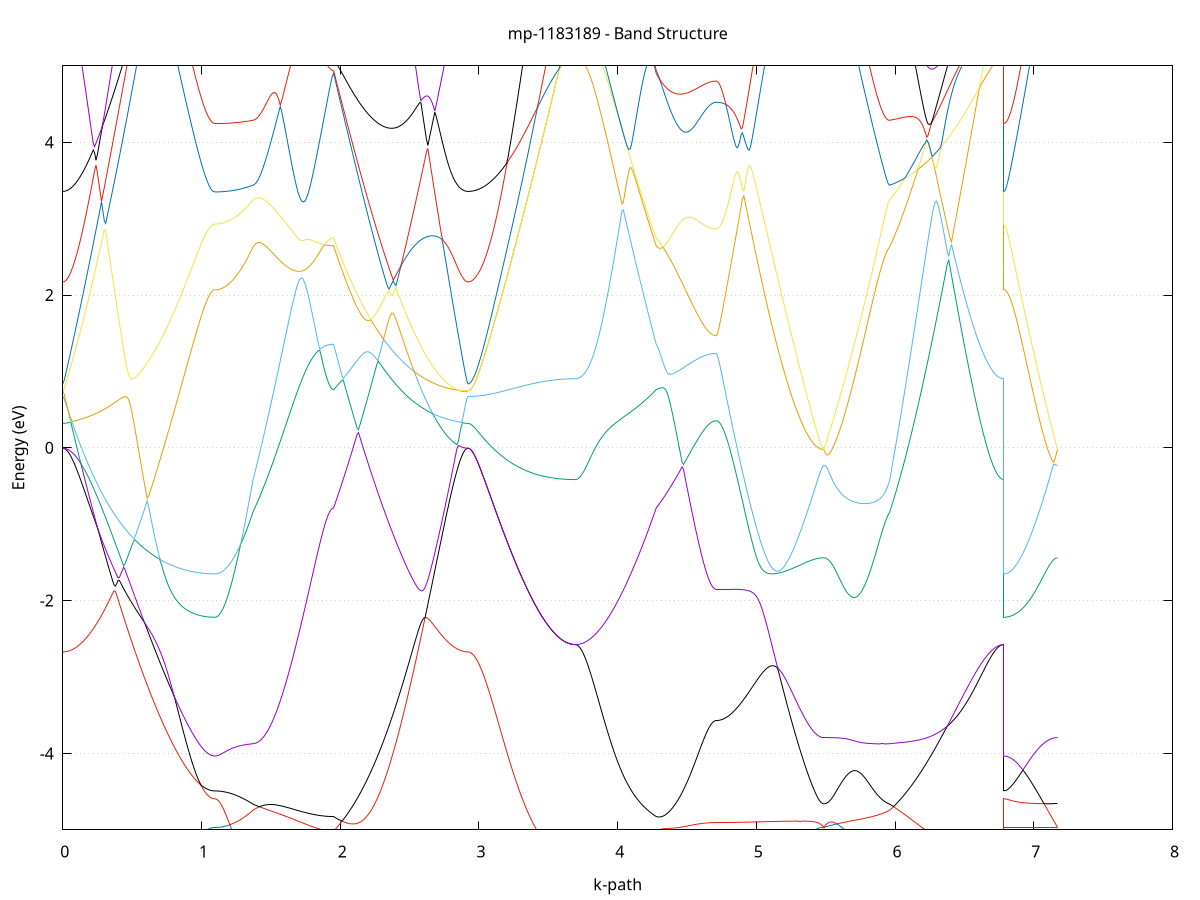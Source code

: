set title 'mp-1183189 - Band Structure'
set xlabel 'k-path'
set ylabel 'Energy (eV)'
set grid y
set yrange [-5:5]
set terminal png size 800,600
set output 'mp-1183189_bands_gnuplot.png'
plot '-' using 1:2 with lines notitle, '-' using 1:2 with lines notitle, '-' using 1:2 with lines notitle, '-' using 1:2 with lines notitle, '-' using 1:2 with lines notitle, '-' using 1:2 with lines notitle, '-' using 1:2 with lines notitle, '-' using 1:2 with lines notitle, '-' using 1:2 with lines notitle, '-' using 1:2 with lines notitle, '-' using 1:2 with lines notitle, '-' using 1:2 with lines notitle, '-' using 1:2 with lines notitle, '-' using 1:2 with lines notitle, '-' using 1:2 with lines notitle, '-' using 1:2 with lines notitle, '-' using 1:2 with lines notitle, '-' using 1:2 with lines notitle, '-' using 1:2 with lines notitle, '-' using 1:2 with lines notitle, '-' using 1:2 with lines notitle, '-' using 1:2 with lines notitle, '-' using 1:2 with lines notitle, '-' using 1:2 with lines notitle, '-' using 1:2 with lines notitle, '-' using 1:2 with lines notitle, '-' using 1:2 with lines notitle, '-' using 1:2 with lines notitle, '-' using 1:2 with lines notitle, '-' using 1:2 with lines notitle, '-' using 1:2 with lines notitle, '-' using 1:2 with lines notitle, '-' using 1:2 with lines notitle, '-' using 1:2 with lines notitle, '-' using 1:2 with lines notitle, '-' using 1:2 with lines notitle, '-' using 1:2 with lines notitle, '-' using 1:2 with lines notitle, '-' using 1:2 with lines notitle, '-' using 1:2 with lines notitle, '-' using 1:2 with lines notitle, '-' using 1:2 with lines notitle, '-' using 1:2 with lines notitle, '-' using 1:2 with lines notitle, '-' using 1:2 with lines notitle, '-' using 1:2 with lines notitle, '-' using 1:2 with lines notitle, '-' using 1:2 with lines notitle, '-' using 1:2 with lines notitle, '-' using 1:2 with lines notitle, '-' using 1:2 with lines notitle, '-' using 1:2 with lines notitle, '-' using 1:2 with lines notitle, '-' using 1:2 with lines notitle, '-' using 1:2 with lines notitle, '-' using 1:2 with lines notitle, '-' using 1:2 with lines notitle, '-' using 1:2 with lines notitle, '-' using 1:2 with lines notitle, '-' using 1:2 with lines notitle, '-' using 1:2 with lines notitle, '-' using 1:2 with lines notitle, '-' using 1:2 with lines notitle, '-' using 1:2 with lines notitle
0.000000 -11.275598
0.009971 -11.275198
0.019942 -11.273998
0.029913 -11.271998
0.039885 -11.269198
0.049856 -11.265598
0.059827 -11.261198
0.069798 -11.255998
0.079769 -11.249998
0.089740 -11.243198
0.099712 -11.235598
0.109683 -11.227198
0.119654 -11.217998
0.129625 -11.207998
0.139596 -11.197298
0.149567 -11.185698
0.159539 -11.173298
0.169510 -11.160198
0.179481 -11.146198
0.189452 -11.131498
0.199423 -11.115998
0.209394 -11.099698
0.219366 -11.082598
0.229337 -11.064698
0.239308 -11.046098
0.249279 -11.026698
0.259250 -11.006498
0.269221 -10.985498
0.279193 -10.963698
0.289164 -10.941198
0.299135 -10.917898
0.309106 -10.893798
0.319077 -10.868998
0.329048 -10.843398
0.339019 -10.816998
0.348991 -10.789898
0.358962 -10.762098
0.368933 -10.733498
0.378904 -10.704098
0.388875 -10.673998
0.398846 -10.643198
0.408818 -10.611598
0.418789 -10.579298
0.428760 -10.546198
0.438731 -10.512498
0.448702 -10.477998
0.458673 -10.442798
0.468645 -10.406898
0.478616 -10.370298
0.488587 -10.332998
0.498558 -10.294998
0.508529 -10.256298
0.518500 -10.216898
0.528472 -10.176898
0.538443 -10.136198
0.548414 -10.094798
0.558385 -10.052798
0.568356 -10.010098
0.578327 -9.966798
0.588299 -9.922898
0.598270 -9.878398
0.608241 -9.833298
0.618212 -9.787598
0.628183 -9.741298
0.638154 -9.694498
0.648126 -9.647098
0.658097 -9.599098
0.668068 -9.550698
0.678039 -9.501798
0.688010 -9.452398
0.697981 -9.402498
0.707952 -9.352198
0.717924 -9.301498
0.727895 -9.250398
0.737866 -9.198898
0.747837 -9.147198
0.757808 -9.095098
0.767779 -9.042798
0.777751 -8.990298
0.787722 -8.937598
0.797693 -8.884798
0.807664 -8.831898
0.817635 -8.779098
0.827606 -8.726298
0.837578 -8.673598
0.847549 -8.621098
0.857520 -8.568998
0.867491 -8.517198
0.877462 -8.465898
0.887433 -8.415298
0.897405 -8.365298
0.907376 -8.316198
0.917347 -8.268198
0.927318 -8.221198
0.937289 -8.175598
0.947260 -8.131598
0.957232 -8.089098
0.967203 -8.048598
0.977174 -8.010098
0.987145 -7.973898
0.997116 -7.940198
1.007087 -7.908998
1.017058 -7.880698
1.027030 -7.855398
1.037001 -7.833098
1.046972 -7.814098
1.056943 -7.798398
1.066914 -7.786098
1.076885 -7.777298
1.086857 -7.771998
1.096828 -7.770198
1.096828 -7.770198
1.106592 -7.769998
1.116357 -7.769098
1.126121 -7.767598
1.135886 -7.765498
1.145650 -7.762798
1.155415 -7.759498
1.165179 -7.755598
1.174944 -7.751198
1.184708 -7.746198
1.194473 -7.740598
1.204237 -7.734498
1.214001 -7.727898
1.223766 -7.720698
1.233530 -7.712998
1.243295 -7.704798
1.253059 -7.696098
1.262824 -7.686998
1.272588 -7.677498
1.282353 -7.667498
1.292117 -7.657198
1.301882 -7.646598
1.311646 -7.635598
1.321411 -7.624398
1.331175 -7.613098
1.340940 -7.601498
1.350704 -7.589998
1.360469 -7.578398
1.370233 -7.566998
1.370233 -7.566998
1.380102 -7.559498
1.389970 -7.553398
1.399839 -7.548498
1.409707 -7.544798
1.419576 -7.542198
1.429445 -7.540598
1.439313 -7.540598
1.449182 -7.557498
1.459051 -7.574298
1.468919 -7.590998
1.478788 -7.607598
1.488656 -7.624098
1.498525 -7.640398
1.508394 -7.656498
1.518262 -7.672498
1.528131 -7.688298
1.537999 -7.703898
1.547868 -7.719298
1.557737 -7.734398
1.567605 -7.749298
1.577474 -7.763998
1.587342 -7.778398
1.597211 -7.792598
1.607080 -7.806498
1.616948 -7.820098
1.626817 -7.833398
1.636685 -7.846398
1.646554 -7.859098
1.656423 -7.871398
1.666291 -7.883498
1.676160 -7.895198
1.686028 -7.906498
1.695897 -7.917498
1.705766 -7.928198
1.715634 -7.938498
1.725503 -7.948398
1.735371 -7.957898
1.745240 -7.966998
1.755109 -7.975798
1.764977 -7.984198
1.774846 -7.992098
1.784714 -7.999698
1.794583 -8.006798
1.804452 -8.013598
1.814320 -8.019898
1.824189 -8.025798
1.834057 -8.031198
1.843926 -8.036298
1.853795 -8.040898
1.863663 -8.045098
1.873532 -8.048798
1.883400 -8.052198
1.893269 -8.054998
1.903138 -8.057498
1.913006 -8.059498
1.922875 -8.060998
1.932743 -8.062098
1.942612 -8.062798
1.952481 -8.062998
1.952481 -8.062998
1.962469 -8.037598
1.972458 -8.011898
1.982447 -8.015098
1.992435 -8.074898
2.002424 -8.134698
2.012413 -8.194598
2.022401 -8.254298
2.032390 -8.313998
2.042379 -8.373498
2.052367 -8.432798
2.062356 -8.491798
2.072345 -8.550598
2.082333 -8.608998
2.092322 -8.667098
2.102311 -8.724798
2.112299 -8.782198
2.122288 -8.839098
2.132277 -8.895598
2.142265 -8.951698
2.152254 -9.007298
2.162243 -9.062398
2.172231 -9.116998
2.182220 -9.171098
2.192209 -9.224698
2.202197 -9.277798
2.212186 -9.330298
2.222175 -9.382198
2.232163 -9.433598
2.242152 -9.484398
2.252141 -9.534598
2.262129 -9.584198
2.272118 -9.633198
2.282107 -9.681498
2.292095 -9.729298
2.302084 -9.776398
2.312073 -9.822898
2.322061 -9.868698
2.332050 -9.913898
2.342039 -9.958398
2.352028 -10.002198
2.362016 -10.045398
2.372005 -10.087898
2.381994 -10.129698
2.391982 -10.170798
2.401971 -10.211198
2.411960 -10.250998
2.421948 -10.289998
2.431937 -10.328298
2.441926 -10.365898
2.451914 -10.402798
2.461903 -10.438898
2.471892 -10.474398
2.481880 -10.509098
2.491869 -10.542998
2.501858 -10.576298
2.511846 -10.608798
2.521835 -10.640498
2.531824 -10.671498
2.541812 -10.701798
2.551801 -10.731298
2.561790 -10.759998
2.571778 -10.787998
2.581767 -10.815298
2.591756 -10.841698
2.601744 -10.867398
2.611733 -10.892398
2.621722 -10.916498
2.631710 -10.939898
2.641699 -10.962598
2.651688 -10.984398
2.661676 -11.005498
2.671665 -11.025798
2.681654 -11.045298
2.691642 -11.063998
2.701631 -11.081898
2.711620 -11.099098
2.721608 -11.115398
2.731597 -11.130998
2.741586 -11.145798
2.751574 -11.159798
2.761563 -11.172998
2.771552 -11.185398
2.781540 -11.196998
2.791529 -11.207798
2.801518 -11.217798
2.811506 -11.226998
2.821495 -11.235398
2.831484 -11.243098
2.841472 -11.249898
2.851461 -11.255898
2.861450 -11.261098
2.871438 -11.265498
2.881427 -11.269098
2.891416 -11.271898
2.901404 -11.273898
2.911393 -11.275198
2.921382 -11.275598
2.921382 -11.275598
2.931310 -11.275198
2.941239 -11.273998
2.951168 -11.271998
2.961097 -11.269198
2.971025 -11.265598
2.980954 -11.261298
2.990883 -11.256098
3.000811 -11.250198
3.010740 -11.243398
3.020669 -11.235898
3.030598 -11.227598
3.040526 -11.218498
3.050455 -11.208598
3.060384 -11.197898
3.070313 -11.186398
3.080241 -11.174198
3.090170 -11.161098
3.100099 -11.147298
3.110027 -11.132698
3.119956 -11.117298
3.129885 -11.101098
3.139814 -11.084198
3.149742 -11.066398
3.159671 -11.047898
3.169600 -11.028598
3.179528 -11.008598
3.189457 -10.987798
3.199386 -10.966198
3.209315 -10.943798
3.219243 -10.920698
3.229172 -10.896798
3.239101 -10.872098
3.249029 -10.846698
3.258958 -10.820498
3.268887 -10.793598
3.278816 -10.765898
3.288744 -10.737498
3.298673 -10.708398
3.308602 -10.678498
3.318530 -10.647798
3.328459 -10.616398
3.338388 -10.584298
3.348317 -10.551498
3.358245 -10.517898
3.368174 -10.483598
3.378103 -10.448598
3.388031 -10.412898
3.397960 -10.376498
3.407889 -10.339298
3.417818 -10.301498
3.427746 -10.262998
3.437675 -10.223798
3.447604 -10.183998
3.457532 -10.143398
3.467461 -10.102198
3.477390 -10.060398
3.487319 -10.017898
3.497247 -9.974698
3.507176 -9.930998
3.517105 -9.886598
3.527033 -9.841598
3.536962 -9.795998
3.546891 -9.749798
3.556820 -9.703098
3.566748 -9.655898
3.576677 -9.608098
3.586606 -9.559898
3.596534 -9.511198
3.606463 -9.462198
3.616392 -9.412798
3.626321 -9.363198
3.636249 -9.313698
3.646178 -9.264398
3.656107 -9.215798
3.666035 -9.169098
3.675964 -9.126298
3.685893 -9.092898
3.695822 -9.079198
3.695822 -9.079198
3.705690 -9.078798
3.715559 -9.077598
3.725427 -9.075498
3.735296 -9.072598
3.745165 -9.068898
3.755033 -9.064398
3.764902 -9.058998
3.774770 -9.052798
3.784639 -9.045798
3.794508 -9.037898
3.804376 -9.029298
3.814245 -9.019798
3.824113 -9.009498
3.833982 -8.998398
3.843851 -8.986498
3.853719 -8.973798
3.863588 -8.960198
3.873456 -8.945898
3.883325 -8.930698
3.893194 -8.914798
3.903062 -8.897998
3.912931 -8.880498
3.922799 -8.862098
3.932668 -8.842998
3.942537 -8.823098
3.952405 -8.802398
3.962274 -8.780998
3.972142 -8.758698
3.982011 -8.735698
3.991880 -8.711998
4.001748 -8.687398
4.011617 -8.662198
4.021486 -8.636098
4.031354 -8.609398
4.041223 -8.581898
4.051091 -8.556698
4.060960 -8.539298
4.070829 -8.521398
4.080697 -8.503098
4.090566 -8.484398
4.100434 -8.465298
4.110303 -8.445898
4.120172 -8.425998
4.130040 -8.405798
4.139909 -8.385198
4.149777 -8.364298
4.159646 -8.342998
4.169515 -8.321398
4.179383 -8.299398
4.189252 -8.277098
4.199120 -8.254498
4.208989 -8.231598
4.218858 -8.208298
4.228726 -8.184798
4.238595 -8.160998
4.248463 -8.136898
4.258332 -8.112498
4.268201 -8.087898
4.278069 -8.062998
4.278069 -8.062998
4.287906 -8.057098
4.297742 -8.060498
4.307578 -8.071498
4.317415 -8.087698
4.327251 -8.107298
4.337087 -8.129098
4.346924 -8.152098
4.356760 -8.175798
4.366596 -8.199798
4.376433 -8.223798
4.386269 -8.247698
4.396105 -8.271198
4.405941 -8.294298
4.415778 -8.316898
4.425614 -8.338998
4.435450 -8.360498
4.445287 -8.381398
4.455123 -8.401698
4.464959 -8.421298
4.474796 -8.440198
4.484632 -8.458398
4.494468 -8.475898
4.504305 -8.492698
4.514141 -8.508798
4.523977 -8.524098
4.533814 -8.538598
4.543650 -8.552398
4.553486 -8.565498
4.563323 -8.577698
4.573159 -8.589198
4.582995 -8.599998
4.592832 -8.609898
4.602668 -8.618998
4.612504 -8.627398
4.622341 -8.634998
4.632177 -8.641798
4.642013 -8.647798
4.651850 -8.652998
4.661686 -8.657398
4.671522 -8.660998
4.681359 -8.663798
4.691195 -8.665798
4.701031 -8.666998
4.710868 -8.667398
4.710868 -8.667398
4.720811 -8.666998
4.730754 -8.665798
4.740697 -8.663798
4.750641 -8.660998
4.760584 -8.657398
4.770527 -8.652998
4.780470 -8.647798
4.790414 -8.641898
4.800357 -8.635098
4.810300 -8.627598
4.820244 -8.619298
4.830187 -8.610098
4.840130 -8.600198
4.850073 -8.589598
4.860017 -8.578098
4.869960 -8.565898
4.879903 -8.552898
4.889846 -8.539098
4.899790 -8.524598
4.909733 -8.509298
4.919676 -8.493198
4.929619 -8.476498
4.939563 -8.458898
4.949506 -8.440598
4.959449 -8.421598
4.969392 -8.401898
4.979336 -8.381398
4.989279 -8.360198
4.999222 -8.338298
5.009166 -8.315698
5.019109 -8.292398
5.029052 -8.268398
5.038995 -8.243798
5.048939 -8.218498
5.058882 -8.192498
5.068825 -8.165798
5.078768 -8.138498
5.088712 -8.110598
5.098655 -8.082098
5.108598 -8.052998
5.118541 -8.023198
5.128485 -7.992898
5.138428 -7.962098
5.148371 -7.930698
5.158314 -7.910998
5.168258 -7.897798
5.178201 -7.884598
5.188144 -7.871298
5.198087 -7.857998
5.208031 -7.844698
5.217974 -7.831398
5.227917 -7.818098
5.237860 -7.804898
5.247804 -7.791698
5.257747 -7.778698
5.267690 -7.765698
5.277634 -7.752998
5.287577 -7.740398
5.297520 -7.727998
5.307463 -7.715898
5.317407 -7.704098
5.327350 -7.692598
5.337293 -7.681498
5.347236 -7.670698
5.357180 -7.660398
5.367123 -7.650598
5.377066 -7.641398
5.387009 -7.632698
5.396953 -7.624698
5.406896 -7.617298
5.416839 -7.610698
5.426782 -7.604798
5.436726 -7.599798
5.446669 -7.595598
5.456612 -7.592298
5.466555 -7.589998
5.476499 -7.588498
5.486442 -7.588098
5.486442 -7.588098
5.496317 -7.588498
5.506193 -7.589598
5.516068 -7.591298
5.525943 -7.593598
5.535819 -7.596298
5.545694 -7.599298
5.555569 -7.602698
5.565444 -7.606198
5.575320 -7.609898
5.585195 -7.613698
5.595070 -7.617498
5.604946 -7.621298
5.614821 -7.625098
5.624696 -7.628698
5.634572 -7.632298
5.644447 -7.635598
5.654322 -7.638798
5.664197 -7.641798
5.674073 -7.644498
5.683948 -7.646898
5.693823 -7.649098
5.703699 -7.650998
5.713574 -7.652498
5.723449 -7.653698
5.733325 -7.654598
5.743200 -7.655098
5.753075 -7.655198
5.762950 -7.654898
5.772826 -7.654198
5.782701 -7.653198
5.792576 -7.651698
5.802452 -7.649798
5.812327 -7.647498
5.822202 -7.644698
5.832078 -7.641598
5.841953 -7.637998
5.851828 -7.633998
5.861703 -7.629598
5.871579 -7.624798
5.881454 -7.619498
5.891329 -7.613898
5.901205 -7.607898
5.911080 -7.601598
5.920955 -7.594898
5.930831 -7.587998
5.940706 -7.580898
5.950581 -7.573798
5.960457 -7.566998
5.960457 -7.566998
5.970377 -7.555598
5.980298 -7.544498
5.990219 -7.533998
6.000140 -7.524198
6.010060 -7.546998
6.019981 -7.572998
6.029902 -7.599298
6.039823 -7.625598
6.049743 -7.652098
6.059664 -7.678698
6.069585 -7.705398
6.079506 -7.732098
6.089426 -7.758798
6.099347 -7.785498
6.109268 -7.812198
6.119189 -7.838898
6.129109 -7.865398
6.139030 -7.891898
6.148951 -7.918198
6.158872 -7.944498
6.168792 -7.970498
6.178713 -7.996398
6.188634 -8.022198
6.198555 -8.047698
6.208475 -8.072998
6.218396 -8.098098
6.228317 -8.122898
6.238238 -8.147498
6.248158 -8.171798
6.258079 -8.195898
6.268000 -8.219598
6.277921 -8.242998
6.287841 -8.266198
6.297762 -8.288898
6.307683 -8.311398
6.317604 -8.333498
6.327524 -8.355298
6.337445 -8.376698
6.347366 -8.397698
6.357287 -8.418398
6.367207 -8.438698
6.377128 -8.458598
6.387049 -8.477998
6.396970 -8.497098
6.406890 -8.515798
6.416811 -8.533998
6.426732 -8.551798
6.436653 -8.577598
6.446573 -8.605198
6.456494 -8.632098
6.466415 -8.658298
6.476336 -8.683698
6.486256 -8.708398
6.496177 -8.732398
6.506098 -8.755598
6.516019 -8.777998
6.525939 -8.799598
6.535860 -8.820498
6.545781 -8.840598
6.555702 -8.859898
6.565622 -8.878398
6.575543 -8.896098
6.585464 -8.913098
6.595385 -8.929198
6.605305 -8.944498
6.615226 -8.958998
6.625147 -8.972598
6.635068 -8.985498
6.644988 -8.997598
6.654909 -9.008798
6.664830 -9.019198
6.674751 -9.028798
6.684671 -9.037498
6.694592 -9.045398
6.704513 -9.052498
6.714434 -9.058798
6.724354 -9.064198
6.734275 -9.068798
6.744196 -9.072498
6.754117 -9.075498
6.764037 -9.077598
6.773958 -9.078798
6.783879 -9.079198
6.783879 -7.770198
6.793808 -7.769998
6.803736 -7.769298
6.813665 -7.768098
6.823594 -7.766498
6.833523 -7.764398
6.843451 -7.761898
6.853380 -7.758898
6.863309 -7.755498
6.873237 -7.751698
6.883166 -7.747398
6.893095 -7.742798
6.903024 -7.737798
6.912952 -7.732398
6.922881 -7.726698
6.932810 -7.720698
6.942738 -7.714398
6.952667 -7.707798
6.962596 -7.700998
6.972525 -7.693998
6.982453 -7.686898
6.992382 -7.679598
7.002311 -7.672298
7.012239 -7.664898
7.022168 -7.657498
7.032097 -7.650198
7.042026 -7.643098
7.051954 -7.636098
7.061883 -7.629398
7.071812 -7.622898
7.081740 -7.616898
7.091669 -7.611198
7.101598 -7.606098
7.111527 -7.601498
7.121455 -7.597498
7.131384 -7.594198
7.141313 -7.591498
7.151241 -7.589598
7.161170 -7.588498
7.171099 -7.588098
e
0.000000 -6.143598
0.009971 -6.143498
0.019942 -6.143198
0.029913 -6.142798
0.039885 -6.142098
0.049856 -6.141298
0.059827 -6.140298
0.069798 -6.139098
0.079769 -6.137698
0.089740 -6.136098
0.099712 -6.134298
0.109683 -6.132298
0.119654 -6.130198
0.129625 -6.127798
0.139596 -6.125298
0.149567 -6.122598
0.159539 -6.119598
0.169510 -6.116498
0.179481 -6.113198
0.189452 -6.109598
0.199423 -6.105898
0.209394 -6.101898
0.219366 -6.097798
0.229337 -6.093398
0.239308 -6.088898
0.249279 -6.084098
0.259250 -6.079098
0.269221 -6.073898
0.279193 -6.068498
0.289164 -6.080998
0.299135 -6.094298
0.309106 -6.107898
0.319077 -6.121798
0.329048 -6.135998
0.339019 -6.150398
0.348991 -6.164998
0.358962 -6.179898
0.368933 -6.194998
0.378904 -6.210298
0.388875 -6.225698
0.398846 -6.241398
0.408818 -6.257198
0.418789 -6.273098
0.428760 -6.289098
0.438731 -6.305298
0.448702 -6.321498
0.458673 -6.337898
0.468645 -6.354298
0.478616 -6.370698
0.488587 -6.387198
0.498558 -6.403698
0.508529 -6.420198
0.518500 -6.436798
0.528472 -6.453198
0.538443 -6.469698
0.548414 -6.486098
0.558385 -6.502498
0.568356 -6.518798
0.578327 -6.534898
0.588299 -6.550998
0.598270 -6.566998
0.608241 -6.582898
0.618212 -6.598598
0.628183 -6.614198
0.638154 -6.629598
0.648126 -6.644898
0.658097 -6.659898
0.668068 -6.674798
0.678039 -6.689498
0.688010 -6.703998
0.697981 -6.718198
0.707952 -6.732198
0.717924 -6.745998
0.727895 -6.759498
0.737866 -6.772798
0.747837 -6.785798
0.757808 -6.798498
0.767779 -6.810998
0.777751 -6.823098
0.787722 -6.834998
0.797693 -6.846498
0.807664 -6.857798
0.817635 -6.868698
0.827606 -6.879298
0.837578 -6.889498
0.847549 -6.899398
0.857520 -6.908998
0.867491 -6.918298
0.877462 -6.927098
0.887433 -6.935598
0.897405 -6.943798
0.907376 -6.951598
0.917347 -6.958998
0.927318 -6.965998
0.937289 -6.972598
0.947260 -6.978898
0.957232 -6.984798
0.967203 -6.990298
0.977174 -6.995298
0.987145 -6.999998
0.997116 -7.004298
1.007087 -7.008198
1.017058 -7.011698
1.027030 -7.014798
1.037001 -7.017498
1.046972 -7.019698
1.056943 -7.021598
1.066914 -7.022998
1.076885 -7.024098
1.086857 -7.024698
1.096828 -7.024898
1.096828 -7.024898
1.106592 -7.025498
1.116357 -7.027298
1.126121 -7.030198
1.135886 -7.034398
1.145650 -7.039698
1.155415 -7.046198
1.165179 -7.053798
1.174944 -7.062498
1.184708 -7.072298
1.194473 -7.083098
1.204237 -7.094998
1.214001 -7.107898
1.223766 -7.121798
1.233530 -7.136498
1.243295 -7.152198
1.253059 -7.168798
1.262824 -7.186098
1.272588 -7.204298
1.282353 -7.223198
1.292117 -7.242798
1.301882 -7.263098
1.311646 -7.283998
1.321411 -7.305498
1.331175 -7.327598
1.340940 -7.350198
1.350704 -7.373198
1.360469 -7.396698
1.370233 -7.420598
1.370233 -7.420598
1.380102 -7.437798
1.389970 -7.454998
1.399839 -7.472198
1.409707 -7.489398
1.419576 -7.506498
1.429445 -7.523598
1.439313 -7.539898
1.449182 -7.540098
1.459051 -7.540998
1.468919 -7.542698
1.478788 -7.545098
1.488656 -7.547998
1.498525 -7.551598
1.508394 -7.555598
1.518262 -7.559998
1.528131 -7.564898
1.537999 -7.570098
1.547868 -7.575698
1.557737 -7.581498
1.567605 -7.587598
1.577474 -7.593898
1.587342 -7.600398
1.597211 -7.607098
1.607080 -7.613898
1.616948 -7.620798
1.626817 -7.627898
1.636685 -7.634998
1.646554 -7.642198
1.656423 -7.649498
1.666291 -7.656798
1.676160 -7.664198
1.686028 -7.671698
1.695897 -7.679198
1.705766 -7.686798
1.715634 -7.694498
1.725503 -7.702198
1.735371 -7.709998
1.745240 -7.717998
1.755109 -7.725998
1.764977 -7.734198
1.774846 -7.742398
1.784714 -7.750798
1.794583 -7.759098
1.804452 -7.767398
1.814320 -7.775598
1.824189 -7.783598
1.834057 -7.791398
1.843926 -7.798798
1.853795 -7.805798
1.863663 -7.812298
1.873532 -7.818198
1.883400 -7.823598
1.893269 -7.828298
1.903138 -7.832298
1.913006 -7.835698
1.922875 -7.838298
1.932743 -7.840198
1.942612 -7.841298
1.952481 -7.841698
1.952481 -7.841698
1.962469 -7.897298
1.972458 -7.955798
1.982447 -7.985998
1.992435 -7.959898
2.002424 -7.933598
2.012413 -7.907098
2.022401 -7.880298
2.032390 -7.853398
2.042379 -7.826398
2.052367 -7.799198
2.062356 -7.771798
2.072345 -7.744298
2.082333 -7.716598
2.092322 -7.688798
2.102311 -7.660898
2.112299 -7.632998
2.122288 -7.604898
2.132277 -7.576698
2.142265 -7.548498
2.152254 -7.520198
2.162243 -7.491798
2.172231 -7.463398
2.182220 -7.434998
2.192209 -7.406498
2.202197 -7.377998
2.212186 -7.349498
2.222175 -7.320998
2.232163 -7.292398
2.242152 -7.263898
2.252141 -7.235398
2.262129 -7.206998
2.272118 -7.178498
2.282107 -7.150098
2.292095 -7.121698
2.302084 -7.093398
2.312073 -7.065198
2.322061 -7.036998
2.332050 -7.008798
2.342039 -6.980798
2.352028 -6.952798
2.362016 -6.924898
2.372005 -6.897198
2.381994 -6.869498
2.391982 -6.841898
2.401971 -6.814498
2.411960 -6.787098
2.421948 -6.759898
2.431937 -6.732798
2.441926 -6.705898
2.451914 -6.679098
2.461903 -6.652498
2.471892 -6.626098
2.481880 -6.599898
2.491869 -6.573798
2.501858 -6.547898
2.511846 -6.522298
2.521835 -6.496898
2.531824 -6.471698
2.541812 -6.446698
2.551801 -6.422098
2.561790 -6.397698
2.571778 -6.373498
2.581767 -6.349698
2.591756 -6.326298
2.601744 -6.303098
2.611733 -6.280298
2.621722 -6.257898
2.631710 -6.235898
2.641699 -6.214298
2.651688 -6.193098
2.661676 -6.172398
2.671665 -6.152198
2.681654 -6.132498
2.691642 -6.118498
2.701631 -6.119498
2.711620 -6.120498
2.721608 -6.121698
2.731597 -6.122898
2.741586 -6.124198
2.751574 -6.125498
2.761563 -6.126898
2.771552 -6.128298
2.781540 -6.129798
2.791529 -6.131298
2.801518 -6.132698
2.811506 -6.134198
2.821495 -6.135598
2.831484 -6.136898
2.841472 -6.138198
2.851461 -6.139398
2.861450 -6.140398
2.871438 -6.141398
2.881427 -6.142198
2.891416 -6.142798
2.901404 -6.143198
2.911393 -6.143498
2.921382 -6.143598
2.921382 -6.143598
2.931310 -6.143698
2.941239 -6.143998
2.951168 -6.144498
2.961097 -6.145298
2.971025 -6.146198
2.980954 -6.147398
2.990883 -6.148698
3.000811 -6.150298
3.010740 -6.151998
3.020669 -6.153998
3.030598 -6.156098
3.040526 -6.158398
3.050455 -6.160898
3.060384 -6.172498
3.070313 -6.186498
3.080241 -6.201598
3.090170 -6.217598
3.100099 -6.234698
3.110027 -6.252898
3.119956 -6.272098
3.129885 -6.292398
3.139814 -6.313798
3.149742 -6.336298
3.159671 -6.359998
3.169600 -6.384798
3.179528 -6.410698
3.189457 -6.437798
3.199386 -6.466098
3.209315 -6.495598
3.219243 -6.526398
3.229172 -6.558298
3.239101 -6.591498
3.249029 -6.625998
3.258958 -6.661598
3.268887 -6.698598
3.278816 -6.736698
3.288744 -6.776198
3.298673 -6.816798
3.308602 -6.858598
3.318530 -6.901598
3.328459 -6.945798
3.338388 -6.991198
3.348317 -7.037598
3.358245 -7.084998
3.368174 -7.133498
3.378103 -7.182998
3.388031 -7.233398
3.397960 -7.284598
3.407889 -7.336698
3.417818 -7.389498
3.427746 -7.443098
3.437675 -7.497198
3.447604 -7.551998
3.457532 -7.607298
3.467461 -7.662998
3.477390 -7.719198
3.487319 -7.775698
3.497247 -7.832598
3.507176 -7.889598
3.517105 -7.946898
3.527033 -8.004298
3.536962 -8.061798
3.546891 -8.119298
3.556820 -8.176798
3.566748 -8.234198
3.576677 -8.291498
3.586606 -8.348698
3.596534 -8.405498
3.606463 -8.461998
3.616392 -8.518098
3.626321 -8.573698
3.636249 -8.628498
3.646178 -8.682298
3.656107 -8.734498
3.666035 -8.784098
3.675964 -8.828798
3.685893 -8.863498
3.695822 -8.877598
3.695822 -8.877598
3.705690 -8.877298
3.715559 -8.876498
3.725427 -8.875298
3.735296 -8.873498
3.745165 -8.871198
3.755033 -8.868398
3.764902 -8.865098
3.774770 -8.861298
3.784639 -8.856898
3.794508 -8.852098
3.804376 -8.846798
3.814245 -8.840898
3.824113 -8.834598
3.833982 -8.827798
3.843851 -8.820398
3.853719 -8.812598
3.863588 -8.804298
3.873456 -8.795498
3.883325 -8.786198
3.893194 -8.776398
3.903062 -8.766198
3.912931 -8.755398
3.922799 -8.744198
3.932668 -8.732498
3.942537 -8.720398
3.952405 -8.707698
3.962274 -8.694698
3.972142 -8.681098
3.982011 -8.667098
3.991880 -8.652698
4.001748 -8.637798
4.011617 -8.622398
4.021486 -8.606598
4.031354 -8.590398
4.041223 -8.573798
4.051091 -8.553698
4.060960 -8.524798
4.070829 -8.495098
4.080697 -8.464798
4.090566 -8.433698
4.100434 -8.401998
4.110303 -8.369598
4.120172 -8.336598
4.130040 -8.302898
4.139909 -8.268498
4.149777 -8.233498
4.159646 -8.197998
4.169515 -8.161798
4.179383 -8.124998
4.189252 -8.087798
4.199120 -8.049898
4.208989 -8.011698
4.218858 -7.972898
4.228726 -7.933898
4.238595 -7.894698
4.248463 -7.855998
4.258332 -7.819998
4.268201 -7.803998
4.278069 -7.841698
4.278069 -7.841698
4.287906 -7.863598
4.297742 -7.883598
4.307578 -7.902098
4.317415 -7.919398
4.327251 -7.935698
4.337087 -7.951498
4.346924 -7.966698
4.356760 -7.981598
4.366596 -7.995998
4.376433 -8.010098
4.386269 -8.023898
4.396105 -8.037298
4.405941 -8.050398
4.415778 -8.063098
4.425614 -8.075398
4.435450 -8.087398
4.445287 -8.098998
4.455123 -8.110198
4.464959 -8.120998
4.474796 -8.131498
4.484632 -8.141498
4.494468 -8.151198
4.504305 -8.160398
4.514141 -8.169198
4.523977 -8.177698
4.533814 -8.185698
4.543650 -8.193298
4.553486 -8.200498
4.563323 -8.207198
4.573159 -8.213598
4.582995 -8.219498
4.592832 -8.224898
4.602668 -8.229998
4.612504 -8.234598
4.622341 -8.238798
4.632177 -8.242498
4.642013 -8.245798
4.651850 -8.248698
4.661686 -8.251098
4.671522 -8.253098
4.681359 -8.254598
4.691195 -8.255698
4.701031 -8.256398
4.710868 -8.256598
4.710868 -8.256598
4.720811 -8.256398
4.730754 -8.255798
4.740697 -8.254898
4.750641 -8.253498
4.760584 -8.251798
4.770527 -8.249598
4.780470 -8.247098
4.790414 -8.244198
4.800357 -8.240998
4.810300 -8.237298
4.820244 -8.233298
4.830187 -8.228898
4.840130 -8.224098
4.850073 -8.218998
4.860017 -8.213498
4.869960 -8.207698
4.879903 -8.201398
4.889846 -8.194898
4.899790 -8.187998
4.909733 -8.180798
4.919676 -8.173198
4.929619 -8.165298
4.939563 -8.157098
4.949506 -8.148498
4.959449 -8.139698
4.969392 -8.130498
4.979336 -8.121098
4.989279 -8.111298
4.999222 -8.101298
5.009166 -8.090998
5.019109 -8.080498
5.029052 -8.069698
5.038995 -8.058598
5.048939 -8.047398
5.058882 -8.035898
5.068825 -8.024098
5.078768 -8.012198
5.088712 -8.000098
5.098655 -7.987798
5.108598 -7.975298
5.118541 -7.962698
5.128485 -7.949998
5.138428 -7.937098
5.148371 -7.924098
5.158314 -7.898698
5.168258 -7.866198
5.178201 -7.833298
5.188144 -7.799798
5.198087 -7.765898
5.208031 -7.731598
5.217974 -7.696798
5.227917 -7.661698
5.237860 -7.626198
5.247804 -7.590298
5.257747 -7.554198
5.267690 -7.517798
5.277634 -7.481098
5.287577 -7.444298
5.297520 -7.407198
5.307463 -7.370098
5.317407 -7.332898
5.327350 -7.295698
5.337293 -7.258598
5.347236 -7.221598
5.357180 -7.184898
5.367123 -7.148498
5.377066 -7.112498
5.387009 -7.077098
5.396953 -7.042498
5.406896 -7.008898
5.416839 -6.976698
5.426782 -6.946198
5.436726 -6.917898
5.446669 -6.892698
5.456612 -6.871298
5.466555 -6.854798
5.476499 -6.844298
5.486442 -6.840698
5.486442 -6.840698
5.496317 -6.849198
5.506193 -6.859598
5.516068 -6.871698
5.525943 -6.885098
5.535819 -6.899498
5.545694 -6.914698
5.555569 -6.930598
5.565444 -6.946698
5.575320 -6.963098
5.585195 -6.979498
5.595070 -6.995898
5.604946 -7.012198
5.614821 -7.028198
5.624696 -7.043898
5.634572 -7.059298
5.644447 -7.074398
5.654322 -7.088998
5.664197 -7.103298
5.674073 -7.117098
5.683948 -7.130498
5.693823 -7.143498
5.703699 -7.155998
5.713574 -7.168098
5.723449 -7.179698
5.733325 -7.190998
5.743200 -7.201798
5.753075 -7.212298
5.762950 -7.222398
5.772826 -7.232098
5.782701 -7.241598
5.792576 -7.250798
5.802452 -7.259698
5.812327 -7.268498
5.822202 -7.277098
5.832078 -7.285598
5.841953 -7.294098
5.851828 -7.302598
5.861703 -7.311198
5.871579 -7.319998
5.881454 -7.328998
5.891329 -7.338398
5.901205 -7.348198
5.911080 -7.358598
5.920955 -7.369498
5.930831 -7.381198
5.940706 -7.393598
5.950581 -7.406798
5.960457 -7.420598
5.960457 -7.420598
5.970377 -7.445198
5.980298 -7.470198
5.990219 -7.495598
6.000140 -7.521198
6.010060 -7.515198
6.019981 -7.507298
6.029902 -7.500698
6.039823 -7.495798
6.049743 -7.492698
6.059664 -7.491798
6.069585 -7.493398
6.079506 -7.497698
6.089426 -7.504998
6.099347 -7.515298
6.109268 -7.528798
6.119189 -7.545398
6.129109 -7.564998
6.139030 -7.587498
6.148951 -7.612498
6.158872 -7.639898
6.168792 -7.669198
6.178713 -7.700198
6.188634 -7.732698
6.198555 -7.766298
6.208475 -7.800798
6.218396 -7.835998
6.228317 -7.871798
6.238238 -7.907898
6.248158 -7.944298
6.258079 -7.980698
6.268000 -8.017198
6.277921 -8.053498
6.287841 -8.089698
6.297762 -8.125598
6.307683 -8.161198
6.317604 -8.196398
6.327524 -8.231198
6.337445 -8.265498
6.347366 -8.299398
6.357287 -8.332698
6.367207 -8.365498
6.377128 -8.397698
6.387049 -8.429298
6.396970 -8.460298
6.406890 -8.490598
6.416811 -8.520298
6.426732 -8.549298
6.436653 -8.569198
6.446573 -8.586198
6.456494 -8.602698
6.466415 -8.618698
6.476336 -8.634298
6.486256 -8.649498
6.496177 -8.664198
6.506098 -8.678398
6.516019 -8.692198
6.525939 -8.705498
6.535860 -8.718298
6.545781 -8.730698
6.555702 -8.742498
6.565622 -8.753898
6.575543 -8.764798
6.585464 -8.775198
6.595385 -8.785098
6.605305 -8.794498
6.615226 -8.803498
6.625147 -8.811898
6.635068 -8.819798
6.644988 -8.827198
6.654909 -8.834098
6.664830 -8.840498
6.674751 -8.846398
6.684671 -8.851798
6.694592 -8.856698
6.704513 -8.861098
6.714434 -8.864898
6.724354 -8.868298
6.734275 -8.871098
6.744196 -8.873398
6.754117 -8.875198
6.764037 -8.876498
6.773958 -8.877298
6.783879 -8.877598
6.783879 -7.024898
6.793808 -7.024798
6.803736 -7.024398
6.813665 -7.023798
6.823594 -7.022898
6.833523 -7.021798
6.843451 -7.020498
6.853380 -7.018898
6.863309 -7.017098
6.873237 -7.014998
6.883166 -7.012698
6.893095 -7.010198
6.903024 -7.007398
6.912952 -7.004298
6.922881 -7.001098
6.932810 -6.997498
6.942738 -6.993798
6.952667 -6.989698
6.962596 -6.985498
6.972525 -6.980998
6.982453 -6.976198
6.992382 -6.971298
7.002311 -6.965998
7.012239 -6.960598
7.022168 -6.954798
7.032097 -6.948898
7.042026 -6.942698
7.051954 -6.936298
7.061883 -6.929598
7.071812 -6.922698
7.081740 -6.915498
7.091669 -6.908098
7.101598 -6.900498
7.111527 -6.892598
7.121455 -6.884498
7.131384 -6.876198
7.141313 -6.867698
7.151241 -6.858898
7.161170 -6.849898
7.171099 -6.840698
e
0.000000 -6.078798
0.009971 -6.078598
0.019942 -6.078198
0.029913 -6.077398
0.039885 -6.076298
0.049856 -6.074998
0.059827 -6.073298
0.069798 -6.071398
0.079769 -6.069098
0.089740 -6.066498
0.099712 -6.063698
0.109683 -6.060598
0.119654 -6.057098
0.129625 -6.053398
0.139596 -6.049398
0.149567 -6.045098
0.159539 -6.040598
0.169510 -6.035798
0.179481 -6.030698
0.189452 -6.025298
0.199423 -6.019698
0.209394 -6.013798
0.219366 -6.007698
0.229337 -6.008198
0.239308 -6.019498
0.249279 -6.031098
0.259250 -6.043098
0.269221 -6.055398
0.279193 -6.067998
0.289164 -6.062798
0.299135 -6.056898
0.309106 -6.050798
0.319077 -6.044498
0.329048 -6.037898
0.339019 -6.031098
0.348991 -6.024098
0.358962 -6.016798
0.368933 -6.009298
0.378904 -6.008098
0.388875 -6.011898
0.398846 -6.015498
0.408818 -6.018898
0.418789 -6.022098
0.428760 -6.025098
0.438731 -6.027998
0.448702 -6.030598
0.458673 -6.032998
0.468645 -6.035198
0.478616 -6.037098
0.488587 -6.038798
0.498558 -6.040298
0.508529 -6.041498
0.518500 -6.042398
0.528472 -6.043098
0.538443 -6.043498
0.548414 -6.043698
0.558385 -6.043498
0.568356 -6.062698
0.578327 -6.083198
0.588299 -6.103698
0.598270 -6.124098
0.608241 -6.144398
0.618212 -6.164598
0.628183 -6.184598
0.638154 -6.204498
0.648126 -6.224198
0.658097 -6.243698
0.668068 -6.262898
0.678039 -6.281898
0.688010 -6.300498
0.697981 -6.318898
0.707952 -6.336798
0.717924 -6.354398
0.727895 -6.371598
0.737866 -6.388298
0.747837 -6.404598
0.757808 -6.420298
0.767779 -6.435498
0.777751 -6.450198
0.787722 -6.464198
0.797693 -6.477598
0.807664 -6.490398
0.817635 -6.502398
0.827606 -6.513698
0.837578 -6.524198
0.847549 -6.533798
0.857520 -6.542598
0.867491 -6.550398
0.877462 -6.557198
0.887433 -6.562998
0.897405 -6.567798
0.907376 -6.571298
0.917347 -6.573698
0.927318 -6.574798
0.937289 -6.574598
0.947260 -6.573098
0.957232 -6.570298
0.967203 -6.565998
0.977174 -6.560498
0.987145 -6.553598
0.997116 -6.545498
1.007087 -6.536498
1.017058 -6.526598
1.027030 -6.516098
1.037001 -6.505498
1.046972 -6.495198
1.056943 -6.485698
1.066914 -6.477498
1.076885 -6.471198
1.086857 -6.467198
1.096828 -6.465898
1.096828 -6.465898
1.106592 -6.465898
1.116357 -6.465798
1.126121 -6.465798
1.135886 -6.465798
1.145650 -6.465698
1.155415 -6.465598
1.165179 -6.465598
1.174944 -6.465498
1.184708 -6.465398
1.194473 -6.465298
1.204237 -6.465098
1.214001 -6.464998
1.223766 -6.464798
1.233530 -6.464598
1.243295 -6.464398
1.253059 -6.464198
1.262824 -6.463998
1.272588 -6.463798
1.282353 -6.463498
1.292117 -6.463198
1.301882 -6.462898
1.311646 -6.462598
1.321411 -6.462298
1.331175 -6.461898
1.340940 -6.461498
1.350704 -6.461098
1.360469 -6.460698
1.370233 -6.460298
1.370233 -6.460298
1.380102 -6.462998
1.389970 -6.472598
1.399839 -6.489698
1.409707 -6.513698
1.419576 -6.543298
1.429445 -6.576698
1.439313 -6.612798
1.449182 -6.650598
1.459051 -6.689198
1.468919 -6.728398
1.478788 -6.767698
1.488656 -6.806998
1.498525 -6.845898
1.508394 -6.884498
1.518262 -6.922598
1.528131 -6.960098
1.537999 -6.996998
1.547868 -7.033298
1.557737 -7.068798
1.567605 -7.103598
1.577474 -7.137498
1.587342 -7.170698
1.597211 -7.203098
1.607080 -7.234598
1.616948 -7.265198
1.626817 -7.294998
1.636685 -7.323798
1.646554 -7.351698
1.656423 -7.378698
1.666291 -7.404698
1.676160 -7.429698
1.686028 -7.453698
1.695897 -7.476698
1.705766 -7.498598
1.715634 -7.519398
1.725503 -7.539098
1.735371 -7.557698
1.745240 -7.574998
1.755109 -7.591198
1.764977 -7.606198
1.774846 -7.619898
1.784714 -7.632498
1.794583 -7.643898
1.804452 -7.654198
1.814320 -7.663398
1.824189 -7.671698
1.834057 -7.678998
1.843926 -7.685598
1.853795 -7.691298
1.863663 -7.696398
1.873532 -7.700798
1.883400 -7.704598
1.893269 -7.707798
1.903138 -7.710398
1.913006 -7.712598
1.922875 -7.714298
1.932743 -7.715398
1.942612 -7.716098
1.952481 -7.716398
1.952481 -7.716398
1.962469 -7.678198
1.972458 -7.636798
1.982447 -7.594398
1.992435 -7.551298
2.002424 -7.507798
2.012413 -7.463898
2.022401 -7.419898
2.032390 -7.375798
2.042379 -7.331498
2.052367 -7.287198
2.062356 -7.242998
2.072345 -7.198798
2.082333 -7.154798
2.092322 -7.110998
2.102311 -7.067598
2.112299 -7.024498
2.122288 -6.981798
2.132277 -6.939698
2.142265 -6.898198
2.152254 -6.857298
2.162243 -6.817298
2.172231 -6.777998
2.182220 -6.739698
2.192209 -6.702398
2.202197 -6.666098
2.212186 -6.630898
2.222175 -6.596998
2.232163 -6.564298
2.242152 -6.532798
2.252141 -6.502698
2.262129 -6.473998
2.272118 -6.446598
2.282107 -6.420598
2.292095 -6.395898
2.302084 -6.372598
2.312073 -6.350698
2.322061 -6.330098
2.332050 -6.310798
2.342039 -6.292798
2.352028 -6.275898
2.362016 -6.260298
2.372005 -6.245698
2.381994 -6.232298
2.391982 -6.219798
2.401971 -6.208398
2.411960 -6.197798
2.421948 -6.188198
2.431937 -6.179298
2.441926 -6.171298
2.451914 -6.163998
2.461903 -6.157298
2.471892 -6.151298
2.481880 -6.145898
2.491869 -6.141098
2.501858 -6.136798
2.511846 -6.132998
2.521835 -6.129698
2.531824 -6.126798
2.541812 -6.124298
2.551801 -6.122098
2.561790 -6.120298
2.571778 -6.118798
2.581767 -6.117598
2.591756 -6.116698
2.601744 -6.116098
2.611733 -6.115598
2.621722 -6.115398
2.631710 -6.115398
2.641699 -6.115498
2.651688 -6.115898
2.661676 -6.116298
2.671665 -6.116898
2.681654 -6.117698
2.691642 -6.113298
2.701631 -6.094698
2.711620 -6.076598
2.721608 -6.059198
2.731597 -6.042398
2.741586 -6.026198
2.751574 -6.028798
2.761563 -6.034898
2.771552 -6.040598
2.781540 -6.045798
2.791529 -6.050598
2.801518 -6.054998
2.811506 -6.058998
2.821495 -6.062598
2.831484 -6.065798
2.841472 -6.068598
2.851461 -6.071098
2.861450 -6.073198
2.871438 -6.074898
2.881427 -6.076298
2.891416 -6.077398
2.901404 -6.078198
2.911393 -6.078598
2.921382 -6.078798
2.921382 -6.078798
2.931310 -6.079198
2.941239 -6.080698
2.951168 -6.082998
2.961097 -6.086398
2.971025 -6.090598
2.980954 -6.095898
2.990883 -6.102098
3.000811 -6.109198
3.010740 -6.117298
3.020669 -6.126398
3.030598 -6.136398
3.040526 -6.147398
3.050455 -6.159498
3.060384 -6.163598
3.070313 -6.166398
3.080241 -6.169398
3.090170 -6.172598
3.100099 -6.175898
3.110027 -6.179398
3.119956 -6.182998
3.129885 -6.186798
3.139814 -6.190598
3.149742 -6.194598
3.159671 -6.198698
3.169600 -6.202998
3.179528 -6.207298
3.189457 -6.211698
3.199386 -6.216198
3.209315 -6.220698
3.219243 -6.225398
3.229172 -6.230098
3.239101 -6.234798
3.249029 -6.239598
3.258958 -6.244398
3.268887 -6.249298
3.278816 -6.254098
3.288744 -6.258998
3.298673 -6.263898
3.308602 -6.268798
3.318530 -6.273598
3.328459 -6.278498
3.338388 -6.283298
3.348317 -6.287998
3.358245 -6.292798
3.368174 -6.297398
3.378103 -6.302098
3.388031 -6.306598
3.397960 -6.311098
3.407889 -6.315498
3.417818 -6.319798
3.427746 -6.324098
3.437675 -6.328198
3.447604 -6.332198
3.457532 -6.336098
3.467461 -6.339998
3.477390 -6.343598
3.487319 -6.347198
3.497247 -6.350598
3.507176 -6.353898
3.517105 -6.356998
3.527033 -6.360098
3.536962 -6.362898
3.546891 -6.365598
3.556820 -6.368198
3.566748 -6.370498
3.576677 -6.372798
3.586606 -6.374798
3.596534 -6.376698
3.606463 -6.378398
3.616392 -6.379998
3.626321 -6.381298
3.636249 -6.382498
3.646178 -6.383498
3.656107 -6.384298
3.666035 -6.384998
3.675964 -6.385398
3.685893 -6.385698
3.695822 -6.385798
3.695822 -6.385798
3.705690 -6.385798
3.715559 -6.385898
3.725427 -6.385998
3.735296 -6.386198
3.745165 -6.386498
3.755033 -6.386898
3.764902 -6.387298
3.774770 -6.387898
3.784639 -6.388598
3.794508 -6.389498
3.804376 -6.390598
3.814245 -6.391898
3.824113 -6.393598
3.833982 -6.395498
3.843851 -6.397798
3.853719 -6.400598
3.863588 -6.403798
3.873456 -6.407598
3.883325 -6.411998
3.893194 -6.417098
3.903062 -6.423098
3.912931 -6.429898
3.922799 -6.437798
3.932668 -6.446698
3.942537 -6.456898
3.952405 -6.468498
3.962274 -6.481498
3.972142 -6.496098
3.982011 -6.512398
3.991880 -6.530498
4.001748 -6.550498
4.011617 -6.572598
4.021486 -6.596798
4.031354 -6.623098
4.041223 -6.651598
4.051091 -6.682298
4.060960 -6.715198
4.070829 -6.750298
4.080697 -6.787598
4.090566 -6.826898
4.100434 -6.868198
4.110303 -6.911398
4.120172 -6.956398
4.130040 -7.003098
4.139909 -7.051298
4.149777 -7.100998
4.159646 -7.151998
4.169515 -7.204198
4.179383 -7.257498
4.189252 -7.311798
4.199120 -7.366898
4.208989 -7.422698
4.218858 -7.479098
4.228726 -7.535998
4.238595 -7.592898
4.248463 -7.649398
4.258332 -7.703098
4.268201 -7.736698
4.278069 -7.716398
4.278069 -7.716398
4.287906 -7.696698
4.297742 -7.668898
4.307578 -7.634698
4.317415 -7.595998
4.327251 -7.554298
4.337087 -7.510698
4.346924 -7.465998
4.356760 -7.420698
4.366596 -7.375298
4.376433 -7.330098
4.386269 -7.285398
4.396105 -7.241198
4.405941 -7.197698
4.415778 -7.155198
4.425614 -7.113598
4.435450 -7.073098
4.445287 -7.033798
4.455123 -6.995798
4.464959 -6.959098
4.474796 -6.923698
4.484632 -6.889798
4.494468 -6.857298
4.504305 -6.826298
4.514141 -6.796698
4.523977 -6.768698
4.533814 -6.742298
4.543650 -6.717298
4.553486 -6.693898
4.563323 -6.672098
4.573159 -6.651698
4.582995 -6.632798
4.592832 -6.615498
4.602668 -6.599498
4.612504 -6.585098
4.622341 -6.572098
4.632177 -6.560498
4.642013 -6.550298
4.651850 -6.541498
4.661686 -6.534098
4.671522 -6.528098
4.681359 -6.523398
4.691195 -6.519998
4.701031 -6.517998
4.710868 -6.517398
4.710868 -6.517398
4.720811 -6.517098
4.730754 -6.516198
4.740697 -6.514798
4.750641 -6.512798
4.760584 -6.510198
4.770527 -6.507098
4.780470 -6.503398
4.790414 -6.499098
4.800357 -6.494198
4.810300 -6.488798
4.820244 -6.482798
4.830187 -6.476298
4.840130 -6.469198
4.850073 -6.461498
4.860017 -6.453298
4.869960 -6.444498
4.879903 -6.435198
4.889846 -6.425298
4.899790 -6.414898
4.909733 -6.403898
4.919676 -6.392398
4.929619 -6.380398
4.939563 -6.367798
4.949506 -6.354698
4.959449 -6.341098
4.969392 -6.326998
4.979336 -6.312298
4.989279 -6.297198
4.999222 -6.281498
5.009166 -6.265398
5.019109 -6.248798
5.029052 -6.231698
5.038995 -6.228198
5.048939 -6.246198
5.058882 -6.264298
5.068825 -6.282498
5.078768 -6.300798
5.088712 -6.319098
5.098655 -6.337398
5.108598 -6.355698
5.118541 -6.374098
5.128485 -6.392398
5.138428 -6.410598
5.148371 -6.428698
5.158314 -6.446798
5.168258 -6.464798
5.178201 -6.482598
5.188144 -6.500298
5.198087 -6.517798
5.208031 -6.535198
5.217974 -6.552298
5.227917 -6.569298
5.237860 -6.585998
5.247804 -6.602398
5.257747 -6.618598
5.267690 -6.634398
5.277634 -6.649898
5.287577 -6.665098
5.297520 -6.679898
5.307463 -6.694298
5.317407 -6.708298
5.327350 -6.721698
5.337293 -6.734698
5.347236 -6.747098
5.357180 -6.758998
5.367123 -6.770198
5.377066 -6.780798
5.387009 -6.790598
5.396953 -6.799698
5.406896 -6.807998
5.416839 -6.815398
5.426782 -6.821998
5.436726 -6.827598
5.446669 -6.832198
5.456612 -6.835898
5.466555 -6.838498
5.476499 -6.840098
5.486442 -6.840698
5.486442 -6.840698
5.496317 -6.832898
5.506193 -6.824998
5.516068 -6.816798
5.525943 -6.808398
5.535819 -6.799698
5.545694 -6.790798
5.555569 -6.781798
5.565444 -6.772498
5.575320 -6.762998
5.585195 -6.753398
5.595070 -6.743598
5.604946 -6.733598
5.614821 -6.723498
5.624696 -6.713198
5.634572 -6.702898
5.644447 -6.692398
5.654322 -6.681898
5.664197 -6.671298
5.674073 -6.660698
5.683948 -6.650098
5.693823 -6.639498
5.703699 -6.628898
5.713574 -6.618298
5.723449 -6.607898
5.733325 -6.597498
5.743200 -6.587298
5.753075 -6.577298
5.762950 -6.567498
5.772826 -6.557998
5.782701 -6.548698
5.792576 -6.539698
5.802452 -6.531098
5.812327 -6.522898
5.822202 -6.514998
5.832078 -6.507698
5.841953 -6.500798
5.851828 -6.494398
5.861703 -6.488498
5.871579 -6.483198
5.881454 -6.478498
5.891329 -6.474298
5.901205 -6.470698
5.911080 -6.467598
5.920955 -6.465098
5.930831 -6.463098
5.940706 -6.461698
5.950581 -6.460698
5.960457 -6.460298
5.960457 -6.460298
5.970377 -6.459798
5.980298 -6.459298
5.990219 -6.458798
6.000140 -6.458198
6.010060 -6.457598
6.019981 -6.456998
6.029902 -6.456398
6.039823 -6.455698
6.049743 -6.477798
6.059664 -6.507598
6.069585 -6.534298
6.079506 -6.557498
6.089426 -6.576898
6.099347 -6.592398
6.109268 -6.603698
6.119189 -6.610998
6.129109 -6.614398
6.139030 -6.613898
6.148951 -6.609898
6.158872 -6.602498
6.168792 -6.592198
6.178713 -6.579298
6.188634 -6.563898
6.198555 -6.546298
6.208475 -6.526898
6.218396 -6.505798
6.228317 -6.483198
6.238238 -6.459298
6.248158 -6.435998
6.258079 -6.434798
6.268000 -6.433598
6.277921 -6.432398
6.287841 -6.431198
6.297762 -6.429998
6.307683 -6.428698
6.317604 -6.427398
6.327524 -6.426198
6.337445 -6.424898
6.347366 -6.423598
6.357287 -6.422298
6.367207 -6.420998
6.377128 -6.419698
6.387049 -6.418398
6.396970 -6.417198
6.406890 -6.415898
6.416811 -6.414598
6.426732 -6.413298
6.436653 -6.412098
6.446573 -6.410798
6.456494 -6.409598
6.466415 -6.408398
6.476336 -6.407098
6.486256 -6.405998
6.496177 -6.404798
6.506098 -6.403598
6.516019 -6.402498
6.525939 -6.401398
6.535860 -6.400298
6.545781 -6.399298
6.555702 -6.398298
6.565622 -6.397298
6.575543 -6.396298
6.585464 -6.395398
6.595385 -6.394498
6.605305 -6.393598
6.615226 -6.392798
6.625147 -6.391998
6.635068 -6.391298
6.644988 -6.390598
6.654909 -6.389998
6.664830 -6.389398
6.674751 -6.388798
6.684671 -6.388298
6.694592 -6.387798
6.704513 -6.387398
6.714434 -6.386998
6.724354 -6.386698
6.734275 -6.386398
6.744196 -6.386198
6.754117 -6.385998
6.764037 -6.385898
6.773958 -6.385798
6.783879 -6.385798
6.783879 -6.465898
6.793808 -6.466498
6.803736 -6.468298
6.813665 -6.471198
6.823594 -6.475298
6.833523 -6.480498
6.843451 -6.486698
6.853380 -6.493698
6.863309 -6.501598
6.873237 -6.510198
6.883166 -6.519398
6.893095 -6.529198
6.903024 -6.539498
6.912952 -6.550198
6.922881 -6.561198
6.932810 -6.572498
6.942738 -6.584098
6.952667 -6.595798
6.962596 -6.607598
6.972525 -6.619498
6.982453 -6.631498
6.992382 -6.643498
7.002311 -6.655498
7.012239 -6.667398
7.022168 -6.679298
7.032097 -6.691098
7.042026 -6.702798
7.051954 -6.714398
7.061883 -6.725898
7.071812 -6.737198
7.081740 -6.748398
7.091669 -6.759398
7.101598 -6.770198
7.111527 -6.780898
7.121455 -6.791298
7.131384 -6.801598
7.141313 -6.811698
7.151241 -6.821598
7.161170 -6.831198
7.171099 -6.840698
e
0.000000 -5.874798
0.009971 -5.874998
0.019942 -5.875798
0.029913 -5.877198
0.039885 -5.878998
0.049856 -5.881398
0.059827 -5.884298
0.069798 -5.887698
0.079769 -5.891598
0.089740 -5.896098
0.099712 -5.900998
0.109683 -5.906498
0.119654 -5.912398
0.129625 -5.918798
0.139596 -5.925698
0.149567 -5.933098
0.159539 -5.940998
0.169510 -5.949298
0.179481 -5.958098
0.189452 -5.967298
0.199423 -5.976898
0.209394 -5.986898
0.219366 -5.997398
0.229337 -6.001398
0.239308 -5.994798
0.249279 -5.987998
0.259250 -5.980898
0.269221 -5.973598
0.279193 -5.966198
0.289164 -5.968798
0.299135 -5.973498
0.309106 -5.978198
0.319077 -5.982698
0.329048 -5.987298
0.339019 -5.991698
0.348991 -5.995998
0.358962 -6.000098
0.368933 -6.004198
0.378904 -6.001598
0.388875 -5.993598
0.398846 -5.985298
0.408818 -5.976798
0.418789 -5.968098
0.428760 -5.959098
0.438731 -5.949798
0.448702 -5.940298
0.458673 -5.930498
0.468645 -5.920498
0.478616 -5.910198
0.488587 -5.900598
0.498558 -5.920398
0.508529 -5.940398
0.518500 -5.960598
0.528472 -5.980898
0.538443 -6.001298
0.548414 -6.021698
0.558385 -6.042198
0.568356 -6.043098
0.578327 -6.042398
0.588299 -6.041398
0.598270 -6.040198
0.608241 -6.038598
0.618212 -6.036798
0.628183 -6.034698
0.638154 -6.032298
0.648126 -6.029598
0.658097 -6.026598
0.668068 -6.023298
0.678039 -6.019798
0.688010 -6.015898
0.697981 -6.011898
0.707952 -6.007498
0.717924 -6.002898
0.727895 -5.997998
0.737866 -5.992898
0.747837 -5.987498
0.757808 -5.981898
0.767779 -5.975998
0.777751 -5.969998
0.787722 -5.963698
0.797693 -5.957298
0.807664 -5.950698
0.817635 -5.943898
0.827606 -5.936998
0.837578 -5.929898
0.847549 -5.922798
0.857520 -5.915498
0.867491 -5.908198
0.877462 -5.900798
0.887433 -5.893498
0.897405 -5.886098
0.907376 -5.878798
0.917347 -5.871498
0.927318 -5.864298
0.937289 -5.857298
0.947260 -5.850398
0.957232 -5.843798
0.967203 -5.837398
0.977174 -5.831198
0.987145 -5.825298
0.997116 -5.819898
1.007087 -5.814798
1.017058 -5.810098
1.027030 -5.805898
1.037001 -5.802098
1.046972 -5.798898
1.056943 -5.796198
1.066914 -5.794198
1.076885 -5.797198
1.086857 -5.803598
1.096828 -5.805798
1.096828 -5.805798
1.106592 -5.805798
1.116357 -5.806098
1.126121 -5.806498
1.135886 -5.806998
1.145650 -5.807798
1.155415 -5.808798
1.165179 -5.810098
1.174944 -5.811598
1.184708 -5.813498
1.194473 -5.815898
1.204237 -5.818698
1.214001 -5.822198
1.223766 -5.826398
1.233530 -5.831498
1.243295 -5.837698
1.253059 -5.845198
1.262824 -5.854298
1.272588 -5.865298
1.282353 -5.878598
1.292117 -5.894498
1.301882 -5.913298
1.311646 -5.935298
1.321411 -5.960698
1.331175 -5.989398
1.340940 -6.021098
1.350704 -6.055598
1.360469 -6.092298
1.370233 -6.130798
1.370233 -6.130798
1.380102 -6.155498
1.389970 -6.172698
1.399839 -6.181998
1.409707 -6.183798
1.419576 -6.179698
1.429445 -6.171298
1.439313 -6.159798
1.449182 -6.146498
1.459051 -6.131798
1.468919 -6.116498
1.478788 -6.100898
1.488656 -6.085198
1.498525 -6.069598
1.508394 -6.054298
1.518262 -6.039398
1.528131 -6.024898
1.537999 -6.010898
1.547868 -5.997498
1.557737 -5.984598
1.567605 -5.972298
1.577474 -5.960598
1.587342 -5.949498
1.597211 -5.938898
1.607080 -5.928798
1.616948 -5.919298
1.626817 -5.910198
1.636685 -5.901598
1.646554 -5.893498
1.656423 -5.885698
1.666291 -5.878398
1.676160 -5.871398
1.686028 -5.864798
1.695897 -5.858498
1.705766 -5.852498
1.715634 -5.846798
1.725503 -5.841398
1.735371 -5.836298
1.745240 -5.831398
1.755109 -5.826698
1.764977 -5.822298
1.774846 -5.818198
1.784714 -5.814298
1.794583 -5.810598
1.804452 -5.807098
1.814320 -5.803798
1.824189 -5.800798
1.834057 -5.797998
1.843926 -5.795398
1.853795 -5.792998
1.863663 -5.790898
1.873532 -5.788898
1.883400 -5.787198
1.893269 -5.785698
1.903138 -5.784498
1.913006 -5.783398
1.922875 -5.782598
1.932743 -5.781998
1.942612 -5.781698
1.952481 -5.781598
1.952481 -5.781598
1.962469 -5.787298
1.972458 -5.792798
1.982447 -5.797898
1.992435 -5.802798
2.002424 -5.807298
2.012413 -5.811598
2.022401 -5.815498
2.032390 -5.819098
2.042379 -5.822298
2.052367 -5.825298
2.062356 -5.827898
2.072345 -5.830198
2.082333 -5.832198
2.092322 -5.833898
2.102311 -5.835198
2.112299 -5.836198
2.122288 -5.836798
2.132277 -5.837198
2.142265 -5.837198
2.152254 -5.836898
2.162243 -5.836198
2.172231 -5.835298
2.182220 -5.833998
2.192209 -5.832398
2.202197 -5.830398
2.212186 -5.828198
2.222175 -5.825598
2.232163 -5.822798
2.242152 -5.819598
2.252141 -5.816198
2.262129 -5.812398
2.272118 -5.808298
2.282107 -5.803998
2.292095 -5.799298
2.302084 -5.794398
2.312073 -5.789198
2.322061 -5.783798
2.332050 -5.778098
2.342039 -5.772098
2.352028 -5.765898
2.362016 -5.759398
2.372005 -5.752698
2.381994 -5.745798
2.391982 -5.738698
2.401971 -5.731398
2.411960 -5.723798
2.421948 -5.716098
2.431937 -5.708198
2.441926 -5.711898
2.451914 -5.717498
2.461903 -5.723098
2.471892 -5.728598
2.481880 -5.738798
2.491869 -5.752398
2.501858 -5.765898
2.511846 -5.779298
2.521835 -5.792498
2.531824 -5.805598
2.541812 -5.818598
2.551801 -5.831298
2.561790 -5.843898
2.571778 -5.856298
2.581767 -5.868398
2.591756 -5.880298
2.601744 -5.891998
2.611733 -5.903398
2.621722 -5.914498
2.631710 -5.925398
2.641699 -5.935898
2.651688 -5.946198
2.661676 -5.956098
2.671665 -5.965598
2.681654 -5.974898
2.691642 -5.983698
2.701631 -5.992198
2.711620 -6.000398
2.721608 -6.008098
2.731597 -6.015398
2.741586 -6.022298
2.751574 -6.010698
2.761563 -5.995898
2.771552 -5.981898
2.781540 -5.968598
2.791529 -5.956098
2.801518 -5.944398
2.811506 -5.933598
2.821495 -5.923598
2.831484 -5.914498
2.841472 -5.906298
2.851461 -5.898998
2.861450 -5.892598
2.871438 -5.887198
2.881427 -5.882698
2.891416 -5.879298
2.901404 -5.876798
2.911393 -5.875298
2.921382 -5.874798
2.921382 -5.874798
2.931310 -5.874598
2.941239 -5.874198
2.951168 -5.873498
2.961097 -5.872598
2.971025 -5.871298
2.980954 -5.869798
2.990883 -5.867998
3.000811 -5.865898
3.010740 -5.863598
3.020669 -5.860898
3.030598 -5.857998
3.040526 -5.854898
3.050455 -5.851498
3.060384 -5.847798
3.070313 -5.843798
3.080241 -5.839598
3.090170 -5.835198
3.100099 -5.830498
3.110027 -5.825498
3.119956 -5.820298
3.129885 -5.814898
3.139814 -5.809198
3.149742 -5.803298
3.159671 -5.797198
3.169600 -5.790898
3.179528 -5.784298
3.189457 -5.777598
3.199386 -5.770598
3.209315 -5.763498
3.219243 -5.756198
3.229172 -5.748698
3.239101 -5.740998
3.249029 -5.733098
3.258958 -5.725198
3.268887 -5.716998
3.278816 -5.708798
3.288744 -5.700398
3.298673 -5.691898
3.308602 -5.683298
3.318530 -5.674598
3.328459 -5.665798
3.338388 -5.656998
3.348317 -5.648098
3.358245 -5.639198
3.368174 -5.630198
3.378103 -5.621198
3.388031 -5.612298
3.397960 -5.603298
3.407889 -5.594398
3.417818 -5.585598
3.427746 -5.576798
3.437675 -5.568098
3.447604 -5.559498
3.457532 -5.550998
3.467461 -5.542698
3.477390 -5.534598
3.487319 -5.526598
3.497247 -5.518798
3.507176 -5.511198
3.517105 -5.503898
3.527033 -5.496798
3.536962 -5.489998
3.546891 -5.483598
3.556820 -5.477398
3.566748 -5.471498
3.576677 -5.466098
3.586606 -5.460898
3.596534 -5.456198
3.606463 -5.451898
3.616392 -5.447898
3.626321 -5.444498
3.636249 -5.441398
3.646178 -5.438798
3.656107 -5.436698
3.666035 -5.434998
3.675964 -5.433798
3.685893 -5.433098
3.695822 -5.432798
3.695822 -5.432798
3.705690 -5.432798
3.715559 -5.432898
3.725427 -5.432898
3.735296 -5.432898
3.745165 -5.432898
3.755033 -5.432998
3.764902 -5.432998
3.774770 -5.433098
3.784639 -5.433198
3.794508 -5.433298
3.804376 -5.433398
3.814245 -5.433498
3.824113 -5.437398
3.833982 -5.442598
3.843851 -5.448198
3.853719 -5.454198
3.863588 -5.460498
3.873456 -5.467298
3.883325 -5.474398
3.893194 -5.481798
3.903062 -5.489598
3.912931 -5.497598
3.922799 -5.505898
3.932668 -5.514398
3.942537 -5.522998
3.952405 -5.531698
3.962274 -5.540398
3.972142 -5.549098
3.982011 -5.557598
3.991880 -5.565798
4.001748 -5.573798
4.011617 -5.581298
4.021486 -5.588398
4.031354 -5.594798
4.041223 -5.600698
4.051091 -5.605898
4.060960 -5.610298
4.070829 -5.613998
4.080697 -5.616898
4.090566 -5.626898
4.100434 -5.636798
4.110303 -5.646598
4.120172 -5.656198
4.130040 -5.665598
4.139909 -5.674898
4.149777 -5.683998
4.159646 -5.692798
4.169515 -5.701498
4.179383 -5.709998
4.189252 -5.718298
4.199120 -5.726298
4.208989 -5.734098
4.218858 -5.741698
4.228726 -5.748998
4.238595 -5.756098
4.248463 -5.762898
4.258332 -5.769398
4.268201 -5.775598
4.278069 -5.781598
4.278069 -5.781598
4.287906 -5.784198
4.297742 -5.786898
4.307578 -5.789598
4.317415 -5.792398
4.327251 -5.795298
4.337087 -5.798198
4.346924 -5.801098
4.356760 -5.804098
4.366596 -5.807098
4.376433 -5.810098
4.386269 -5.813198
4.396105 -5.816198
4.405941 -5.819298
4.415778 -5.822398
4.425614 -5.825398
4.435450 -5.828498
4.445287 -5.831498
4.455123 -5.834498
4.464959 -5.837398
4.474796 -5.840298
4.484632 -5.843198
4.494468 -5.845998
4.504305 -5.848698
4.514141 -5.851398
4.523977 -5.853898
4.533814 -5.856398
4.543650 -5.858798
4.553486 -5.861098
4.563323 -5.863298
4.573159 -5.865298
4.582995 -5.867298
4.592832 -5.869098
4.602668 -5.870798
4.612504 -5.872398
4.622341 -5.873798
4.632177 -5.875098
4.642013 -5.876198
4.651850 -5.877198
4.661686 -5.878098
4.671522 -5.878698
4.681359 -5.879298
4.691195 -5.879698
4.701031 -5.879898
4.710868 -5.879998
4.710868 -5.879998
4.720811 -5.880298
4.730754 -5.881298
4.740697 -5.882998
4.750641 -5.885398
4.760584 -5.888498
4.770527 -5.892198
4.780470 -5.896698
4.790414 -5.901798
4.800357 -5.907698
4.810300 -5.914298
4.820244 -5.921598
4.830187 -5.929598
4.840130 -5.938298
4.850073 -5.947698
4.860017 -5.957798
4.869960 -5.968598
4.879903 -5.979998
4.889846 -5.992098
4.899790 -6.004798
4.909733 -6.017998
4.919676 -6.031798
4.929619 -6.046098
4.939563 -6.060898
4.949506 -6.076198
4.959449 -6.091898
4.969392 -6.107898
4.979336 -6.124298
4.989279 -6.140998
4.999222 -6.157998
5.009166 -6.175298
5.019109 -6.192698
5.029052 -6.210398
5.038995 -6.214098
5.048939 -6.196098
5.058882 -6.177698
5.068825 -6.158798
5.078768 -6.139498
5.088712 -6.119898
5.098655 -6.099898
5.108598 -6.079598
5.118541 -6.059098
5.128485 -6.038398
5.138428 -6.017698
5.148371 -5.997098
5.158314 -5.976898
5.168258 -5.957698
5.178201 -5.940098
5.188144 -5.925198
5.198087 -5.914698
5.208031 -5.909998
5.217974 -5.911498
5.227917 -5.918298
5.237860 -5.928998
5.247804 -5.942598
5.257747 -5.958298
5.267690 -5.975598
5.277634 -5.994198
5.287577 -6.013898
5.297520 -6.034598
5.307463 -6.056298
5.317407 -6.078698
5.327350 -6.101898
5.337293 -6.125798
5.347236 -6.150298
5.357180 -6.175298
5.367123 -6.200898
5.377066 -6.226698
5.387009 -6.252798
5.396953 -6.278998
5.406896 -6.304898
5.416839 -6.330398
5.426782 -6.354998
5.436726 -6.378298
5.446669 -6.399498
5.456612 -6.417698
5.466555 -6.431898
5.476499 -6.440998
5.486442 -6.444198
5.486442 -6.444198
5.496317 -6.442598
5.506193 -6.437898
5.516068 -6.430498
5.525943 -6.420698
5.535819 -6.408798
5.545694 -6.395298
5.555569 -6.380398
5.565444 -6.364398
5.575320 -6.347398
5.585195 -6.329798
5.595070 -6.311598
5.604946 -6.292998
5.614821 -6.274198
5.624696 -6.255198
5.634572 -6.236098
5.644447 -6.216998
5.654322 -6.197998
5.664197 -6.179198
5.674073 -6.160598
5.683948 -6.142298
5.693823 -6.124298
5.703699 -6.106798
5.713574 -6.089798
5.723449 -6.073398
5.733325 -6.057598
5.743200 -6.042598
5.753075 -6.028398
5.762950 -6.015198
5.772826 -6.002998
5.782701 -5.991998
5.792576 -5.982298
5.802452 -5.974098
5.812327 -5.967498
5.822202 -5.962798
5.832078 -5.959998
5.841953 -5.959398
5.851828 -5.961198
5.861703 -5.965398
5.871579 -5.972298
5.881454 -5.981698
5.891329 -5.993798
5.901205 -6.008298
5.911080 -6.024998
5.920955 -6.043798
5.930831 -6.064098
5.940706 -6.085598
5.950581 -6.107998
5.960457 -6.130798
5.960457 -6.130798
5.970377 -6.170998
5.980298 -6.211998
5.990219 -6.253098
6.000140 -6.293898
6.010060 -6.333898
6.019981 -6.372698
6.029902 -6.409898
6.039823 -6.445098
6.049743 -6.455098
6.059664 -6.454298
6.069585 -6.453598
6.079506 -6.452798
6.089426 -6.452098
6.099347 -6.451198
6.109268 -6.450398
6.119189 -6.449498
6.129109 -6.448598
6.139030 -6.447698
6.148951 -6.446698
6.158872 -6.445798
6.168792 -6.444798
6.178713 -6.443798
6.188634 -6.442698
6.198555 -6.441698
6.208475 -6.440598
6.218396 -6.439498
6.228317 -6.438298
6.238238 -6.437198
6.248158 -6.434298
6.258079 -6.408298
6.268000 -6.381398
6.277921 -6.353798
6.287841 -6.325598
6.297762 -6.296798
6.307683 -6.267598
6.317604 -6.237998
6.327524 -6.208098
6.337445 -6.177998
6.347366 -6.147698
6.357287 -6.117498
6.367207 -6.087198
6.377128 -6.056898
6.387049 -6.026898
6.396970 -5.996998
6.406890 -5.967298
6.416811 -5.937998
6.426732 -5.908998
6.436653 -5.880498
6.446573 -5.852498
6.456494 -5.824898
6.466415 -5.797998
6.476336 -5.771698
6.486256 -5.746098
6.496177 -5.721198
6.506098 -5.696998
6.516019 -5.673698
6.525939 -5.651198
6.535860 -5.629498
6.545781 -5.608798
6.555702 -5.588998
6.565622 -5.570198
6.575543 -5.552398
6.585464 -5.535598
6.595385 -5.519798
6.605305 -5.505198
6.615226 -5.491598
6.625147 -5.479198
6.635068 -5.467998
6.644988 -5.457798
6.654909 -5.448898
6.664830 -5.443298
6.674751 -5.441698
6.684671 -5.440098
6.694592 -5.438798
6.704513 -5.437498
6.714434 -5.436398
6.724354 -5.435498
6.734275 -5.434698
6.744196 -5.433998
6.754117 -5.433498
6.764037 -5.433098
6.773958 -5.432898
6.783879 -5.432798
6.783879 -5.805798
6.793808 -5.807098
6.803736 -5.811198
6.813665 -5.817798
6.823594 -5.826998
6.833523 -5.838598
6.843451 -5.852398
6.853380 -5.868098
6.863309 -5.885698
6.873237 -5.904898
6.883166 -5.925498
6.893095 -5.947198
6.903024 -5.969998
6.912952 -5.993498
6.922881 -6.017598
6.932810 -6.042198
6.942738 -6.066998
6.952667 -6.091998
6.962596 -6.116998
6.972525 -6.141898
6.982453 -6.166398
6.992382 -6.190598
7.002311 -6.214298
7.012239 -6.237298
7.022168 -6.259698
7.032097 -6.281198
7.042026 -6.301698
7.051954 -6.321298
7.061883 -6.339698
7.071812 -6.356898
7.081740 -6.372698
7.091669 -6.387198
7.101598 -6.400198
7.111527 -6.411598
7.121455 -6.421398
7.131384 -6.429598
7.141313 -6.435898
7.151241 -6.440498
7.161170 -6.443298
7.171099 -6.444198
e
0.000000 -5.874798
0.009971 -5.874898
0.019942 -5.875398
0.029913 -5.876098
0.039885 -5.877098
0.049856 -5.878498
0.059827 -5.880098
0.069798 -5.881898
0.079769 -5.884098
0.089740 -5.886498
0.099712 -5.889098
0.109683 -5.891998
0.119654 -5.895098
0.129625 -5.898398
0.139596 -5.901898
0.149567 -5.905598
0.159539 -5.909498
0.169510 -5.913498
0.179481 -5.917698
0.189452 -5.921998
0.199423 -5.926398
0.209394 -5.930998
0.219366 -5.935598
0.229337 -5.940198
0.239308 -5.944898
0.249279 -5.949698
0.259250 -5.954498
0.269221 -5.959298
0.279193 -5.963998
0.289164 -5.958498
0.299135 -5.950598
0.309106 -5.942498
0.319077 -5.934198
0.329048 -5.925798
0.339019 -5.917198
0.348991 -5.908398
0.358962 -5.899498
0.368933 -5.890498
0.378904 -5.881298
0.388875 -5.871998
0.398846 -5.862598
0.408818 -5.853198
0.418789 -5.843698
0.428760 -5.834398
0.438731 -5.826098
0.448702 -5.826998
0.458673 -5.842998
0.468645 -5.861698
0.478616 -5.880998
0.488587 -5.899598
0.498558 -5.888798
0.508529 -5.877698
0.518500 -5.866298
0.528472 -5.854598
0.538443 -5.842698
0.548414 -5.830498
0.558385 -5.817998
0.568356 -5.805198
0.578327 -5.792198
0.588299 -5.778898
0.598270 -5.765298
0.608241 -5.751398
0.618212 -5.737198
0.628183 -5.722798
0.638154 -5.708098
0.648126 -5.693098
0.658097 -5.677798
0.668068 -5.662198
0.678039 -5.646398
0.688010 -5.630298
0.697981 -5.613898
0.707952 -5.597298
0.717924 -5.580398
0.727895 -5.563198
0.737866 -5.549098
0.747837 -5.543198
0.757808 -5.537598
0.767779 -5.532498
0.777751 -5.527898
0.787722 -5.523898
0.797693 -5.520298
0.807664 -5.517498
0.817635 -5.515198
0.827606 -5.513698
0.837578 -5.512998
0.847549 -5.512998
0.857520 -5.513998
0.867491 -5.515998
0.877462 -5.518998
0.887433 -5.523098
0.897405 -5.528398
0.907376 -5.534998
0.917347 -5.542998
0.927318 -5.552398
0.937289 -5.563298
0.947260 -5.575698
0.957232 -5.589598
0.967203 -5.604998
0.977174 -5.621898
0.987145 -5.639998
0.997116 -5.659098
1.007087 -5.678998
1.017058 -5.699198
1.027030 -5.719398
1.037001 -5.738898
1.046972 -5.757098
1.056943 -5.773298
1.066914 -5.786898
1.076885 -5.792598
1.086857 -5.791698
1.096828 -5.791398
1.096828 -5.791398
1.106592 -5.791398
1.116357 -5.791198
1.126121 -5.790798
1.135886 -5.790298
1.145650 -5.789698
1.155415 -5.788998
1.165179 -5.788098
1.174944 -5.786998
1.184708 -5.785898
1.194473 -5.784598
1.204237 -5.783198
1.214001 -5.781598
1.223766 -5.779898
1.233530 -5.778098
1.243295 -5.776198
1.253059 -5.774098
1.262824 -5.771898
1.272588 -5.769598
1.282353 -5.767098
1.292117 -5.764598
1.301882 -5.761898
1.311646 -5.759098
1.321411 -5.756198
1.331175 -5.753198
1.340940 -5.750098
1.350704 -5.746798
1.360469 -5.743498
1.370233 -5.739998
1.370233 -5.739998
1.380102 -5.737498
1.389970 -5.735098
1.399839 -5.732598
1.409707 -5.729998
1.419576 -5.727498
1.429445 -5.724798
1.439313 -5.722098
1.449182 -5.719298
1.459051 -5.716398
1.468919 -5.713298
1.478788 -5.710198
1.488656 -5.706898
1.498525 -5.703398
1.508394 -5.699898
1.518262 -5.696098
1.528131 -5.692198
1.537999 -5.688098
1.547868 -5.683898
1.557737 -5.679498
1.567605 -5.674998
1.577474 -5.670198
1.587342 -5.665298
1.597211 -5.660298
1.607080 -5.655098
1.616948 -5.649698
1.626817 -5.644198
1.636685 -5.638598
1.646554 -5.632798
1.656423 -5.626898
1.666291 -5.620898
1.676160 -5.614798
1.686028 -5.608698
1.695897 -5.602398
1.705766 -5.596098
1.715634 -5.589698
1.725503 -5.583398
1.735371 -5.576998
1.745240 -5.570598
1.755109 -5.564198
1.764977 -5.557898
1.774846 -5.551698
1.784714 -5.548898
1.794583 -5.547698
1.804452 -5.546598
1.814320 -5.545598
1.824189 -5.544598
1.834057 -5.543698
1.843926 -5.542898
1.853795 -5.542198
1.863663 -5.541498
1.873532 -5.540898
1.883400 -5.540398
1.893269 -5.539998
1.903138 -5.539598
1.913006 -5.539298
1.922875 -5.539098
1.932743 -5.538898
1.942612 -5.538798
1.952481 -5.538798
1.952481 -5.538798
1.962469 -5.530498
1.972458 -5.521998
1.982447 -5.513298
1.992435 -5.504598
2.002424 -5.497598
2.012413 -5.500798
2.022401 -5.504098
2.032390 -5.507598
2.042379 -5.511098
2.052367 -5.514698
2.062356 -5.518498
2.072345 -5.522298
2.082333 -5.526198
2.092322 -5.530198
2.102311 -5.534298
2.112299 -5.538498
2.122288 -5.542798
2.132277 -5.547198
2.142265 -5.551598
2.152254 -5.556198
2.162243 -5.560798
2.172231 -5.565498
2.182220 -5.570298
2.192209 -5.575198
2.202197 -5.580198
2.212186 -5.585198
2.222175 -5.590298
2.232163 -5.595398
2.242152 -5.600598
2.252141 -5.605898
2.262129 -5.611198
2.272118 -5.616598
2.282107 -5.621998
2.292095 -5.627498
2.302084 -5.632998
2.312073 -5.638498
2.322061 -5.644098
2.332050 -5.649698
2.342039 -5.655298
2.352028 -5.660998
2.362016 -5.666598
2.372005 -5.672298
2.381994 -5.677998
2.391982 -5.683698
2.401971 -5.689398
2.411960 -5.694998
2.421948 -5.700698
2.431937 -5.706298
2.441926 -5.700098
2.451914 -5.697598
2.461903 -5.711398
2.471892 -5.725098
2.481880 -5.734098
2.491869 -5.739598
2.501858 -5.744898
2.511846 -5.750298
2.521835 -5.755498
2.531824 -5.760798
2.541812 -5.765898
2.551801 -5.770998
2.561790 -5.775998
2.571778 -5.780898
2.581767 -5.785698
2.591756 -5.790498
2.601744 -5.795098
2.611733 -5.799698
2.621722 -5.804098
2.631710 -5.808498
2.641699 -5.812698
2.651688 -5.816798
2.661676 -5.820798
2.671665 -5.824698
2.681654 -5.828498
2.691642 -5.832098
2.701631 -5.835598
2.711620 -5.838998
2.721608 -5.842198
2.731597 -5.845298
2.741586 -5.848298
2.751574 -5.851098
2.761563 -5.853698
2.771552 -5.856198
2.781540 -5.858598
2.791529 -5.860798
2.801518 -5.862798
2.811506 -5.864698
2.821495 -5.866498
2.831484 -5.867998
2.841472 -5.869498
2.851461 -5.870698
2.861450 -5.871798
2.871438 -5.872698
2.881427 -5.873398
2.891416 -5.873998
2.901404 -5.874398
2.911393 -5.874698
2.921382 -5.874798
2.921382 -5.874798
2.931310 -5.874598
2.941239 -5.874198
2.951168 -5.873498
2.961097 -5.872598
2.971025 -5.871298
2.980954 -5.869798
2.990883 -5.867998
3.000811 -5.865898
3.010740 -5.863598
3.020669 -5.860898
3.030598 -5.857998
3.040526 -5.854898
3.050455 -5.851498
3.060384 -5.847798
3.070313 -5.843798
3.080241 -5.839598
3.090170 -5.835198
3.100099 -5.830498
3.110027 -5.825498
3.119956 -5.820298
3.129885 -5.814898
3.139814 -5.809198
3.149742 -5.803298
3.159671 -5.797198
3.169600 -5.790898
3.179528 -5.784298
3.189457 -5.777598
3.199386 -5.770598
3.209315 -5.763498
3.219243 -5.756198
3.229172 -5.748698
3.239101 -5.740998
3.249029 -5.733098
3.258958 -5.725198
3.268887 -5.716998
3.278816 -5.708798
3.288744 -5.700398
3.298673 -5.691898
3.308602 -5.683298
3.318530 -5.674598
3.328459 -5.665798
3.338388 -5.656998
3.348317 -5.648098
3.358245 -5.639198
3.368174 -5.630198
3.378103 -5.621198
3.388031 -5.612298
3.397960 -5.603298
3.407889 -5.594398
3.417818 -5.585598
3.427746 -5.576798
3.437675 -5.568098
3.447604 -5.559498
3.457532 -5.550998
3.467461 -5.542698
3.477390 -5.534598
3.487319 -5.526598
3.497247 -5.518798
3.507176 -5.511198
3.517105 -5.503898
3.527033 -5.496798
3.536962 -5.489998
3.546891 -5.483598
3.556820 -5.477398
3.566748 -5.471498
3.576677 -5.466098
3.586606 -5.460898
3.596534 -5.456198
3.606463 -5.451898
3.616392 -5.447898
3.626321 -5.444498
3.636249 -5.441398
3.646178 -5.438798
3.656107 -5.436698
3.666035 -5.434998
3.675964 -5.433798
3.685893 -5.433098
3.695822 -5.432798
3.695822 -5.432798
3.705690 -5.432798
3.715559 -5.432498
3.725427 -5.432198
3.735296 -5.431598
3.745165 -5.430898
3.755033 -5.430098
3.764902 -5.429098
3.774770 -5.427898
3.784639 -5.426598
3.794508 -5.425098
3.804376 -5.428198
3.814245 -5.432598
3.824113 -5.433598
3.833982 -5.433698
3.843851 -5.433898
3.853719 -5.434098
3.863588 -5.434298
3.873456 -5.434498
3.883325 -5.434698
3.893194 -5.434998
3.903062 -5.435198
3.912931 -5.443598
3.922799 -5.453098
3.932668 -5.462898
3.942537 -5.472798
3.952405 -5.482798
3.962274 -5.492898
3.972142 -5.503198
3.982011 -5.513498
3.991880 -5.523898
4.001748 -5.534298
4.011617 -5.544698
4.021486 -5.555198
4.031354 -5.565598
4.041223 -5.575998
4.051091 -5.586398
4.060960 -5.596598
4.070829 -5.606798
4.080697 -5.616898
4.090566 -5.618998
4.100434 -5.620298
4.110303 -5.620898
4.120172 -5.620598
4.130040 -5.619598
4.139909 -5.617898
4.149777 -5.615498
4.159646 -5.612498
4.169515 -5.608898
4.179383 -5.604698
4.189252 -5.599898
4.199120 -5.594698
4.208989 -5.588898
4.218858 -5.582798
4.228726 -5.576298
4.238595 -5.569398
4.248463 -5.562098
4.258332 -5.554598
4.268201 -5.546798
4.278069 -5.538798
4.278069 -5.538798
4.287906 -5.535098
4.297742 -5.531398
4.307578 -5.527698
4.317415 -5.524098
4.327251 -5.520498
4.337087 -5.517098
4.346924 -5.513998
4.356760 -5.511098
4.366596 -5.508398
4.376433 -5.506098
4.386269 -5.504198
4.396105 -5.502598
4.405941 -5.501398
4.415778 -5.500598
4.425614 -5.500198
4.435450 -5.500198
4.445287 -5.500498
4.455123 -5.501098
4.464959 -5.501998
4.474796 -5.503198
4.484632 -5.504598
4.494468 -5.506198
4.504305 -5.507998
4.514141 -5.509898
4.523977 -5.511998
4.533814 -5.513998
4.543650 -5.516198
4.553486 -5.518298
4.563323 -5.520398
4.573159 -5.522498
4.582995 -5.524498
4.592832 -5.526498
4.602668 -5.528298
4.612504 -5.530098
4.622341 -5.531698
4.632177 -5.533198
4.642013 -5.534498
4.651850 -5.535698
4.661686 -5.536698
4.671522 -5.537498
4.681359 -5.538098
4.691195 -5.538598
4.701031 -5.538898
4.710868 -5.538998
4.710868 -5.538998
4.720811 -5.539098
4.730754 -5.539298
4.740697 -5.539698
4.750641 -5.540198
4.760584 -5.540898
4.770527 -5.541698
4.780470 -5.542798
4.790414 -5.543898
4.800357 -5.545298
4.810300 -5.546798
4.820244 -5.548498
4.830187 -5.550298
4.840130 -5.552398
4.850073 -5.554598
4.860017 -5.556998
4.869960 -5.559598
4.879903 -5.562398
4.889846 -5.565398
4.899790 -5.568698
4.909733 -5.572098
4.919676 -5.575798
4.929619 -5.579798
4.939563 -5.583898
4.949506 -5.588398
4.959449 -5.593098
4.969392 -5.597998
4.979336 -5.603298
4.989279 -5.608798
4.999222 -5.614598
5.009166 -5.620798
5.019109 -5.627198
5.029052 -5.633998
5.038995 -5.641098
5.048939 -5.648498
5.058882 -5.656298
5.068825 -5.664398
5.078768 -5.672898
5.088712 -5.681698
5.098655 -5.690798
5.108598 -5.700198
5.118541 -5.709898
5.128485 -5.719698
5.138428 -5.729698
5.148371 -5.739598
5.158314 -5.749098
5.168258 -5.757898
5.178201 -5.765098
5.188144 -5.769698
5.198087 -5.770198
5.208031 -5.764998
5.217974 -5.753898
5.227917 -5.737598
5.237860 -5.717598
5.247804 -5.694998
5.257747 -5.670598
5.267690 -5.644798
5.277634 -5.617898
5.287577 -5.590098
5.297520 -5.561598
5.307463 -5.532398
5.317407 -5.502598
5.327350 -5.472198
5.337293 -5.441298
5.347236 -5.409998
5.357180 -5.378098
5.367123 -5.345898
5.377066 -5.313198
5.387009 -5.280198
5.396953 -5.246998
5.406896 -5.213498
5.416839 -5.179998
5.426782 -5.146598
5.436726 -5.113498
5.446669 -5.080998
5.456612 -5.049598
5.466555 -5.019898
5.476499 -4.992498
5.486442 -4.969198
5.486442 -4.969198
5.496317 -4.998098
5.506193 -5.028098
5.516068 -5.057598
5.525943 -5.086598
5.535819 -5.115198
5.545694 -5.143398
5.555569 -5.171098
5.565444 -5.198298
5.575320 -5.224998
5.585195 -5.251198
5.595070 -5.276898
5.604946 -5.302098
5.614821 -5.326698
5.624696 -5.350798
5.634572 -5.374298
5.644447 -5.397298
5.654322 -5.419698
5.664197 -5.441498
5.674073 -5.462698
5.683948 -5.483298
5.693823 -5.503198
5.703699 -5.522498
5.713574 -5.540998
5.723449 -5.558898
5.733325 -5.576098
5.743200 -5.592498
5.753075 -5.608198
5.762950 -5.623098
5.772826 -5.637198
5.782701 -5.650498
5.792576 -5.662998
5.802452 -5.674598
5.812327 -5.685298
5.822202 -5.695098
5.832078 -5.703998
5.841953 -5.711998
5.851828 -5.718998
5.861703 -5.725198
5.871579 -5.730398
5.881454 -5.734698
5.891329 -5.738098
5.901205 -5.740698
5.911080 -5.742398
5.920955 -5.743298
5.930831 -5.743498
5.940706 -5.742998
5.950581 -5.741798
5.960457 -5.739998
5.960457 -5.739998
5.970377 -5.736398
5.980298 -5.732698
5.990219 -5.728898
6.000140 -5.725098
6.010060 -5.721098
6.019981 -5.716998
6.029902 -5.712898
6.039823 -5.708598
6.049743 -5.704298
6.059664 -5.699898
6.069585 -5.695498
6.079506 -5.690898
6.089426 -5.686298
6.099347 -5.681698
6.109268 -5.676998
6.119189 -5.672198
6.129109 -5.667398
6.139030 -5.662498
6.148951 -5.657598
6.158872 -5.652698
6.168792 -5.647698
6.178713 -5.642698
6.188634 -5.637698
6.198555 -5.632598
6.208475 -5.627598
6.218396 -5.622498
6.228317 -5.617398
6.238238 -5.612298
6.248158 -5.607198
6.258079 -5.602098
6.268000 -5.596998
6.277921 -5.591898
6.287841 -5.586898
6.297762 -5.581798
6.307683 -5.576798
6.317604 -5.571798
6.327524 -5.566898
6.337445 -5.561898
6.347366 -5.556998
6.357287 -5.552198
6.367207 -5.547398
6.377128 -5.542698
6.387049 -5.537998
6.396970 -5.533298
6.406890 -5.528798
6.416811 -5.524298
6.426732 -5.519898
6.436653 -5.515498
6.446573 -5.511198
6.456494 -5.506998
6.466415 -5.502898
6.476336 -5.498898
6.486256 -5.494998
6.496177 -5.491098
6.506098 -5.487398
6.516019 -5.483798
6.525939 -5.480198
6.535860 -5.476798
6.545781 -5.473498
6.555702 -5.470298
6.565622 -5.467198
6.575543 -5.464298
6.585464 -5.461398
6.595385 -5.458698
6.605305 -5.456098
6.615226 -5.453698
6.625147 -5.451298
6.635068 -5.449098
6.644988 -5.447098
6.654909 -5.445098
6.664830 -5.440998
6.674751 -5.434098
6.684671 -5.428198
6.694592 -5.423198
6.704513 -5.423498
6.714434 -5.425698
6.724354 -5.427598
6.734275 -5.429198
6.744196 -5.430498
6.754117 -5.431498
6.764037 -5.432298
6.773958 -5.432698
6.783879 -5.432798
6.783879 -5.791398
6.793808 -5.790498
6.803736 -5.787798
6.813665 -5.783198
6.823594 -5.776998
6.833523 -5.768998
6.843451 -5.759498
6.853380 -5.748398
6.863309 -5.735898
6.873237 -5.721998
6.883166 -5.706898
6.893095 -5.690698
6.903024 -5.673298
6.912952 -5.654898
6.922881 -5.635598
6.932810 -5.615398
6.942738 -5.594398
6.952667 -5.572598
6.962596 -5.550098
6.972525 -5.526898
6.982453 -5.503098
6.992382 -5.478698
7.002311 -5.453798
7.012239 -5.428298
7.022168 -5.402298
7.032097 -5.375798
7.042026 -5.348898
7.051954 -5.321598
7.061883 -5.293798
7.071812 -5.265698
7.081740 -5.237198
7.091669 -5.208298
7.101598 -5.179198
7.111527 -5.149698
7.121455 -5.119898
7.131384 -5.089898
7.141313 -5.059598
7.151241 -5.029098
7.161170 -4.998398
7.171099 -4.969198
e
0.000000 -5.377298
0.009971 -5.377498
0.019942 -5.378098
0.029913 -5.379198
0.039885 -5.380698
0.049856 -5.382698
0.059827 -5.384998
0.069798 -5.387798
0.079769 -5.391098
0.089740 -5.394698
0.099712 -5.398798
0.109683 -5.403398
0.119654 -5.408398
0.129625 -5.413798
0.139596 -5.419698
0.149567 -5.426098
0.159539 -5.432898
0.169510 -5.440098
0.179481 -5.447798
0.189452 -5.455998
0.199423 -5.464598
0.209394 -5.473698
0.219366 -5.483198
0.229337 -5.493198
0.239308 -5.503698
0.249279 -5.514598
0.259250 -5.525998
0.269221 -5.537798
0.279193 -5.550098
0.289164 -5.562798
0.299135 -5.575998
0.309106 -5.589598
0.319077 -5.603698
0.329048 -5.618198
0.339019 -5.633098
0.348991 -5.648398
0.358962 -5.664098
0.368933 -5.680298
0.378904 -5.696698
0.388875 -5.713598
0.398846 -5.730798
0.408818 -5.748198
0.418789 -5.765998
0.428760 -5.783698
0.438731 -5.800798
0.448702 -5.808798
0.458673 -5.801898
0.468645 -5.792498
0.478616 -5.782698
0.488587 -5.772798
0.498558 -5.762798
0.508529 -5.752698
0.518500 -5.742698
0.528472 -5.732598
0.538443 -5.722598
0.548414 -5.712598
0.558385 -5.702598
0.568356 -5.692798
0.578327 -5.682998
0.588299 -5.673198
0.598270 -5.663598
0.608241 -5.654098
0.618212 -5.644798
0.628183 -5.635598
0.638154 -5.626498
0.648126 -5.617698
0.658097 -5.608998
0.668068 -5.600598
0.678039 -5.592398
0.688010 -5.584398
0.697981 -5.576698
0.707952 -5.569298
0.717924 -5.562198
0.727895 -5.555498
0.737866 -5.545798
0.747837 -5.528198
0.757808 -5.510298
0.767779 -5.492098
0.777751 -5.473798
0.787722 -5.455198
0.797693 -5.436398
0.807664 -5.417498
0.817635 -5.398298
0.827606 -5.378998
0.837578 -5.359598
0.847549 -5.339998
0.857520 -5.320398
0.867491 -5.300598
0.877462 -5.280898
0.887433 -5.261098
0.897405 -5.241298
0.907376 -5.221598
0.917347 -5.201998
0.927318 -5.182598
0.937289 -5.163398
0.947260 -5.144498
0.957232 -5.125998
0.967203 -5.107898
0.977174 -5.090398
0.987145 -5.073598
0.997116 -5.057498
1.007087 -5.042298
1.017058 -5.028198
1.027030 -5.015298
1.037001 -5.003598
1.046972 -4.993498
1.056943 -4.984898
1.066914 -4.978198
1.076885 -4.973198
1.086857 -4.970198
1.096828 -4.969198
1.096828 -4.969198
1.106592 -4.968898
1.116357 -4.968098
1.126121 -4.966598
1.135886 -4.964598
1.145650 -4.961998
1.155415 -4.958798
1.165179 -4.954998
1.174944 -4.950698
1.184708 -4.945798
1.194473 -4.940298
1.204237 -4.934298
1.214001 -4.982398
1.223766 -5.031198
1.233530 -5.080198
1.243295 -5.128798
1.253059 -5.176698
1.262824 -5.223298
1.272588 -5.268198
1.282353 -5.310898
1.292117 -5.350898
1.301882 -5.387698
1.311646 -5.420898
1.321411 -5.450398
1.331175 -5.475898
1.340940 -5.497598
1.350704 -5.515798
1.360469 -5.530698
1.370233 -5.542898
1.370233 -5.542898
1.380102 -5.550198
1.389970 -5.556598
1.399839 -5.562298
1.409707 -5.567398
1.419576 -5.571798
1.429445 -5.575598
1.439313 -5.578998
1.449182 -5.581798
1.459051 -5.584198
1.468919 -5.586098
1.478788 -5.587698
1.488656 -5.588798
1.498525 -5.589598
1.508394 -5.590098
1.518262 -5.590198
1.528131 -5.589998
1.537999 -5.589598
1.547868 -5.588898
1.557737 -5.587898
1.567605 -5.586798
1.577474 -5.585498
1.587342 -5.583998
1.597211 -5.582398
1.607080 -5.580598
1.616948 -5.578798
1.626817 -5.576898
1.636685 -5.574998
1.646554 -5.572998
1.656423 -5.570998
1.666291 -5.568998
1.676160 -5.567098
1.686028 -5.565098
1.695897 -5.563198
1.705766 -5.561298
1.715634 -5.559498
1.725503 -5.557798
1.735371 -5.556098
1.745240 -5.554498
1.755109 -5.552998
1.764977 -5.551598
1.774846 -5.550198
1.784714 -5.545498
1.794583 -5.539498
1.804452 -5.533598
1.814320 -5.527898
1.824189 -5.522398
1.834057 -5.517098
1.843926 -5.512098
1.853795 -5.507398
1.863663 -5.502998
1.873532 -5.498998
1.883400 -5.495298
1.893269 -5.492098
1.903138 -5.489298
1.913006 -5.486998
1.922875 -5.485198
1.932743 -5.483898
1.942612 -5.483098
1.952481 -5.482798
1.952481 -5.482798
1.962469 -5.485598
1.972458 -5.488398
1.982447 -5.491398
1.992435 -5.494398
2.002424 -5.495698
2.012413 -5.486898
2.022401 -5.478098
2.032390 -5.469398
2.042379 -5.460798
2.052367 -5.452398
2.062356 -5.444298
2.072345 -5.436698
2.082333 -5.429398
2.092322 -5.422798
2.102311 -5.416798
2.112299 -5.411598
2.122288 -5.407298
2.132277 -5.403898
2.142265 -5.401698
2.152254 -5.400498
2.162243 -5.400398
2.172231 -5.401598
2.182220 -5.403798
2.192209 -5.407198
2.202197 -5.411598
2.212186 -5.417098
2.222175 -5.423398
2.232163 -5.430598
2.242152 -5.438698
2.252141 -5.447398
2.262129 -5.456798
2.272118 -5.466698
2.282107 -5.477198
2.292095 -5.488198
2.302084 -5.499598
2.312073 -5.511398
2.322061 -5.523498
2.332050 -5.535998
2.342039 -5.548598
2.352028 -5.561598
2.362016 -5.574698
2.372005 -5.587998
2.381994 -5.601398
2.391982 -5.614998
2.401971 -5.628698
2.411960 -5.642398
2.421948 -5.656198
2.431937 -5.669998
2.441926 -5.683798
2.451914 -5.691898
2.461903 -5.683498
2.471892 -5.674998
2.481880 -5.666298
2.491869 -5.657598
2.501858 -5.648698
2.511846 -5.639798
2.521835 -5.630798
2.531824 -5.621698
2.541812 -5.612498
2.551801 -5.603398
2.561790 -5.594198
2.571778 -5.584998
2.581767 -5.575798
2.591756 -5.566598
2.601744 -5.557498
2.611733 -5.548398
2.621722 -5.539398
2.631710 -5.530498
2.641699 -5.521598
2.651688 -5.512898
2.661676 -5.504398
2.671665 -5.495898
2.681654 -5.487698
2.691642 -5.479598
2.701631 -5.471698
2.711620 -5.464098
2.721608 -5.456698
2.731597 -5.449498
2.741586 -5.442598
2.751574 -5.435898
2.761563 -5.429598
2.771552 -5.423498
2.781540 -5.417798
2.791529 -5.412398
2.801518 -5.407398
2.811506 -5.402698
2.821495 -5.398398
2.831484 -5.394398
2.841472 -5.390898
2.851461 -5.387698
2.861450 -5.384998
2.871438 -5.382598
2.881427 -5.380698
2.891416 -5.379198
2.901404 -5.378098
2.911393 -5.377498
2.921382 -5.377298
2.921382 -5.377298
2.931310 -5.377298
2.941239 -5.377198
2.951168 -5.377098
2.961097 -5.376898
2.971025 -5.376698
2.980954 -5.376498
2.990883 -5.376198
3.000811 -5.375898
3.010740 -5.375598
3.020669 -5.375198
3.030598 -5.374798
3.040526 -5.374298
3.050455 -5.373798
3.060384 -5.373198
3.070313 -5.372698
3.080241 -5.371998
3.090170 -5.371398
3.100099 -5.370698
3.110027 -5.369998
3.119956 -5.369198
3.129885 -5.368498
3.139814 -5.367698
3.149742 -5.366798
3.159671 -5.365998
3.169600 -5.365098
3.179528 -5.364198
3.189457 -5.363298
3.199386 -5.362298
3.209315 -5.361298
3.219243 -5.360298
3.229172 -5.359298
3.239101 -5.358298
3.249029 -5.357298
3.258958 -5.356298
3.268887 -5.355198
3.278816 -5.354198
3.288744 -5.353098
3.298673 -5.352098
3.308602 -5.350998
3.318530 -5.349898
3.328459 -5.348898
3.338388 -5.347798
3.348317 -5.346798
3.358245 -5.345698
3.368174 -5.344698
3.378103 -5.343598
3.388031 -5.342598
3.397960 -5.341598
3.407889 -5.340598
3.417818 -5.339598
3.427746 -5.338698
3.437675 -5.337798
3.447604 -5.336798
3.457532 -5.335898
3.467461 -5.335098
3.477390 -5.334198
3.487319 -5.333398
3.497247 -5.332598
3.507176 -5.331898
3.517105 -5.331098
3.527033 -5.330398
3.536962 -5.329798
3.546891 -5.329198
3.556820 -5.328598
3.566748 -5.327998
3.576677 -5.337298
3.586606 -5.348298
3.596534 -5.358398
3.606463 -5.367398
3.616392 -5.375398
3.626321 -5.382498
3.636249 -5.388598
3.646178 -5.393698
3.656107 -5.397898
3.666035 -5.401198
3.675964 -5.403498
3.685893 -5.404898
3.695822 -5.405298
3.695822 -5.405298
3.705690 -5.405498
3.715559 -5.406098
3.725427 -5.406998
3.735296 -5.408298
3.745165 -5.409998
3.755033 -5.412098
3.764902 -5.414498
3.774770 -5.417298
3.784639 -5.420598
3.794508 -5.424198
3.804376 -5.423398
3.814245 -5.421598
3.824113 -5.419598
3.833982 -5.417398
3.843851 -5.414998
3.853719 -5.412398
3.863588 -5.409698
3.873456 -5.407798
3.883325 -5.416298
3.893194 -5.425198
3.903062 -5.434298
3.912931 -5.435498
3.922799 -5.435898
3.932668 -5.436198
3.942537 -5.436598
3.952405 -5.437098
3.962274 -5.437498
3.972142 -5.437998
3.982011 -5.438598
3.991880 -5.439098
4.001748 -5.439798
4.011617 -5.440398
4.021486 -5.441098
4.031354 -5.441898
4.041223 -5.442698
4.051091 -5.443598
4.060960 -5.444498
4.070829 -5.445498
4.080697 -5.446498
4.090566 -5.447598
4.100434 -5.448798
4.110303 -5.449998
4.120172 -5.451298
4.130040 -5.452698
4.139909 -5.454098
4.149777 -5.455598
4.159646 -5.457198
4.169515 -5.458898
4.179383 -5.460698
4.189252 -5.462498
4.199120 -5.464398
4.208989 -5.466398
4.218858 -5.468498
4.228726 -5.470598
4.238595 -5.472898
4.248463 -5.475298
4.258332 -5.477698
4.268201 -5.480198
4.278069 -5.482798
4.278069 -5.482798
4.287906 -5.483998
4.297742 -5.485198
4.307578 -5.486298
4.317415 -5.487398
4.327251 -5.488498
4.337087 -5.489498
4.346924 -5.490498
4.356760 -5.491398
4.366596 -5.492298
4.376433 -5.493198
4.386269 -5.493998
4.396105 -5.494698
4.405941 -5.495398
4.415778 -5.495998
4.425614 -5.496598
4.435450 -5.497098
4.445287 -5.497598
4.455123 -5.497998
4.464959 -5.498398
4.474796 -5.498698
4.484632 -5.498998
4.494468 -5.499298
4.504305 -5.499498
4.514141 -5.499698
4.523977 -5.499798
4.533814 -5.499998
4.543650 -5.500098
4.553486 -5.500198
4.563323 -5.500198
4.573159 -5.500298
4.582995 -5.500298
4.592832 -5.500298
4.602668 -5.500298
4.612504 -5.500298
4.622341 -5.500298
4.632177 -5.500298
4.642013 -5.500298
4.651850 -5.500298
4.661686 -5.500298
4.671522 -5.500298
4.681359 -5.500198
4.691195 -5.500198
4.701031 -5.500198
4.710868 -5.500198
4.710868 -5.500198
4.720811 -5.500298
4.730754 -5.500698
4.740697 -5.501198
4.750641 -5.501898
4.760584 -5.502798
4.770527 -5.503798
4.780470 -5.504998
4.790414 -5.506198
4.800357 -5.507398
4.810300 -5.508598
4.820244 -5.509698
4.830187 -5.510698
4.840130 -5.511598
4.850073 -5.512298
4.860017 -5.512798
4.869960 -5.513098
4.879903 -5.513098
4.889846 -5.512798
4.899790 -5.512098
4.909733 -5.511198
4.919676 -5.509898
4.929619 -5.508198
4.939563 -5.506098
4.949506 -5.503698
4.959449 -5.500898
4.969392 -5.497798
4.979336 -5.494198
4.989279 -5.490198
4.999222 -5.485898
5.009166 -5.481098
5.019109 -5.475998
5.029052 -5.470398
5.038995 -5.464398
5.048939 -5.458098
5.058882 -5.451298
5.068825 -5.444098
5.078768 -5.436498
5.088712 -5.428498
5.098655 -5.420098
5.108598 -5.411298
5.118541 -5.402098
5.128485 -5.392398
5.138428 -5.382398
5.148371 -5.371998
5.158314 -5.361098
5.168258 -5.349898
5.178201 -5.338198
5.188144 -5.326198
5.198087 -5.313798
5.208031 -5.300998
5.217974 -5.287898
5.227917 -5.274398
5.237860 -5.260698
5.247804 -5.246598
5.257747 -5.232198
5.267690 -5.217598
5.277634 -5.202798
5.287577 -5.187798
5.297520 -5.172698
5.307463 -5.157398
5.317407 -5.142198
5.327350 -5.126998
5.337293 -5.111898
5.347236 -5.096898
5.357180 -5.082298
5.367123 -5.067998
5.377066 -5.054098
5.387009 -5.040898
5.396953 -5.028298
5.406896 -5.016598
5.416839 -5.005798
5.426782 -4.996098
5.436726 -4.987698
5.446669 -4.980598
5.456612 -4.974898
5.466555 -4.970798
5.476499 -4.968298
5.486442 -4.967398
5.486442 -4.967398
5.496317 -4.963598
5.506193 -4.958398
5.516068 -4.953398
5.525943 -4.948498
5.535819 -4.943698
5.545694 -4.938998
5.555569 -4.934498
5.565444 -4.929998
5.575320 -4.925698
5.585195 -4.928298
5.595070 -4.940198
5.604946 -4.953198
5.614821 -4.967098
5.624696 -4.981598
5.634572 -4.996898
5.644447 -5.012598
5.654322 -5.028898
5.664197 -5.045598
5.674073 -5.062698
5.683948 -5.080198
5.693823 -5.098098
5.703699 -5.116298
5.713574 -5.134898
5.723449 -5.153798
5.733325 -5.172998
5.743200 -5.192598
5.753075 -5.212398
5.762950 -5.232498
5.772826 -5.252798
5.782701 -5.273298
5.792576 -5.293898
5.802452 -5.314498
5.812327 -5.334998
5.822202 -5.355298
5.832078 -5.375198
5.841953 -5.394598
5.851828 -5.413298
5.861703 -5.430998
5.871579 -5.447598
5.881454 -5.462998
5.891329 -5.477098
5.901205 -5.489898
5.911080 -5.501398
5.920955 -5.511598
5.930831 -5.520798
5.940706 -5.528898
5.950581 -5.536198
5.960457 -5.542898
5.960457 -5.542898
5.970377 -5.552798
5.980298 -5.560498
5.990219 -5.566498
6.000140 -5.570998
6.010060 -5.574298
6.019981 -5.576498
6.029902 -5.577798
6.039823 -5.578398
6.049743 -5.578398
6.059664 -5.577798
6.069585 -5.576698
6.079506 -5.575298
6.089426 -5.573398
6.099347 -5.571298
6.109268 -5.568898
6.119189 -5.566298
6.129109 -5.563398
6.139030 -5.560298
6.148951 -5.557098
6.158872 -5.553698
6.168792 -5.550198
6.178713 -5.546598
6.188634 -5.542898
6.198555 -5.539098
6.208475 -5.535198
6.218396 -5.531198
6.228317 -5.527198
6.238238 -5.523098
6.248158 -5.518998
6.258079 -5.514798
6.268000 -5.510698
6.277921 -5.506498
6.287841 -5.502298
6.297762 -5.498098
6.307683 -5.493898
6.317604 -5.489698
6.327524 -5.485498
6.337445 -5.481298
6.347366 -5.477098
6.357287 -5.472998
6.367207 -5.468898
6.377128 -5.464798
6.387049 -5.460798
6.396970 -5.456698
6.406890 -5.452798
6.416811 -5.448798
6.426732 -5.444998
6.436653 -5.441098
6.446573 -5.437298
6.456494 -5.433598
6.466415 -5.429898
6.476336 -5.426298
6.486256 -5.422698
6.496177 -5.419198
6.506098 -5.415698
6.516019 -5.412198
6.525939 -5.408798
6.535860 -5.405398
6.545781 -5.401998
6.555702 -5.398598
6.565622 -5.395298
6.575543 -5.391898
6.585464 -5.388498
6.595385 -5.384998
6.605305 -5.385698
6.615226 -5.390698
6.625147 -5.395498
6.635068 -5.399998
6.644988 -5.404198
6.654909 -5.408098
6.664830 -5.411798
6.674751 -5.415098
6.684671 -5.418198
6.694592 -5.420998
6.704513 -5.418998
6.714434 -5.415498
6.724354 -5.412598
6.734275 -5.410298
6.744196 -5.408398
6.754117 -5.407098
6.764037 -5.406098
6.773958 -5.405498
6.783879 -5.405298
6.783879 -4.969198
6.793808 -4.969198
6.803736 -4.969198
6.813665 -4.969198
6.823594 -4.969198
6.833523 -4.969198
6.843451 -4.969198
6.853380 -4.969198
6.863309 -4.969198
6.873237 -4.969198
6.883166 -4.969198
6.893095 -4.969198
6.903024 -4.969198
6.912952 -4.969198
6.922881 -4.969198
6.932810 -4.969198
6.942738 -4.969198
6.952667 -4.969198
6.962596 -4.969198
6.972525 -4.969198
6.982453 -4.969198
6.992382 -4.969198
7.002311 -4.969198
7.012239 -4.969198
7.022168 -4.969198
7.032097 -4.969198
7.042026 -4.969198
7.051954 -4.969198
7.061883 -4.969198
7.071812 -4.969198
7.081740 -4.969198
7.091669 -4.969198
7.101598 -4.969198
7.111527 -4.969198
7.121455 -4.969198
7.131384 -4.969198
7.141313 -4.969198
7.151241 -4.969198
7.161170 -4.969198
7.171099 -4.967398
e
0.000000 -2.671298
0.009971 -2.670598
0.019942 -2.668698
0.029913 -2.665398
0.039885 -2.660898
0.049856 -2.655098
0.059827 -2.647998
0.069798 -2.639698
0.079769 -2.630098
0.089740 -2.619198
0.099712 -2.607098
0.109683 -2.593698
0.119654 -2.579098
0.129625 -2.563398
0.139596 -2.546398
0.149567 -2.528298
0.159539 -2.508898
0.169510 -2.488498
0.179481 -2.466898
0.189452 -2.444198
0.199423 -2.420398
0.209394 -2.395498
0.219366 -2.369598
0.229337 -2.342598
0.239308 -2.314598
0.249279 -2.285598
0.259250 -2.255598
0.269221 -2.224598
0.279193 -2.192698
0.289164 -2.159898
0.299135 -2.126098
0.309106 -2.091498
0.319077 -2.055998
0.329048 -2.019698
0.339019 -1.982798
0.348991 -1.945198
0.358962 -1.907698
0.368933 -1.873498
0.378904 -1.876398
0.388875 -1.927798
0.398846 -1.985198
0.408818 -2.043098
0.418789 -2.100798
0.428760 -2.158198
0.438731 -2.215198
0.448702 -2.271698
0.458673 -2.327598
0.468645 -2.383098
0.478616 -2.437998
0.488587 -2.492498
0.498558 -2.546398
0.508529 -2.599698
0.518500 -2.652498
0.528472 -2.704798
0.538443 -2.756598
0.548414 -2.807698
0.558385 -2.858398
0.568356 -2.908398
0.578327 -2.957998
0.588299 -3.006898
0.598270 -3.055298
0.608241 -3.103098
0.618212 -3.150298
0.628183 -3.196998
0.638154 -3.242998
0.648126 -3.288498
0.658097 -3.333298
0.668068 -3.377598
0.678039 -3.421198
0.688010 -3.464298
0.697981 -3.506598
0.707952 -3.548398
0.717924 -3.589498
0.727895 -3.629998
0.737866 -3.669798
0.747837 -3.708898
0.757808 -3.747298
0.767779 -3.785098
0.777751 -3.822098
0.787722 -3.858398
0.797693 -3.893898
0.807664 -3.928698
0.817635 -3.962698
0.827606 -3.995998
0.837578 -4.028398
0.847549 -4.059998
0.857520 -4.090698
0.867491 -4.120498
0.877462 -4.149498
0.887433 -4.177498
0.897405 -4.204598
0.907376 -4.230598
0.917347 -4.255698
0.927318 -4.279698
0.937289 -4.302598
0.947260 -4.324298
0.957232 -4.344998
0.967203 -4.364398
0.977174 -4.382598
0.987145 -4.399498
0.997116 -4.420698
1.007087 -4.454498
1.017058 -4.484498
1.027030 -4.510798
1.037001 -4.533398
1.046972 -4.552398
1.056943 -4.567798
1.066914 -4.579698
1.076885 -4.588198
1.086857 -4.593198
1.096828 -4.594898
1.096828 -4.594898
1.106592 -4.598698
1.116357 -4.609998
1.126121 -4.628198
1.135886 -4.652698
1.145650 -4.682598
1.155415 -4.717098
1.165179 -4.755498
1.174944 -4.796898
1.184708 -4.840898
1.194473 -4.886798
1.204237 -4.934098
1.214001 -4.927598
1.223766 -4.920398
1.233530 -4.912598
1.243295 -4.904298
1.253059 -4.895398
1.262824 -4.885898
1.272588 -4.875898
1.282353 -4.865298
1.292117 -4.854098
1.301882 -4.842398
1.311646 -4.830098
1.321411 -4.817298
1.331175 -4.803898
1.340940 -4.789898
1.350704 -4.775498
1.360469 -4.760398
1.370233 -4.744898
1.370233 -4.744898
1.380102 -4.733798
1.389970 -4.723498
1.399839 -4.713898
1.409707 -4.705198
1.419576 -4.699998
1.429445 -4.706798
1.439313 -4.713498
1.449182 -4.719998
1.459051 -4.726398
1.468919 -4.732798
1.478788 -4.739098
1.488656 -4.745398
1.498525 -4.751698
1.508394 -4.757998
1.518262 -4.764298
1.528131 -4.770598
1.537999 -4.776998
1.547868 -4.783398
1.557737 -4.789798
1.567605 -4.796298
1.577474 -4.802898
1.587342 -4.809498
1.597211 -4.816198
1.607080 -4.822898
1.616948 -4.829698
1.626817 -4.836598
1.636685 -4.843598
1.646554 -4.850598
1.656423 -4.857598
1.666291 -4.864698
1.676160 -4.871798
1.686028 -4.878998
1.695897 -4.886198
1.705766 -4.893298
1.715634 -4.900498
1.725503 -4.907698
1.735371 -4.914798
1.745240 -4.921798
1.755109 -4.928798
1.764977 -4.935698
1.774846 -4.942498
1.784714 -4.949198
1.794583 -4.955698
1.804452 -4.961998
1.814320 -4.968198
1.824189 -4.973998
1.834057 -4.979698
1.843926 -4.984998
1.853795 -4.989998
1.863663 -4.994598
1.873532 -4.998898
1.883400 -5.002698
1.893269 -5.006098
1.903138 -5.008998
1.913006 -5.011498
1.922875 -5.013398
1.932743 -5.014698
1.942612 -5.015598
1.952481 -5.015898
1.952481 -5.015898
1.962469 -4.996498
1.972458 -4.976398
1.982447 -4.955698
1.992435 -4.934398
2.002424 -4.912398
2.012413 -4.889698
2.022401 -4.894798
2.032390 -4.901798
2.042379 -4.908098
2.052367 -4.913398
2.062356 -4.917698
2.072345 -4.920998
2.082333 -4.922998
2.092322 -4.923598
2.102311 -4.922698
2.112299 -4.920098
2.122288 -4.915698
2.132277 -4.909398
2.142265 -4.900898
2.152254 -4.890198
2.162243 -4.877198
2.172231 -4.861698
2.182220 -4.843798
2.192209 -4.823298
2.202197 -4.800398
2.212186 -4.774898
2.222175 -4.746998
2.232163 -4.716498
2.242152 -4.683598
2.252141 -4.648298
2.262129 -4.610498
2.272118 -4.570398
2.282107 -4.528098
2.292095 -4.483398
2.302084 -4.436598
2.312073 -4.387698
2.322061 -4.336598
2.332050 -4.283598
2.342039 -4.228498
2.352028 -4.171598
2.362016 -4.112898
2.372005 -4.052398
2.381994 -3.990198
2.391982 -3.926398
2.401971 -3.860998
2.411960 -3.794098
2.421948 -3.725798
2.431937 -3.656098
2.441926 -3.585098
2.451914 -3.512798
2.461903 -3.439198
2.471892 -3.364598
2.481880 -3.288798
2.491869 -3.211998
2.501858 -3.134098
2.511846 -3.055298
2.521835 -2.975498
2.531824 -2.894898
2.541812 -2.813498
2.551801 -2.731198
2.561790 -2.648198
2.571778 -2.564498
2.581767 -2.480098
2.591756 -2.395098
2.601744 -2.309598
2.611733 -2.223498
2.621722 -2.222998
2.631710 -2.233798
2.641699 -2.250298
2.651688 -2.270198
2.661676 -2.292098
2.671665 -2.314998
2.681654 -2.338498
2.691642 -2.361998
2.701631 -2.385298
2.711620 -2.408198
2.721608 -2.430598
2.731597 -2.452298
2.741586 -2.473298
2.751574 -2.493498
2.761563 -2.512798
2.771552 -2.531098
2.781540 -2.548498
2.791529 -2.564898
2.801518 -2.580198
2.811506 -2.594398
2.821495 -2.607498
2.831484 -2.619398
2.841472 -2.630198
2.851461 -2.639698
2.861450 -2.647998
2.871438 -2.655098
2.881427 -2.660898
2.891416 -2.665398
2.901404 -2.668698
2.911393 -2.670598
2.921382 -2.671298
2.921382 -2.671298
2.931310 -2.673898
2.941239 -2.681898
2.951168 -2.694998
2.961097 -2.713198
2.971025 -2.736298
2.980954 -2.763998
2.990883 -2.796098
3.000811 -2.832298
3.010740 -2.872198
3.020669 -2.915598
3.030598 -2.962098
3.040526 -3.011398
3.050455 -3.063198
3.060384 -3.117298
3.070313 -3.173198
3.080241 -3.230798
3.090170 -3.289798
3.100099 -3.349898
3.110027 -3.410898
3.119956 -3.472598
3.129885 -3.534798
3.139814 -3.597298
3.149742 -3.659998
3.159671 -3.722598
3.169600 -3.784998
3.179528 -3.846998
3.189457 -3.908598
3.199386 -3.969598
3.209315 -4.029898
3.219243 -4.089398
3.229172 -4.147898
3.239101 -4.205398
3.249029 -4.261798
3.258958 -4.316998
3.268887 -4.370998
3.278816 -4.423698
3.288744 -4.474998
3.298673 -4.524798
3.308602 -4.573198
3.318530 -4.620198
3.328459 -4.665598
3.338388 -4.709498
3.348317 -4.751898
3.358245 -4.792698
3.368174 -4.831998
3.378103 -4.869698
3.388031 -4.905998
3.397960 -4.940698
3.407889 -4.973898
3.417818 -5.005698
3.427746 -5.035998
3.437675 -5.064998
3.447604 -5.092498
3.457532 -5.118698
3.467461 -5.143498
3.477390 -5.167098
3.487319 -5.189398
3.497247 -5.210398
3.507176 -5.230198
3.517105 -5.248898
3.527033 -5.266398
3.536962 -5.282798
3.546891 -5.297998
3.556820 -5.312198
3.566748 -5.325298
3.576677 -5.327498
3.586606 -5.326998
3.596534 -5.326598
3.606463 -5.326198
3.616392 -5.325798
3.626321 -5.325498
3.636249 -5.325198
3.646178 -5.324998
3.656107 -5.324798
3.666035 -5.324598
3.675964 -5.324498
3.685893 -5.324398
3.695822 -5.324398
3.695822 -5.324398
3.705690 -5.324698
3.715559 -5.325498
3.725427 -5.326998
3.735296 -5.328898
3.745165 -5.331398
3.755033 -5.334498
3.764902 -5.338098
3.774770 -5.342198
3.784639 -5.346798
3.794508 -5.351898
3.804376 -5.357398
3.814245 -5.363398
3.824113 -5.369798
3.833982 -5.376698
3.843851 -5.383898
3.853719 -5.391498
3.863588 -5.399498
3.873456 -5.406698
3.883325 -5.403598
3.893194 -5.400198
3.903062 -5.396598
3.912931 -5.392798
3.922799 -5.388798
3.932668 -5.384498
3.942537 -5.379998
3.952405 -5.375198
3.962274 -5.370198
3.972142 -5.364898
3.982011 -5.359298
3.991880 -5.353498
4.001748 -5.347298
4.011617 -5.340898
4.021486 -5.334098
4.031354 -5.326998
4.041223 -5.319598
4.051091 -5.311898
4.060960 -5.303798
4.070829 -5.295398
4.080697 -5.286598
4.090566 -5.277398
4.100434 -5.267798
4.110303 -5.257798
4.120172 -5.247398
4.130040 -5.236598
4.139909 -5.225298
4.149777 -5.213598
4.159646 -5.201498
4.169515 -5.188898
4.179383 -5.175798
4.189252 -5.162198
4.199120 -5.148098
4.208989 -5.133498
4.218858 -5.118398
4.228726 -5.102698
4.238595 -5.086498
4.248463 -5.069698
4.258332 -5.052298
4.268201 -5.034398
4.278069 -5.015898
4.278069 -5.015898
4.287906 -5.007898
4.297742 -5.000998
4.307578 -4.995298
4.317415 -4.990798
4.327251 -4.987498
4.337087 -4.985198
4.346924 -4.983698
4.356760 -4.982698
4.366596 -4.981898
4.376433 -4.981098
4.386269 -4.980198
4.396105 -4.979098
4.405941 -4.977698
4.415778 -4.976098
4.425614 -4.974098
4.435450 -4.971798
4.445287 -4.969198
4.455123 -4.966298
4.464959 -4.963298
4.474796 -4.960098
4.484632 -4.956698
4.494468 -4.953298
4.504305 -4.949798
4.514141 -4.946298
4.523977 -4.942898
4.533814 -4.939398
4.543650 -4.936098
4.553486 -4.932898
4.563323 -4.929698
4.573159 -4.926698
4.582995 -4.923898
4.592832 -4.921298
4.602668 -4.918798
4.612504 -4.916498
4.622341 -4.914398
4.632177 -4.912498
4.642013 -4.910798
4.651850 -4.909298
4.661686 -4.908098
4.671522 -4.907098
4.681359 -4.906298
4.691195 -4.905698
4.701031 -4.905298
4.710868 -4.905198
4.710868 -4.905198
4.720811 -4.905198
4.730754 -4.905198
4.740697 -4.905098
4.750641 -4.905098
4.760584 -4.904998
4.770527 -4.904898
4.780470 -4.904698
4.790414 -4.904598
4.800357 -4.904398
4.810300 -4.904198
4.820244 -4.903998
4.830187 -4.903798
4.840130 -4.903498
4.850073 -4.903298
4.860017 -4.902998
4.869960 -4.902698
4.879903 -4.902398
4.889846 -4.901998
4.899790 -4.901698
4.909733 -4.901298
4.919676 -4.900998
4.929619 -4.900598
4.939563 -4.900198
4.949506 -4.899798
4.959449 -4.899398
4.969392 -4.898898
4.979336 -4.898498
4.989279 -4.898098
4.999222 -4.897598
5.009166 -4.897198
5.019109 -4.896698
5.029052 -4.896298
5.038995 -4.895798
5.048939 -4.895298
5.058882 -4.894898
5.068825 -4.894398
5.078768 -4.893898
5.088712 -4.893498
5.098655 -4.892998
5.108598 -4.892598
5.118541 -4.892098
5.128485 -4.891698
5.138428 -4.891198
5.148371 -4.890798
5.158314 -4.890398
5.168258 -4.889998
5.178201 -4.889598
5.188144 -4.889198
5.198087 -4.888798
5.208031 -4.888398
5.217974 -4.888098
5.227917 -4.887798
5.237860 -4.887498
5.247804 -4.887198
5.257747 -4.886998
5.267690 -4.886798
5.277634 -4.886598
5.287577 -4.886498
5.297520 -4.886398
5.307463 -4.886298
5.317407 -4.886298
5.327350 -4.886398
5.337293 -4.886598
5.347236 -4.886898
5.357180 -4.887298
5.367123 -4.887798
5.377066 -4.888598
5.387009 -4.889598
5.396953 -4.890998
5.406896 -4.892898
5.416839 -4.895398
5.426782 -4.898798
5.436726 -4.903598
5.446669 -4.910198
5.456612 -4.919298
5.466555 -4.931698
5.476499 -4.947998
5.486442 -4.967398
5.486442 -4.967398
5.496317 -4.943998
5.506193 -4.924698
5.516068 -4.910298
5.525943 -4.901198
5.535819 -4.897298
5.545694 -4.897798
5.555569 -4.901798
5.565444 -4.908698
5.575320 -4.917598
5.585195 -4.921498
5.595070 -4.917398
5.604946 -4.913398
5.614821 -4.909498
5.624696 -4.905598
5.634572 -4.901898
5.644447 -4.898198
5.654322 -4.894598
5.664197 -4.890998
5.674073 -4.887498
5.683948 -4.883998
5.693823 -4.880598
5.703699 -4.877198
5.713574 -4.873698
5.723449 -4.870298
5.733325 -4.866898
5.743200 -4.863398
5.753075 -4.859898
5.762950 -4.856398
5.772826 -4.852798
5.782701 -4.849098
5.792576 -4.845298
5.802452 -4.841398
5.812327 -4.837298
5.822202 -4.833098
5.832078 -4.828798
5.841953 -4.824198
5.851828 -4.819398
5.861703 -4.814398
5.871579 -4.809098
5.881454 -4.803498
5.891329 -4.797598
5.901205 -4.791298
5.911080 -4.784698
5.920955 -4.777698
5.930831 -4.770198
5.940706 -4.762298
5.950581 -4.753798
5.960457 -4.744898
5.960457 -4.744898
5.970377 -4.728498
5.980298 -4.711598
5.990219 -4.698398
6.000140 -4.710498
6.010060 -4.722798
6.019981 -4.735298
6.029902 -4.747998
6.039823 -4.760798
6.049743 -4.773798
6.059664 -4.786898
6.069585 -4.800098
6.079506 -4.813398
6.089426 -4.826798
6.099347 -4.840198
6.109268 -4.853698
6.119189 -4.867198
6.129109 -4.880798
6.139030 -4.894398
6.148951 -4.907898
6.158872 -4.921498
6.168792 -4.935098
6.178713 -4.948598
6.188634 -4.962098
6.198555 -4.975498
6.208475 -4.988798
6.218396 -5.002098
6.228317 -5.015298
6.238238 -5.028398
6.248158 -5.041398
6.258079 -5.054298
6.268000 -5.067098
6.277921 -5.079698
6.287841 -5.092298
6.297762 -5.104598
6.307683 -5.116798
6.317604 -5.128898
6.327524 -5.140798
6.337445 -5.152498
6.347366 -5.164098
6.357287 -5.175398
6.367207 -5.186598
6.377128 -5.197598
6.387049 -5.208298
6.396970 -5.218898
6.406890 -5.229198
6.416811 -5.239398
6.426732 -5.249298
6.436653 -5.258998
6.446573 -5.268498
6.456494 -5.277698
6.466415 -5.286698
6.476336 -5.295398
6.486256 -5.303898
6.496177 -5.312198
6.506098 -5.320198
6.516019 -5.327898
6.525939 -5.335398
6.535860 -5.342598
6.545781 -5.349598
6.555702 -5.356298
6.565622 -5.362698
6.575543 -5.368898
6.585464 -5.374798
6.595385 -5.380398
6.605305 -5.381498
6.615226 -5.377798
6.625147 -5.374098
6.635068 -5.370198
6.644988 -5.366198
6.654909 -5.361998
6.664830 -5.357798
6.674751 -5.353498
6.684671 -5.349298
6.694592 -5.345198
6.704513 -5.341198
6.714434 -5.337598
6.724354 -5.334298
6.734275 -5.331398
6.744196 -5.328898
6.754117 -5.326998
6.764037 -5.325598
6.773958 -5.324698
6.783879 -5.324398
6.783879 -4.594898
6.793808 -4.596098
6.803736 -4.599298
6.813665 -4.603798
6.823594 -4.608898
6.833523 -4.614098
6.843451 -4.619098
6.853380 -4.623698
6.863309 -4.627898
6.873237 -4.631698
6.883166 -4.635098
6.893095 -4.638098
6.903024 -4.640698
6.912952 -4.643098
6.922881 -4.645098
6.932810 -4.646998
6.942738 -4.648598
6.952667 -4.649998
6.962596 -4.651298
6.972525 -4.652398
6.982453 -4.653498
6.992382 -4.654398
7.002311 -4.655198
7.012239 -4.655898
7.022168 -4.656498
7.032097 -4.656998
7.042026 -4.657498
7.051954 -4.657998
7.061883 -4.658398
7.071812 -4.658698
7.081740 -4.684098
7.091669 -4.715698
7.101598 -4.747398
7.111527 -4.778998
7.121455 -4.810698
7.131384 -4.842198
7.141313 -4.873698
7.151241 -4.905098
7.161170 -4.936298
7.171099 -4.967398
e
0.000000 -0.004798
0.009971 -0.008198
0.019942 -0.018498
0.029913 -0.035198
0.039885 -0.057698
0.049856 -0.085398
0.059827 -0.117698
0.069798 -0.153898
0.079769 -0.193398
0.089740 -0.235798
0.099712 -0.280598
0.109683 -0.327298
0.119654 -0.375698
0.129625 -0.425298
0.139596 -0.475898
0.149567 -0.527298
0.159539 -0.579198
0.169510 -0.631498
0.179481 -0.683898
0.189452 -0.736298
0.199423 -0.788498
0.209394 -0.840598
0.219366 -0.892298
0.229337 -0.943498
0.239308 -0.994298
0.249279 -1.044398
0.259250 -1.104798
0.269221 -1.170798
0.279193 -1.236198
0.289164 -1.301098
0.299135 -1.365398
0.309106 -1.429198
0.319077 -1.492398
0.329048 -1.555098
0.339019 -1.617098
0.348991 -1.678198
0.358962 -1.737998
0.368933 -1.793098
0.378904 -1.809898
0.388875 -1.776698
0.398846 -1.736398
0.408818 -1.738098
0.418789 -1.773898
0.428760 -1.808898
0.438731 -1.843098
0.448702 -1.876498
0.458673 -1.909098
0.468645 -1.940898
0.478616 -1.972098
0.488587 -2.002598
0.498558 -2.032498
0.508529 -2.061798
0.518500 -2.090698
0.528472 -2.119098
0.538443 -2.147098
0.548414 -2.174798
0.558385 -2.202298
0.568356 -2.229798
0.578327 -2.257198
0.588299 -2.284798
0.598270 -2.331198
0.608241 -2.378998
0.618212 -2.426498
0.628183 -2.473798
0.638154 -2.520898
0.648126 -2.567698
0.658097 -2.614198
0.668068 -2.660398
0.678039 -2.706298
0.688010 -2.751798
0.697981 -2.797098
0.707952 -2.841998
0.717924 -2.886598
0.727895 -2.930798
0.737866 -2.974598
0.747837 -3.017998
0.757808 -3.060998
0.767779 -3.103698
0.777751 -3.145798
0.787722 -3.187498
0.797693 -3.228798
0.807664 -3.283298
0.817635 -3.352798
0.827606 -3.422898
0.837578 -3.493198
0.847549 -3.563398
0.857520 -3.633298
0.867491 -3.702498
0.877462 -3.770798
0.887433 -3.837798
0.897405 -3.903198
0.907376 -3.966998
0.917347 -4.028598
0.927318 -4.087998
0.937289 -4.144798
0.947260 -4.198898
0.957232 -4.249998
0.967203 -4.297798
0.977174 -4.342298
0.987145 -4.383398
0.997116 -4.415098
1.007087 -4.429398
1.017058 -4.442298
1.027030 -4.453698
1.037001 -4.463698
1.046972 -4.472198
1.056943 -4.479198
1.066914 -4.484698
1.076885 -4.488598
1.086857 -4.490998
1.096828 -4.491798
1.096828 -4.491798
1.106592 -4.491998
1.116357 -4.492698
1.126121 -4.493898
1.135886 -4.495598
1.145650 -4.497698
1.155415 -4.500298
1.165179 -4.503398
1.174944 -4.506898
1.184708 -4.510898
1.194473 -4.515398
1.204237 -4.520298
1.214001 -4.525598
1.223766 -4.531398
1.233530 -4.537598
1.243295 -4.544198
1.253059 -4.551198
1.262824 -4.558598
1.272588 -4.566398
1.282353 -4.574598
1.292117 -4.583198
1.301882 -4.592098
1.311646 -4.601298
1.321411 -4.610898
1.331175 -4.620798
1.340940 -4.630998
1.350704 -4.641498
1.360469 -4.652298
1.370233 -4.663298
1.370233 -4.663298
1.380102 -4.671098
1.389970 -4.678698
1.399839 -4.685998
1.409707 -4.693098
1.419576 -4.697298
1.429445 -4.690398
1.439313 -4.684498
1.449182 -4.679598
1.459051 -4.675598
1.468919 -4.672598
1.478788 -4.670598
1.488656 -4.669398
1.498525 -4.669098
1.508394 -4.669498
1.518262 -4.670698
1.528131 -4.672398
1.537999 -4.674798
1.547868 -4.677598
1.557737 -4.680898
1.567605 -4.684498
1.577474 -4.688498
1.587342 -4.692798
1.597211 -4.697398
1.607080 -4.702098
1.616948 -4.706998
1.626817 -4.711998
1.636685 -4.717098
1.646554 -4.722198
1.656423 -4.727498
1.666291 -4.732698
1.676160 -4.737898
1.686028 -4.743098
1.695897 -4.748298
1.705766 -4.753398
1.715634 -4.758398
1.725503 -4.763398
1.735371 -4.768198
1.745240 -4.772898
1.755109 -4.777498
1.764977 -4.781898
1.774846 -4.786198
1.784714 -4.790298
1.794583 -4.794198
1.804452 -4.797998
1.814320 -4.801498
1.824189 -4.804898
1.834057 -4.807998
1.843926 -4.810898
1.853795 -4.813598
1.863663 -4.816098
1.873532 -4.818298
1.883400 -4.820198
1.893269 -4.821898
1.903138 -4.823398
1.913006 -4.824598
1.922875 -4.825498
1.932743 -4.826198
1.942612 -4.826598
1.952481 -4.826698
1.952481 -4.826698
1.962469 -4.838198
1.972458 -4.849198
1.982447 -4.859598
1.992435 -4.869298
2.002424 -4.878498
2.012413 -4.886998
2.022401 -4.866198
2.032390 -4.842098
2.042379 -4.817298
2.052367 -4.791698
2.062356 -4.765298
2.072345 -4.738298
2.082333 -4.710398
2.092322 -4.681698
2.102311 -4.652298
2.112299 -4.622098
2.122288 -4.590998
2.132277 -4.559198
2.142265 -4.526498
2.152254 -4.492998
2.162243 -4.458598
2.172231 -4.423398
2.182220 -4.387298
2.192209 -4.350398
2.202197 -4.312598
2.212186 -4.273898
2.222175 -4.234298
2.232163 -4.193898
2.242152 -4.152598
2.252141 -4.110298
2.262129 -4.067198
2.272118 -4.023198
2.282107 -3.978298
2.292095 -3.932398
2.302084 -3.885698
2.312073 -3.838098
2.322061 -3.789598
2.332050 -3.740198
2.342039 -3.689798
2.352028 -3.638598
2.362016 -3.586598
2.372005 -3.533598
2.381994 -3.479698
2.391982 -3.424998
2.401971 -3.369498
2.411960 -3.313098
2.421948 -3.255898
2.431937 -3.197798
2.441926 -3.138998
2.451914 -3.079498
2.461903 -3.019198
2.471892 -2.958198
2.481880 -2.896598
2.491869 -2.834398
2.501858 -2.771798
2.511846 -2.708898
2.521835 -2.645898
2.531824 -2.582998
2.541812 -2.520598
2.551801 -2.459498
2.561790 -2.400498
2.571778 -2.345398
2.581767 -2.296698
2.591756 -2.257798
2.601744 -2.232198
2.611733 -2.221298
2.621722 -2.136898
2.631710 -2.049898
2.641699 -1.962598
2.651688 -1.874898
2.661676 -1.786998
2.671665 -1.698898
2.681654 -1.610698
2.691642 -1.522398
2.701631 -1.434298
2.711620 -1.346298
2.721608 -1.258598
2.731597 -1.171298
2.741586 -1.084498
2.751574 -0.998498
2.761563 -0.913398
2.771552 -0.829398
2.781540 -0.746798
2.791529 -0.665798
2.801518 -0.586898
2.811506 -0.510298
2.821495 -0.436598
2.831484 -0.366198
2.841472 -0.299698
2.851461 -0.237798
2.861450 -0.181298
2.871438 -0.130898
2.881427 -0.087698
2.891416 -0.052498
2.901404 -0.026398
2.911393 -0.010198
2.921382 -0.004798
2.921382 -0.004798
2.931310 -0.009398
2.941239 -0.023098
2.951168 -0.044798
2.961097 -0.073298
2.971025 -0.107198
2.980954 -0.145398
2.990883 -0.186898
3.000811 -0.230798
3.010740 -0.276598
3.020669 -0.323798
3.030598 -0.372098
3.040526 -0.421098
3.050455 -0.470598
3.060384 -0.520498
3.070313 -0.570598
3.080241 -0.620798
3.090170 -0.671098
3.100099 -0.721198
3.110027 -0.771298
3.119956 -0.821098
3.129885 -0.870798
3.139814 -0.920098
3.149742 -0.969198
3.159671 -1.017898
3.169600 -1.066198
3.179528 -1.114198
3.189457 -1.161698
3.199386 -1.208798
3.209315 -1.255398
3.219243 -1.301498
3.229172 -1.347198
3.239101 -1.392298
3.249029 -1.436798
3.258958 -1.480798
3.268887 -1.524198
3.278816 -1.567098
3.288744 -1.609298
3.298673 -1.650898
3.308602 -1.691798
3.318530 -1.732098
3.328459 -1.771598
3.338388 -1.810498
3.348317 -1.848698
3.358245 -1.886098
3.368174 -1.922698
3.378103 -1.958598
3.388031 -1.993698
3.397960 -2.027998
3.407889 -2.061398
3.417818 -2.093998
3.427746 -2.125698
3.437675 -2.156498
3.447604 -2.186398
3.457532 -2.215398
3.467461 -2.243398
3.477390 -2.270398
3.487319 -2.296398
3.497247 -2.321398
3.507176 -2.345298
3.517105 -2.368198
3.527033 -2.389998
3.536962 -2.410698
3.546891 -2.430198
3.556820 -2.448598
3.566748 -2.465898
3.576677 -2.481898
3.586606 -2.496698
3.596534 -2.510298
3.606463 -2.522698
3.616392 -2.533798
3.626321 -2.543598
3.636249 -2.552198
3.646178 -2.559398
3.656107 -2.565398
3.666035 -2.569998
3.675964 -2.573298
3.685893 -2.575298
3.695822 -2.575998
3.695822 -2.575998
3.705690 -2.579698
3.715559 -2.590898
3.725427 -2.609298
3.735296 -2.634398
3.745165 -2.665698
3.755033 -2.702698
3.764902 -2.744698
3.774770 -2.790998
3.784639 -2.841098
3.794508 -2.894398
3.804376 -2.950298
3.814245 -3.008398
3.824113 -3.068198
3.833982 -3.129298
3.843851 -3.191298
3.853719 -3.253898
3.863588 -3.316798
3.873456 -3.379798
3.883325 -3.442598
3.893194 -3.504998
3.903062 -3.566698
3.912931 -3.627598
3.922799 -3.687598
3.932668 -3.746398
3.942537 -3.803998
3.952405 -3.860098
3.962274 -3.914698
3.972142 -3.967798
3.982011 -4.019098
3.991880 -4.068598
4.001748 -4.116298
4.011617 -4.162098
4.021486 -4.206098
4.031354 -4.248098
4.041223 -4.288198
4.051091 -4.326398
4.060960 -4.362798
4.070829 -4.397398
4.080697 -4.430298
4.090566 -4.461398
4.100434 -4.490898
4.110303 -4.518898
4.120172 -4.545298
4.130040 -4.570398
4.139909 -4.594198
4.149777 -4.616698
4.159646 -4.638098
4.169515 -4.658398
4.179383 -4.677698
4.189252 -4.695998
4.199120 -4.713398
4.208989 -4.729998
4.218858 -4.745798
4.228726 -4.760898
4.238595 -4.775398
4.248463 -4.789098
4.258332 -4.802198
4.268201 -4.814798
4.278069 -4.826698
4.278069 -4.826698
4.287906 -4.830798
4.297742 -4.832498
4.307578 -4.831598
4.317415 -4.827998
4.327251 -4.821598
4.337087 -4.812498
4.346924 -4.800998
4.356760 -4.787098
4.366596 -4.771198
4.376433 -4.753298
4.386269 -4.733598
4.396105 -4.711998
4.405941 -4.688698
4.415778 -4.663698
4.425614 -4.636798
4.435450 -4.608298
4.445287 -4.577898
4.455123 -4.545898
4.464959 -4.512098
4.474796 -4.476498
4.484632 -4.439298
4.494468 -4.400498
4.504305 -4.360098
4.514141 -4.318198
4.523977 -4.274898
4.533814 -4.230398
4.543650 -4.184798
4.553486 -4.138298
4.563323 -4.091098
4.573159 -4.043398
4.582995 -3.995498
4.592832 -3.947698
4.602668 -3.900298
4.612504 -3.853898
4.622341 -3.808798
4.632177 -3.765598
4.642013 -3.724898
4.651850 -3.687398
4.661686 -3.653898
4.671522 -3.624998
4.681359 -3.601498
4.691195 -3.584198
4.701031 -3.573598
4.710868 -3.569998
4.710868 -3.569998
4.720811 -3.569198
4.730754 -3.566898
4.740697 -3.562998
4.750641 -3.557498
4.760584 -3.550598
4.770527 -3.542098
4.780470 -3.532198
4.790414 -3.520798
4.800357 -3.508098
4.810300 -3.493998
4.820244 -3.478698
4.830187 -3.462098
4.840130 -3.444298
4.850073 -3.425298
4.860017 -3.405398
4.869960 -3.384398
4.879903 -3.362398
4.889846 -3.339598
4.899790 -3.315998
4.909733 -3.291598
4.919676 -3.266698
4.929619 -3.241098
4.939563 -3.215098
4.949506 -3.188698
4.959449 -3.161998
4.969392 -3.135198
4.979336 -3.108398
4.989279 -3.081698
4.999222 -3.055298
5.009166 -3.029298
5.019109 -3.003998
5.029052 -2.979598
5.038995 -2.956298
5.048939 -2.934498
5.058882 -2.914498
5.068825 -2.896598
5.078768 -2.881198
5.088712 -2.868698
5.098655 -2.859498
5.108598 -2.853998
5.118541 -2.852498
5.128485 -2.855198
5.138428 -2.862298
5.148371 -2.873698
5.158314 -2.917498
5.168258 -2.988798
5.178201 -3.059698
5.188144 -3.129898
5.198087 -3.199498
5.208031 -3.268398
5.217974 -3.336598
5.227917 -3.403898
5.237860 -3.470498
5.247804 -3.536198
5.257747 -3.600898
5.267690 -3.664698
5.277634 -3.727598
5.287577 -3.789398
5.297520 -3.850198
5.307463 -3.909898
5.317407 -3.968498
5.327350 -4.025998
5.337293 -4.082198
5.347236 -4.137298
5.357180 -4.190998
5.367123 -4.243398
5.377066 -4.294298
5.387009 -4.343698
5.396953 -4.391398
5.406896 -4.437098
5.416839 -4.480598
5.426782 -4.521298
5.436726 -4.558898
5.446669 -4.592198
5.456612 -4.620398
5.466555 -4.641898
5.476499 -4.655498
5.486442 -4.660198
5.486442 -4.660198
5.496317 -4.658498
5.506193 -4.652798
5.516068 -4.642298
5.525943 -4.626798
5.535819 -4.606698
5.545694 -4.582698
5.555569 -4.555898
5.565444 -4.527098
5.575320 -4.497298
5.585195 -4.466998
5.595070 -4.436898
5.604946 -4.407398
5.614821 -4.378898
5.624696 -4.351898
5.634572 -4.326598
5.644447 -4.303498
5.654322 -4.282798
5.664197 -4.264898
5.674073 -4.250098
5.683948 -4.238498
5.693823 -4.230498
5.703699 -4.226198
5.713574 -4.225698
5.723449 -4.229198
5.733325 -4.236398
5.743200 -4.247398
5.753075 -4.261698
5.762950 -4.278998
5.772826 -4.298798
5.782701 -4.320798
5.792576 -4.344398
5.802452 -4.369098
5.812327 -4.394498
5.822202 -4.420098
5.832078 -4.445598
5.841953 -4.470498
5.851828 -4.494698
5.861703 -4.517698
5.871579 -4.539498
5.881454 -4.559898
5.891329 -4.578598
5.901205 -4.595798
5.911080 -4.611198
5.920955 -4.624898
5.930831 -4.636898
5.940706 -4.647298
5.950581 -4.655998
5.960457 -4.663298
5.960457 -4.663298
5.970377 -4.674698
5.980298 -4.686398
5.990219 -4.694098
6.000140 -4.676098
6.010060 -4.657498
6.019981 -4.638398
6.029902 -4.618798
6.039823 -4.598598
6.049743 -4.577898
6.059664 -4.556698
6.069585 -4.534998
6.079506 -4.512698
6.089426 -4.489898
6.099347 -4.466698
6.109268 -4.442898
6.119189 -4.418698
6.129109 -4.393898
6.139030 -4.368698
6.148951 -4.342998
6.158872 -4.316798
6.168792 -4.290098
6.178713 -4.262998
6.188634 -4.235498
6.198555 -4.207498
6.208475 -4.179098
6.218396 -4.150198
6.228317 -4.120998
6.238238 -4.091298
6.248158 -4.061198
6.258079 -4.030798
6.268000 -3.999998
6.277921 -3.968798
6.287841 -3.937198
6.297762 -3.905298
6.307683 -3.873098
6.317604 -3.840598
6.327524 -3.807698
6.337445 -3.774598
6.347366 -3.741298
6.357287 -3.707598
6.367207 -3.673798
6.377128 -3.642298
6.387049 -3.626398
6.396970 -3.609598
6.406890 -3.591898
6.416811 -3.573198
6.426732 -3.553598
6.436653 -3.533098
6.446573 -3.511498
6.456494 -3.488898
6.466415 -3.465298
6.476336 -3.440598
6.486256 -3.414898
6.496177 -3.388098
6.506098 -3.360398
6.516019 -3.331598
6.525939 -3.301898
6.535860 -3.271198
6.545781 -3.239598
6.555702 -3.207198
6.565622 -3.173998
6.575543 -3.139998
6.585464 -3.105498
6.595385 -3.070398
6.605305 -3.034998
6.615226 -2.999198
6.625147 -2.963398
6.635068 -2.927598
6.644988 -2.892098
6.654909 -2.856998
6.664830 -2.822598
6.674751 -2.789198
6.684671 -2.757098
6.694592 -2.726498
6.704513 -2.697798
6.714434 -2.671298
6.724354 -2.647398
6.734275 -2.626398
6.744196 -2.608698
6.754117 -2.594598
6.764037 -2.584298
6.773958 -2.578098
6.783879 -2.575998
6.783879 -4.491798
6.793808 -4.489098
6.803736 -4.481498
6.813665 -4.469798
6.823594 -4.454798
6.833523 -4.437198
6.843451 -4.417398
6.853380 -4.395798
6.863309 -4.372698
6.873237 -4.348398
6.883166 -4.322998
6.893095 -4.296798
6.903024 -4.269998
6.912952 -4.242798
6.922881 -4.219498
6.932810 -4.243898
6.942738 -4.269198
6.952667 -4.295398
6.962596 -4.322398
6.972525 -4.350198
6.982453 -4.378598
6.992382 -4.407498
7.002311 -4.436998
7.012239 -4.466898
7.022168 -4.497198
7.032097 -4.527798
7.042026 -4.558698
7.051954 -4.589798
7.061883 -4.621098
7.071812 -4.652598
7.081740 -4.658998
7.091669 -4.659298
7.101598 -4.659498
7.111527 -4.659698
7.121455 -4.659798
7.131384 -4.659998
7.141313 -4.660098
7.151241 -4.660098
7.161170 -4.660198
7.171099 -4.660198
e
0.000000 -0.004798
0.009971 -0.005998
0.019942 -0.009798
0.029913 -0.015998
0.039885 -0.024598
0.049856 -0.035698
0.059827 -0.049098
0.069798 -0.064798
0.079769 -0.082798
0.089740 -0.102898
0.099712 -0.124998
0.109683 -0.149098
0.119654 -0.175198
0.129625 -0.202998
0.139596 -0.273298
0.149567 -0.345398
0.159539 -0.416998
0.169510 -0.488098
0.179481 -0.558598
0.189452 -0.628698
0.199423 -0.698298
0.209394 -0.767298
0.219366 -0.835898
0.229337 -0.903898
0.239308 -0.971398
0.249279 -1.038398
0.259250 -1.093998
0.269221 -1.142798
0.279193 -1.190898
0.289164 -1.238198
0.299135 -1.284698
0.309106 -1.330398
0.319077 -1.375198
0.329048 -1.419098
0.339019 -1.462198
0.348991 -1.504298
0.358962 -1.545498
0.368933 -1.585798
0.378904 -1.625198
0.388875 -1.663698
0.398846 -1.701298
0.408818 -1.694298
0.418789 -1.650998
0.428760 -1.606798
0.438731 -1.561798
0.448702 -1.595998
0.458673 -1.645598
0.468645 -1.695198
0.478616 -1.744698
0.488587 -1.794198
0.498558 -1.843598
0.508529 -1.892998
0.518500 -1.942198
0.528472 -1.991398
0.538443 -2.040398
0.548414 -2.089298
0.558385 -2.138098
0.568356 -2.186598
0.578327 -2.234998
0.588299 -2.283198
0.598270 -2.312598
0.608241 -2.340798
0.618212 -2.369598
0.628183 -2.399198
0.638154 -2.429798
0.648126 -2.461598
0.658097 -2.494798
0.668068 -2.529798
0.678039 -2.566698
0.688010 -2.605798
0.697981 -2.647398
0.707952 -2.691698
0.717924 -2.738898
0.727895 -2.788998
0.737866 -2.842098
0.747837 -2.898098
0.757808 -2.956898
0.767779 -3.018198
0.777751 -3.081898
0.787722 -3.147498
0.797693 -3.214798
0.807664 -3.269498
0.817635 -3.309798
0.827606 -3.349498
0.837578 -3.388698
0.847549 -3.427198
0.857520 -3.465198
0.867491 -3.502498
0.877462 -3.539198
0.887433 -3.575198
0.897405 -3.610398
0.907376 -3.644798
0.917347 -3.678298
0.927318 -3.710998
0.937289 -3.742698
0.947260 -3.773398
0.957232 -3.802898
0.967203 -3.831198
0.977174 -3.858198
0.987145 -3.883798
0.997116 -3.907898
1.007087 -3.930298
1.017058 -3.950998
1.027030 -3.969598
1.037001 -3.986198
1.046972 -4.000598
1.056943 -4.012598
1.066914 -4.021998
1.076885 -4.028898
1.086857 -4.032998
1.096828 -4.034398
1.096828 -4.034398
1.106592 -4.032998
1.116357 -4.028898
1.126121 -4.022498
1.135886 -4.014298
1.145650 -4.004998
1.155415 -3.994998
1.165179 -3.984798
1.174944 -3.974598
1.184708 -3.964898
1.194473 -3.955598
1.204237 -3.946898
1.214001 -3.938798
1.223766 -3.931398
1.233530 -3.924598
1.243295 -3.918398
1.253059 -3.912798
1.262824 -3.907598
1.272588 -3.902998
1.282353 -3.898798
1.292117 -3.894898
1.301882 -3.891398
1.311646 -3.888198
1.321411 -3.885298
1.331175 -3.882598
1.340940 -3.880098
1.350704 -3.877798
1.360469 -3.875698
1.370233 -3.873698
1.370233 -3.873698
1.380102 -3.871098
1.389970 -3.866198
1.399839 -3.858698
1.409707 -3.848598
1.419576 -3.835898
1.429445 -3.820298
1.439313 -3.801898
1.449182 -3.780598
1.459051 -3.756398
1.468919 -3.729298
1.478788 -3.699398
1.488656 -3.666598
1.498525 -3.631098
1.508394 -3.592998
1.518262 -3.552198
1.528131 -3.508998
1.537999 -3.463298
1.547868 -3.415298
1.557737 -3.365098
1.567605 -3.312798
1.577474 -3.258398
1.587342 -3.201998
1.597211 -3.143698
1.607080 -3.083698
1.616948 -3.021998
1.626817 -2.958598
1.636685 -2.893698
1.646554 -2.827398
1.656423 -2.759598
1.666291 -2.690498
1.676160 -2.620198
1.686028 -2.548698
1.695897 -2.476198
1.705766 -2.402598
1.715634 -2.327998
1.725503 -2.252698
1.735371 -2.176498
1.745240 -2.099698
1.755109 -2.022298
1.764977 -1.944398
1.774846 -1.866198
1.784714 -1.787698
1.794583 -1.709198
1.804452 -1.630798
1.814320 -1.552698
1.824189 -1.475198
1.834057 -1.398598
1.843926 -1.323098
1.853795 -1.249398
1.863663 -1.177798
1.873532 -1.108998
1.883400 -1.043798
1.893269 -0.983298
1.903138 -0.928398
1.913006 -0.880598
1.922875 -0.841298
1.932743 -0.811798
1.942612 -0.793598
1.952481 -0.787398
1.952481 -0.787398
1.962469 -0.734798
1.972458 -0.681698
1.982447 -0.627998
1.992435 -0.573898
2.002424 -0.519198
2.012413 -0.463898
2.022401 -0.408198
2.032390 -0.351898
2.042379 -0.295198
2.052367 -0.237898
2.062356 -0.180098
2.072345 -0.121698
2.082333 -0.062898
2.092322 -0.003598
2.102311 0.056202
2.112299 0.116502
2.122288 0.177402
2.132277 0.197702
2.142265 0.138102
2.152254 0.079102
2.162243 0.020602
2.172231 -0.037298
2.182220 -0.094798
2.192209 -0.151698
2.202197 -0.208198
2.212186 -0.264098
2.222175 -0.319498
2.232163 -0.374398
2.242152 -0.428698
2.252141 -0.482598
2.262129 -0.535898
2.272118 -0.588698
2.282107 -0.640998
2.292095 -0.692698
2.302084 -0.743898
2.312073 -0.794598
2.322061 -0.844798
2.332050 -0.894398
2.342039 -0.943498
2.352028 -0.991998
2.362016 -1.039998
2.372005 -1.087398
2.381994 -1.134198
2.391982 -1.180398
2.401971 -1.226098
2.411960 -1.271198
2.421948 -1.315598
2.431937 -1.359398
2.441926 -1.402498
2.451914 -1.444898
2.461903 -1.486598
2.471892 -1.527498
2.481880 -1.567598
2.491869 -1.606698
2.501858 -1.644898
2.511846 -1.681798
2.521835 -1.717498
2.531824 -1.751498
2.541812 -1.783398
2.551801 -1.812698
2.561790 -1.838198
2.571778 -1.858398
2.581767 -1.870598
2.591756 -1.871598
2.601744 -1.857598
2.611733 -1.827498
2.621722 -1.783098
2.631710 -1.728098
2.641699 -1.665798
2.651688 -1.598498
2.661676 -1.527498
2.671665 -1.453798
2.681654 -1.378098
2.691642 -1.300498
2.701631 -1.221498
2.711620 -1.141098
2.721608 -1.059598
2.731597 -0.976898
2.741586 -0.893198
2.751574 -0.808598
2.761563 -0.722998
2.771552 -0.636498
2.781540 -0.549098
2.791529 -0.460898
2.801518 -0.371898
2.811506 -0.282098
2.821495 -0.191498
2.831484 -0.100198
2.841472 -0.008198
2.851461 0.030602
2.861450 0.021202
2.871438 0.013302
2.881427 0.006802
2.891416 0.001702
2.901404 -0.001898
2.911393 -0.003998
2.921382 -0.004798
2.921382 -0.004798
2.931310 -0.009398
2.941239 -0.023098
2.951168 -0.044798
2.961097 -0.073298
2.971025 -0.107198
2.980954 -0.145398
2.990883 -0.186898
3.000811 -0.230798
3.010740 -0.276598
3.020669 -0.323798
3.030598 -0.372098
3.040526 -0.421098
3.050455 -0.470598
3.060384 -0.520498
3.070313 -0.570598
3.080241 -0.620798
3.090170 -0.671098
3.100099 -0.721198
3.110027 -0.771298
3.119956 -0.821098
3.129885 -0.870798
3.139814 -0.920098
3.149742 -0.969198
3.159671 -1.017898
3.169600 -1.066198
3.179528 -1.114198
3.189457 -1.161698
3.199386 -1.208798
3.209315 -1.255398
3.219243 -1.301498
3.229172 -1.347198
3.239101 -1.392298
3.249029 -1.436798
3.258958 -1.480798
3.268887 -1.524198
3.278816 -1.567098
3.288744 -1.609298
3.298673 -1.650898
3.308602 -1.691798
3.318530 -1.732098
3.328459 -1.771598
3.338388 -1.810498
3.348317 -1.848698
3.358245 -1.886098
3.368174 -1.922698
3.378103 -1.958598
3.388031 -1.993698
3.397960 -2.027998
3.407889 -2.061398
3.417818 -2.093998
3.427746 -2.125698
3.437675 -2.156498
3.447604 -2.186398
3.457532 -2.215398
3.467461 -2.243398
3.477390 -2.270398
3.487319 -2.296398
3.497247 -2.321398
3.507176 -2.345298
3.517105 -2.368198
3.527033 -2.389998
3.536962 -2.410698
3.546891 -2.430198
3.556820 -2.448598
3.566748 -2.465898
3.576677 -2.481898
3.586606 -2.496698
3.596534 -2.510298
3.606463 -2.522698
3.616392 -2.533798
3.626321 -2.543598
3.636249 -2.552198
3.646178 -2.559398
3.656107 -2.565398
3.666035 -2.569998
3.675964 -2.573298
3.685893 -2.575298
3.695822 -2.575998
3.695822 -2.575998
3.705690 -2.575298
3.715559 -2.573298
3.725427 -2.569998
3.735296 -2.565498
3.745165 -2.559598
3.755033 -2.552398
3.764902 -2.543898
3.774770 -2.534198
3.784639 -2.523198
3.794508 -2.510998
3.804376 -2.497598
3.814245 -2.482898
3.824113 -2.467098
3.833982 -2.450098
3.843851 -2.431898
3.853719 -2.412698
3.863588 -2.392298
3.873456 -2.370898
3.883325 -2.348298
3.893194 -2.324798
3.903062 -2.300198
3.912931 -2.274698
3.922799 -2.248198
3.932668 -2.220698
3.942537 -2.192298
3.952405 -2.162998
3.962274 -2.132798
3.972142 -2.101698
3.982011 -2.069798
3.991880 -2.036998
4.001748 -2.003398
4.011617 -1.969098
4.021486 -1.933898
4.031354 -1.897998
4.041223 -1.861398
4.051091 -1.823998
4.060960 -1.785898
4.070829 -1.746998
4.080697 -1.707498
4.090566 -1.667298
4.100434 -1.626498
4.110303 -1.584998
4.120172 -1.542798
4.130040 -1.499998
4.139909 -1.456598
4.149777 -1.412598
4.159646 -1.367898
4.169515 -1.322698
4.179383 -1.276798
4.189252 -1.230398
4.199120 -1.183398
4.208989 -1.135798
4.218858 -1.087698
4.228726 -1.038998
4.238595 -0.989798
4.248463 -0.939998
4.258332 -0.889598
4.268201 -0.838798
4.278069 -0.787398
4.278069 -0.787398
4.287906 -0.763998
4.297742 -0.739998
4.307578 -0.715298
4.317415 -0.689998
4.327251 -0.663998
4.337087 -0.637498
4.346924 -0.610398
4.356760 -0.582798
4.366596 -0.554598
4.376433 -0.525898
4.386269 -0.496798
4.396105 -0.467198
4.405941 -0.437298
4.415778 -0.406898
4.425614 -0.376198
4.435450 -0.345098
4.445287 -0.313798
4.455123 -0.282298
4.464959 -0.250498
4.474796 -0.281798
4.484632 -0.373198
4.494468 -0.464298
4.504305 -0.554698
4.514141 -0.644298
4.523977 -0.732998
4.533814 -0.820598
4.543650 -0.906898
4.553486 -0.991698
4.563323 -1.074798
4.573159 -1.156098
4.582995 -1.235098
4.592832 -1.311598
4.602668 -1.385198
4.612504 -1.455698
4.622341 -1.522398
4.632177 -1.584798
4.642013 -1.642498
4.651850 -1.694598
4.661686 -1.740598
4.671522 -1.779598
4.681359 -1.810898
4.691195 -1.833798
4.701031 -1.847798
4.710868 -1.852498
4.710868 -1.852498
4.720811 -1.852498
4.730754 -1.852498
4.740697 -1.852398
4.750641 -1.852398
4.760584 -1.852298
4.770527 -1.852198
4.780470 -1.852198
4.790414 -1.852098
4.800357 -1.852098
4.810300 -1.852098
4.820244 -1.852098
4.830187 -1.852198
4.840130 -1.852398
4.850073 -1.852598
4.860017 -1.852998
4.869960 -1.853598
4.879903 -1.854398
4.889846 -1.855398
4.899790 -1.856898
4.909733 -1.858698
4.919676 -1.861198
4.929619 -1.864498
4.939563 -1.868698
4.949506 -1.874298
4.959449 -1.881598
4.969392 -1.891198
4.979336 -1.903798
4.989279 -1.920498
4.999222 -1.942198
5.009166 -1.970198
5.019109 -2.005398
5.029052 -2.047998
5.038995 -2.097698
5.048939 -2.153498
5.058882 -2.214398
5.068825 -2.278998
5.078768 -2.346298
5.088712 -2.415598
5.098655 -2.486198
5.108598 -2.557598
5.118541 -2.629498
5.128485 -2.701698
5.138428 -2.773798
5.148371 -2.845798
5.158314 -2.889398
5.168258 -2.908998
5.178201 -2.932298
5.188144 -2.958798
5.198087 -2.988098
5.208031 -3.019798
5.217974 -3.053498
5.227917 -3.088698
5.237860 -3.125198
5.247804 -3.162498
5.257747 -3.200398
5.267690 -3.238698
5.277634 -3.276998
5.287577 -3.315198
5.297520 -3.353098
5.307463 -3.390398
5.317407 -3.427098
5.327350 -3.462898
5.337293 -3.497698
5.347236 -3.531298
5.357180 -3.563598
5.367123 -3.594498
5.377066 -3.623698
5.387009 -3.651098
5.396953 -3.676598
5.406896 -3.699998
5.416839 -3.721098
5.426782 -3.739698
5.436726 -3.755798
5.446669 -3.769198
5.456612 -3.779798
5.466555 -3.787398
5.476499 -3.791998
5.486442 -3.793598
5.486442 -3.793598
5.496317 -3.793598
5.506193 -3.793598
5.516068 -3.793598
5.525943 -3.793698
5.535819 -3.793798
5.545694 -3.794098
5.555569 -3.794398
5.565444 -3.794898
5.575320 -3.795598
5.585195 -3.796498
5.595070 -3.797598
5.604946 -3.798998
5.614821 -3.800698
5.624696 -3.802798
5.634572 -3.805298
5.644447 -3.808298
5.654322 -3.811698
5.664197 -3.815598
5.674073 -3.819898
5.683948 -3.824598
5.693823 -3.829498
5.703699 -3.834598
5.713574 -3.839598
5.723449 -3.844498
5.733325 -3.849098
5.743200 -3.853198
5.753075 -3.856798
5.762950 -3.859998
5.772826 -3.862698
5.782701 -3.864998
5.792576 -3.866898
5.802452 -3.868598
5.812327 -3.869998
5.822202 -3.871198
5.832078 -3.872198
5.841953 -3.873198
5.851828 -3.873998
5.861703 -3.874598
5.871579 -3.875198
5.881454 -3.875698
5.891329 -3.875998
5.901205 -3.876298
5.911080 -3.876298
5.920955 -3.876198
5.930831 -3.875898
5.940706 -3.875398
5.950581 -3.874698
5.960457 -3.873698
5.960457 -3.873698
5.970377 -3.871698
5.980298 -3.869798
5.990219 -3.867998
6.000140 -3.866298
6.010060 -3.864498
6.019981 -3.862798
6.029902 -3.860998
6.039823 -3.859198
6.049743 -3.857398
6.059664 -3.855398
6.069585 -3.853398
6.079506 -3.851298
6.089426 -3.849098
6.099347 -3.846798
6.109268 -3.844198
6.119189 -3.841598
6.129109 -3.838698
6.139030 -3.835598
6.148951 -3.832298
6.158872 -3.828698
6.168792 -3.824898
6.178713 -3.820798
6.188634 -3.816398
6.198555 -3.811698
6.208475 -3.806598
6.218396 -3.801198
6.228317 -3.795298
6.238238 -3.789098
6.248158 -3.782398
6.258079 -3.775198
6.268000 -3.767598
6.277921 -3.759398
6.287841 -3.750598
6.297762 -3.741298
6.307683 -3.731398
6.317604 -3.720798
6.327524 -3.709598
6.337445 -3.697698
6.347366 -3.684998
6.357287 -3.671598
6.367207 -3.657298
6.377128 -3.639698
6.387049 -3.605498
6.396970 -3.571098
6.406890 -3.536498
6.416811 -3.501898
6.426732 -3.467098
6.436653 -3.432298
6.446573 -3.397398
6.456494 -3.362598
6.466415 -3.327798
6.476336 -3.293098
6.486256 -3.258398
6.496177 -3.223998
6.506098 -3.189698
6.516019 -3.155698
6.525939 -3.121998
6.535860 -3.088598
6.545781 -3.055598
6.555702 -3.023098
6.565622 -2.991098
6.575543 -2.959698
6.585464 -2.928998
6.595385 -2.898998
6.605305 -2.869798
6.615226 -2.841398
6.625147 -2.814098
6.635068 -2.787798
6.644988 -2.762598
6.654909 -2.738698
6.664830 -2.716098
6.674751 -2.694898
6.684671 -2.675098
6.694592 -2.656998
6.704513 -2.640398
6.714434 -2.625698
6.724354 -2.612698
6.734275 -2.601598
6.744196 -2.592398
6.754117 -2.585298
6.764037 -2.580098
6.773958 -2.576998
6.783879 -2.575998
6.783879 -4.034398
6.793808 -4.035498
6.803736 -4.038598
6.813665 -4.043898
6.823594 -4.051098
6.833523 -4.060398
6.843451 -4.071598
6.853380 -4.084598
6.863309 -4.099398
6.873237 -4.115798
6.883166 -4.133798
6.893095 -4.153298
6.903024 -4.174098
6.912952 -4.196198
6.922881 -4.215298
6.932810 -4.187698
6.942738 -4.160198
6.952667 -4.132998
6.962596 -4.106098
6.972525 -4.079798
6.982453 -4.054098
6.992382 -4.029198
7.002311 -4.005198
7.012239 -3.982198
7.022168 -3.960298
7.032097 -3.939498
7.042026 -3.919898
7.051954 -3.901598
7.061883 -3.884598
7.071812 -3.868998
7.081740 -3.854798
7.091669 -3.841998
7.101598 -3.830698
7.111527 -3.820898
7.121455 -3.812598
7.131384 -3.805698
7.141313 -3.800398
7.151241 -3.796598
7.161170 -3.794298
7.171099 -3.793598
e
0.000000 0.319502
0.009971 0.320202
0.019942 0.322202
0.029913 0.325302
0.039885 0.329102
0.049856 0.333602
0.059827 0.321402
0.069798 0.245502
0.079769 0.169902
0.089740 0.094802
0.099712 0.020202
0.109683 -0.053898
0.119654 -0.127498
0.129625 -0.200598
0.139596 -0.232498
0.149567 -0.263698
0.159539 -0.296298
0.169510 -0.330398
0.179481 -0.365898
0.189452 -0.402598
0.199423 -0.440598
0.209394 -0.479598
0.219366 -0.519598
0.229337 -0.560598
0.239308 -0.602498
0.249279 -0.645198
0.259250 -0.688698
0.269221 -0.732898
0.279193 -0.777698
0.289164 -0.823098
0.299135 -0.869098
0.309106 -0.915498
0.319077 -0.962398
0.329048 -1.009698
0.339019 -1.057398
0.348991 -1.105298
0.358962 -1.153598
0.368933 -1.202098
0.378904 -1.250898
0.388875 -1.299798
0.398846 -1.348998
0.408818 -1.398198
0.418789 -1.447598
0.428760 -1.496998
0.438731 -1.546498
0.448702 -1.516098
0.458673 -1.469598
0.468645 -1.422398
0.478616 -1.374598
0.488587 -1.326098
0.498558 -1.276898
0.508529 -1.227098
0.518500 -1.201098
0.528472 -1.219298
0.538443 -1.236998
0.548414 -1.254198
0.558385 -1.270898
0.568356 -1.287098
0.578327 -1.302798
0.588299 -1.317998
0.598270 -1.332798
0.608241 -1.347198
0.618212 -1.361098
0.628183 -1.374598
0.638154 -1.387698
0.648126 -1.400298
0.658097 -1.412598
0.668068 -1.424498
0.678039 -1.435898
0.688010 -1.447098
0.697981 -1.457798
0.707952 -1.507598
0.717924 -1.572198
0.727895 -1.632398
0.737866 -1.688098
0.747837 -1.739398
0.757808 -1.786298
0.767779 -1.829098
0.777751 -1.867998
0.787722 -1.903198
0.797693 -1.934998
0.807664 -1.963798
0.817635 -1.989798
0.827606 -2.013298
0.837578 -2.034498
0.847549 -2.053698
0.857520 -2.071198
0.867491 -2.086998
0.877462 -2.101298
0.887433 -2.114298
0.897405 -2.126098
0.907376 -2.136898
0.917347 -2.146698
0.927318 -2.155598
0.937289 -2.163698
0.947260 -2.170998
0.957232 -2.177698
0.967203 -2.183698
0.977174 -2.189098
0.987145 -2.193898
0.997116 -2.198298
1.007087 -2.202098
1.017058 -2.205498
1.027030 -2.208398
1.037001 -2.210898
1.046972 -2.212998
1.056943 -2.214698
1.066914 -2.215998
1.076885 -2.216898
1.086857 -2.217498
1.096828 -2.217698
1.096828 -2.217698
1.106592 -2.214298
1.116357 -2.204498
1.126121 -2.188098
1.135886 -2.165398
1.145650 -2.136598
1.155415 -2.101998
1.165179 -2.061898
1.174944 -2.016598
1.184708 -1.966298
1.194473 -1.911598
1.204237 -1.852598
1.214001 -1.789698
1.223766 -1.723098
1.233530 -1.653198
1.243295 -1.580298
1.253059 -1.504398
1.262824 -1.425898
1.272588 -1.344898
1.282353 -1.263398
1.292117 -1.223298
1.301882 -1.181498
1.311646 -1.137998
1.321411 -1.092798
1.331175 -1.045998
1.340940 -0.997598
1.350704 -0.947598
1.360469 -0.896198
1.370233 -0.843198
1.370233 -0.843198
1.380102 -0.804398
1.389970 -0.764698
1.399839 -0.724098
1.409707 -0.682598
1.419576 -0.640298
1.429445 -0.597098
1.439313 -0.552998
1.449182 -0.508198
1.459051 -0.462598
1.468919 -0.416198
1.478788 -0.369098
1.488656 -0.321198
1.498525 -0.272698
1.508394 -0.223498
1.518262 -0.173698
1.528131 -0.123398
1.537999 -0.072498
1.547868 -0.021098
1.557737 0.030802
1.567605 0.083002
1.577474 0.135602
1.587342 0.188402
1.597211 0.241402
1.607080 0.294602
1.616948 0.347802
1.626817 0.400902
1.636685 0.453802
1.646554 0.506502
1.656423 0.558802
1.666291 0.610602
1.676160 0.661602
1.686028 0.711902
1.695897 0.761202
1.705766 0.809302
1.715634 0.856002
1.725503 0.901302
1.735371 0.944802
1.745240 0.986402
1.755109 1.025902
1.764977 1.063302
1.774846 1.098302
1.784714 1.130802
1.794583 1.160902
1.804452 1.188402
1.814320 1.213502
1.824189 1.236002
1.834057 1.256202
1.843926 1.274102
1.853795 1.272602
1.863663 1.192402
1.873532 1.115602
1.883400 1.043202
1.893269 0.976202
1.903138 0.915802
1.913006 0.863502
1.922875 0.820502
1.932743 0.788502
1.942612 0.768702
1.952481 0.762002
1.952481 0.762002
1.962469 0.781502
1.972458 0.801402
1.982447 0.821802
1.992435 0.842702
2.002424 0.864002
2.012413 0.885702
2.022401 0.886202
2.032390 0.821002
2.042379 0.756402
2.052367 0.692302
2.062356 0.628702
2.072345 0.565502
2.082333 0.503002
2.092322 0.440902
2.102311 0.379302
2.112299 0.318202
2.122288 0.257702
2.132277 0.238702
2.142265 0.300502
2.152254 0.362802
2.162243 0.425602
2.172231 0.488802
2.182220 0.552602
2.192209 0.616802
2.202197 0.681502
2.212186 0.746702
2.222175 0.812302
2.232163 0.878402
2.242152 0.944902
2.252141 1.011802
2.262129 1.079102
2.272118 1.137702
2.282107 1.113202
2.292095 1.088402
2.302084 1.063402
2.312073 1.038402
2.322061 1.013702
2.332050 0.989202
2.342039 0.965002
2.352028 0.941302
2.362016 0.917902
2.372005 0.895102
2.381994 0.872802
2.391982 0.850902
2.401971 0.829602
2.411960 0.808802
2.421948 0.788602
2.431937 0.768902
2.441926 0.749702
2.451914 0.731102
2.461903 0.713002
2.471892 0.695402
2.481880 0.678302
2.491869 0.661802
2.501858 0.645802
2.511846 0.630302
2.521835 0.615302
2.531824 0.600702
2.541812 0.586702
2.551801 0.573102
2.561790 0.560002
2.571778 0.547402
2.581767 0.535202
2.591756 0.523402
2.601744 0.512102
2.611733 0.501202
2.621722 0.490702
2.631710 0.480702
2.641699 0.471002
2.651688 0.461702
2.661676 0.452802
2.671665 0.430602
2.681654 0.397602
2.691642 0.365802
2.701631 0.335202
2.711620 0.305802
2.721608 0.277602
2.731597 0.250702
2.741586 0.225002
2.751574 0.200602
2.761563 0.177602
2.771552 0.155802
2.781540 0.135402
2.791529 0.116302
2.801518 0.098502
2.811506 0.082102
2.821495 0.067202
2.831484 0.053602
2.841472 0.041402
2.851461 0.084502
2.861450 0.177702
2.871438 0.271402
2.881427 0.328602
2.891416 0.325102
2.901404 0.322202
2.911393 0.320202
2.921382 0.319502
2.921382 0.319502
2.931310 0.316602
2.941239 0.308102
2.951168 0.295102
2.961097 0.278502
2.971025 0.259602
2.980954 0.239102
2.990883 0.217902
3.000811 0.196302
3.010740 0.174702
3.020669 0.153302
3.030598 0.132202
3.040526 0.111502
3.050455 0.091302
3.060384 0.071502
3.070313 0.052302
3.080241 0.033602
3.090170 0.015302
3.100099 -0.002398
3.110027 -0.019698
3.119956 -0.036498
3.129885 -0.052798
3.139814 -0.068598
3.149742 -0.083998
3.159671 -0.098898
3.169600 -0.113398
3.179528 -0.127398
3.189457 -0.140998
3.199386 -0.154198
3.209315 -0.166898
3.219243 -0.179298
3.229172 -0.191198
3.239101 -0.202698
3.249029 -0.213798
3.258958 -0.224598
3.268887 -0.234898
3.278816 -0.244898
3.288744 -0.254498
3.298673 -0.263698
3.308602 -0.272598
3.318530 -0.281098
3.328459 -0.289298
3.338388 -0.297098
3.348317 -0.304598
3.358245 -0.311798
3.368174 -0.318698
3.378103 -0.325298
3.388031 -0.331598
3.397960 -0.337598
3.407889 -0.343298
3.417818 -0.348798
3.427746 -0.353998
3.437675 -0.358898
3.447604 -0.363598
3.457532 -0.367998
3.467461 -0.372198
3.477390 -0.376198
3.487319 -0.379898
3.497247 -0.383398
3.507176 -0.386798
3.517105 -0.389898
3.527033 -0.392798
3.536962 -0.395498
3.546891 -0.397998
3.556820 -0.400298
3.566748 -0.402498
3.576677 -0.404498
3.586606 -0.406298
3.596534 -0.407898
3.606463 -0.409398
3.616392 -0.410698
3.626321 -0.411898
3.636249 -0.412798
3.646178 -0.413698
3.656107 -0.414398
3.666035 -0.414898
3.675964 -0.415298
3.685893 -0.415498
3.695822 -0.415598
3.695822 -0.415598
3.705690 -0.412298
3.715559 -0.402798
3.725427 -0.387298
3.735296 -0.366298
3.745165 -0.340398
3.755033 -0.310498
3.764902 -0.277198
3.774770 -0.241598
3.784639 -0.204298
3.794508 -0.166198
3.804376 -0.127898
3.814245 -0.090098
3.824113 -0.053298
3.833982 -0.017798
3.843851 0.016002
3.853719 0.047902
3.863588 0.078002
3.873456 0.106102
3.883325 0.132302
3.893194 0.156702
3.903062 0.179502
3.912931 0.200802
3.922799 0.220702
3.932668 0.239502
3.942537 0.257202
3.952405 0.274002
3.962274 0.290002
3.972142 0.305302
3.982011 0.320002
3.991880 0.334302
4.001748 0.348202
4.011617 0.361802
4.021486 0.375102
4.031354 0.388202
4.041223 0.401302
4.051091 0.414202
4.060960 0.427102
4.070829 0.440102
4.080697 0.453002
4.090566 0.466102
4.100434 0.479302
4.110303 0.492602
4.120172 0.506102
4.130040 0.519802
4.139909 0.533702
4.149777 0.547902
4.159646 0.562302
4.169515 0.577002
4.179383 0.592002
4.189252 0.607302
4.199120 0.623002
4.208989 0.639002
4.218858 0.655402
4.228726 0.672102
4.238595 0.689302
4.248463 0.706802
4.258332 0.724802
4.268201 0.743202
4.278069 0.762002
4.278069 0.762002
4.287906 0.770102
4.297742 0.777402
4.307578 0.783102
4.317415 0.786502
4.327251 0.785702
4.337087 0.777602
4.346924 0.757402
4.356760 0.720402
4.366596 0.665902
4.376433 0.598102
4.386269 0.521402
4.396105 0.439302
4.405941 0.353602
4.415778 0.265502
4.425614 0.175802
4.435450 0.085102
4.445287 -0.006298
4.455123 -0.098098
4.464959 -0.189998
4.474796 -0.218598
4.484632 -0.186498
4.494468 -0.154398
4.504305 -0.122298
4.514141 -0.090198
4.523977 -0.058198
4.533814 -0.026498
4.543650 0.005002
4.553486 0.036202
4.563323 0.066802
4.573159 0.096902
4.582995 0.126302
4.592832 0.154802
4.602668 0.182202
4.612504 0.208502
4.622341 0.233402
4.632177 0.256602
4.642013 0.277902
4.651850 0.297102
4.661686 0.314002
4.671522 0.328202
4.681359 0.339602
4.691195 0.347802
4.701031 0.352902
4.710868 0.354502
4.710868 0.354502
4.720811 0.350102
4.730754 0.336802
4.740697 0.314902
4.750641 0.285102
4.760584 0.247802
4.770527 0.203802
4.780470 0.153902
4.790414 0.098602
4.800357 0.038802
4.810300 -0.024898
4.820244 -0.091998
4.830187 -0.161898
4.840130 -0.234198
4.850073 -0.308398
4.860017 -0.384198
4.869960 -0.461198
4.879903 -0.539098
4.889846 -0.617598
4.899790 -0.696398
4.909733 -0.775298
4.919676 -0.853998
4.929619 -0.932098
4.939563 -1.009298
4.949506 -1.085298
4.959449 -1.159398
4.969392 -1.230998
4.979336 -1.299298
4.989279 -1.363298
4.999222 -1.421798
5.009166 -1.473698
5.019109 -1.517798
5.029052 -1.553998
5.038995 -1.582498
5.048939 -1.604198
5.058882 -1.620198
5.068825 -1.631698
5.078768 -1.639798
5.088712 -1.645098
5.098655 -1.648298
5.108598 -1.649798
5.118541 -1.649898
5.128485 -1.648898
5.138428 -1.646898
5.148371 -1.644198
5.158314 -1.640698
5.168258 -1.636598
5.178201 -1.631998
5.188144 -1.626898
5.198087 -1.621398
5.208031 -1.615398
5.217974 -1.609098
5.227917 -1.602498
5.237860 -1.595498
5.247804 -1.588298
5.257747 -1.580898
5.267690 -1.573198
5.277634 -1.565298
5.287577 -1.557298
5.297520 -1.549198
5.307463 -1.540998
5.317407 -1.532798
5.327350 -1.524598
5.337293 -1.516398
5.347236 -1.508298
5.357180 -1.500398
5.367123 -1.492698
5.377066 -1.485298
5.387009 -1.478298
5.396953 -1.471598
5.406896 -1.465398
5.416839 -1.459798
5.426782 -1.454698
5.436726 -1.450298
5.446669 -1.446598
5.456612 -1.443698
5.466555 -1.441598
5.476499 -1.440398
5.486442 -1.439898
5.486442 -1.439898
5.496317 -1.442198
5.506193 -1.449198
5.516068 -1.461098
5.525943 -1.477698
5.535819 -1.498998
5.545694 -1.524398
5.555569 -1.553598
5.565444 -1.585798
5.575320 -1.620498
5.585195 -1.656898
5.595070 -1.693998
5.604946 -1.731298
5.614821 -1.767898
5.624696 -1.802998
5.634572 -1.835998
5.644447 -1.866198
5.654322 -1.892998
5.664197 -1.915898
5.674073 -1.934298
5.683948 -1.947898
5.693823 -1.956298
5.703699 -1.959398
5.713574 -1.956998
5.723449 -1.949098
5.733325 -1.935598
5.743200 -1.916798
5.753075 -1.892898
5.762950 -1.864098
5.772826 -1.830598
5.782701 -1.792798
5.792576 -1.750998
5.802452 -1.705598
5.812327 -1.656798
5.822202 -1.604998
5.832078 -1.550598
5.841953 -1.493898
5.851828 -1.435298
5.861703 -1.375198
5.871579 -1.313898
5.881454 -1.252098
5.891329 -1.190398
5.901205 -1.129598
5.911080 -1.070598
5.920955 -1.014798
5.930831 -0.963298
5.940706 -0.917198
5.950581 -0.877298
5.960457 -0.843198
5.960457 -0.843198
5.970377 -0.787998
5.980298 -0.731198
5.990219 -0.673098
6.000140 -0.613598
6.010060 -0.552698
6.019981 -0.490498
6.029902 -0.427098
6.039823 -0.362298
6.049743 -0.296398
6.059664 -0.229198
6.069585 -0.160898
6.079506 -0.091498
6.089426 -0.020998
6.099347 0.050702
6.109268 0.123402
6.119189 0.197102
6.129109 0.271802
6.139030 0.347602
6.148951 0.424302
6.158872 0.501902
6.168792 0.580502
6.178713 0.659902
6.188634 0.740302
6.198555 0.821502
6.208475 0.903502
6.218396 0.986402
6.228317 1.070102
6.238238 1.154602
6.248158 1.239802
6.258079 1.325802
6.268000 1.412602
6.277921 1.500002
6.287841 1.588202
6.297762 1.677102
6.307683 1.766602
6.317604 1.856802
6.327524 1.947702
6.337445 2.039202
6.347366 2.131302
6.357287 2.224002
6.367207 2.317302
6.377128 2.411202
6.387049 2.458402
6.396970 2.357602
6.406890 2.256802
6.416811 2.156402
6.426732 2.056402
6.436653 1.956902
6.446573 1.858002
6.456494 1.759802
6.466415 1.662402
6.476336 1.565902
6.486256 1.470302
6.496177 1.375602
6.506098 1.282002
6.516019 1.189602
6.525939 1.098302
6.535860 1.008202
6.545781 0.919502
6.555702 0.832202
6.565622 0.746402
6.575543 0.662202
6.585464 0.579702
6.595385 0.499102
6.605305 0.420302
6.615226 0.343702
6.625147 0.269302
6.635068 0.197402
6.644988 0.128002
6.654909 0.061502
6.664830 -0.001998
6.674751 -0.062098
6.684671 -0.118698
6.694592 -0.171298
6.704513 -0.219698
6.714434 -0.263598
6.724354 -0.302498
6.734275 -0.336198
6.744196 -0.364298
6.754117 -0.386498
6.764037 -0.402598
6.773958 -0.412298
6.783879 -0.415598
6.783879 -2.217698
6.793808 -2.217098
6.803736 -2.215298
6.813665 -2.212198
6.823594 -2.207998
6.833523 -2.202598
6.843451 -2.195898
6.853380 -2.187898
6.863309 -2.178698
6.873237 -2.168098
6.883166 -2.156198
6.893095 -2.142998
6.903024 -2.128398
6.912952 -2.112298
6.922881 -2.094898
6.932810 -2.075898
6.942738 -2.055498
6.952667 -2.033698
6.962596 -2.010298
6.972525 -1.985498
6.982453 -1.959198
6.992382 -1.931598
7.002311 -1.902498
7.012239 -1.872198
7.022168 -1.840698
7.032097 -1.808098
7.042026 -1.774698
7.051954 -1.740598
7.061883 -1.705998
7.071812 -1.671298
7.081740 -1.636898
7.091669 -1.603198
7.101598 -1.570798
7.111527 -1.540198
7.121455 -1.512298
7.131384 -1.487898
7.141313 -1.467698
7.151241 -1.452498
7.161170 -1.443098
7.171099 -1.439898
e
0.000000 0.672302
0.009971 0.640902
0.019942 0.588902
0.029913 0.534602
0.039885 0.474502
0.049856 0.397802
0.059827 0.338302
0.069798 0.320902
0.079769 0.269402
0.089740 0.218702
0.099712 0.168902
0.109683 0.120002
0.119654 0.071902
0.129625 0.024702
0.139596 -0.021598
0.149567 -0.067098
0.159539 -0.111698
0.169510 -0.155398
0.179481 -0.198298
0.189452 -0.240298
0.199423 -0.281498
0.209394 -0.321798
0.219366 -0.361298
0.229337 -0.399998
0.239308 -0.437898
0.249279 -0.474898
0.259250 -0.511098
0.269221 -0.546498
0.279193 -0.581198
0.289164 -0.614998
0.299135 -0.648098
0.309106 -0.680398
0.319077 -0.711998
0.329048 -0.742798
0.339019 -0.772898
0.348991 -0.802198
0.358962 -0.830898
0.368933 -0.858798
0.378904 -0.886098
0.388875 -0.912698
0.398846 -0.938598
0.408818 -0.963798
0.418789 -0.988398
0.428760 -1.012398
0.438731 -1.035698
0.448702 -1.058398
0.458673 -1.080498
0.468645 -1.101998
0.478616 -1.122998
0.488587 -1.143298
0.498558 -1.163198
0.508529 -1.182398
0.518500 -1.176598
0.528472 -1.125598
0.538443 -1.073898
0.548414 -1.021698
0.558385 -0.968798
0.568356 -0.915398
0.578327 -0.861498
0.588299 -0.806898
0.598270 -0.751898
0.608241 -0.696298
0.618212 -0.759498
0.628183 -0.854298
0.638154 -0.946898
0.648126 -1.036798
0.658097 -1.123898
0.668068 -1.207898
0.678039 -1.288598
0.688010 -1.365498
0.697981 -1.438598
0.707952 -1.468198
0.717924 -1.478198
0.727895 -1.487898
0.737866 -1.497198
0.747837 -1.506198
0.757808 -1.514898
0.767779 -1.523298
0.777751 -1.531298
0.787722 -1.539098
0.797693 -1.546498
0.807664 -1.553698
0.817635 -1.560498
0.827606 -1.567098
0.837578 -1.573398
0.847549 -1.579398
0.857520 -1.585098
0.867491 -1.590598
0.877462 -1.595798
0.887433 -1.600798
0.897405 -1.605498
0.907376 -1.609898
0.917347 -1.614098
0.927318 -1.618098
0.937289 -1.621798
0.947260 -1.625298
0.957232 -1.628498
0.967203 -1.631498
0.977174 -1.634298
0.987145 -1.636798
0.997116 -1.639098
1.007087 -1.641198
1.017058 -1.643098
1.027030 -1.644698
1.037001 -1.646098
1.046972 -1.647298
1.056943 -1.648298
1.066914 -1.649098
1.076885 -1.649598
1.086857 -1.649898
1.096828 -1.650098
1.096828 -1.650098
1.106592 -1.648898
1.116357 -1.645598
1.126121 -1.639998
1.135886 -1.632298
1.145650 -1.622298
1.155415 -1.610098
1.165179 -1.595798
1.174944 -1.579298
1.184708 -1.560598
1.194473 -1.539898
1.204237 -1.517098
1.214001 -1.492198
1.223766 -1.465298
1.233530 -1.436498
1.243295 -1.405598
1.253059 -1.372898
1.262824 -1.338198
1.272588 -1.301698
1.282353 -1.261598
1.292117 -1.176198
1.301882 -1.088798
1.311646 -0.999598
1.321411 -0.908498
1.331175 -0.815898
1.340940 -0.721698
1.350704 -0.625998
1.360469 -0.528898
1.370233 -0.430398
1.370233 -0.430398
1.380102 -0.359198
1.389970 -0.287098
1.399839 -0.214098
1.409707 -0.140198
1.419576 -0.065598
1.429445 0.009902
1.439313 0.086102
1.449182 0.163202
1.459051 0.240902
1.468919 0.319402
1.478788 0.398602
1.488656 0.478402
1.498525 0.558902
1.508394 0.640002
1.518262 0.721602
1.528131 0.803802
1.537999 0.886502
1.547868 0.969702
1.557737 1.053202
1.567605 1.137102
1.577474 1.221302
1.587342 1.305602
1.597211 1.389902
1.607080 1.474202
1.616948 1.558102
1.626817 1.641602
1.636685 1.724102
1.646554 1.805402
1.656423 1.884702
1.666291 1.961102
1.676160 2.033302
1.686028 2.099202
1.695897 2.155602
1.705766 2.198202
1.715634 2.221702
1.725503 2.222102
1.735371 2.198902
1.745240 2.155602
1.755109 2.097202
1.764977 2.028202
1.774846 1.952002
1.784714 1.870902
1.794583 1.786702
1.804452 1.700602
1.814320 1.613702
1.824189 1.526802
1.834057 1.440502
1.843926 1.355602
1.853795 1.289902
1.863663 1.303602
1.873532 1.315502
1.883400 1.325602
1.893269 1.334102
1.903138 1.341102
1.913006 1.346602
1.922875 1.350902
1.932743 1.353802
1.942612 1.355602
1.952481 1.356202
1.952481 1.356202
1.962469 1.287602
1.972458 1.219402
1.982447 1.151802
1.992435 1.084602
2.002424 1.018002
2.012413 0.951802
2.022401 0.907902
2.032390 0.930502
2.042379 0.953502
2.052367 0.976802
2.062356 1.000502
2.072345 1.024402
2.082333 1.048602
2.092322 1.072802
2.102311 1.097002
2.112299 1.121002
2.122288 1.144502
2.132277 1.167302
2.142265 1.189002
2.152254 1.209002
2.162243 1.226702
2.172231 1.241102
2.182220 1.251402
2.192209 1.256702
2.202197 1.256302
2.212186 1.250402
2.222175 1.239302
2.232163 1.223902
2.242152 1.205302
2.252141 1.184302
2.262129 1.161602
2.272118 1.146802
2.282107 1.214902
2.292095 1.283102
2.302084 1.351602
2.312073 1.420102
2.322061 1.398902
2.332050 1.374702
2.342039 1.351002
2.352028 1.327902
2.362016 1.305402
2.372005 1.283502
2.381994 1.262002
2.391982 1.241102
2.401971 1.220802
2.411960 1.200902
2.421948 1.181602
2.431937 1.162802
2.441926 1.144502
2.451914 1.126702
2.461903 1.109402
2.471892 1.092502
2.481880 1.076202
2.491869 1.060302
2.501858 1.044902
2.511846 1.029902
2.521835 1.015402
2.531824 1.001302
2.541812 0.958202
2.551801 0.911602
2.561790 0.866002
2.571778 0.821302
2.581767 0.777502
2.591756 0.734802
2.601744 0.693002
2.611733 0.652302
2.621722 0.612602
2.631710 0.574002
2.641699 0.536502
2.651688 0.500102
2.661676 0.464802
2.671665 0.444302
2.681654 0.436102
2.691642 0.428302
2.701631 0.420802
2.711620 0.413702
2.721608 0.406802
2.731597 0.400302
2.741586 0.394102
2.751574 0.388202
2.761563 0.382602
2.771552 0.377202
2.781540 0.372102
2.791529 0.367102
2.801518 0.362402
2.811506 0.357802
2.821495 0.353402
2.831484 0.349102
2.841472 0.344802
2.851461 0.340702
2.861450 0.336502
2.871438 0.332502
2.881427 0.365202
2.891416 0.458702
2.901404 0.550002
2.911393 0.632202
2.921382 0.672302
2.921382 0.672302
2.931310 0.672502
2.941239 0.672802
2.951168 0.673502
2.961097 0.674302
2.971025 0.675402
2.980954 0.676802
2.990883 0.678402
3.000811 0.680202
3.010740 0.682202
3.020669 0.684502
3.030598 0.687002
3.040526 0.689702
3.050455 0.692602
3.060384 0.695602
3.070313 0.698902
3.080241 0.702302
3.090170 0.705902
3.100099 0.709602
3.110027 0.713502
3.119956 0.717602
3.129885 0.721702
3.139814 0.726002
3.149742 0.730302
3.159671 0.734802
3.169600 0.739302
3.179528 0.743902
3.189457 0.748502
3.199386 0.753202
3.209315 0.758002
3.219243 0.762802
3.229172 0.767502
3.239101 0.772302
3.249029 0.777202
3.258958 0.781902
3.268887 0.786702
3.278816 0.791502
3.288744 0.796202
3.298673 0.800902
3.308602 0.805502
3.318530 0.810102
3.328459 0.814602
3.338388 0.819002
3.348317 0.823402
3.358245 0.827702
3.368174 0.831902
3.378103 0.836002
3.388031 0.840102
3.397960 0.844002
3.407889 0.847802
3.417818 0.851602
3.427746 0.855202
3.437675 0.858702
3.447604 0.862102
3.457532 0.865302
3.467461 0.868502
3.477390 0.871502
3.487319 0.874402
3.497247 0.877202
3.507176 0.879802
3.517105 0.882402
3.527033 0.884802
3.536962 0.887002
3.546891 0.889102
3.556820 0.891102
3.566748 0.893002
3.576677 0.894702
3.586606 0.896302
3.596534 0.897802
3.606463 0.899102
3.616392 0.900302
3.626321 0.901302
3.636249 0.902202
3.646178 0.903002
3.656107 0.903602
3.666035 0.904102
3.675964 0.904402
3.685893 0.904602
3.695822 0.904702
3.695822 0.904702
3.705690 0.906302
3.715559 0.911002
3.725427 0.919002
3.735296 0.930302
3.745165 0.945102
3.755033 0.963502
3.764902 0.985802
3.774770 1.012102
3.784639 1.042802
3.794508 1.077902
3.804376 1.117802
3.814245 1.162502
3.824113 1.212102
3.833982 1.266702
3.843851 1.326302
3.853719 1.390702
3.863588 1.459802
3.873456 1.533402
3.883325 1.611202
3.893194 1.692902
3.903062 1.778302
3.912931 1.867002
3.922799 1.958802
3.932668 2.053502
3.942537 2.150702
3.952405 2.250302
3.962274 2.351902
3.972142 2.455502
3.982011 2.560802
3.991880 2.667502
4.001748 2.775602
4.011617 2.884802
4.021486 2.994702
4.031354 3.105302
4.041223 3.114202
4.051091 3.036902
4.060960 2.959802
4.070829 2.882902
4.080697 2.806402
4.090566 2.730102
4.100434 2.654202
4.110303 2.578602
4.120172 2.503302
4.130040 2.428502
4.139909 2.354002
4.149777 2.279902
4.159646 2.206202
4.169515 2.132902
4.179383 2.060102
4.189252 1.987702
4.199120 1.915702
4.208989 1.844102
4.218858 1.773002
4.228726 1.702402
4.238595 1.632202
4.248463 1.562502
4.258332 1.493302
4.268201 1.424502
4.278069 1.356202
4.278069 1.356202
4.287906 1.321702
4.297742 1.279302
4.307578 1.230302
4.317415 1.176602
4.327251 1.120802
4.337087 1.067102
4.346924 1.021302
4.356760 0.988802
4.366596 0.970902
4.376433 0.964202
4.386269 0.964502
4.396105 0.969002
4.405941 0.975902
4.415778 0.984502
4.425614 0.994102
4.435450 1.004402
4.445287 1.015302
4.455123 1.026502
4.464959 1.037902
4.474796 1.049402
4.484632 1.061002
4.494468 1.072702
4.504305 1.084202
4.514141 1.095702
4.523977 1.107102
4.533814 1.118202
4.543650 1.129102
4.553486 1.139802
4.563323 1.150102
4.573159 1.160002
4.582995 1.169502
4.592832 1.178602
4.602668 1.187102
4.612504 1.195102
4.622341 1.202502
4.632177 1.209302
4.642013 1.215302
4.651850 1.220702
4.661686 1.225302
4.671522 1.229102
4.681359 1.232102
4.691195 1.234202
4.701031 1.235502
4.710868 1.235902
4.710868 1.235902
4.720811 1.202402
4.730754 1.131002
4.740697 1.047902
4.750641 0.961102
4.760584 0.872902
4.770527 0.784502
4.780470 0.696102
4.790414 0.608102
4.800357 0.520702
4.810300 0.433802
4.820244 0.347702
4.830187 0.262202
4.840130 0.177602
4.850073 0.093802
4.860017 0.010802
4.869960 -0.071298
4.879903 -0.152398
4.889846 -0.232598
4.899790 -0.311698
4.909733 -0.389798
4.919676 -0.466798
4.929619 -0.542598
4.939563 -0.617098
4.949506 -0.690398
4.959449 -0.762198
4.969392 -0.832598
4.979336 -0.901298
4.989279 -0.968398
4.999222 -1.033598
5.009166 -1.096698
5.019109 -1.157698
5.029052 -1.216198
5.038995 -1.272098
5.048939 -1.324998
5.058882 -1.374598
5.068825 -1.420598
5.078768 -1.462598
5.088712 -1.500198
5.098655 -1.532998
5.108598 -1.560698
5.118541 -1.582898
5.128485 -1.599398
5.138428 -1.609998
5.148371 -1.614798
5.158314 -1.613898
5.168258 -1.607598
5.178201 -1.595998
5.188144 -1.579698
5.198087 -1.559098
5.208031 -1.534498
5.217974 -1.506398
5.227917 -1.475098
5.237860 -1.440998
5.247804 -1.404398
5.257747 -1.365498
5.267690 -1.324598
5.277634 -1.281898
5.287577 -1.237498
5.297520 -1.191698
5.307463 -1.144398
5.317407 -1.095998
5.327350 -1.046398
5.337293 -0.995698
5.347236 -0.943998
5.357180 -0.891498
5.367123 -0.838098
5.377066 -0.783998
5.387009 -0.729198
5.396953 -0.673798
5.406896 -0.617798
5.416839 -0.561498
5.426782 -0.504998
5.436726 -0.448498
5.446669 -0.392598
5.456612 -0.338298
5.466555 -0.287998
5.476499 -0.247698
5.486442 -0.230598
5.486442 -0.230598
5.496317 -0.234998
5.506193 -0.253498
5.516068 -0.287098
5.525943 -0.328098
5.535819 -0.369998
5.545694 -0.409998
5.555569 -0.446998
5.565444 -0.480798
5.575320 -0.511198
5.585195 -0.538498
5.595070 -0.562898
5.604946 -0.584698
5.614821 -0.604198
5.624696 -0.621498
5.634572 -0.636998
5.644447 -0.650798
5.654322 -0.663098
5.664197 -0.674098
5.674073 -0.683798
5.683948 -0.692498
5.693823 -0.700098
5.703699 -0.706798
5.713574 -0.712498
5.723449 -0.717498
5.733325 -0.721598
5.743200 -0.724898
5.753075 -0.727398
5.762950 -0.729198
5.772826 -0.730198
5.782701 -0.730498
5.792576 -0.729998
5.802452 -0.728698
5.812327 -0.726598
5.822202 -0.723498
5.832078 -0.719598
5.841953 -0.714498
5.851828 -0.708298
5.861703 -0.700598
5.871579 -0.691398
5.881454 -0.680098
5.891329 -0.666398
5.901205 -0.649598
5.911080 -0.628798
5.920955 -0.602998
5.930831 -0.570898
5.940706 -0.531698
5.950581 -0.484798
5.960457 -0.430398
5.960457 -0.430398
5.970377 -0.329198
5.980298 -0.226598
5.990219 -0.122898
6.000140 -0.018098
6.010060 0.087902
6.019981 0.194902
6.029902 0.302902
6.039823 0.411802
6.049743 0.521702
6.059664 0.632502
6.069585 0.744102
6.079506 0.856602
6.089426 0.969802
6.099347 1.083802
6.109268 1.198502
6.119189 1.313902
6.129109 1.429902
6.139030 1.546502
6.148951 1.663602
6.158872 1.781202
6.168792 1.899202
6.178713 2.017602
6.188634 2.136202
6.198555 2.254802
6.208475 2.373502
6.218396 2.491802
6.228317 2.609502
6.238238 2.726002
6.248158 2.840602
6.258079 2.951602
6.268000 3.056102
6.277921 3.147602
6.287841 3.212102
6.297762 3.229302
6.307683 3.195102
6.317604 3.128102
6.327524 3.044802
6.337445 2.953302
6.347366 2.857502
6.357287 2.759302
6.367207 2.659602
6.377128 2.559202
6.387049 2.505602
6.396970 2.600502
6.406890 2.663302
6.416811 2.587102
6.426732 2.512002
6.436653 2.437902
6.446573 2.364902
6.456494 2.292902
6.466415 2.222202
6.476336 2.152602
6.486256 2.084202
6.496177 2.017102
6.506098 1.951302
6.516019 1.886902
6.525939 1.823802
6.535860 1.762302
6.545781 1.702202
6.555702 1.643702
6.565622 1.586902
6.575543 1.531702
6.585464 1.478302
6.595385 1.426802
6.605305 1.377202
6.615226 1.329502
6.625147 1.284002
6.635068 1.240602
6.644988 1.199402
6.654909 1.160602
6.664830 1.124202
6.674751 1.090302
6.684671 1.059002
6.694592 1.030302
6.704513 1.004402
6.714434 0.981402
6.724354 0.961302
6.734275 0.944102
6.744196 0.930002
6.754117 0.919002
6.764037 0.911102
6.773958 0.906302
6.783879 0.904702
6.783879 -1.650098
6.793808 -1.648498
6.803736 -1.643998
6.813665 -1.636498
6.823594 -1.626098
6.833523 -1.612798
6.843451 -1.596698
6.853380 -1.577798
6.863309 -1.556198
6.873237 -1.532098
6.883166 -1.505498
6.893095 -1.476498
6.903024 -1.445298
6.912952 -1.411898
6.922881 -1.376398
6.932810 -1.338898
6.942738 -1.299498
6.952667 -1.258298
6.962596 -1.215498
6.972525 -1.170898
6.982453 -1.124798
6.992382 -1.077298
7.002311 -1.028198
7.012239 -0.977898
7.022168 -0.926198
7.032097 -0.873298
7.042026 -0.819098
7.051954 -0.763798
7.061883 -0.707398
7.071812 -0.649898
7.081740 -0.591398
7.091669 -0.531798
7.101598 -0.471298
7.111527 -0.409798
7.121455 -0.347398
7.131384 -0.284098
7.141313 -0.219998
7.151241 -0.211898
7.161170 -0.225898
7.171099 -0.230598
e
0.000000 0.747402
0.009971 0.701002
0.019942 0.627702
0.029913 0.551302
0.039885 0.480202
0.049856 0.426402
0.059827 0.373302
0.069798 0.343302
0.079769 0.348402
0.089740 0.353602
0.099712 0.358802
0.109683 0.364102
0.119654 0.369502
0.129625 0.375102
0.139596 0.380702
0.149567 0.386502
0.159539 0.392502
0.169510 0.398802
0.179481 0.405202
0.189452 0.411902
0.199423 0.418802
0.209394 0.426002
0.219366 0.433502
0.229337 0.441302
0.239308 0.449402
0.249279 0.457902
0.259250 0.466602
0.269221 0.475702
0.279193 0.485102
0.289164 0.494802
0.299135 0.504902
0.309106 0.515402
0.319077 0.526102
0.329048 0.537202
0.339019 0.548702
0.348991 0.560402
0.358962 0.572402
0.368933 0.584702
0.378904 0.597102
0.388875 0.609602
0.398846 0.622202
0.408818 0.634402
0.418789 0.646202
0.428760 0.656902
0.438731 0.665502
0.448702 0.670302
0.458673 0.667802
0.468645 0.651502
0.478616 0.612602
0.488587 0.547602
0.498558 0.462802
0.508529 0.367002
0.518500 0.265502
0.528472 0.161502
0.538443 0.056402
0.548414 -0.048898
0.558385 -0.153898
0.568356 -0.258098
0.578327 -0.361298
0.588299 -0.463298
0.598270 -0.563798
0.608241 -0.662598
0.618212 -0.640198
0.628183 -0.583598
0.638154 -0.526498
0.648126 -0.468898
0.658097 -0.410798
0.668068 -0.352298
0.678039 -0.293298
0.688010 -0.233898
0.697981 -0.173998
0.707952 -0.113698
0.717924 -0.052998
0.727895 0.008202
0.737866 0.069702
0.747837 0.131502
0.757808 0.193802
0.767779 0.256402
0.777751 0.319302
0.787722 0.382502
0.797693 0.446002
0.807664 0.509802
0.817635 0.573902
0.827606 0.638202
0.837578 0.702602
0.847549 0.767302
0.857520 0.832102
0.867491 0.897002
0.877462 0.961902
0.887433 1.026902
0.897405 1.091802
0.907376 1.156602
0.917347 1.221202
0.927318 1.285602
0.937289 1.349502
0.947260 1.412902
0.957232 1.475702
0.967203 1.537602
0.977174 1.598502
0.987145 1.658002
0.997116 1.715902
1.007087 1.771702
1.017058 1.824902
1.027030 1.875002
1.037001 1.921302
1.046972 1.962902
1.056943 1.998902
1.066914 2.028402
1.076885 2.050302
1.086857 2.063802
1.096828 2.068402
1.096828 2.068402
1.106592 2.069102
1.116357 2.071402
1.126121 2.075102
1.135886 2.080302
1.145650 2.087002
1.155415 2.095202
1.165179 2.104902
1.174944 2.116002
1.184708 2.128602
1.194473 2.142702
1.204237 2.158202
1.214001 2.175102
1.223766 2.193402
1.233530 2.213102
1.243295 2.234302
1.253059 2.256802
1.262824 2.280602
1.272588 2.305902
1.282353 2.332402
1.292117 2.360302
1.301882 2.389402
1.311646 2.419902
1.321411 2.451602
1.331175 2.484502
1.340940 2.518702
1.350704 2.554002
1.360469 2.590602
1.370233 2.628302
1.370233 2.628302
1.380102 2.652502
1.389970 2.670302
1.399839 2.681602
1.409707 2.686802
1.419576 2.686602
1.429445 2.681802
1.439313 2.673102
1.449182 2.661402
1.459051 2.647302
1.468919 2.631402
1.478788 2.614302
1.488656 2.596202
1.498525 2.577502
1.508394 2.558402
1.518262 2.539302
1.528131 2.520202
1.537999 2.501302
1.547868 2.482702
1.557737 2.464602
1.567605 2.447102
1.577474 2.430202
1.587342 2.414002
1.597211 2.398702
1.607080 2.384202
1.616948 2.370802
1.626817 2.358402
1.636685 2.347302
1.646554 2.337302
1.656423 2.328802
1.666291 2.321702
1.676160 2.316202
1.686028 2.312402
1.695897 2.310302
1.705766 2.310202
1.715634 2.312102
1.725503 2.316202
1.735371 2.322502
1.745240 2.331202
1.755109 2.342202
1.764977 2.355702
1.774846 2.371602
1.784714 2.389902
1.794583 2.410402
1.804452 2.433002
1.814320 2.457402
1.824189 2.483402
1.834057 2.510602
1.843926 2.538502
1.853795 2.566802
1.863663 2.594802
1.873532 2.622202
1.883400 2.648102
1.893269 2.655902
1.903138 2.652402
1.913006 2.649502
1.922875 2.647302
1.932743 2.645702
1.942612 2.644702
1.952481 2.644402
1.952481 2.644402
1.962469 2.589902
1.972458 2.536002
1.982447 2.482902
1.992435 2.430502
2.002424 2.378902
2.012413 2.328102
2.022401 2.278202
2.032390 2.229102
2.042379 2.181002
2.052367 2.133902
2.062356 2.087802
2.072345 2.042902
2.082333 1.999102
2.092322 1.956702
2.102311 1.915702
2.112299 1.876302
2.122288 1.838802
2.132277 1.803402
2.142265 1.770602
2.152254 1.740802
2.162243 1.714902
2.172231 1.693602
2.182220 1.677802
2.192209 1.668402
2.202197 1.666002
2.212186 1.670502
2.222175 1.673802
2.232163 1.643502
2.242152 1.613802
2.252141 1.584802
2.262129 1.556502
2.272118 1.528702
2.282107 1.501502
2.292095 1.475002
2.302084 1.449002
2.312073 1.423602
2.322061 1.488302
2.332050 1.555802
2.342039 1.621602
2.352028 1.683502
2.362016 1.736102
2.372005 1.766302
2.381994 1.760502
2.391982 1.726802
2.401971 1.680502
2.411960 1.629202
2.421948 1.576002
2.431937 1.522002
2.441926 1.467902
2.451914 1.414102
2.461903 1.360702
2.471892 1.307802
2.481880 1.255502
2.491869 1.204002
2.501858 1.153202
2.511846 1.103202
2.521835 1.054002
2.531824 1.005602
2.541812 0.987702
2.551801 0.974502
2.561790 0.961702
2.571778 0.949302
2.581767 0.937402
2.591756 0.925902
2.601744 0.914702
2.611733 0.904002
2.621722 0.893702
2.631710 0.883702
2.641699 0.874202
2.651688 0.865002
2.661676 0.856202
2.671665 0.847702
2.681654 0.839702
2.691642 0.832002
2.701631 0.824602
2.711620 0.817602
2.721608 0.811002
2.731597 0.804702
2.741586 0.798702
2.751574 0.793102
2.761563 0.787802
2.771552 0.782902
2.781540 0.778302
2.791529 0.774002
2.801518 0.770002
2.811506 0.766402
2.821495 0.763102
2.831484 0.760102
2.841472 0.757402
2.851461 0.755102
2.861450 0.749302
2.871438 0.743602
2.881427 0.739002
2.891416 0.735802
2.901404 0.734402
2.911393 0.737402
2.921382 0.747402
2.921382 0.747402
2.931310 0.752402
2.941239 0.767102
2.951168 0.790502
2.961097 0.821302
2.971025 0.858202
2.980954 0.900102
2.990883 0.945902
3.000811 0.994902
3.010740 1.046402
3.020669 1.100002
3.030598 1.155402
3.040526 1.212102
3.050455 1.270102
3.060384 1.329202
3.070313 1.389102
3.080241 1.449902
3.090170 1.511402
3.100099 1.573502
3.110027 1.636202
3.119956 1.699502
3.129885 1.763202
3.139814 1.827402
3.149742 1.892102
3.159671 1.957102
3.169600 2.022502
3.179528 2.088302
3.189457 2.154502
3.199386 2.221002
3.209315 2.287802
3.219243 2.354902
3.229172 2.422302
3.239101 2.490102
3.249029 2.558102
3.258958 2.626402
3.268887 2.694902
3.278816 2.763802
3.288744 2.832902
3.298673 2.902302
3.308602 2.971902
3.318530 3.041802
3.328459 3.112002
3.338388 3.182402
3.348317 3.253102
3.358245 3.324002
3.368174 3.395202
3.378103 3.466602
3.388031 3.538302
3.397960 3.610202
3.407889 3.682402
3.417818 3.754802
3.427746 3.827502
3.437675 3.900402
3.447604 3.973502
3.457532 4.046902
3.467461 4.120502
3.477390 4.194302
3.487319 4.268302
3.497247 4.342602
3.507176 4.417002
3.517105 4.491602
3.527033 4.566302
3.536962 4.641102
3.546891 4.716102
3.556820 4.791002
3.566748 4.865902
3.576677 4.940702
3.586606 4.981102
3.596534 5.003202
3.606463 5.023502
3.616392 5.042002
3.626321 5.058502
3.636249 5.073002
3.646178 5.085402
3.656107 5.095702
3.666035 5.103702
3.675964 5.109502
3.685893 5.112902
3.695822 5.114102
3.695822 5.114102
3.705690 5.112202
3.715559 5.106302
3.725427 5.096302
3.735296 5.082102
3.745165 5.063402
3.755033 5.040102
3.764902 5.011802
3.774770 4.978602
3.784639 4.940402
3.794508 4.897202
3.804376 4.849402
3.814245 4.797202
3.824113 4.741002
3.833982 4.681302
3.843851 4.618402
3.853719 4.552802
3.863588 4.484902
3.873456 4.415002
3.883325 4.343502
3.893194 4.270502
3.903062 4.196402
3.912931 4.121402
3.922799 4.045502
3.932668 3.969002
3.942537 3.892102
3.952405 3.814702
3.962274 3.737102
3.972142 3.659202
3.982011 3.581302
3.991880 3.503302
4.001748 3.425302
4.011617 3.347302
4.021486 3.269502
4.031354 3.191702
4.041223 3.215902
4.051091 3.325802
4.060960 3.433802
4.070829 3.536502
4.080697 3.623802
4.090566 3.669602
4.100434 3.657802
4.110303 3.615902
4.120172 3.563602
4.130040 3.507402
4.139909 3.449502
4.149777 3.390702
4.159646 3.331702
4.169515 3.272502
4.179383 3.213502
4.189252 3.154702
4.199120 3.096202
4.208989 3.038002
4.218858 2.980302
4.228726 2.923002
4.238595 2.866102
4.248463 2.809802
4.258332 2.754102
4.268201 2.698902
4.278069 2.644402
4.278069 2.644402
4.287906 2.624902
4.297742 2.614302
4.307578 2.612002
4.317415 2.616902
4.327251 2.625102
4.337087 2.597402
4.346924 2.568502
4.356760 2.538702
4.366596 2.507902
4.376433 2.476102
4.386269 2.443602
4.396105 2.410102
4.405941 2.376002
4.415778 2.341202
4.425614 2.305702
4.435450 2.269702
4.445287 2.233302
4.455123 2.196502
4.464959 2.159402
4.474796 2.122002
4.484632 2.084502
4.494468 2.046902
4.504305 2.009402
4.514141 1.972002
4.523977 1.934802
4.533814 1.897902
4.543650 1.861502
4.553486 1.825502
4.563323 1.790302
4.573159 1.755902
4.582995 1.722402
4.592832 1.690002
4.602668 1.658902
4.612504 1.629302
4.622341 1.601302
4.632177 1.575402
4.642013 1.551502
4.651850 1.530202
4.661686 1.511502
4.671522 1.495802
4.681359 1.483302
4.691195 1.474202
4.701031 1.468602
4.710868 1.466802
4.710868 1.466802
4.720811 1.501002
4.730754 1.574402
4.740697 1.660902
4.750641 1.752502
4.760584 1.846702
4.770527 1.942702
4.780470 2.039902
4.790414 2.138102
4.800357 2.237102
4.810300 2.336902
4.820244 2.437402
4.830187 2.538502
4.840130 2.640202
4.850073 2.742402
4.860017 2.845102
4.869960 2.948202
4.879903 3.051702
4.889846 3.155302
4.899790 3.258902
4.909733 3.299402
4.919676 3.212302
4.929619 3.124502
4.939563 3.036402
4.949506 2.948402
4.959449 2.860602
4.969392 2.773202
4.979336 2.686302
4.989279 2.600002
4.999222 2.514502
5.009166 2.429602
5.019109 2.345602
5.029052 2.262402
5.038995 2.180202
5.048939 2.098802
5.058882 2.018402
5.068825 1.939102
5.078768 1.860702
5.088712 1.783402
5.098655 1.707302
5.108598 1.632202
5.118541 1.558302
5.128485 1.485602
5.138428 1.414102
5.148371 1.343802
5.158314 1.274802
5.168258 1.207102
5.178201 1.140702
5.188144 1.075702
5.198087 1.012102
5.208031 0.949802
5.217974 0.889102
5.227917 0.829802
5.237860 0.772102
5.247804 0.715902
5.257747 0.661302
5.267690 0.608302
5.277634 0.557102
5.287577 0.507602
5.297520 0.459902
5.307463 0.414002
5.317407 0.370002
5.327350 0.328002
5.337293 0.287902
5.347236 0.250002
5.357180 0.214202
5.367123 0.180602
5.377066 0.149402
5.387009 0.120502
5.396953 0.094002
5.406896 0.070102
5.416839 0.048802
5.426782 0.030202
5.436726 0.014202
5.446669 0.001102
5.456612 -0.009098
5.466555 -0.016498
5.476499 -0.020898
5.486442 -0.022398
5.486442 -0.022398
5.496317 -0.068498
5.506193 -0.092198
5.516068 -0.092298
5.525943 -0.076598
5.535819 -0.051498
5.545694 -0.020098
5.555569 0.016302
5.565444 0.056802
5.575320 0.101002
5.585195 0.148402
5.595070 0.198802
5.604946 0.251902
5.614821 0.307402
5.624696 0.365202
5.634572 0.425102
5.644447 0.486902
5.654322 0.550502
5.664197 0.615802
5.674073 0.682502
5.683948 0.750702
5.693823 0.820102
5.703699 0.890802
5.713574 0.962602
5.723449 1.035302
5.733325 1.109002
5.743200 1.183502
5.753075 1.258702
5.762950 1.334502
5.772826 1.410802
5.782701 1.487402
5.792576 1.564302
5.802452 1.641402
5.812327 1.718302
5.822202 1.795002
5.832078 1.871202
5.841953 1.946702
5.851828 2.021202
5.861703 2.094402
5.871579 2.165802
5.881454 2.235002
5.891329 2.301402
5.901205 2.364402
5.911080 2.423402
5.920955 2.477402
5.930831 2.525702
5.940706 2.567402
5.950581 2.601802
5.960457 2.628302
5.960457 2.628302
5.970377 2.667802
5.980298 2.708402
5.990219 2.750202
6.000140 2.793102
6.010060 2.837002
6.019981 2.882102
6.029902 2.928202
6.039823 2.975302
6.049743 3.023402
6.059664 3.072402
6.069585 3.122402
6.079506 3.173402
6.089426 3.225202
6.099347 3.278002
6.109268 3.331502
6.119189 3.385902
6.129109 3.441102
6.139030 3.497102
6.148951 3.553802
6.158872 3.611202
6.168792 3.650102
6.178713 3.664402
6.188634 3.679002
6.198555 3.694102
6.208475 3.709602
6.218396 3.725602
6.228317 3.742002
6.238238 3.758802
6.248158 3.776102
6.258079 3.793902
6.268000 3.777902
6.277921 3.713002
6.287841 3.639602
6.297762 3.555702
6.307683 3.471602
6.317604 3.387802
6.327524 3.304402
6.337445 3.221602
6.347366 3.139402
6.357287 3.057902
6.367207 2.977302
6.377128 2.897402
6.387049 2.818502
6.396970 2.740402
6.406890 2.696002
6.416811 2.792002
6.426732 2.888502
6.436653 2.985502
6.446573 3.082902
6.456494 3.180702
6.466415 3.279002
6.476336 3.377602
6.486256 3.476702
6.496177 3.576102
6.506098 3.675802
6.516019 3.775802
6.525939 3.876102
6.535860 3.976702
6.545781 4.077502
6.555702 4.178502
6.565622 4.279602
6.575543 4.380902
6.585464 4.482202
6.595385 4.583502
6.605305 4.684802
6.615226 4.736602
6.625147 4.768502
6.635068 4.800102
6.644988 4.831502
6.654909 4.862302
6.664830 4.892502
6.674751 4.922002
6.684671 4.950302
6.694592 4.977402
6.704513 5.003002
6.714434 5.026802
6.724354 5.048402
6.734275 5.067402
6.744196 5.083702
6.754117 5.096702
6.764037 5.106302
6.773958 5.112102
6.783879 5.114102
6.783879 2.068402
6.793808 2.062802
6.803736 2.046402
6.813665 2.019702
6.823594 1.983502
6.833523 1.938802
6.843451 1.886702
6.853380 1.828302
6.863309 1.764502
6.873237 1.696402
6.883166 1.624702
6.893095 1.550202
6.903024 1.473302
6.912952 1.394702
6.922881 1.314802
6.932810 1.233902
6.942738 1.152502
6.952667 1.070702
6.962596 0.989002
6.972525 0.907402
6.982453 0.826302
6.992382 0.745902
7.002311 0.666402
7.012239 0.587902
7.022168 0.510702
7.032097 0.435202
7.042026 0.361402
7.051954 0.289702
7.061883 0.220402
7.071812 0.153802
7.081740 0.090502
7.091669 0.030802
7.101598 -0.024498
7.111527 -0.074998
7.121455 -0.119798
7.131384 -0.158098
7.141313 -0.189098
7.151241 -0.154898
7.161170 -0.089098
7.171099 -0.022398
e
0.000000 0.747402
0.009971 0.779802
0.019942 0.834502
0.029913 0.893302
0.039885 0.953902
0.049856 1.015802
0.059827 1.078702
0.069798 1.142702
0.079769 1.207602
0.089740 1.273402
0.099712 1.340202
0.109683 1.407802
0.119654 1.476402
0.129625 1.545802
0.139596 1.616002
0.149567 1.687202
0.159539 1.759202
0.169510 1.832002
0.179481 1.905702
0.189452 1.980202
0.199423 2.055602
0.209394 2.131802
0.219366 2.208802
0.229337 2.286602
0.239308 2.365202
0.249279 2.444602
0.259250 2.524902
0.269221 2.605902
0.279193 2.687702
0.289164 2.770302
0.299135 2.853602
0.309106 2.848302
0.319077 2.723402
0.329048 2.598902
0.339019 2.474902
0.348991 2.351402
0.358962 2.228602
0.368933 2.106402
0.378904 1.985002
0.388875 1.864502
0.398846 1.745102
0.408818 1.627002
0.418789 1.510602
0.428760 1.396402
0.438731 1.285402
0.448702 1.179502
0.458673 1.082202
0.468645 1.000102
0.478616 0.941902
0.488587 0.911302
0.498558 0.902002
0.508529 0.905302
0.518500 0.915702
0.528472 0.930502
0.538443 0.948102
0.548414 0.967702
0.558385 0.989002
0.568356 1.011502
0.578327 1.035102
0.588299 1.059802
0.598270 1.085402
0.608241 1.111902
0.618212 1.139202
0.628183 1.167402
0.638154 1.196302
0.648126 1.226102
0.658097 1.256602
0.668068 1.287902
0.678039 1.320002
0.688010 1.352802
0.697981 1.386402
0.707952 1.420702
0.717924 1.455802
0.727895 1.491602
0.737866 1.528202
0.747837 1.565502
0.757808 1.603502
0.767779 1.642302
0.777751 1.681702
0.787722 1.721802
0.797693 1.762702
0.807664 1.804202
0.817635 1.846302
0.827606 1.889102
0.837578 1.932502
0.847549 1.976502
0.857520 2.021102
0.867491 2.066202
0.877462 2.111702
0.887433 2.157702
0.897405 2.204102
0.907376 2.250702
0.917347 2.297602
0.927318 2.344702
0.937289 2.391802
0.947260 2.438802
0.957232 2.485602
0.967203 2.531902
0.977174 2.577702
0.987145 2.622502
0.997116 2.666202
1.007087 2.708402
1.017058 2.748602
1.027030 2.786302
1.037001 2.821002
1.046972 2.852102
1.056943 2.878902
1.066914 2.900602
1.076885 2.916702
1.086857 2.926602
1.096828 2.930002
1.096828 2.930002
1.106592 2.930402
1.116357 2.931602
1.126121 2.933602
1.135886 2.936502
1.145650 2.940202
1.155415 2.944602
1.165179 2.949902
1.174944 2.956002
1.184708 2.962902
1.194473 2.970702
1.204237 2.979202
1.214001 2.988502
1.223766 2.998602
1.233530 3.009502
1.243295 3.021202
1.253059 3.033702
1.262824 3.047002
1.272588 3.061002
1.282353 3.075802
1.292117 3.091402
1.301882 3.107702
1.311646 3.124802
1.321411 3.142702
1.331175 3.161302
1.340940 3.180602
1.350704 3.200602
1.360469 3.221402
1.370233 3.242902
1.370233 3.242902
1.380102 3.256602
1.389970 3.266402
1.399839 3.272302
1.409707 3.274502
1.419576 3.273202
1.429445 3.268602
1.439313 3.261202
1.449182 3.251202
1.459051 3.239002
1.468919 3.225002
1.478788 3.209402
1.488656 3.192602
1.498525 3.174602
1.508394 3.155902
1.518262 3.136402
1.528131 3.116402
1.537999 3.096002
1.547868 3.075302
1.557737 3.054302
1.567605 3.033102
1.577474 3.011802
1.587342 2.990402
1.597211 2.968802
1.607080 2.947202
1.616948 2.925302
1.626817 2.903302
1.636685 2.881002
1.646554 2.858302
1.656423 2.835302
1.666291 2.811802
1.676160 2.788102
1.686028 2.764802
1.695897 2.743002
1.705766 2.725002
1.715634 2.713802
1.725503 2.711002
1.735371 2.715302
1.745240 2.722102
1.755109 2.727402
1.764977 2.729202
1.774846 2.727602
1.784714 2.723302
1.794583 2.717402
1.804452 2.710602
1.814320 2.703302
1.824189 2.696102
1.834057 2.688902
1.843926 2.682202
1.853795 2.675802
1.863663 2.670002
1.873532 2.664702
1.883400 2.660002
1.893269 2.672202
1.903138 2.693802
1.913006 2.712402
1.922875 2.727402
1.932743 2.738502
1.942612 2.745302
1.952481 2.747602
1.952481 2.747602
1.962469 2.698602
1.972458 2.650302
1.982447 2.602802
1.992435 2.556002
2.002424 2.509902
2.012413 2.464502
2.022401 2.419902
2.032390 2.376002
2.042379 2.332702
2.052367 2.290202
2.062356 2.248402
2.072345 2.207402
2.082333 2.167002
2.092322 2.127302
2.102311 2.088302
2.112299 2.050102
2.122288 2.012502
2.132277 1.975602
2.142265 1.939402
2.152254 1.903802
2.162243 1.869002
2.172231 1.834802
2.182220 1.801302
2.192209 1.768402
2.202197 1.736202
2.212186 1.704702
2.222175 1.681502
2.232163 1.698002
2.242152 1.719102
2.252141 1.743702
2.262129 1.771202
2.272118 1.801002
2.282107 1.832402
2.292095 1.865302
2.302084 1.899302
2.312073 1.934102
2.322061 1.969602
2.332050 2.005502
2.342039 2.041802
2.352028 2.054302
2.362016 2.012702
2.372005 1.994502
2.381994 2.013602
2.391982 2.061802
2.401971 2.096602
2.411960 2.047002
2.421948 1.998202
2.431937 1.950202
2.441926 1.903002
2.451914 1.856602
2.461903 1.811002
2.471892 1.766202
2.481880 1.722302
2.491869 1.679202
2.501858 1.637002
2.511846 1.595602
2.521835 1.555102
2.531824 1.515502
2.541812 1.476802
2.551801 1.439002
2.561790 1.402002
2.571778 1.366002
2.581767 1.331002
2.591756 1.296802
2.601744 1.263602
2.611733 1.231302
2.621722 1.200002
2.631710 1.169702
2.641699 1.140302
2.651688 1.111902
2.661676 1.084502
2.671665 1.058002
2.681654 1.032602
2.691642 1.008102
2.701631 0.984602
2.711620 0.962202
2.721608 0.940802
2.731597 0.920302
2.741586 0.900902
2.751574 0.882602
2.761563 0.865202
2.771552 0.848902
2.781540 0.833602
2.791529 0.819402
2.801518 0.806202
2.811506 0.794102
2.821495 0.783002
2.831484 0.773002
2.841472 0.764002
2.851461 0.756102
2.861450 0.753002
2.871438 0.751302
2.881427 0.749902
2.891416 0.748802
2.901404 0.748002
2.911393 0.747602
2.921382 0.747402
2.921382 0.747402
2.931310 0.752402
2.941239 0.767102
2.951168 0.790502
2.961097 0.821302
2.971025 0.858202
2.980954 0.900102
2.990883 0.945902
3.000811 0.994902
3.010740 1.046402
3.020669 1.100002
3.030598 1.155402
3.040526 1.212102
3.050455 1.270102
3.060384 1.329202
3.070313 1.389102
3.080241 1.449902
3.090170 1.511402
3.100099 1.573502
3.110027 1.636202
3.119956 1.699502
3.129885 1.763202
3.139814 1.827402
3.149742 1.892102
3.159671 1.957102
3.169600 2.022502
3.179528 2.088302
3.189457 2.154502
3.199386 2.221002
3.209315 2.287802
3.219243 2.354902
3.229172 2.422302
3.239101 2.490102
3.249029 2.558102
3.258958 2.626402
3.268887 2.694902
3.278816 2.763802
3.288744 2.832902
3.298673 2.902302
3.308602 2.971902
3.318530 3.041802
3.328459 3.112002
3.338388 3.182402
3.348317 3.253102
3.358245 3.324002
3.368174 3.395202
3.378103 3.466602
3.388031 3.538302
3.397960 3.610202
3.407889 3.682402
3.417818 3.754802
3.427746 3.827502
3.437675 3.900402
3.447604 3.973502
3.457532 4.046902
3.467461 4.120502
3.477390 4.194302
3.487319 4.268302
3.497247 4.342602
3.507176 4.417002
3.517105 4.491602
3.527033 4.566302
3.536962 4.641102
3.546891 4.716102
3.556820 4.791002
3.566748 4.865902
3.576677 4.940702
3.586606 5.015302
3.596534 5.089402
3.606463 5.163002
3.616392 5.235702
3.626321 5.307002
3.636249 5.376402
3.646178 5.442802
3.656107 5.504802
3.666035 5.559902
3.675964 5.604902
3.685893 5.635002
3.695822 5.645702
3.695822 5.645702
3.705690 5.643702
3.715559 5.637702
3.725427 5.627802
3.735296 5.614002
3.745165 5.596502
3.755033 5.575302
3.764902 5.550702
3.774770 5.522802
3.784639 5.491702
3.794508 5.457602
3.804376 5.420802
3.814245 5.381402
3.824113 5.339602
3.833982 5.295502
3.843851 5.249402
3.853719 5.201402
3.863588 5.151702
3.873456 5.100502
3.883325 5.047702
3.893194 4.993802
3.903062 4.938602
3.912931 4.882402
3.922799 4.825302
3.932668 4.767302
3.942537 4.708602
3.952405 4.649302
3.962274 4.589502
3.972142 4.529202
3.982011 4.468602
3.991880 4.407802
4.001748 4.346702
4.011617 4.285702
4.021486 4.224802
4.031354 4.164202
4.041223 4.104302
4.051091 4.045702
4.060960 3.986002
4.070829 3.922802
4.080697 3.860302
4.090566 3.798302
4.100434 3.737002
4.110303 3.676402
4.120172 3.616302
4.130040 3.556902
4.139909 3.498202
4.149777 3.440202
4.159646 3.382802
4.169515 3.326002
4.179383 3.270002
4.189252 3.214602
4.199120 3.159902
4.208989 3.105902
4.218858 3.052702
4.228726 3.000102
4.238595 2.948102
4.248463 2.896902
4.258332 2.846402
4.268201 2.796602
4.278069 2.747602
4.278069 2.747602
4.287906 2.725302
4.297742 2.701902
4.307578 2.677402
4.317415 2.651802
4.327251 2.628002
4.337087 2.644302
4.346924 2.664702
4.356760 2.688402
4.366596 2.714502
4.376433 2.742402
4.386269 2.771402
4.396105 2.800802
4.405941 2.830202
4.415778 2.858902
4.425614 2.886602
4.435450 2.912702
4.445287 2.936702
4.455123 2.958202
4.464959 2.976802
4.474796 2.992202
4.484632 3.004302
4.494468 3.012802
4.504305 3.017802
4.514141 3.019602
4.523977 3.018202
4.533814 3.014102
4.543650 3.007702
4.553486 2.999402
4.563323 2.989602
4.573159 2.978602
4.582995 2.967002
4.592832 2.955002
4.602668 2.943002
4.612504 2.931202
4.622341 2.919802
4.632177 2.909102
4.642013 2.899302
4.651850 2.890502
4.661686 2.882802
4.671522 2.876402
4.681359 2.871302
4.691195 2.867602
4.701031 2.865402
4.710868 2.864602
4.710868 2.864602
4.720811 2.869702
4.730754 2.884602
4.740697 2.909102
4.750641 2.942702
4.760584 2.984702
4.770527 3.034402
4.780470 3.091002
4.790414 3.153602
4.800357 3.221302
4.810300 3.293202
4.820244 3.368002
4.830187 3.443902
4.840130 3.517302
4.850073 3.580102
4.860017 3.613402
4.869960 3.596802
4.879903 3.540802
4.889846 3.466602
4.899790 3.384702
4.909733 3.362102
4.919676 3.464002
4.929619 3.562302
4.939563 3.649202
4.949506 3.696402
4.959449 3.675502
4.969392 3.620402
4.979336 3.554402
4.989279 3.484102
4.999222 3.411402
5.009166 3.337302
5.019109 3.262202
5.029052 3.186402
5.038995 3.110202
5.048939 3.033502
5.058882 2.956702
5.068825 2.879602
5.078768 2.802502
5.088712 2.725402
5.098655 2.648302
5.108598 2.571302
5.118541 2.494402
5.128485 2.417602
5.138428 2.341002
5.148371 2.264602
5.158314 2.188502
5.168258 2.112502
5.178201 2.036902
5.188144 1.961502
5.198087 1.886402
5.208031 1.811702
5.217974 1.737202
5.227917 1.663102
5.237860 1.589402
5.247804 1.516002
5.257747 1.443002
5.267690 1.370402
5.277634 1.298102
5.287577 1.226302
5.297520 1.154902
5.307463 1.083902
5.317407 1.013302
5.327350 0.943202
5.337293 0.873602
5.347236 0.804402
5.357180 0.735802
5.367123 0.667602
5.377066 0.600002
5.387009 0.533002
5.396953 0.466702
5.406896 0.401002
5.416839 0.336102
5.426782 0.272202
5.436726 0.209502
5.446669 0.148602
5.456612 0.090402
5.466555 0.037302
5.476499 -0.004798
5.486442 -0.022398
5.486442 -0.022398
5.496317 0.032502
5.506193 0.088102
5.516068 0.144302
5.525943 0.201302
5.535819 0.258902
5.545694 0.317302
5.555569 0.376302
5.565444 0.436002
5.575320 0.496302
5.585195 0.557402
5.595070 0.619002
5.604946 0.681402
5.614821 0.744402
5.624696 0.808102
5.634572 0.872402
5.644447 0.937302
5.654322 1.002902
5.664197 1.069202
5.674073 1.136002
5.683948 1.203502
5.693823 1.271602
5.703699 1.340402
5.713574 1.409702
5.723449 1.479602
5.733325 1.550202
5.743200 1.621402
5.753075 1.693102
5.762950 1.765402
5.772826 1.838302
5.782701 1.911802
5.792576 1.985902
5.802452 2.060402
5.812327 2.135602
5.822202 2.211202
5.832078 2.287402
5.841953 2.364102
5.851828 2.441302
5.861703 2.518902
5.871579 2.596902
5.881454 2.675202
5.891329 2.753902
5.901205 2.832702
5.911080 2.911502
5.920955 2.989802
5.930831 3.067002
5.940706 3.140902
5.950581 3.205802
5.960457 3.242902
5.960457 3.242902
5.970377 3.265402
5.980298 3.288702
5.990219 3.312602
6.000140 3.337302
6.010060 3.362602
6.019981 3.388702
6.029902 3.415302
6.039823 3.442602
6.049743 3.470602
6.059664 3.499102
6.069585 3.528302
6.079506 3.539702
6.089426 3.550502
6.099347 3.561602
6.109268 3.573102
6.119189 3.584902
6.129109 3.597202
6.139030 3.609802
6.148951 3.622802
6.158872 3.636302
6.168792 3.669402
6.178713 3.728102
6.188634 3.787602
6.198555 3.847602
6.208475 3.908202
6.218396 3.969402
6.228317 4.004302
6.238238 3.991402
6.248158 3.926902
6.258079 3.851602
6.268000 3.804002
6.277921 3.722802
6.287841 3.671802
6.297762 3.674802
6.307683 3.726602
6.317604 3.808702
6.327524 3.904202
6.337445 3.952702
6.347366 3.974702
6.357287 3.997202
6.367207 4.020202
6.377128 4.043702
6.387049 4.067702
6.396970 4.092102
6.406890 4.117102
6.416811 4.142502
6.426732 4.168402
6.436653 4.194802
6.446573 4.221702
6.456494 4.249002
6.466415 4.276802
6.476336 4.305102
6.486256 4.333702
6.496177 4.362902
6.506098 4.392402
6.516019 4.422302
6.525939 4.452602
6.535860 4.483202
6.545781 4.514202
6.555702 4.545402
6.565622 4.576902
6.575543 4.608702
6.585464 4.640602
6.595385 4.672502
6.605305 4.704602
6.615226 4.786002
6.625147 4.887102
6.635068 4.987902
6.644988 5.088302
6.654909 5.188302
6.664830 5.287802
6.674751 5.386502
6.684671 5.484302
6.694592 5.571802
6.704513 5.586802
6.714434 5.600202
6.724354 5.612002
6.734275 5.622202
6.744196 5.630502
6.754117 5.637102
6.764037 5.641902
6.773958 5.644702
6.783879 5.645702
6.783879 2.930002
6.793808 2.910402
6.803736 2.860102
6.813665 2.792402
6.823594 2.716102
6.833523 2.635402
6.843451 2.552302
6.853380 2.468002
6.863309 2.383102
6.873237 2.298002
6.883166 2.212902
6.893095 2.128002
6.903024 2.043402
6.912952 1.959202
6.922881 1.875402
6.932810 1.792002
6.942738 1.709202
6.952667 1.626902
6.962596 1.545202
6.972525 1.464002
6.982453 1.383402
6.992382 1.303502
7.002311 1.224102
7.012239 1.145302
7.022168 1.067202
7.032097 0.989802
7.042026 0.912902
7.051954 0.836802
7.061883 0.761302
7.071812 0.686402
7.081740 0.612302
7.091669 0.538902
7.101598 0.466102
7.111527 0.394102
7.121455 0.322802
7.131384 0.252302
7.141313 0.182402
7.151241 0.113402
7.161170 0.045102
7.171099 -0.022398
e
0.000000 0.836602
0.009971 0.883502
0.019942 0.958402
0.029913 1.037302
0.039885 1.117702
0.049856 1.199002
0.059827 1.281102
0.069798 1.363702
0.079769 1.447002
0.089740 1.530802
0.099712 1.615102
0.109683 1.700002
0.119654 1.785402
0.129625 1.871302
0.139596 1.957802
0.149567 2.044702
0.159539 2.132202
0.169510 2.220202
0.179481 2.308702
0.189452 2.397702
0.199423 2.487102
0.209394 2.577102
0.219366 2.667602
0.229337 2.758502
0.239308 2.850002
0.249279 2.941902
0.259250 3.034302
0.269221 3.127102
0.279193 3.220402
0.289164 3.099102
0.299135 2.973502
0.309106 2.937702
0.319077 3.022602
0.329048 3.108202
0.339019 3.194602
0.348991 3.281702
0.358962 3.369502
0.368933 3.458102
0.378904 3.547302
0.388875 3.637302
0.398846 3.728002
0.408818 3.819402
0.418789 3.911502
0.428760 4.004202
0.438731 4.097702
0.448702 4.191702
0.458673 4.286502
0.468645 4.381902
0.478616 4.478002
0.488587 4.574602
0.498558 4.671902
0.508529 4.769902
0.518500 4.868402
0.528472 4.967602
0.538443 5.067302
0.548414 5.167602
0.558385 5.268502
0.568356 5.370002
0.578327 5.472002
0.588299 5.574602
0.598270 5.677702
0.608241 5.781302
0.618212 5.885502
0.628183 5.990102
0.638154 6.095302
0.648126 6.200902
0.658097 6.222002
0.668068 6.183402
0.678039 6.135302
0.688010 6.079702
0.697981 6.018002
0.707952 5.951702
0.717924 5.881702
0.727895 5.808902
0.737866 5.734002
0.747837 5.657302
0.757808 5.579302
0.767779 5.500302
0.777751 5.420702
0.787722 5.340502
0.797693 5.259902
0.807664 5.179202
0.817635 5.098402
0.827606 5.017602
0.837578 4.936902
0.847549 4.856502
0.857520 4.776302
0.867491 4.696502
0.877462 4.617102
0.887433 4.538302
0.897405 4.460102
0.907376 4.382502
0.917347 4.305702
0.927318 4.229802
0.937289 4.154902
0.947260 4.081202
0.957232 4.008702
0.967203 3.937802
0.977174 3.868502
0.987145 3.801202
0.997116 3.736302
1.007087 3.674102
1.017058 3.615102
1.027030 3.559902
1.037001 3.509302
1.046972 3.463902
1.056943 3.424902
1.066914 3.393002
1.076885 3.369402
1.086857 3.354902
1.096828 3.349902
1.096828 3.349902
1.106592 3.350002
1.116357 3.350402
1.126121 3.350902
1.135886 3.351602
1.145650 3.352602
1.155415 3.353702
1.165179 3.355102
1.174944 3.356702
1.184708 3.358502
1.194473 3.360502
1.204237 3.362702
1.214001 3.365202
1.223766 3.367902
1.233530 3.370802
1.243295 3.373902
1.253059 3.377302
1.262824 3.380902
1.272588 3.384702
1.282353 3.388802
1.292117 3.393202
1.301882 3.397702
1.311646 3.402602
1.321411 3.407602
1.331175 3.413002
1.340940 3.418602
1.350704 3.424502
1.360469 3.430602
1.370233 3.437102
1.370233 3.437102
1.380102 3.445402
1.389970 3.461302
1.399839 3.484702
1.409707 3.515302
1.419576 3.552402
1.429445 3.595202
1.439313 3.642902
1.449182 3.694602
1.459051 3.749802
1.468919 3.807902
1.478788 3.868302
1.488656 3.930602
1.498525 3.994602
1.508394 4.060002
1.518262 4.126502
1.528131 4.194002
1.537999 4.262302
1.547868 4.331302
1.557737 4.400802
1.567605 4.470802
1.577474 4.407502
1.587342 4.321502
1.597211 4.230102
1.607080 4.135502
1.616948 4.039102
1.626817 3.942302
1.636685 3.846102
1.646554 3.751602
1.656423 3.659802
1.666291 3.571902
1.676160 3.489302
1.686028 3.413802
1.695897 3.347402
1.705766 3.292202
1.715634 3.250902
1.725503 3.225702
1.735371 3.218802
1.745240 3.231002
1.755109 3.261702
1.764977 3.308402
1.774846 3.367802
1.784714 3.436802
1.794583 3.512702
1.804452 3.593802
1.814320 3.678602
1.824189 3.766302
1.834057 3.856002
1.843926 3.947402
1.853795 4.039902
1.863663 4.133402
1.873532 4.227302
1.883400 4.321602
1.893269 4.416002
1.903138 4.510002
1.913006 4.603202
1.922875 4.694902
1.932743 4.783202
1.942612 4.861702
1.952481 4.901902
1.952481 4.901902
1.962469 4.825802
1.972458 4.749502
1.982447 4.672902
1.992435 4.596102
2.002424 4.519302
2.012413 4.442402
2.022401 4.365602
2.032390 4.288802
2.042379 4.212202
2.052367 4.135702
2.062356 4.059402
2.072345 3.983402
2.082333 3.907602
2.092322 3.832102
2.102311 3.756902
2.112299 3.682002
2.122288 3.607502
2.132277 3.533302
2.142265 3.459502
2.152254 3.386202
2.162243 3.313302
2.172231 3.240802
2.182220 3.168802
2.192209 3.097202
2.202197 3.026202
2.212186 2.955702
2.222175 2.885702
2.232163 2.816302
2.242152 2.747502
2.252141 2.679302
2.262129 2.611702
2.272118 2.544802
2.282107 2.478702
2.292095 2.413402
2.302084 2.349002
2.312073 2.285802
2.322061 2.223802
2.332050 2.163802
2.342039 2.106502
2.352028 2.078302
2.362016 2.114902
2.372005 2.151402
2.381994 2.187702
2.391982 2.146902
2.401971 2.123802
2.411960 2.192002
2.421948 2.263402
2.431937 2.336802
2.441926 2.395302
2.451914 2.427102
2.461903 2.457902
2.471892 2.487602
2.481880 2.516002
2.491869 2.543102
2.501858 2.568902
2.511846 2.593202
2.521835 2.616102
2.531824 2.637402
2.541812 2.657302
2.551801 2.675602
2.561790 2.692402
2.571778 2.707602
2.581767 2.721302
2.591756 2.733402
2.601744 2.744102
2.611733 2.753202
2.621722 2.760802
2.631710 2.766802
2.641699 2.771302
2.651688 2.774202
2.661676 2.775502
2.671665 2.775102
2.681654 2.772902
2.691642 2.768802
2.701631 2.762602
2.711620 2.754202
2.721608 2.743402
2.731597 2.730002
2.741586 2.658502
2.751574 2.547602
2.761563 2.437502
2.771552 2.328002
2.781540 2.219102
2.791529 2.111002
2.801518 2.003602
2.811506 1.896902
2.821495 1.790902
2.831484 1.685602
2.841472 1.581202
2.851461 1.477502
2.861450 1.374702
2.871438 1.272902
2.881427 1.172302
2.891416 1.073202
2.901404 0.977002
2.911393 0.888102
2.921382 0.836602
2.921382 0.836602
2.931310 0.842102
2.941239 0.858102
2.951168 0.883702
2.961097 0.917702
2.971025 0.958602
2.980954 1.005502
2.990883 1.057302
3.000811 1.113502
3.010740 1.173202
3.020669 1.236102
3.030598 1.301602
3.040526 1.369402
3.050455 1.439202
3.060384 1.510602
3.070313 1.583302
3.080241 1.657202
3.090170 1.732002
3.100099 1.807502
3.110027 1.883502
3.119956 1.959902
3.129885 2.036702
3.139814 2.113702
3.149742 2.191002
3.159671 2.268402
3.169600 2.346002
3.179528 2.423802
3.189457 2.501802
3.199386 2.580002
3.209315 2.658602
3.219243 2.737402
3.229172 2.816602
3.239101 2.896302
3.249029 2.976302
3.258958 3.056902
3.268887 3.137902
3.278816 3.219402
3.288744 3.301602
3.298673 3.384202
3.308602 3.467502
3.318530 3.551302
3.328459 3.635702
3.338388 3.720802
3.348317 3.806402
3.358245 3.892502
3.368174 3.979302
3.378103 4.066502
3.388031 4.154302
3.397960 4.242602
3.407889 4.331302
3.417818 4.420502
3.427746 4.475202
3.437675 4.511302
3.447604 4.547202
3.457532 4.582902
3.467461 4.618202
3.477390 4.653102
3.487319 4.687502
3.497247 4.721202
3.507176 4.754302
3.517105 4.786602
3.527033 4.817902
3.536962 4.848302
3.546891 4.877502
3.556820 4.905502
3.566748 4.932202
3.576677 4.957402
3.586606 5.015302
3.596534 5.089402
3.606463 5.163002
3.616392 5.235702
3.626321 5.307002
3.636249 5.376402
3.646178 5.442802
3.656107 5.504802
3.666035 5.559902
3.675964 5.604902
3.685893 5.635002
3.695822 5.645702
3.695822 5.645702
3.705690 5.646102
3.715559 5.647302
3.725427 5.649302
3.735296 5.652202
3.745165 5.655802
3.755033 5.660302
3.764902 5.665502
3.774770 5.671502
3.784639 5.678302
3.794508 5.685902
3.804376 5.694202
3.814245 5.693902
3.824113 5.625502
3.833982 5.556402
3.843851 5.486702
3.853719 5.416702
3.863588 5.346402
3.873456 5.275902
3.883325 5.205402
3.893194 5.135002
3.903062 5.064602
3.912931 4.994402
3.922799 4.924402
3.932668 4.854702
3.942537 4.785202
3.952405 4.716102
3.962274 4.647402
3.972142 4.579102
3.982011 4.511202
3.991880 4.443702
4.001748 4.376802
4.011617 4.310302
4.021486 4.244302
4.031354 4.178902
4.041223 4.114002
4.051091 4.049702
4.060960 3.989602
4.070829 3.939402
4.080697 3.904602
4.090566 3.911602
4.100434 3.975902
4.110303 4.070002
4.120172 4.173602
4.130040 4.280002
4.139909 4.386402
4.149777 4.491102
4.159646 4.592602
4.169515 4.689602
4.179383 4.780502
4.189252 4.863302
4.199120 4.936102
4.208989 4.996902
4.218858 5.044402
4.228726 5.078102
4.238595 5.098202
4.248463 5.106302
4.258332 5.050702
4.268201 4.976502
4.278069 4.901902
4.278069 4.901902
4.287906 4.869602
4.297742 4.839402
4.307578 4.798702
4.317415 4.745202
4.327251 4.691502
4.337087 4.638302
4.346924 4.586102
4.356760 4.535202
4.366596 4.486002
4.376433 4.438702
4.386269 4.393702
4.396105 4.351202
4.405941 4.311602
4.415778 4.275002
4.425614 4.241902
4.435450 4.212602
4.445287 4.187402
4.455123 4.166602
4.464959 4.150502
4.474796 4.139202
4.484632 4.132902
4.494468 4.131502
4.504305 4.135002
4.514141 4.143102
4.523977 4.155302
4.533814 4.171302
4.543650 4.190502
4.553486 4.212402
4.563323 4.236402
4.573159 4.262002
4.582995 4.288602
4.592832 4.315602
4.602668 4.342702
4.612504 4.369302
4.622341 4.395002
4.632177 4.419302
4.642013 4.441902
4.651850 4.462402
4.661686 4.480402
4.671522 4.495602
4.681359 4.507702
4.691195 4.516502
4.701031 4.521902
4.710868 4.523602
4.710868 4.523602
4.720811 4.523202
4.730754 4.521702
4.740697 4.519102
4.750641 4.515402
4.760584 4.510202
4.770527 4.503502
4.780470 4.492402
4.790414 4.416802
4.800357 4.337902
4.810300 4.257202
4.820244 4.175902
4.830187 4.095902
4.840130 4.020702
4.850073 3.958402
4.860017 3.927902
4.869960 3.949502
4.879903 4.012602
4.889846 4.095902
4.899790 4.122902
4.909733 4.066702
4.919676 4.009102
4.929619 3.952802
4.939563 3.905902
4.949506 3.897102
4.959449 3.954902
4.969392 4.045902
4.979336 4.146802
4.989279 4.251302
4.999222 4.357502
5.009166 4.464402
5.019109 4.571602
5.029052 4.678702
5.038995 4.785502
5.048939 4.891402
5.058882 4.996102
5.068825 5.098702
5.078768 5.198502
5.088712 5.294402
5.098655 5.385102
5.108598 5.469302
5.118541 5.546302
5.128485 5.616202
5.138428 5.679902
5.148371 5.738502
5.158314 5.793402
5.168258 5.845802
5.178201 5.896402
5.188144 5.945902
5.198087 5.994702
5.208031 6.043202
5.217974 6.091402
5.227917 6.139702
5.237860 6.188002
5.247804 6.236402
5.257747 6.285102
5.267690 6.333902
5.277634 6.382902
5.287577 6.432102
5.297520 6.481402
5.307463 6.530702
5.317407 6.580202
5.327350 6.629502
5.337293 6.678702
5.347236 6.727602
5.357180 6.776102
5.367123 6.823902
5.377066 6.871002
5.387009 6.916902
5.396953 6.961402
5.406896 7.004002
5.416839 7.044302
5.426782 7.081702
5.436726 7.115402
5.446669 7.144802
5.456612 7.168802
5.466555 7.186702
5.476499 7.197902
5.486442 7.201602
5.486442 7.201602
5.496317 7.110702
5.506193 7.020002
5.516068 6.929502
5.525943 6.839302
5.535819 6.749302
5.545694 6.659602
5.555569 6.570302
5.565444 6.481302
5.575320 6.392702
5.585195 6.304502
5.595070 6.216802
5.604946 6.129502
5.614821 6.042602
5.624696 5.956202
5.634572 5.870302
5.644447 5.784902
5.654322 5.700002
5.664197 5.615602
5.674073 5.531702
5.683948 5.448402
5.693823 5.365602
5.703699 5.283402
5.713574 5.201702
5.723449 5.120602
5.733325 5.040102
5.743200 4.960202
5.753075 4.880802
5.762950 4.802002
5.772826 4.723902
5.782701 4.646302
5.792576 4.569402
5.802452 4.493002
5.812327 4.417302
5.822202 4.342202
5.832078 4.267802
5.841953 4.194002
5.851828 4.120902
5.861703 4.048502
5.871579 3.976802
5.881454 3.905802
5.891329 3.835802
5.901205 3.766602
5.911080 3.698602
5.920955 3.632102
5.930831 3.567902
5.940706 3.507902
5.950581 3.458102
5.960457 3.437102
5.960457 3.437102
5.970377 3.443902
5.980298 3.451002
5.990219 3.458402
6.000140 3.466202
6.010060 3.474202
6.019981 3.482602
6.029902 3.491202
6.039823 3.500202
6.049743 3.509602
6.059664 3.519302
6.069585 3.529302
6.079506 3.558002
6.089426 3.588202
6.099347 3.619002
6.109268 3.650302
6.119189 3.682102
6.129109 3.714202
6.139030 3.746702
6.148951 3.779502
6.158872 3.812502
6.168792 3.845502
6.178713 3.878302
6.188634 3.910602
6.198555 3.941702
6.208475 3.970202
6.218396 3.993202
6.228317 4.031102
6.238238 3.999602
6.248158 3.947102
6.258079 3.880802
6.268000 3.812102
6.277921 3.830702
6.287841 3.849902
6.297762 3.869502
6.307683 3.889602
6.317604 3.910102
6.327524 3.931202
6.337445 4.004902
6.347366 4.106402
6.357287 4.206102
6.367207 4.302402
6.377128 4.393702
6.387049 4.479002
6.396970 4.557602
6.406890 4.629202
6.416811 4.694102
6.426732 4.752702
6.436653 4.805902
6.446573 4.854502
6.456494 4.899202
6.466415 4.940902
6.476336 4.980002
6.486256 5.017202
6.496177 5.052602
6.506098 5.086702
6.516019 5.119702
6.525939 5.151702
6.535860 5.182902
6.545781 5.213202
6.555702 5.242902
6.565622 5.271802
6.575543 5.300102
6.585464 5.327602
6.595385 5.354502
6.605305 5.380602
6.615226 5.405902
6.625147 5.430402
6.635068 5.453902
6.644988 5.476502
6.654909 5.498002
6.664830 5.518302
6.674751 5.537502
6.684671 5.555302
6.694592 5.581002
6.704513 5.603602
6.714434 5.613502
6.724354 5.622002
6.734275 5.629202
6.744196 5.635102
6.754117 5.639702
6.764037 5.643002
6.773958 5.645002
6.783879 5.645702
6.783879 3.349902
6.793808 3.370102
6.803736 3.422302
6.813665 3.492902
6.823594 3.573402
6.833523 3.659602
6.843451 3.749302
6.853380 3.841502
6.863309 3.935402
6.873237 4.030702
6.883166 4.127302
6.893095 4.224802
6.903024 4.323202
6.912952 4.422502
6.922881 4.522502
6.932810 4.623202
6.942738 4.724602
6.952667 4.826702
6.962596 4.929402
6.972525 5.032702
6.982453 5.136702
6.992382 5.241102
7.002311 5.346202
7.012239 5.451802
7.022168 5.557902
7.032097 5.664502
7.042026 5.771602
7.051954 5.879202
7.061883 5.987302
7.071812 6.095902
7.081740 6.204802
7.091669 6.314202
7.101598 6.424002
7.111527 6.534202
7.121455 6.644702
7.131384 6.755502
7.141313 6.866702
7.151241 6.978102
7.161170 7.089802
7.171099 7.201602
e
0.000000 2.171602
0.009971 2.175602
0.019942 2.187502
0.029913 2.207202
0.039885 2.234302
0.049856 2.268502
0.059827 2.309402
0.069798 2.356402
0.079769 2.409002
0.089740 2.466902
0.099712 2.529502
0.109683 2.596502
0.119654 2.667402
0.129625 2.741902
0.139596 2.819702
0.149567 2.900502
0.159539 2.984102
0.169510 3.070202
0.179481 3.158702
0.189452 3.249302
0.199423 3.341902
0.209394 3.436302
0.219366 3.532102
0.229337 3.628302
0.239308 3.701102
0.249279 3.601002
0.259250 3.476502
0.269221 3.350702
0.279193 3.224902
0.289164 3.314202
0.299135 3.408402
0.309106 3.503102
0.319077 3.598102
0.329048 3.693602
0.339019 3.789502
0.348991 3.885802
0.358962 3.982402
0.368933 4.079402
0.378904 4.176702
0.388875 4.274202
0.398846 4.372102
0.408818 4.470202
0.418789 4.568402
0.428760 4.666802
0.438731 4.765202
0.448702 4.863602
0.458673 4.961902
0.468645 5.060002
0.478616 5.157802
0.488587 5.255102
0.498558 5.351602
0.508529 5.447202
0.518500 5.541602
0.528472 5.614402
0.538443 5.678502
0.548414 5.743102
0.558385 5.808102
0.568356 5.873502
0.578327 5.939402
0.588299 6.005702
0.598270 6.072302
0.608241 6.139402
0.618212 6.206902
0.628183 6.262102
0.638154 6.263002
0.648126 6.249202
0.658097 6.307002
0.668068 6.413602
0.678039 6.520602
0.688010 6.628102
0.697981 6.736002
0.707952 6.831302
0.717924 6.815202
0.727895 6.727902
0.737866 6.640602
0.747837 6.553102
0.757808 6.465802
0.767779 6.378702
0.777751 6.291702
0.787722 6.205202
0.797693 6.119002
0.807664 6.033202
0.817635 5.948002
0.827606 5.863402
0.837578 5.779402
0.847549 5.696102
0.857520 5.613602
0.867491 5.532002
0.877462 5.451202
0.887433 5.371402
0.897405 5.292702
0.907376 5.215202
0.917347 5.138902
0.927318 5.063902
0.937289 4.990402
0.947260 4.918502
0.957232 4.848402
0.967203 4.780302
0.977174 4.714402
0.987145 4.650902
0.997116 4.590202
1.007087 4.532602
1.017058 4.478602
1.027030 4.428602
1.037001 4.383302
1.046972 4.343202
1.056943 4.309102
1.066914 4.281702
1.076885 4.261502
1.086857 4.249102
1.096828 4.245002
1.096828 4.245002
1.106592 4.245002
1.116357 4.245102
1.126121 4.245402
1.135886 4.245702
1.145650 4.246102
1.155415 4.246702
1.165179 4.247302
1.174944 4.248002
1.184708 4.248902
1.194473 4.249802
1.204237 4.250802
1.214001 4.252002
1.223766 4.253302
1.233530 4.254702
1.243295 4.256202
1.253059 4.257802
1.262824 4.259602
1.272588 4.261402
1.282353 4.263502
1.292117 4.265602
1.301882 4.267902
1.311646 4.270302
1.321411 4.272902
1.331175 4.275602
1.340940 4.278502
1.350704 4.281402
1.360469 4.284602
1.370233 4.287802
1.370233 4.287802
1.380102 4.292602
1.389970 4.302202
1.399839 4.316402
1.409707 4.335202
1.419576 4.358102
1.429445 4.384602
1.439313 4.414302
1.449182 4.446302
1.459051 4.480102
1.468919 4.514802
1.478788 4.549202
1.488656 4.581902
1.498525 4.611302
1.508394 4.634802
1.518262 4.649302
1.528131 4.651102
1.537999 4.636302
1.547868 4.603102
1.557737 4.551802
1.567605 4.485402
1.577474 4.541002
1.587342 4.611502
1.597211 4.682102
1.607080 4.752702
1.616948 4.823202
1.626817 4.893302
1.636685 4.963102
1.646554 5.032102
1.656423 5.100302
1.666291 5.167302
1.676160 5.232802
1.686028 5.296302
1.695897 5.357202
1.705766 5.414702
1.715634 5.467802
1.725503 5.515202
1.735371 5.555002
1.745240 5.585402
1.755109 5.604302
1.764977 5.609802
1.774846 5.601502
1.784714 5.579902
1.794583 5.547002
1.804452 5.505302
1.814320 5.457602
1.824189 5.405902
1.834057 5.352302
1.843926 5.298202
1.853795 5.245002
1.863663 5.193702
1.873532 5.145102
1.883400 5.100102
1.893269 5.059302
1.903138 5.023602
1.913006 4.993402
1.922875 4.969402
1.932743 4.951802
1.942612 4.941202
1.952481 4.937602
1.952481 4.937602
1.962469 4.866702
1.972458 4.795902
1.982447 4.725102
1.992435 4.654302
2.002424 4.583702
2.012413 4.513302
2.022401 4.443002
2.032390 4.372902
2.042379 4.303102
2.052367 4.233502
2.062356 4.164302
2.072345 4.095302
2.082333 4.026602
2.092322 3.958302
2.102311 3.890402
2.112299 3.822802
2.122288 3.755702
2.132277 3.689002
2.142265 3.622702
2.152254 3.556802
2.162243 3.491502
2.172231 3.426602
2.182220 3.362202
2.192209 3.298302
2.202197 3.234902
2.212186 3.172102
2.222175 3.109802
2.232163 3.048102
2.242152 2.986902
2.252141 2.926402
2.262129 2.866402
2.272118 2.807102
2.282107 2.748402
2.292095 2.690302
2.302084 2.632902
2.312073 2.576102
2.322061 2.520002
2.332050 2.464602
2.342039 2.409802
2.352028 2.355802
2.362016 2.302502
2.372005 2.249902
2.381994 2.198102
2.391982 2.223702
2.401971 2.259302
2.411960 2.294302
2.421948 2.328802
2.431937 2.362502
2.441926 2.411502
2.451914 2.487302
2.461903 2.564002
2.471892 2.641502
2.481880 2.719602
2.491869 2.798402
2.501858 2.877802
2.511846 2.957802
2.521835 3.038302
2.531824 3.119402
2.541812 3.201002
2.551801 3.283102
2.561790 3.365802
2.571778 3.448902
2.581767 3.532502
2.591756 3.616702
2.601744 3.701302
2.611733 3.786402
2.621722 3.871902
2.631710 3.920202
2.641699 3.802402
2.651688 3.685202
2.661676 3.568602
2.671665 3.452602
2.681654 3.337202
2.691642 3.222502
2.701631 3.108402
2.711620 2.994902
2.721608 2.882102
2.731597 2.770002
2.741586 2.713702
2.751574 2.694202
2.761563 2.671502
2.771552 2.645202
2.781540 2.615502
2.791529 2.582302
2.801518 2.545902
2.811506 2.506802
2.821495 2.465702
2.831484 2.423402
2.841472 2.380902
2.851461 2.339402
2.861450 2.300002
2.871438 2.264002
2.881427 2.232502
2.891416 2.206702
2.901404 2.187402
2.911393 2.175602
2.921382 2.171602
2.921382 2.171602
2.931310 2.173602
2.941239 2.179702
2.951168 2.189802
2.961097 2.204002
2.971025 2.222202
2.980954 2.244502
2.990883 2.270702
3.000811 2.301002
3.010740 2.335202
3.020669 2.373302
3.030598 2.415402
3.040526 2.461502
3.050455 2.511402
3.060384 2.565202
3.070313 2.623002
3.080241 2.684502
3.090170 2.749902
3.100099 2.819002
3.110027 2.891702
3.119956 2.968102
3.129885 3.048002
3.139814 3.131402
3.149742 3.217902
3.159671 3.307702
3.169600 3.400402
3.179528 3.495902
3.189457 3.594102
3.199386 3.694902
3.209315 3.750302
3.219243 3.777202
3.229172 3.804902
3.239101 3.833302
3.249029 3.862402
3.258958 3.892202
3.268887 3.922702
3.278816 3.953902
3.288744 3.985702
3.298673 4.018102
3.308602 4.051102
3.318530 4.084602
3.328459 4.118502
3.338388 4.153002
3.348317 4.187802
3.358245 4.223002
3.368174 4.258502
3.378103 4.294302
3.388031 4.330302
3.397960 4.366402
3.407889 4.402702
3.417818 4.438902
3.427746 4.510102
3.437675 4.599902
3.447604 4.690102
3.457532 4.780402
3.467461 4.870902
3.477390 4.961402
3.487319 5.051902
3.497247 5.142102
3.507176 5.232102
3.517105 5.321602
3.527033 5.410502
3.536962 5.498602
3.546891 5.585502
3.556820 5.671102
3.566748 5.755102
3.576677 5.837002
3.586606 5.916402
3.596534 5.992902
3.606463 6.065702
3.616392 6.134402
3.626321 6.198002
3.636249 6.255902
3.646178 6.307002
3.656107 6.350602
3.666035 6.353302
3.675964 6.306602
3.685893 6.275502
3.695822 6.264402
3.695822 6.264402
3.705690 6.248602
3.715559 6.212502
3.725427 6.169302
3.735296 6.124702
3.745165 6.081202
3.755033 6.040102
3.764902 6.002302
3.774770 5.955002
3.784639 5.892402
3.794508 5.827702
3.804376 5.761402
3.814245 5.703202
3.824113 5.713002
3.833982 5.723402
3.843851 5.734502
3.853719 5.746302
3.863588 5.758702
3.873456 5.771602
3.883325 5.785102
3.893194 5.799102
3.903062 5.813502
3.912931 5.828302
3.922799 5.843402
3.932668 5.858702
3.942537 5.874102
3.952405 5.889602
3.962274 5.904902
3.972142 5.919902
3.982011 5.934502
3.991880 5.948402
4.001748 5.961402
4.011617 5.973102
4.021486 5.983302
4.031354 5.991502
4.041223 5.997202
4.051091 6.000102
4.060960 5.999502
4.070829 5.994802
4.080697 5.985602
4.090566 5.971302
4.100434 5.951502
4.110303 5.926102
4.120172 5.894802
4.130040 5.857902
4.139909 5.815602
4.149777 5.768402
4.159646 5.716602
4.169515 5.660802
4.179383 5.601502
4.189252 5.539302
4.199120 5.474402
4.208989 5.407502
4.218858 5.338702
4.228726 5.268302
4.238595 5.196802
4.248463 5.124202
4.258332 5.077402
4.268201 5.007602
4.278069 4.937602
4.278069 4.937602
4.287906 4.898902
4.297742 4.850802
4.307578 4.811502
4.317415 4.785602
4.327251 4.761902
4.337087 4.740402
4.346924 4.720902
4.356760 4.703502
4.366596 4.688002
4.376433 4.674602
4.386269 4.663102
4.396105 4.653402
4.405941 4.645402
4.415778 4.639202
4.425614 4.634702
4.435450 4.631702
4.445287 4.630202
4.455123 4.630102
4.464959 4.631302
4.474796 4.633802
4.484632 4.637402
4.494468 4.642102
4.504305 4.647702
4.514141 4.654302
4.523977 4.661602
4.533814 4.669702
4.543650 4.678302
4.553486 4.687402
4.563323 4.696902
4.573159 4.706602
4.582995 4.716502
4.592832 4.726402
4.602668 4.736302
4.612504 4.745802
4.622341 4.755002
4.632177 4.763702
4.642013 4.771802
4.651850 4.779102
4.661686 4.785502
4.671522 4.791002
4.681359 4.795302
4.691195 4.798502
4.701031 4.800402
4.710868 4.801002
4.710868 4.801002
4.720811 4.793302
4.730754 4.770602
4.740697 4.734402
4.750641 4.686402
4.760584 4.628902
4.770527 4.563602
4.780470 4.495002
4.790414 4.484202
4.800357 4.470902
4.810300 4.454502
4.820244 4.434702
4.830187 4.411102
4.840130 4.383302
4.850073 4.350902
4.860017 4.314002
4.869960 4.272402
4.879903 4.226402
4.889846 4.176402
4.899790 4.188902
4.909733 4.287202
4.919676 4.389002
4.929619 4.493402
4.939563 4.599602
4.949506 4.707402
4.959449 4.816402
4.969392 4.926402
4.979336 5.037202
4.989279 5.148502
4.999222 5.260102
5.009166 5.371802
5.019109 5.479802
5.029052 5.509702
5.038995 5.542102
5.048939 5.577202
5.058882 5.615602
5.068825 5.657602
5.078768 5.704202
5.088712 5.756202
5.098655 5.815002
5.108598 5.881602
5.118541 5.956702
5.128485 6.040302
5.138428 6.131402
5.148371 6.228602
5.158314 6.330702
5.168258 6.436302
5.178201 6.544702
5.188144 6.655102
5.198087 6.716602
5.208031 6.741402
5.217974 6.765402
5.227917 6.788802
5.237860 6.811702
5.247804 6.834202
5.257747 6.856402
5.267690 6.878302
5.277634 6.900002
5.287577 6.921302
5.297520 6.942402
5.307463 6.963302
5.317407 6.983802
5.327350 7.003902
5.337293 7.023602
5.347236 7.042802
5.357180 7.061502
5.367123 7.079402
5.377066 7.096702
5.387009 7.113102
5.396953 7.128402
5.406896 7.142702
5.416839 7.155702
5.426782 7.167402
5.436726 7.177502
5.446669 7.186002
5.456612 7.192802
5.466555 7.197702
5.476499 7.200602
5.486442 7.201602
5.486442 7.201602
5.496317 7.291102
5.506193 7.377502
5.516068 7.460602
5.525943 7.538802
5.535819 7.600702
5.545694 7.573702
5.555569 7.480502
5.565444 7.378902
5.575320 7.275802
5.585195 7.172702
5.595070 7.069802
5.604946 6.967402
5.614821 6.865602
5.624696 6.764402
5.634572 6.664002
5.644447 6.564302
5.654322 6.465302
5.664197 6.367202
5.674073 6.270002
5.683948 6.173602
5.693823 6.078202
5.703699 5.983702
5.713574 5.890302
5.723449 5.797902
5.733325 5.706702
5.743200 5.616602
5.753075 5.527802
5.762950 5.440302
5.772826 5.354202
5.782701 5.269602
5.792576 5.186602
5.802452 5.105302
5.812327 5.025902
5.822202 4.948602
5.832078 4.873402
5.841953 4.800802
5.851828 4.730902
5.861703 4.664102
5.871579 4.600802
5.881454 4.541402
5.891329 4.486502
5.901205 4.436702
5.911080 4.392702
5.920955 4.355302
5.930831 4.325302
5.940706 4.303502
5.950581 4.290902
5.960457 4.287802
5.960457 4.287802
5.970377 4.291302
5.980298 4.294802
5.990219 4.298502
6.000140 4.302202
6.010060 4.306002
6.019981 4.309902
6.029902 4.313802
6.039823 4.317702
6.049743 4.321402
6.059664 4.325102
6.069585 4.328402
6.079506 4.331502
6.089426 4.334102
6.099347 4.336002
6.109268 4.337002
6.119189 4.336902
6.129109 4.335202
6.139030 4.331602
6.148951 4.325302
6.158872 4.315502
6.168792 4.301502
6.178713 4.281902
6.188634 4.255602
6.198555 4.221502
6.208475 4.178802
6.218396 4.127102
6.228317 4.066902
6.238238 4.093202
6.248158 4.155802
6.258079 4.218802
6.268000 4.270302
6.277921 4.301402
6.287841 4.335402
6.297762 4.371102
6.307683 4.407902
6.317604 4.445402
6.327524 4.483302
6.337445 4.521702
6.347366 4.560202
6.357287 4.598802
6.367207 4.637502
6.377128 4.676202
6.387049 4.714802
6.396970 4.753202
6.406890 4.791502
6.416811 4.829402
6.426732 4.867102
6.436653 4.904402
6.446573 4.941302
6.456494 4.977802
6.466415 5.013702
6.476336 5.049102
6.486256 5.083802
6.496177 5.117902
6.506098 5.151202
6.516019 5.183802
6.525939 5.215502
6.535860 5.246402
6.545781 5.276302
6.555702 5.305402
6.565622 5.333402
6.575543 5.360302
6.585464 5.386202
6.595385 5.411002
6.605305 5.434702
6.615226 5.457202
6.625147 5.478502
6.635068 5.498502
6.644988 5.517402
6.654909 5.535002
6.664830 5.551302
6.674751 5.566302
6.684671 5.580102
6.694592 5.592502
6.704513 5.676202
6.714434 5.769702
6.724354 5.861002
6.734275 5.949302
6.744196 6.033802
6.754117 6.113002
6.764037 6.184002
6.773958 6.240202
6.783879 6.264402
6.783879 4.245002
6.793808 4.251302
6.803736 4.270202
6.813665 4.301202
6.823594 4.343202
6.833523 4.395502
6.843451 4.456802
6.853380 4.526202
6.863309 4.602502
6.873237 4.685002
6.883166 4.772802
6.893095 4.865202
6.903024 4.961802
6.912952 5.061802
6.922881 5.165102
6.932810 5.271102
6.942738 5.379602
6.952667 5.490402
6.962596 5.603102
6.972525 5.717802
6.982453 5.834102
6.992382 5.951902
7.002311 6.071202
7.012239 6.191802
7.022168 6.313602
7.032097 6.436602
7.042026 6.560602
7.051954 6.685602
7.061883 6.811602
7.071812 6.938502
7.081740 7.066202
7.091669 7.194702
7.101598 7.323902
7.111527 7.453802
7.121455 7.584302
7.131384 7.650102
7.141313 7.538002
7.151241 7.425802
7.161170 7.313602
7.171099 7.201602
e
0.000000 3.356702
0.009971 3.358002
0.019942 3.361802
0.029913 3.368302
0.039885 3.377302
0.049856 3.388802
0.059827 3.402702
0.069798 3.419102
0.079769 3.437702
0.089740 3.458702
0.099712 3.481802
0.109683 3.507002
0.119654 3.534202
0.129625 3.563302
0.139596 3.594302
0.149567 3.627002
0.159539 3.661402
0.169510 3.697402
0.179481 3.734902
0.189452 3.773902
0.199423 3.814202
0.209394 3.855702
0.219366 3.898602
0.229337 3.862602
0.239308 3.763002
0.249279 3.837802
0.259250 3.938602
0.269221 4.042002
0.279193 4.147102
0.289164 4.227602
0.299135 4.278302
0.309106 4.329702
0.319077 4.381902
0.329048 4.434802
0.339019 4.488302
0.348991 4.542602
0.358962 4.597502
0.368933 4.653002
0.378904 4.709102
0.388875 4.765902
0.398846 4.823102
0.408818 4.881002
0.418789 4.939402
0.428760 4.998302
0.438731 5.057702
0.448702 5.117602
0.458673 5.178102
0.468645 5.239002
0.478616 5.300402
0.488587 5.362302
0.498558 5.424602
0.508529 5.487402
0.518500 5.550702
0.528472 5.634202
0.538443 5.724702
0.548414 5.812402
0.558385 5.896402
0.568356 5.975702
0.578327 6.048902
0.588299 6.114502
0.598270 6.170502
0.608241 6.215002
0.618212 6.245902
0.628183 6.274802
0.638154 6.343002
0.648126 6.411702
0.658097 6.480702
0.668068 6.550102
0.678039 6.619902
0.688010 6.690002
0.697981 6.760402
0.707952 6.844202
0.717924 6.902402
0.727895 6.973902
0.737866 7.045702
0.747837 7.117902
0.757808 7.190302
0.767779 7.263102
0.777751 7.336102
0.787722 7.409502
0.797693 7.483102
0.807664 7.557002
0.817635 7.631102
0.827606 7.705502
0.837578 7.780202
0.847549 7.855002
0.857520 7.930102
0.867491 8.005402
0.877462 8.081002
0.887433 8.156702
0.897405 8.232502
0.907376 8.308602
0.917347 8.384802
0.927318 8.461102
0.937289 8.537502
0.947260 8.614002
0.957232 8.690602
0.967203 8.767302
0.977174 8.844002
0.987145 8.920702
0.997116 8.997302
1.007087 9.073902
1.017058 9.150302
1.027030 9.226502
1.037001 9.302302
1.046972 9.377602
1.056943 9.452002
1.066914 9.524802
1.076885 9.593902
1.086857 9.653202
1.096828 9.681202
1.096828 9.681202
1.106592 9.669002
1.116357 9.633802
1.126121 9.579102
1.135886 9.509102
1.145650 9.427502
1.155415 9.337502
1.165179 9.241402
1.174944 9.140902
1.184708 9.037202
1.194473 8.931102
1.204237 8.823302
1.214001 8.714302
1.223766 8.604402
1.233530 8.493902
1.243295 8.382902
1.253059 8.271802
1.262824 8.160602
1.272588 8.049402
1.282353 7.938302
1.292117 7.827302
1.301882 7.716602
1.311646 7.606202
1.321411 7.496002
1.331175 7.386302
1.340940 7.277002
1.350704 7.168002
1.360469 7.059502
1.370233 6.951502
1.370233 6.951502
1.380102 6.872002
1.389970 6.787402
1.399839 6.698302
1.409707 6.605102
1.419576 6.508402
1.429445 6.408902
1.439313 6.307602
1.449182 6.205002
1.459051 6.102202
1.468919 6.000102
1.478788 5.899702
1.488656 5.802502
1.498525 5.710302
1.508394 5.625502
1.518262 5.551302
1.528131 5.491502
1.537999 5.449702
1.547868 5.428102
1.557737 5.426002
1.567605 5.440902
1.577474 5.469002
1.587342 5.507002
1.597211 5.552202
1.607080 5.602802
1.616948 5.657302
1.626817 5.714702
1.636685 5.774102
1.646554 5.835102
1.656423 5.896902
1.666291 5.958902
1.676160 6.020302
1.686028 6.079802
1.695897 6.135602
1.705766 6.184202
1.715634 6.220702
1.725503 6.240202
1.735371 6.242602
1.745240 6.232302
1.755109 6.213802
1.764977 6.189702
1.774846 6.161502
1.784714 6.129502
1.794583 6.094102
1.804452 6.055002
1.814320 6.012202
1.824189 5.965302
1.834057 5.914102
1.843926 5.858502
1.853795 5.798402
1.863663 5.733902
1.873532 5.665202
1.883400 5.592502
1.893269 5.516302
1.903138 5.437102
1.913006 5.355602
1.922875 5.272902
1.932743 5.190802
1.942612 5.116002
1.952481 5.077002
1.952481 5.077002
1.962469 5.055102
1.972458 5.029502
1.982447 5.001202
1.992435 4.971102
2.002424 4.939702
2.012413 4.907502
2.022401 4.874802
2.032390 4.842002
2.042379 4.809202
2.052367 4.776602
2.062356 4.744402
2.072345 4.712602
2.082333 4.681502
2.092322 4.650902
2.102311 4.621102
2.112299 4.592002
2.122288 4.563702
2.132277 4.536202
2.142265 4.509502
2.152254 4.483702
2.162243 4.458902
2.172231 4.434902
2.182220 4.411902
2.192209 4.389902
2.202197 4.368802
2.212186 4.348802
2.222175 4.329702
2.232163 4.311702
2.242152 4.294702
2.252141 4.278902
2.262129 4.264102
2.272118 4.250502
2.282107 4.238002
2.292095 4.226702
2.302084 4.216602
2.312073 4.207702
2.322061 4.200202
2.332050 4.193902
2.342039 4.189102
2.352028 4.185602
2.362016 4.183602
2.372005 4.183102
2.381994 4.184202
2.391982 4.186902
2.401971 4.191202
2.411960 4.197202
2.421948 4.205002
2.431937 4.214602
2.441926 4.226002
2.451914 4.239202
2.461903 4.254202
2.471892 4.271102
2.481880 4.289802
2.491869 4.310302
2.501858 4.332402
2.511846 4.356102
2.521835 4.381102
2.531824 4.407402
2.541812 4.434502
2.551801 4.462202
2.561790 4.489902
2.571778 4.517002
2.581767 4.518302
2.591756 4.397502
2.601744 4.277302
2.611733 4.157702
2.621722 4.038602
2.631710 3.957902
2.641699 4.044302
2.651688 4.131202
2.661676 4.218502
2.671665 4.306202
2.681654 4.394302
2.691642 4.341002
2.701631 4.268102
2.711620 4.192502
2.721608 4.115802
2.731597 4.039502
2.741586 3.964702
2.751574 3.892502
2.761563 3.823602
2.771552 3.758902
2.781540 3.698902
2.791529 3.644102
2.801518 3.594702
2.811506 3.550802
2.821495 3.512402
2.831484 3.479102
2.841472 3.450702
2.851461 3.426802
2.861450 3.406902
2.871438 3.390902
2.881427 3.378202
2.891416 3.368602
2.901404 3.361902
2.911393 3.358002
2.921382 3.356702
2.921382 3.356702
2.931310 3.357102
2.941239 3.358602
2.951168 3.361002
2.961097 3.364302
2.971025 3.368602
2.980954 3.373802
2.990883 3.380002
3.000811 3.387102
3.010740 3.395202
3.020669 3.404202
3.030598 3.414202
3.040526 3.425102
3.050455 3.437002
3.060384 3.449802
3.070313 3.463502
3.080241 3.478102
3.090170 3.493702
3.100099 3.510202
3.110027 3.527602
3.119956 3.546002
3.129885 3.565202
3.139814 3.585302
3.149742 3.606302
3.159671 3.628202
3.169600 3.651002
3.179528 3.674602
3.189457 3.699002
3.199386 3.724302
3.209315 3.798002
3.219243 3.903302
3.229172 4.010602
3.239101 4.119902
3.249029 4.230902
3.258958 4.343502
3.268887 4.457602
3.278816 4.573102
3.288744 4.689902
3.298673 4.807702
3.308602 4.926602
3.318530 5.046302
3.328459 5.166902
3.338388 5.288102
3.348317 5.409902
3.358245 5.532202
3.368174 5.654802
3.378103 5.777702
3.388031 5.900702
3.397960 6.023702
3.407889 6.146602
3.417818 6.269302
3.427746 6.391602
3.437675 6.513302
3.447604 6.634302
3.457532 6.754402
3.467461 6.873402
3.477390 6.991202
3.487319 7.107502
3.497247 7.112802
3.507176 7.110502
3.517105 7.108302
3.527033 7.106202
3.536962 7.104202
3.546891 7.102202
3.556820 7.100402
3.566748 7.098402
3.576677 7.016502
3.586606 6.935002
3.596534 6.854302
3.606463 6.774702
3.616392 6.696402
3.626321 6.620002
3.636249 6.546202
3.646178 6.476002
3.656107 6.411002
3.666035 6.353302
3.675964 6.306602
3.685893 6.275502
3.695822 6.264402
3.695822 6.264402
3.705690 6.258002
3.715559 6.239102
3.725427 6.209102
3.735296 6.170102
3.745165 6.123702
3.755033 6.071502
3.764902 6.015002
3.774770 5.968302
3.784639 5.938502
3.794508 5.913002
3.804376 5.891902
3.814245 5.875002
3.824113 5.862002
3.833982 5.852702
3.843851 5.846802
3.853719 5.843902
3.863588 5.843702
3.873456 5.846002
3.883325 5.850502
3.893194 5.857002
3.903062 5.865202
3.912931 5.875102
3.922799 5.886502
3.932668 5.899102
3.942537 5.913002
3.952405 5.928002
3.962274 5.943902
3.972142 5.960702
3.982011 5.978202
3.991880 5.996202
4.001748 6.014602
4.011617 6.033202
4.021486 6.051502
4.031354 6.069202
4.041223 6.085602
4.051091 6.099602
4.060960 6.109802
4.070829 6.113902
4.080697 6.109302
4.090566 6.093802
4.100434 6.066602
4.110303 6.028902
4.120172 5.983002
4.130040 5.931002
4.139909 5.874702
4.149777 5.815202
4.159646 5.753302
4.169515 5.689502
4.179383 5.624402
4.189252 5.558202
4.199120 5.491102
4.208989 5.423202
4.218858 5.354802
4.228726 5.285902
4.238595 5.216702
4.248463 5.147202
4.258332 5.104202
4.268201 5.093802
4.278069 5.077002
4.278069 5.077002
4.287906 5.075902
4.297742 5.084602
4.307578 5.097802
4.317415 5.113602
4.327251 5.131002
4.337087 5.149502
4.346924 5.168902
4.356760 5.189202
4.366596 5.210202
4.376433 5.231902
4.386269 5.254402
4.396105 5.277602
4.405941 5.301502
4.415778 5.326102
4.425614 5.351402
4.435450 5.377402
4.445287 5.404202
4.455123 5.431802
4.464959 5.460102
4.474796 5.489202
4.484632 5.519102
4.494468 5.549802
4.504305 5.581202
4.514141 5.613402
4.523977 5.646302
4.533814 5.679902
4.543650 5.714202
4.553486 5.748902
4.563323 5.784002
4.573159 5.819202
4.582995 5.854202
4.592832 5.888602
4.602668 5.921602
4.612504 5.952502
4.622341 5.980102
4.632177 6.003502
4.642013 6.021702
4.651850 6.034602
4.661686 6.042602
4.671522 6.046802
4.681359 6.048502
4.691195 6.048902
4.701031 6.048802
4.710868 6.048702
4.710868 6.048702
4.720811 6.053302
4.730754 6.066302
4.740697 6.071502
4.750641 6.007302
4.760584 5.940402
4.770527 5.873202
4.780470 5.807002
4.790414 5.742702
4.800357 5.681202
4.810300 5.623102
4.820244 5.569102
4.830187 5.519802
4.840130 5.475502
4.850073 5.436702
4.860017 5.403702
4.869960 5.376502
4.879903 5.355002
4.889846 5.338902
4.899790 5.328102
4.909733 5.322102
4.919676 5.320502
4.929619 5.322902
4.939563 5.329002
4.949506 5.338402
4.959449 5.350902
4.969392 5.366102
4.979336 5.384002
4.989279 5.404402
4.999222 5.427202
5.009166 5.452302
5.019109 5.483202
5.029052 5.594002
5.038995 5.703702
5.048939 5.811802
5.058882 5.917302
5.068825 6.019302
5.078768 6.116402
5.088712 6.207102
5.098655 6.289602
5.108598 6.362802
5.118541 6.426202
5.128485 6.480502
5.138428 6.526802
5.148371 6.567002
5.158314 6.602302
5.168258 6.634202
5.178201 6.663402
5.188144 6.690702
5.198087 6.767102
5.208031 6.880202
5.217974 6.994102
5.227917 7.108602
5.237860 7.223602
5.247804 7.338802
5.257747 7.454002
5.267690 7.569202
5.277634 7.684102
5.287577 7.798602
5.297520 7.912402
5.307463 8.025102
5.317407 8.136402
5.327350 8.245402
5.337293 8.350502
5.347236 8.443402
5.357180 8.429002
5.367123 8.413002
5.377066 8.396302
5.387009 8.379402
5.396953 8.362702
5.406896 8.346702
5.416839 8.331802
5.426782 8.318202
5.436726 8.306202
5.446669 8.277502
5.456612 8.251802
5.466555 8.232702
5.476499 8.220802
5.486442 8.216802
5.486442 8.216802
5.496317 8.134802
5.506193 8.029502
5.516068 7.924102
5.525943 7.821602
5.535819 7.733902
5.545694 7.734002
5.555569 7.799302
5.565444 7.872402
5.575320 7.946502
5.585195 8.020402
5.595070 8.094002
5.604946 8.167302
5.614821 8.240102
5.624696 8.312702
5.634572 8.384902
5.644447 8.456902
5.654322 8.528602
5.664197 8.600102
5.674073 8.671402
5.683948 8.742202
5.693823 8.723802
5.703699 8.660802
5.713574 8.596902
5.723449 8.532402
5.733325 8.467302
5.743200 8.401702
5.753075 8.335602
5.762950 8.269302
5.772826 8.202702
5.782701 8.135802
5.792576 8.068902
5.802452 8.001802
5.812327 7.934702
5.822202 7.867702
5.832078 7.800702
5.841953 7.733802
5.851828 7.667002
5.861703 7.600402
5.871579 7.534102
5.881454 7.468002
5.891329 7.402202
5.901205 7.336602
5.911080 7.271502
5.920955 7.206602
5.930831 7.142202
5.940706 7.078202
5.950581 7.014602
5.960457 6.951502
5.960457 6.951502
5.970377 6.842302
5.980298 6.733502
5.990219 6.625302
6.000140 6.517702
6.010060 6.410602
6.019981 6.304102
6.029902 6.198202
6.039823 6.093002
6.049743 5.988302
6.059664 5.884302
6.069585 5.780902
6.079506 5.678202
6.089426 5.576202
6.099347 5.474902
6.109268 5.374302
6.119189 5.274502
6.129109 5.175502
6.139030 5.077302
6.148951 4.980102
6.158872 4.883802
6.168792 4.788602
6.178713 4.694802
6.188634 4.602702
6.198555 4.513002
6.208475 4.426902
6.218396 4.347402
6.228317 4.280902
6.238238 4.239602
6.248158 4.230602
6.258079 4.244702
6.268000 4.282202
6.277921 4.346002
6.287841 4.410002
6.297762 4.474302
6.307683 4.538902
6.317604 4.603602
6.327524 4.668402
6.337445 4.733402
6.347366 4.798402
6.357287 4.863302
6.367207 4.928202
6.377128 4.993002
6.387049 5.057602
6.396970 5.122002
6.406890 5.186102
6.416811 5.249802
6.426732 5.313102
6.436653 5.375802
6.446573 5.438002
6.456494 5.499502
6.466415 5.560302
6.476336 5.620302
6.486256 5.679302
6.496177 5.737402
6.506098 5.794302
6.516019 5.850102
6.525939 5.904602
6.535860 5.957702
6.545781 6.009302
6.555702 6.059402
6.565622 6.107702
6.575543 6.154302
6.585464 6.199002
6.595385 6.241802
6.605305 6.282402
6.615226 6.320802
6.625147 6.356902
6.635068 6.390602
6.644988 6.421602
6.654909 6.450002
6.664830 6.475502
6.674751 6.497902
6.684671 6.486302
6.694592 6.448202
6.704513 6.412802
6.714434 6.380402
6.724354 6.351202
6.734275 6.325702
6.744196 6.304202
6.754117 6.287102
6.764037 6.274602
6.773958 6.267002
6.783879 6.264402
6.783879 9.681202
6.793808 9.681002
6.803736 9.680502
6.813665 9.679502
6.823594 9.678202
6.833523 9.676602
6.843451 9.674602
6.853380 9.672402
6.863309 9.669802
6.873237 9.667002
6.883166 9.663902
6.893095 9.660602
6.903024 9.657102
6.912952 9.653502
6.922881 9.649702
6.932810 9.609102
6.942738 9.550102
6.952667 9.483302
6.962596 9.409002
6.972525 9.328202
6.982453 9.241602
6.992382 9.150102
7.002311 9.054602
7.012239 8.955602
7.022168 8.853902
7.032097 8.750002
7.042026 8.644102
7.051954 8.536802
7.061883 8.428202
7.071812 8.318602
7.081740 8.208302
7.091669 8.097402
7.101598 7.986002
7.111527 7.874202
7.121455 7.762302
7.131384 7.715402
7.141313 7.847102
7.151241 7.978902
7.161170 8.110202
7.171099 8.216802
e
0.000000 6.270202
0.009971 6.256802
0.019942 6.218502
0.029913 6.159402
0.039885 6.084302
0.049856 5.997202
0.059827 5.901402
0.069798 5.798902
0.079769 5.691402
0.089740 5.580002
0.099712 5.465502
0.109683 5.348602
0.119654 5.229602
0.129625 5.109002
0.139596 4.987102
0.149567 4.864102
0.159539 4.740302
0.169510 4.615702
0.179481 4.490502
0.189452 4.364902
0.199423 4.239002
0.209394 4.113002
0.219366 3.987202
0.229337 3.942502
0.239308 3.987602
0.249279 4.033702
0.259250 4.080802
0.269221 4.128902
0.279193 4.177802
0.289164 4.253602
0.299135 4.361402
0.309106 4.470302
0.319077 4.580302
0.329048 4.691502
0.339019 4.803602
0.348991 4.916702
0.358962 5.030702
0.368933 5.145702
0.378904 5.261502
0.388875 5.378102
0.398846 5.495502
0.408818 5.613702
0.418789 5.732502
0.428760 5.852002
0.438731 5.972102
0.448702 6.092802
0.458673 6.214002
0.468645 6.335602
0.478616 6.457602
0.488587 6.579902
0.498558 6.702402
0.508529 6.824902
0.518500 6.947302
0.528472 7.069202
0.538443 7.190302
0.548414 7.309802
0.558385 7.426402
0.568356 7.537102
0.578327 7.634902
0.588299 7.703002
0.598270 7.712202
0.608241 7.684002
0.618212 7.630102
0.628183 7.561602
0.638154 7.486902
0.648126 7.408402
0.658097 7.327302
0.668068 7.244402
0.678039 7.160202
0.688010 7.074902
0.697981 6.988802
0.707952 6.902202
0.717924 6.952902
0.727895 7.062002
0.737866 7.171402
0.747837 7.281202
0.757808 7.391202
0.767779 7.501602
0.777751 7.612302
0.787722 7.723302
0.797693 7.834502
0.807664 7.945902
0.817635 8.057602
0.827606 8.169402
0.837578 8.281402
0.847549 8.393502
0.857520 8.505602
0.867491 8.617902
0.877462 8.730102
0.887433 8.842402
0.897405 8.954602
0.907376 9.066702
0.917347 9.178602
0.927318 9.290402
0.937289 9.401902
0.947260 9.513002
0.957232 9.623802
0.967203 9.734102
0.977174 9.843802
0.987145 9.952802
0.997116 10.060902
1.007087 10.168002
1.017058 10.273802
1.027030 10.304402
1.037001 10.231802
1.046972 10.159202
1.056943 10.087002
1.066914 10.015902
1.076885 9.948002
1.086857 9.889402
1.096828 9.861602
1.096828 9.861602
1.106592 9.858702
1.116357 9.850002
1.126121 9.835302
1.135886 9.814802
1.145650 9.788202
1.155415 9.755502
1.165179 9.716602
1.174944 9.671602
1.184708 9.620302
1.194473 9.562902
1.204237 9.499502
1.214001 9.430202
1.223766 9.355302
1.233530 9.275002
1.243295 9.189802
1.253059 9.100002
1.262824 9.006002
1.272588 8.908102
1.282353 8.806802
1.292117 8.702502
1.301882 8.595502
1.311646 8.486102
1.321411 8.374602
1.331175 8.261402
1.340940 8.146702
1.350704 8.030802
1.360469 7.913702
1.370233 7.795902
1.370233 7.795902
1.380102 7.714202
1.389970 7.638102
1.399839 7.567402
1.409707 7.501902
1.419576 7.440902
1.429445 7.384102
1.439313 7.330902
1.449182 7.280902
1.459051 7.233502
1.468919 7.188602
1.478788 7.145702
1.488656 7.104502
1.498525 7.065002
1.508394 7.026902
1.518262 6.990002
1.528131 6.954302
1.537999 6.919702
1.547868 6.886002
1.557737 6.853302
1.567605 6.821402
1.577474 6.790302
1.587342 6.760002
1.597211 6.730502
1.607080 6.701702
1.616948 6.673702
1.626817 6.646402
1.636685 6.619902
1.646554 6.594302
1.656423 6.569702
1.666291 6.546502
1.676160 6.525002
1.686028 6.506102
1.695897 6.491602
1.705766 6.484502
1.715634 6.489402
1.725503 6.510902
1.735371 6.548702
1.745240 6.579002
1.755109 6.539902
1.764977 6.515102
1.774846 6.505302
1.784714 6.509602
1.794583 6.526302
1.804452 6.552702
1.814320 6.586302
1.824189 6.624702
1.834057 6.666102
1.843926 6.709002
1.853795 6.752102
1.863663 6.794302
1.873532 6.834802
1.883400 6.851702
1.893269 6.824302
1.903138 6.801302
1.913006 6.782702
1.922875 6.768402
1.932743 6.758302
1.942612 6.752302
1.952481 6.750302
1.952481 6.750302
1.962469 6.861802
1.972458 6.978802
1.982447 7.100102
1.992435 7.188202
2.002424 7.233802
2.012413 7.280002
2.022401 7.326802
2.032390 7.374202
2.042379 7.422202
2.052367 7.470802
2.062356 7.520002
2.072345 7.569702
2.082333 7.619902
2.092322 7.670702
2.102311 7.722002
2.112299 7.773802
2.122288 7.826102
2.132277 7.878802
2.142265 7.931802
2.152254 7.985202
2.162243 8.038902
2.172231 8.092802
2.182220 8.146602
2.192209 8.200302
2.202197 8.253402
2.212186 8.305302
2.222175 8.354902
2.232163 8.400202
2.242152 8.436802
2.252141 8.455502
2.262129 8.440802
2.272118 8.383102
2.282107 8.291902
2.292095 8.182502
2.302084 8.063802
2.312073 7.940402
2.322061 7.814202
2.332050 7.686402
2.342039 7.557702
2.352028 7.428402
2.362016 7.298802
2.372005 7.169102
2.381994 7.039302
2.391982 6.909702
2.401971 6.780202
2.411960 6.651002
2.421948 6.522102
2.431937 6.393502
2.441926 6.265202
2.451914 6.137302
2.461903 6.009902
2.471892 5.882802
2.481880 5.756302
2.491869 5.630202
2.501858 5.504502
2.511846 5.379402
2.521835 5.254802
2.531824 5.130702
2.541812 5.007102
2.551801 4.884102
2.561790 4.761602
2.571778 4.639702
2.581767 4.542802
2.591756 4.566302
2.601744 4.585902
2.611733 4.600102
2.621722 4.606902
2.631710 4.604002
2.641699 4.589502
2.651688 4.562202
2.661676 4.522102
2.671665 4.470402
2.681654 4.409202
2.691642 4.482702
2.701631 4.571602
2.711620 4.660702
2.721608 4.750102
2.731597 4.839802
2.741586 4.929702
2.751574 5.019802
2.761563 5.109902
2.771552 5.200102
2.781540 5.290202
2.791529 5.380102
2.801518 5.469602
2.811506 5.558602
2.821495 5.646802
2.831484 5.733702
2.841472 5.818902
2.851461 5.901802
2.861450 5.981302
2.871438 6.056102
2.881427 6.124302
2.891416 6.183302
2.901404 6.229702
2.911393 6.259702
2.921382 6.270202
2.921382 6.270202
2.931310 6.270802
2.941239 6.272702
2.951168 6.275802
2.961097 6.280202
2.971025 6.285802
2.980954 6.292702
2.990883 6.300802
3.000811 6.310202
3.010740 6.320802
3.020669 6.332602
3.030598 6.345702
3.040526 6.360102
3.050455 6.375602
3.060384 6.392402
3.070313 6.410502
3.080241 6.429702
3.090170 6.450202
3.100099 6.471902
3.110027 6.494802
3.119956 6.518902
3.129885 6.544302
3.139814 6.570802
3.149742 6.598502
3.159671 6.627402
3.169600 6.657502
3.179528 6.688702
3.189457 6.721102
3.199386 6.754702
3.209315 6.789402
3.219243 6.825202
3.229172 6.862202
3.239101 6.900202
3.249029 6.939302
3.258958 6.979502
3.268887 7.020702
3.278816 7.063002
3.288744 7.106202
3.298673 7.150402
3.308602 7.167502
3.318530 7.164402
3.328459 7.161302
3.338388 7.158202
3.348317 7.155102
3.358245 7.152002
3.368174 7.149002
3.378103 7.145902
3.388031 7.142902
3.397960 7.139902
3.407889 7.137002
3.417818 7.134002
3.427746 7.131202
3.437675 7.128402
3.447604 7.125602
3.457532 7.122902
3.467461 7.120302
3.477390 7.117702
3.487319 7.115202
3.497247 7.222102
3.507176 7.334702
3.517105 7.445002
3.527033 7.424002
3.536962 7.343702
3.546891 7.262302
3.556820 7.180402
3.566748 7.098402
3.576677 7.016502
3.586606 6.935002
3.596534 6.854302
3.606463 6.774702
3.616392 6.696402
3.626321 6.620002
3.636249 6.546202
3.646178 6.476002
3.656107 6.411002
3.666035 6.385602
3.675964 6.411302
3.685893 6.427002
3.695822 6.432302
3.695822 6.432302
3.705690 6.448502
3.715559 6.486102
3.725427 6.531902
3.735296 6.580202
3.745165 6.628902
3.755033 6.676602
3.764902 6.722702
3.774770 6.766702
3.784639 6.808002
3.794508 6.846502
3.804376 6.881702
3.814245 6.913502
3.824113 6.941602
3.833982 6.966002
3.843851 6.986502
3.853719 7.003002
3.863588 7.015502
3.873456 7.023802
3.883325 7.028102
3.893194 7.028202
3.903062 7.024202
3.912931 7.016102
3.922799 7.004002
3.932668 6.988102
3.942537 6.968402
3.952405 6.945002
3.962274 6.918202
3.972142 6.888102
3.982011 6.855002
3.991880 6.819102
4.001748 6.780802
4.011617 6.740502
4.021486 6.698702
4.031354 6.655902
4.041223 6.613102
4.051091 6.571302
4.060960 6.532402
4.070829 6.498502
4.080697 6.472402
4.090566 6.456702
4.100434 6.452002
4.110303 6.457402
4.120172 6.470702
4.130040 6.449802
4.139909 6.400402
4.149777 6.355902
4.159646 6.317102
4.169515 6.285302
4.179383 6.262002
4.189252 6.248802
4.199120 6.247802
4.208989 6.260702
4.218858 6.289002
4.228726 6.333002
4.238595 6.392502
4.248463 6.465802
4.258332 6.551202
4.268201 6.646702
4.278069 6.750302
4.278069 6.750302
4.287906 6.799102
4.297742 6.850102
4.307578 6.902802
4.317415 6.956302
4.327251 7.008502
4.337087 7.043702
4.346924 7.048102
4.356760 7.042702
4.366596 7.033002
4.376433 7.020002
4.386269 7.004302
4.396105 6.986002
4.405941 6.965402
4.415778 6.942902
4.425614 6.918502
4.435450 6.892602
4.445287 6.865302
4.455123 6.836702
4.464959 6.807302
4.474796 6.777002
4.484632 6.746102
4.494468 6.714802
4.504305 6.683402
4.514141 6.651902
4.523977 6.620602
4.533814 6.589702
4.543650 6.559502
4.553486 6.530302
4.563323 6.502102
4.573159 6.465302
4.582995 6.430302
4.592832 6.397102
4.602668 6.365902
4.612504 6.336802
4.622341 6.309902
4.632177 6.285402
4.642013 6.263402
4.651850 6.244002
4.661686 6.227402
4.671522 6.213602
4.681359 6.202802
4.691195 6.195002
4.701031 6.190302
4.710868 6.188702
4.710868 6.188702
4.720811 6.172002
4.730754 6.129002
4.740697 6.086202
4.750641 6.111002
4.760584 6.138502
4.770527 6.166802
4.780470 6.194402
4.790414 6.220502
4.800357 6.244602
4.810300 6.266602
4.820244 6.286602
4.830187 6.304902
4.840130 6.321802
4.850073 6.337402
4.860017 6.352202
4.869960 6.366302
4.879903 6.379902
4.889846 6.393102
4.899790 6.406202
4.909733 6.419302
4.919676 6.432402
4.929619 6.445702
4.939563 6.459302
4.949506 6.473202
4.959449 6.487502
4.969392 6.502402
4.979336 6.517902
4.989279 6.534202
4.999222 6.551402
5.009166 6.569702
5.019109 6.589302
5.029052 6.610502
5.038995 6.633702
5.048939 6.659502
5.058882 6.688502
5.068825 6.721802
5.078768 6.760702
5.088712 6.806502
5.098655 6.860802
5.108598 6.924902
5.118541 6.998902
5.128485 7.082102
5.138428 7.173002
5.148371 7.269802
5.158314 7.370702
5.168258 7.474102
5.178201 7.578802
5.188144 7.683402
5.198087 7.786902
5.208031 7.888002
5.217974 7.985502
5.227917 8.077902
5.237860 8.163602
5.247804 8.240702
5.257747 8.307602
5.267690 8.362902
5.277634 8.405902
5.287577 8.436702
5.297520 8.456402
5.307463 8.466402
5.317407 8.468502
5.327350 8.464402
5.337293 8.455602
5.347236 8.447802
5.357180 8.525802
5.367123 8.560102
5.377066 8.546402
5.387009 8.511102
5.396953 8.469202
5.406896 8.426102
5.416839 8.384102
5.426782 8.344602
5.436726 8.308802
5.446669 8.296102
5.456612 8.288002
5.466555 8.282102
5.476499 8.278502
5.486442 8.277302
5.486442 8.277302
5.496317 8.361402
5.506193 8.472702
5.516068 8.588102
5.525943 8.706302
5.535819 8.826602
5.545694 8.948402
5.555569 9.071202
5.565444 9.194202
5.575320 9.316602
5.585195 9.330602
5.595070 9.284902
5.604946 9.236802
5.614821 9.186402
5.624696 9.134002
5.634572 9.079702
5.644447 9.023702
5.654322 8.966202
5.664197 8.907402
5.674073 8.847302
5.683948 8.786002
5.693823 8.812602
5.703699 8.882302
5.713574 8.950702
5.723449 9.017002
5.733325 9.078702
5.743200 9.130202
5.753075 9.157302
5.762950 9.145002
5.772826 9.102102
5.782701 9.045202
5.792576 8.982102
5.802452 8.915902
5.812327 8.848002
5.822202 8.779002
5.832078 8.709302
5.841953 8.639102
5.851828 8.568602
5.861703 8.498002
5.871579 8.427202
5.881454 8.356502
5.891329 8.285702
5.901205 8.215102
5.911080 8.144702
5.920955 8.074402
5.930831 8.004302
5.940706 7.934502
5.950581 7.865002
5.960457 7.795902
5.960457 7.795902
5.970377 7.675402
5.980298 7.554402
5.990219 7.433102
6.000140 7.311502
6.010060 7.189902
6.019981 7.068302
6.029902 6.946902
6.039823 6.825902
6.049743 6.705302
6.059664 6.585402
6.069585 6.466202
6.079506 6.348002
6.089426 6.231002
6.099347 6.115402
6.109268 6.001502
6.119189 5.889602
6.129109 5.780302
6.139030 5.673902
6.148951 5.571302
6.158872 5.473302
6.168792 5.380902
6.178713 5.295302
6.188634 5.217902
6.198555 5.150002
6.208475 5.092502
6.218396 5.045902
6.228317 5.010202
6.238238 4.984702
6.248158 4.968202
6.258079 4.959602
6.268000 4.957802
6.277921 4.961902
6.287841 4.971202
6.297762 4.985202
6.307683 5.003702
6.317604 5.026702
6.327524 5.054102
6.337445 5.086502
6.347366 5.124102
6.357287 5.167702
6.367207 5.218002
6.377128 5.275802
6.387049 5.341802
6.396970 5.416302
6.406890 5.499402
6.416811 5.590702
6.426732 5.689602
6.436653 5.795102
6.446573 5.906302
6.456494 6.022202
6.466415 6.142202
6.476336 6.265402
6.486256 6.391302
6.496177 6.519402
6.506098 6.649402
6.516019 6.780902
6.525939 6.913602
6.535860 7.047302
6.545781 7.181702
6.555702 7.128802
6.565622 7.073302
6.575543 7.018402
6.585464 6.964302
6.595385 6.910902
6.605305 6.858502
6.615226 6.807102
6.625147 6.756802
6.635068 6.707702
6.644988 6.660002
6.654909 6.613802
6.664830 6.569302
6.674751 6.526802
6.684671 6.516802
6.694592 6.532002
6.704513 6.542902
6.714434 6.548902
6.724354 6.549202
6.734275 6.542902
6.744196 6.529002
6.754117 6.507102
6.764037 6.478302
6.773958 6.447802
6.783879 6.432302
6.783879 9.861602
6.793808 9.861202
6.803736 9.859902
6.813665 9.857502
6.823594 9.854002
6.833523 9.849102
6.843451 9.842602
6.853380 9.834002
6.863309 9.822902
6.873237 9.808502
6.883166 9.790202
6.893095 9.767102
6.903024 9.738302
6.912952 9.702902
6.922881 9.660002
6.932810 9.645802
6.942738 9.641902
6.952667 9.637902
6.962596 9.633902
6.972525 9.629802
6.982453 9.625902
6.992382 9.621902
7.002311 9.618102
7.012239 9.614402
7.022168 9.610702
7.032097 9.607302
7.042026 9.604002
7.051954 9.600802
7.061883 9.597902
7.071812 9.595202
7.081740 9.464502
7.091669 9.328402
7.101598 9.192402
7.111527 9.056702
7.121455 8.921202
7.131384 8.786002
7.141313 8.651202
7.151241 8.517002
7.161170 8.384402
7.171099 8.277302
e
0.000000 6.270202
0.009971 6.270902
0.019942 6.273202
0.029913 6.277102
0.039885 6.282402
0.049856 6.289302
0.059827 6.297702
0.069798 6.307602
0.079769 6.319002
0.089740 6.331902
0.099712 6.346402
0.109683 6.362302
0.119654 6.379802
0.129625 6.398702
0.139596 6.419102
0.149567 6.441002
0.159539 6.464402
0.169510 6.489202
0.179481 6.515502
0.189452 6.543202
0.199423 6.572302
0.209394 6.602902
0.219366 6.634902
0.229337 6.668202
0.239308 6.703002
0.249279 6.739102
0.259250 6.776602
0.269221 6.815502
0.279193 6.855702
0.289164 6.897202
0.299135 6.940002
0.309106 6.984102
0.319077 7.029502
0.329048 7.076202
0.339019 7.124102
0.348991 7.173202
0.358962 7.223602
0.368933 7.275202
0.378904 7.328002
0.388875 7.381902
0.398846 7.437002
0.408818 7.493302
0.418789 7.550702
0.428760 7.609202
0.438731 7.668802
0.448702 7.729502
0.458673 7.791202
0.468645 7.854102
0.478616 7.917902
0.488587 7.982802
0.498558 8.048802
0.508529 8.115702
0.518500 8.183602
0.528472 8.163702
0.538443 8.082202
0.548414 8.004602
0.558385 7.931702
0.568356 7.864502
0.578327 7.804402
0.588299 7.753002
0.598270 7.718802
0.608241 7.686902
0.618212 7.670402
0.628183 7.672502
0.638154 7.691002
0.648126 7.725202
0.658097 7.773802
0.668068 7.834902
0.678039 7.906402
0.688010 7.986602
0.697981 8.073802
0.707952 8.166702
0.717924 8.264302
0.727895 8.365802
0.737866 8.470502
0.747837 8.577902
0.757808 8.687702
0.767779 8.799502
0.777751 8.913002
0.787722 9.028102
0.797693 9.144702
0.807664 9.262402
0.817635 9.381302
0.827606 9.501302
0.837578 9.622202
0.847549 9.743902
0.857520 9.866502
0.867491 9.989802
0.877462 10.113702
0.887433 10.238302
0.897405 10.363402
0.907376 10.489002
0.917347 10.570602
0.927318 10.606102
0.937289 10.640102
0.947260 10.672702
0.957232 10.703702
0.967203 10.731102
0.977174 10.661602
0.987145 10.591302
0.997116 10.520302
1.007087 10.448802
1.017058 10.376802
1.027030 10.378002
1.037001 10.480002
1.046972 10.579102
1.056943 10.673902
1.066914 10.762002
1.076885 10.838602
1.086857 10.894602
1.096828 10.916002
1.096828 10.916002
1.106592 10.914502
1.116357 10.910002
1.126121 10.902602
1.135886 10.892302
1.145650 10.879302
1.155415 10.863702
1.165179 10.845702
1.174944 10.825402
1.184708 10.803002
1.194473 10.778602
1.204237 10.752502
1.214001 10.724802
1.223766 10.695702
1.233530 10.665202
1.243295 10.633602
1.253059 10.601002
1.262824 10.567402
1.272588 10.533002
1.282353 10.497802
1.292117 10.462002
1.301882 10.425602
1.311646 10.388702
1.321411 10.351302
1.331175 10.313502
1.340940 10.275302
1.350704 10.236802
1.360469 10.197902
1.370233 10.158802
1.370233 10.158802
1.380102 10.116402
1.389970 10.050602
1.399839 9.970502
1.409707 9.882302
1.419576 9.788902
1.429445 9.692102
1.439313 9.592702
1.449182 9.491302
1.459051 9.388302
1.468919 9.284002
1.478788 9.178802
1.488656 9.072702
1.498525 8.966002
1.508394 8.858902
1.518262 8.751502
1.528131 8.643902
1.537999 8.536302
1.547868 8.428802
1.557737 8.321602
1.567605 8.214602
1.577474 8.108102
1.587342 8.002202
1.597211 7.897002
1.607080 7.792602
1.616948 7.689202
1.626817 7.586902
1.636685 7.485902
1.646554 7.386402
1.656423 7.288702
1.666291 7.193002
1.676160 7.099802
1.686028 7.009502
1.695897 6.922602
1.705766 6.840102
1.715634 6.763002
1.725503 6.692502
1.735371 6.630502
1.745240 6.597902
1.755109 6.653502
1.764977 6.712402
1.774846 6.772202
1.784714 6.831602
1.794583 6.888802
1.804452 6.941502
1.814320 6.985402
1.824189 7.012202
1.834057 7.012802
1.843926 6.989602
1.853795 6.955102
1.863663 6.918302
1.873532 6.883302
1.883400 6.872702
1.893269 6.907302
1.903138 6.938002
1.913006 6.964002
1.922875 6.984902
1.932743 7.000102
1.942612 7.009402
1.952481 7.012502
1.952481 7.012502
1.962469 7.055502
1.972458 7.099102
1.982447 7.143302
1.992435 7.224902
2.002424 7.352602
2.012413 7.482602
2.022401 7.614602
2.032390 7.748202
2.042379 7.883202
2.052367 8.019202
2.062356 8.156002
2.072345 8.226602
2.082333 8.286502
2.092322 8.347102
2.102311 8.408602
2.112299 8.470902
2.122288 8.534002
2.132277 8.597902
2.142265 8.662402
2.152254 8.727702
2.162243 8.793702
2.172231 8.860302
2.182220 8.927502
2.192209 8.995402
2.202197 9.063902
2.212186 9.132902
2.222175 9.202502
2.232163 9.104902
2.242152 8.997902
2.252141 8.908602
2.262129 8.852702
2.272118 8.840102
2.282107 8.861202
2.292095 8.900902
2.302084 8.950302
2.312073 9.005002
2.322061 9.063202
2.332050 8.979902
2.342039 8.868502
2.352028 8.754602
2.362016 8.638702
2.372005 8.520902
2.381994 8.401602
2.391982 8.281202
2.401971 8.159802
2.411960 8.037602
2.421948 7.914902
2.431937 7.791802
2.441926 7.668502
2.451914 7.545102
2.461903 7.421902
2.471892 7.299002
2.481880 7.176602
2.491869 7.054702
2.501858 6.933602
2.511846 6.813502
2.521835 6.694702
2.531824 6.577302
2.541812 6.461602
2.551801 6.348202
2.561790 6.237402
2.571778 6.129802
2.581767 6.026302
2.591756 5.927902
2.601744 5.835902
2.611733 5.751902
2.621722 5.678002
2.631710 5.616302
2.641699 5.568802
2.651688 5.536702
2.661676 5.520102
2.671665 5.517702
2.681654 5.527502
2.691642 5.547002
2.701631 5.574102
2.711620 5.607102
2.721608 5.644202
2.731597 5.684502
2.741586 5.726802
2.751574 5.770402
2.761563 5.814702
2.771552 5.859102
2.781540 5.903102
2.791529 5.946202
2.801518 5.988102
2.811506 6.028302
2.821495 6.066602
2.831484 6.102402
2.841472 6.135602
2.851461 6.165702
2.861450 6.192502
2.871438 6.215602
2.881427 6.235002
2.891416 6.250202
2.901404 6.261302
2.911393 6.267902
2.921382 6.270202
2.921382 6.270202
2.931310 6.270802
2.941239 6.272702
2.951168 6.275802
2.961097 6.280202
2.971025 6.285802
2.980954 6.292702
2.990883 6.300802
3.000811 6.310202
3.010740 6.320802
3.020669 6.332602
3.030598 6.345702
3.040526 6.360102
3.050455 6.375602
3.060384 6.392402
3.070313 6.410502
3.080241 6.429702
3.090170 6.450202
3.100099 6.471902
3.110027 6.494802
3.119956 6.518902
3.129885 6.544302
3.139814 6.570802
3.149742 6.598502
3.159671 6.627402
3.169600 6.657502
3.179528 6.688702
3.189457 6.721102
3.199386 6.754702
3.209315 6.789402
3.219243 6.825202
3.229172 6.862202
3.239101 6.900202
3.249029 6.939302
3.258958 6.979502
3.268887 7.020702
3.278816 7.063002
3.288744 7.106202
3.298673 7.150402
3.308602 7.195502
3.318530 7.241502
3.328459 7.288202
3.338388 7.335702
3.348317 7.383802
3.358245 7.432302
3.368174 7.481202
3.378103 7.530202
3.388031 7.578802
3.397960 7.626702
3.407889 7.673002
3.417818 7.716702
3.427746 7.755802
3.437675 7.787802
3.447604 7.808402
3.457532 7.813002
3.467461 7.797802
3.477390 7.762702
3.487319 7.711302
3.497247 7.648302
3.507176 7.577802
3.517105 7.502402
3.527033 7.424002
3.536962 7.343702
3.546891 7.262302
3.556820 7.180402
3.566748 7.098702
3.576677 7.097102
3.586606 7.095602
3.596534 7.094202
3.606463 7.093002
3.616392 7.091902
3.626321 7.090902
3.636249 7.090002
3.646178 7.089302
3.656107 7.088702
3.666035 7.088202
3.675964 7.087902
3.685893 7.087702
3.695822 7.087602
3.695822 7.087602
3.705690 7.093302
3.715559 7.109902
3.725427 7.136002
3.735296 7.169702
3.745165 7.209202
3.755033 7.252802
3.764902 7.299202
3.774770 7.347402
3.784639 7.396702
3.794508 7.446302
3.804376 7.495902
3.814245 7.545002
3.824113 7.593402
3.833982 7.640902
3.843851 7.687302
3.853719 7.732502
3.863588 7.776402
3.873456 7.819002
3.883325 7.860202
3.893194 7.900002
3.903062 7.938402
3.912931 7.975502
3.922799 8.011402
3.932668 7.927702
3.942537 7.840902
3.952405 7.754902
3.962274 7.669802
3.972142 7.585702
3.982011 7.502702
3.991880 7.420802
4.001748 7.340102
4.011617 7.260802
4.021486 7.182702
4.031354 7.106202
4.041223 7.031202
4.051091 6.957802
4.060960 6.886202
4.070829 6.816602
4.080697 6.748902
4.090566 6.683502
4.100434 6.620602
4.110303 6.560402
4.120172 6.503402
4.130040 6.489902
4.139909 6.513202
4.149777 6.539702
4.159646 6.568602
4.169515 6.599502
4.179383 6.631902
4.189252 6.665602
4.199120 6.700502
4.208989 6.736502
4.218858 6.773502
4.228726 6.811402
4.238595 6.850102
4.248463 6.889602
4.258332 6.929802
4.268201 6.970802
4.278069 7.012502
4.278069 7.012502
4.287906 7.029502
4.297742 7.043102
4.307578 7.053302
4.317415 7.060702
4.327251 7.067402
4.337087 7.088902
4.346924 7.139002
4.356760 7.196702
4.366596 7.256702
4.376433 7.317902
4.386269 7.332202
4.396105 7.285002
4.405941 7.236702
4.415778 7.187702
4.425614 7.138402
4.435450 7.089002
4.445287 7.039602
4.455123 6.990502
4.464959 6.941702
4.474796 6.893502
4.484632 6.845902
4.494468 6.799202
4.504305 6.753202
4.514141 6.708302
4.523977 6.664502
4.533814 6.621802
4.543650 6.580502
4.553486 6.540602
4.563323 6.502402
4.573159 6.476202
4.582995 6.452202
4.592832 6.431102
4.602668 6.413702
4.612504 6.401002
4.622341 6.394202
4.632177 6.394402
4.642013 6.402702
4.651850 6.419102
4.661686 6.442902
4.671522 6.472402
4.681359 6.504902
4.691195 6.536702
4.701031 6.561602
4.710868 6.571502
4.710868 6.571502
4.720811 6.589302
4.730754 6.635802
4.740697 6.699102
4.750641 6.771702
4.760584 6.849502
4.770527 6.930602
4.780470 7.013802
4.790414 7.098602
4.800357 7.184402
4.810300 7.271002
4.820244 7.358302
4.830187 7.445902
4.840130 7.533802
4.850073 7.622002
4.860017 7.710102
4.869960 7.798302
4.879903 7.886402
4.889846 7.974202
4.899790 8.061802
4.909733 8.149002
4.919676 8.235802
4.929619 8.321902
4.939563 8.407402
4.949506 8.492102
4.959449 8.575902
4.969392 8.658702
4.979336 8.740302
4.989279 8.820602
4.999222 8.899402
5.009166 8.976602
5.019109 9.051802
5.029052 9.124902
5.038995 9.195602
5.048939 9.263502
5.058882 9.328202
5.068825 9.389202
5.078768 9.445702
5.088712 9.496902
5.098655 9.541602
5.108598 9.578602
5.118541 9.606802
5.128485 9.625602
5.138428 9.634802
5.148371 9.635102
5.158314 9.627202
5.168258 9.606902
5.178201 9.573702
5.188144 9.543202
5.198087 9.515902
5.208031 9.492802
5.217974 9.454902
5.227917 9.411702
5.237860 9.365702
5.247804 9.317402
5.257747 9.267202
5.267690 9.215402
5.277634 9.162502
5.287577 9.108702
5.297520 9.054502
5.307463 9.000202
5.317407 8.946502
5.327350 8.894102
5.337293 8.844702
5.347236 8.802302
5.357180 8.778302
5.367123 8.797102
5.377066 8.862802
5.387009 8.949002
5.396953 9.040502
5.406896 9.131602
5.416839 9.219602
5.426782 9.302702
5.436726 9.378902
5.446669 9.446402
5.456612 9.502702
5.466555 9.545502
5.476499 9.572402
5.486442 9.581502
5.486442 9.581502
5.496317 9.578602
5.506193 9.569902
5.516068 9.555602
5.525943 9.536102
5.535819 9.511702
5.545694 9.482902
5.555569 9.450002
5.565444 9.413402
5.575320 9.373502
5.585195 9.437002
5.595070 9.553502
5.604946 9.662802
5.614821 9.759102
5.624696 9.833602
5.634572 9.876702
5.644447 9.886302
5.654322 9.869502
5.664197 9.835702
5.674073 9.791702
5.683948 9.741202
5.693823 9.686702
5.703699 9.629602
5.713574 9.571402
5.723449 9.513502
5.733325 9.458502
5.743200 9.412602
5.753075 9.390002
5.762950 9.406002
5.772826 9.451802
5.782701 9.511002
5.792576 9.575602
5.802452 9.642802
5.812327 9.711002
5.822202 9.779602
5.832078 9.848102
5.841953 9.916102
5.851828 9.983502
5.861703 10.049602
5.871579 10.114202
5.881454 10.176702
5.891329 10.236302
5.901205 10.272202
5.911080 10.255902
5.920955 10.238802
5.930831 10.220702
5.940706 10.201502
5.950581 10.180902
5.960457 10.158802
5.960457 10.158802
5.970377 10.118802
5.980298 10.078502
5.990219 10.037902
6.000140 9.997202
6.010060 9.956202
6.019981 9.914902
6.029902 9.873502
6.039823 9.831802
6.049743 9.789802
6.059664 9.747602
6.069585 9.705102
6.079506 9.662402
6.089426 9.619302
6.099347 9.576002
6.109268 9.532302
6.119189 9.488302
6.129109 9.443902
6.139030 9.399102
6.148951 9.353902
6.158872 9.308302
6.168792 9.262202
6.178713 9.215702
6.188634 9.168702
6.198555 9.121102
6.208475 9.073102
6.218396 9.024502
6.228317 8.975302
6.238238 8.925602
6.248158 8.875302
6.258079 8.824402
6.268000 8.772902
6.277921 8.720902
6.287841 8.668302
6.297762 8.615102
6.307683 8.561402
6.317604 8.507102
6.327524 8.452202
6.337445 8.396902
6.347366 8.341102
6.357287 8.284902
6.367207 8.228202
6.377128 8.171202
6.387049 8.113802
6.396970 8.056102
6.406890 7.998102
6.416811 7.939902
6.426732 7.881602
6.436653 7.823102
6.446573 7.764502
6.456494 7.705802
6.466415 7.647202
6.476336 7.588602
6.486256 7.530202
6.496177 7.471902
6.506098 7.413802
6.516019 7.356102
6.525939 7.298602
6.535860 7.241502
6.545781 7.184902
6.555702 7.316802
6.565622 7.452202
6.575543 7.587802
6.585464 7.723502
6.595385 7.858902
6.605305 7.855002
6.615226 7.816802
6.625147 7.776602
6.635068 7.734202
6.644988 7.689602
6.654909 7.642602
6.664830 7.593302
6.674751 7.541802
6.684671 7.488502
6.694592 7.433702
6.704513 7.378302
6.714434 7.323302
6.724354 7.270002
6.734275 7.220102
6.744196 7.175602
6.754117 7.138402
6.764037 7.110602
6.773958 7.093402
6.783879 7.087602
6.783879 10.916002
6.793808 10.916502
6.803736 10.917902
6.813665 10.920402
6.823594 10.923802
6.833523 10.928102
6.843451 10.933402
6.853380 10.935902
6.863309 10.936202
6.873237 10.936402
6.883166 10.900702
6.893095 10.834202
6.903024 10.771202
6.912952 10.712902
6.922881 10.660602
6.932810 10.615202
6.942738 10.577002
6.952667 10.546202
6.962596 10.522302
6.972525 10.504702
6.982453 10.492802
6.992382 10.485702
7.002311 10.482802
7.012239 10.416002
7.022168 10.280702
7.032097 10.145102
7.042026 10.009202
7.051954 9.873102
7.061883 9.736902
7.071812 9.600702
7.081740 9.592602
7.091669 9.590402
7.101598 9.588302
7.111527 9.586602
7.121455 9.585002
7.131384 9.583802
7.141313 9.582802
7.151241 9.582102
7.161170 9.581702
7.171099 9.581502
e
0.000000 7.241202
0.009971 7.252002
0.019942 7.282802
0.029913 7.329202
0.039885 7.386702
0.049856 7.450902
0.059827 7.518802
0.069798 7.588302
0.079769 7.657602
0.089740 7.725902
0.099712 7.792202
0.109683 7.856002
0.119654 7.917102
0.129625 7.975102
0.139596 8.030102
0.149567 8.081902
0.159539 8.130602
0.169510 8.176202
0.179481 8.218902
0.189452 8.258902
0.199423 8.296102
0.209394 8.330902
0.219366 8.363302
0.229337 8.393602
0.239308 8.421702
0.249279 8.447902
0.259250 8.472202
0.269221 8.494702
0.279193 8.515602
0.289164 8.534802
0.299135 8.552402
0.309106 8.568502
0.319077 8.583002
0.329048 8.595802
0.339019 8.607102
0.348991 8.616602
0.358962 8.624302
0.368933 8.630102
0.378904 8.633902
0.388875 8.635502
0.398846 8.634702
0.408818 8.631402
0.418789 8.625302
0.428760 8.616202
0.438731 8.603902
0.448702 8.588002
0.458673 8.568502
0.468645 8.545102
0.478616 8.517602
0.488587 8.485902
0.498558 8.425502
0.508529 8.335802
0.518500 8.248402
0.528472 8.252502
0.538443 8.267502
0.548414 8.214402
0.558385 8.160502
0.568356 8.108902
0.578327 8.066902
0.588299 8.051502
0.598270 8.085402
0.608241 8.164102
0.618212 8.265002
0.628183 8.374902
0.638154 8.488302
0.648126 8.602802
0.658097 8.717102
0.668068 8.830302
0.678039 8.941802
0.688010 9.051102
0.697981 9.157602
0.707952 9.260802
0.717924 9.360402
0.727895 9.456002
0.737866 9.547402
0.747837 9.634202
0.757808 9.716502
0.767779 9.794202
0.777751 9.867402
0.787722 9.936402
0.797693 10.001402
0.807664 10.062702
0.817635 10.120602
0.827606 10.175402
0.837578 10.227602
0.847549 10.277202
0.857520 10.324502
0.867491 10.369802
0.877462 10.413302
0.887433 10.455002
0.897405 10.495102
0.907376 10.533602
0.917347 10.615102
0.927318 10.741502
0.937289 10.868202
0.947260 10.867402
0.957232 10.799702
0.967203 10.733102
0.977174 10.760902
0.987145 10.787002
0.997116 10.811302
1.007087 10.833702
1.017058 10.854202
1.027030 10.872502
1.037001 10.888602
1.046972 10.902402
1.056943 10.913902
1.066914 10.922902
1.076885 10.929402
1.086857 10.933302
1.096828 10.934602
1.096828 10.934602
1.106592 10.947202
1.116357 10.983902
1.126121 11.041002
1.135886 11.114402
1.145650 11.200302
1.155415 11.295502
1.165179 11.300102
1.174944 11.274802
1.184708 11.246802
1.194473 11.216202
1.204237 11.183202
1.214001 11.148102
1.223766 11.111102
1.233530 11.072202
1.243295 11.031802
1.253059 10.989902
1.262824 10.946702
1.272588 10.902402
1.282353 10.857102
1.292117 10.810902
1.301882 10.764002
1.311646 10.716402
1.321411 10.668202
1.331175 10.619602
1.340940 10.570602
1.350704 10.521302
1.360469 10.471802
1.370233 10.422102
1.370233 10.422102
1.380102 10.397602
1.389970 10.389902
1.399839 10.389502
1.409707 10.390302
1.419576 10.389202
1.429445 10.384802
1.439313 10.376502
1.449182 10.364302
1.459051 10.348302
1.468919 10.329002
1.478788 10.306702
1.488656 10.281802
1.498525 10.254802
1.508394 10.226102
1.518262 10.196002
1.528131 10.164902
1.537999 10.070602
1.547868 9.971102
1.557737 9.869502
1.567605 9.766102
1.577474 9.661402
1.587342 9.555702
1.597211 9.449102
1.607080 9.341902
1.616948 9.234402
1.626817 9.126602
1.636685 9.018702
1.646554 8.911002
1.656423 8.803502
1.666291 8.696302
1.676160 8.589802
1.686028 8.483902
1.695897 8.378902
1.705766 8.274902
1.715634 8.172202
1.725503 8.071102
1.735371 7.971702
1.745240 7.874402
1.755109 7.779702
1.764977 7.688002
1.774846 7.599902
1.784714 7.516402
1.794583 7.438702
1.804452 7.369102
1.814320 7.311902
1.824189 7.275302
1.834057 7.268602
1.843926 7.289202
1.853795 7.324202
1.863663 7.364502
1.873532 7.405302
1.883400 7.444402
1.893269 7.480302
1.903138 7.512202
1.913006 7.539202
1.922875 7.560802
1.932743 7.576602
1.942612 7.586202
1.952481 7.589402
1.952481 7.589402
1.962469 7.635702
1.972458 7.683402
1.982447 7.732502
1.992435 7.783002
2.002424 7.834602
2.012413 7.887502
2.022401 7.941502
2.032390 7.996502
2.042379 8.052602
2.052367 8.109702
2.062356 8.167702
2.072345 8.293402
2.082333 8.431202
2.092322 8.569202
2.102311 8.706902
2.112299 8.844002
2.122288 8.980202
2.132277 9.114602
2.142265 9.246202
2.152254 9.373802
2.162243 9.495002
2.172231 9.606302
2.182220 9.649302
2.192209 9.580002
2.202197 9.459702
2.212186 9.339302
2.222175 9.220302
2.232163 9.272502
2.242152 9.343102
2.252141 9.414102
2.262129 9.485602
2.272118 9.557402
2.282107 9.481402
2.292095 9.390502
2.302084 9.294202
2.312073 9.193302
2.322061 9.088302
2.332050 9.123502
2.342039 9.185602
2.352028 9.249002
2.362016 9.313502
2.372005 9.378902
2.381994 9.445202
2.391982 9.512302
2.401971 9.580102
2.411960 9.648602
2.421948 9.717802
2.431937 9.787502
2.441926 9.857902
2.451914 9.928902
2.461903 10.000502
2.471892 10.072702
2.481880 10.145402
2.491869 10.218602
2.501858 10.292402
2.511846 10.366802
2.521835 10.441602
2.531824 10.517002
2.541812 10.592802
2.551801 10.669202
2.561790 10.596702
2.571778 10.508202
2.581767 10.414902
2.591756 10.317702
2.601744 10.217602
2.611733 10.115402
2.621722 10.011502
2.631710 9.906302
2.641699 9.800302
2.651688 9.693602
2.661676 9.586402
2.671665 9.479002
2.681654 9.371402
2.691642 9.263802
2.701631 9.156402
2.711620 9.049102
2.721608 8.942202
2.731597 8.835602
2.741586 8.729502
2.751574 8.624002
2.761563 8.519102
2.771552 8.415002
2.781540 8.311802
2.791529 8.209602
2.801518 8.108602
2.811506 8.009102
2.821495 7.911202
2.831484 7.815502
2.841472 7.722402
2.851461 7.632502
2.861450 7.546902
2.871438 7.467002
2.881427 7.394502
2.891416 7.332302
2.901404 7.283502
2.911393 7.252102
2.921382 7.241202
2.921382 7.241202
2.931310 7.241102
2.941239 7.240902
2.951168 7.240702
2.961097 7.240302
2.971025 7.239702
2.980954 7.239102
2.990883 7.238402
3.000811 7.237502
3.010740 7.236602
3.020669 7.235502
3.030598 7.234302
3.040526 7.233002
3.050455 7.231702
3.060384 7.230202
3.070313 7.228602
3.080241 7.226902
3.090170 7.225102
3.100099 7.223202
3.110027 7.221202
3.119956 7.219202
3.129885 7.217002
3.139814 7.214802
3.149742 7.212502
3.159671 7.210102
3.169600 7.207602
3.179528 7.205102
3.189457 7.202502
3.199386 7.199802
3.209315 7.197102
3.219243 7.194302
3.229172 7.191502
3.239101 7.188602
3.249029 7.185702
3.258958 7.182702
3.268887 7.179702
3.278816 7.176702
3.288744 7.173702
3.298673 7.170602
3.308602 7.195502
3.318530 7.241502
3.328459 7.288202
3.338388 7.335702
3.348317 7.383802
3.358245 7.432302
3.368174 7.481202
3.378103 7.530202
3.388031 7.578802
3.397960 7.626702
3.407889 7.673002
3.417818 7.716702
3.427746 7.755802
3.437675 7.787802
3.447604 7.808402
3.457532 7.813002
3.467461 7.797802
3.477390 7.762702
3.487319 7.711302
3.497247 7.648302
3.507176 7.577802
3.517105 7.502402
3.527033 7.552702
3.536962 7.657602
3.546891 7.759202
3.556820 7.857302
3.566748 7.951502
3.576677 8.041302
3.586606 8.126502
3.596534 8.206702
3.606463 8.281602
3.616392 8.350902
3.626321 8.414402
3.636249 8.471902
3.646178 8.523502
3.656107 8.569202
3.666035 8.608802
3.675964 8.641502
3.685893 8.665102
3.695822 8.674102
3.695822 8.674102
3.705690 8.675502
3.715559 8.679602
3.725427 8.686302
3.735296 8.695702
3.745165 8.707502
3.755033 8.721602
3.764902 8.737902
3.774770 8.756102
3.784639 8.776002
3.794508 8.797202
3.804376 8.819202
3.814245 8.840402
3.824113 8.851602
3.833982 8.807902
3.843851 8.726502
3.853719 8.639002
3.863588 8.550102
3.873456 8.460602
3.883325 8.371002
3.893194 8.281502
3.903062 8.192302
3.912931 8.103602
3.922799 8.015302
3.932668 8.046002
3.942537 8.079402
3.952405 8.111702
3.962274 8.105002
3.972142 8.027402
3.982011 7.950902
3.991880 7.875902
4.001748 7.802702
4.011617 7.731602
4.021486 7.662902
4.031354 7.597202
4.041223 7.534802
4.051091 7.476302
4.060960 7.422202
4.070829 7.373202
4.080697 7.329802
4.090566 7.292502
4.100434 7.261702
4.110303 7.237702
4.120172 7.220502
4.130040 7.210102
4.139909 7.206102
4.149777 7.208202
4.159646 7.216002
4.169515 7.228802
4.179383 7.246302
4.189252 7.267802
4.199120 7.293002
4.208989 7.321602
4.218858 7.353002
4.228726 7.387102
4.238595 7.423602
4.248463 7.462302
4.258332 7.502902
4.268201 7.545302
4.278069 7.589402
4.278069 7.589402
4.287906 7.604102
4.297742 7.608102
4.307578 7.602202
4.317415 7.587302
4.327251 7.564802
4.337087 7.535902
4.346924 7.501802
4.356760 7.463602
4.366596 7.422102
4.376433 7.378102
4.386269 7.380002
4.396105 7.442802
4.405941 7.506302
4.415778 7.570102
4.425614 7.634402
4.435450 7.698802
4.445287 7.763202
4.455123 7.827502
4.464959 7.891102
4.474796 7.953502
4.484632 8.013402
4.494468 8.067902
4.504305 8.110202
4.514141 8.124702
4.523977 8.097402
4.533814 8.039302
4.543650 7.967602
4.553486 7.890502
4.563323 7.811302
4.573159 7.731602
4.582995 7.652002
4.592832 7.573202
4.602668 7.495302
4.612504 7.418702
4.622341 7.343602
4.632177 7.270202
4.642013 7.198902
4.651850 7.130002
4.661686 7.064202
4.671522 7.002102
4.681359 6.945602
4.691195 6.897302
4.701031 6.862802
4.710868 6.849702
4.710868 6.849702
4.720811 6.854002
4.730754 6.866802
4.740697 6.888302
4.750641 6.918702
4.760584 6.958302
4.770527 7.007002
4.780470 7.064602
4.790414 7.130602
4.800357 7.204402
4.810300 7.285102
4.820244 7.372102
4.830187 7.464402
4.840130 7.561402
4.850073 7.662502
4.860017 7.767002
4.869960 7.874502
4.879903 7.984602
4.889846 8.096902
4.899790 8.211202
4.909733 8.327202
4.919676 8.444702
4.929619 8.563402
4.939563 8.683202
4.949506 8.803902
4.959449 8.925302
4.969392 9.047202
4.979336 9.169402
4.989279 9.291502
4.999222 9.413402
5.009166 9.534502
5.019109 9.654502
5.029052 9.727002
5.038995 9.749902
5.048939 9.772602
5.058882 9.795102
5.068825 9.817502
5.078768 9.840102
5.088712 9.863202
5.098655 9.872802
5.108598 9.833702
5.118541 9.794402
5.128485 9.755302
5.138428 9.716702
5.148371 9.678802
5.158314 9.642002
5.168258 9.612102
5.178201 9.590602
5.188144 9.563402
5.198087 9.531402
5.208031 9.495002
5.217974 9.474902
5.227917 9.463502
5.237860 9.460102
5.247804 9.466302
5.257747 9.483802
5.267690 9.513702
5.277634 9.556802
5.287577 9.612802
5.297520 9.680702
5.307463 9.758902
5.317407 9.845302
5.327350 9.938302
5.337293 10.036202
5.347236 10.137402
5.357180 10.240802
5.367123 10.345102
5.377066 10.449302
5.387009 10.552002
5.396953 10.649902
5.406896 10.697302
5.416839 10.701402
5.426782 10.702902
5.436726 10.703902
5.446669 10.704602
5.456612 10.705202
5.466555 10.705502
5.476499 10.705702
5.486442 10.705802
5.486442 10.705802
5.496317 10.689902
5.506193 10.671302
5.516068 10.650002
5.525943 10.625902
5.535819 10.599302
5.545694 10.570202
5.555569 10.539102
5.565444 10.506402
5.575320 10.472802
5.585195 10.439302
5.595070 10.407802
5.604946 10.381402
5.614821 10.365702
5.624696 10.369402
5.634572 10.401802
5.644447 10.464802
5.654322 10.550802
5.664197 10.649902
5.674073 10.693302
5.683948 10.666302
5.693823 10.640402
5.703699 10.615602
5.713574 10.592002
5.723449 10.569402
5.733325 10.547902
5.743200 10.527402
5.753075 10.507702
5.762950 10.489002
5.772826 10.471002
5.782701 10.453702
5.792576 10.437202
5.802452 10.421102
5.812327 10.405602
5.822202 10.390502
5.832078 10.375702
5.841953 10.361202
5.851828 10.346702
5.861703 10.332302
5.871579 10.317802
5.881454 10.303002
5.891329 10.287902
5.901205 10.292002
5.911080 10.342502
5.920955 10.385702
5.930831 10.418902
5.940706 10.438502
5.950581 10.440502
5.960457 10.422102
5.960457 10.422102
5.970377 10.371502
5.980298 10.320802
5.990219 10.270202
6.000140 10.219602
6.010060 10.169102
6.019981 10.118702
6.029902 10.068502
6.039823 10.018502
6.049743 9.968702
6.059664 9.919202
6.069585 9.870002
6.079506 9.821102
6.089426 9.772602
6.099347 9.724402
6.109268 9.676602
6.119189 9.629202
6.129109 9.582202
6.139030 9.535702
6.148951 9.489602
6.158872 9.443902
6.168792 9.398802
6.178713 9.354102
6.188634 9.310002
6.198555 9.266302
6.208475 9.223202
6.218396 9.180602
6.228317 9.138502
6.238238 9.097002
6.248158 9.056002
6.258079 9.015502
6.268000 8.975702
6.277921 8.936402
6.287841 8.897602
6.297762 8.859402
6.307683 8.821802
6.317604 8.784802
6.327524 8.748302
6.337445 8.712302
6.347366 8.677002
6.357287 8.642202
6.367207 8.607902
6.377128 8.574102
6.387049 8.540902
6.396970 8.508202
6.406890 8.476002
6.416811 8.444202
6.426732 8.412902
6.436653 8.382002
6.446573 8.351502
6.456494 8.321302
6.466415 8.291402
6.476336 8.261802
6.486256 8.232402
6.496177 8.203002
6.506098 8.173702
6.516019 8.144302
6.525939 8.114802
6.535860 8.085002
6.545781 8.054702
6.555702 8.023902
6.565622 7.992402
6.575543 7.959902
6.585464 7.926302
6.595385 7.891402
6.605305 7.993902
6.615226 8.128202
6.625147 8.261502
6.635068 8.393202
6.644988 8.522602
6.654909 8.647702
6.664830 8.759302
6.674751 8.809202
6.684671 8.798902
6.694592 8.778902
6.704513 8.758602
6.714434 8.739702
6.724354 8.722802
6.734275 8.708202
6.744196 8.696102
6.754117 8.686502
6.764037 8.679602
6.773958 8.675502
6.783879 8.674102
6.783879 10.934602
6.793808 10.934602
6.803736 10.934702
6.813665 10.934902
6.823594 10.935102
6.833523 10.935402
6.843451 10.935602
6.853380 10.939502
6.863309 10.946502
6.873237 10.954302
6.883166 10.936602
6.893095 10.936602
6.903024 10.936502
6.912952 10.936102
6.922881 10.935502
6.932810 10.934602
6.942738 10.933402
6.952667 10.931702
6.962596 10.929502
6.972525 10.926902
6.982453 10.818702
6.992382 10.685102
7.002311 10.550802
7.012239 10.483402
7.022168 10.487102
7.032097 10.493302
7.042026 10.501702
7.051954 10.512002
7.061883 10.523802
7.071812 10.537002
7.081740 10.551302
7.091669 10.566502
7.101598 10.582602
7.111527 10.599302
7.121455 10.616502
7.131384 10.634102
7.141313 10.651902
7.151241 10.669902
7.161170 10.687902
7.171099 10.705802
e
0.000000 10.388702
0.009971 10.391702
0.019942 10.400802
0.029913 10.416102
0.039885 10.437402
0.049856 10.464902
0.059827 10.498602
0.069798 10.538302
0.079769 10.584102
0.089740 10.636002
0.099712 10.693902
0.109683 10.757602
0.119654 10.827002
0.129625 10.902002
0.139596 10.982202
0.149567 11.067502
0.159539 11.157602
0.169510 11.252202
0.179481 11.351002
0.189452 11.453602
0.199423 11.559802
0.209394 11.458302
0.219366 11.346502
0.229337 11.234902
0.239308 11.123602
0.249279 11.012502
0.259250 10.901802
0.269221 10.791402
0.279193 10.681402
0.289164 10.571902
0.299135 10.462802
0.309106 10.354102
0.319077 10.246002
0.329048 10.138402
0.339019 10.031302
0.348991 9.924802
0.358962 9.819002
0.368933 9.713702
0.378904 9.609202
0.388875 9.505302
0.398846 9.402102
0.408818 9.299802
0.418789 9.198302
0.428760 9.097602
0.438731 8.998002
0.448702 8.899302
0.458673 8.801802
0.468645 8.705502
0.478616 8.610502
0.488587 8.517102
0.498558 8.450002
0.508529 8.410002
0.518500 8.366002
0.528472 8.318402
0.538443 8.322402
0.548414 8.393202
0.558385 8.464902
0.568356 8.537602
0.578327 8.611202
0.588299 8.685702
0.598270 8.761102
0.608241 8.837302
0.618212 8.914502
0.628183 8.992402
0.638154 9.071302
0.648126 9.150902
0.658097 9.231402
0.668068 9.312702
0.678039 9.394702
0.688010 9.477502
0.697981 9.561102
0.707952 9.645402
0.717924 9.730402
0.727895 9.816102
0.737866 9.902502
0.747837 9.989502
0.757808 10.077102
0.767779 10.165302
0.777751 10.254102
0.787722 10.343302
0.797693 10.432902
0.807664 10.522902
0.817635 10.613202
0.827606 10.703602
0.837578 10.794002
0.847549 10.884102
0.857520 10.973402
0.867491 11.060702
0.877462 11.141602
0.887433 11.193702
0.897405 11.175002
0.907376 11.122702
0.917347 11.062502
0.927318 10.999102
0.937289 10.933902
0.947260 10.995202
0.957232 11.122202
0.967203 11.249302
0.977174 11.376302
0.987145 11.503102
0.997116 11.629502
1.007087 11.755402
1.017058 11.880402
1.027030 11.854002
1.037001 11.770902
1.046972 11.687802
1.056943 11.606002
1.066914 11.527902
1.076885 11.458502
1.086857 11.406802
1.096828 11.386902
1.096828 11.386902
1.106592 11.385002
1.116357 11.379502
1.126121 11.370502
1.135886 11.357802
1.145650 11.341802
1.155415 11.322502
1.165179 11.397802
1.174944 11.505402
1.184708 11.617202
1.194473 11.730902
1.204237 11.662902
1.214001 11.599102
1.223766 11.539502
1.233530 11.484002
1.243295 11.432602
1.253059 11.384802
1.262824 11.340602
1.272588 11.299602
1.282353 11.261602
1.292117 11.226202
1.301882 11.193102
1.311646 11.162102
1.321411 11.133002
1.331175 11.105602
1.340940 11.079502
1.350704 11.054702
1.360469 11.031002
1.370233 11.008202
1.370233 11.008202
1.380102 10.991102
1.389970 10.971502
1.399839 10.949002
1.409707 10.923002
1.419576 10.893002
1.429445 10.858202
1.439313 10.817902
1.449182 10.771402
1.459051 10.718202
1.468919 10.657802
1.478788 10.590502
1.488656 10.516502
1.498525 10.436502
1.508394 10.351102
1.518262 10.261202
1.528131 10.167502
1.537999 10.133002
1.547868 10.100502
1.557737 10.067602
1.567605 10.034502
1.577474 10.001302
1.587342 9.968002
1.597211 9.934802
1.607080 9.901702
1.616948 9.868802
1.626817 9.836102
1.636685 9.803602
1.646554 9.771302
1.656423 9.739302
1.666291 9.707502
1.676160 9.676002
1.686028 9.644602
1.695897 9.613402
1.705766 9.582402
1.715634 9.551502
1.725503 9.520702
1.735371 9.489902
1.745240 9.459002
1.755109 9.428202
1.764977 9.397302
1.774846 9.366202
1.784714 9.335102
1.794583 9.303802
1.804452 9.272502
1.814320 9.241102
1.824189 9.209802
1.834057 9.178802
1.843926 9.148102
1.853795 9.118102
1.863663 9.089002
1.873532 9.061202
1.883400 9.035102
1.893269 9.011202
1.903138 8.989902
1.913006 8.971602
1.922875 8.956902
1.932743 8.946002
1.942612 8.939402
1.952481 8.937102
1.952481 8.937102
1.962469 8.963302
1.972458 8.989802
1.982447 9.016702
1.992435 9.044002
2.002424 9.071602
2.012413 9.099702
2.022401 9.128102
2.032390 9.157002
2.042379 9.186402
2.052367 9.216202
2.062356 9.246402
2.072345 9.277102
2.082333 9.308402
2.092322 9.340102
2.102311 9.372302
2.112299 9.405002
2.122288 9.438302
2.132277 9.472102
2.142265 9.506402
2.152254 9.541302
2.162243 9.576702
2.172231 9.612702
2.182220 9.699002
2.192209 9.686502
2.202197 9.724202
2.212186 9.762502
2.222175 9.801502
2.232163 9.812902
2.242152 9.768602
2.252141 9.711102
2.262129 9.642902
2.272118 9.565902
2.282107 9.629502
2.292095 9.702002
2.302084 9.774702
2.312073 9.847602
2.322061 9.920602
2.332050 9.993602
2.342039 10.066602
2.352028 10.139302
2.362016 10.211802
2.372005 10.283702
2.381994 10.355002
2.391982 10.425302
2.401971 10.494302
2.411960 10.561502
2.421948 10.626502
2.431937 10.688402
2.441926 10.746402
2.451914 10.799202
2.461903 10.845202
2.471892 10.882502
2.481880 10.908902
2.491869 10.921902
2.501858 10.919602
2.511846 10.900802
2.521835 10.865602
2.531824 10.815402
2.541812 10.752302
2.551801 10.678602
2.561790 10.746102
2.571778 10.823402
2.581767 10.901302
2.591756 10.979502
2.601744 11.058302
2.611733 11.137502
2.621722 11.217102
2.631710 11.297102
2.641699 11.377502
2.651688 11.458402
2.661676 11.539602
2.671665 11.621202
2.681654 11.703102
2.691642 11.634602
2.701631 11.549302
2.711620 11.465002
2.721608 11.381902
2.731597 11.300202
2.741586 11.220302
2.751574 11.142402
2.761563 11.066802
2.771552 10.993702
2.781540 10.923402
2.791529 10.856202
2.801518 10.792402
2.811506 10.732202
2.821495 10.676002
2.831484 10.624002
2.841472 10.576502
2.851461 10.533802
2.861450 10.496102
2.871438 10.463802
2.881427 10.437002
2.891416 10.416002
2.901404 10.400802
2.911393 10.391702
2.921382 10.388702
2.921382 10.388702
2.931310 10.388802
2.941239 10.389202
2.951168 10.390002
2.961097 10.391002
2.971025 10.392302
2.980954 10.393902
2.990883 10.395702
3.000811 10.397902
3.010740 10.400402
3.020669 10.403102
3.030598 10.406202
3.040526 10.409502
3.050455 10.413102
3.060384 10.417102
3.070313 10.421302
3.080241 10.425802
3.090170 10.430602
3.100099 10.435702
3.110027 10.441002
3.119956 10.446702
3.129885 10.452702
3.139814 10.459002
3.149742 10.465502
3.159671 10.472402
3.169600 10.479502
3.179528 10.486902
3.189457 10.494702
3.199386 10.502702
3.209315 10.511002
3.219243 10.519602
3.229172 10.459502
3.239101 10.355602
3.249029 10.252202
3.258958 10.149302
3.268887 10.047002
3.278816 9.945202
3.288744 9.844102
3.298673 9.743602
3.308602 9.643702
3.318530 9.544602
3.328459 9.446302
3.338388 9.348802
3.348317 9.252302
3.358245 9.156902
3.368174 9.062802
3.378103 8.970202
3.388031 8.879402
3.397960 8.791002
3.407889 8.705702
3.417818 8.624602
3.427746 8.549602
3.437675 8.483302
3.447604 8.429802
3.457532 8.394002
3.467461 8.379502
3.477390 8.386402
3.487319 8.411202
3.497247 8.449002
3.507176 8.496002
3.517105 8.549402
3.527033 8.607402
3.536962 8.668802
3.546891 8.732902
3.556820 8.799202
3.566748 8.867302
3.576677 8.937102
3.586606 9.008202
3.596534 9.080602
3.606463 9.154002
3.616392 9.228502
3.626321 9.161402
3.636249 9.091302
3.646178 9.027502
3.656107 8.970602
3.666035 8.921302
3.675964 8.881102
3.685893 8.852902
3.695822 8.842202
3.695822 8.842202
3.705690 8.844402
3.715559 8.850902
3.725427 8.861702
3.735296 8.876802
3.745165 8.896302
3.755033 8.920102
3.764902 8.948302
3.774770 8.980802
3.784639 9.017502
3.794508 9.058302
3.804376 9.092502
3.814245 9.009002
3.824113 8.935502
3.833982 8.917002
3.843851 8.936502
3.853719 8.962102
3.863588 8.902902
3.873456 8.824202
3.883325 8.744702
3.893194 8.664702
3.903062 8.584302
3.912931 8.503802
3.922799 8.423302
3.932668 8.343002
3.942537 8.263002
3.952405 8.183602
3.962274 8.142902
3.972142 8.173102
3.982011 8.202502
3.991880 8.231002
4.001748 8.258702
4.011617 8.285702
4.021486 8.312102
4.031354 8.338002
4.041223 8.363302
4.051091 8.388202
4.060960 8.412702
4.070829 8.436902
4.080697 8.460702
4.090566 8.484402
4.100434 8.507902
4.110303 8.531202
4.120172 8.554402
4.130040 8.577502
4.139909 8.600702
4.149777 8.623802
4.159646 8.646902
4.169515 8.670202
4.179383 8.693502
4.189252 8.716902
4.199120 8.740502
4.208989 8.764302
4.218858 8.788202
4.228726 8.812402
4.238595 8.836802
4.248463 8.861502
4.258332 8.886402
4.268201 8.911602
4.278069 8.937102
4.278069 8.937102
4.287906 8.954502
4.297742 8.983602
4.307578 9.023702
4.317415 9.073802
4.327251 9.132602
4.337087 9.199002
4.346924 9.271602
4.356760 9.349502
4.366596 9.431702
4.376433 9.514202
4.386269 9.431302
4.396105 9.346602
4.405941 9.260602
4.415778 9.173602
4.425614 9.085902
4.435450 8.997802
4.445287 8.909802
4.455123 8.822102
4.464959 8.735302
4.474796 8.650102
4.484632 8.567802
4.494468 8.491302
4.504305 8.427602
4.514141 8.392202
4.523977 8.399202
4.533814 8.437502
4.543650 8.490102
4.553486 8.548502
4.563323 8.609602
4.573159 8.671602
4.582995 8.733802
4.592832 8.795602
4.602668 8.856402
4.612504 8.915902
4.622341 8.973502
4.632177 9.028702
4.642013 9.080902
4.651850 9.129202
4.661686 9.172902
4.671522 9.210902
4.681359 9.242202
4.691195 9.265502
4.701031 9.279902
4.710868 9.284802
4.710868 9.284802
4.720811 9.285302
4.730754 9.286702
4.740697 9.289102
4.750641 9.292502
4.760584 9.296802
4.770527 9.302002
4.780470 9.308202
4.790414 9.315302
4.800357 9.323302
4.810300 9.332302
4.820244 9.342202
4.830187 9.353002
4.840130 9.364702
4.850073 9.377302
4.860017 9.390802
4.869960 9.405202
4.879903 9.420402
4.889846 9.436402
4.899790 9.453302
4.909733 9.470902
4.919676 9.489302
4.929619 9.508402
4.939563 9.528202
4.949506 9.548602
4.959449 9.569702
4.969392 9.591202
4.979336 9.613202
4.989279 9.635602
4.999222 9.658302
5.009166 9.681102
5.019109 9.704102
5.029052 9.772602
5.038995 9.888002
5.048939 9.998202
5.058882 10.021002
5.068825 9.986102
5.078768 9.949302
5.088712 9.911402
5.098655 9.887702
5.108598 9.914402
5.118541 9.944002
5.128485 9.977102
5.138428 10.013502
5.148371 10.052702
5.158314 10.094202
5.168258 10.137102
5.178201 10.181002
5.188144 10.225502
5.198087 10.270102
5.208031 10.314802
5.217974 10.359302
5.227917 10.403502
5.237860 10.447302
5.247804 10.490502
5.257747 10.533002
5.267690 10.574602
5.277634 10.615102
5.287577 10.654302
5.297520 10.686602
5.307463 10.688602
5.317407 10.690502
5.327350 10.692302
5.337293 10.694002
5.347236 10.695702
5.357180 10.697302
5.367123 10.698802
5.377066 10.700502
5.387009 10.702502
5.396953 10.707302
5.406896 10.759502
5.416839 10.845502
5.426782 10.822902
5.436726 10.797202
5.446669 10.770402
5.456612 10.745302
5.466555 10.724502
5.476499 10.710602
5.486442 10.705802
5.486442 10.705802
5.496317 10.723102
5.506193 10.745802
5.516068 10.773802
5.525943 10.806502
5.535819 10.843602
5.545694 10.884302
5.555569 10.927902
5.565444 10.972102
5.575320 11.000202
5.585195 10.980202
5.595070 10.947602
5.604946 10.913502
5.614821 10.879402
5.624696 10.845902
5.634572 10.813202
5.644447 10.781602
5.654322 10.751002
5.664197 10.721602
5.674073 10.754902
5.683948 10.861102
5.693823 10.965202
5.703699 11.064502
5.713574 11.156602
5.723449 11.239102
5.733325 11.310102
5.743200 11.368402
5.753075 11.413502
5.762950 11.446002
5.772826 11.467402
5.782701 11.479202
5.792576 11.482902
5.802452 11.479902
5.812327 11.471402
5.822202 11.458002
5.832078 11.440302
5.841953 11.418702
5.851828 11.393402
5.861703 11.364702
5.871579 11.332602
5.881454 11.297402
5.891329 11.259102
5.901205 11.218302
5.911080 11.175802
5.920955 11.132802
5.930831 11.091602
5.940706 11.055102
5.950581 11.026502
5.960457 11.008202
5.960457 11.008202
5.970377 10.985902
5.980298 10.964302
5.990219 10.943302
6.000140 10.922802
6.010060 10.902702
6.019981 10.883002
6.029902 10.863502
6.039823 10.844302
6.049743 10.825202
6.059664 10.806102
6.069585 10.787202
6.079506 10.768202
6.089426 10.749202
6.099347 10.730002
6.109268 10.710802
6.119189 10.691402
6.129109 10.671802
6.139030 10.651902
6.148951 10.631802
6.158872 10.611402
6.168792 10.561502
6.178713 10.502002
6.188634 10.443602
6.198555 10.386302
6.208475 10.330002
6.218396 10.274902
6.228317 10.220902
6.238238 10.168102
6.248158 10.116502
6.258079 10.066102
6.268000 10.016902
6.277921 9.969102
6.287841 9.922502
6.297762 9.877302
6.307683 9.833502
6.317604 9.791002
6.327524 9.750002
6.337445 9.710502
6.347366 9.672502
6.357287 9.636002
6.367207 9.601102
6.377128 9.567802
6.387049 9.536202
6.396970 9.506202
6.406890 9.477902
6.416811 9.451402
6.426732 9.426702
6.436653 9.403902
6.446573 9.382902
6.456494 9.363802
6.466415 9.346602
6.476336 9.331402
6.486256 9.318302
6.496177 9.307202
6.506098 9.298202
6.516019 9.291202
6.525939 9.286502
6.535860 9.283802
6.545781 9.283402
6.555702 9.280102
6.565622 9.238102
6.575543 9.196802
6.585464 9.156102
6.595385 9.116402
6.605305 9.077602
6.615226 9.040102
6.625147 9.004002
6.635068 8.969702
6.644988 8.937802
6.654909 8.910002
6.664830 8.895202
6.674751 8.941102
6.684671 9.045802
6.694592 9.025302
6.704513 8.986102
6.714434 8.951802
6.724354 8.922302
6.734275 8.897502
6.744196 8.877402
6.754117 8.862002
6.764037 8.851002
6.773958 8.844402
6.783879 8.842202
6.783879 11.386902
6.793808 11.379802
6.803736 11.358902
6.813665 11.325602
6.823594 11.281502
6.833523 11.228702
6.843451 11.169202
6.853380 11.104902
6.863309 11.037602
6.873237 10.969002
6.883166 10.962802
6.893095 10.972102
6.903024 10.981902
6.912952 10.992402
6.922881 11.003502
6.932810 11.014902
6.942738 11.026802
6.952667 11.039102
6.962596 11.051602
6.972525 10.951502
6.982453 10.923602
6.992382 10.919602
7.002311 10.914902
7.012239 10.909402
7.022168 10.903102
7.032097 10.896002
7.042026 10.887902
7.051954 10.878902
7.061883 10.868902
7.071812 10.858002
7.081740 10.846202
7.091669 10.833402
7.101598 10.819802
7.111527 10.805402
7.121455 10.790202
7.131384 10.774302
7.141313 10.757902
7.151241 10.740902
7.161170 10.723502
7.171099 10.705802
e
0.000000 13.424702
0.009971 13.412102
0.019942 13.376102
0.029913 13.320702
0.039885 13.250302
0.049856 13.168902
0.059827 13.079602
0.069798 12.984302
0.079769 12.884702
0.089740 12.781902
0.099712 12.676602
0.109683 12.569502
0.119654 12.460902
0.129625 12.351202
0.139596 12.240702
0.149567 12.129602
0.159539 12.018102
0.169510 11.906302
0.179481 11.794302
0.189452 11.682302
0.199423 11.570302
0.209394 11.669302
0.219366 11.781502
0.229337 11.896302
0.239308 12.013202
0.249279 12.131702
0.259250 12.250702
0.269221 12.365302
0.279193 12.401802
0.289164 12.313102
0.299135 12.212902
0.309106 12.111702
0.319077 12.010802
0.329048 11.910602
0.339019 11.811602
0.348991 11.714002
0.358962 11.617902
0.368933 11.523702
0.378904 11.431502
0.388875 11.341702
0.398846 11.254502
0.408818 11.170202
0.418789 11.089102
0.428760 11.011502
0.438731 10.937802
0.448702 10.868202
0.458673 10.803102
0.468645 10.742802
0.478616 10.687602
0.488587 10.637502
0.498558 10.592902
0.508529 10.553902
0.518500 10.520302
0.528472 10.492402
0.538443 10.469802
0.548414 10.452702
0.558385 10.440702
0.568356 10.433702
0.578327 10.431602
0.588299 10.434202
0.598270 10.441202
0.608241 10.452602
0.618212 10.468202
0.628183 10.488102
0.638154 10.512102
0.648126 10.540402
0.658097 10.572902
0.668068 10.609802
0.678039 10.651302
0.688010 10.697602
0.697981 10.748802
0.707952 10.805302
0.717924 10.867302
0.727895 10.934902
0.737866 11.008302
0.747837 11.087602
0.757808 11.172802
0.767779 11.263602
0.777751 11.360002
0.787722 11.461502
0.797693 11.567902
0.807664 11.678602
0.817635 11.673402
0.827606 11.619302
0.837578 11.564202
0.847549 11.508602
0.857520 11.452602
0.867491 11.397502
0.877462 11.347302
0.887433 11.324502
0.897405 11.370702
0.907376 11.448602
0.917347 11.532302
0.927318 11.616502
0.937289 11.699802
0.947260 11.781102
0.957232 11.859802
0.967203 11.935102
0.977174 12.006302
0.987145 12.072802
0.997116 12.095502
1.007087 12.016802
1.017058 11.936102
1.027030 12.004502
1.037001 12.127102
1.046972 12.248002
1.056943 12.366502
1.066914 12.385502
1.076885 12.397702
1.086857 12.404902
1.096828 12.407202
1.096828 12.407202
1.106592 12.390002
1.116357 12.343402
1.126121 12.277702
1.135886 12.201602
1.145650 12.120802
1.155415 12.038702
1.165179 11.957602
1.174944 11.878702
1.184708 11.803002
1.194473 11.732202
1.204237 11.849602
1.214001 11.969102
1.223766 12.090002
1.233530 12.212002
1.243295 12.334102
1.253059 12.453302
1.262824 12.406602
1.272588 12.358702
1.282353 12.309802
1.292117 12.260002
1.301882 12.209502
1.311646 12.158402
1.321411 12.106702
1.331175 12.054602
1.340940 12.002102
1.350704 11.949402
1.360469 11.896602
1.370233 11.843602
1.370233 11.843602
1.380102 11.808502
1.389970 11.779602
1.399839 11.757402
1.409707 11.742302
1.419576 11.702902
1.429445 11.639002
1.439313 11.577002
1.449182 11.518002
1.459051 11.462902
1.468919 11.412502
1.478788 11.367002
1.488656 11.326402
1.498525 11.290102
1.508394 11.257902
1.518262 11.229002
1.528131 11.202902
1.537999 11.179102
1.547868 11.157102
1.557737 11.136602
1.567605 11.117102
1.577474 11.098402
1.587342 11.080402
1.597211 11.062702
1.607080 11.045202
1.616948 11.027802
1.626817 11.010202
1.636685 10.992402
1.646554 10.974102
1.656423 10.955402
1.666291 10.936002
1.676160 10.915802
1.686028 10.894702
1.695897 10.872502
1.705766 10.849102
1.715634 10.824502
1.725503 10.798402
1.735371 10.770802
1.745240 10.741502
1.755109 10.710702
1.764977 10.678102
1.774846 10.643902
1.784714 10.608102
1.794583 10.570802
1.804452 10.532302
1.814320 10.492802
1.824189 10.452602
1.834057 10.412202
1.843926 10.371902
1.853795 10.332202
1.863663 10.293702
1.873532 10.257102
1.883400 10.222802
1.893269 10.191502
1.903138 10.163702
1.913006 10.140202
1.922875 10.121202
1.932743 10.107402
1.942612 10.098902
1.952481 10.096102
1.952481 10.096102
1.962469 10.119902
1.972458 10.143502
1.982447 10.166702
1.992435 10.189402
2.002424 10.211602
2.012413 10.233302
2.022401 10.254202
2.032390 10.274402
2.042379 10.293702
2.052367 10.312002
2.062356 10.329202
2.072345 10.345102
2.082333 10.359702
2.092322 10.372702
2.102311 10.384002
2.112299 10.393702
2.122288 10.327602
2.132277 10.239402
2.142265 10.142502
2.152254 10.038702
2.162243 9.929402
2.172231 9.815802
2.182220 9.702902
2.192209 9.778402
2.202197 9.827002
2.212186 9.846802
2.222175 9.840502
2.232163 9.841002
2.242152 9.881202
2.252141 9.921902
2.262129 9.963302
2.272118 10.005302
2.282107 10.048002
2.292095 10.091202
2.302084 10.135202
2.312073 10.179702
2.322061 10.224902
2.332050 10.270802
2.342039 10.317302
2.352028 10.364402
2.362016 10.412202
2.372005 10.460702
2.381994 10.509802
2.391982 10.559602
2.401971 10.610002
2.411960 10.661102
2.421948 10.712902
2.431937 10.765302
2.441926 10.818402
2.451914 10.872102
2.461903 10.926402
2.471892 10.981402
2.481880 11.037102
2.491869 11.093302
2.501858 11.150202
2.511846 11.207702
2.521835 11.265902
2.531824 11.324602
2.541812 11.383902
2.551801 11.443702
2.561790 11.504202
2.571778 11.565102
2.581767 11.626602
2.591756 11.688602
2.601744 11.751102
2.611733 11.814002
2.621722 11.877402
2.631710 11.941102
2.641699 12.005202
2.651688 11.979802
2.661676 11.893502
2.671665 11.807002
2.681654 11.720602
2.691642 11.785302
2.701631 11.867802
2.711620 11.950502
2.721608 12.033502
2.731597 12.116602
2.741586 12.199902
2.751574 12.283302
2.761563 12.366702
2.771552 12.449902
2.781540 12.533102
2.791529 12.615902
2.801518 12.698302
2.811506 12.780002
2.821495 12.860702
2.831484 12.940202
2.841472 13.018002
2.851461 13.093402
2.861450 13.165502
2.871438 13.233102
2.881427 13.294502
2.891416 13.347402
2.901404 13.388802
2.911393 13.415402
2.921382 13.424702
2.921382 13.424702
2.931310 13.412802
2.941239 13.378602
2.951168 13.325402
2.961097 13.257402
2.971025 13.178402
2.980954 13.091302
2.990883 12.998402
3.000811 12.901302
3.010740 12.801002
3.020669 12.698502
3.030598 12.594202
3.040526 12.488802
3.050455 12.382402
3.060384 12.275402
3.070313 12.167902
3.080241 12.060202
3.090170 11.952302
3.100099 11.844302
3.110027 11.736302
3.119956 11.628402
3.129885 11.520702
3.139814 11.413102
3.149742 11.305802
3.159671 11.198702
3.169600 11.092002
3.179528 10.985602
3.189457 10.879602
3.199386 10.773902
3.209315 10.668702
3.219243 10.563802
3.229172 10.459502
3.239101 10.355602
3.249029 10.252202
3.258958 10.149302
3.268887 10.047002
3.278816 9.945202
3.288744 9.844102
3.298673 9.743602
3.308602 9.643702
3.318530 9.544602
3.328459 9.446302
3.338388 9.348802
3.348317 9.252302
3.358245 9.156902
3.368174 9.062802
3.378103 8.970202
3.388031 8.879402
3.397960 8.791002
3.407889 8.705702
3.417818 8.624602
3.427746 8.549602
3.437675 8.483302
3.447604 8.429802
3.457532 8.394002
3.467461 8.379502
3.477390 8.386402
3.487319 8.411202
3.497247 8.449002
3.507176 8.496002
3.517105 8.549402
3.527033 8.607402
3.536962 8.668802
3.546891 8.732902
3.556820 8.799202
3.566748 8.867302
3.576677 8.937102
3.586606 9.008202
3.596534 9.080602
3.606463 9.154002
3.616392 9.228502
3.626321 9.303802
3.636249 9.379802
3.646178 9.456202
3.656107 9.532802
3.666035 9.608502
3.675964 9.681502
3.685893 9.745002
3.695822 9.775402
3.695822 9.775402
3.705690 9.764302
3.715559 9.733202
3.725427 9.686902
3.735296 9.629702
3.745165 9.564802
3.755033 9.494202
3.764902 9.419102
3.774770 9.340702
3.784639 9.259602
3.794508 9.176602
3.804376 9.103002
3.814245 9.151302
3.824113 9.202802
3.833982 9.132102
3.843851 9.057102
3.853719 8.980602
3.863588 8.989402
3.873456 9.017602
3.883325 9.046302
3.893194 9.075202
3.903062 9.104202
3.912931 9.133202
3.922799 9.162102
3.932668 9.191002
3.942537 9.219602
3.952405 9.248002
3.962274 9.276302
3.972142 9.304202
3.982011 9.324302
3.991880 9.325902
4.001748 9.330402
4.011617 9.337702
4.021486 9.347602
4.031354 9.360202
4.041223 9.375202
4.051091 9.392702
4.060960 9.412502
4.070829 9.434602
4.080697 9.458702
4.090566 9.484902
4.100434 9.513002
4.110303 9.542902
4.120172 9.574502
4.130040 9.607802
4.139909 9.642602
4.149777 9.678902
4.159646 9.716602
4.169515 9.755602
4.179383 9.795802
4.189252 9.837102
4.199120 9.879402
4.208989 9.922702
4.218858 9.950202
4.228726 9.974902
4.238595 9.999402
4.248463 10.023902
4.258332 10.048102
4.268201 10.072202
4.278069 10.096102
4.278069 10.096102
4.287906 10.085402
4.297742 10.049402
4.307578 10.001802
4.317415 9.946602
4.327251 9.885302
4.337087 9.818902
4.346924 9.747902
4.356760 9.673102
4.366596 9.595002
4.376433 9.517502
4.386269 9.606202
4.396105 9.697402
4.405941 9.790602
4.415778 9.885602
4.425614 9.981902
4.435450 10.079302
4.445287 10.177702
4.455123 10.276802
4.464959 10.376502
4.474796 10.476502
4.484632 10.576702
4.494468 10.677002
4.504305 10.777102
4.514141 10.876902
4.523977 10.976202
4.533814 11.037802
4.543650 11.009102
4.553486 10.975602
4.563323 10.938102
4.573159 10.897302
4.582995 10.853902
4.592832 10.808702
4.602668 10.762202
4.612504 10.715202
4.622341 10.668302
4.632177 10.622202
4.642013 10.577802
4.651850 10.535902
4.661686 10.497402
4.671522 10.463602
4.681359 10.435602
4.691195 10.414502
4.701031 10.401402
4.710868 10.397002
4.710868 10.397002
4.720811 10.396902
4.730754 10.396602
4.740697 10.396102
4.750641 10.395502
4.760584 10.394602
4.770527 10.393502
4.780470 10.392202
4.790414 10.390602
4.800357 10.388702
4.810300 10.386502
4.820244 10.384002
4.830187 10.381202
4.840130 10.377902
4.850073 10.374102
4.860017 10.369802
4.869960 10.365002
4.879903 10.359502
4.889846 10.353202
4.899790 10.346102
4.909733 10.338002
4.919676 10.328902
4.929619 10.318502
4.939563 10.306902
4.949506 10.293702
4.959449 10.279002
4.969392 10.262502
4.979336 10.244002
4.989279 10.223602
4.999222 10.201102
5.009166 10.176502
5.019109 10.149802
5.029052 10.121002
5.038995 10.090402
5.048939 10.059402
5.058882 10.109002
5.068825 10.207702
5.078768 10.297902
5.088712 10.377102
5.098655 10.443502
5.108598 10.496902
5.118541 10.538402
5.128485 10.569902
5.138428 10.593602
5.148371 10.611502
5.158314 10.625202
5.168258 10.635802
5.178201 10.644202
5.188144 10.651002
5.198087 10.656602
5.208031 10.661302
5.217974 10.665302
5.227917 10.668902
5.237860 10.672002
5.247804 10.674902
5.257747 10.677602
5.267690 10.680002
5.277634 10.682402
5.287577 10.684502
5.297520 10.691802
5.307463 10.727402
5.317407 10.760702
5.327350 10.791102
5.337293 10.818102
5.347236 10.841202
5.357180 10.859602
5.367123 10.872802
5.377066 10.880102
5.387009 10.881002
5.396953 10.875402
5.406896 10.863402
5.416839 10.850702
5.426782 10.938702
5.436726 11.019902
5.446669 11.091902
5.456612 11.152302
5.466555 11.198302
5.476499 11.227202
5.486442 11.237102
5.486442 11.237102
5.496317 11.233502
5.506193 11.222902
5.516068 11.206002
5.525943 11.183702
5.535819 11.157202
5.545694 11.127602
5.555569 11.096302
5.565444 11.065802
5.575320 11.053302
5.585195 11.090802
5.595070 11.143202
5.604946 11.199302
5.614821 11.257602
5.624696 11.317602
5.634572 11.379002
5.644447 11.441502
5.654322 11.505102
5.664197 11.569602
5.674073 11.634702
5.683948 11.700402
5.693823 11.766502
5.703699 11.832802
5.713574 11.899102
5.723449 11.965102
5.733325 12.030602
5.743200 12.095002
5.753075 12.157802
5.762950 12.218402
5.772826 12.275502
5.782701 12.328002
5.792576 12.374002
5.802452 12.411702
5.812327 12.439102
5.822202 12.455102
5.832078 12.449302
5.841953 12.424702
5.851828 12.390102
5.861703 12.347302
5.871579 12.298202
5.881454 12.244502
5.891329 12.188102
5.901205 12.130602
5.911080 12.073502
5.920955 12.018502
5.930831 11.966802
5.940706 11.919702
5.950581 11.878202
5.960457 11.843602
5.960457 11.843602
5.970377 11.789702
5.980298 11.735902
5.990219 11.682202
6.000140 11.628602
6.010060 11.575202
6.019981 11.522002
6.029902 11.469102
6.039823 11.416602
6.049743 11.347602
6.059664 11.277502
6.069585 11.208102
6.079506 11.139602
6.089426 11.071802
6.099347 11.004902
6.109268 10.938802
6.119189 10.873602
6.129109 10.809302
6.139030 10.745902
6.148951 10.683402
6.158872 10.622002
6.168792 10.590602
6.178713 10.569402
6.188634 10.547802
6.198555 10.525802
6.208475 10.503302
6.218396 10.480202
6.228317 10.456602
6.238238 10.432502
6.248158 10.407702
6.258079 10.382202
6.268000 10.356102
6.277921 10.329302
6.287841 10.294002
6.297762 10.259302
6.307683 10.225602
6.317604 10.192902
6.327524 10.161202
6.337445 10.130602
6.347366 10.100902
6.357287 10.072302
6.367207 10.044802
6.377128 10.016402
6.387049 9.980402
6.396970 9.943602
6.406890 9.905902
6.416811 9.867502
6.426732 9.828302
6.436653 9.788402
6.446573 9.747802
6.456494 9.706702
6.466415 9.665002
6.476336 9.622802
6.486256 9.580302
6.496177 9.537502
6.506098 9.494502
6.516019 9.451402
6.525939 9.408302
6.535860 9.365302
6.545781 9.322502
6.555702 9.285102
6.565622 9.289102
6.575543 9.295302
6.585464 9.303702
6.595385 9.314402
6.605305 9.327202
6.615226 9.342302
6.625147 9.359502
6.635068 9.352102
6.644988 9.288802
6.654909 9.228202
6.664830 9.171002
6.674751 9.117902
6.684671 9.069302
6.694592 9.157802
6.704513 9.267202
6.714434 9.371002
6.724354 9.467202
6.734275 9.554102
6.744196 9.629502
6.754117 9.691202
6.764037 9.737302
6.773958 9.765802
6.783879 9.775402
6.783879 12.407202
6.793808 12.410202
6.803736 12.418702
6.813665 12.431702
6.823594 12.447702
6.833523 12.465002
6.843451 12.482202
6.853380 12.399302
6.863309 12.296202
6.873237 12.188402
6.883166 12.076502
6.893095 11.961002
6.903024 11.842402
6.912952 11.720902
6.922881 11.597102
6.932810 11.471102
6.942738 11.343302
6.952667 11.214002
6.962596 11.083302
6.972525 11.064202
6.982453 11.077002
6.992382 11.089902
7.002311 11.102602
7.012239 11.115302
7.022168 11.127802
7.032097 11.139902
7.042026 11.151702
7.051954 11.163002
7.061883 11.173902
7.071812 11.184002
7.081740 11.193502
7.091669 11.202202
7.101598 11.210102
7.111527 11.217102
7.121455 11.223102
7.131384 11.228102
7.141313 11.232002
7.151241 11.234902
7.161170 11.236602
7.171099 11.237102
e
0.000000 13.424702
0.009971 13.424602
0.019942 13.424402
0.029913 13.424102
0.039885 13.423602
0.049856 13.423002
0.059827 13.422202
0.069798 13.421302
0.079769 13.420302
0.089740 13.419202
0.099712 13.417902
0.109683 13.416602
0.119654 13.415102
0.129625 13.413502
0.139596 13.411802
0.149567 13.410002
0.159539 13.408102
0.169510 13.406102
0.179481 13.404002
0.189452 13.356202
0.199423 13.255202
0.209394 13.153202
0.219366 13.050502
0.229337 12.947302
0.239308 12.843802
0.249279 12.740502
0.259250 12.638202
0.269221 12.541802
0.279193 12.524802
0.289164 12.634002
0.299135 12.755702
0.309106 12.879002
0.319077 13.002502
0.329048 13.125402
0.339019 13.247002
0.348991 13.361902
0.358962 13.359302
0.368933 13.356802
0.378904 13.354302
0.388875 13.351702
0.398846 13.349302
0.408818 13.346802
0.418789 13.344402
0.428760 13.342002
0.438731 13.339602
0.448702 13.337202
0.458673 13.306902
0.468645 13.262602
0.478616 13.218502
0.488587 13.174502
0.498558 13.130602
0.508529 13.086802
0.518500 13.043102
0.528472 12.999502
0.538443 12.956102
0.548414 12.912702
0.558385 12.869502
0.568356 12.826302
0.578327 12.783102
0.588299 12.740002
0.598270 12.696902
0.608241 12.653802
0.618212 12.610702
0.628183 12.567502
0.638154 12.524202
0.648126 12.480702
0.658097 12.437102
0.668068 12.393202
0.678039 12.349002
0.688010 12.304602
0.697981 12.259702
0.707952 12.214502
0.717924 12.168802
0.727895 12.122502
0.737866 12.075602
0.747837 12.028102
0.757808 11.979902
0.767779 11.931002
0.777751 11.881202
0.787722 11.830602
0.797693 11.779102
0.807664 11.726702
0.817635 11.793202
0.827606 11.911402
0.837578 12.032702
0.847549 12.156702
0.857520 12.283102
0.867491 12.411302
0.877462 12.541202
0.887433 12.672402
0.897405 12.737102
0.907376 12.686402
0.917347 12.632602
0.927318 12.575702
0.937289 12.515702
0.947260 12.452702
0.957232 12.386702
0.967203 12.317902
0.977174 12.246302
0.987145 12.172102
0.997116 12.133802
1.007087 12.189002
1.017058 12.237702
1.027030 12.279902
1.037001 12.315502
1.046972 12.344802
1.056943 12.368002
1.066914 12.481902
1.076885 12.592602
1.086857 12.693902
1.096828 12.753102
1.096828 12.753102
1.106592 12.754802
1.116357 12.759902
1.126121 12.768302
1.135886 12.779802
1.145650 12.794502
1.155415 12.812002
1.165179 12.790602
1.174944 12.763002
1.184708 12.732402
1.194473 12.699002
1.204237 12.663102
1.214001 12.624902
1.223766 12.584602
1.233530 12.542502
1.243295 12.498602
1.253059 12.455102
1.262824 12.570102
1.272588 12.657102
1.282353 12.657702
1.292117 12.601202
1.301882 12.531502
1.311646 12.458102
1.321411 12.383302
1.331175 12.308102
1.340940 12.232702
1.350704 12.157402
1.360469 12.082402
1.370233 12.007702
1.370233 12.007702
1.380102 11.952302
1.389970 11.893102
1.399839 11.831102
1.409707 11.767302
1.419576 11.734402
1.429445 11.733802
1.439313 11.740202
1.449182 11.753402
1.459051 11.772702
1.468919 11.797702
1.478788 11.827802
1.488656 11.862302
1.498525 11.900702
1.508394 11.942502
1.518262 11.987202
1.528131 12.034402
1.537999 12.083402
1.547868 12.133702
1.557737 12.183802
1.567605 12.227902
1.577474 12.233002
1.587342 12.182402
1.597211 12.117402
1.607080 12.048602
1.616948 11.977902
1.626817 11.906102
1.636685 11.833402
1.646554 11.760102
1.656423 11.686402
1.666291 11.612602
1.676160 11.538702
1.686028 11.465002
1.695897 11.391702
1.705766 11.318902
1.715634 11.246902
1.725503 11.175802
1.735371 11.105902
1.745240 11.037302
1.755109 10.970302
1.764977 10.905102
1.774846 10.841902
1.784714 10.780902
1.794583 10.722402
1.804452 10.666502
1.814320 10.613502
1.824189 10.563502
1.834057 10.516702
1.843926 10.473302
1.853795 10.433402
1.863663 10.397102
1.873532 10.364502
1.883400 10.335702
1.893269 10.310702
1.903138 10.289502
1.913006 10.272202
1.922875 10.258702
1.932743 10.249102
1.942612 10.243302
1.952481 10.241402
1.952481 10.241402
1.962469 10.287602
1.972458 10.333202
1.982447 10.377502
1.992435 10.420102
2.002424 10.460502
2.012413 10.497702
2.022401 10.530802
2.032390 10.558502
2.042379 10.579502
2.052367 10.592002
2.062356 10.594202
2.072345 10.584302
2.082333 10.560902
2.092322 10.523102
2.102311 10.471002
2.112299 10.405302
2.122288 10.401702
2.132277 10.408202
2.142265 10.413602
2.152254 10.419002
2.162243 10.425902
2.172231 10.437202
2.182220 10.457502
2.192209 10.492502
2.202197 10.547602
2.212186 10.624402
2.222175 10.720002
2.232163 10.829402
2.242152 10.948002
2.252141 11.072102
2.262129 11.199202
2.272118 11.327302
2.282107 11.454802
2.292095 11.580102
2.302084 11.701602
2.312073 11.817502
2.322061 11.926102
2.332050 12.025902
2.342039 12.115802
2.352028 12.195902
2.362016 12.266902
2.372005 12.330602
2.381994 12.388502
2.391982 12.442002
2.401971 12.492502
2.411960 12.540902
2.421948 12.587602
2.431937 12.633002
2.441926 12.576302
2.451914 12.485802
2.461903 12.402702
2.471892 12.328902
2.481880 12.266602
2.491869 12.218202
2.501858 12.185702
2.511846 12.170302
2.521835 12.171902
2.531824 12.189002
2.541812 12.219702
2.551801 12.261502
2.561790 12.312202
2.571778 12.369902
2.581767 12.433202
2.591756 12.471102
2.601744 12.394602
2.611733 12.315302
2.621722 12.233702
2.631710 12.150202
2.641699 12.065502
2.651688 12.069502
2.661676 12.134202
2.671665 12.199102
2.681654 12.264102
2.691642 12.329202
2.701631 12.394202
2.711620 12.459302
2.721608 12.524102
2.731597 12.588602
2.741586 12.652702
2.751574 12.716202
2.761563 12.779002
2.771552 12.840902
2.781540 12.901602
2.791529 12.960902
2.801518 13.018502
2.811506 13.074102
2.821495 13.127302
2.831484 13.177702
2.841472 13.224802
2.851461 13.268202
2.861450 13.307402
2.871438 13.341802
2.881427 13.370802
2.891416 13.394002
2.901404 13.410902
2.911393 13.421202
2.921382 13.424702
2.921382 13.424702
2.931310 13.412802
2.941239 13.378602
2.951168 13.325402
2.961097 13.257402
2.971025 13.178402
2.980954 13.091302
2.990883 12.998402
3.000811 12.901302
3.010740 12.801002
3.020669 12.698502
3.030598 12.594202
3.040526 12.488802
3.050455 12.382402
3.060384 12.275402
3.070313 12.167902
3.080241 12.060202
3.090170 11.952302
3.100099 11.844302
3.110027 11.736302
3.119956 11.628402
3.129885 11.520702
3.139814 11.413102
3.149742 11.305802
3.159671 11.198702
3.169600 11.092002
3.179528 10.985602
3.189457 10.879602
3.199386 10.773902
3.209315 10.668702
3.219243 10.563802
3.229172 10.528502
3.239101 10.537702
3.249029 10.547202
3.258958 10.556902
3.268887 10.566902
3.278816 10.577102
3.288744 10.587702
3.298673 10.598402
3.308602 10.609402
3.318530 10.620502
3.328459 10.631802
3.338388 10.643202
3.348317 10.654602
3.358245 10.666002
3.368174 10.677102
3.378103 10.687802
3.388031 10.697902
3.397960 10.706702
3.407889 10.713702
3.417818 10.717802
3.427746 10.717202
3.437675 10.709402
3.447604 10.690502
3.457532 10.656502
3.467461 10.605002
3.477390 10.537002
3.487319 10.456302
3.497247 10.366802
3.507176 10.271902
3.517105 10.173902
3.527033 10.074302
3.536962 9.974202
3.546891 9.874502
3.556820 9.775902
3.566748 9.678902
3.576677 9.584002
3.586606 9.491802
3.596534 9.402902
3.606463 9.317802
3.616392 9.237102
3.626321 9.303802
3.636249 9.379802
3.646178 9.456202
3.656107 9.532802
3.666035 9.608502
3.675964 9.681502
3.685893 9.745002
3.695822 9.775402
3.695822 9.775402
3.705690 9.771202
3.715559 9.758502
3.725427 9.737702
3.735296 9.709302
3.745165 9.673602
3.755033 9.631402
3.764902 9.583402
3.774770 9.530102
3.784639 9.472102
3.794508 9.410202
3.804376 9.344702
3.814245 9.276302
3.824113 9.205302
3.833982 9.256402
3.843851 9.310602
3.853719 9.361802
3.863588 9.403102
3.873456 9.425502
3.883325 9.427802
3.893194 9.418002
3.903062 9.403102
3.912931 9.387002
3.922799 9.371502
3.932668 9.357502
3.942537 9.345602
3.952405 9.336202
3.962274 9.329402
3.972142 9.325402
3.982011 9.332002
3.991880 9.359502
4.001748 9.386702
4.011617 9.413802
4.021486 9.440602
4.031354 9.467202
4.041223 9.493602
4.051091 9.519802
4.060960 9.545902
4.070829 9.571802
4.080697 9.597602
4.090566 9.623202
4.100434 9.648802
4.110303 9.674302
4.120172 9.699602
4.130040 9.725002
4.139909 9.750202
4.149777 9.775402
4.159646 9.800602
4.169515 9.825602
4.179383 9.850702
4.189252 9.875702
4.199120 9.900602
4.208989 9.925402
4.218858 9.966802
4.228726 10.011602
4.238595 10.057002
4.248463 10.102902
4.258332 10.149102
4.268201 10.195302
4.278069 10.241402
4.278069 10.241402
4.287906 10.277502
4.297742 10.327802
4.307578 10.378902
4.317415 10.428002
4.327251 10.475002
4.337087 10.520602
4.346924 10.565602
4.356760 10.610402
4.366596 10.655502
4.376433 10.700902
4.386269 10.746502
4.396105 10.792002
4.405941 10.836902
4.415778 10.880802
4.425614 10.922802
4.435450 10.962002
4.445287 10.997702
4.455123 11.028702
4.464959 11.054302
4.474796 11.073502
4.484632 11.085702
4.494468 11.090502
4.504305 11.087802
4.514141 11.077802
4.523977 11.060902
4.533814 11.074902
4.543650 11.172602
4.553486 11.269202
4.563323 11.364302
4.573159 11.457702
4.582995 11.549002
4.592832 11.637802
4.602668 11.723602
4.612504 11.805902
4.622341 11.884102
4.632177 11.957502
4.642013 12.025302
4.651850 12.086702
4.661686 12.140802
4.671522 12.186702
4.681359 12.223602
4.691195 12.250502
4.701031 12.267002
4.710868 12.272502
4.710868 12.272502
4.720811 12.269502
4.730754 12.260502
4.740697 12.245802
4.750641 12.225602
4.760584 12.200402
4.770527 12.170602
4.780470 12.136702
4.790414 12.099202
4.800357 12.058602
4.810300 12.015302
4.820244 11.969902
4.830187 11.922602
4.840130 11.874002
4.850073 11.824302
4.860017 11.773802
4.869960 11.723002
4.879903 11.672102
4.889846 11.621302
4.899790 11.571002
4.909733 11.521402
4.919676 11.472902
4.929619 11.425702
4.939563 11.380102
4.949506 11.336502
4.959449 11.295102
4.969392 11.256202
4.979336 11.220302
4.989279 11.187702
4.999222 11.158802
5.009166 11.134002
5.019109 11.113702
5.029052 11.098602
5.038995 11.089402
5.048939 11.087102
5.058882 11.092802
5.068825 11.108402
5.078768 11.135602
5.088712 11.176302
5.098655 11.231702
5.108598 11.301702
5.118541 11.384902
5.128485 11.479002
5.138428 11.581302
5.148371 11.689302
5.158314 11.800802
5.168258 11.913902
5.178201 11.972202
5.188144 12.002802
5.198087 12.037802
5.208031 12.076702
5.217974 12.118602
5.227917 12.163002
5.237860 12.209202
5.247804 12.256402
5.257747 12.303702
5.267690 12.350102
5.277634 12.394002
5.287577 12.433602
5.297520 12.466102
5.307463 12.487902
5.317407 12.495502
5.327350 12.487202
5.337293 12.464902
5.347236 12.433002
5.357180 12.396202
5.367123 12.358102
5.377066 12.321402
5.387009 12.288002
5.396953 12.259102
5.406896 12.235202
5.416839 12.216702
5.426782 12.203102
5.436726 12.193902
5.446669 12.188202
5.456612 12.185102
5.466555 12.183702
5.476499 12.183202
5.486442 12.183102
5.486442 12.183102
5.496317 12.181102
5.506193 12.187102
5.516068 12.188402
5.525943 12.185402
5.535819 12.180502
5.545694 12.174202
5.555569 12.166802
5.565444 12.158602
5.575320 12.150002
5.585195 12.141102
5.595070 12.132202
5.604946 12.123602
5.614821 12.115402
5.624696 12.107802
5.634572 12.101102
5.644447 12.095502
5.654322 12.091202
5.664197 12.088702
5.674073 12.088502
5.683948 12.091102
5.693823 12.097302
5.703699 12.108102
5.713574 12.124502
5.723449 12.147402
5.733325 12.177602
5.743200 12.214802
5.753075 12.257702
5.762950 12.303802
5.772826 12.349702
5.782701 12.391702
5.792576 12.426302
5.802452 12.450702
5.812327 12.462902
5.822202 12.462402
5.832078 12.459502
5.841953 12.453302
5.851828 12.437802
5.861703 12.414702
5.871579 12.385502
5.881454 12.351402
5.891329 12.313602
5.901205 12.272902
5.911080 12.230202
5.920955 12.186202
5.930831 12.141402
5.940706 12.096402
5.950581 12.051702
5.960457 12.007702
5.960457 12.007702
5.970377 11.932102
5.980298 11.857002
5.990219 11.782502
6.000140 11.708402
6.010060 11.635002
6.019981 11.562102
6.029902 11.489902
6.039823 11.418402
6.049743 11.364402
6.059664 11.312602
6.069585 11.261202
6.079506 11.210302
6.089426 11.159902
6.099347 11.110102
6.109268 11.060802
6.119189 11.012002
6.129109 10.963902
6.139030 10.916402
6.148951 10.869602
6.158872 10.823402
6.168792 10.778002
6.178713 10.733202
6.188634 10.689202
6.198555 10.646002
6.208475 10.603502
6.218396 10.561802
6.228317 10.521002
6.238238 10.480902
6.248158 10.441802
6.258079 10.403502
6.268000 10.366002
6.277921 10.329502
6.287841 10.301702
6.297762 10.273302
6.307683 10.244202
6.317604 10.214202
6.327524 10.183402
6.337445 10.151702
6.347366 10.119202
6.357287 10.085802
6.367207 10.051502
6.377128 10.018402
6.387049 9.993002
6.396970 9.968802
6.406890 9.945802
6.416811 9.923802
6.426732 9.903002
6.436653 9.883402
6.446573 9.865002
6.456494 9.847702
6.466415 9.831502
6.476336 9.816402
6.486256 9.802402
6.496177 9.789402
6.506098 9.777202
6.516019 9.765602
6.525939 9.754402
6.535860 9.743102
6.545781 9.730902
6.555702 9.716702
6.565622 9.698702
6.575543 9.674402
6.585464 9.640702
6.595385 9.596202
6.605305 9.541902
6.615226 9.480902
6.625147 9.416702
6.635068 9.378802
6.644988 9.400302
6.654909 9.423702
6.664830 9.449102
6.674751 9.476402
6.684671 9.505402
6.694592 9.535902
6.704513 9.567702
6.714434 9.600502
6.724354 9.633802
6.734275 9.667002
6.744196 9.699102
6.754117 9.728402
6.764037 9.752902
6.773958 9.769502
6.783879 9.775402
6.783879 12.753102
6.793808 12.751502
6.803736 12.746902
6.813665 12.739202
6.823594 12.674202
6.833523 12.589102
6.843451 12.497202
6.853380 12.498302
6.863309 12.512202
6.873237 12.523502
6.883166 12.531902
6.893095 12.537102
6.903024 12.539302
6.912952 12.538502
6.922881 12.513002
6.932810 12.486102
6.942738 12.459202
6.952667 12.432502
6.962596 12.406302
6.972525 12.380702
6.982453 12.355902
6.992382 12.332102
7.002311 12.309502
7.012239 12.288202
7.022168 12.268302
7.032097 12.249902
7.042026 12.233202
7.051954 12.218302
7.061883 12.205102
7.071812 12.193902
7.081740 12.184502
7.091669 12.177002
7.101598 12.171402
7.111527 12.167802
7.121455 12.166002
7.131384 12.166002
7.141313 12.167802
7.151241 12.171302
7.161170 12.176402
7.171099 12.183102
e
0.000000 14.316802
0.009971 14.326102
0.019942 14.352202
0.029913 14.391002
0.039885 14.437902
0.049856 14.478802
0.059827 14.430802
0.069798 14.375502
0.079769 14.313602
0.089740 14.245702
0.099712 14.172502
0.109683 14.094502
0.119654 14.012202
0.129625 13.926302
0.139596 13.837102
0.149567 13.745102
0.159539 13.650702
0.169510 13.554202
0.179481 13.456002
0.189452 13.401902
0.199423 13.399602
0.209394 13.397402
0.219366 13.395002
0.229337 13.392602
0.239308 13.390202
0.249279 13.387702
0.259250 13.385202
0.269221 13.382602
0.279193 13.380102
0.289164 13.377502
0.299135 13.374902
0.309106 13.372302
0.319077 13.369702
0.329048 13.367102
0.339019 13.364502
0.348991 13.366702
0.358962 13.483702
0.368933 13.597402
0.378904 13.661902
0.388875 13.617702
0.398846 13.573302
0.408818 13.528902
0.418789 13.484402
0.428760 13.440002
0.438731 13.395602
0.448702 13.351202
0.458673 13.334802
0.468645 13.332402
0.478616 13.330102
0.488587 13.327702
0.498558 13.325302
0.508529 13.322802
0.518500 13.320402
0.528472 13.317802
0.538443 13.315202
0.548414 13.312502
0.558385 13.309602
0.568356 13.306702
0.578327 13.303502
0.588299 13.300202
0.598270 13.296602
0.608241 13.292702
0.618212 13.288602
0.628183 13.284102
0.638154 13.279202
0.648126 13.273802
0.658097 13.267902
0.668068 13.261502
0.678039 13.254502
0.688010 13.246702
0.697981 13.238102
0.707952 13.228702
0.717924 13.218402
0.727895 13.207002
0.737866 13.194402
0.747837 13.180602
0.757808 13.165402
0.767779 13.148702
0.777751 13.130402
0.787722 13.110302
0.797693 13.088402
0.807664 13.064402
0.817635 13.038302
0.827606 13.010002
0.837578 12.979202
0.847549 12.945802
0.857520 12.909802
0.867491 12.871002
0.877462 12.829302
0.887433 12.784702
0.897405 12.804602
0.907376 12.937302
0.917347 13.070302
0.927318 13.202402
0.937289 13.329002
0.947260 13.375702
0.957232 13.349702
0.967203 13.320102
0.977174 13.291202
0.987145 13.263502
0.997116 13.237502
1.007087 13.213302
1.017058 13.191102
1.027030 13.171102
1.037001 13.153402
1.046972 13.138202
1.056943 13.125602
1.066914 13.110802
1.076885 13.025602
1.086857 12.939502
1.096828 12.885502
1.096828 12.885502
1.106592 12.883502
1.116357 12.877502
1.126121 12.867502
1.135886 12.853702
1.145650 12.836202
1.155415 12.815102
1.165179 12.832202
1.174944 12.854802
1.184708 12.879602
1.194473 12.906302
1.204237 12.934702
1.214001 12.964302
1.223766 12.994902
1.233530 13.026202
1.243295 13.023302
1.253059 12.951702
1.262824 12.886602
1.272588 12.850302
1.282353 12.901202
1.292117 13.009902
1.301882 13.132502
1.311646 13.247302
1.321411 13.262802
1.331175 13.273302
1.340940 13.278002
1.350704 13.276402
1.360469 13.267902
1.370233 13.252202
1.370233 13.252202
1.380102 13.235902
1.389970 13.215002
1.399839 13.189702
1.409707 13.160502
1.419576 13.127602
1.429445 13.091402
1.439313 13.052102
1.449182 13.010002
1.459051 12.965302
1.468919 12.918102
1.478788 12.868602
1.488656 12.816902
1.498525 12.763202
1.508394 12.707502
1.518262 12.650002
1.528131 12.590902
1.537999 12.530402
1.547868 12.468902
1.557737 12.407902
1.567605 12.352802
1.577474 12.336702
1.587342 12.376302
1.597211 12.430102
1.607080 12.487602
1.616948 12.546902
1.626817 12.607302
1.636685 12.668502
1.646554 12.730402
1.656423 12.792702
1.666291 12.855502
1.676160 12.918702
1.686028 12.880102
1.695897 12.799202
1.705766 12.719702
1.715634 12.642102
1.725503 12.566802
1.735371 12.494002
1.745240 12.424102
1.755109 12.357202
1.764977 12.293702
1.774846 12.233802
1.784714 12.177502
1.794583 12.125002
1.804452 12.076402
1.814320 12.031602
1.824189 11.990602
1.834057 11.953402
1.843926 11.919802
1.853795 11.889802
1.863663 11.863302
1.873532 11.840002
1.883400 11.819802
1.893269 11.802602
1.903138 11.788302
1.913006 11.776802
1.922875 11.767902
1.932743 11.761602
1.942612 11.757902
1.952481 11.756602
1.952481 11.756602
1.962469 11.778702
1.972458 11.800902
1.982447 11.823402
1.992435 11.846002
2.002424 11.868902
2.012413 11.892002
2.022401 11.915302
2.032390 11.938902
2.042379 11.962602
2.052367 11.986602
2.062356 12.010902
2.072345 12.035302
2.082333 12.059902
2.092322 12.084602
2.102311 12.080902
2.112299 12.079402
2.122288 12.091002
2.132277 12.114002
2.142265 12.146702
2.152254 12.187602
2.162243 12.235402
2.172231 12.281502
2.182220 12.304402
2.192209 12.326402
2.202197 12.347202
2.212186 12.366702
2.222175 12.384902
2.232163 12.401902
2.242152 12.418002
2.252141 12.434202
2.262129 12.451502
2.272118 12.470902
2.282107 12.493902
2.292095 12.521502
2.302084 12.554902
2.312073 12.594902
2.322061 12.642102
2.332050 12.695802
2.342039 12.753902
2.352028 12.812202
2.362016 12.866202
2.372005 12.912802
2.381994 12.952002
2.391982 12.984802
2.401971 12.983802
2.411960 12.877002
2.421948 12.772902
2.431937 12.672402
2.441926 12.677402
2.451914 12.720602
2.461903 12.762202
2.471892 12.801302
2.481880 12.836102
2.491869 12.863702
2.501858 12.879102
2.511846 12.878202
2.521835 12.860402
2.531824 12.828702
2.541812 12.786202
2.551801 12.735102
2.561790 12.677002
2.571778 12.613002
2.581767 12.544102
2.591756 12.500802
2.601744 12.571702
2.611733 12.645402
2.621722 12.721202
2.631710 12.798702
2.641699 12.877602
2.651688 12.957402
2.661676 13.038102
2.671665 13.119302
2.681654 13.200902
2.691642 13.282602
2.701631 13.364302
2.711620 13.445802
2.721608 13.526902
2.731597 13.607402
2.741586 13.687202
2.751574 13.765802
2.761563 13.843202
2.771552 13.919002
2.781540 13.992902
2.791529 14.064502
2.801518 14.133602
2.811506 14.199602
2.821495 14.262102
2.831484 14.320602
2.841472 14.374502
2.851461 14.423502
2.861450 14.467102
2.871438 14.504602
2.881427 14.448502
2.891416 14.395002
2.901404 14.353102
2.911393 14.326202
2.921382 14.316802
2.921382 14.316802
2.931310 14.315602
2.941239 14.311902
2.951168 14.305902
2.961097 14.297402
2.971025 14.286502
2.980954 14.273202
2.990883 14.257602
3.000811 14.239602
3.010740 14.219302
3.020669 14.196802
3.030598 14.171902
3.040526 14.144802
3.050455 14.115502
3.060384 14.084002
3.070313 14.050302
3.080241 14.014402
3.090170 13.976502
3.100099 13.936302
3.110027 13.894002
3.119956 13.849602
3.129885 13.803102
3.139814 13.754402
3.149742 13.703402
3.159671 13.650302
3.169600 13.594902
3.179528 13.537202
3.189457 13.477102
3.199386 13.414602
3.209315 13.349702
3.219243 13.282202
3.229172 13.212202
3.239101 13.139602
3.249029 13.064302
3.258958 12.986302
3.268887 12.905702
3.278816 12.822402
3.288744 12.736402
3.298673 12.648002
3.308602 12.554902
3.318530 12.455002
3.328459 12.356202
3.338388 12.258702
3.348317 12.162502
3.358245 12.067602
3.368174 11.970302
3.378103 11.868202
3.388031 11.765902
3.397960 11.664102
3.407889 11.563802
3.417818 11.466302
3.427746 11.373502
3.437675 11.288302
3.447604 11.214702
3.457532 11.157002
3.467461 11.117802
3.477390 11.056002
3.487319 10.984402
3.497247 10.915202
3.507176 10.848402
3.517105 10.784102
3.527033 10.722502
3.536962 10.663602
3.546891 10.607602
3.556820 10.554502
3.566748 10.504502
3.576677 10.457702
3.586606 10.414102
3.596534 10.373902
3.606463 10.337202
3.616392 10.304102
3.626321 10.274602
3.636249 10.248902
3.646178 10.226902
3.656107 10.208902
3.666035 10.143002
3.675964 10.065902
3.685893 10.000002
3.695822 9.968802
3.695822 9.968802
3.705690 9.966802
3.715559 9.960602
3.725427 9.950502
3.735296 9.936502
3.745165 9.919102
3.755033 9.898502
3.764902 9.875002
3.774770 9.849202
3.784639 9.821402
3.794508 9.792302
3.804376 9.762302
3.814245 9.732002
3.824113 9.702502
3.833982 9.674702
3.843851 9.650702
3.853719 9.634202
3.863588 9.632202
3.873456 9.654002
3.883325 9.701002
3.893194 9.765102
3.903062 9.839402
3.912931 9.920202
3.922799 10.005602
3.932668 10.094702
3.942537 10.186902
3.952405 10.281702
3.962274 10.378902
3.972142 10.478302
3.982011 10.579602
3.991880 10.682702
4.001748 10.787402
4.011617 10.893702
4.021486 11.001402
4.031354 11.110302
4.041223 11.220502
4.051091 11.249502
4.060960 11.274402
4.070829 11.298802
4.080697 11.322702
4.090566 11.346202
4.100434 11.369302
4.110303 11.392002
4.120172 11.414502
4.130040 11.436602
4.139909 11.458502
4.149777 11.480102
4.159646 11.501602
4.169515 11.522902
4.179383 11.544102
4.189252 11.565302
4.199120 11.586402
4.208989 11.607502
4.218858 11.628502
4.228726 11.649702
4.238595 11.670802
4.248463 11.692102
4.258332 11.713502
4.268201 11.735002
4.278069 11.756602
4.278069 11.756602
4.287906 11.774202
4.297742 11.807702
4.307578 11.856502
4.317415 11.919302
4.327251 11.994402
4.337087 12.079902
4.346924 12.173702
4.356760 12.274102
4.366596 12.378702
4.376433 12.484502
4.386269 12.584702
4.396105 12.659102
4.405941 12.680302
4.415778 12.668202
4.425614 12.647902
4.435450 12.627902
4.445287 12.611202
4.455123 12.599802
4.464959 12.594802
4.474796 12.597202
4.484632 12.607502
4.494468 12.626202
4.504305 12.653202
4.514141 12.688202
4.523977 12.730802
4.533814 12.780102
4.543650 12.835302
4.553486 12.895502
4.563323 12.959702
4.573159 13.026802
4.582995 13.095702
4.592832 13.165502
4.602668 13.234802
4.612504 13.302202
4.622341 13.366002
4.632177 13.424402
4.642013 13.475502
4.651850 13.518102
4.661686 13.551502
4.671522 13.576202
4.681359 13.593402
4.691195 13.604502
4.701031 13.610702
4.710868 13.612702
4.710868 13.612702
4.720811 13.612502
4.730754 13.612102
4.740697 13.611202
4.750641 13.609602
4.760584 13.607102
4.770527 13.603202
4.780470 13.597202
4.790414 13.588302
4.800357 13.575402
4.810300 13.557102
4.820244 13.532102
4.830187 13.499202
4.840130 13.458002
4.850073 13.409002
4.860017 13.353102
4.869960 13.291702
4.879903 13.226302
4.889846 13.157802
4.899790 13.087502
4.909733 13.015902
4.919676 12.943702
4.929619 12.871302
4.939563 12.799202
4.949506 12.727702
4.959449 12.657102
4.969392 12.587602
4.979336 12.519702
4.989279 12.453402
4.999222 12.389202
5.009166 12.327402
5.019109 12.268202
5.029052 12.212002
5.038995 12.159202
5.048939 12.110102
5.058882 12.065302
5.068825 12.025002
5.078768 11.989802
5.088712 11.960102
5.098655 11.936102
5.108598 11.918302
5.118541 11.906902
5.128485 11.902102
5.138428 11.903702
5.148371 11.911902
5.158314 11.926202
5.168258 11.946502
5.178201 12.026402
5.188144 12.136202
5.198087 12.240802
5.208031 12.337102
5.217974 12.421502
5.227917 12.490902
5.237860 12.543102
5.247804 12.578502
5.257747 12.599202
5.267690 12.608302
5.277634 12.608802
5.287577 12.603102
5.297520 12.592902
5.307463 12.579502
5.317407 12.563702
5.327350 12.546002
5.337293 12.526802
5.347236 12.506202
5.357180 12.484502
5.367123 12.461702
5.377066 12.437702
5.387009 12.412502
5.396953 12.386202
5.406896 12.358802
5.416839 12.330402
5.426782 12.301602
5.436726 12.272902
5.446669 12.245402
5.456612 12.220702
5.466555 12.200802
5.476499 12.187602
5.486442 12.183102
5.486442 12.183102
5.496317 12.187602
5.506193 12.189302
5.516068 12.200402
5.525943 12.220302
5.535819 12.245802
5.545694 12.275802
5.555569 12.309402
5.565444 12.345802
5.575320 12.384202
5.585195 12.424002
5.595070 12.464702
5.604946 12.505502
5.614821 12.546302
5.624696 12.586402
5.634572 12.625402
5.644447 12.663002
5.654322 12.698702
5.664197 12.732202
5.674073 12.763102
5.683948 12.791102
5.693823 12.816102
5.703699 12.837802
5.713574 12.856402
5.723449 12.871902
5.733325 12.884602
5.743200 12.894902
5.753075 12.903402
5.762950 12.910802
5.772826 12.918002
5.782701 12.926502
5.792576 12.937802
5.802452 12.953702
5.812327 12.975902
5.822202 13.005302
5.832078 13.041602
5.841953 13.083402
5.851828 13.128002
5.861703 13.172102
5.871579 13.211602
5.881454 13.242802
5.891329 13.263902
5.901205 13.275702
5.911080 13.280502
5.920955 13.280402
5.930831 13.276902
5.940706 13.270802
5.950581 13.262502
5.960457 13.252202
5.960457 13.252202
5.970377 13.228702
5.980298 13.198002
5.990219 13.160202
6.000140 13.116002
6.010060 13.066002
6.019981 13.011002
6.029902 12.951702
6.039823 12.888702
6.049743 12.822802
6.059664 12.754502
6.069585 12.684202
6.079506 12.612502
6.089426 12.539602
6.099347 12.466102
6.109268 12.392102
6.119189 12.317902
6.129109 12.243802
6.139030 12.169802
6.148951 12.096302
6.158872 12.023402
6.168792 11.951102
6.178713 11.879702
6.188634 11.809202
6.198555 11.739802
6.208475 11.671402
6.218396 11.604202
6.228317 11.538402
6.238238 11.473802
6.248158 11.410602
6.258079 11.348802
6.268000 11.288502
6.277921 11.229702
6.287841 11.172502
6.297762 11.116702
6.307683 11.062602
6.317604 11.010002
6.327524 10.958902
6.337445 10.909502
6.347366 10.861602
6.357287 10.815302
6.367207 10.770502
6.377128 10.727302
6.387049 10.685602
6.396970 10.645302
6.406890 10.606602
6.416811 10.569302
6.426732 10.533402
6.436653 10.498902
6.446573 10.465802
6.456494 10.433902
6.466415 10.403402
6.476336 10.374202
6.486256 10.346202
6.496177 10.319402
6.506098 10.293902
6.516019 10.269402
6.525939 10.246102
6.535860 10.223902
6.545781 10.202802
6.555702 10.182702
6.565622 10.107602
6.575543 10.037302
6.585464 9.980302
6.595385 9.938402
6.605305 9.910802
6.615226 9.894502
6.625147 9.886302
6.635068 9.883602
6.644988 9.884802
6.654909 9.888702
6.664830 9.894502
6.674751 9.901702
6.684671 9.909802
6.694592 9.918302
6.704513 9.926902
6.714434 9.935402
6.724354 9.943402
6.734275 9.950602
6.744196 9.956902
6.754117 9.962002
6.764037 9.965802
6.773958 9.968102
6.783879 9.968802
6.783879 12.885502
6.793808 12.866002
6.803736 12.817002
6.813665 12.751102
6.823594 12.728602
6.833523 12.715302
6.843451 12.699502
6.853380 12.681502
6.863309 12.661402
6.873237 12.639502
6.883166 12.616102
6.893095 12.591602
6.903024 12.566002
6.912952 12.539702
6.922881 12.535002
6.932810 12.528902
6.942738 12.520602
6.952667 12.510202
6.962596 12.498202
6.972525 12.484602
6.982453 12.469802
6.992382 12.454102
7.002311 12.437502
7.012239 12.420402
7.022168 12.402802
7.032097 12.385002
7.042026 12.367102
7.051954 12.349202
7.061883 12.331602
7.071812 12.314202
7.081740 12.297302
7.091669 12.281002
7.101598 12.265302
7.111527 12.250402
7.121455 12.236402
7.131384 12.223402
7.141313 12.211402
7.151241 12.200702
7.161170 12.191202
7.171099 12.183102
e
0.000000 14.592602
0.009971 14.587902
0.019942 14.573902
0.029913 14.550802
0.039885 14.519002
0.049856 14.488902
0.059827 14.540802
0.069798 14.570602
0.079769 14.563302
0.089740 14.554902
0.099712 14.545002
0.109683 14.533802
0.119654 14.521102
0.129625 14.506702
0.139596 14.490702
0.149567 14.472902
0.159539 14.453302
0.169510 14.431902
0.179481 14.408602
0.189452 14.383502
0.199423 14.356602
0.209394 14.327902
0.219366 14.297502
0.229337 14.265502
0.239308 14.231902
0.249279 14.197002
0.259250 14.160702
0.269221 14.123202
0.279193 14.084702
0.289164 14.045202
0.299135 14.004802
0.309106 13.963702
0.319077 13.921902
0.329048 13.879502
0.339019 13.836702
0.348991 13.793402
0.358962 13.749802
0.368933 13.706002
0.378904 13.706902
0.388875 13.811202
0.398846 13.909502
0.408818 14.000602
0.418789 14.083802
0.428760 14.158402
0.438731 14.224002
0.448702 14.280402
0.458673 14.328002
0.468645 14.367302
0.478616 14.398902
0.488587 14.423702
0.498558 14.442602
0.508529 14.456302
0.518500 14.465402
0.528472 14.470702
0.538443 14.472602
0.548414 14.471502
0.558385 14.467802
0.568356 14.461902
0.578327 14.453802
0.588299 14.443902
0.598270 14.432302
0.608241 14.419002
0.618212 14.404302
0.628183 14.388102
0.638154 14.370502
0.648126 14.351602
0.658097 14.331402
0.668068 14.310002
0.678039 14.287302
0.688010 14.263402
0.697981 14.238402
0.707952 14.212202
0.717924 14.184902
0.727895 14.156502
0.737866 14.127002
0.747837 14.096502
0.757808 14.065002
0.767779 14.032602
0.777751 13.999402
0.787722 13.965302
0.797693 13.930502
0.807664 13.895002
0.817635 13.845002
0.827606 13.792302
0.837578 13.742402
0.847549 13.695202
0.857520 13.651002
0.867491 13.609802
0.877462 13.571802
0.887433 13.537002
0.897405 13.505802
0.907376 13.478202
0.917347 13.454602
0.927318 13.435102
0.937289 13.420102
0.947260 13.410002
0.957232 13.405202
0.967203 13.406102
0.977174 13.413202
0.987145 13.427002
0.997116 13.447802
1.007087 13.475902
1.017058 13.443702
1.027030 13.390202
1.037001 13.330502
1.046972 13.264002
1.056943 13.190702
1.066914 13.115702
1.076885 13.108502
1.086857 13.104202
1.096828 13.102702
1.096828 13.102702
1.106592 13.122402
1.116357 13.176102
1.126121 13.253802
1.135886 13.346502
1.145650 13.448302
1.155415 13.555402
1.165179 13.592902
1.174944 13.528002
1.184708 13.460102
1.194473 13.389902
1.204237 13.318002
1.214001 13.244902
1.223766 13.171002
1.233530 13.096902
1.243295 13.057802
1.253059 13.089202
1.262824 13.120102
1.272588 13.149902
1.282353 13.178202
1.292117 13.204302
1.301882 13.227502
1.311646 13.259502
1.321411 13.388602
1.331175 13.518902
1.340940 13.650102
1.350704 13.781802
1.360469 13.756902
1.370233 13.728102
1.370233 13.728102
1.380102 13.709202
1.389970 13.694602
1.399839 13.685002
1.409707 13.680102
1.419576 13.679502
1.429445 13.682602
1.439313 13.688902
1.449182 13.697702
1.459051 13.708402
1.468919 13.720402
1.478788 13.733102
1.488656 13.745702
1.498525 13.757402
1.508394 13.767202
1.518262 13.774202
1.528131 13.776902
1.537999 13.774202
1.547868 13.764302
1.557737 13.746102
1.567605 13.718302
1.577474 13.680502
1.587342 13.633102
1.597211 13.576702
1.607080 13.512802
1.616948 13.442702
1.626817 13.368002
1.636685 13.289802
1.646554 13.209202
1.656423 13.127302
1.666291 13.044702
1.676160 12.962102
1.686028 12.982002
1.695897 13.045502
1.705766 13.109102
1.715634 13.172602
1.725503 13.235702
1.735371 13.298102
1.745240 13.358102
1.755109 13.409102
1.764977 13.427902
1.774846 13.419302
1.784714 13.404802
1.794583 13.389502
1.804452 13.374602
1.814320 13.360502
1.824189 13.347202
1.834057 13.334902
1.843926 13.323602
1.853795 13.313302
1.863663 13.304002
1.873532 13.295602
1.883400 13.288302
1.893269 13.281902
1.903138 13.276602
1.913006 13.272202
1.922875 13.268802
1.932743 13.266302
1.942612 13.264902
1.952481 13.264402
1.952481 13.264402
1.962469 13.184002
1.972458 13.091702
1.982447 12.992202
1.992435 12.888602
2.002424 12.783602
2.012413 12.679302
2.022401 12.577502
2.032390 12.480002
2.042379 12.388902
2.052367 12.306102
2.062356 12.233702
2.072345 12.173702
2.082333 12.127802
2.092322 12.096802
2.102311 12.109502
2.112299 12.134402
2.122288 12.159402
2.132277 12.184302
2.142265 12.209102
2.152254 12.233702
2.162243 12.257902
2.172231 12.288802
2.182220 12.347002
2.192209 12.409202
2.202197 12.474902
2.212186 12.543502
2.222175 12.614702
2.232163 12.688202
2.242152 12.763702
2.252141 12.823702
2.262129 12.826202
2.272118 12.835502
2.282107 12.850602
2.292095 12.870502
2.302084 12.894902
2.312073 12.923702
2.322061 12.957302
2.332050 12.997002
2.342039 13.045602
2.352028 13.106202
2.362016 13.182202
2.372005 13.274102
2.381994 13.203502
2.391982 13.092802
2.401971 13.012402
2.411960 13.035502
2.421948 13.054502
2.431937 13.069702
2.441926 13.081102
2.451914 13.088602
2.461903 13.092502
2.471892 13.093502
2.481880 13.092902
2.491869 13.093602
2.501858 13.100302
2.511846 13.117102
2.521835 13.144302
2.531824 13.179502
2.541812 13.219602
2.551801 13.262802
2.561790 13.308002
2.571778 13.354602
2.581767 13.402002
2.591756 13.450102
2.601744 13.498602
2.611733 13.547302
2.621722 13.596202
2.631710 13.645202
2.641699 13.694102
2.651688 13.742802
2.661676 13.791302
2.671665 13.839402
2.681654 13.887102
2.691642 13.934302
2.701631 13.980802
2.711620 14.026602
2.721608 14.071502
2.731597 14.115402
2.741586 14.158202
2.751574 14.199802
2.761563 14.240002
2.771552 14.278802
2.781540 14.315902
2.791529 14.351302
2.801518 14.384702
2.811506 14.416102
2.821495 14.445402
2.831484 14.472302
2.841472 14.496802
2.851461 14.518702
2.861450 14.538002
2.871438 14.510702
2.881427 14.535902
2.891416 14.560502
2.901404 14.578302
2.911393 14.589002
2.921382 14.592602
2.921382 14.592602
2.931310 14.604702
2.941239 14.639802
2.951168 14.694302
2.961097 14.764002
2.971025 14.845302
2.980954 14.934902
2.990883 15.030702
3.000811 14.980902
3.010740 14.903602
3.020669 14.827502
3.030598 14.752402
3.040526 14.678302
3.050455 14.605402
3.060384 14.533502
3.070313 14.462802
3.080241 14.393102
3.090170 14.324602
3.100099 14.257102
3.110027 14.190802
3.119956 14.125602
3.129885 14.061502
3.139814 13.998502
3.149742 13.936702
3.159671 13.876002
3.169600 13.816402
3.179528 13.757902
3.189457 13.700502
3.199386 13.644302
3.209315 13.589302
3.219243 13.501102
3.229172 13.392302
3.239101 13.284402
3.249029 13.177302
3.258958 13.071102
3.268887 12.965802
3.278816 12.861502
3.288744 12.758202
3.298673 12.656002
3.308602 12.557102
3.318530 12.463902
3.328459 12.368502
3.338388 12.271202
3.348317 12.172202
3.358245 12.071802
3.368174 11.974202
3.378103 11.882102
3.388031 11.791602
3.397960 11.702702
3.407889 11.615402
3.417818 11.529802
3.427746 11.445902
3.437675 11.364002
3.447604 11.283902
3.457532 11.205802
3.467461 11.129802
3.477390 11.096502
3.487319 11.089702
3.497247 11.093402
3.507176 11.104802
3.517105 11.121802
3.527033 11.143402
3.536962 11.168602
3.546891 11.197102
3.556820 11.110402
3.566748 11.018202
3.576677 10.926702
3.586606 10.835802
3.596534 10.745702
3.606463 10.656402
3.616392 10.567902
3.626321 10.480202
3.636249 10.393602
3.646178 10.308202
3.656107 10.224402
3.666035 10.143002
3.675964 10.065902
3.685893 10.000002
3.695822 9.968802
3.695822 9.968802
3.705690 9.970502
3.715559 9.975602
3.725427 9.984002
3.735296 9.995802
3.745165 10.011002
3.755033 10.029602
3.764902 10.051702
3.774770 10.077202
3.784639 10.106202
3.794508 10.138602
3.804376 10.174602
3.814245 10.214102
3.824113 10.257002
3.833982 10.303402
3.843851 10.353302
3.853719 10.406702
3.863588 10.463402
3.873456 10.523402
3.883325 10.586702
3.893194 10.653202
3.903062 10.722802
3.912931 10.795402
3.922799 10.870902
3.932668 10.910302
3.942537 10.941002
3.952405 10.971402
3.962274 11.001502
3.972142 11.031102
3.982011 11.060302
3.991880 11.088902
4.001748 11.117002
4.011617 11.144602
4.021486 11.171702
4.031354 11.198202
4.041223 11.224102
4.051091 11.331802
4.060960 11.444002
4.070829 11.557202
4.080697 11.671102
4.090566 11.785802
4.100434 11.901002
4.110303 12.016702
4.120172 12.132602
4.130040 12.248702
4.139909 12.364702
4.149777 12.480302
4.159646 12.595102
4.169515 12.708702
4.179383 12.820402
4.189252 12.929202
4.199120 13.033502
4.208989 13.131302
4.218858 13.219302
4.228726 13.292802
4.238595 13.345202
4.248463 13.370102
4.258332 13.363202
4.268201 13.326102
4.278069 13.264402
4.278069 13.264402
4.287906 13.230502
4.297742 13.193302
4.307578 13.153802
4.317415 13.112802
4.327251 13.070802
4.337087 13.028502
4.346924 12.986502
4.356760 12.945602
4.366596 12.906902
4.376433 12.872602
4.386269 12.848802
4.396105 12.855502
4.405941 12.919602
4.415778 13.021002
4.425614 13.134402
4.435450 13.251002
4.445287 13.367102
4.455123 13.480102
4.464959 13.587102
4.474796 13.684902
4.484632 13.769402
4.494468 13.837302
4.504305 13.886902
4.514141 13.919202
4.523977 13.937702
4.533814 13.946102
4.543650 13.947702
4.553486 13.945202
4.563323 13.940402
4.573159 13.934802
4.582995 13.929502
4.592832 13.925402
4.602668 13.923402
4.612504 13.924602
4.622341 13.929902
4.632177 13.940502
4.642013 13.957202
4.651850 13.980202
4.661686 14.008502
4.671522 14.039802
4.681359 14.070402
4.691195 14.096302
4.701031 14.113702
4.710868 14.119802
4.710868 14.119802
4.720811 14.122702
4.730754 14.131302
4.740697 14.145402
4.750641 14.164702
4.760584 14.188502
4.770527 14.216302
4.780470 14.247402
4.790414 14.272302
4.800357 14.207902
4.810300 14.150002
4.820244 14.100202
4.830187 14.059402
4.840130 14.028402
4.850073 14.006702
4.860017 13.993302
4.869960 13.986902
4.879903 13.986302
4.889846 13.990302
4.899790 13.998002
4.909733 14.008802
4.919676 14.022002
4.929619 14.037302
4.939563 14.054302
4.949506 14.072802
4.959449 14.092502
4.969392 14.061002
4.979336 14.013502
4.989279 13.966202
4.999222 13.919302
5.009166 13.872902
5.019109 13.827102
5.029052 13.782002
5.038995 13.737702
5.048939 13.694202
5.058882 13.651602
5.068825 13.610002
5.078768 13.569502
5.088712 13.530202
5.098655 13.492202
5.108598 13.455702
5.118541 13.420802
5.128485 13.387802
5.138428 13.356802
5.148371 13.328402
5.158314 13.303102
5.168258 13.281502
5.178201 13.264802
5.188144 13.254302
5.198087 13.252202
5.208031 13.261002
5.217974 13.284002
5.227917 13.324102
5.237860 13.383202
5.247804 13.320602
5.257747 13.251702
5.267690 13.185402
5.277634 13.122902
5.287577 13.065902
5.297520 13.017302
5.307463 12.980502
5.317407 12.959202
5.327350 12.955102
5.337293 12.966802
5.347236 12.989902
5.357180 13.020302
5.367123 13.054502
5.377066 13.090302
5.387009 13.126102
5.396953 13.160702
5.406896 13.193402
5.416839 13.223402
5.426782 13.250202
5.436726 13.273402
5.446669 13.292602
5.456612 13.307602
5.466555 13.318302
5.476499 13.324502
5.486442 13.326602
5.486442 13.326602
5.496317 13.326502
5.506193 13.326202
5.516068 13.325602
5.525943 13.325002
5.535819 13.324202
5.545694 13.323402
5.555569 13.322702
5.565444 13.322002
5.575320 13.321602
5.585195 13.321502
5.595070 13.321802
5.604946 13.322702
5.614821 13.324202
5.624696 13.326502
5.634572 13.329802
5.644447 13.334102
5.654322 13.339602
5.664197 13.346402
5.674073 13.354502
5.683948 13.364002
5.693823 13.374702
5.703699 13.386402
5.713574 13.398902
5.723449 13.411702
5.733325 13.424302
5.743200 13.436202
5.753075 13.446802
5.762950 13.455902
5.772826 13.462902
5.782701 13.467802
5.792576 13.470702
5.802452 13.471702
5.812327 13.471402
5.822202 13.470302
5.832078 13.469402
5.841953 13.470002
5.851828 13.473502
5.861703 13.482502
5.871579 13.500002
5.881454 13.528802
5.891329 13.570202
5.901205 13.622602
5.911080 13.683402
5.920955 13.750102
5.930831 13.788802
5.940706 13.766202
5.950581 13.746002
5.960457 13.728102
5.960457 13.728102
5.970377 13.699002
5.980298 13.670202
5.990219 13.641702
6.000140 13.613502
6.010060 13.585602
6.019981 13.558002
6.029902 13.530802
6.039823 13.503902
6.049743 13.477302
6.059664 13.451002
6.069585 13.425102
6.079506 13.399602
6.089426 13.374302
6.099347 13.349402
6.109268 13.324902
6.119189 13.300602
6.129109 13.276702
6.139030 13.253102
6.148951 13.229702
6.158872 13.206702
6.168792 13.183902
6.178713 13.161302
6.188634 13.139002
6.198555 13.116902
6.208475 13.094902
6.218396 13.073102
6.228317 13.051402
6.238238 13.029802
6.248158 13.008102
6.258079 12.986502
6.268000 12.964702
6.277921 12.942802
6.287841 12.920702
6.297762 12.898202
6.307683 12.875302
6.317604 12.814002
6.327524 12.697802
6.337445 12.581602
6.347366 12.465502
6.357287 12.349402
6.367207 12.233602
6.377128 12.118002
6.387049 12.002602
6.396970 11.887702
6.406890 11.773102
6.416811 11.659002
6.426732 11.545402
6.436653 11.432502
6.446573 11.320202
6.456494 11.208902
6.466415 11.098402
6.476336 10.989102
6.486256 10.881002
6.496177 10.774302
6.506098 10.669402
6.516019 10.566502
6.525939 10.466202
6.535860 10.369002
6.545781 10.275802
6.555702 10.188002
6.565622 10.163602
6.575543 10.145502
6.585464 10.128502
6.595385 10.112302
6.605305 10.097202
6.615226 10.082902
6.625147 10.069502
6.635068 10.057102
6.644988 10.045502
6.654909 10.034802
6.664830 10.024902
6.674751 10.015802
6.684671 10.007602
6.694592 10.000202
6.704513 9.993502
6.714434 9.987702
6.724354 9.982702
6.734275 9.978502
6.744196 9.975002
6.754117 9.972302
6.764037 9.970402
6.773958 9.969202
6.783879 9.968802
6.783879 13.102702
6.793808 13.116202
6.803736 13.147002
6.813665 13.183002
6.823594 13.218602
6.833523 13.251902
6.843451 13.282202
6.853380 13.309302
6.863309 13.333502
6.873237 13.355002
6.883166 13.373902
6.893095 13.390702
6.903024 13.405402
6.912952 13.418402
6.922881 13.429802
6.932810 13.439802
6.942738 13.448702
6.952667 13.456402
6.962596 13.463202
6.972525 13.469202
6.982453 13.474402
6.992382 13.479002
7.002311 13.483002
7.012239 13.486502
7.022168 13.489502
7.032097 13.476402
7.042026 13.457802
7.051954 13.440002
7.061883 13.423202
7.071812 13.407402
7.081740 13.392802
7.091669 13.379402
7.101598 13.367402
7.111527 13.356802
7.121455 13.347702
7.131384 13.340202
7.141313 13.334302
7.151241 13.330002
7.161170 13.327502
7.171099 13.326602
e
0.000000 14.592602
0.009971 14.592102
0.019942 14.590902
0.029913 14.588702
0.039885 14.585702
0.049856 14.581702
0.059827 14.576702
0.069798 14.591602
0.079769 14.640102
0.089740 14.685402
0.099712 14.727302
0.109683 14.765802
0.119654 14.801102
0.129625 14.833502
0.139596 14.863402
0.149567 14.891102
0.159539 14.916902
0.169510 14.941302
0.179481 14.964402
0.189452 14.986402
0.199423 15.007702
0.209394 15.028302
0.219366 15.048302
0.229337 15.067802
0.239308 15.087002
0.249279 15.105902
0.259250 15.124402
0.269221 15.142602
0.279193 15.160602
0.289164 15.178102
0.299135 15.195402
0.309106 15.212102
0.319077 15.228402
0.329048 15.244002
0.339019 15.258902
0.348991 15.273002
0.358962 15.285902
0.368933 15.297702
0.378904 15.308102
0.388875 15.316802
0.398846 15.323602
0.408818 15.328302
0.418789 15.330602
0.428760 15.330302
0.438731 15.327102
0.448702 15.321002
0.458673 15.311702
0.468645 15.299102
0.478616 15.283402
0.488587 15.264502
0.498558 15.242502
0.508529 15.217702
0.518500 15.190302
0.528472 15.160502
0.538443 15.128602
0.548414 15.094802
0.558385 15.059402
0.568356 15.022802
0.578327 14.985002
0.588299 14.946402
0.598270 14.907102
0.608241 14.867202
0.618212 14.827102
0.628183 14.786702
0.638154 14.746202
0.648126 14.705802
0.658097 14.665502
0.668068 14.625402
0.678039 14.585502
0.688010 14.546102
0.697981 14.507002
0.707952 14.468402
0.717924 14.430302
0.727895 14.392702
0.737866 14.351802
0.747837 14.281002
0.757808 14.212102
0.767779 14.145302
0.777751 14.080602
0.787722 14.018102
0.797693 13.958002
0.807664 13.900202
0.817635 13.859002
0.827606 13.822502
0.837578 13.785602
0.847549 13.748502
0.857520 13.711202
0.867491 13.673802
0.877462 13.636602
0.887433 13.599502
0.897405 13.562802
0.907376 13.526702
0.917347 13.491402
0.927318 13.457702
0.937289 13.430402
0.947260 13.483502
0.957232 13.609502
0.967203 13.644102
0.977174 13.610402
0.987145 13.574302
0.997116 13.535002
1.007087 13.491702
1.017058 13.511202
1.027030 13.553402
1.037001 13.601602
1.046972 13.654402
1.056943 13.709602
1.066914 13.763802
1.076885 13.811802
1.086857 13.846202
1.096828 13.859002
1.096828 13.859002
1.106592 13.852202
1.116357 13.832502
1.126121 13.801002
1.135886 13.759502
1.145650 13.710002
1.155415 13.654002
1.165179 13.664802
1.174944 13.773902
1.184708 13.878802
1.194473 13.973602
1.204237 14.048302
1.214001 14.092702
1.223766 14.107602
1.233530 14.103202
1.243295 14.088102
1.253059 14.067102
1.262824 14.042902
1.272588 14.016602
1.282353 13.989102
1.292117 13.960702
1.301882 13.931902
1.311646 13.902802
1.321411 13.873602
1.331175 13.844302
1.340940 13.815002
1.350704 13.785902
1.360469 13.913902
1.370233 14.046202
1.370233 14.046202
1.380102 14.142202
1.389970 14.239202
1.399839 14.336102
1.409707 14.432502
1.419576 14.528002
1.429445 14.622502
1.439313 14.715902
1.449182 14.742302
1.459051 14.691702
1.468919 14.639502
1.478788 14.586302
1.488656 14.532402
1.498525 14.478402
1.508394 14.424602
1.518262 14.371102
1.528131 14.318302
1.537999 14.266402
1.547868 14.215402
1.557737 14.165702
1.567605 14.117202
1.577474 14.070002
1.587342 14.024302
1.597211 13.980002
1.607080 13.937202
1.616948 13.896002
1.626817 13.856302
1.636685 13.818202
1.646554 13.781502
1.656423 13.746402
1.666291 13.712802
1.676160 13.680702
1.686028 13.650102
1.695897 13.621002
1.705766 13.593302
1.715634 13.567302
1.725503 13.542902
1.735371 13.520602
1.745240 13.501902
1.755109 13.493402
1.764977 13.518002
1.774846 13.571102
1.784714 13.631002
1.794583 13.692602
1.804452 13.754402
1.814320 13.816202
1.824189 13.877702
1.834057 13.938702
1.843926 13.999102
1.853795 14.058802
1.863663 14.117502
1.873532 14.175002
1.883400 14.231202
1.893269 14.285502
1.903138 14.337302
1.913006 14.385802
1.922875 14.429302
1.932743 14.465202
1.942612 14.489802
1.952481 14.498602
1.952481 14.498602
1.962469 14.584302
1.972458 14.682802
1.982447 14.790102
1.992435 14.903602
2.002424 15.021402
2.012413 15.062102
2.022401 14.918102
2.032390 14.775902
2.042379 14.635602
2.052367 14.497602
2.062356 14.362002
2.072345 14.229202
2.082333 14.099502
2.092322 13.973102
2.102311 13.850502
2.112299 13.732102
2.122288 13.618402
2.132277 13.509902
2.142265 13.407202
2.152254 13.310802
2.162243 13.221402
2.172231 13.139702
2.182220 13.066402
2.192209 13.002002
2.202197 12.947302
2.212186 12.902502
2.222175 12.868002
2.232163 12.843702
2.242152 12.829202
2.252141 12.840902
2.262129 12.919802
2.272118 13.000102
2.282107 13.081802
2.292095 13.164702
2.302084 13.248702
2.312073 13.333802
2.322061 13.419802
2.332050 13.506802
2.342039 13.594502
2.352028 13.542302
2.362016 13.428502
2.372005 13.315502
2.381994 13.380002
2.391982 13.496602
2.401971 13.620702
2.411960 13.750102
2.421948 13.882802
2.431937 14.017502
2.441926 14.153002
2.451914 14.288002
2.461903 14.421202
2.471892 14.550602
2.481880 14.673602
2.491869 14.786002
2.501858 14.882002
2.511846 14.955502
2.521835 15.005102
2.531824 15.036002
2.541812 15.056002
2.551801 15.071502
2.561790 15.086502
2.571778 15.103002
2.581767 15.122002
2.591756 15.144002
2.601744 15.168902
2.611733 15.196902
2.621722 15.227602
2.631710 15.260802
2.641699 15.296402
2.651688 15.334102
2.661676 15.373702
2.671665 15.414902
2.681654 15.457702
2.691642 15.501802
2.701631 15.547102
2.711620 15.593402
2.721608 15.617602
2.731597 15.604402
2.741586 15.545302
2.751574 15.465002
2.761563 15.383502
2.771552 15.301202
2.781540 15.218502
2.791529 15.135502
2.801518 15.052602
2.811506 14.970102
2.821495 14.888302
2.831484 14.807702
2.841472 14.728902
2.851461 14.652402
2.861450 14.579202
2.871438 14.554502
2.881427 14.568102
2.891416 14.578702
2.901404 14.586402
2.911393 14.591002
2.921382 14.592602
2.921382 14.592602
2.931310 14.604702
2.941239 14.639802
2.951168 14.694302
2.961097 14.764002
2.971025 14.845302
2.980954 14.934902
2.990883 15.030702
3.000811 15.130802
3.010740 15.233902
3.020669 15.338802
3.030598 15.444002
3.040526 15.537402
3.050455 15.424702
3.060384 15.311202
3.070313 15.197102
3.080241 15.082602
3.090170 14.967902
3.100099 14.853102
3.110027 14.738402
3.119956 14.623802
3.129885 14.509402
3.139814 14.395402
3.149742 14.281702
3.159671 14.168402
3.169600 14.055702
3.179528 13.943502
3.189457 13.831902
3.199386 13.720902
3.209315 13.610602
3.219243 13.535302
3.229172 13.482502
3.239101 13.430802
3.249029 13.380302
3.258958 13.330902
3.268887 13.282602
3.278816 13.235502
3.288744 13.189502
3.298673 13.144602
3.308602 13.100902
3.318530 13.058302
3.328459 13.016802
3.338388 12.976502
3.348317 12.937302
3.358245 12.899202
3.368174 12.862202
3.378103 12.826402
3.388031 12.765002
3.397960 12.663702
3.407889 12.562802
3.417818 12.462402
3.427746 12.362502
3.437675 12.263002
3.447604 12.164002
3.457532 12.065502
3.467461 11.967502
3.477390 11.870002
3.487319 11.773002
3.497247 11.676602
3.507176 11.580802
3.517105 11.485502
3.527033 11.390802
3.536962 11.296702
3.546891 11.203202
3.556820 11.110402
3.566748 11.018202
3.576677 10.926702
3.586606 10.835802
3.596534 10.745702
3.606463 10.656402
3.616392 10.567902
3.626321 10.480202
3.636249 10.393602
3.646178 10.308202
3.656107 10.224402
3.666035 10.194902
3.675964 10.184802
3.685893 10.178702
3.695822 10.176702
3.695822 10.176702
3.705690 10.184202
3.715559 10.204502
3.725427 10.233102
3.735296 10.266002
3.745165 10.300702
3.755033 10.335802
3.764902 10.370502
3.774770 10.404602
3.784639 10.438002
3.794508 10.470702
3.804376 10.502902
3.814245 10.534702
3.824113 10.566202
3.833982 10.597602
3.843851 10.628802
3.853719 10.660102
3.863588 10.691402
3.873456 10.722702
3.883325 10.754102
3.893194 10.785502
3.903062 10.816902
3.912931 10.848202
3.922799 10.879302
3.932668 10.949302
3.942537 11.030402
3.952405 11.114202
3.962274 11.200502
3.972142 11.289202
3.982011 11.380302
3.991880 11.473602
4.001748 11.569002
4.011617 11.666502
4.021486 11.766002
4.031354 11.867402
4.041223 11.970602
4.051091 12.075602
4.060960 12.182202
4.070829 12.290402
4.080697 12.400202
4.090566 12.511402
4.100434 12.624102
4.110303 12.738102
4.120172 12.853502
4.130040 12.970202
4.139909 13.088102
4.149777 13.207202
4.159646 13.327402
4.169515 13.448802
4.179383 13.571302
4.189252 13.694802
4.199120 13.819402
4.208989 13.944902
4.218858 14.071402
4.228726 14.198902
4.238595 14.327202
4.248463 14.378002
4.258332 14.390202
4.268201 14.432102
4.278069 14.498602
4.278069 14.498602
4.287906 14.530602
4.297742 14.557502
4.307578 14.578902
4.317415 14.594702
4.327251 14.605202
4.337087 14.610602
4.346924 14.611602
4.356760 14.608602
4.366596 14.602202
4.376433 14.592802
4.386269 14.581102
4.396105 14.567602
4.405941 14.552902
4.415778 14.537702
4.425614 14.522902
4.435450 14.509502
4.445287 14.499002
4.455123 14.493102
4.464959 14.494202
4.474796 14.505602
4.484632 14.530802
4.494468 14.573202
4.504305 14.633602
4.514141 14.709702
4.523977 14.794702
4.533814 14.875802
4.543650 14.933502
4.553486 14.960302
4.563323 14.969302
4.573159 14.971002
4.582995 14.969502
4.592832 14.966702
4.602668 14.963202
4.612504 14.959502
4.622341 14.955602
4.632177 14.951702
4.642013 14.947602
4.651850 14.943502
4.661686 14.939302
4.671522 14.935002
4.681359 14.918702
4.691195 14.894202
4.701031 14.879202
4.710868 14.874102
4.710868 14.874102
4.720811 14.812102
4.730754 14.731302
4.740697 14.650302
4.750641 14.570202
4.760584 14.491602
4.770527 14.415202
4.780470 14.341802
4.790414 14.280902
4.800357 14.315802
4.810300 14.351002
4.820244 14.385002
4.830187 14.415902
4.840130 14.441002
4.850073 14.457602
4.860017 14.463002
4.869960 14.456202
4.879903 14.437802
4.889846 14.410102
4.899790 14.375602
4.909733 14.336302
4.919676 14.293702
4.929619 14.249002
4.939563 14.202902
4.949506 14.155902
4.959449 14.108502
4.969392 14.113102
4.979336 14.134502
4.989279 14.156302
4.999222 14.178302
5.009166 14.200002
5.019109 14.221002
5.029052 14.240602
5.038995 14.258202
5.048939 14.272602
5.058882 14.282702
5.068825 14.286902
5.078768 14.283702
5.088712 14.271802
5.098655 14.250302
5.108598 14.219202
5.118541 14.179002
5.128485 14.131102
5.138428 14.076802
5.148371 14.017502
5.158314 13.954302
5.168258 13.888102
5.178201 13.819702
5.188144 13.749702
5.198087 13.678602
5.208031 13.606702
5.217974 13.534602
5.227917 13.462602
5.237860 13.391002
5.247804 13.460902
5.257747 13.554602
5.267690 13.661302
5.277634 13.777602
5.287577 13.900902
5.297520 14.029202
5.307463 14.160902
5.317407 14.294302
5.327350 14.427902
5.337293 14.363002
5.347236 14.269402
5.357180 14.179002
5.367123 14.092102
5.377066 14.009202
5.387009 13.930602
5.396953 13.856802
5.406896 13.788402
5.416839 13.725902
5.426782 13.669902
5.436726 13.621102
5.446669 13.580202
5.456612 13.547802
5.466555 13.524402
5.476499 13.510302
5.486442 13.505602
5.486442 13.505602
5.496317 13.507102
5.506193 13.511402
5.516068 13.518302
5.525943 13.527402
5.535819 13.538502
5.545694 13.551002
5.555569 13.564602
5.565444 13.579002
5.575320 13.593902
5.585195 13.609002
5.595070 13.624002
5.604946 13.638702
5.614821 13.653102
5.624696 13.666802
5.634572 13.679802
5.644447 13.692002
5.654322 13.703302
5.664197 13.713502
5.674073 13.722702
5.683948 13.730802
5.693823 13.738002
5.703699 13.744402
5.713574 13.750102
5.723449 13.755802
5.733325 13.761902
5.743200 13.769302
5.753075 13.779002
5.762950 13.792202
5.772826 13.810402
5.782701 13.834602
5.792576 13.865602
5.802452 13.902802
5.812327 13.943702
5.822202 13.982702
5.832078 14.011202
5.841953 14.021702
5.851828 14.013402
5.861703 13.992002
5.871579 13.963602
5.881454 13.932302
5.891329 13.900702
5.901205 13.869902
5.911080 13.840802
5.920955 13.813702
5.930831 13.820702
5.940706 13.894102
5.950581 13.969502
5.960457 14.046202
5.960457 14.046202
5.970377 14.180902
5.980298 14.315502
5.990219 14.449802
6.000140 14.583702
6.010060 14.716602
6.019981 14.848002
6.029902 14.976902
6.039823 15.101502
6.049743 15.218402
6.059664 15.274002
6.069585 15.331102
6.079506 15.391202
6.089426 15.306202
6.099347 15.217302
6.109268 15.124802
6.119189 15.029102
6.129109 14.930802
6.139030 14.829902
6.148951 14.727002
6.158872 14.622102
6.168792 14.515602
6.178713 14.407602
6.188634 14.298302
6.198555 14.187902
6.208475 14.076502
6.218396 13.964202
6.228317 13.851202
6.238238 13.737502
6.248158 13.623302
6.258079 13.508502
6.268000 13.393402
6.277921 13.277902
6.287841 13.162202
6.297762 13.046302
6.307683 12.930202
6.317604 12.851902
6.327524 12.827802
6.337445 12.802902
6.347366 12.777202
6.357287 12.750402
6.367207 12.722602
6.377128 12.693702
6.387049 12.663602
6.396970 12.632402
6.406890 12.600302
6.416811 12.567302
6.426732 12.533702
6.436653 12.499802
6.446573 12.465602
6.456494 12.389602
6.466415 12.304302
6.476336 12.219502
6.486256 12.135302
6.496177 12.051502
6.506098 11.968402
6.516019 11.885902
6.525939 11.804102
6.535860 11.722902
6.545781 11.642502
6.555702 11.562802
6.565622 11.483902
6.575543 11.405902
6.585464 11.328702
6.595385 11.252502
6.605305 11.177202
6.615226 11.103002
6.625147 11.029802
6.635068 10.957802
6.644988 10.887002
6.654909 10.817602
6.664830 10.749502
6.674751 10.682902
6.684671 10.618102
6.694592 10.555002
6.704513 10.494102
6.714434 10.435602
6.724354 10.380002
6.734275 10.327902
6.744196 10.280502
6.754117 10.239102
6.764037 10.206102
6.773958 10.184402
6.783879 10.176702
6.783879 13.859002
6.793808 13.858102
6.803736 13.855402
6.813665 13.850802
6.823594 13.844502
6.833523 13.836502
6.843451 13.826902
6.853380 13.815702
6.863309 13.803102
6.873237 13.789002
6.883166 13.773702
6.893095 13.757302
6.903024 13.739802
6.912952 13.721402
6.922881 13.702302
6.932810 13.682402
6.942738 13.662102
6.952667 13.641302
6.962596 13.620302
6.972525 13.599202
6.982453 13.578002
6.992382 13.557002
7.002311 13.536102
7.012239 13.515702
7.022168 13.495702
7.032097 13.492202
7.042026 13.494502
7.051954 13.496502
7.061883 13.498202
7.071812 13.499702
7.081740 13.501002
7.091669 13.502102
7.101598 13.503002
7.111527 13.503702
7.121455 13.504302
7.131384 13.504802
7.141313 13.505202
7.151241 13.505402
7.161170 13.505602
7.171099 13.505602
e
0.000000 15.587502
0.009971 15.586502
0.019942 15.583502
0.029913 15.578702
0.039885 15.572502
0.049856 15.565102
0.059827 15.556902
0.069798 15.548202
0.079769 15.539102
0.089740 15.530002
0.099712 15.520702
0.109683 15.511602
0.119654 15.502502
0.129625 15.493602
0.139596 15.484702
0.149567 15.476102
0.159539 15.467502
0.169510 15.459102
0.179481 15.450902
0.189452 15.442902
0.199423 15.435102
0.209394 15.427602
0.219366 15.420302
0.229337 15.413402
0.239308 15.407002
0.249279 15.401002
0.259250 15.395702
0.269221 15.391102
0.279193 15.387302
0.289164 15.384502
0.299135 15.382902
0.309106 15.382702
0.319077 15.384202
0.329048 15.387802
0.339019 15.393702
0.348991 15.402402
0.358962 15.414502
0.368933 15.430602
0.378904 15.451402
0.388875 15.477602
0.398846 15.510202
0.408818 15.549802
0.418789 15.597202
0.428760 15.652902
0.438731 15.717002
0.448702 15.789402
0.458673 15.869302
0.468645 15.956002
0.478616 16.047902
0.488587 16.143602
0.498558 16.241002
0.508529 16.299402
0.518500 16.218802
0.528472 16.132402
0.538443 16.043402
0.548414 15.953002
0.558385 15.862002
0.568356 15.771002
0.578327 15.680202
0.588299 15.589702
0.598270 15.499802
0.608241 15.410602
0.618212 15.322202
0.628183 15.234602
0.638154 15.148002
0.648126 15.062402
0.658097 14.977902
0.668068 14.894602
0.678039 14.812602
0.688010 14.731902
0.697981 14.652702
0.707952 14.575002
0.717924 14.498902
0.727895 14.424502
0.737866 14.355702
0.747837 14.319302
0.757808 14.283602
0.767779 14.248402
0.777751 14.213902
0.787722 14.180102
0.797693 14.146902
0.807664 14.114402
0.817635 14.082502
0.827606 14.051302
0.837578 14.020702
0.847549 13.990602
0.857520 13.961102
0.867491 13.932102
0.877462 13.903502
0.887433 13.875302
0.897405 13.847302
0.907376 13.819502
0.917347 13.791702
0.927318 13.763602
0.937289 13.735102
0.947260 13.705902
0.957232 13.675702
0.967203 13.739202
0.977174 13.868002
0.987145 13.995002
0.997116 14.119302
1.007087 14.240102
1.017058 14.356402
1.027030 14.467302
1.037001 14.571302
1.046972 14.666902
1.056943 14.675502
1.066914 14.622502
1.076885 14.553302
1.086857 14.506402
1.096828 14.489502
1.096828 14.489502
1.106592 14.487602
1.116357 14.482202
1.126121 14.473402
1.135886 14.461802
1.145650 14.448002
1.155415 14.432802
1.165179 14.417502
1.174944 14.403802
1.184708 14.394602
1.194473 14.395902
1.204237 14.417102
1.214001 14.468102
1.223766 14.547902
1.233530 14.646202
1.243295 14.753902
1.253059 14.865902
1.262824 14.979402
1.272588 15.092802
1.282353 15.204902
1.292117 15.315002
1.301882 15.260202
1.311646 15.203802
1.321411 15.152602
1.331175 15.107302
1.340940 15.068902
1.350704 15.037902
1.360469 15.015002
1.370233 15.000602
1.370233 15.000602
1.380102 14.989802
1.389970 14.971702
1.399839 14.946602
1.409707 14.915102
1.419576 14.878002
1.429445 14.836202
1.439313 14.790702
1.449182 14.807902
1.459051 14.898402
1.468919 14.987102
1.478788 15.073202
1.488656 15.153502
1.498525 15.189002
1.508394 15.123002
1.518262 15.044502
1.528131 14.969102
1.537999 14.900002
1.547868 14.838802
1.557737 14.787302
1.567605 14.746602
1.577474 14.717302
1.587342 14.699102
1.597211 14.691302
1.607080 14.692702
1.616948 14.701902
1.626817 14.717502
1.636685 14.738402
1.646554 14.763602
1.656423 14.792102
1.666291 14.823502
1.676160 14.857102
1.686028 14.892502
1.695897 14.929302
1.705766 14.967202
1.715634 15.005902
1.725503 15.045202
1.735371 15.084902
1.745240 15.124702
1.755109 15.164402
1.764977 15.203702
1.774846 15.242502
1.784714 15.280502
1.794583 15.317202
1.804452 15.352402
1.814320 15.368402
1.824189 15.328602
1.834057 15.288002
1.843926 15.246502
1.853795 15.204302
1.863663 15.161502
1.873532 15.118302
1.883400 15.074902
1.893269 15.031602
1.903138 14.989202
1.913006 14.948402
1.922875 14.911002
1.932743 14.879402
1.942612 14.857402
1.952481 14.849402
1.952481 14.849402
1.962469 14.983602
1.972458 15.118602
1.982447 15.254402
1.992435 15.354502
2.002424 15.207702
2.012413 15.142302
2.022401 15.265302
2.032390 15.390002
2.042379 15.515802
2.052367 15.642302
2.062356 15.769202
2.072345 15.896202
2.082333 16.023002
2.092322 16.149402
2.102311 16.137102
2.112299 16.060402
2.122288 15.979802
2.132277 15.895502
2.142265 15.807902
2.152254 15.717002
2.162243 15.623302
2.172231 15.526902
2.182220 15.427902
2.192209 15.326702
2.202197 15.223402
2.212186 15.118302
2.222175 15.011402
2.232163 14.903102
2.242152 14.793302
2.252141 14.682502
2.262129 14.570602
2.272118 14.457802
2.282107 14.344302
2.292095 14.230302
2.302084 14.115802
2.312073 14.001002
2.322061 13.886202
2.332050 13.771302
2.342039 13.656602
2.352028 13.683102
2.362016 13.772402
2.372005 13.862302
2.381994 13.952902
2.391982 14.044002
2.401971 14.135702
2.411960 14.227802
2.421948 14.320302
2.431937 14.413202
2.441926 14.506402
2.451914 14.599902
2.461903 14.693502
2.471892 14.787202
2.481880 14.880902
2.491869 14.974502
2.501858 15.067902
2.511846 15.161002
2.521835 15.253502
2.531824 15.345302
2.541812 15.436102
2.551801 15.525602
2.561790 15.613202
2.571778 15.698302
2.581767 15.780002
2.591756 15.857202
2.601744 15.861302
2.611733 15.835402
2.621722 15.810602
2.631710 15.786602
2.641699 15.763702
2.651688 15.741802
2.661676 15.720902
2.671665 15.701002
2.681654 15.682102
2.691642 15.664302
2.701631 15.647602
2.711620 15.632002
2.721608 15.640602
2.731597 15.624102
2.741586 15.592402
2.751574 15.581702
2.761563 15.572402
2.771552 15.564502
2.781540 15.558002
2.791529 15.553102
2.801518 15.549702
2.811506 15.547902
2.821495 15.547802
2.831484 15.549202
2.841472 15.552202
2.851461 15.556402
2.861450 15.561702
2.871438 15.567502
2.881427 15.573502
2.891416 15.579102
2.901404 15.583602
2.911393 15.586502
2.921382 15.587502
2.921382 15.587502
2.931310 15.540002
2.941239 15.462202
2.951168 15.380902
2.961097 15.299402
2.971025 15.218502
2.980954 15.138302
2.990883 15.059102
3.000811 15.130802
3.010740 15.233902
3.020669 15.338802
3.030598 15.444002
3.040526 15.548002
3.050455 15.647602
3.060384 15.736502
3.070313 15.801302
3.080241 15.821002
3.090170 15.789502
3.100099 15.724702
3.110027 15.643202
3.119956 15.553102
3.129885 15.458102
3.139814 15.360002
3.149742 15.259802
3.159671 15.158202
3.169600 15.055502
3.179528 14.952002
3.189457 14.848002
3.199386 14.743402
3.209315 14.638602
3.219243 14.533502
3.229172 14.428302
3.239101 14.323102
3.249029 14.217802
3.258958 14.112602
3.268887 14.007502
3.278816 13.902502
3.288744 13.797702
3.298673 13.693102
3.308602 13.588702
3.318530 13.484602
3.328459 13.380802
3.338388 13.277302
3.348317 13.174102
3.358245 13.071202
3.368174 12.968802
3.378103 12.866702
3.388031 12.765002
3.397960 12.663702
3.407889 12.562802
3.417818 12.462402
3.427746 12.362502
3.437675 12.263002
3.447604 12.164002
3.457532 12.065502
3.467461 11.967502
3.477390 11.870002
3.487319 11.773002
3.497247 11.676602
3.507176 11.580802
3.517105 11.485502
3.527033 11.390802
3.536962 11.296702
3.546891 11.203202
3.556820 11.228602
3.566748 11.262902
3.576677 11.299902
3.586606 11.339402
3.596534 11.381202
3.606463 11.425202
3.616392 11.470802
3.626321 11.517402
3.636249 11.564102
3.646178 11.609702
3.656107 11.652402
3.666035 11.690002
3.675964 11.719702
3.685893 11.739002
3.695822 11.745702
3.695822 11.745702
3.705690 11.748602
3.715559 11.757002
3.725427 11.770602
3.735296 11.789202
3.745165 11.812102
3.755033 11.838702
3.764902 11.868402
3.774770 11.900602
3.784639 11.934702
3.794508 11.970302
3.804376 12.007102
3.814245 12.044702
3.824113 12.083102
3.833982 12.122102
3.843851 12.161702
3.853719 12.202002
3.863588 12.243202
3.873456 12.285302
3.883325 12.328402
3.893194 12.372802
3.903062 12.418602
3.912931 12.466002
3.922799 12.515002
3.932668 12.565802
3.942537 12.618602
3.952405 12.673502
3.962274 12.730402
3.972142 12.789602
3.982011 12.851002
3.991880 12.914602
4.001748 12.980602
4.011617 13.048802
4.021486 13.119302
4.031354 13.192102
4.041223 13.267102
4.051091 13.344302
4.060960 13.423502
4.070829 13.504902
4.080697 13.588202
4.090566 13.673502
4.100434 13.760602
4.110303 13.849502
4.120172 13.940202
4.130040 14.032402
4.139909 14.126202
4.149777 14.221602
4.159646 14.318302
4.169515 14.416402
4.179383 14.515802
4.189252 14.616302
4.199120 14.658502
4.208989 14.578102
4.218858 14.503602
4.228726 14.440702
4.238595 14.396402
4.248463 14.456502
4.258332 14.586602
4.268201 14.717602
4.278069 14.849402
4.278069 14.849402
4.287906 14.907702
4.297742 14.964702
4.307578 15.020502
4.317415 15.075002
4.327251 15.128002
4.337087 15.179602
4.346924 15.229602
4.356760 15.278102
4.366596 15.324902
4.376433 15.369902
4.386269 15.360802
4.396105 15.323602
4.405941 15.289502
4.415778 15.258202
4.425614 15.229802
4.435450 15.204102
4.445287 15.180802
4.455123 15.160002
4.464959 15.141402
4.474796 15.125102
4.484632 15.110902
4.494468 15.099102
4.504305 15.090302
4.514141 15.085802
4.523977 15.088802
4.533814 15.108202
4.543650 15.160402
4.553486 15.249802
4.563323 15.361502
4.573159 15.483202
4.582995 15.465602
4.592832 15.404202
4.602668 15.340802
4.612504 15.276802
4.622341 15.213602
4.632177 15.152402
4.642013 15.094402
4.651850 15.040902
4.661686 14.993002
4.671522 14.951902
4.681359 14.930702
4.691195 14.926902
4.701031 14.924202
4.710868 14.923202
4.710868 14.923202
4.720811 14.985502
4.730754 15.067202
4.740697 15.149802
4.750641 15.232202
4.760584 15.228202
4.770527 15.196502
4.780470 15.161802
4.790414 15.125202
4.800357 15.087902
4.810300 15.051102
4.820244 15.016202
4.830187 14.985302
4.840130 14.960902
4.850073 14.945602
4.860017 14.942102
4.869960 14.951502
4.879903 14.972802
4.889846 15.003702
4.899790 15.041802
4.909733 15.084902
4.919676 15.131302
4.929619 15.179902
4.939563 15.229802
4.949506 15.280402
4.959449 15.331202
4.969392 15.382002
4.979336 15.432402
4.989279 15.482102
4.999222 15.501002
5.009166 15.435502
5.019109 15.370902
5.029052 15.308202
5.038995 15.248302
5.048939 15.192302
5.058882 15.141402
5.068825 15.097402
5.078768 15.061702
5.088712 15.035902
5.098655 15.020802
5.108598 15.016502
5.118541 15.022502
5.128485 15.037402
5.138428 15.060002
5.148371 15.088902
5.158314 15.123202
5.168258 15.161702
5.178201 15.203902
5.188144 15.249202
5.198087 15.297002
5.208031 15.346602
5.217974 15.396702
5.227917 15.437402
5.237860 15.393402
5.247804 15.292702
5.257747 15.186402
5.267690 15.079502
5.277634 14.972802
5.287577 14.867002
5.297520 14.762402
5.307463 14.659402
5.317407 14.558302
5.327350 14.459402
5.337293 14.558902
5.347236 14.681602
5.357180 14.780902
5.367123 14.822602
5.377066 14.790802
5.387009 14.720702
5.396953 14.639502
5.406896 14.557902
5.416839 14.480402
5.426782 14.409502
5.436726 14.346902
5.446669 14.293902
5.456612 14.251502
5.466555 14.220602
5.476499 14.201902
5.486442 14.195502
5.486442 14.195502
5.496317 14.197702
5.506193 14.204002
5.516068 14.214502
5.525943 14.229102
5.535819 14.247802
5.545694 14.270502
5.555569 14.297102
5.565444 14.327402
5.575320 14.361402
5.585195 14.398702
5.595070 14.439302
5.604946 14.482802
5.614821 14.529102
5.624696 14.577902
5.634572 14.628802
5.644447 14.681802
5.654322 14.736302
5.664197 14.792202
5.674073 14.849002
5.683948 14.906002
5.693823 14.962202
5.703699 15.015402
5.713574 15.059402
5.723449 15.021702
5.733325 14.972902
5.743200 14.929402
5.753075 14.891602
5.762950 14.848602
5.772826 14.775002
5.782701 14.703802
5.792576 14.637102
5.802452 14.578002
5.812327 14.530402
5.822202 14.500502
5.832078 14.496602
5.841953 14.525402
5.851828 14.586402
5.861703 14.672602
5.871579 14.776502
5.881454 14.892702
5.891329 14.929302
5.901205 14.949602
5.911080 14.967902
5.920955 14.983302
5.930831 14.994802
5.940706 15.001802
5.950581 15.003802
5.960457 15.000602
5.960457 15.000602
5.970377 14.994702
5.980298 14.997602
5.990219 15.008902
6.000140 15.028102
6.010060 15.054702
6.019981 15.087902
6.029902 15.127002
6.039823 15.171502
6.049743 15.220702
6.059664 15.321102
6.069585 15.398102
6.079506 15.391502
6.089426 15.433802
6.099347 15.401902
6.109268 15.352302
6.119189 15.292102
6.129109 15.225102
6.139030 15.148102
6.148951 15.049902
6.158872 14.952502
6.168792 14.856002
6.178713 14.760602
6.188634 14.666302
6.198555 14.573202
6.208475 14.481602
6.218396 14.391402
6.228317 14.302902
6.238238 14.216002
6.248158 14.130902
6.258079 14.047802
6.268000 13.966702
6.277921 13.887802
6.287841 13.811202
6.297762 13.737102
6.307683 13.665502
6.317604 13.596702
6.327524 13.530402
6.337445 13.441302
6.347366 13.352402
6.357287 13.263602
6.367207 13.174902
6.377128 13.086502
6.387049 12.998202
6.396970 12.910302
6.406890 12.822602
6.416811 12.735202
6.426732 12.648202
6.436653 12.561602
6.446573 12.475402
6.456494 12.431502
6.466415 12.397702
6.476336 12.364402
6.486256 12.331702
6.496177 12.299902
6.506098 12.268902
6.516019 12.238902
6.525939 12.209902
6.535860 12.182002
6.545781 12.155202
6.555702 12.129502
6.565622 12.105002
6.575543 12.081502
6.585464 12.059202
6.595385 12.037802
6.605305 12.017502
6.615226 11.998102
6.625147 11.979502
6.635068 11.961702
6.644988 11.944702
6.654909 11.928202
6.664830 11.912202
6.674751 11.896502
6.684671 11.880902
6.694592 11.865302
6.704513 11.849502
6.714434 11.833302
6.724354 11.816702
6.734275 11.800002
6.744196 11.783702
6.754117 11.768802
6.764037 11.756602
6.773958 11.748602
6.783879 11.745702
6.783879 14.489502
6.793808 14.492502
6.803736 14.501702
6.813665 14.517002
6.823594 14.509602
6.833523 14.482502
6.843451 14.455002
6.853380 14.428302
6.863309 14.403202
6.873237 14.379902
6.883166 14.358602
6.893095 14.339302
6.903024 14.322002
6.912952 14.306502
6.922881 14.292602
6.932810 14.280302
6.942738 14.269402
6.952667 14.259702
6.962596 14.251202
6.972525 14.243602
6.982453 14.237002
6.992382 14.231102
7.002311 14.225902
7.012239 14.221302
7.022168 14.217302
7.032097 14.213802
7.042026 14.210802
7.051954 14.208102
7.061883 14.205802
7.071812 14.203802
7.081740 14.202002
7.091669 14.200602
7.101598 14.199302
7.111527 14.198302
7.121455 14.197402
7.131384 14.196702
7.141313 14.196202
7.151241 14.195802
7.161170 14.195602
7.171099 14.195502
e
0.000000 15.695602
0.009971 15.699702
0.019942 15.712002
0.029913 15.732602
0.039885 15.761602
0.049856 15.799102
0.059827 15.845202
0.069798 15.899702
0.079769 15.962502
0.089740 16.033102
0.099712 16.110902
0.109683 16.151402
0.119654 16.117102
0.129625 16.085102
0.139596 16.055502
0.149567 16.028502
0.159539 16.004302
0.169510 15.982902
0.179481 15.964502
0.189452 15.949002
0.199423 15.936602
0.209394 15.927102
0.219366 15.920502
0.229337 15.916902
0.239308 15.916002
0.249279 15.917802
0.259250 15.922302
0.269221 15.929202
0.279193 15.938602
0.289164 15.950302
0.299135 15.964102
0.309106 15.980102
0.319077 15.998002
0.329048 16.017802
0.339019 16.039402
0.348991 16.062702
0.358962 16.087502
0.368933 16.113902
0.378904 16.141702
0.388875 16.170802
0.398846 16.201102
0.408818 16.232402
0.418789 16.264602
0.428760 16.297202
0.438731 16.329902
0.448702 16.361802
0.458673 16.391402
0.468645 16.415402
0.478616 16.426602
0.488587 16.413102
0.498558 16.367902
0.508529 16.337802
0.518500 16.430702
0.528472 16.515802
0.538443 16.588102
0.548414 16.632102
0.558385 16.600502
0.568356 16.568802
0.578327 16.536802
0.588299 16.504802
0.598270 16.472502
0.608241 16.440202
0.618212 16.407602
0.628183 16.375002
0.638154 16.342302
0.648126 16.309402
0.658097 16.276502
0.668068 16.243402
0.678039 16.210302
0.688010 16.177202
0.697981 16.144002
0.707952 16.110802
0.717924 16.077702
0.727895 16.044602
0.737866 16.011602
0.747837 15.978802
0.757808 15.946102
0.767779 15.913602
0.777751 15.881502
0.787722 15.849602
0.797693 15.818202
0.807664 15.787202
0.817635 15.756802
0.827606 15.727002
0.837578 15.697902
0.847549 15.669602
0.857520 15.642202
0.867491 15.615702
0.877462 15.590302
0.887433 15.566002
0.897405 15.542802
0.907376 15.520902
0.917347 15.500302
0.927318 15.481002
0.937289 15.463102
0.947260 15.446502
0.957232 15.431402
0.967203 15.417602
0.977174 15.402002
0.987145 15.283402
0.997116 15.170702
1.007087 15.065002
1.017058 14.967202
1.027030 14.878402
1.037001 14.799602
1.046972 14.731702
1.056943 14.706602
1.066914 14.631502
1.076885 14.599902
1.086857 14.580902
1.096828 14.574602
1.096828 14.574602
1.106592 14.577002
1.116357 14.584002
1.126121 14.595702
1.135886 14.612002
1.145650 14.632802
1.155415 14.658102
1.165179 14.687602
1.174944 14.721202
1.184708 14.758802
1.194473 14.800302
1.204237 14.845402
1.214001 14.893902
1.223766 14.945702
1.233530 15.000602
1.243295 15.058402
1.253059 15.118902
1.262824 15.181902
1.272588 15.247202
1.282353 15.314702
1.292117 15.320902
1.301882 15.422402
1.311646 15.526802
1.321411 15.600802
1.331175 15.673902
1.340940 15.745102
1.350704 15.810902
1.360469 15.864102
1.370233 15.897002
1.370233 15.897002
1.380102 15.909502
1.389970 15.919002
1.399839 15.928302
1.409707 15.938602
1.419576 15.918002
1.429445 15.840602
1.439313 15.757502
1.449182 15.670602
1.459051 15.581302
1.468919 15.491002
1.478788 15.401502
1.488656 15.316702
1.498525 15.276402
1.508394 15.338202
1.518262 15.414002
1.528131 15.488902
1.537999 15.561002
1.547868 15.629302
1.557737 15.693202
1.567605 15.751502
1.577474 15.803602
1.587342 15.848502
1.597211 15.885502
1.607080 15.914302
1.616948 15.935202
1.626817 15.926602
1.636685 15.907602
1.646554 15.887202
1.656423 15.865602
1.666291 15.842802
1.676160 15.818702
1.686028 15.793602
1.695897 15.767302
1.705766 15.739802
1.715634 15.711302
1.725503 15.681702
1.735371 15.651002
1.745240 15.619302
1.755109 15.586502
1.764977 15.552702
1.774846 15.517902
1.784714 15.482002
1.794583 15.445102
1.804452 15.407202
1.814320 15.385602
1.824189 15.416502
1.834057 15.444602
1.843926 15.469602
1.853795 15.491102
1.863663 15.509002
1.873532 15.523602
1.883400 15.535102
1.893269 15.543802
1.903138 15.550402
1.913006 15.555102
1.922875 15.558502
1.932743 15.560602
1.942612 15.561802
1.952481 15.562202
1.952481 15.562202
1.962469 15.666602
1.972458 15.646002
1.982447 15.501902
1.992435 15.390902
2.002424 15.528102
2.012413 15.666102
2.022401 15.804802
2.032390 15.944102
2.042379 16.084102
2.052367 16.224702
2.062356 16.365902
2.072345 16.341302
2.082333 16.277802
2.092322 16.209602
2.102311 16.275202
2.112299 16.400002
2.122288 16.523502
2.132277 16.645402
2.142265 16.765402
2.152254 16.883102
2.162243 16.998002
2.172231 17.109602
2.182220 17.217402
2.192209 17.320702
2.202197 17.419002
2.212186 17.511602
2.222175 17.587002
2.232163 17.518602
2.242152 17.452002
2.252141 17.387002
2.262129 17.323702
2.272118 17.261802
2.282107 17.201402
2.292095 17.142402
2.302084 17.084802
2.312073 17.028602
2.322061 16.934302
2.332050 16.818802
2.342039 16.704802
2.352028 16.592502
2.362016 16.482302
2.372005 16.374402
2.381994 16.269302
2.391982 16.167202
2.401971 16.068802
2.411960 15.974502
2.421948 15.885002
2.431937 15.800902
2.441926 15.723102
2.451914 15.652802
2.461903 15.591302
2.471892 15.540502
2.481880 15.503402
2.491869 15.484102
2.501858 15.488502
2.511846 15.522502
2.521835 15.587402
2.531824 15.677502
2.541812 15.784602
2.551801 15.901402
2.561790 15.974002
2.571778 15.944402
2.581767 15.915802
2.591756 15.888002
2.601744 15.928002
2.611733 15.989902
2.621722 16.039602
2.631710 16.073602
2.641699 16.088702
2.651688 16.083802
2.661676 16.060202
2.671665 16.021302
2.681654 15.970702
2.691642 15.911302
2.701631 15.845502
2.711620 15.775002
2.721608 15.700902
2.731597 15.688602
2.741586 15.737302
2.751574 15.786602
2.761563 15.836302
2.771552 15.886502
2.781540 15.936902
2.791529 15.987602
2.801518 16.038302
2.811506 16.089002
2.821495 16.055302
2.831484 15.993202
2.841472 15.935502
2.851461 15.882802
2.861450 15.835502
2.871438 15.794302
2.881427 15.759602
2.891416 15.732002
2.901404 15.711902
2.911393 15.699702
2.921382 15.695602
2.921382 15.695602
2.931310 15.744202
2.941239 15.825202
2.951168 15.911802
2.961097 16.000702
2.971025 16.091202
2.980954 16.169102
2.990883 16.072902
3.000811 15.971702
3.010740 15.866702
3.020669 15.758802
3.030598 15.648902
3.040526 15.548002
3.050455 15.647602
3.060384 15.736502
3.070313 15.801302
3.080241 15.821002
3.090170 15.789502
3.100099 15.724702
3.110027 15.643202
3.119956 15.553102
3.129885 15.458102
3.139814 15.360002
3.149742 15.259802
3.159671 15.158202
3.169600 15.055502
3.179528 14.952002
3.189457 14.848002
3.199386 14.743402
3.209315 14.638602
3.219243 14.533502
3.229172 14.428302
3.239101 14.323102
3.249029 14.217802
3.258958 14.112602
3.268887 14.007502
3.278816 13.902502
3.288744 13.797702
3.298673 13.693102
3.308602 13.588702
3.318530 13.484602
3.328459 13.380802
3.338388 13.277302
3.348317 13.174102
3.358245 13.071202
3.368174 12.968802
3.378103 12.866702
3.388031 12.791702
3.397960 12.758202
3.407889 12.725702
3.417818 12.694402
3.427746 12.664202
3.437675 12.635102
3.447604 12.607202
3.457532 12.580302
3.467461 12.554602
3.477390 12.530002
3.487319 12.506402
3.497247 12.484002
3.507176 12.462702
3.517105 12.442502
3.527033 12.423402
3.536962 12.405502
3.546891 12.388602
3.556820 12.372802
3.566748 12.358102
3.576677 12.344502
3.586606 12.332002
3.596534 12.320502
3.606463 12.310202
3.616392 12.301002
3.626321 12.292802
3.636249 12.285802
3.646178 12.279802
3.656107 12.274902
3.666035 12.271102
3.675964 12.268402
3.685893 12.266802
3.695822 12.266202
3.695822 12.266202
3.705690 12.270802
3.715559 12.284402
3.725427 12.306802
3.735296 12.337502
3.745165 12.376102
3.755033 12.421802
3.764902 12.474002
3.774770 12.532202
3.784639 12.595602
3.794508 12.663702
3.804376 12.735902
3.814245 12.811802
3.824113 12.890902
3.833982 12.972902
3.843851 13.057402
3.853719 13.144102
3.863588 13.232702
3.873456 13.323002
3.883325 13.414802
3.893194 13.507902
3.903062 13.602202
3.912931 13.697502
3.922799 13.793602
3.932668 13.890402
3.942537 13.987802
3.952405 14.085702
3.962274 14.184002
3.972142 14.282502
3.982011 14.381202
3.991880 14.480002
4.001748 14.578702
4.011617 14.677302
4.021486 14.775602
4.031354 14.873502
4.041223 14.940202
4.051091 14.995302
4.060960 15.044302
4.070829 15.085902
4.080697 15.119002
4.090566 15.142102
4.100434 15.154202
4.110303 15.154102
4.120172 15.141302
4.130040 15.115402
4.139909 15.076902
4.149777 15.026702
4.159646 14.966002
4.169515 14.896702
4.179383 14.820702
4.189252 14.740402
4.199120 14.718002
4.208989 14.820802
4.218858 14.924502
4.228726 15.029202
4.238595 15.134702
4.248463 15.240902
4.258332 15.347802
4.268201 15.455102
4.278069 15.562202
4.278069 15.562202
4.287906 15.613102
4.297742 15.669502
4.307578 15.719902
4.317415 15.697502
4.327251 15.644602
4.337087 15.591002
4.346924 15.539502
4.356760 15.490402
4.366596 15.444202
4.376433 15.401002
4.386269 15.413102
4.396105 15.454402
4.405941 15.493702
4.415778 15.530902
4.425614 15.565902
4.435450 15.598402
4.445287 15.628202
4.455123 15.655102
4.464959 15.678602
4.474796 15.698302
4.484632 15.713602
4.494468 15.723502
4.504305 15.727302
4.514141 15.723802
4.523977 15.712102
4.533814 15.691402
4.543650 15.661602
4.553486 15.623002
4.563323 15.576502
4.573159 15.523602
4.582995 15.608302
4.592832 15.730002
4.602668 15.827202
4.612504 15.838702
4.622341 15.781502
4.632177 15.708202
4.642013 15.632902
4.651850 15.559902
4.661686 15.491902
4.671522 15.431402
4.681359 15.380702
4.691195 15.342302
4.701031 15.318302
4.710868 15.310202
4.710868 15.310202
4.720811 15.306602
4.730754 15.296002
4.740697 15.278902
4.750641 15.256002
4.760584 15.314102
4.770527 15.395102
4.780470 15.474802
4.790414 15.552802
4.800357 15.628702
4.810300 15.701802
4.820244 15.771302
4.830187 15.836302
4.840130 15.895402
4.850073 15.947202
4.860017 15.989602
4.869960 16.020602
4.879903 16.038302
4.889846 16.041702
4.899790 16.030802
4.909733 16.006702
4.919676 15.971402
4.929619 15.927302
4.939563 15.876202
4.949506 15.819902
4.959449 15.759802
4.969392 15.697102
4.979336 15.632502
4.989279 15.566902
4.999222 15.531102
5.009166 15.579202
5.019109 15.626202
5.029052 15.672102
5.038995 15.716702
5.048939 15.760102
5.058882 15.802302
5.068825 15.843102
5.078768 15.882502
5.088712 15.920702
5.098655 15.957502
5.108598 15.993102
5.118541 16.027302
5.128485 16.060202
5.138428 16.091802
5.148371 16.122102
5.158314 16.150902
5.168258 16.142302
5.178201 16.043602
5.188144 15.942402
5.198087 15.839302
5.208031 15.735002
5.217974 15.631102
5.227917 15.537602
5.237860 15.530202
5.247804 15.580902
5.257747 15.638802
5.267690 15.699302
5.277634 15.761602
5.287577 15.825202
5.297520 15.840602
5.307463 15.726002
5.317407 15.610702
5.327350 15.497302
5.337293 15.389102
5.347236 15.292402
5.357180 15.223002
5.367123 15.215202
5.377066 15.285702
5.387009 15.399902
5.396953 15.531002
5.406896 15.669002
5.416839 15.809802
5.426782 15.951602
5.436726 16.092902
5.446669 16.232402
5.456612 16.368402
5.466555 16.498302
5.476499 16.615602
5.486442 16.682702
5.486442 16.682702
5.496317 16.656502
5.506193 16.614202
5.516068 16.550702
5.525943 16.480202
5.535819 16.406302
5.545694 16.330202
5.555569 16.252602
5.565444 16.173902
5.575320 16.094602
5.585195 16.015002
5.595070 15.935402
5.604946 15.856002
5.614821 15.777002
5.624696 15.698802
5.634572 15.621502
5.644447 15.545502
5.654322 15.471102
5.664197 15.398402
5.674073 15.327902
5.683948 15.260002
5.693823 15.194902
5.703699 15.133202
5.713574 15.075302
5.723449 15.077202
5.733325 15.049902
5.743200 14.991902
5.753075 14.922102
5.762950 14.859902
5.772826 14.834702
5.782701 14.816002
5.792576 14.803802
5.802452 14.798002
5.812327 14.798002
5.822202 14.803502
5.832078 14.813602
5.841953 14.827802
5.851828 14.845102
5.861703 14.864802
5.871579 14.885902
5.881454 14.907702
5.891329 15.017702
5.901205 15.148902
5.911080 15.284702
5.920955 15.423502
5.930831 15.563602
5.940706 15.702002
5.950581 15.828702
5.960457 15.897002
5.960457 15.897002
5.970377 15.909402
5.980298 15.905802
5.990219 15.890302
6.000140 15.865002
6.010060 15.830902
6.019981 15.788502
6.029902 15.738402
6.039823 15.681202
6.049743 15.617302
6.059664 15.547302
6.069585 15.471702
6.079506 15.436302
6.089426 15.454802
6.099347 15.520802
6.109268 15.446202
6.119189 15.346402
6.129109 15.247002
6.139030 15.153502
6.148951 15.078502
6.158872 15.000802
6.168792 14.921002
6.178713 14.839602
6.188634 14.756702
6.198555 14.672702
6.208475 14.587602
6.218396 14.501802
6.228317 14.415202
6.238238 14.328002
6.248158 14.240402
6.258079 14.152402
6.268000 14.064002
6.277921 13.975402
6.287841 13.886502
6.297762 13.797602
6.307683 13.708502
6.317604 13.619502
6.327524 13.530802
6.337445 13.468002
6.347366 13.408402
6.357287 13.352102
6.367207 13.299302
6.377128 13.250002
6.387049 13.204202
6.396970 13.162002
6.406890 13.123102
6.416811 13.087502
6.426732 13.054902
6.436653 13.025002
6.446573 12.997702
6.456494 12.972602
6.466415 12.949402
6.476336 12.928002
6.486256 12.908102
6.496177 12.889502
6.506098 12.872102
6.516019 12.855502
6.525939 12.839802
6.535860 12.824802
6.545781 12.810202
6.555702 12.796102
6.565622 12.782202
6.575543 12.768402
6.585464 12.754602
6.595385 12.740602
6.605305 12.726202
6.615226 12.711102
6.625147 12.695102
6.635068 12.677902
6.644988 12.659102
6.654909 12.638102
6.664830 12.614702
6.674751 12.588202
6.684671 12.558302
6.694592 12.524902
6.704513 12.488302
6.714434 12.449302
6.724354 12.409502
6.734275 12.371002
6.744196 12.336002
6.754117 12.306602
6.764037 12.284502
6.773958 12.270902
6.783879 12.266202
6.783879 14.574602
6.793808 14.569702
6.803736 14.555702
6.813665 14.534802
6.823594 14.538202
6.833523 14.565302
6.843451 14.598002
6.853380 14.635902
6.863309 14.678902
6.873237 14.726402
6.883166 14.777902
6.893095 14.833002
6.903024 14.891302
6.912952 14.952102
6.922881 15.015102
6.932810 15.079802
6.942738 15.146002
6.952667 15.213302
6.962596 15.281502
6.972525 15.350502
6.982453 15.420102
6.992382 15.490202
7.002311 15.560802
7.012239 15.631702
7.022168 15.703002
7.032097 15.774702
7.042026 15.846502
7.051954 15.918702
7.061883 15.990902
7.071812 16.063302
7.081740 16.135602
7.091669 16.207802
7.101598 16.279502
7.111527 16.350402
7.121455 16.419902
7.131384 16.487102
7.141313 16.550402
7.151241 16.607102
7.161170 16.653102
7.171099 16.682702
e
0.000000 16.505702
0.009971 16.499402
0.019942 16.481402
0.029913 16.454302
0.039885 16.421002
0.049856 16.383802
0.059827 16.344602
0.069798 16.304602
0.079769 16.264702
0.089740 16.225502
0.099712 16.187602
0.109683 16.195302
0.119654 16.285602
0.129625 16.381002
0.139596 16.480802
0.149567 16.584202
0.159539 16.690402
0.169510 16.798702
0.179481 16.908102
0.189452 17.017602
0.199423 17.125902
0.209394 17.230902
0.219366 17.329302
0.229337 17.416202
0.239308 17.484002
0.249279 17.487702
0.259250 17.463102
0.269221 17.438002
0.279193 17.412602
0.289164 17.386802
0.299135 17.360702
0.309106 17.334302
0.319077 17.283902
0.329048 17.228502
0.339019 17.173502
0.348991 17.119602
0.358962 17.067102
0.368933 17.016502
0.378904 16.968202
0.388875 16.922402
0.398846 16.879702
0.408818 16.840202
0.418789 16.804302
0.428760 16.772402
0.438731 16.744502
0.448702 16.721102
0.458673 16.702202
0.468645 16.688002
0.478616 16.678402
0.488587 16.673502
0.498558 16.673102
0.508529 16.677102
0.518500 16.685202
0.528472 16.694902
0.538443 16.663602
0.548414 16.642302
0.558385 16.674902
0.568356 16.685802
0.578327 16.678702
0.588299 16.658102
0.598270 16.628202
0.608241 16.592202
0.618212 16.552202
0.628183 16.509702
0.638154 16.465702
0.648126 16.420902
0.658097 16.375902
0.668068 16.331002
0.678039 16.286602
0.688010 16.242802
0.697981 16.199902
0.707952 16.157902
0.717924 16.117102
0.727895 16.077502
0.737866 16.039102
0.747837 16.002102
0.757808 15.966402
0.767779 15.932202
0.777751 15.899402
0.787722 15.868002
0.797693 15.838002
0.807664 15.809502
0.817635 15.782302
0.827606 15.756602
0.837578 15.732102
0.847549 15.708902
0.857520 15.687002
0.867491 15.666302
0.877462 15.646802
0.887433 15.628402
0.897405 15.611002
0.907376 15.594602
0.917347 15.579102
0.927318 15.564502
0.937289 15.550702
0.947260 15.537702
0.957232 15.525202
0.967203 15.513402
0.977174 15.405102
0.987145 15.394002
0.997116 15.353002
1.007087 15.235602
1.017058 15.121002
1.027030 15.009802
1.037001 14.902702
1.046972 14.801102
1.056943 14.751802
1.066914 14.823602
1.076885 14.879102
1.086857 14.914602
1.096828 14.926902
1.096828 14.926902
1.106592 14.933402
1.116357 14.952402
1.126121 14.982502
1.135886 15.022102
1.145650 15.069102
1.155415 15.122002
1.165179 15.179102
1.174944 15.239402
1.184708 15.301702
1.194473 15.365302
1.204237 15.429602
1.214001 15.493802
1.223766 15.557502
1.233530 15.620202
1.243295 15.661802
1.253059 15.591002
1.262824 15.520802
1.272588 15.451902
1.282353 15.385102
1.292117 15.384202
1.301882 15.455302
1.311646 15.527702
1.321411 15.627702
1.331175 15.725002
1.340940 15.818502
1.350704 15.908302
1.360469 15.994202
1.370233 16.076102
1.370233 16.076102
1.380102 16.113502
1.389970 16.090702
1.399839 16.046102
1.409707 15.987402
1.419576 15.949902
1.429445 15.961802
1.439313 15.973802
1.449182 15.985502
1.459051 15.996402
1.468919 16.006302
1.478788 16.014802
1.488656 16.021602
1.498525 16.026802
1.508394 16.030102
1.518262 16.031502
1.528131 16.031002
1.537999 16.028602
1.547868 16.024202
1.557737 16.017902
1.567605 16.009802
1.577474 16.000002
1.587342 15.988402
1.597211 15.975202
1.607080 15.960502
1.616948 15.944202
1.626817 15.948802
1.636685 15.956102
1.646554 15.958302
1.656423 15.956502
1.666291 15.951502
1.676160 15.944302
1.686028 15.935402
1.695897 15.925502
1.705766 15.914802
1.715634 15.903802
1.725503 15.892702
1.735371 15.881902
1.745240 15.871402
1.755109 15.861502
1.764977 15.852402
1.774846 15.844302
1.784714 15.837502
1.794583 15.832102
1.804452 15.828402
1.814320 15.826702
1.824189 15.827402
1.834057 15.830602
1.843926 15.836502
1.853795 15.845302
1.863663 15.856702
1.873532 15.870302
1.883400 15.885402
1.893269 15.901302
1.903138 15.916902
1.913006 15.931402
1.922875 15.943802
1.932743 15.953302
1.942612 15.959302
1.952481 15.961302
1.952481 15.961302
1.962469 15.815302
1.972458 15.795602
1.982447 15.900902
1.992435 16.011102
2.002424 16.122202
2.012413 16.233702
2.022401 16.345302
2.032390 16.456902
2.042379 16.500902
2.052367 16.453102
2.062356 16.399802
2.072345 16.507702
2.082333 16.650002
2.092322 16.792902
2.102311 16.936302
2.112299 17.080102
2.122288 17.224402
2.132277 17.369102
2.142265 17.514102
2.152254 17.659502
2.162243 17.805102
2.172231 17.913902
2.182220 17.878702
2.192209 17.802902
2.202197 17.729002
2.212186 17.657102
2.222175 17.597802
2.232163 17.676902
2.242152 17.748402
2.252141 17.753302
2.262129 17.639002
2.272118 17.522402
2.282107 17.404602
2.292095 17.286502
2.302084 17.168402
2.312073 17.050902
2.322061 16.973602
2.332050 16.919802
2.342039 16.867202
2.352028 16.815902
2.362016 16.765602
2.372005 16.716502
2.381994 16.668502
2.391982 16.621502
2.401971 16.575602
2.411960 16.530702
2.421948 16.486902
2.431937 16.444002
2.441926 16.402102
2.451914 16.361202
2.461903 16.321302
2.471892 16.282402
2.481880 16.244302
2.491869 16.207302
2.501858 16.171202
2.511846 16.136002
2.521835 16.101702
2.531824 16.068402
2.541812 16.036002
2.551801 16.004502
2.561790 16.023402
2.571778 16.147702
2.581767 16.272402
2.591756 16.396102
2.601744 16.517802
2.611733 16.636502
2.621722 16.751402
2.631710 16.861702
2.641699 16.869802
2.651688 16.887802
2.661676 16.922002
2.671665 16.969002
2.681654 17.025102
2.691642 17.087002
2.701631 17.007402
2.711620 16.919602
2.721608 16.832602
2.731597 16.746602
2.741586 16.661702
2.751574 16.578302
2.761563 16.496502
2.771552 16.416602
2.781540 16.338802
2.791529 16.263402
2.801518 16.190802
2.811506 16.121302
2.821495 16.139402
2.831484 16.189402
2.841472 16.238602
2.851461 16.286802
2.861450 16.333202
2.871438 16.377202
2.881427 16.417702
2.891416 16.453002
2.901404 16.481002
2.911393 16.499302
2.921382 16.505702
2.921382 16.505702
2.931310 16.494102
2.941239 16.460302
2.951168 16.407402
2.961097 16.339002
2.971025 16.258502
2.980954 16.183102
2.990883 16.276202
3.000811 16.370302
3.010740 16.465602
3.020669 16.562002
3.030598 16.500602
3.040526 16.424802
3.050455 16.351802
3.060384 16.287902
3.070313 16.247002
3.080241 16.250202
3.090170 16.303702
3.100099 16.389802
3.110027 16.492002
3.119956 16.602402
3.129885 16.637402
3.139814 16.508202
3.149742 16.379902
3.159671 16.252702
3.169600 16.126802
3.179528 16.002402
3.189457 15.879702
3.199386 15.759002
3.209315 15.640302
3.219243 15.523902
3.229172 15.410002
3.239101 15.298802
3.249029 15.190402
3.258958 15.084902
3.268887 14.982502
3.278816 14.883202
3.288744 14.787202
3.298673 14.694502
3.308602 14.605002
3.318530 14.518902
3.328459 14.436102
3.338388 14.356402
3.348317 14.280002
3.358245 14.206602
3.368174 14.136302
3.378103 14.068802
3.388031 14.004102
3.397960 13.942102
3.407889 13.882702
3.417818 13.825802
3.427746 13.771302
3.437675 13.719102
3.447604 13.669202
3.457532 13.621402
3.467461 13.575702
3.477390 13.532102
3.487319 13.490502
3.497247 13.450802
3.507176 13.413102
3.517105 13.377202
3.527033 13.343202
3.536962 13.311102
3.546891 13.280702
3.556820 13.252102
3.566748 13.225202
3.576677 13.200002
3.586606 13.176402
3.596534 13.154202
3.606463 13.133102
3.616392 13.112702
3.626321 13.092002
3.636249 13.068902
3.646178 13.040102
3.656107 13.002102
3.666035 12.958402
3.675964 12.918802
3.685893 12.891902
3.695822 12.882402
3.695822 12.882402
3.705690 12.885502
3.715559 12.894802
3.725427 12.910002
3.735296 12.931202
3.745165 12.958002
3.755033 12.990202
3.764902 13.027502
3.774770 13.069502
3.784639 13.116002
3.794508 13.166702
3.804376 13.221002
3.814245 13.278902
3.824113 13.339802
3.833982 13.403602
3.843851 13.470002
3.853719 13.538602
3.863588 13.609202
3.873456 13.681602
3.883325 13.755502
3.893194 13.830702
3.903062 13.907002
3.912931 13.984202
3.922799 14.061902
3.932668 14.140102
3.942537 14.218502
3.952405 14.296702
3.962274 14.374602
3.972142 14.451902
3.982011 14.528202
3.991880 14.603102
4.001748 14.676302
4.011617 14.747202
4.021486 14.815202
4.031354 14.879802
4.041223 14.971002
4.051091 15.067802
4.060960 15.163902
4.070829 15.259102
4.080697 15.353202
4.090566 15.446102
4.100434 15.537702
4.110303 15.627602
4.120172 15.715802
4.130040 15.801902
4.139909 15.885702
4.149777 15.967002
4.159646 16.045502
4.169515 16.120902
4.179383 16.192802
4.189252 16.260902
4.199120 16.324802
4.208989 16.384202
4.218858 16.438702
4.228726 16.487902
4.238595 16.531502
4.248463 16.413802
4.258332 16.262002
4.268201 16.111002
4.278069 15.961302
4.278069 15.961302
4.287906 15.896402
4.297742 15.835002
4.307578 15.788402
4.317415 15.822702
4.327251 15.894702
4.337087 15.973702
4.346924 16.056102
4.356760 16.140002
4.366596 16.224302
4.376433 16.307602
4.386269 16.388602
4.396105 16.465902
4.405941 16.538202
4.415778 16.603902
4.425614 16.642402
4.435450 16.625902
4.445287 16.606302
4.455123 16.583502
4.464959 16.557802
4.474796 16.529602
4.484632 16.499402
4.494468 16.468202
4.504305 16.437102
4.514141 16.407502
4.523977 16.380702
4.533814 16.358102
4.543650 16.340302
4.553486 16.327702
4.563323 16.319902
4.573159 16.248202
4.582995 16.170702
4.592832 16.098502
4.602668 16.052202
4.612504 16.092802
4.622341 16.203802
4.632177 16.333102
4.642013 16.345102
4.651850 16.350702
4.661686 16.355802
4.671522 16.360102
4.681359 16.363602
4.691195 16.366202
4.701031 16.367702
4.710868 16.368302
4.710868 16.368302
4.720811 16.371302
4.730754 16.380202
4.740697 16.394602
4.750641 16.413702
4.760584 16.436802
4.770527 16.463102
4.780470 16.491802
4.790414 16.522202
4.800357 16.553802
4.810300 16.586002
4.820244 16.618602
4.830187 16.651202
4.840130 16.683702
4.850073 16.716102
4.860017 16.748202
4.869960 16.780102
4.879903 16.811802
4.889846 16.843502
4.899790 16.875102
4.909733 16.896402
4.919676 16.915002
4.929619 16.937002
4.939563 16.959902
4.949506 16.981702
4.959449 17.001102
4.969392 17.016902
4.979336 17.028302
4.989279 17.034902
4.999222 17.036302
5.009166 17.032202
5.019109 17.022402
5.029052 17.006602
5.038995 16.984802
5.048939 16.956702
5.058882 16.922202
5.068825 16.881202
5.078768 16.833602
5.088712 16.779502
5.098655 16.718902
5.108598 16.652102
5.118541 16.579402
5.128485 16.501202
5.138428 16.417902
5.148371 16.330002
5.158314 16.237902
5.168258 16.178302
5.178201 16.204002
5.188144 16.227602
5.198087 16.248802
5.208031 16.266702
5.217974 16.279902
5.227917 16.286002
5.237860 16.280902
5.247804 16.259002
5.257747 16.214202
5.267690 16.144702
5.277634 16.054902
5.287577 15.951602
5.297520 15.890002
5.307463 15.955802
5.317407 16.022402
5.327350 16.089502
5.337293 16.156902
5.347236 16.224302
5.357180 16.291202
5.367123 16.357102
5.377066 16.421302
5.387009 16.482502
5.396953 16.539102
5.406896 16.589102
5.416839 16.629602
5.426782 16.658502
5.436726 16.675702
5.446669 16.683402
5.456612 16.685202
5.466555 16.684502
5.476499 16.683202
5.486442 16.682702
5.486442 16.682702
5.496317 16.667502
5.506193 16.615502
5.516068 16.561602
5.525943 16.502802
5.535819 16.440202
5.545694 16.375402
5.555569 16.309402
5.565444 16.242802
5.575320 16.176302
5.585195 16.110002
5.595070 16.044202
5.604946 15.979102
5.614821 15.914902
5.624696 15.851402
5.634572 15.788802
5.644447 15.726802
5.654322 15.665202
5.664197 15.603802
5.674073 15.542302
5.683948 15.480402
5.693823 15.418402
5.703699 15.357802
5.713574 15.304302
5.723449 15.274602
5.733325 15.287602
5.743200 15.329402
5.753075 15.381302
5.762950 15.435702
5.772826 15.488902
5.782701 15.538102
5.792576 15.581102
5.802452 15.617102
5.812327 15.647502
5.822202 15.674902
5.832078 15.701402
5.841953 15.728202
5.851828 15.755902
5.861703 15.784802
5.871579 15.814802
5.881454 15.845702
5.891329 15.877202
5.901205 15.909102
5.911080 15.940602
5.920955 15.971302
5.930831 16.000202
5.940706 16.025502
5.950581 16.044402
5.960457 16.076102
5.960457 16.076102
5.970377 16.138802
5.980298 16.128502
5.990219 16.112102
6.000140 16.090002
6.010060 16.062902
6.019981 16.031602
6.029902 15.997702
6.039823 15.963202
6.049743 15.932102
6.059664 15.911102
6.069585 15.843902
6.079506 15.745302
6.089426 15.645902
6.099347 15.546102
6.109268 15.589102
6.119189 15.659702
6.129109 15.732202
6.139030 15.806502
6.148951 15.882402
6.158872 15.959902
6.168792 16.038902
6.178713 16.119102
6.188634 16.200602
6.198555 16.283302
6.208475 16.367002
6.218396 16.451802
6.228317 16.537602
6.238238 16.624302
6.248158 16.711802
6.258079 16.800202
6.268000 16.889402
6.277921 16.968202
6.287841 16.882702
6.297762 16.794602
6.307683 16.703802
6.317604 16.610802
6.327524 16.515802
6.337445 16.418902
6.347366 16.320502
6.357287 16.220702
6.367207 16.119702
6.377128 16.017702
6.387049 15.914902
6.396970 15.811502
6.406890 15.707502
6.416811 15.603302
6.426732 15.498902
6.436653 15.394502
6.446573 15.290102
6.456494 15.186002
6.466415 15.082302
6.476336 14.979102
6.486256 14.876502
6.496177 14.774702
6.506098 14.673702
6.516019 14.573802
6.525939 14.475002
6.535860 14.377402
6.545781 14.281302
6.555702 14.186802
6.565622 14.093902
6.575543 14.002902
6.585464 13.913902
6.595385 13.827002
6.605305 13.742602
6.615226 13.660702
6.625147 13.581502
6.635068 13.505302
6.644988 13.432302
6.654909 13.362702
6.664830 13.296802
6.674751 13.234702
6.684671 13.176902
6.694592 13.123402
6.704513 13.074702
6.714434 13.030902
6.724354 12.992402
6.734275 12.959302
6.744196 12.931902
6.754117 12.910402
6.764037 12.894902
6.773958 12.885602
6.783879 12.882402
6.783879 14.926902
6.793808 14.929302
6.803736 14.936502
6.813665 14.948402
6.823594 14.964902
6.833523 14.985902
6.843451 15.011102
6.853380 15.040402
6.863309 15.073402
6.873237 15.110002
6.883166 15.149802
6.893095 15.192802
6.903024 15.238502
6.912952 15.286802
6.922881 15.337502
6.932810 15.390302
6.942738 15.445102
6.952667 15.501702
6.962596 15.559902
6.972525 15.619402
6.982453 15.680302
6.992382 15.742202
7.002311 15.805002
7.012239 15.868702
7.022168 15.932902
7.032097 15.997602
7.042026 16.062602
7.051954 16.127602
7.061883 16.192502
7.071812 16.256902
7.081740 16.320602
7.091669 16.383102
7.101598 16.443902
7.111527 16.502202
7.121455 16.556902
7.131384 16.606502
7.141313 16.648202
7.151241 16.678102
7.161170 16.691102
7.171099 16.682702
e
0.000000 17.018402
0.009971 17.022402
0.019942 17.034402
0.029913 17.053902
0.039885 17.080302
0.049856 17.112902
0.059827 17.150902
0.069798 17.193402
0.079769 17.239602
0.089740 17.288802
0.099712 17.340302
0.109683 17.393502
0.119654 17.447802
0.129625 17.502802
0.139596 17.558202
0.149567 17.613602
0.159539 17.668702
0.169510 17.667102
0.179481 17.646702
0.189452 17.625702
0.199423 17.604102
0.209394 17.581802
0.219366 17.559102
0.229337 17.535702
0.239308 17.512002
0.249279 17.524802
0.259250 17.535202
0.269221 17.519702
0.279193 17.486502
0.289164 17.442502
0.299135 17.392302
0.309106 17.338902
0.319077 17.307602
0.329048 17.280602
0.339019 17.253402
0.348991 17.225902
0.358962 17.198102
0.368933 17.170202
0.378904 17.142002
0.388875 17.113502
0.398846 17.084902
0.408818 17.056002
0.418789 17.027002
0.428760 16.997702
0.438731 16.968302
0.448702 16.938702
0.458673 16.888902
0.468645 16.808702
0.478616 16.742402
0.488587 16.702002
0.498558 16.694602
0.508529 16.712002
0.518500 16.726002
0.528472 16.697202
0.538443 16.713002
0.548414 16.732102
0.558385 16.754402
0.568356 16.779602
0.578327 16.807602
0.588299 16.838002
0.598270 16.870602
0.608241 16.905502
0.618212 16.942202
0.628183 16.980902
0.638154 17.021202
0.648126 17.063102
0.658097 17.106402
0.668068 17.151202
0.678039 17.197302
0.688010 17.244602
0.697981 17.293002
0.707952 17.342502
0.717924 17.392902
0.727895 17.444202
0.737866 17.496002
0.747837 17.548302
0.757808 17.600602
0.767779 17.652202
0.777751 17.701402
0.787722 17.744302
0.797693 17.769002
0.807664 17.744302
0.817635 17.650702
0.827606 17.520002
0.837578 17.376602
0.847549 17.229002
0.857520 17.079902
0.867491 16.930702
0.877462 16.782002
0.887433 16.634402
0.897405 16.488102
0.907376 16.343302
0.917347 16.200502
0.927318 16.059802
0.937289 15.921502
0.947260 15.786202
0.957232 15.654102
0.967203 15.525902
0.977174 15.502002
0.987145 15.472902
0.997116 15.384102
1.007087 15.375402
1.017058 15.367902
1.027030 15.361502
1.037001 15.356102
1.046972 15.351602
1.056943 15.348102
1.066914 15.345402
1.076885 15.343502
1.086857 15.342302
1.096828 15.342002
1.096828 15.342002
1.106592 15.343902
1.116357 15.349702
1.126121 15.359402
1.135886 15.372602
1.145650 15.389302
1.155415 15.409302
1.165179 15.432202
1.174944 15.457802
1.184708 15.485702
1.194473 15.515702
1.204237 15.547402
1.214001 15.580402
1.223766 15.614502
1.233530 15.649302
1.243295 15.681502
1.253059 15.719502
1.262824 15.754302
1.272588 15.788402
1.282353 15.821402
1.292117 15.853002
1.301882 15.882902
1.311646 15.910902
1.321411 15.936802
1.331175 15.961102
1.340940 15.984702
1.350704 16.010602
1.360469 16.045402
1.370233 16.096002
1.370233 16.096002
1.380102 16.147802
1.389970 16.204802
1.399839 16.261702
1.409707 16.317502
1.419576 16.371202
1.429445 16.421902
1.439313 16.468002
1.449182 16.507202
1.459051 16.536702
1.468919 16.554802
1.478788 16.562302
1.488656 16.562102
1.498525 16.557002
1.508394 16.549202
1.518262 16.540002
1.528131 16.530502
1.537999 16.521602
1.547868 16.514202
1.557737 16.509002
1.567605 16.507002
1.577474 16.509102
1.587342 16.516002
1.597211 16.528402
1.607080 16.546402
1.616948 16.569702
1.626817 16.597502
1.636685 16.628402
1.646554 16.661202
1.656423 16.694702
1.666291 16.727602
1.676160 16.758902
1.686028 16.787902
1.695897 16.814102
1.705766 16.836802
1.715634 16.856002
1.725503 16.871302
1.735371 16.882802
1.745240 16.890502
1.755109 16.894402
1.764977 16.894902
1.774846 16.892002
1.784714 16.886002
1.794583 16.877302
1.804452 16.866102
1.814320 16.852602
1.824189 16.837302
1.834057 16.820302
1.843926 16.802202
1.853795 16.783102
1.863663 16.763502
1.873532 16.743802
1.883400 16.724502
1.893269 16.706002
1.903138 16.689002
1.913006 16.673902
1.922875 16.661302
1.932743 16.651802
1.942612 16.646002
1.952481 16.644002
1.952481 16.644002
1.962469 16.655602
1.972458 16.660102
1.982447 16.657602
1.992435 16.648102
2.002424 16.631702
2.012413 16.608502
2.022401 16.578902
2.032390 16.542902
2.042379 16.568402
2.052367 16.679602
2.062356 16.790302
2.072345 16.900502
2.082333 17.009902
2.092322 17.118502
2.102311 17.225802
2.112299 17.331802
2.122288 17.436102
2.132277 17.538302
2.142265 17.638002
2.152254 17.734602
2.162243 17.827102
2.172231 17.951002
2.182220 17.992402
2.192209 18.057002
2.202197 18.096802
2.212186 18.095602
2.222175 18.046802
2.232163 17.963902
2.242152 17.863102
2.252141 17.811802
2.262129 17.866902
2.272118 17.913502
2.282107 17.951602
2.292095 17.981602
2.302084 18.003702
2.312073 18.018502
2.322061 18.026502
2.332050 18.028302
2.342039 18.024402
2.352028 18.015402
2.362016 18.001702
2.372005 17.983902
2.381994 17.962202
2.391982 17.937002
2.401971 17.908602
2.411960 17.877302
2.421948 17.843302
2.431937 17.806702
2.441926 17.767802
2.451914 17.726602
2.461903 17.683402
2.471892 17.638102
2.481880 17.591002
2.491869 17.542102
2.501858 17.491602
2.511846 17.439502
2.521835 17.386202
2.531824 17.331702
2.541812 17.276302
2.551801 17.220402
2.561790 17.164402
2.571778 17.108902
2.581767 17.054902
2.591756 17.003502
2.601744 16.956502
2.611733 16.916302
2.621722 16.886102
2.631710 16.869602
2.641699 16.966502
2.651688 17.065002
2.661676 17.156302
2.671665 17.239402
2.681654 17.184702
2.691642 17.095802
2.701631 17.152102
2.711620 17.218502
2.721608 17.284802
2.731597 17.349602
2.741586 17.412002
2.751574 17.471202
2.761563 17.526502
2.771552 17.518502
2.781540 17.496202
2.791529 17.468002
2.801518 17.435102
2.811506 17.398202
2.821495 17.358402
2.831484 17.316302
2.841472 17.273002
2.851461 17.229102
2.861450 17.185702
2.871438 17.143702
2.881427 17.101302
2.891416 17.065802
2.901404 17.039702
2.911393 17.023802
2.921382 17.018402
2.921382 17.018402
2.931310 17.013102
2.941239 16.997402
2.951168 16.971702
2.961097 16.936602
2.971025 16.892802
2.980954 16.841102
2.990883 16.782602
3.000811 16.718302
3.010740 16.649002
3.020669 16.576002
3.030598 16.500602
3.040526 16.424802
3.050455 16.351802
3.060384 16.287902
3.070313 16.247002
3.080241 16.250202
3.090170 16.303702
3.100099 16.389802
3.110027 16.492002
3.119956 16.602402
3.129885 16.717402
3.139814 16.835202
3.149742 16.954902
3.159671 17.076002
3.169600 17.198102
3.179528 17.321102
3.189457 17.444702
3.199386 17.569002
3.209315 17.693702
3.219243 17.818802
3.229172 17.944302
3.239101 18.070102
3.249029 18.196202
3.258958 18.322502
3.268887 18.449002
3.278816 18.531002
3.288744 18.377802
3.298673 18.223502
3.308602 18.068202
3.318530 17.912202
3.328459 17.755502
3.338388 17.598302
3.348317 17.440802
3.358245 17.283002
3.368174 17.125102
3.378103 16.967102
3.388031 16.809302
3.397960 16.651602
3.407889 16.494202
3.417818 16.337202
3.427746 16.180602
3.437675 16.024602
3.447604 15.869302
3.457532 15.714802
3.467461 15.561102
3.477390 15.408502
3.487319 15.257002
3.497247 15.106802
3.507176 14.958002
3.517105 14.810802
3.527033 14.665402
3.536962 14.521902
3.546891 14.380702
3.556820 14.242002
3.566748 14.106202
3.576677 13.973602
3.586606 13.844902
3.596534 13.720502
3.606463 13.601502
3.616392 13.489102
3.626321 13.385302
3.636249 13.293302
3.646178 13.218102
3.656107 13.165302
3.666035 13.133702
3.675964 13.116302
3.685893 13.107702
3.695822 13.105002
3.695822 13.105002
3.705690 13.108302
3.715559 13.118202
3.725427 13.134702
3.735296 13.157802
3.745165 13.187602
3.755033 13.224202
3.764902 13.267402
3.774770 13.317302
3.784639 13.373802
3.794508 13.436702
3.804376 13.505902
3.814245 13.581002
3.824113 13.661902
3.833982 13.748102
3.843851 13.839402
3.853719 13.935502
3.863588 14.035802
3.873456 14.140302
3.883325 14.248402
3.893194 14.360002
3.903062 14.474602
3.912931 14.592202
3.922799 14.712402
3.932668 14.835002
3.942537 14.959802
3.952405 15.086602
3.962274 15.215302
3.972142 15.345702
3.982011 15.477602
3.991880 15.610902
4.001748 15.745502
4.011617 15.881202
4.021486 16.017902
4.031354 16.155502
4.041223 16.293902
4.051091 16.432802
4.060960 16.572202
4.070829 16.711802
4.080697 16.851402
4.090566 16.990502
4.100434 17.128502
4.110303 17.264502
4.120172 17.396602
4.130040 17.388002
4.139909 17.380502
4.149777 17.385802
4.159646 17.403002
4.169515 17.430702
4.179383 17.457602
4.189252 17.317902
4.199120 17.171402
4.208989 17.021702
4.218858 16.870402
4.228726 16.718302
4.238595 16.566002
4.248463 16.569202
4.258332 16.600702
4.268201 16.625702
4.278069 16.644002
4.278069 16.644002
4.287906 16.650502
4.297742 16.656902
4.307578 16.663002
4.317415 16.668602
4.327251 16.673602
4.337087 16.677702
4.346924 16.680902
4.356760 16.682902
4.366596 16.683402
4.376433 16.682302
4.386269 16.679202
4.396105 16.673902
4.405941 16.666202
4.415778 16.655702
4.425614 16.661402
4.435450 16.709102
4.445287 16.745702
4.455123 16.770102
4.464959 16.781702
4.474796 16.780202
4.484632 16.766102
4.494468 16.740102
4.504305 16.703402
4.514141 16.657102
4.523977 16.602502
4.533814 16.540902
4.543650 16.473502
4.553486 16.401402
4.563323 16.325802
4.573159 16.316202
4.582995 16.315902
4.592832 16.318202
4.602668 16.322202
4.612504 16.327302
4.622341 16.333102
4.632177 16.339202
4.642013 16.467402
4.651850 16.603102
4.661686 16.738702
4.671522 16.872902
4.681359 17.003402
4.691195 17.126102
4.701031 17.228502
4.710868 17.274402
4.710868 17.274402
4.720811 17.273302
4.730754 17.269702
4.740697 17.263402
4.750641 17.253902
4.760584 17.240602
4.770527 17.223002
4.780470 17.200602
4.790414 17.173202
4.800357 17.141302
4.810300 17.105602
4.820244 17.067402
4.830187 17.028102
4.840130 16.989602
4.850073 16.953802
4.860017 16.922802
4.869960 16.898902
4.879903 16.884002
4.889846 16.878902
4.899790 16.883602
4.909733 16.906902
4.919676 16.939002
4.929619 16.971402
4.939563 17.004202
4.949506 17.037602
4.959449 17.071702
4.969392 17.106602
4.979336 17.142202
4.989279 17.178702
4.999222 17.216102
5.009166 17.254402
5.019109 17.293602
5.029052 17.333702
5.038995 17.374402
5.048939 17.415802
5.058882 17.457602
5.068825 17.499502
5.078768 17.541102
5.088712 17.581802
5.098655 17.620502
5.108598 17.655602
5.118541 17.684602
5.128485 17.703302
5.138428 17.705402
5.148371 17.684302
5.158314 17.637102
5.168258 17.567202
5.178201 17.480702
5.188144 17.383102
5.198087 17.278802
5.208031 17.170902
5.217974 17.062702
5.227917 16.957802
5.237860 16.861302
5.247804 16.779702
5.257747 16.719802
5.267690 16.684102
5.277634 16.668702
5.287577 16.667502
5.297520 16.675102
5.307463 16.688502
5.317407 16.705402
5.327350 16.724802
5.337293 16.746102
5.347236 16.768602
5.357180 16.792102
5.367123 16.816502
5.377066 16.841502
5.387009 16.867002
5.396953 16.893002
5.406896 16.919102
5.416839 16.945202
5.426782 16.970502
5.436726 16.993702
5.446669 17.010702
5.456612 17.006102
5.466555 16.957002
5.476499 16.880502
5.486442 16.826302
5.486442 16.826302
5.496317 16.849502
5.506193 16.891202
5.516068 16.924602
5.525943 16.945402
5.535819 16.956902
5.545694 16.962702
5.555569 16.947302
5.565444 16.898302
5.575320 16.844402
5.585195 16.785802
5.595070 16.722902
5.604946 16.656102
5.614821 16.586002
5.624696 16.513002
5.634572 16.437802
5.644447 16.361302
5.654322 16.284502
5.664197 16.208502
5.674073 16.134502
5.683948 16.063902
5.693823 15.998202
5.703699 15.938502
5.713574 15.886102
5.723449 15.841602
5.733325 15.805502
5.743200 15.778102
5.753075 15.759602
5.762950 15.750102
5.772826 15.750402
5.782701 15.761702
5.792576 15.785202
5.802452 15.820602
5.812327 15.865802
5.822202 15.917502
5.832078 15.972702
5.841953 16.029302
5.851828 16.085602
5.861703 16.139802
5.871579 16.189802
5.881454 16.232002
5.891329 16.261102
5.901205 16.252202
5.911080 16.221702
5.920955 16.195002
5.930831 16.173002
5.940706 16.134002
5.950581 16.096802
5.960457 16.096002
5.960457 16.096002
5.970377 16.154602
5.980298 16.226802
5.990219 16.288402
6.000140 16.328502
6.010060 16.328502
6.019981 16.283902
6.029902 16.212202
6.039823 16.127502
6.049743 16.036202
6.059664 15.941202
6.069585 15.912202
6.079506 15.948802
6.089426 16.023202
6.099347 16.124302
6.109268 16.240902
6.119189 16.365802
6.129109 16.495702
6.139030 16.628402
6.148951 16.763102
6.158872 16.898902
6.168792 17.035602
6.178713 17.172802
6.188634 17.310402
6.198555 17.448102
6.208475 17.467102
6.218396 17.408002
6.228317 17.344502
6.238238 17.276802
6.248158 17.205102
6.258079 17.129602
6.268000 17.050502
6.277921 16.979302
6.287841 17.069902
6.297762 17.161102
6.307683 17.253002
6.317604 17.345502
6.327524 17.438502
6.337445 17.532002
6.347366 17.626002
6.357287 17.720502
6.367207 17.815302
6.377128 17.907002
6.387049 17.781902
6.396970 17.650702
6.406890 17.514602
6.416811 17.374502
6.426732 17.231002
6.436653 17.084902
6.446573 16.936602
6.456494 16.786502
6.466415 16.635102
6.476336 16.482602
6.486256 16.329402
6.496177 16.175602
6.506098 16.021502
6.516019 15.867402
6.525939 15.713502
6.535860 15.559902
6.545781 15.406902
6.555702 15.254802
6.565622 15.103702
6.575543 14.954002
6.585464 14.805902
6.595385 14.659802
6.605305 14.516002
6.615226 14.375102
6.625147 14.237602
6.635068 14.104102
6.644988 13.975402
6.654909 13.852402
6.664830 13.736202
6.674751 13.627802
6.684671 13.528602
6.694592 13.439502
6.704513 13.361602
6.714434 13.295102
6.724354 13.240002
6.734275 13.195702
6.744196 13.161402
6.754117 13.135902
6.764037 13.118502
6.773958 13.108302
6.783879 13.105002
6.783879 15.342002
6.793808 15.345002
6.803736 15.354102
6.813665 15.369202
6.823594 15.390202
6.833523 15.417102
6.843451 15.449802
6.853380 15.488202
6.863309 15.532202
6.873237 15.581602
6.883166 15.636202
6.893095 15.696002
6.903024 15.760502
6.912952 15.829702
6.922881 15.903202
6.932810 15.980702
6.942738 16.061602
6.952667 16.145602
6.962596 16.232102
6.972525 16.320402
6.982453 16.409802
6.992382 16.499602
7.002311 16.588702
7.012239 16.670902
7.022168 16.687802
7.032097 16.704102
7.042026 16.719602
7.051954 16.734402
7.061883 16.748302
7.071812 16.761302
7.081740 16.773202
7.091669 16.784002
7.101598 16.793702
7.111527 16.802302
7.121455 16.809502
7.131384 16.815502
7.141313 16.820202
7.151241 16.823602
7.161170 16.825602
7.171099 16.826302
e
0.000000 17.018402
0.009971 17.026002
0.019942 17.047702
0.029913 17.081002
0.039885 17.123002
0.049856 17.171502
0.059827 17.224502
0.069798 17.280902
0.079769 17.339802
0.089740 17.400602
0.099712 17.462702
0.109683 17.525802
0.119654 17.589502
0.129625 17.653502
0.139596 17.717502
0.149567 17.705502
0.159539 17.686702
0.169510 17.723402
0.179481 17.777502
0.189452 17.830802
0.199423 17.883302
0.209394 17.934902
0.219366 17.985502
0.229337 18.035102
0.239308 18.083802
0.249279 18.131402
0.259250 18.178102
0.269221 18.223702
0.279193 18.264602
0.289164 18.238102
0.299135 18.199402
0.309106 18.149802
0.319077 18.090802
0.329048 18.024002
0.339019 17.950802
0.348991 17.872502
0.358962 17.790102
0.368933 17.704602
0.378904 17.616502
0.388875 17.526602
0.398846 17.435302
0.408818 17.343102
0.418789 17.250502
0.428760 17.157902
0.438731 17.066102
0.448702 16.975802
0.458673 16.908802
0.468645 16.878802
0.478616 16.848602
0.488587 16.818202
0.498558 16.787602
0.508529 16.756902
0.518500 16.742702
0.528472 16.780602
0.538443 16.822702
0.548414 16.867602
0.558385 16.914602
0.568356 16.963202
0.578327 17.013202
0.588299 17.064402
0.598270 17.116802
0.608241 17.170102
0.618212 17.224402
0.628183 17.279502
0.638154 17.335402
0.648126 17.392102
0.658097 17.449402
0.668068 17.507302
0.678039 17.565602
0.688010 17.624302
0.697981 17.683302
0.707952 17.742202
0.717924 17.800802
0.727895 17.858602
0.737866 17.914602
0.747837 17.967202
0.757808 18.013102
0.767779 18.045502
0.777751 18.050602
0.787722 17.963102
0.797693 17.867502
0.807664 17.774002
0.817635 17.682802
0.827606 17.565502
0.837578 17.432402
0.847549 17.297902
0.857520 17.162802
0.867491 17.027602
0.877462 16.892702
0.887433 16.758402
0.897405 16.624702
0.907376 16.491902
0.917347 16.360002
0.927318 16.229102
0.937289 16.099502
0.947260 15.971102
0.957232 15.844102
0.967203 15.718602
0.977174 15.594802
0.987145 15.490902
0.997116 15.480002
1.007087 15.469202
1.017058 15.458202
1.027030 15.446902
1.037001 15.435202
1.046972 15.422902
1.056943 15.410202
1.066914 15.397502
1.076885 15.386102
1.086857 15.377802
1.096828 15.374802
1.096828 15.374802
1.106592 15.377602
1.116357 15.386102
1.126121 15.400102
1.135886 15.419202
1.145650 15.443002
1.155415 15.471202
1.165179 15.503502
1.174944 15.539402
1.184708 15.578702
1.194473 15.621102
1.204237 15.666602
1.214001 15.714902
1.223766 15.765902
1.233530 15.732702
1.243295 15.684402
1.253059 15.740902
1.262824 15.797902
1.272588 15.852102
1.282353 15.903002
1.292117 15.950202
1.301882 15.993202
1.311646 16.031602
1.321411 16.064902
1.331175 16.092602
1.340940 16.114502
1.350704 16.130202
1.360469 16.139602
1.370233 16.142402
1.370233 16.142402
1.380102 16.152702
1.389970 16.214502
1.399839 16.292302
1.409707 16.378602
1.419576 16.471702
1.429445 16.570502
1.439313 16.673702
1.449182 16.749102
1.459051 16.764602
1.468919 16.790902
1.478788 16.827102
1.488656 16.870702
1.498525 16.919102
1.508394 16.970602
1.518262 17.024102
1.528131 17.079102
1.537999 17.135202
1.547868 17.192102
1.557737 17.249602
1.567605 17.307802
1.577474 17.366502
1.587342 17.425702
1.597211 17.485302
1.607080 17.545302
1.616948 17.605802
1.626817 17.666502
1.636685 17.727702
1.646554 17.789302
1.656423 17.851302
1.666291 17.913902
1.676160 17.976902
1.686028 18.040602
1.695897 18.069902
1.705766 18.082302
1.715634 18.093202
1.725503 18.102702
1.735371 18.110802
1.745240 18.117602
1.755109 18.122902
1.764977 18.127002
1.774846 18.129902
1.784714 18.131602
1.794583 18.132402
1.804452 18.132302
1.814320 18.131402
1.824189 18.129902
1.834057 18.127802
1.843926 18.125402
1.853795 18.122802
1.863663 18.120002
1.873532 18.117202
1.883400 18.114502
1.893269 18.111902
1.903138 18.109602
1.913006 18.107602
1.922875 18.106002
1.932743 18.104802
1.942612 18.104102
1.952481 18.103902
1.952481 18.103902
1.962469 18.178702
1.972458 18.253602
1.982447 18.328002
1.992435 18.401802
2.002424 18.474502
2.012413 18.546002
2.022401 18.615902
2.032390 18.684102
2.042379 18.750202
2.052367 18.814102
2.062356 18.875602
2.072345 18.858302
2.082333 18.758002
2.092322 18.659802
2.102311 18.563902
2.112299 18.470302
2.122288 18.379002
2.132277 18.290002
2.142265 18.203302
2.152254 18.118902
2.162243 18.036702
2.172231 17.956702
2.182220 18.096902
2.192209 18.242902
2.202197 18.388702
2.212186 18.534102
2.222175 18.552602
2.232163 18.589002
2.242152 18.639302
2.252141 18.694502
2.262129 18.750102
2.272118 18.803902
2.282107 18.854902
2.292095 18.902502
2.302084 18.946202
2.312073 18.986002
2.322061 19.021902
2.332050 19.053902
2.342039 19.082202
2.352028 19.107002
2.362016 19.128502
2.372005 19.146902
2.381994 19.162402
2.391982 19.175402
2.401971 19.185902
2.411960 19.194302
2.421948 19.160902
2.431937 19.107902
2.441926 19.052902
2.451914 18.995802
2.461903 18.936602
2.471892 18.875302
2.481880 18.811802
2.491869 18.746102
2.501858 18.678202
2.511846 18.608102
2.521835 18.535902
2.531824 18.461602
2.541812 18.385302
2.551801 18.307202
2.561790 18.227302
2.571778 18.145702
2.581767 18.062602
2.591756 17.978202
2.601744 17.892602
2.611733 17.806002
2.621722 17.718502
2.631710 17.630302
2.641699 17.541602
2.651688 17.452502
2.661676 17.363202
2.671665 17.273902
2.681654 17.313602
2.691642 17.378002
2.701631 17.432102
2.711620 17.475302
2.721608 17.507702
2.731597 17.529202
2.741586 17.540302
2.751574 17.541602
2.761563 17.534002
2.771552 17.577302
2.781540 17.623302
2.791529 17.664302
2.801518 17.626202
2.811506 17.544202
2.821495 17.465702
2.831484 17.391102
2.841472 17.321002
2.851461 17.256202
2.861450 17.197502
2.871438 17.145502
2.881427 17.104702
2.891416 17.070202
2.901404 17.042702
2.911393 17.024702
2.921382 17.018402
2.921382 17.018402
2.931310 17.013102
2.941239 16.997402
2.951168 16.971702
2.961097 16.936602
2.971025 16.892802
2.980954 16.841102
2.990883 16.782602
3.000811 16.718302
3.010740 16.649002
3.020669 16.576002
3.030598 16.659402
3.040526 16.757902
3.050455 16.857402
3.060384 16.957902
3.070313 17.059502
3.080241 17.162002
3.090170 17.158202
3.100099 17.027802
3.110027 16.897402
3.119956 16.767202
3.129885 16.717402
3.139814 16.835202
3.149742 16.954902
3.159671 17.076002
3.169600 17.198102
3.179528 17.321102
3.189457 17.444702
3.199386 17.569002
3.209315 17.693702
3.219243 17.818802
3.229172 17.944302
3.239101 18.070102
3.249029 18.196202
3.258958 18.322502
3.268887 18.449002
3.278816 18.575702
3.288744 18.702502
3.298673 18.829402
3.308602 18.956402
3.318530 19.083502
3.328459 19.210502
3.338388 19.337602
3.348317 19.464602
3.358245 19.591502
3.368174 19.718302
3.378103 19.845002
3.388031 19.971502
3.397960 20.097802
3.407889 20.223802
3.417818 20.349502
3.427746 20.474802
3.437675 20.599802
3.447604 20.724302
3.457532 20.848302
3.467461 20.912102
3.477390 20.915302
3.487319 20.918202
3.497247 20.920802
3.507176 20.923202
3.517105 20.925502
3.527033 20.927502
3.536962 20.929402
3.546891 20.931002
3.556820 20.932602
3.566748 20.934002
3.576677 20.935302
3.586606 20.936502
3.596534 20.937502
3.606463 20.938402
3.616392 20.939202
3.626321 20.939902
3.636249 20.940502
3.646178 20.941002
3.656107 20.941402
3.666035 20.941802
3.675964 20.942002
3.685893 20.942102
3.695822 20.942202
3.695822 20.942202
3.705690 20.938902
3.715559 20.928902
3.725427 20.912402
3.735296 20.889402
3.745165 20.859802
3.755033 20.823902
3.764902 20.781602
3.774770 20.733102
3.784639 20.678602
3.794508 20.618202
3.804376 20.552102
3.814245 20.480402
3.824113 20.403502
3.833982 20.321502
3.843851 20.234702
3.853719 20.143302
3.863588 20.047802
3.873456 19.948202
3.883325 19.845102
3.893194 19.738602
3.903062 19.629202
3.912931 19.517102
3.922799 19.402602
3.932668 19.286202
3.942537 19.168202
3.952405 19.049002
3.962274 18.928802
3.972142 18.808302
3.982011 18.687702
3.991880 18.567702
4.001748 18.448602
4.011617 18.331202
4.021486 18.216002
4.031354 18.103902
4.041223 17.995602
4.051091 17.892202
4.060960 17.794902
4.070829 17.704802
4.080697 17.623202
4.090566 17.551702
4.100434 17.491402
4.110303 17.443602
4.120172 17.409002
4.130040 17.520502
4.139909 17.626102
4.149777 17.688402
4.159646 17.671602
4.169515 17.582502
4.179383 17.467602
4.189252 17.512502
4.199120 17.563902
4.208989 17.620902
4.218858 17.682302
4.228726 17.747402
4.238595 17.815302
4.248463 17.885402
4.258332 17.957202
4.268201 18.030202
4.278069 18.103902
4.278069 18.103902
4.287906 18.135202
4.297742 18.163502
4.307578 18.188502
4.317415 18.210502
4.327251 18.229402
4.337087 18.245402
4.346924 18.258802
4.356760 18.269902
4.366596 18.279102
4.376433 18.286902
4.386269 18.294102
4.396105 18.301402
4.405941 18.309902
4.415778 18.320602
4.425614 18.334802
4.435450 18.353902
4.445287 18.379002
4.455123 18.411102
4.464959 18.388802
4.474796 18.315102
4.484632 18.246302
4.494468 18.182402
4.504305 18.123602
4.514141 18.069502
4.523977 18.020102
4.533814 17.975002
4.543650 17.934002
4.553486 17.896702
4.563323 17.862902
4.573159 17.832302
4.582995 17.804502
4.592832 17.779402
4.602668 17.756802
4.612504 17.736502
4.622341 17.718402
4.632177 17.702402
4.642013 17.688302
4.651850 17.676202
4.661686 17.666002
4.671522 17.657702
4.681359 17.651302
4.691195 17.646602
4.701031 17.643902
4.710868 17.643002
4.710868 17.643002
4.720811 17.640602
4.730754 17.633502
4.740697 17.622602
4.750641 17.608802
4.760584 17.593502
4.770527 17.578202
4.780470 17.564102
4.790414 17.552502
4.800357 17.544002
4.810300 17.538902
4.820244 17.537102
4.830187 17.538402
4.840130 17.542702
4.850073 17.549802
4.860017 17.559702
4.869960 17.572202
4.879903 17.587602
4.889846 17.606002
4.899790 17.627602
4.909733 17.652702
4.919676 17.681602
4.929619 17.714602
4.939563 17.751902
4.949506 17.793502
4.959449 17.839402
4.969392 17.889502
4.979336 17.943502
4.989279 18.000802
4.999222 18.061002
5.009166 18.123602
5.019109 18.187902
5.029052 18.253402
5.038995 18.319602
5.048939 18.385602
5.058882 18.450702
5.068825 18.513802
5.078768 18.546902
5.088712 18.484802
5.098655 18.420802
5.108598 18.356102
5.118541 18.293102
5.128485 18.235302
5.138428 18.188502
5.148371 18.159002
5.158314 18.148802
5.168258 18.153902
5.178201 18.166802
5.188144 18.179702
5.198087 18.185902
5.208031 18.161702
5.217974 18.091302
5.227917 18.020902
5.237860 17.950502
5.247804 17.880602
5.257747 17.811202
5.267690 17.742602
5.277634 17.674902
5.287577 17.608502
5.297520 17.543402
5.307463 17.479902
5.317407 17.418302
5.327350 17.358902
5.337293 17.301902
5.347236 17.247702
5.357180 17.196802
5.367123 17.149802
5.377066 17.107302
5.387009 17.070302
5.396953 17.040302
5.406896 17.019102
5.416839 17.008902
5.426782 17.011002
5.436726 17.024702
5.446669 17.046302
5.456612 17.070402
5.466555 17.091702
5.476499 17.106302
5.486442 17.111502
5.486442 17.111502
5.496317 17.105202
5.506193 17.096602
5.516068 17.081602
5.525943 17.058602
5.535819 17.028102
5.545694 16.990702
5.555569 16.965002
5.565444 16.965002
5.575320 16.963402
5.585195 16.960502
5.595070 16.956402
5.604946 16.951402
5.614821 16.945502
5.624696 16.938602
5.634572 16.930902
5.644447 16.922102
5.654322 16.912502
5.664197 16.901702
5.674073 16.889902
5.683948 16.877002
5.693823 16.862802
5.703699 16.847302
5.713574 16.830502
5.723449 16.812302
5.733325 16.792502
5.743200 16.771302
5.753075 16.748302
5.762950 16.723802
5.772826 16.697502
5.782701 16.669602
5.792576 16.640002
5.802452 16.608702
5.812327 16.575902
5.822202 16.541702
5.832078 16.506202
5.841953 16.469802
5.851828 16.432602
5.861703 16.395102
5.871579 16.357702
5.881454 16.320902
5.891329 16.285502
5.901205 16.270602
5.911080 16.257302
5.920955 16.225202
5.930831 16.181402
5.940706 16.156502
5.950581 16.146102
5.960457 16.142402
5.960457 16.142402
5.970377 16.163702
5.980298 16.241702
5.990219 16.325802
6.000140 16.413502
6.010060 16.504002
6.019981 16.596502
6.029902 16.690702
6.039823 16.785302
6.049743 16.854602
6.059664 16.926202
6.069585 16.999402
6.079506 17.073402
6.089426 17.148102
6.099347 17.223402
6.109268 17.299002
6.119189 17.374902
6.129109 17.451002
6.139030 17.527302
6.148951 17.603602
6.158872 17.679802
6.168792 17.657102
6.178713 17.616802
6.188634 17.571602
6.198555 17.521702
6.208475 17.586002
6.218396 17.723802
6.228317 17.861502
6.238238 17.999002
6.248158 18.136402
6.258079 18.273402
6.268000 18.410102
6.277921 18.451302
6.287841 18.473202
6.297762 18.479102
6.307683 18.466702
6.317604 18.435002
6.327524 18.384102
6.337445 18.315402
6.347366 18.231002
6.357287 18.133402
6.367207 18.024702
6.377128 17.910502
6.387049 18.005902
6.396970 18.101702
6.406890 18.197702
6.416811 18.293802
6.426732 18.390002
6.436653 18.486302
6.446573 18.582602
6.456494 18.678902
6.466415 18.775002
6.476336 18.871002
6.486256 18.966702
6.496177 19.062002
6.506098 19.156902
6.516019 19.251202
6.525939 19.344902
6.535860 19.437902
6.545781 19.530002
6.555702 19.621102
6.565622 19.711102
6.575543 19.799802
6.585464 19.887002
6.595385 19.972602
6.605305 20.056302
6.615226 20.138002
6.625147 20.217502
6.635068 20.294402
6.644988 20.368502
6.654909 20.439602
6.664830 20.507402
6.674751 20.571402
6.684671 20.631502
6.694592 20.687202
6.704513 20.738302
6.714434 20.784302
6.724354 20.825102
6.734275 20.860202
6.744196 20.889302
6.754117 20.912302
6.764037 20.928802
6.773958 20.938802
6.783879 20.942202
6.783879 15.374802
6.793808 15.385502
6.803736 15.416602
6.813665 15.465502
6.823594 15.529302
6.833523 15.604802
6.843451 15.689602
6.853380 15.781602
6.863309 15.879302
6.873237 15.981202
6.883166 16.086402
6.893095 16.193902
6.903024 16.302802
6.912952 16.412302
6.922881 16.508202
6.932810 16.525902
6.942738 16.543902
6.952667 16.562202
6.962596 16.580702
6.972525 16.599102
6.982453 16.617502
6.992382 16.635702
7.002311 16.653502
7.012239 16.676102
7.022168 16.760602
7.032097 16.840902
7.042026 16.915502
7.051954 16.982902
7.061883 17.041602
7.071812 17.090102
7.081740 17.127502
7.091669 17.153302
7.101598 17.167602
7.111527 17.171502
7.121455 17.166202
7.131384 17.154102
7.141313 17.137902
7.151241 17.121602
7.161170 17.110502
7.171099 17.111502
e
0.000000 17.856702
0.009971 17.855902
0.019942 17.853702
0.029913 17.850002
0.039885 17.844902
0.049856 17.838402
0.059827 17.830402
0.069798 17.821202
0.079769 17.810602
0.089740 17.798902
0.099712 17.785902
0.109683 17.771802
0.119654 17.756702
0.129625 17.740602
0.139596 17.723502
0.149567 17.781102
0.159539 17.843902
0.169510 17.905602
0.179481 17.965502
0.189452 18.023302
0.199423 18.077902
0.209394 18.128702
0.219366 18.174502
0.229337 18.172502
0.239308 18.157402
0.249279 18.171402
0.259250 18.217902
0.269221 18.278402
0.279193 18.268402
0.289164 18.311802
0.299135 18.353102
0.309106 18.386302
0.319077 18.379002
0.329048 18.342802
0.339019 18.301002
0.348991 18.256702
0.358962 18.210602
0.368933 18.162902
0.378904 18.114002
0.388875 18.063902
0.398846 18.012802
0.408818 17.961002
0.418789 17.908602
0.428760 17.855902
0.438731 17.803002
0.448702 17.750402
0.458673 17.698202
0.468645 17.647002
0.478616 17.597402
0.488587 17.550102
0.498558 17.506302
0.508529 17.467502
0.518500 17.436202
0.528472 17.415602
0.538443 17.410202
0.548414 17.424702
0.558385 17.462102
0.568356 17.521902
0.578327 17.600402
0.588299 17.692302
0.598270 17.793202
0.608241 17.899602
0.618212 18.008802
0.628183 18.119002
0.638154 18.228702
0.648126 18.336902
0.658097 18.442602
0.668068 18.545002
0.678039 18.643402
0.688010 18.737402
0.697981 18.826402
0.707952 18.789102
0.717924 18.681502
0.727895 18.574802
0.737866 18.469202
0.747837 18.364802
0.757808 18.261802
0.767779 18.160502
0.777751 18.060902
0.787722 18.011702
0.797693 17.928902
0.807664 17.818802
0.817635 17.695402
0.827606 17.594102
0.837578 17.507902
0.847549 17.424502
0.857520 17.343802
0.867491 17.266002
0.877462 17.191102
0.887433 17.119202
0.897405 17.050402
0.907376 16.984802
0.917347 16.922302
0.927318 16.863002
0.937289 16.807002
0.947260 16.754302
0.957232 16.704802
0.967203 16.658602
0.977174 16.615702
0.987145 16.576202
0.997116 16.540002
1.007087 16.507202
1.017058 16.477702
1.027030 16.451702
1.037001 16.429002
1.046972 16.409802
1.056943 16.394102
1.066914 16.381802
1.076885 16.373102
1.086857 16.367802
1.096828 16.366002
1.096828 16.366002
1.106592 16.361802
1.116357 16.349402
1.126121 16.328902
1.135886 16.300702
1.145650 16.265402
1.155415 16.223502
1.165179 16.175702
1.174944 16.122602
1.184708 16.065102
1.194473 16.003602
1.204237 15.939002
1.214001 15.871902
1.223766 15.802902
1.233530 15.819802
1.243295 15.876402
1.253059 15.935902
1.262824 15.998202
1.272588 16.063602
1.282353 16.132002
1.292117 16.203502
1.301882 16.278002
1.311646 16.355302
1.321411 16.434802
1.331175 16.515702
1.340940 16.596102
1.350704 16.672002
1.360469 16.735802
1.370233 16.772802
1.370233 16.772802
1.380102 16.777902
1.389970 16.772202
1.399839 16.762602
1.409707 16.753402
1.419576 16.746302
1.429445 16.742302
1.439313 16.742602
1.449182 16.780302
1.459051 16.889202
1.468919 16.999102
1.478788 17.108902
1.488656 17.216802
1.498525 17.320902
1.508394 17.418802
1.518262 17.507902
1.528131 17.586002
1.537999 17.652002
1.547868 17.706502
1.557737 17.751502
1.567605 17.789302
1.577474 17.822002
1.587342 17.851102
1.597211 17.877702
1.607080 17.902402
1.616948 17.925702
1.626817 17.947702
1.636685 17.968702
1.646554 17.988502
1.656423 18.007202
1.666291 18.024802
1.676160 18.041102
1.686028 18.056202
1.695897 18.104902
1.705766 18.170002
1.715634 18.236002
1.725503 18.302802
1.735371 18.370502
1.745240 18.439102
1.755109 18.508702
1.764977 18.579102
1.774846 18.650302
1.784714 18.722102
1.794583 18.794602
1.804452 18.867402
1.814320 18.940502
1.824189 19.013602
1.834057 19.086502
1.843926 19.158902
1.853795 19.230502
1.863663 19.300802
1.873532 19.369402
1.883400 19.435602
1.893269 19.498502
1.903138 19.557202
1.913006 19.609902
1.922875 19.654902
1.932743 19.689802
1.942612 19.712202
1.952481 19.719902
1.952481 19.719902
1.962469 19.840802
1.972458 19.932802
1.982447 19.829702
1.992435 19.721402
2.002424 19.610902
2.012413 19.499902
2.022401 19.389402
2.032390 19.279902
2.042379 19.171802
2.052367 19.065402
2.062356 18.960902
2.072345 18.934502
2.082333 18.990702
2.092322 19.044202
2.102311 19.094802
2.112299 19.142702
2.122288 19.188002
2.132277 19.230802
2.142265 19.200402
2.152254 19.086202
2.162243 18.972602
2.172231 18.861302
2.182220 18.754902
2.192209 18.658802
2.202197 18.583902
2.212186 18.546402
2.222175 18.678902
2.232163 18.822702
2.242152 18.964602
2.252141 19.103502
2.262129 19.237102
2.272118 19.361002
2.282107 19.466802
2.292095 19.542102
2.302084 19.579202
2.312073 19.584502
2.322061 19.570302
2.332050 19.545202
2.342039 19.513602
2.352028 19.477802
2.362016 19.438802
2.372005 19.397502
2.381994 19.354002
2.391982 19.308602
2.401971 19.261202
2.411960 19.212002
2.421948 19.200802
2.431937 19.205502
2.441926 19.208602
2.451914 19.210202
2.461903 19.210602
2.471892 19.209802
2.481880 19.208002
2.491869 19.205102
2.501858 19.201402
2.511846 19.196902
2.521835 19.191502
2.531824 19.185402
2.541812 19.178402
2.551801 19.170702
2.561790 19.162002
2.571778 19.152402
2.581767 19.141702
2.591756 19.129802
2.601744 19.116702
2.611733 19.093102
2.621722 19.055802
2.631710 19.021102
2.641699 18.989302
2.651688 18.960302
2.661676 18.934502
2.671665 18.867202
2.681654 18.765202
2.691642 18.663702
2.701631 18.563002
2.711620 18.463102
2.721608 18.364202
2.731597 18.266402
2.741586 18.169702
2.751574 18.074502
2.761563 17.980702
2.771552 17.888802
2.781540 17.798902
2.791529 17.711302
2.801518 17.700402
2.811506 17.731502
2.821495 17.758102
2.831484 17.780502
2.841472 17.799102
2.851461 17.814402
2.861450 17.826702
2.871438 17.836502
2.881427 17.844102
2.891416 17.849802
2.901404 17.853602
2.911393 17.855902
2.921382 17.856702
2.921382 17.856702
2.931310 17.868302
2.941239 17.902102
2.951168 17.955102
2.961097 18.023602
2.971025 18.104102
2.980954 18.193502
2.990883 18.289602
3.000811 18.270802
3.010740 18.158402
3.020669 18.041602
3.030598 17.921302
3.040526 17.798202
3.050455 17.672902
3.060384 17.545902
3.070313 17.417502
3.080241 17.288102
3.090170 17.265602
3.100099 17.370202
3.110027 17.475702
3.119956 17.582302
3.129885 17.689802
3.139814 17.798302
3.149742 17.907802
3.159671 18.018302
3.169600 18.129702
3.179528 18.242102
3.189457 18.355402
3.199386 18.469802
3.209315 18.585002
3.219243 18.701202
3.229172 18.818302
3.239101 18.936302
3.249029 18.981302
3.258958 18.833002
3.268887 18.682802
3.278816 18.575702
3.288744 18.702502
3.298673 18.829402
3.308602 18.956402
3.318530 19.083502
3.328459 19.210502
3.338388 19.337602
3.348317 19.464602
3.358245 19.591502
3.368174 19.718302
3.378103 19.845002
3.388031 19.971502
3.397960 20.097802
3.407889 20.223802
3.417818 20.349502
3.427746 20.474802
3.437675 20.599802
3.447604 20.724302
3.457532 20.848302
3.467461 20.971702
3.477390 21.094502
3.487319 21.216502
3.497247 21.337802
3.507176 21.458202
3.517105 21.577602
3.527033 21.696002
3.536962 21.813102
3.546891 21.928902
3.556820 22.043202
3.566748 22.155902
3.576677 22.266702
3.586606 22.375302
3.596534 22.481602
3.606463 22.585002
3.616392 22.685202
3.626321 22.781402
3.636249 22.872802
3.646178 22.958202
3.656107 23.035702
3.666035 23.102702
3.675964 23.155602
3.685893 23.190202
3.695822 23.202202
3.695822 23.202202
3.705690 23.198702
3.715559 23.188302
3.725427 23.171002
3.735296 23.147302
3.745165 23.117502
3.755033 23.082002
3.764902 23.041202
3.774770 22.995802
3.784639 22.946202
3.794508 22.892702
3.804376 22.836002
3.814245 22.775502
3.824113 22.697702
3.833982 22.612802
3.843851 22.520802
3.853719 22.422002
3.863588 22.316702
3.873456 22.205202
3.883325 22.088002
3.893194 21.965502
3.903062 21.838402
3.912931 21.707002
3.922799 21.571802
3.932668 21.433302
3.942537 21.291802
3.952405 21.147802
3.962274 21.001402
3.972142 20.853202
3.982011 20.703202
3.991880 20.551702
4.001748 20.399002
4.011617 20.245202
4.021486 20.090602
4.031354 19.935302
4.041223 19.779502
4.051091 19.623302
4.060960 19.467002
4.070829 19.310802
4.080697 19.155002
4.090566 18.999902
4.100434 18.846102
4.110303 18.694702
4.120172 18.547602
4.130040 18.408802
4.139909 18.288602
4.149777 18.211902
4.159646 18.214302
4.169515 18.289202
4.179383 18.399902
4.189252 18.525402
4.199120 18.657302
4.208989 18.792302
4.218858 18.928402
4.228726 19.064502
4.238595 19.200002
4.248463 19.334002
4.258332 19.466002
4.268201 19.594902
4.278069 19.719902
4.278069 19.719902
4.287906 19.775302
4.297742 19.831802
4.307578 19.888402
4.317415 19.838902
4.327251 19.745602
4.337087 19.646902
4.346924 19.544802
4.356760 19.440602
4.366596 19.335602
4.376433 19.230502
4.386269 19.126302
4.396105 19.023502
4.405941 18.922802
4.415778 18.824702
4.425614 18.729602
4.435450 18.638202
4.445287 18.550602
4.455123 18.467402
4.464959 18.450802
4.474796 18.498102
4.484632 18.552502
4.494468 18.612902
4.504305 18.677802
4.514141 18.745202
4.523977 18.812702
4.533814 18.876802
4.543650 18.933302
4.553486 18.976202
4.563323 18.998702
4.573159 18.995002
4.582995 18.963002
4.592832 18.905202
4.602668 18.827202
4.612504 18.734002
4.622341 18.630102
4.632177 18.518502
4.642013 18.401302
4.651850 18.280202
4.661686 18.156602
4.671522 18.032102
4.681359 17.908702
4.691195 17.791102
4.701031 17.691802
4.710868 17.646802
4.710868 17.646802
4.720811 17.648902
4.730754 17.655102
4.740697 17.665402
4.750641 17.679902
4.760584 17.698502
4.770527 17.721302
4.780470 17.748202
4.790414 17.779202
4.800357 17.814302
4.810300 17.853302
4.820244 17.896202
4.830187 17.942802
4.840130 17.992802
4.850073 18.046102
4.860017 18.102402
4.869960 18.161402
4.879903 18.222802
4.889846 18.286002
4.899790 18.350802
4.909733 18.416502
4.919676 18.482502
4.929619 18.547902
4.939563 18.611702
4.949506 18.672502
4.959449 18.728302
4.969392 18.776802
4.979336 18.815202
4.989279 18.840602
4.999222 18.851302
5.009166 18.846702
5.019109 18.828402
5.029052 18.798602
5.038995 18.759602
5.048939 18.713702
5.058882 18.662202
5.068825 18.606302
5.078768 18.573302
5.088712 18.626702
5.098655 18.669302
5.108598 18.693602
5.118541 18.691502
5.128485 18.663402
5.138428 18.617702
5.148371 18.562102
5.158314 18.500902
5.168258 18.436302
5.178201 18.369402
5.188144 18.301102
5.198087 18.231702
5.208031 18.180102
5.217974 18.160802
5.227917 18.130502
5.237860 18.092802
5.247804 18.050702
5.257747 18.006402
5.267690 17.961002
5.277634 17.915302
5.287577 17.869702
5.297520 17.824302
5.307463 17.779402
5.317407 17.735002
5.327350 17.691102
5.337293 17.647702
5.347236 17.604602
5.357180 17.561902
5.367123 17.519402
5.377066 17.476902
5.387009 17.434202
5.396953 17.391102
5.406896 17.347002
5.416839 17.301502
5.426782 17.253902
5.436726 17.203702
5.446669 17.152502
5.456612 17.112402
5.466555 17.103202
5.476499 17.108402
5.486442 17.111502
5.486442 17.111502
5.496317 17.126302
5.506193 17.159002
5.516068 17.212302
5.525943 17.283702
5.535819 17.367702
5.545694 17.459702
5.555569 17.556702
5.565444 17.657202
5.575320 17.708702
5.585195 17.698702
5.595070 17.685102
5.604946 17.668602
5.614821 17.649802
5.624696 17.629002
5.634572 17.606702
5.644447 17.583102
5.654322 17.558402
5.664197 17.532802
5.674073 17.506202
5.683948 17.478902
5.693823 17.450702
5.703699 17.421602
5.713574 17.391502
5.723449 17.360302
5.733325 17.327802
5.743200 17.293902
5.753075 17.258402
5.762950 17.221202
5.772826 17.182102
5.782701 17.141002
5.792576 17.098002
5.802452 17.052902
5.812327 17.006002
5.822202 16.957502
5.832078 16.907702
5.841953 16.857002
5.851828 16.806302
5.861703 16.756602
5.871579 16.709902
5.881454 16.669302
5.891329 16.640102
5.901205 16.628602
5.911080 16.637302
5.920955 16.662002
5.930831 16.694802
5.940706 16.728302
5.950581 16.756002
5.960457 16.772802
5.960457 16.772802
5.970377 16.770002
5.980298 16.734202
5.990219 16.685402
6.000140 16.644802
6.010060 16.636302
6.019981 16.666902
6.029902 16.720902
6.039823 16.786402
6.049743 16.883402
6.059664 16.981702
6.069585 17.081102
6.079506 17.181502
6.089426 17.282902
6.099347 17.384902
6.109268 17.487202
6.119189 17.588402
6.129109 17.682502
6.139030 17.731902
6.148951 17.720402
6.158872 17.692102
6.168792 17.755802
6.178713 17.831402
6.188634 17.906302
6.198555 17.980202
6.208475 18.052802
6.218396 18.123502
6.228317 18.191602
6.238238 18.256302
6.248158 18.316402
6.258079 18.370302
6.268000 18.416102
6.277921 18.546402
6.287841 18.682202
6.297762 18.817602
6.307683 18.952402
6.317604 19.086602
6.327524 19.220202
6.337445 19.353102
6.347366 19.485202
6.357287 19.616502
6.367207 19.747002
6.377128 19.876602
6.387049 20.005202
6.396970 20.132902
6.406890 20.259402
6.416811 20.351402
6.426732 20.440302
6.436653 20.530902
6.446573 20.622802
6.456494 20.715702
6.466415 20.809602
6.476336 20.904202
6.486256 20.999402
6.496177 21.095102
6.506098 21.191102
6.516019 21.287302
6.525939 21.383602
6.535860 21.479802
6.545781 21.575802
6.555702 21.671602
6.565622 21.766902
6.575543 21.861502
6.585464 21.955502
6.595385 22.048502
6.605305 22.140302
6.615226 22.230902
6.625147 22.319802
6.635068 22.407002
6.644988 22.491902
6.654909 22.574402
6.664830 22.654102
6.674751 22.730602
6.684671 22.803302
6.694592 22.871802
6.704513 22.935602
6.714434 22.994102
6.724354 23.046502
6.734275 23.092402
6.744196 23.131002
6.754117 23.161702
6.764037 23.184102
6.773958 23.197702
6.783879 23.202202
6.783879 16.366002
6.793808 16.366902
6.803736 16.369402
6.813665 16.373602
6.823594 16.379302
6.833523 16.386702
6.843451 16.395502
6.853380 16.405702
6.863309 16.417302
6.873237 16.430002
6.883166 16.443902
6.893095 16.458802
6.903024 16.474502
6.912952 16.491102
6.922881 16.521702
6.932810 16.630102
6.942738 16.736802
6.952667 16.840702
6.962596 16.940602
6.972525 17.035302
6.982453 17.123102
6.992382 17.202302
7.002311 17.271302
7.012239 17.329602
7.022168 17.377902
7.032097 17.417702
7.042026 17.450902
7.051954 17.479202
7.061883 17.503702
7.071812 17.525302
7.081740 17.544502
7.091669 17.561502
7.101598 17.498202
7.111527 17.422402
7.121455 17.349502
7.131384 17.281002
7.141313 17.219002
7.151241 17.167102
7.161170 17.130002
7.171099 17.111502
e
0.000000 18.817402
0.009971 18.817402
0.019942 18.817402
0.029913 18.817402
0.039885 18.817302
0.049856 18.817102
0.059827 18.816702
0.069798 18.816002
0.079769 18.815002
0.089740 18.813602
0.099712 18.811602
0.109683 18.808902
0.119654 18.805402
0.129625 18.800902
0.139596 18.755602
0.149567 18.677402
0.159539 18.600702
0.169510 18.525802
0.179481 18.453202
0.189452 18.383702
0.199423 18.318402
0.209394 18.259102
0.219366 18.208902
0.229337 18.213902
0.239308 18.245602
0.249279 18.267902
0.259250 18.279202
0.269221 18.292302
0.279193 18.386402
0.289164 18.493102
0.299135 18.472802
0.309106 18.444502
0.319077 18.454202
0.329048 18.490402
0.339019 18.530002
0.348991 18.570002
0.358962 18.610002
0.368933 18.649802
0.378904 18.689402
0.388875 18.728902
0.398846 18.768302
0.408818 18.807702
0.418789 18.847002
0.428760 18.886402
0.438731 18.925802
0.448702 18.965502
0.458673 19.005402
0.468645 19.045602
0.478616 19.086102
0.488587 19.127102
0.498558 19.168502
0.508529 19.210602
0.518500 19.253402
0.528472 19.296902
0.538443 19.341302
0.548414 19.386702
0.558385 19.433302
0.568356 19.481102
0.578327 19.530302
0.588299 19.581202
0.598270 19.633902
0.608241 19.688602
0.618212 19.745502
0.628183 19.653102
0.638154 19.547402
0.648126 19.440302
0.658097 19.332402
0.668068 19.223802
0.678039 19.114902
0.688010 19.006002
0.697981 18.897302
0.707952 18.910202
0.717924 18.988402
0.727895 19.060902
0.737866 18.977102
0.747837 18.841102
0.757808 18.706702
0.767779 18.549202
0.777751 18.395902
0.787722 18.250702
0.797693 18.125502
0.807664 18.051502
0.817635 18.048302
0.827606 18.084002
0.837578 18.134302
0.847549 18.190902
0.857520 18.250902
0.867491 18.313102
0.877462 18.376902
0.887433 18.442002
0.897405 18.508102
0.907376 18.575202
0.917347 18.643102
0.927318 18.711802
0.937289 18.713702
0.947260 18.603602
0.957232 18.490802
0.967203 18.376602
0.977174 18.261802
0.987145 18.147502
0.997116 18.034902
1.007087 17.925102
1.017058 17.819402
1.027030 17.719102
1.037001 17.626102
1.046972 17.542002
1.056943 17.469002
1.066914 17.409202
1.076885 17.364602
1.086857 17.337102
1.096828 17.327802
1.096828 17.327802
1.106592 17.328502
1.116357 17.330802
1.126121 17.334502
1.135886 17.339702
1.145650 17.346102
1.155415 17.353802
1.165179 17.362502
1.174944 17.372102
1.184708 17.382402
1.194473 17.393002
1.204237 17.403602
1.214001 17.413802
1.223766 17.423102
1.233530 17.430902
1.243295 17.436602
1.253059 17.439302
1.262824 17.438402
1.272588 17.432802
1.282353 17.421902
1.292117 17.404802
1.301882 17.381202
1.311646 17.350802
1.321411 17.314002
1.331175 17.271902
1.340940 17.226602
1.350704 17.182302
1.360469 17.147302
1.370233 17.137002
1.370233 17.137002
1.380102 17.157002
1.389970 17.201502
1.399839 17.262902
1.409707 17.335602
1.419576 17.416302
1.429445 17.503102
1.439313 17.594702
1.449182 17.690302
1.459051 17.789402
1.468919 17.891502
1.478788 17.996102
1.488656 18.058602
1.498525 18.077202
1.508394 18.106502
1.518262 18.148602
1.528131 18.205302
1.537999 18.277002
1.547868 18.362502
1.557737 18.459502
1.567605 18.564802
1.577474 18.676002
1.587342 18.679102
1.597211 18.676202
1.607080 18.675702
1.616948 18.677702
1.626817 18.682702
1.636685 18.690802
1.646554 18.702302
1.656423 18.717302
1.666291 18.736102
1.676160 18.758802
1.686028 18.785402
1.695897 18.815902
1.705766 18.850402
1.715634 18.888602
1.725503 18.930502
1.735371 18.975902
1.745240 19.024402
1.755109 19.075802
1.764977 19.129902
1.774846 19.186202
1.784714 19.244602
1.794583 19.304602
1.804452 19.366002
1.814320 19.428502
1.824189 19.491602
1.834057 19.555102
1.843926 19.618502
1.853795 19.681402
1.863663 19.743302
1.873532 19.803402
1.883400 19.861202
1.893269 19.915602
1.903138 19.965402
1.913006 20.009502
1.922875 20.046102
1.932743 20.073702
1.942612 20.090902
1.952481 20.096802
1.952481 20.096802
1.962469 20.024602
1.972458 19.954102
1.982447 20.056602
1.992435 20.143802
2.002424 20.209902
2.012413 20.248502
2.022401 20.255502
2.032390 20.232402
2.042379 20.184502
2.052367 20.118302
2.062356 20.038902
2.072345 19.950002
2.082333 19.853902
2.092322 19.752602
2.102311 19.647002
2.112299 19.538302
2.122288 19.427202
2.132277 19.314302
2.142265 19.271302
2.152254 19.309902
2.162243 19.347102
2.172231 19.383302
2.182220 19.419202
2.192209 19.455302
2.202197 19.492302
2.212186 19.531102
2.222175 19.572202
2.232163 19.616302
2.242152 19.663802
2.252141 19.715302
2.262129 19.770602
2.272118 19.829602
2.282107 19.891502
2.292095 19.955602
2.302084 20.020102
2.312073 20.083102
2.322061 20.142102
2.332050 20.193902
2.342039 20.235302
2.352028 20.263402
2.362016 20.276402
2.372005 20.274202
2.381994 20.258402
2.391982 20.231102
2.401971 20.194702
2.411960 20.151302
2.421948 20.102802
2.431937 20.050402
2.441926 19.995202
2.451914 19.938102
2.461903 19.879702
2.471892 19.820602
2.481880 19.761302
2.491869 19.702102
2.501858 19.643402
2.511846 19.585502
2.521835 19.528602
2.531824 19.472902
2.541812 19.418802
2.551801 19.366202
2.561790 19.315402
2.571778 19.266602
2.581767 19.219802
2.591756 19.175202
2.601744 19.132902
2.611733 19.102002
2.621722 19.085902
2.631710 19.068202
2.641699 19.049102
2.651688 19.028602
2.661676 18.969902
2.671665 18.911902
2.681654 18.892802
2.691642 18.877502
2.701631 18.866102
2.711620 18.859202
2.721608 18.856902
2.731597 18.859602
2.741586 18.857202
2.751574 18.847102
2.761563 18.839002
2.771552 18.832802
2.781540 18.828202
2.791529 18.824702
2.801518 18.822302
2.811506 18.820602
2.821495 18.819402
2.831484 18.818602
2.841472 18.818102
2.851461 18.817802
2.861450 18.817602
2.871438 18.817502
2.881427 18.817502
2.891416 18.817502
2.901404 18.817402
2.911393 18.817402
2.921382 18.817402
2.921382 18.817402
2.931310 18.806102
2.941239 18.773102
2.951168 18.720802
2.961097 18.652202
2.971025 18.570602
2.980954 18.478502
2.990883 18.378002
3.000811 18.390602
3.010740 18.495202
3.020669 18.602302
3.030598 18.711202
3.040526 18.821102
3.050455 18.931702
3.060384 19.042402
3.070313 19.152902
3.080241 19.262702
3.090170 19.371502
3.100099 19.478802
3.110027 19.584402
3.119956 19.687702
3.129885 19.788402
3.139814 19.885902
3.149742 19.979702
3.159671 20.069402
3.169600 20.043702
3.179528 19.929402
3.189457 19.808002
3.199386 19.680602
3.209315 19.548102
3.219243 19.411302
3.229172 19.270902
3.239101 19.127402
3.249029 19.055302
3.258958 19.175202
3.268887 19.296002
3.278816 19.417702
3.288744 19.540402
3.298673 19.663902
3.308602 19.788302
3.318530 19.913602
3.328459 20.039802
3.338388 20.166902
3.348317 20.294802
3.358245 20.423702
3.368174 20.553302
3.378103 20.683902
3.388031 20.815202
3.397960 20.879902
3.407889 20.885902
3.417818 20.891302
3.427746 20.896302
3.437675 20.900802
3.447604 20.904902
3.457532 20.908702
3.467461 20.971702
3.477390 21.094502
3.487319 21.216502
3.497247 21.337802
3.507176 21.458202
3.517105 21.577602
3.527033 21.696002
3.536962 21.813102
3.546891 21.928902
3.556820 22.043202
3.566748 22.155902
3.576677 22.266702
3.586606 22.375302
3.596534 22.481602
3.606463 22.585002
3.616392 22.685202
3.626321 22.781402
3.636249 22.872802
3.646178 22.958202
3.656107 23.035702
3.666035 23.102702
3.675964 23.155602
3.685893 23.190202
3.695822 23.202202
3.695822 23.202202
3.705690 23.199402
3.715559 23.190802
3.725427 23.176602
3.735296 23.156502
3.745165 23.130702
3.755033 23.099002
3.764902 23.061202
3.774770 23.017202
3.784639 22.966902
3.794508 22.910002
3.804376 22.846202
3.814245 22.776302
3.824113 22.714102
3.833982 22.649702
3.843851 22.583402
3.853719 22.515502
3.863588 22.446302
3.873456 22.375902
3.883325 22.304602
3.893194 22.232502
3.903062 22.159902
3.912931 22.086802
3.922799 22.013502
3.932668 21.940002
3.942537 21.866502
3.952405 21.793002
3.962274 21.719702
3.972142 21.646802
3.982011 21.574202
3.991880 21.502002
4.001748 21.430502
4.011617 21.359602
4.021486 21.289502
4.031354 21.220302
4.041223 21.152002
4.051091 21.084902
4.060960 21.018902
4.070829 20.954202
4.080697 20.891002
4.090566 20.829402
4.100434 20.769502
4.110303 20.711402
4.120172 20.655402
4.130040 20.601702
4.139909 20.550402
4.149777 20.501702
4.159646 20.455802
4.169515 20.413002
4.179383 20.373402
4.189252 20.337302
4.199120 20.304802
4.208989 20.276002
4.218858 20.250902
4.228726 20.229302
4.238595 20.210302
4.248463 20.192502
4.258332 20.172602
4.268201 20.143802
4.278069 20.096802
4.278069 20.096802
4.287906 20.058202
4.297742 19.999002
4.307578 19.924402
4.317415 19.943602
4.327251 19.995102
4.337087 20.040002
4.346924 20.074702
4.356760 20.095402
4.366596 20.099402
4.376433 20.086602
4.386269 20.059402
4.396105 20.021602
4.405941 19.977202
4.415778 19.929302
4.425614 19.880102
4.435450 19.831402
4.445287 19.784102
4.455123 19.739102
4.464959 19.696802
4.474796 19.657402
4.484632 19.620902
4.494468 19.587502
4.504305 19.556902
4.514141 19.529102
4.523977 19.503802
4.533814 19.480902
4.543650 19.460402
4.553486 19.442202
4.563323 19.426702
4.573159 19.413902
4.582995 19.403202
4.592832 19.394002
4.602668 19.385602
4.612504 19.377902
4.622341 19.371002
4.632177 19.364802
4.642013 19.359402
4.651850 19.354802
4.661686 19.350902
4.671522 19.347802
4.681359 19.345402
4.691195 19.343702
4.701031 19.342702
4.710868 19.342402
4.710868 19.342402
4.720811 19.346302
4.730754 19.358102
4.740697 19.377302
4.750641 19.403402
4.760584 19.435702
4.770527 19.473302
4.780470 19.515402
4.790414 19.561102
4.800357 19.609702
4.810300 19.660302
4.820244 19.712002
4.830187 19.764002
4.840130 19.815402
4.850073 19.865302
4.860017 19.912602
4.869960 19.956202
4.879903 19.994702
4.889846 19.997302
4.899790 19.942602
4.909733 19.888902
4.919676 19.836802
4.929619 19.786902
4.939563 19.740202
4.949506 19.697902
4.959449 19.661702
4.969392 19.633802
4.979336 19.616602
4.989279 19.612502
4.999222 19.623002
5.009166 19.646602
5.019109 19.573202
5.029052 19.499002
5.038995 19.424802
5.048939 19.351702
5.058882 19.280402
5.068825 19.211902
5.078768 19.147302
5.088712 19.088702
5.098655 19.039602
5.108598 19.006602
5.118541 18.995902
5.128485 19.005802
5.138428 18.986002
5.148371 18.898802
5.158314 18.818802
5.168258 18.747302
5.178201 18.686002
5.188144 18.637702
5.198087 18.605602
5.208031 18.592702
5.217974 18.598902
5.227917 18.620602
5.237860 18.653402
5.247804 18.693502
5.257747 18.738302
5.267690 18.786102
5.277634 18.835802
5.287577 18.886602
5.297520 18.937802
5.307463 18.988902
5.317407 19.039002
5.327350 19.086502
5.337293 19.114302
5.347236 19.058702
5.357180 18.993202
5.367123 18.920902
5.377066 18.822702
5.387009 18.677102
5.396953 18.531402
5.406896 18.387502
5.416839 18.247002
5.426782 18.112002
5.436726 17.985102
5.446669 17.869702
5.456612 17.770702
5.466555 17.693702
5.476499 17.644402
5.486442 17.627402
5.486442 17.627402
5.496317 17.632102
5.506193 17.645102
5.516068 17.663002
5.525943 17.681902
5.535819 17.698102
5.545694 17.709402
5.555569 17.714702
5.565444 17.714302
5.575320 17.760102
5.585195 17.864802
5.595070 17.970802
5.604946 18.077502
5.614821 18.184802
5.624696 18.292102
5.634572 18.378202
5.644447 18.349602
5.654322 18.317902
5.664197 18.284102
5.674073 18.248702
5.683948 18.211902
5.693823 18.173702
5.703699 18.134002
5.713574 18.093102
5.723449 18.050902
5.733325 18.007702
5.743200 17.964002
5.753075 17.919902
5.762950 17.876002
5.772826 17.832502
5.782701 17.789702
5.792576 17.747702
5.802452 17.706602
5.812327 17.666502
5.822202 17.627302
5.832078 17.588702
5.841953 17.550602
5.851828 17.512602
5.861703 17.474502
5.871579 17.435902
5.881454 17.396702
5.891329 17.356602
5.901205 17.315702
5.911080 17.274502
5.920955 17.233902
5.930831 17.195902
5.940706 17.163602
5.950581 17.142102
5.960457 17.137002
5.960457 17.137002
5.970377 17.166002
5.980298 17.229202
5.990219 17.311402
6.000140 17.403002
6.010060 17.499002
6.019981 17.597202
6.029902 17.696302
6.039823 17.795502
6.049743 17.894302
6.059664 17.920402
6.069585 17.903002
6.079506 17.886702
6.089426 17.870702
6.099347 17.854502
6.109268 17.837802
6.119189 17.821202
6.129109 17.810302
6.139030 17.841902
6.148951 17.932002
6.158872 18.035902
6.168792 18.143302
6.178713 18.252602
6.188634 18.363102
6.198555 18.474702
6.208475 18.587202
6.218396 18.700602
6.228317 18.814702
6.238238 18.929702
6.248158 19.045402
6.258079 19.161902
6.268000 19.279002
6.277921 19.396802
6.287841 19.515302
6.297762 19.609902
6.307683 19.634202
6.317604 19.665502
6.327524 19.705202
6.337445 19.753702
6.347366 19.810402
6.357287 19.874102
6.367207 19.943902
6.377128 20.018602
6.387049 20.097302
6.396970 20.179402
6.406890 20.264302
6.416811 20.384802
6.426732 20.509102
6.436653 20.632102
6.446573 20.753702
6.456494 20.874002
6.466415 20.992902
6.476336 21.110202
6.486256 21.225902
6.496177 21.339802
6.506098 21.452002
6.516019 21.562302
6.525939 21.670602
6.535860 21.776802
6.545781 21.880602
6.555702 21.982102
6.565622 22.081102
6.575543 22.177302
6.585464 22.270502
6.595385 22.360602
6.605305 22.447402
6.615226 22.530502
6.625147 22.609702
6.635068 22.684702
6.644988 22.755202
6.654909 22.821002
6.664830 22.881602
6.674751 22.936902
6.684671 22.986802
6.694592 23.031002
6.704513 23.069602
6.714434 23.102802
6.724354 23.130602
6.734275 23.153402
6.744196 23.171502
6.754117 23.185202
6.764037 23.194702
6.773958 23.200402
6.783879 23.202202
6.783879 17.327802
6.793808 17.328302
6.803736 17.329802
6.813665 17.332302
6.823594 17.335802
6.833523 17.340402
6.843451 17.345902
6.853380 17.352502
6.863309 17.360202
6.873237 17.368902
6.883166 17.378702
6.893095 17.389702
6.903024 17.401902
6.912952 17.415402
6.922881 17.430202
6.932810 17.446702
6.942738 17.465102
6.952667 17.485702
6.962596 17.509102
6.972525 17.536002
6.982453 17.567502
6.992382 17.604502
7.002311 17.648002
7.012239 17.697702
7.022168 17.752402
7.032097 17.809702
7.042026 17.867302
7.051954 17.900802
7.061883 17.818302
7.071812 17.736502
7.081740 17.655802
7.091669 17.576202
7.101598 17.576602
7.111527 17.589802
7.121455 17.601102
7.131384 17.610402
7.141313 17.617802
7.151241 17.623102
7.161170 17.626302
7.171099 17.627402
e
0.000000 19.888602
0.009971 19.835202
0.019942 19.753802
0.029913 19.669302
0.039885 19.584302
0.049856 19.499302
0.059827 19.414502
0.069798 19.330002
0.079769 19.245902
0.089740 19.162402
0.099712 19.079402
0.109683 18.997202
0.119654 18.915702
0.129625 18.835102
0.139596 18.795402
0.149567 18.788602
0.159539 18.780502
0.169510 18.770902
0.179481 18.759702
0.189452 18.746702
0.199423 18.731902
0.209394 18.715102
0.219366 18.696302
0.229337 18.675402
0.239308 18.652402
0.249279 18.627302
0.259250 18.600102
0.269221 18.570702
0.279193 18.539402
0.289164 18.506502
0.299135 18.607902
0.309106 18.727902
0.319077 18.851402
0.329048 18.977302
0.339019 19.104902
0.348991 19.233602
0.358962 19.363002
0.368933 19.492902
0.378904 19.623002
0.388875 19.753202
0.398846 19.883102
0.408818 20.012802
0.418789 20.141902
0.428760 20.270402
0.438731 20.398202
0.448702 20.525002
0.458673 20.650702
0.468645 20.751302
0.478616 20.742702
0.488587 20.714802
0.498558 20.679902
0.508529 20.637502
0.518500 20.587702
0.528472 20.530502
0.538443 20.466202
0.548414 20.395102
0.558385 20.317802
0.568356 20.234802
0.578327 20.146902
0.588299 20.054502
0.598270 19.958402
0.608241 19.859102
0.618212 19.757202
0.628183 19.804902
0.638154 19.867002
0.648126 19.932102
0.658097 20.000202
0.668068 20.002102
0.678039 19.852002
0.688010 19.702602
0.697981 19.554202
0.707952 19.407002
0.717924 19.261302
0.727895 19.117702
0.737866 19.028302
0.747837 18.866602
0.757808 18.713002
0.767779 18.599802
0.777751 18.515202
0.787722 18.475702
0.797693 18.481502
0.807664 18.515802
0.817635 18.564802
0.827606 18.621502
0.837578 18.682602
0.847549 18.746402
0.857520 18.812102
0.867491 18.879202
0.877462 18.947202
0.887433 19.016002
0.897405 19.085302
0.907376 19.016902
0.917347 18.921602
0.927318 18.820102
0.937289 18.781202
0.947260 18.851202
0.957232 18.921802
0.967203 18.992902
0.977174 19.064502
0.987145 19.136302
0.997116 19.208302
1.007087 19.280402
1.017058 19.352202
1.027030 19.423602
1.037001 19.493802
1.046972 19.562302
1.056943 19.627502
1.066914 19.687502
1.076885 19.738202
1.086857 19.773602
1.096828 19.786702
1.096828 19.786702
1.106592 19.791502
1.116357 19.806002
1.126121 19.830002
1.135886 19.862902
1.145650 19.904402
1.155415 19.953902
1.165179 20.000702
1.174944 19.930102
1.184708 19.854802
1.194473 19.775702
1.204237 19.693502
1.214001 19.608902
1.223766 19.522402
1.233530 19.434602
1.243295 19.345902
1.253059 19.256702
1.262824 19.167402
1.272588 19.078402
1.282353 18.990102
1.292117 18.902902
1.301882 18.817102
1.311646 18.733302
1.321411 18.651702
1.331175 18.572902
1.340940 18.497302
1.350704 18.425302
1.360469 18.357302
1.370233 18.293902
1.370233 18.293902
1.380102 18.251802
1.389970 18.212902
1.399839 18.177602
1.409707 18.145902
1.419576 18.118102
1.429445 18.094402
1.439313 18.075002
1.449182 18.060302
1.459051 18.050702
1.468919 18.046602
1.478788 18.048902
1.488656 18.102802
1.498525 18.211302
1.508394 18.321102
1.518262 18.431402
1.528131 18.540402
1.537999 18.640402
1.547868 18.692702
1.557737 18.695902
1.567605 18.690102
1.577474 18.684002
1.587342 18.790702
1.597211 18.907402
1.607080 19.024602
1.616948 19.141302
1.626817 19.256502
1.636685 19.369302
1.646554 19.479102
1.656423 19.585102
1.666291 19.686802
1.676160 19.783602
1.686028 19.875202
1.695897 19.961502
1.705766 20.042402
1.715634 20.118002
1.725503 20.188702
1.735371 20.255002
1.745240 20.317202
1.755109 20.376102
1.764977 20.432102
1.774846 20.485702
1.784714 20.537502
1.794583 20.587802
1.804452 20.637002
1.814320 20.685302
1.824189 20.732802
1.834057 20.771702
1.843926 20.749602
1.853795 20.723002
1.863663 20.692502
1.873532 20.658902
1.883400 20.623102
1.893269 20.586202
1.903138 20.549402
1.913006 20.514302
1.922875 20.483102
1.932743 20.458102
1.942612 20.441802
1.952481 20.436102
1.952481 20.436102
1.962469 20.402702
1.972458 20.396602
1.982447 20.409102
1.992435 20.434402
2.002424 20.469102
2.012413 20.511402
2.022401 20.560102
2.032390 20.614202
2.042379 20.673102
2.052367 20.736102
2.062356 20.698402
2.072345 20.657602
2.082333 20.617202
2.092322 20.577102
2.102311 20.537402
2.112299 20.498002
2.122288 20.458902
2.132277 20.420202
2.142265 20.381802
2.152254 20.343702
2.162243 20.306102
2.172231 20.268702
2.182220 20.231802
2.192209 20.195402
2.202197 20.159502
2.212186 20.124402
2.222175 20.090102
2.232163 20.057202
2.242152 20.026202
2.252141 19.998402
2.262129 19.975902
2.272118 19.963102
2.282107 19.968102
2.292095 20.003402
2.302084 20.076602
2.312073 20.181102
2.322061 20.304502
2.332050 20.438102
2.342039 20.577302
2.352028 20.719702
2.362016 20.864002
2.372005 21.009202
2.381994 21.154602
2.391982 21.250702
2.401971 21.202202
2.411960 21.150702
2.421948 21.096702
2.431937 21.040602
2.441926 20.982902
2.451914 20.923802
2.461903 20.863702
2.471892 20.802802
2.481880 20.741502
2.491869 20.679902
2.501858 20.618302
2.511846 20.520302
2.521835 20.419302
2.531824 20.317502
2.541812 20.215002
2.551801 20.112002
2.561790 20.008602
2.571778 19.904902
2.581767 19.800902
2.591756 19.696702
2.601744 19.592502
2.611733 19.488302
2.621722 19.384202
2.631710 19.280202
2.641699 19.176402
2.651688 19.072902
2.661676 19.007102
2.671665 18.985002
2.681654 18.962802
2.691642 18.941102
2.701631 18.920502
2.711620 18.901402
2.721608 18.884402
2.731597 18.869602
2.741586 18.867802
2.751574 18.881902
2.761563 18.902102
2.771552 18.928802
2.781540 18.961902
2.791529 19.001702
2.801518 19.047802
2.811506 19.099902
2.821495 19.157702
2.831484 19.220602
2.841472 19.288002
2.851461 19.359302
2.861450 19.434102
2.871438 19.511602
2.881427 19.591402
2.891416 19.672902
2.901404 19.755202
2.911393 19.835502
2.921382 19.888602
2.921382 19.888602
2.931310 19.894202
2.941239 19.910802
2.951168 19.938102
2.961097 19.975502
2.971025 20.022402
2.980954 20.077802
2.990883 20.140902
3.000811 20.210902
3.010740 20.287002
3.020669 20.368402
3.030598 20.414402
3.040526 20.453402
3.050455 20.487102
3.060384 20.514402
3.070313 20.533802
3.080241 20.543902
3.090170 20.542902
3.100099 20.529202
3.110027 20.501502
3.119956 20.459002
3.129885 20.401602
3.139814 20.330102
3.149742 20.245602
3.159671 20.149702
3.169600 20.154402
3.179528 20.234202
3.189457 20.308502
3.199386 20.376902
3.209315 20.439202
3.219243 20.495502
3.229172 20.545802
3.239101 20.590602
3.249029 20.630102
3.258958 20.664902
3.268887 20.695402
3.278816 20.722202
3.288744 20.745702
3.298673 20.766302
3.308602 20.784602
3.318530 20.800602
3.328459 20.814902
3.338388 20.827502
3.348317 20.838802
3.358245 20.848802
3.368174 20.857902
3.378103 20.866002
3.388031 20.873302
3.397960 20.947502
3.407889 21.080502
3.417818 21.214402
3.427746 21.349102
3.437675 21.484602
3.447604 21.620902
3.457532 21.758002
3.467461 21.895902
3.477390 22.034502
3.487319 22.173902
3.497247 22.314002
3.507176 22.454902
3.517105 22.596402
3.527033 22.738602
3.536962 22.881502
3.546891 23.024902
3.556820 23.168902
3.566748 23.313502
3.576677 23.458402
3.586606 23.603702
3.596534 23.749302
3.606463 23.786202
3.616392 23.797802
3.626321 23.807802
3.636249 23.816402
3.646178 23.823602
3.656107 23.829402
3.666035 23.833802
3.675964 23.837002
3.685893 23.838902
3.695822 23.839602
3.695822 23.839602
3.705690 23.838202
3.715559 23.834202
3.725427 23.827402
3.735296 23.817602
3.745165 23.804602
3.755033 23.788202
3.764902 23.768102
3.774770 23.744202
3.784639 23.716402
3.794508 23.684602
3.804376 23.641502
3.814245 23.596002
3.824113 23.548802
3.833982 23.500102
3.843851 23.450102
3.853719 23.399102
3.863588 23.347102
3.873456 23.294402
3.883325 23.241002
3.893194 23.187102
3.903062 23.132802
3.912931 23.078102
3.922799 23.023202
3.932668 22.968002
3.942537 22.912802
3.952405 22.857502
3.962274 22.802102
3.972142 22.746802
3.982011 22.691602
3.991880 22.636502
4.001748 22.581502
4.011617 22.526702
4.021486 22.472102
4.031354 22.417702
4.041223 22.363602
4.051091 22.309802
4.060960 22.256202
4.070829 22.203002
4.080697 22.150002
4.090566 22.097502
4.100434 22.045202
4.110303 21.993302
4.120172 21.941802
4.130040 21.890702
4.139909 21.840002
4.149777 21.789602
4.159646 21.739702
4.169515 21.690102
4.179383 21.567102
4.189252 21.437202
4.199120 21.308302
4.208989 21.180702
4.218858 21.054902
4.228726 20.931402
4.238595 20.811302
4.248463 20.696602
4.258332 20.590702
4.268201 20.500602
4.278069 20.436102
4.278069 20.436102
4.287906 20.415202
4.297742 20.393702
4.307578 20.369902
4.317415 20.344402
4.327251 20.318402
4.337087 20.293202
4.346924 20.269402
4.356760 20.247502
4.366596 20.228002
4.376433 20.210902
4.386269 20.196602
4.396105 20.184902
4.405941 20.176102
4.415778 20.170202
4.425614 20.167202
4.435450 20.167102
4.445287 20.170002
4.455123 20.175902
4.464959 20.184602
4.474796 20.196102
4.484632 20.210402
4.494468 20.227202
4.504305 20.246602
4.514141 20.268302
4.523977 20.239602
4.533814 20.156702
4.543650 20.083002
4.553486 20.023402
4.563323 19.983902
4.573159 19.969802
4.582995 19.983302
4.592832 20.021902
4.602668 20.080502
4.612504 20.153602
4.622341 20.236602
4.632177 20.325902
4.642013 20.419102
4.651850 20.513902
4.661686 20.608302
4.671522 20.697902
4.681359 20.711502
4.691195 20.721402
4.701031 20.727402
4.710868 20.729402
4.710868 20.729402
4.720811 20.725602
4.730754 20.714402
4.740697 20.696302
4.750641 20.671702
4.760584 20.641502
4.770527 20.606402
4.780470 20.567002
4.790414 20.524002
4.800357 20.478002
4.810300 20.429502
4.820244 20.379002
4.830187 20.326802
4.840130 20.273302
4.850073 20.218902
4.860017 20.163702
4.869960 20.108202
4.879903 20.052702
4.889846 20.026502
4.899790 20.050202
4.909733 20.063902
4.919676 20.066502
4.929619 20.057102
4.939563 20.035702
4.949506 20.003002
4.959449 19.960202
4.969392 19.908802
4.979336 19.850402
4.989279 19.786302
4.999222 19.718002
5.009166 19.647302
5.019109 19.682502
5.029052 19.723102
5.038995 19.759702
5.048939 19.775302
5.058882 19.746102
5.068825 19.681902
5.078768 19.590702
5.088712 19.489402
5.098655 19.384702
5.108598 19.280202
5.118541 19.177902
5.128485 19.079402
5.138428 19.026102
5.148371 19.048202
5.158314 19.067702
5.168258 19.083702
5.178201 19.096702
5.188144 19.108002
5.198087 19.118402
5.208031 19.128902
5.217974 19.139602
5.227917 19.150902
5.237860 19.162502
5.247804 19.174302
5.257747 19.185802
5.267690 19.196402
5.277634 19.205002
5.287577 19.210502
5.297520 19.211002
5.307463 19.204102
5.317407 19.187102
5.327350 19.157502
5.337293 19.127102
5.347236 19.143502
5.357180 19.086402
5.367123 18.963802
5.377066 18.844402
5.387009 18.765802
5.396953 18.686902
5.406896 18.609202
5.416839 18.534002
5.426782 18.462802
5.436726 18.397202
5.446669 18.338902
5.456612 18.290102
5.466555 18.253002
5.476499 18.229602
5.486442 18.221602
5.486442 18.221602
5.496317 18.223402
5.506193 18.229402
5.516068 18.240602
5.525943 18.257702
5.535819 18.280502
5.545694 18.307902
5.555569 18.337702
5.565444 18.367302
5.575320 18.393502
5.585195 18.413602
5.595070 18.425302
5.604946 18.427202
5.614821 18.419002
5.624696 18.402002
5.634572 18.399202
5.644447 18.505702
5.654322 18.611002
5.664197 18.617002
5.674073 18.591302
5.683948 18.566702
5.693823 18.543802
5.703699 18.523202
5.713574 18.505302
5.723449 18.490302
5.733325 18.478202
5.743200 18.469202
5.753075 18.463002
5.762950 18.459502
5.772826 18.458602
5.782701 18.459902
5.792576 18.463202
5.802452 18.468302
5.812327 18.474802
5.822202 18.482302
5.832078 18.490402
5.841953 18.498502
5.851828 18.505702
5.861703 18.511102
5.871579 18.513502
5.881454 18.511502
5.891329 18.503702
5.901205 18.489002
5.911080 18.467002
5.920955 18.438302
5.930831 18.404602
5.940706 18.368002
5.950581 18.330502
5.960457 18.293902
5.960457 18.293902
5.970377 18.234302
5.980298 18.179902
5.990219 18.130902
6.000140 18.087302
6.010060 18.048902
6.019981 18.015402
6.029902 17.986502
6.039823 17.961402
6.049743 17.939602
6.059664 17.992402
6.069585 18.089502
6.079506 18.185602
6.089426 18.280502
6.099347 18.374102
6.109268 18.466302
6.119189 18.557002
6.129109 18.646202
6.139030 18.733702
6.148951 18.819302
6.158872 18.902802
6.168792 18.984002
6.178713 19.062502
6.188634 19.137702
6.198555 19.209302
6.208475 19.276502
6.218396 19.338602
6.228317 19.394702
6.238238 19.444102
6.248158 19.486102
6.258079 19.520502
6.268000 19.548102
6.277921 19.570202
6.287841 19.589702
6.297762 19.634402
6.307683 19.754102
6.317604 19.874402
6.327524 19.995202
6.337445 20.116502
6.347366 20.238302
6.357287 20.360602
6.367207 20.483202
6.377128 20.606202
6.387049 20.729402
6.396970 20.852802
6.406890 20.976402
6.416811 21.099902
6.426732 21.223302
6.436653 21.346502
6.446573 21.469202
6.456494 21.591202
6.466415 21.712302
6.476336 21.832202
6.486256 21.950402
6.496177 22.066702
6.506098 22.180402
6.516019 22.291202
6.525939 22.398402
6.535860 22.501702
6.545781 22.600802
6.555702 22.695402
6.565622 22.785602
6.575543 22.871602
6.585464 22.953702
6.595385 23.032102
6.605305 23.107302
6.615226 23.179502
6.625147 23.249102
6.635068 23.316102
6.644988 23.380702
6.654909 23.443002
6.664830 23.502902
6.674751 23.560402
6.684671 23.615302
6.694592 23.667302
6.704513 23.716202
6.714434 23.761402
6.724354 23.798802
6.734275 23.809702
6.744196 23.819702
6.754117 23.828002
6.764037 23.834302
6.773958 23.838202
6.783879 23.839602
6.783879 19.786702
6.793808 19.780302
6.803736 19.761602
6.813665 19.731502
6.823594 19.691202
6.833523 19.642202
6.843451 19.585902
6.853380 19.523702
6.863309 19.456602
6.873237 19.385702
6.883166 19.311502
6.893095 19.234902
6.903024 19.156202
6.912952 19.075902
6.922881 18.994302
6.932810 18.911802
6.942738 18.828402
6.952667 18.744502
6.962596 18.660102
6.972525 18.575402
6.982453 18.490602
6.992382 18.405702
7.002311 18.320902
7.012239 18.236302
7.022168 18.151802
7.032097 18.067702
7.042026 17.984002
7.051954 17.922902
7.061883 17.974802
7.071812 18.022202
7.081740 18.064202
7.091669 18.100702
7.101598 18.131702
7.111527 18.157402
7.121455 18.178202
7.131384 18.194502
7.141313 18.206702
7.151241 18.215102
7.161170 18.220002
7.171099 18.221602
e
0.000000 19.888602
0.009971 19.889602
0.019942 19.892602
0.029913 19.897502
0.039885 19.904402
0.049856 19.913202
0.059827 19.923802
0.069798 19.936202
0.079769 19.950402
0.089740 19.966202
0.099712 19.983702
0.109683 20.002602
0.119654 20.023002
0.129625 20.044702
0.139596 20.067602
0.149567 20.091802
0.159539 20.117002
0.169510 20.143102
0.179481 20.170202
0.189452 20.115702
0.199423 20.038602
0.209394 19.964902
0.219366 19.895802
0.229337 19.832902
0.239308 19.777602
0.249279 19.731602
0.259250 19.696602
0.269221 19.673802
0.279193 19.664002
0.289164 19.667302
0.299135 19.682802
0.309106 19.709502
0.319077 19.745802
0.329048 19.790102
0.339019 19.841202
0.348991 19.897702
0.358962 19.958502
0.368933 20.022902
0.378904 20.090102
0.388875 20.159502
0.398846 20.230702
0.408818 20.303302
0.418789 20.376902
0.428760 20.451302
0.438731 20.526102
0.448702 20.601202
0.458673 20.676402
0.468645 20.763702
0.478616 20.825902
0.488587 20.899702
0.498558 20.972702
0.508529 21.044402
0.518500 21.114502
0.528472 21.182102
0.538443 21.246002
0.548414 21.303402
0.558385 21.347202
0.568356 21.356702
0.578327 21.299402
0.588299 21.186102
0.598270 21.049602
0.608241 20.904602
0.618212 20.755902
0.628183 20.605702
0.638154 20.454802
0.648126 20.303702
0.658097 20.152702
0.668068 20.071702
0.678039 20.021102
0.688010 19.853602
0.697981 19.686702
0.707952 19.520702
0.717924 19.355502
0.727895 19.191302
0.737866 19.127602
0.747837 19.188202
0.757808 19.242702
0.767779 19.290902
0.777751 19.332502
0.787722 19.367102
0.797693 19.394202
0.807664 19.413002
0.817635 19.423002
0.827606 19.423102
0.837578 19.412402
0.847549 19.390402
0.857520 19.356402
0.867491 19.310402
0.877462 19.252502
0.887433 19.183602
0.897405 19.104702
0.907376 19.155102
0.917347 19.225202
0.927318 19.295502
0.937289 19.365902
0.947260 19.436302
0.957232 19.506602
0.967203 19.576702
0.977174 19.646402
0.987145 19.715502
0.997116 19.783902
1.007087 19.851302
1.017058 19.917302
1.027030 19.981502
1.037001 20.043002
1.046972 20.101102
1.056943 20.154302
1.066914 20.200502
1.076885 20.237202
1.086857 20.261202
1.096828 20.269602
1.096828 20.269602
1.106592 20.263902
1.116357 20.245302
1.126121 20.215002
1.135886 20.174102
1.145650 20.123902
1.155415 20.065702
1.165179 20.010702
1.174944 19.956902
1.184708 19.887802
1.194473 19.815902
1.204237 19.742302
1.214001 19.668302
1.223766 19.594802
1.233530 19.523102
1.243295 19.454302
1.253059 19.389502
1.262824 19.330102
1.272588 19.277302
1.282353 19.232202
1.292117 19.196002
1.301882 19.169602
1.311646 19.153602
1.321411 19.148602
1.331175 19.154402
1.340940 19.170902
1.350704 19.197602
1.360469 19.209602
1.370233 19.207202
1.370233 19.207202
1.380102 19.181702
1.389970 19.143302
1.399839 19.104802
1.409707 19.067802
1.419576 19.032402
1.429445 18.998802
1.439313 18.966902
1.449182 18.936802
1.459051 18.908402
1.468919 18.881702
1.478788 18.856602
1.488656 18.833302
1.498525 18.811802
1.508394 18.792202
1.518262 18.775102
1.528131 18.762002
1.537999 18.760602
1.547868 18.809202
1.557737 18.909102
1.567605 19.019902
1.577474 19.133102
1.587342 19.246702
1.597211 19.359902
1.607080 19.472202
1.616948 19.583102
1.626817 19.692202
1.636685 19.799102
1.646554 19.903202
1.656423 20.004202
1.666291 20.101402
1.676160 20.194302
1.686028 20.282502
1.695897 20.365202
1.705766 20.442002
1.715634 20.512302
1.725503 20.575702
1.735371 20.631702
1.745240 20.680002
1.755109 20.720402
1.764977 20.752802
1.774846 20.777202
1.784714 20.793802
1.794583 20.802902
1.804452 20.804702
1.814320 20.799802
1.824189 20.788602
1.834057 20.779702
1.843926 20.825802
1.853795 20.871202
1.863663 20.915602
1.873532 20.958702
1.883400 21.000102
1.893269 21.039302
1.903138 21.075402
1.913006 21.107502
1.922875 21.134502
1.932743 21.155102
1.942612 21.168002
1.952481 21.172502
1.952481 21.172502
1.962469 21.127302
1.972458 21.082702
1.982447 21.038402
1.992435 20.994502
2.002424 20.951002
2.012413 20.908002
2.022401 20.865302
2.032390 20.823002
2.042379 20.781102
2.052367 20.739602
2.062356 20.802602
2.072345 20.872202
2.082333 20.944202
2.092322 21.018202
2.102311 21.093702
2.112299 21.170102
2.122288 21.246902
2.132277 21.290702
2.142265 21.288402
2.152254 21.286202
2.162243 21.284902
2.172231 21.285102
2.182220 21.287002
2.192209 21.291102
2.202197 21.297502
2.212186 21.306402
2.222175 21.317702
2.232163 21.331302
2.242152 21.321902
2.252141 21.302202
2.262129 21.280802
2.272118 21.257902
2.282107 21.234202
2.292095 21.210502
2.302084 21.188102
2.312073 21.168702
2.322061 21.154402
2.332050 21.147702
2.342039 21.151702
2.352028 21.168602
2.362016 21.199902
2.372005 21.245102
2.381994 21.295602
2.391982 21.299602
2.401971 21.442202
2.411960 21.451202
2.421948 21.368002
2.431937 21.281802
2.441926 21.193002
2.451914 21.102002
2.461903 21.008802
2.471892 20.913902
2.481880 20.817402
2.491869 20.719502
2.501858 20.620402
2.511846 20.557002
2.521835 20.496302
2.531824 20.436502
2.541812 20.377902
2.551801 20.320902
2.561790 20.265902
2.571778 20.213302
2.581767 20.163702
2.591756 20.117602
2.601744 20.075702
2.611733 20.038502
2.621722 20.006802
2.631710 19.981302
2.641699 19.962502
2.651688 19.951102
2.661676 19.947602
2.671665 19.952302
2.681654 19.965302
2.691642 19.986902
2.701631 20.016902
2.711620 20.055102
2.721608 20.075202
2.731597 20.055502
2.741586 20.037102
2.751574 20.020002
2.761563 20.004202
2.771552 19.989502
2.781540 19.975902
2.791529 19.963402
2.801518 19.952002
2.811506 19.941602
2.821495 19.932202
2.831484 19.923802
2.841472 19.916302
2.851461 19.909702
2.861450 19.904102
2.871438 19.899302
2.881427 19.895402
2.891416 19.892402
2.901404 19.890302
2.911393 19.889002
2.921382 19.888602
2.921382 19.888602
2.931310 19.894202
2.941239 19.910802
2.951168 19.938102
2.961097 19.975502
2.971025 20.022402
2.980954 20.077802
2.990883 20.140902
3.000811 20.210902
3.010740 20.287002
3.020669 20.368402
3.030598 20.454402
3.040526 20.544502
3.050455 20.638002
3.060384 20.734502
3.070313 20.833602
3.080241 20.934802
3.090170 21.037802
3.100099 21.142302
3.110027 21.248002
3.119956 21.354702
3.129885 21.381902
3.139814 21.405102
3.149742 21.431502
3.159671 21.461502
3.169600 21.495602
3.179528 21.534002
3.189457 21.577102
3.199386 21.625002
3.209315 21.677902
3.219243 21.735702
3.229172 21.797902
3.239101 21.864302
3.249029 21.934302
3.258958 22.007202
3.268887 22.082502
3.278816 22.159602
3.288744 22.237802
3.298673 22.316602
3.308602 22.395402
3.318530 22.473802
3.328459 22.551502
3.338388 22.628002
3.348317 22.702902
3.358245 22.776202
3.368174 22.847402
3.378103 22.916402
3.388031 22.982902
3.397960 23.047002
3.407889 23.108402
3.417818 23.167102
3.427746 23.223002
3.437675 23.276102
3.447604 23.326302
3.457532 23.373602
3.467461 23.418202
3.477390 23.460002
3.487319 23.499002
3.497247 23.535402
3.507176 23.569202
3.517105 23.600602
3.527033 23.629502
3.536962 23.656102
3.546891 23.680602
3.556820 23.702902
3.566748 23.723202
3.576677 23.741602
3.586606 23.758202
3.596534 23.773002
3.606463 23.894802
3.616392 24.040102
3.626321 24.184802
3.636249 24.143502
3.646178 24.093602
3.656107 24.045102
3.666035 24.000502
3.675964 23.963502
3.685893 23.938502
3.695822 23.929602
3.695822 23.929602
3.705690 23.926702
3.715559 23.918202
3.725427 23.904102
3.735296 23.884902
3.745165 23.860902
3.755033 23.832702
3.764902 23.800502
3.774770 23.764902
3.784639 23.726302
3.794508 23.685102
3.804376 23.649102
3.814245 23.610102
3.824113 23.567902
3.833982 23.523202
3.843851 23.476302
3.853719 23.427902
3.863588 23.378502
3.873456 23.328302
3.883325 23.277702
3.893194 23.226902
3.903062 23.176102
3.912931 23.125402
3.922799 23.074802
3.932668 23.024402
3.942537 22.974102
3.952405 22.924102
3.962274 22.874202
3.972142 22.824502
3.982011 22.774902
3.991880 22.725502
4.001748 22.676202
4.011617 22.627102
4.021486 22.578002
4.031354 22.529102
4.041223 22.480302
4.051091 22.431502
4.060960 22.382802
4.070829 22.334202
4.080697 22.285602
4.090566 22.237102
4.100434 22.188502
4.110303 22.139902
4.120172 22.091302
4.130040 22.042602
4.139909 21.993702
4.149777 21.944802
4.159646 21.829102
4.169515 21.697802
4.179383 21.641002
4.189252 21.592302
4.199120 21.544002
4.208989 21.496102
4.218858 21.448602
4.228726 21.401502
4.238595 21.354902
4.248463 21.308602
4.258332 21.262802
4.268201 21.217402
4.278069 21.172502
4.278069 21.172502
4.287906 21.165102
4.297742 21.181802
4.307578 21.131002
4.317415 21.072702
4.327251 21.016602
4.337087 20.967302
4.346924 20.929802
4.356760 20.908302
4.366596 20.905802
4.376433 20.921802
4.386269 20.952402
4.396105 20.990702
4.405941 21.026402
4.415778 21.045402
4.425614 21.034902
4.435450 20.994702
4.445287 20.933602
4.455123 20.860002
4.464959 20.778602
4.474796 20.692202
4.484632 20.602602
4.494468 20.511102
4.504305 20.419102
4.514141 20.327902
4.523977 20.292102
4.533814 20.317802
4.543650 20.345102
4.553486 20.373902
4.563323 20.403702
4.573159 20.434202
4.582995 20.465202
4.592832 20.496202
4.602668 20.526802
4.612504 20.556802
4.622341 20.585502
4.632177 20.612802
4.642013 20.638002
4.651850 20.660902
4.661686 20.681002
4.671522 20.699902
4.681359 20.785202
4.691195 20.858502
4.701031 20.910702
4.710868 20.930202
4.710868 20.930202
4.720811 20.929302
4.730754 20.926702
4.740697 20.922402
4.750641 20.916402
4.760584 20.908502
4.770527 20.898802
4.780470 20.887202
4.790414 20.873702
4.800357 20.858102
4.810300 20.840502
4.820244 20.820902
4.830187 20.799102
4.840130 20.775202
4.850073 20.749202
4.860017 20.721302
4.869960 20.691502
4.879903 20.660102
4.889846 20.627202
4.899790 20.593002
4.909733 20.557802
4.919676 20.521402
4.929619 20.483302
4.939563 20.442802
4.949506 20.398802
4.959449 20.350802
4.969392 20.298602
4.979336 20.242302
4.989279 20.182802
4.999222 20.120902
5.009166 20.057502
5.019109 19.993502
5.029052 19.929602
5.038995 19.866602
5.048939 19.805202
5.058882 19.749402
5.068825 19.690202
5.078768 19.638302
5.088712 19.591302
5.098655 19.550502
5.108598 19.517102
5.118541 19.492402
5.128485 19.478002
5.138428 19.475002
5.148371 19.484202
5.158314 19.505102
5.168258 19.536002
5.178201 19.574502
5.188144 19.618102
5.198087 19.664502
5.208031 19.711802
5.217974 19.758002
5.227917 19.801402
5.237860 19.839702
5.247804 19.870102
5.257747 19.889002
5.267690 19.892702
5.277634 19.878902
5.287577 19.848702
5.297520 19.807102
5.307463 19.761202
5.317407 19.717702
5.327350 19.629102
5.337293 19.488902
5.347236 19.372002
5.357180 19.327902
5.367123 19.348902
5.377066 19.388402
5.387009 19.432302
5.396953 19.476902
5.406896 19.520902
5.416839 19.563102
5.426782 19.603002
5.436726 19.639502
5.446669 19.671802
5.456612 19.698702
5.466555 19.719202
5.476499 19.732002
5.486442 19.736402
5.486442 19.736402
5.496317 19.641002
5.506193 19.546002
5.516068 19.452502
5.525943 19.361102
5.535819 19.272702
5.545694 19.188002
5.555569 19.107902
5.565444 19.033102
5.575320 18.964402
5.585195 18.902602
5.595070 18.848402
5.604946 18.801802
5.614821 18.762402
5.624696 18.728602
5.634572 18.698602
5.644447 18.670602
5.654322 18.643502
5.664197 18.714702
5.674073 18.816202
5.683948 18.914602
5.693823 19.009102
5.703699 19.098402
5.713574 19.181102
5.723449 19.255702
5.733325 19.320302
5.743200 19.373302
5.753075 19.413502
5.762950 19.440602
5.772826 19.455302
5.782701 19.459102
5.792576 19.454002
5.802452 19.442202
5.812327 19.425502
5.822202 19.405702
5.832078 19.384002
5.841953 19.361502
5.851828 19.339102
5.861703 19.317402
5.871579 19.296902
5.881454 19.278102
5.891329 19.261202
5.901205 19.246302
5.911080 19.233802
5.920955 19.223602
5.930831 19.215802
5.940706 19.210502
5.950581 19.207602
5.960457 19.207202
5.960457 19.207202
5.970377 19.212402
5.980298 19.225202
5.990219 19.245402
6.000140 19.272802
6.010060 19.307002
6.019981 19.347702
6.029902 19.394302
6.039823 19.446602
6.049743 19.504002
6.059664 19.566102
6.069585 19.632602
6.079506 19.702902
6.089426 19.776902
6.099347 19.854002
6.109268 19.934102
6.119189 20.016802
6.129109 20.101902
6.139030 20.189202
6.148951 20.278502
6.158872 20.369602
6.168792 20.462402
6.178713 20.556602
6.188634 20.652202
6.198555 20.749002
6.208475 20.846902
6.218396 20.945902
6.228317 21.045702
6.238238 21.146402
6.248158 21.178402
6.258079 21.159402
6.268000 21.148502
6.277921 21.147902
6.287841 21.158902
6.297762 21.181902
6.307683 21.216302
6.317604 21.261202
6.327524 21.315202
6.337445 21.377202
6.347366 21.445902
6.357287 21.520302
6.367207 21.599402
6.377128 21.682602
6.387049 21.769202
6.396970 21.858802
6.406890 21.950902
6.416811 22.045202
6.426732 22.141502
6.436653 22.239502
6.446573 22.339002
6.456494 22.439802
6.466415 22.541902
6.476336 22.645102
6.486256 22.724702
6.496177 22.801602
6.506098 22.881702
6.516019 22.965502
6.525939 23.053302
6.535860 23.145402
6.545781 23.242102
6.555702 23.343302
6.565622 23.449002
6.575543 23.558602
6.585464 23.671902
6.595385 23.704102
6.605305 23.707802
6.615226 23.711402
6.625147 23.715102
6.635068 23.719302
6.644988 23.724202
6.654909 23.730102
6.664830 23.737002
6.674751 23.745202
6.684671 23.754402
6.694592 23.764702
6.704513 23.775702
6.714434 23.787302
6.724354 23.802602
6.734275 23.839202
6.744196 23.870402
6.754117 23.895702
6.764037 23.914302
6.773958 23.925802
6.783879 23.929602
6.783879 20.269602
6.793808 20.265002
6.803736 20.251302
6.813665 20.228902
6.823594 20.198802
6.833523 20.161502
6.843451 20.118202
6.853380 20.069702
6.863309 20.016902
6.873237 19.960602
6.883166 19.901402
6.893095 19.840102
6.903024 19.777102
6.912952 19.712902
6.922881 19.648202
6.932810 19.583302
6.942738 19.518602
6.952667 19.454602
6.962596 19.391802
6.972525 19.330802
6.982453 19.272002
6.992382 19.216202
7.002311 19.164102
7.012239 19.116602
7.022168 19.074802
7.032097 19.039902
7.042026 19.013102
7.051954 18.996102
7.061883 18.990102
7.071812 18.996602
7.081740 19.016402
7.091669 19.050202
7.101598 19.097902
7.111527 19.158902
7.121455 19.232302
7.131384 19.316502
7.141313 19.410402
7.151241 19.512502
7.161170 19.621602
7.171099 19.736402
e
0.000000 19.976002
0.009971 20.029502
0.019942 20.111502
0.029913 20.196702
0.039885 20.282902
0.049856 20.369502
0.059827 20.456202
0.069798 20.543002
0.079769 20.629802
0.089740 20.716502
0.099712 20.803002
0.109683 20.755102
0.119654 20.679402
0.129625 20.601302
0.139596 20.521302
0.149567 20.440102
0.159539 20.358202
0.169510 20.276402
0.179481 20.195302
0.189452 20.198002
0.199423 20.226602
0.209394 20.255702
0.219366 20.285302
0.229337 20.315402
0.239308 20.345702
0.249279 20.376202
0.259250 20.406702
0.269221 20.437302
0.279193 20.467602
0.289164 20.497702
0.299135 20.527402
0.309106 20.556502
0.319077 20.584902
0.329048 20.612402
0.339019 20.638902
0.348991 20.664102
0.358962 20.687902
0.368933 20.710002
0.378904 20.730102
0.388875 20.748002
0.398846 20.763302
0.408818 20.775602
0.418789 20.784702
0.428760 20.790002
0.438731 20.791102
0.448702 20.787402
0.458673 20.778402
0.468645 20.775202
0.478616 20.898302
0.488587 21.019802
0.498558 21.139702
0.508529 21.257702
0.518500 21.373602
0.528472 21.487102
0.538443 21.598002
0.548414 21.705402
0.558385 21.783302
0.568356 21.684302
0.578327 21.650302
0.588299 21.551902
0.598270 21.381202
0.608241 21.210002
0.618212 21.038902
0.628183 20.868002
0.638154 20.697602
0.648126 20.527702
0.658097 20.358202
0.668068 20.189402
0.678039 20.146502
0.688010 20.224602
0.697981 20.306002
0.707952 20.390102
0.717924 20.476602
0.727895 20.564502
0.737866 20.652902
0.747837 20.740302
0.757808 20.824702
0.767779 20.903402
0.777751 20.972802
0.787722 21.028702
0.797693 21.066802
0.807664 21.084502
0.817635 21.082802
0.827606 21.066002
0.837578 21.040102
0.847549 21.010702
0.857520 20.982302
0.867491 20.957702
0.877462 20.938702
0.887433 20.926102
0.897405 20.919802
0.907376 20.919502
0.917347 20.924502
0.927318 20.934002
0.937289 20.947202
0.947260 20.963302
0.957232 20.981702
0.967203 21.001602
0.977174 21.022502
0.987145 20.977402
0.997116 20.895702
1.007087 20.814902
1.017058 20.735102
1.027030 20.656702
1.037001 20.580302
1.046972 20.506602
1.056943 20.437002
1.066914 20.373802
1.076885 20.320702
1.086857 20.283802
1.096828 20.270202
1.096828 20.270202
1.106592 20.263902
1.116357 20.247002
1.126121 20.219502
1.135886 20.182102
1.145650 20.136002
1.155415 20.082202
1.165179 20.022102
1.174944 20.074302
1.184708 20.144002
1.194473 20.116602
1.204237 20.034402
1.214001 19.954102
1.223766 19.876102
1.233530 19.800602
1.243295 19.727902
1.253059 19.658302
1.262824 19.592202
1.272588 19.530002
1.282353 19.471902
1.292117 19.418602
1.301882 19.370302
1.311646 19.327502
1.321411 19.290602
1.331175 19.260002
1.340940 19.236102
1.350704 19.219202
1.360469 19.234002
1.370233 19.279502
1.370233 19.279502
1.380102 19.346602
1.389970 19.436202
1.399839 19.535002
1.409707 19.640902
1.419576 19.753002
1.429445 19.870402
1.439313 19.992702
1.449182 20.119302
1.459051 20.249502
1.468919 20.383002
1.478788 20.519202
1.488656 20.657902
1.498525 20.798402
1.508394 20.940502
1.518262 21.083902
1.528131 21.228002
1.537999 21.372502
1.547868 21.517102
1.557737 21.661202
1.567605 21.804302
1.577474 21.784402
1.587342 21.767302
1.597211 21.754202
1.607080 21.745602
1.616948 21.742102
1.626817 21.744202
1.636685 21.752502
1.646554 21.767502
1.656423 21.789802
1.666291 21.819802
1.676160 21.857802
1.686028 21.904002
1.695897 21.958402
1.705766 22.020602
1.715634 22.089702
1.725503 22.164502
1.735371 22.242702
1.745240 22.320202
1.755109 22.389702
1.764977 22.414602
1.774846 22.346502
1.784714 22.275102
1.794583 22.201202
1.804452 22.125502
1.814320 22.048802
1.824189 21.971702
1.834057 21.894802
1.843926 21.818602
1.853795 21.743702
1.863663 21.670802
1.873532 21.600502
1.883400 21.533702
1.893269 21.471402
1.903138 21.414602
1.913006 21.364802
1.922875 21.323502
1.932743 21.292402
1.942612 21.273002
1.952481 21.266402
1.952481 21.266402
1.962469 21.211202
1.972458 21.158102
1.982447 21.109502
1.992435 21.069002
2.002424 21.041602
2.012413 21.032602
2.022401 21.044802
2.032390 21.075302
2.042379 21.116902
2.052367 21.161802
2.062356 21.203202
2.072345 21.237302
2.082333 21.262402
2.092322 21.278802
2.102311 21.288002
2.112299 21.291802
2.122288 21.292202
2.132277 21.323602
2.142265 21.399802
2.152254 21.422902
2.162243 21.415302
2.172231 21.407702
2.182220 21.399502
2.192209 21.390602
2.202197 21.380402
2.212186 21.368602
2.222175 21.355102
2.232163 21.339502
2.242152 21.347002
2.252141 21.364402
2.262129 21.382602
2.272118 21.401002
2.282107 21.418302
2.292095 21.433102
2.302084 21.444102
2.312073 21.449602
2.322061 21.448602
2.332050 21.440302
2.342039 21.424502
2.352028 21.401402
2.362016 21.371702
2.372005 21.336202
2.381994 21.302302
2.391982 21.368902
2.401971 21.442302
2.411960 21.519402
2.421948 21.598502
2.431937 21.620502
2.441926 21.535302
2.451914 21.445502
2.461903 21.356902
2.471892 21.270602
2.481880 21.187302
2.491869 21.107302
2.501858 21.030502
2.511846 20.957202
2.521835 20.887302
2.531824 20.820802
2.541812 20.757602
2.551801 20.697802
2.561790 20.641102
2.571778 20.587602
2.581767 20.537002
2.591756 20.489302
2.601744 20.444302
2.611733 20.402002
2.621722 20.362202
2.631710 20.324702
2.641699 20.289402
2.651688 20.256302
2.661676 20.225202
2.671665 20.196002
2.681654 20.168602
2.691642 20.142902
2.701631 20.118802
2.711620 20.096202
2.721608 20.101002
2.731597 20.154202
2.741586 20.214002
2.751574 20.279402
2.761563 20.349602
2.771552 20.423402
2.781540 20.499902
2.791529 20.577902
2.801518 20.656202
2.811506 20.733702
2.821495 20.804602
2.831484 20.719502
2.841472 20.633602
2.851461 20.547102
2.861450 20.460102
2.871438 20.372902
2.881427 20.285502
2.891416 20.198502
2.901404 20.112402
2.911393 20.029702
2.921382 19.976002
2.921382 19.976002
2.931310 19.983302
2.941239 20.004402
2.951168 20.036902
2.961097 20.077802
2.971025 20.124402
2.980954 20.174002
2.990883 20.224902
3.000811 20.275502
3.010740 20.324502
3.020669 20.371102
3.030598 20.454402
3.040526 20.544502
3.050455 20.638002
3.060384 20.734502
3.070313 20.833602
3.080241 20.934802
3.090170 21.037802
3.100099 21.142302
3.110027 21.248002
3.119956 21.354702
3.129885 21.462002
3.139814 21.569902
3.149742 21.678102
3.159671 21.786302
3.169600 21.894502
3.179528 22.002402
3.189457 22.052302
3.199386 22.101102
3.209315 22.153902
3.219243 22.210002
3.229172 22.269002
3.239101 22.330402
3.249029 22.394102
3.258958 22.459702
3.268887 22.527002
3.278816 22.595802
3.288744 22.665902
3.298673 22.737302
3.308602 22.809702
3.318530 22.883202
3.328459 22.957502
3.338388 23.032602
3.348317 23.108402
3.358245 23.184902
3.368174 23.262002
3.378103 23.339502
3.388031 23.417602
3.397960 23.496002
3.407889 23.574802
3.417818 23.653802
3.427746 23.733202
3.437675 23.812702
3.447604 23.892402
3.457532 23.972202
3.467461 24.052102
3.477390 24.132002
3.487319 24.211902
3.497247 24.291802
3.507176 24.371502
3.517105 24.451102
3.527033 24.461002
3.536962 24.459102
3.546891 24.451102
3.556820 24.437002
3.566748 24.417002
3.576677 24.391302
3.586606 24.360302
3.596534 24.324402
3.606463 24.284002
3.616392 24.239902
3.626321 24.192602
3.636249 24.143502
3.646178 24.093602
3.656107 24.045102
3.666035 24.000502
3.675964 23.963502
3.685893 23.938502
3.695822 23.929602
3.695822 23.929602
3.705690 23.929502
3.715559 23.929202
3.725427 23.928702
3.735296 23.928002
3.745165 23.926902
3.755033 23.925602
3.764902 23.923802
3.774770 23.921602
3.784639 23.918802
3.794508 23.915102
3.804376 23.910602
3.814245 23.905002
3.824113 23.898002
3.833982 23.889402
3.843851 23.878802
3.853719 23.865902
3.863588 23.850402
3.873456 23.831702
3.883325 23.809702
3.893194 23.784102
3.903062 23.754602
3.912931 23.721402
3.922799 23.684502
3.932668 23.644302
3.942537 23.601102
3.952405 23.555402
3.962274 23.507502
3.972142 23.457902
3.982011 23.406902
3.991880 23.354902
4.001748 23.302102
4.011617 23.248802
4.021486 23.195002
4.031354 23.141002
4.041223 23.086802
4.051091 23.032602
4.060960 22.978502
4.070829 22.924402
4.080697 22.870502
4.090566 22.755702
4.100434 22.623302
4.110303 22.490702
4.120172 22.358102
4.130040 22.225502
4.139909 22.093102
4.149777 21.960902
4.159646 21.895502
4.169515 21.846102
4.179383 21.796202
4.189252 21.746002
4.199120 21.695302
4.208989 21.644002
4.218858 21.592102
4.228726 21.539402
4.238595 21.486002
4.248463 21.431902
4.258332 21.377102
4.268201 21.321802
4.278069 21.266402
4.278069 21.266402
4.287906 21.233302
4.297742 21.186302
4.307578 21.219102
4.317415 21.272102
4.327251 21.336702
4.337087 21.409502
4.346924 21.488202
4.356760 21.570902
4.366596 21.656602
4.376433 21.619102
4.386269 21.564902
4.396105 21.514202
4.405941 21.474002
4.415778 21.455702
4.425614 21.469902
4.435450 21.515702
4.445287 21.582802
4.455123 21.662602
4.464959 21.749602
4.474796 21.840602
4.484632 21.933902
4.494468 22.028002
4.504305 22.121602
4.514141 22.213502
4.523977 22.301902
4.533814 22.383902
4.543650 22.454002
4.553486 22.501702
4.563323 22.515002
4.573159 22.493702
4.582995 22.448902
4.592832 22.389802
4.602668 22.321602
4.612504 22.246802
4.622341 22.167102
4.632177 22.083702
4.642013 21.997802
4.651850 21.910402
4.661686 21.823002
4.671522 21.737502
4.681359 21.657202
4.691195 21.587502
4.701031 21.537502
4.710868 21.518702
4.710868 21.518702
4.720811 21.520102
4.730754 21.523902
4.740697 21.529802
4.750641 21.537102
4.760584 21.545102
4.770527 21.553002
4.780470 21.560002
4.790414 21.565302
4.800357 21.568402
4.810300 21.568702
4.820244 21.565502
4.830187 21.558502
4.840130 21.547302
4.850073 21.531502
4.860017 21.510702
4.869960 21.484602
4.879903 21.453102
4.889846 21.415702
4.899790 21.372402
4.909733 21.323002
4.919676 21.267302
4.929619 21.205402
4.939563 21.137202
4.949506 21.062802
4.959449 20.982602
4.969392 20.896902
4.979336 20.806102
4.989279 20.711002
4.999222 20.612502
5.009166 20.511802
5.019109 20.411002
5.029052 20.313802
5.038995 20.227602
5.048939 20.167702
5.058882 20.153702
5.068825 20.185102
5.078768 20.243402
5.088712 20.315302
5.098655 20.394102
5.108598 20.476402
5.118541 20.560202
5.128485 20.644102
5.138428 20.726402
5.148371 20.805402
5.158314 20.878702
5.168258 20.942902
5.178201 20.993502
5.188144 21.025302
5.198087 21.033402
5.208031 21.015802
5.217974 20.914202
5.227917 20.817402
5.237860 20.727402
5.247804 20.646902
5.257747 20.579502
5.267690 20.482602
5.277634 20.349502
5.287577 20.210502
5.297520 20.067502
5.307463 19.921802
5.317407 19.775002
5.327350 19.681902
5.337293 19.656902
5.347236 19.642702
5.357180 19.637802
5.367123 19.639602
5.377066 19.646102
5.387009 19.655502
5.396953 19.666502
5.406896 19.678202
5.416839 19.689902
5.426782 19.701102
5.436726 19.711202
5.446669 19.719902
5.456612 19.727002
5.466555 19.732202
5.476499 19.735302
5.486442 19.736402
5.486442 19.736402
5.496317 19.833302
5.506193 19.933002
5.516068 20.035202
5.525943 20.139302
5.535819 20.245202
5.545694 20.346002
5.555569 20.332602
5.565444 20.323502
5.575320 20.320302
5.585195 20.324202
5.595070 20.336402
5.604946 20.357302
5.614821 20.387002
5.624696 20.425102
5.634572 20.470502
5.644447 20.521802
5.654322 20.577102
5.664197 20.620202
5.674073 20.590902
5.683948 20.562502
5.693823 20.536202
5.703699 20.513202
5.713574 20.495202
5.723449 20.484002
5.733325 20.481602
5.743200 20.489902
5.753075 20.510202
5.762950 20.543002
5.772826 20.465702
5.782701 20.365702
5.792576 20.261702
5.802452 20.155402
5.812327 20.048302
5.822202 19.941602
5.832078 19.836602
5.841953 19.734702
5.851828 19.637302
5.861703 19.546102
5.871579 19.462902
5.881454 19.389902
5.891329 19.328902
5.901205 19.281902
5.911080 19.249802
5.920955 19.232302
5.930831 19.228402
5.940706 19.236302
5.950581 19.253902
5.960457 19.279502
5.960457 19.279502
5.970377 19.334202
5.980298 19.396902
5.990219 19.466902
6.000140 19.543502
6.010060 19.626102
6.019981 19.714202
6.029902 19.807202
6.039823 19.904502
6.049743 20.005602
6.059664 20.109702
6.069585 20.216302
6.079506 20.324602
6.089426 20.433802
6.099347 20.542802
6.109268 20.650602
6.119189 20.755602
6.129109 20.856502
6.139030 20.951102
6.148951 21.037202
6.158872 21.112402
6.168792 21.174202
6.178713 21.220502
6.188634 21.250102
6.198555 21.263102
6.208475 21.261402
6.218396 21.247902
6.228317 21.226702
6.238238 21.202102
6.248158 21.247802
6.258079 21.349902
6.268000 21.452502
6.277921 21.555602
6.287841 21.628502
6.297762 21.661602
6.307683 21.697802
6.317604 21.736902
6.327524 21.778802
6.337445 21.823102
6.347366 21.869802
6.357287 21.918802
6.367207 21.969702
6.377128 22.022702
6.387049 22.077502
6.396970 22.134102
6.406890 22.192402
6.416811 22.252402
6.426732 22.314102
6.436653 22.377502
6.446573 22.442802
6.456494 22.509902
6.466415 22.579202
6.476336 22.650602
6.486256 22.749302
6.496177 22.854302
6.506098 22.960202
6.516019 23.066902
6.525939 23.174202
6.535860 23.282102
6.545781 23.390602
6.555702 23.499502
6.565622 23.608802
6.575543 23.694702
6.585464 23.699902
6.595385 23.788002
6.605305 23.906502
6.615226 24.026402
6.625147 24.065402
6.635068 24.055002
6.644988 24.044202
6.654909 24.033102
6.664830 24.021802
6.674751 24.010402
6.684671 23.999102
6.694592 23.988002
6.704513 23.977402
6.714434 23.967302
6.724354 23.958102
6.734275 23.949802
6.744196 23.942802
6.754117 23.937202
6.764037 23.933002
6.773958 23.930502
6.783879 23.929602
6.783879 20.270202
6.793808 20.268902
6.803736 20.264902
6.813665 20.258302
6.823594 20.249202
6.833523 20.237802
6.843451 20.224302
6.853380 20.208702
6.863309 20.191502
6.873237 20.172902
6.883166 20.153102
6.893095 20.132402
6.903024 20.111302
6.912952 20.089902
6.922881 20.068802
6.932810 20.048302
6.942738 20.028702
6.952667 20.010502
6.962596 19.994202
6.972525 19.980202
6.982453 19.969002
6.992382 19.961102
7.002311 19.957002
7.012239 19.957302
7.022168 19.962402
7.032097 19.972702
7.042026 19.988602
7.051954 20.010202
7.061883 20.037402
7.071812 20.070102
7.081740 20.107702
7.091669 20.149302
7.101598 20.193802
7.111527 20.239502
7.121455 20.284702
7.131384 20.235502
7.141313 20.106302
7.151241 19.979602
7.161170 19.856002
7.171099 19.736402
e
0.000000 21.231202
0.009971 21.226502
0.019942 21.212702
0.029913 21.189902
0.039885 21.158602
0.049856 21.119402
0.059827 21.072802
0.069798 21.019602
0.079769 20.960602
0.089740 20.896302
0.099712 20.827602
0.109683 20.889402
0.119654 20.975602
0.129625 21.061602
0.139596 21.147302
0.149567 21.232702
0.159539 21.317702
0.169510 21.402502
0.179481 21.486802
0.189452 21.570702
0.199423 21.654102
0.209394 21.737202
0.219366 21.819702
0.229337 21.901702
0.239308 21.983302
0.249279 22.064302
0.259250 22.144702
0.269221 22.224702
0.279193 22.304002
0.289164 22.382802
0.299135 22.461002
0.309106 22.538602
0.319077 22.615602
0.329048 22.691902
0.339019 22.767702
0.348991 22.842702
0.358962 22.917002
0.368933 22.990402
0.378904 23.063002
0.388875 23.118202
0.398846 23.153902
0.408818 23.188602
0.418789 23.222102
0.428760 23.206302
0.438731 23.106102
0.448702 23.009402
0.458673 22.916802
0.468645 22.828902
0.478616 22.746302
0.488587 22.669402
0.498558 22.598502
0.508529 22.512702
0.518500 22.359802
0.528472 22.208202
0.538443 22.059102
0.548414 21.915002
0.558385 21.806702
0.568356 21.858402
0.578327 21.720302
0.588299 21.670602
0.598270 21.712102
0.608241 21.760102
0.618212 21.809602
0.628183 21.858302
0.638154 21.905202
0.648126 21.949802
0.658097 21.991502
0.668068 22.030102
0.678039 22.065202
0.688010 22.096802
0.697981 22.108902
0.707952 22.101902
0.717924 22.094902
0.727895 22.087802
0.737866 22.080702
0.747837 22.073602
0.757808 22.066302
0.767779 22.058902
0.777751 22.051502
0.787722 22.009602
0.797693 21.987702
0.807664 21.989702
0.817635 22.015102
0.827606 22.013202
0.837578 22.005502
0.847549 21.997902
0.857520 21.990202
0.867491 21.967102
0.877462 21.886802
0.887433 21.805602
0.897405 21.723702
0.907376 21.641302
0.917347 21.558402
0.927318 21.475302
0.937289 21.392002
0.947260 21.308702
0.957232 21.225402
0.967203 21.142402
0.977174 21.059602
0.987145 21.043802
0.997116 21.065202
1.007087 21.086002
1.017058 21.106002
1.027030 21.124702
1.037001 21.102902
1.046972 21.050002
1.056943 21.000902
1.066914 20.957902
1.076885 20.923402
1.086857 20.900802
1.096828 20.892902
1.096828 20.892902
1.106592 20.864802
1.116357 20.799802
1.126121 20.720002
1.135886 20.634802
1.145650 20.547602
1.155415 20.459902
1.165179 20.372502
1.174944 20.286002
1.184708 20.200602
1.194473 20.219102
1.204237 20.299102
1.214001 20.383402
1.223766 20.471402
1.233530 20.562702
1.243295 20.656802
1.253059 20.753402
1.262824 20.851902
1.272588 20.952102
1.282353 21.053702
1.292117 21.156202
1.301882 21.259502
1.311646 21.363202
1.321411 21.467102
1.331175 21.570902
1.340940 21.674502
1.350704 21.777402
1.360469 21.879502
1.370233 21.980702
1.370233 21.980702
1.380102 22.050602
1.389970 22.115402
1.399839 22.171702
1.409707 22.212802
1.419576 22.230502
1.429445 22.225102
1.439313 22.205402
1.449182 22.178502
1.459051 22.147902
1.468919 22.115202
1.478788 22.081302
1.488656 22.047102
1.498525 22.012802
1.508394 21.979002
1.518262 21.945902
1.528131 21.914002
1.537999 21.883602
1.547868 21.855002
1.557737 21.828702
1.567605 21.805002
1.577474 21.945802
1.587342 22.084802
1.597211 22.220302
1.607080 22.350502
1.616948 22.473102
1.626817 22.584302
1.636685 22.678402
1.646554 22.748402
1.656423 22.789502
1.666291 22.803802
1.676160 22.798502
1.686028 22.780302
1.695897 22.753702
1.705766 22.720902
1.715634 22.682902
1.725503 22.639802
1.735371 22.591402
1.745240 22.537602
1.755109 22.478502
1.764977 22.440002
1.774846 22.461602
1.784714 22.457102
1.794583 22.435702
1.804452 22.404602
1.814320 22.368002
1.824189 22.328002
1.834057 22.285902
1.843926 22.242602
1.853795 22.198802
1.863663 22.155102
1.873532 22.112102
1.883400 22.070402
1.893269 22.030802
1.903138 21.994102
1.913006 21.961402
1.922875 21.933902
1.932743 21.912902
1.942612 21.899702
1.952481 21.895202
1.952481 21.895202
1.962469 21.854902
1.972458 21.816102
1.982447 21.778702
1.992435 21.742802
2.002424 21.708602
2.012413 21.676202
2.022401 21.645602
2.032390 21.616902
2.042379 21.590202
2.052367 21.565502
2.062356 21.542902
2.072345 21.522402
2.082333 21.504002
2.092322 21.487602
2.102311 21.473102
2.112299 21.460402
2.122288 21.449302
2.132277 21.439602
2.142265 21.430902
2.152254 21.474702
2.162243 21.547902
2.172231 21.618802
2.182220 21.686802
2.192209 21.751102
2.202197 21.811202
2.212186 21.866402
2.222175 21.916002
2.232163 21.959302
2.242152 21.995802
2.252141 22.024902
2.262129 22.046002
2.272118 22.059002
2.282107 22.063502
2.292095 22.059402
2.302084 22.046802
2.312073 22.025802
2.322061 21.996802
2.332050 21.960202
2.342039 21.916302
2.352028 21.865802
2.362016 21.809102
2.372005 21.746702
2.381994 21.679302
2.391982 21.607302
2.401971 21.531102
2.411960 21.577002
2.421948 21.663002
2.431937 21.677602
2.441926 21.755202
2.451914 21.829902
2.461903 21.900602
2.471892 21.966302
2.481880 22.026302
2.491869 22.079702
2.501858 22.126202
2.511846 22.165302
2.521835 22.196702
2.531824 22.220502
2.541812 22.236602
2.551801 22.245402
2.561790 22.246902
2.571778 22.241602
2.581767 22.229802
2.591756 22.211902
2.601744 22.188402
2.611733 22.159502
2.621722 22.125802
2.631710 22.087502
2.641699 22.044902
2.651688 21.998402
2.661676 21.948202
2.671665 21.894602
2.681654 21.837802
2.691642 21.778002
2.701631 21.715402
2.711620 21.650302
2.721608 21.582702
2.731597 21.512802
2.741586 21.440802
2.751574 21.366802
2.761563 21.290902
2.771552 21.213402
2.781540 21.134202
2.791529 21.053702
2.801518 20.971802
2.811506 20.888702
2.821495 20.809102
2.831484 20.881402
2.841472 20.949302
2.851461 21.011802
2.861450 21.067802
2.871438 21.116602
2.881427 21.157302
2.891416 21.189402
2.901404 21.212502
2.911393 21.226502
2.921382 21.231202
2.921382 21.231202
2.931310 21.231402
2.941239 21.232002
2.951168 21.233102
2.961097 21.234702
2.971025 21.236602
2.980954 21.239102
2.990883 21.242102
3.000811 21.245702
3.010740 21.249902
3.020669 21.254702
3.030598 21.260302
3.040526 21.266602
3.050455 21.273902
3.060384 21.282102
3.070313 21.291502
3.080241 21.302202
3.090170 21.314302
3.100099 21.328102
3.110027 21.343702
3.119956 21.361602
3.129885 21.462002
3.139814 21.569902
3.149742 21.678102
3.159671 21.786302
3.169600 21.894502
3.179528 22.002402
3.189457 22.109802
3.199386 22.216702
3.209315 22.322702
3.219243 22.427902
3.229172 22.531902
3.239101 22.634702
3.249029 22.736102
3.258958 22.835902
3.268887 22.934102
3.278816 23.030402
3.288744 23.124802
3.298673 23.217002
3.308602 23.307002
3.318530 23.394702
3.328459 23.479902
3.338388 23.562502
3.348317 23.642502
3.358245 23.719702
3.368174 23.794002
3.378103 23.865302
3.388031 23.933502
3.397960 23.998402
3.407889 24.060002
3.417818 24.118102
3.427746 24.172402
3.437675 24.222902
3.447604 24.269202
3.457532 24.311202
3.467461 24.348602
3.477390 24.381102
3.487319 24.408402
3.497247 24.430302
3.507176 24.446502
3.517105 24.456802
3.527033 24.461002
3.536962 24.459102
3.546891 24.451102
3.556820 24.437002
3.566748 24.417002
3.576677 24.391302
3.586606 24.360302
3.596534 24.324402
3.606463 24.284002
3.616392 24.239902
3.626321 24.192602
3.636249 24.328202
3.646178 24.469302
3.656107 24.606302
3.666035 24.735602
3.675964 24.850202
3.685893 24.935602
3.695822 24.968802
3.695822 24.968802
3.705690 24.970502
3.715559 24.975502
3.725427 24.983602
3.735296 24.994602
3.745165 25.008102
3.755033 25.023702
3.764902 25.041102
3.774770 25.059902
3.784639 25.079702
3.794508 25.038302
3.804376 24.969002
3.814245 24.903902
3.824113 24.843502
3.833982 24.787602
3.843851 24.736002
3.853719 24.688302
3.863588 24.644102
3.873456 24.602802
3.883325 24.563902
3.893194 24.526802
3.903062 24.491102
3.912931 24.456302
3.922799 24.422202
3.932668 24.388302
3.942537 24.354302
3.952405 24.320102
3.962274 24.285402
3.972142 24.250002
3.982011 24.175902
3.991880 24.051402
4.001748 23.925702
4.011617 23.798802
4.021486 23.670902
4.031354 23.542102
4.041223 23.412502
4.051091 23.282202
4.060960 23.151202
4.070829 23.019802
4.080697 22.887902
4.090566 22.816902
4.100434 22.763502
4.110303 22.710302
4.120172 22.657602
4.130040 22.605202
4.139909 22.553202
4.149777 22.501702
4.159646 22.450702
4.169515 22.400202
4.179383 22.350402
4.189252 22.301102
4.199120 22.252502
4.208989 22.204702
4.218858 22.157602
4.228726 22.111402
4.238595 22.066102
4.248463 22.021702
4.258332 21.978402
4.268201 21.936202
4.278069 21.895202
4.278069 21.895202
4.287906 21.882402
4.297742 21.876202
4.307578 21.870002
4.317415 21.858202
4.327251 21.837602
4.337087 21.807602
4.346924 21.768902
4.356760 21.723402
4.366596 21.672802
4.376433 21.744302
4.386269 21.833502
4.396105 21.923602
4.405941 22.014202
4.415778 22.105002
4.425614 22.195802
4.435450 22.286402
4.445287 22.376402
4.455123 22.465802
4.464959 22.554202
4.474796 22.641602
4.484632 22.727702
4.494468 22.812402
4.504305 22.895402
4.514141 22.888002
4.523977 22.868002
4.533814 22.845902
4.543650 22.827302
4.553486 22.822402
4.563323 22.843202
4.573159 22.890002
4.582995 22.951802
4.592832 23.019202
4.602668 23.087402
4.612504 23.153902
4.622341 23.217002
4.632177 23.275702
4.642013 23.329402
4.651850 23.377302
4.661686 23.418902
4.671522 23.453702
4.681359 23.481202
4.691195 23.501202
4.701031 23.513302
4.710868 23.517302
4.710868 23.517302
4.720811 23.505502
4.730754 23.471502
4.740697 23.419102
4.750641 23.352902
4.760584 23.276402
4.770527 23.192602
4.780470 23.103402
4.790414 23.010402
4.800357 22.914502
4.810300 22.816702
4.820244 22.717702
4.830187 22.618102
4.840130 22.518702
4.850073 22.420302
4.860017 22.323602
4.869960 22.229702
4.879903 22.139802
4.889846 22.055202
4.899790 21.977402
4.909733 21.908102
4.919676 21.849002
4.929619 21.801502
4.939563 21.766902
4.949506 21.745602
4.959449 21.737602
4.969392 21.742002
4.979336 21.757402
4.989279 21.782202
4.999222 21.814702
5.009166 21.853402
5.019109 21.896802
5.029052 21.943602
5.038995 21.992402
5.048939 22.042202
5.058882 22.091502
5.068825 22.138302
5.078768 22.141602
5.088712 22.089702
5.098655 22.039202
5.108598 21.990202
5.118541 21.942802
5.128485 21.897402
5.138428 21.791902
5.148371 21.678202
5.158314 21.564602
5.168258 21.451702
5.178201 21.339802
5.188144 21.229502
5.198087 21.121402
5.208031 21.016002
5.217974 20.973202
5.227917 20.908102
5.237860 20.823502
5.247804 20.722302
5.257747 20.607802
5.267690 20.529402
5.277634 20.499402
5.287577 20.489402
5.297520 20.495902
5.307463 20.514002
5.317407 20.539602
5.327350 20.569502
5.337293 20.601502
5.347236 20.634102
5.357180 20.666402
5.367123 20.697702
5.377066 20.727302
5.387009 20.708402
5.396953 20.664602
5.406896 20.622302
5.416839 20.582102
5.426782 20.544402
5.436726 20.509802
5.446669 20.479202
5.456612 20.453602
5.466555 20.434202
5.476499 20.422002
5.486442 20.417802
5.486442 20.417802
5.496317 20.414902
5.506193 20.406702
5.516068 20.394102
5.525943 20.378502
5.535819 20.361902
5.545694 20.352402
5.555569 20.460502
5.565444 20.569202
5.575320 20.676702
5.585195 20.771302
5.595070 20.790502
5.604946 20.775402
5.614821 20.754702
5.624696 20.731202
5.634572 20.705502
5.644447 20.678102
5.654322 20.649502
5.664197 20.634202
5.674073 20.690302
5.683948 20.741702
5.693823 20.784202
5.703699 20.812602
5.713574 20.822202
5.723449 20.809302
5.733325 20.773502
5.743200 20.717202
5.753075 20.644602
5.762950 20.559602
5.772826 20.587902
5.782701 20.643502
5.792576 20.707802
5.802452 20.779002
5.812327 20.855202
5.822202 20.934702
5.832078 21.016402
5.841953 21.099002
5.851828 21.181902
5.861703 21.264202
5.871579 21.345502
5.881454 21.425402
5.891329 21.503302
5.901205 21.579202
5.911080 21.652702
5.920955 21.723702
5.930831 21.792102
5.940706 21.857702
5.950581 21.920602
5.960457 21.980702
5.960457 21.980702
5.970377 22.082202
5.980298 22.182102
5.990219 22.280402
6.000140 22.326502
6.010060 22.278302
6.019981 22.227602
6.029902 22.175202
6.039823 22.121402
6.049743 22.066902
6.059664 22.012302
6.069585 21.958102
6.079506 21.904802
6.089426 21.853002
6.099347 21.803202
6.109268 21.756002
6.119189 21.711702
6.129109 21.670902
6.139030 21.633802
6.148951 21.600802
6.158872 21.572302
6.168792 21.548402
6.178713 21.529302
6.188634 21.515102
6.198555 21.505902
6.208475 21.501502
6.218396 21.502002
6.228317 21.507302
6.238238 21.517202
6.248158 21.531402
6.258079 21.549902
6.268000 21.572402
6.277921 21.598702
6.287841 21.659102
6.297762 21.762802
6.307683 21.866702
6.317604 21.970702
6.327524 22.074602
6.337445 22.178302
6.347366 22.281702
6.357287 22.384502
6.367207 22.486602
6.377128 22.587602
6.387049 22.687202
6.396970 22.785202
6.406890 22.881002
6.416811 22.974202
6.426732 23.064102
6.436653 23.149902
6.446573 23.231002
6.456494 23.306402
6.466415 23.375402
6.476336 23.437202
6.486256 23.491202
6.496177 23.537502
6.506098 23.576102
6.516019 23.607502
6.525939 23.632702
6.535860 23.652402
6.545781 23.667602
6.555702 23.679202
6.565622 23.688002
6.575543 23.718502
6.585464 23.828402
6.595385 23.938502
6.605305 24.048702
6.615226 24.075202
6.625147 24.147202
6.635068 24.267802
6.644988 24.387202
6.654909 24.503802
6.664830 24.615602
6.674751 24.719602
6.684671 24.811802
6.694592 24.887102
6.704513 24.941602
6.714434 24.974702
6.724354 24.989802
6.734275 24.992602
6.744196 24.988602
6.754117 24.981902
6.764037 24.975202
6.773958 24.970502
6.783879 24.968802
6.783879 20.892902
6.793808 20.892902
6.803736 20.892902
6.813665 20.892902
6.823594 20.892802
6.833523 20.892802
6.843451 20.892802
6.853380 20.892702
6.863309 20.892702
6.873237 20.892602
6.883166 20.892602
6.893095 20.892502
6.903024 20.892402
6.912952 20.892302
6.922881 20.892202
6.932810 20.892202
6.942738 20.892102
6.952667 20.892002
6.962596 20.891902
6.972525 20.891802
6.982453 20.891702
6.992382 20.891602
7.002311 20.891502
7.012239 20.891402
7.022168 20.891302
7.032097 20.891202
7.042026 20.891102
7.051954 20.891002
7.061883 20.890902
7.071812 20.890802
7.081740 20.890802
7.091669 20.765302
7.101598 20.632102
7.111527 20.499002
7.121455 20.366602
7.131384 20.327002
7.141313 20.363902
7.151241 20.392902
7.161170 20.411402
7.171099 20.417802
e
0.000000 22.283602
0.009971 22.284002
0.019942 22.285302
0.029913 22.287402
0.039885 22.290302
0.049856 22.294102
0.059827 22.298902
0.069798 22.304602
0.079769 22.311202
0.089740 22.318902
0.099712 22.327702
0.109683 22.337602
0.119654 22.348702
0.129625 22.361002
0.139596 22.374602
0.149567 22.389602
0.159539 22.405902
0.169510 22.423702
0.179481 22.443002
0.189452 22.463702
0.199423 22.486002
0.209394 22.509802
0.219366 22.535102
0.229337 22.561802
0.239308 22.590002
0.249279 22.619502
0.259250 22.650402
0.269221 22.682502
0.279193 22.715702
0.289164 22.750002
0.299135 22.785102
0.309106 22.821102
0.319077 22.857702
0.329048 22.894702
0.339019 22.932202
0.348991 22.969702
0.358962 23.007302
0.368933 23.044702
0.378904 23.081802
0.388875 23.134402
0.398846 23.204502
0.408818 23.272902
0.418789 23.309702
0.428760 23.254102
0.438731 23.284302
0.448702 23.312602
0.458673 23.280802
0.468645 23.127502
0.478616 22.973802
0.488587 22.820002
0.498558 22.666202
0.508529 22.533902
0.518500 22.475902
0.528472 22.424202
0.538443 22.378702
0.548414 22.252702
0.558385 22.085002
0.568356 21.963802
0.578327 22.029202
0.588299 22.121502
0.598270 22.209802
0.608241 22.193902
0.618212 22.180102
0.628183 22.168102
0.638154 22.157502
0.648126 22.147902
0.658097 22.139202
0.668068 22.131102
0.678039 22.123402
0.688010 22.116102
0.697981 22.124602
0.707952 22.148502
0.717924 22.168302
0.727895 22.184102
0.737866 22.195702
0.747837 22.203102
0.757808 22.180502
0.767779 22.110602
0.777751 22.052102
0.787722 22.044002
0.797693 22.036302
0.807664 22.028702
0.817635 22.021002
0.827606 22.060202
0.837578 22.090002
0.847549 22.059502
0.857520 22.025902
0.867491 21.982702
0.877462 21.950302
0.887433 21.908602
0.897405 21.864502
0.907376 21.818202
0.917347 21.769902
0.927318 21.719702
0.937289 21.667802
0.947260 21.614402
0.957232 21.559602
0.967203 21.503802
0.977174 21.446902
0.987145 21.389402
0.997116 21.331402
1.007087 21.273302
1.017058 21.215402
1.027030 21.158402
1.037001 21.141702
1.046972 21.156702
1.056943 21.169502
1.066914 21.179702
1.076885 21.187202
1.086857 21.191702
1.096828 21.193202
1.096828 21.193202
1.106592 21.222002
1.116357 21.289302
1.126121 21.372602
1.135886 21.463002
1.145650 21.556902
1.155415 21.652902
1.165179 21.750102
1.174944 21.848302
1.184708 21.947202
1.194473 22.046502
1.204237 22.146102
1.214001 22.245902
1.223766 22.345802
1.233530 22.399302
1.243295 22.437302
1.253059 22.471602
1.262824 22.501502
1.272588 22.526902
1.282353 22.547302
1.292117 22.562502
1.301882 22.572202
1.311646 22.576402
1.321411 22.574902
1.331175 22.567802
1.340940 22.555002
1.350704 22.536802
1.360469 22.513402
1.370233 22.485102
1.370233 22.485102
1.380102 22.463302
1.389970 22.443002
1.399839 22.427702
1.409707 22.423902
1.419576 22.439902
1.429445 22.475302
1.439313 22.521302
1.449182 22.571102
1.459051 22.621202
1.468919 22.669902
1.478788 22.716502
1.488656 22.760502
1.498525 22.801502
1.508394 22.839402
1.518262 22.873902
1.528131 22.905102
1.537999 22.932702
1.547868 22.956702
1.557737 22.977102
1.567605 22.993902
1.577474 23.007102
1.587342 23.016802
1.597211 23.022802
1.607080 23.025402
1.616948 23.024602
1.626817 23.020402
1.636685 23.013102
1.646554 23.002702
1.656423 22.989302
1.666291 22.973202
1.676160 22.954702
1.686028 22.933802
1.695897 22.911002
1.705766 22.886802
1.715634 22.861902
1.725503 22.837202
1.735371 22.814702
1.745240 22.797802
1.755109 22.793302
1.764977 22.811902
1.774846 22.819902
1.784714 22.782202
1.794583 22.747102
1.804452 22.714102
1.814320 22.683002
1.824189 22.653402
1.834057 22.625502
1.843926 22.599302
1.853795 22.574902
1.863663 22.552302
1.873532 22.531702
1.883400 22.513202
1.893269 22.497002
1.903138 22.483102
1.913006 22.471602
1.922875 22.462602
1.932743 22.456102
1.942612 22.452202
1.952481 22.450902
1.952481 22.450902
1.962469 22.383202
1.972458 22.318902
1.982447 22.258502
1.992435 22.203002
2.002424 22.153102
2.012413 22.109902
2.022401 22.074502
2.032390 22.048202
2.042379 22.032402
2.052367 22.028602
2.062356 22.037802
2.072345 22.060002
2.082333 22.093802
2.092322 22.136902
2.102311 22.185802
2.112299 22.237402
2.122288 22.288502
2.132277 22.336602
2.142265 22.379702
2.152254 22.416602
2.162243 22.446202
2.172231 22.468402
2.182220 22.483202
2.192209 22.491102
2.202197 22.492702
2.212186 22.488902
2.222175 22.480702
2.232163 22.469302
2.242152 22.455602
2.252141 22.441102
2.262129 22.426902
2.272118 22.414602
2.282107 22.405602
2.292095 22.401702
2.302084 22.404602
2.312073 22.415802
2.322061 22.436502
2.332050 22.467402
2.342039 22.508602
2.352028 22.536202
2.362016 22.417602
2.372005 22.301502
2.381994 22.188302
2.391982 22.078702
2.401971 21.974102
2.411960 21.880402
2.421948 21.838202
2.431937 21.927302
2.441926 22.061902
2.451914 22.203802
2.461903 22.347502
2.471892 22.491502
2.481880 22.635302
2.491869 22.778702
2.501858 22.921402
2.511846 23.063202
2.521835 23.204102
2.531824 23.343902
2.541812 23.482502
2.551801 23.619902
2.561790 23.755802
2.571778 23.716202
2.581767 23.664502
2.591756 23.608702
2.601744 23.549902
2.611733 23.489102
2.621722 23.426802
2.631710 23.363602
2.641699 23.300102
2.651688 23.236402
2.661676 23.173002
2.671665 23.110202
2.681654 23.048102
2.691642 22.987102
2.701631 22.927402
2.711620 22.869202
2.721608 22.812602
2.731597 22.758002
2.741586 22.705502
2.751574 22.655302
2.761563 22.607602
2.771552 22.562602
2.781540 22.520602
2.791529 22.481702
2.801518 22.446102
2.811506 22.414002
2.821495 22.385602
2.831484 22.361002
2.841472 22.340202
2.851461 22.323202
2.861450 22.309802
2.871438 22.299802
2.881427 22.292802
2.891416 22.288202
2.901404 22.285402
2.911393 22.284002
2.921382 22.283602
2.921382 22.283602
2.931310 22.284002
2.941239 22.285202
2.951168 22.286602
2.961097 22.287602
2.971025 22.287302
2.980954 22.284602
2.990883 22.278402
3.000811 22.267602
3.010740 22.251502
3.020669 22.229402
3.030598 22.201302
3.040526 22.167602
3.050455 22.129302
3.060384 22.087802
3.070313 22.045002
3.080241 22.003202
3.090170 21.965002
3.100099 21.932702
3.110027 21.908602
3.119956 21.894202
3.129885 21.890102
3.139814 21.896402
3.149742 21.912402
3.159671 21.937102
3.169600 21.969402
3.179528 22.008102
3.189457 22.109802
3.199386 22.216702
3.209315 22.322702
3.219243 22.427902
3.229172 22.531902
3.239101 22.634702
3.249029 22.736102
3.258958 22.835902
3.268887 22.934102
3.278816 23.030402
3.288744 23.124802
3.298673 23.217002
3.308602 23.307002
3.318530 23.394702
3.328459 23.479902
3.338388 23.562502
3.348317 23.642502
3.358245 23.719702
3.368174 23.794002
3.378103 23.865302
3.388031 23.933502
3.397960 23.998402
3.407889 24.060002
3.417818 24.118102
3.427746 24.172402
3.437675 24.222902
3.447604 24.269202
3.457532 24.311202
3.467461 24.348602
3.477390 24.381102
3.487319 24.408402
3.497247 24.430302
3.507176 24.446502
3.517105 24.456802
3.527033 24.530502
3.536962 24.609702
3.546891 24.688502
3.556820 24.767002
3.566748 24.845102
3.576677 24.922602
3.586606 24.999402
3.596534 25.075402
3.606463 25.150502
3.616392 25.224302
3.626321 25.296502
3.636249 25.366602
3.646178 25.433702
3.656107 25.496502
3.666035 25.552802
3.675964 25.599202
3.685893 25.630802
3.695822 25.642202
3.695822 25.642202
3.705690 25.631102
3.715559 25.599402
3.725427 25.550402
3.735296 25.488702
3.745165 25.418402
3.755033 25.343002
3.764902 25.265302
3.774770 25.187602
3.784639 25.111502
3.794508 25.100302
3.804376 25.121502
3.814245 25.143102
3.824113 25.063902
3.833982 24.982702
3.843851 24.906202
3.853719 24.834902
3.863588 24.769002
3.873456 24.708902
3.883325 24.654702
3.893194 24.606802
3.903062 24.564902
3.912931 24.529202
3.922799 24.499202
3.932668 24.474502
3.942537 24.454702
3.952405 24.439202
3.962274 24.420502
3.972142 24.299002
3.982011 24.213802
3.991880 24.176702
4.001748 24.138402
4.011617 24.098902
4.021486 24.058202
4.031354 24.016002
4.041223 23.972302
4.051091 23.927102
4.060960 23.880202
4.070829 23.831702
4.080697 23.781302
4.090566 23.729102
4.100434 23.675102
4.110303 23.619202
4.120172 23.561302
4.130040 23.501502
4.139909 23.439802
4.149777 23.376102
4.159646 23.310602
4.169515 23.243402
4.179383 23.174502
4.189252 23.104102
4.199120 23.032402
4.208989 22.959702
4.218858 22.886202
4.228726 22.812202
4.238595 22.738202
4.248463 22.664602
4.258332 22.591802
4.268201 22.520402
4.278069 22.450902
4.278069 22.450902
4.287906 22.423802
4.297742 22.404702
4.307578 22.395502
4.317415 22.398002
4.327251 22.412402
4.337087 22.437202
4.346924 22.470402
4.356760 22.509402
4.366596 22.552002
4.376433 22.596502
4.386269 22.641402
4.396105 22.685602
4.405941 22.728102
4.415778 22.767902
4.425614 22.804402
4.435450 22.836802
4.445287 22.864402
4.455123 22.886602
4.464959 22.902902
4.474796 22.913002
4.484632 22.916402
4.494468 22.913202
4.504305 22.903502
4.514141 22.976502
4.523977 23.055502
4.533814 23.132202
4.543650 23.206402
4.553486 23.277902
4.563323 23.346502
4.573159 23.411902
4.582995 23.473902
4.592832 23.532302
4.602668 23.586902
4.612504 23.637602
4.622341 23.684002
4.632177 23.726202
4.642013 23.764002
4.651850 23.797102
4.661686 23.825602
4.671522 23.849202
4.681359 23.867802
4.691195 23.881402
4.701031 23.889602
4.710868 23.892302
4.710868 23.892302
4.720811 23.893502
4.730754 23.896902
4.740697 23.902702
4.750641 23.910702
4.760584 23.921002
4.770527 23.933502
4.780470 23.928702
4.790414 23.870102
4.800357 23.809102
4.810300 23.746502
4.820244 23.683202
4.830187 23.619802
4.840130 23.557202
4.850073 23.495802
4.860017 23.436302
4.869960 23.379002
4.879903 23.324302
4.889846 23.272402
4.899790 23.223502
4.909733 23.177702
4.919676 23.135102
4.929619 23.095602
4.939563 23.059302
4.949506 22.991402
4.959449 22.911702
4.969392 22.834502
4.979336 22.759802
4.989279 22.687702
4.999222 22.618302
5.009166 22.551402
5.019109 22.486902
5.029052 22.424702
5.038995 22.364502
5.048939 22.306302
5.058882 22.249802
5.068825 22.195002
5.078768 22.179002
5.088712 22.203902
5.098655 22.187702
5.108598 22.115202
5.118541 22.014502
5.128485 21.904802
5.138428 21.854602
5.148371 21.815302
5.158314 21.781102
5.168258 21.754502
5.178201 21.738902
5.188144 21.738102
5.198087 21.754802
5.208031 21.785202
5.217974 21.772802
5.227917 21.678502
5.237860 21.583002
5.247804 21.495602
5.257747 21.416502
5.267690 21.344502
5.277634 21.278302
5.287577 21.216502
5.297520 21.158102
5.307463 21.102302
5.317407 21.048602
5.327350 20.996502
5.337293 20.945702
5.347236 20.896102
5.357180 20.847502
5.367123 20.800002
5.377066 20.753602
5.387009 20.755002
5.396953 20.780502
5.406896 20.803502
5.416839 20.823902
5.426782 20.841702
5.436726 20.856702
5.446669 20.868902
5.456612 20.878302
5.466555 20.885102
5.476499 20.889102
5.486442 20.890402
5.486442 20.890402
5.496317 20.890002
5.506193 20.888502
5.516068 20.885802
5.525943 20.881802
5.535819 20.876302
5.545694 20.869202
5.555569 20.860602
5.565444 20.850502
5.575320 20.840102
5.585195 20.841002
5.595070 20.915402
5.604946 21.022002
5.614821 21.131802
5.624696 21.242102
5.634572 21.352102
5.644447 21.461302
5.654322 21.569502
5.664197 21.676402
5.674073 21.781402
5.683948 21.879202
5.693823 21.836702
5.703699 21.803802
5.713574 21.785702
5.723449 21.786202
5.733325 21.805802
5.743200 21.842102
5.753075 21.891102
5.762950 21.948602
5.772826 22.011002
5.782701 22.075502
5.792576 22.139902
5.802452 22.202402
5.812327 22.261502
5.822202 22.316102
5.832078 22.365502
5.841953 22.408802
5.851828 22.445902
5.861703 22.476402
5.871579 22.500402
5.881454 22.518202
5.891329 22.530002
5.901205 22.536202
5.911080 22.537502
5.920955 22.534102
5.930831 22.526802
5.940706 22.515802
5.950581 22.501802
5.960457 22.485102
5.960457 22.485102
5.970377 22.451502
5.980298 22.413602
5.990219 22.371802
6.000140 22.376802
6.010060 22.471102
6.019981 22.563002
6.029902 22.652502
6.039823 22.739402
6.049743 22.823602
6.059664 22.904802
6.069585 22.983102
6.079506 23.058302
6.089426 23.130302
6.099347 23.199302
6.109268 23.265002
6.119189 23.327502
6.129109 23.358002
6.139030 23.293802
6.148951 23.238702
6.158872 23.195702
6.168792 23.168002
6.178713 23.158202
6.188634 23.168502
6.198555 23.199602
6.208475 23.250902
6.218396 23.320802
6.228317 23.406802
6.238238 23.506302
6.248158 23.616702
6.258079 23.735902
6.268000 23.861902
6.277921 23.952002
6.287841 23.972702
6.297762 23.991802
6.307683 24.009402
6.317604 24.025602
6.327524 24.040502
6.337445 24.054202
6.347366 24.066702
6.357287 24.078102
6.367207 24.088402
6.377128 24.097702
6.387049 24.106002
6.396970 24.113302
6.406890 24.119802
6.416811 24.125302
6.426732 24.130102
6.436653 24.134002
6.446573 24.137102
6.456494 24.139402
6.466415 24.140902
6.476336 24.141702
6.486256 24.141702
6.496177 24.141002
6.506098 24.139502
6.516019 24.137302
6.525939 24.134302
6.535860 24.130602
6.545781 24.126202
6.555702 24.121002
6.565622 24.115102
6.575543 24.108502
6.585464 24.101102
6.595385 24.093102
6.605305 24.084502
6.615226 24.158902
6.625147 24.268902
6.635068 24.378802
6.644988 24.488202
6.654909 24.597102
6.664830 24.705102
6.674751 24.812102
6.684671 24.917602
6.694592 25.021102
6.704513 25.122202
6.714434 25.219802
6.724354 25.312802
6.734275 25.399602
6.744196 25.478002
6.754117 25.545202
6.764037 25.597502
6.773958 25.630802
6.783879 25.642202
6.783879 21.193202
6.793808 21.199202
6.803736 21.216702
6.813665 21.244802
6.823594 21.282102
6.833523 21.327102
6.843451 21.378202
6.853380 21.433902
6.863309 21.492802
6.873237 21.553702
6.883166 21.615502
6.893095 21.676902
6.903024 21.736702
6.912952 21.793602
6.922881 21.845902
6.932810 21.891802
6.942738 21.928902
6.952667 21.954302
6.962596 21.964802
6.972525 21.957502
6.982453 21.930102
6.992382 21.882102
7.002311 21.814802
7.012239 21.730602
7.022168 21.632902
7.032097 21.524502
7.042026 21.408202
7.051954 21.285902
7.061883 21.159302
7.071812 21.029702
7.081740 20.898102
7.091669 20.890702
7.101598 20.890602
7.111527 20.890602
7.121455 20.890502
7.131384 20.890502
7.141313 20.890502
7.151241 20.890402
7.161170 20.890402
7.171099 20.890402
e
0.000000 24.525002
0.009971 24.525502
0.019942 24.526802
0.029913 24.529002
0.039885 24.532202
0.049856 24.536502
0.059827 24.541902
0.069798 24.548602
0.079769 24.556702
0.089740 24.566302
0.099712 24.577602
0.109683 24.590602
0.119654 24.605602
0.129625 24.622702
0.139596 24.641902
0.149567 24.663402
0.159539 24.687202
0.169510 24.713502
0.179481 24.742202
0.189452 24.773302
0.199423 24.807002
0.209394 24.843102
0.219366 24.881602
0.229337 24.922502
0.239308 24.965702
0.249279 25.011002
0.259250 25.058402
0.269221 24.972702
0.279193 24.865002
0.289164 24.755802
0.299135 24.645502
0.309106 24.534102
0.319077 24.421902
0.329048 24.309102
0.339019 24.196002
0.348991 24.082702
0.358962 23.969502
0.368933 23.856702
0.378904 23.744602
0.388875 23.633502
0.398846 23.523702
0.408818 23.415602
0.418789 23.338802
0.428760 23.401102
0.438731 23.457102
0.448702 23.433602
0.458673 23.338702
0.468645 23.362202
0.478616 23.382902
0.488587 23.253402
0.498558 23.097302
0.508529 22.933002
0.518500 22.764702
0.528472 22.594502
0.538443 22.423502
0.548414 22.339002
0.558385 22.304702
0.568356 22.275202
0.578327 22.249902
0.588299 22.228302
0.598270 22.212602
0.608241 22.300102
0.618212 22.383202
0.628183 22.461102
0.638154 22.533202
0.648126 22.598702
0.658097 22.656802
0.668068 22.706702
0.678039 22.747402
0.688010 22.760002
0.697981 22.678602
0.707952 22.595002
0.717924 22.509902
0.727895 22.424502
0.737866 22.339902
0.747837 22.257802
0.757808 22.206302
0.767779 22.205402
0.777751 22.200402
0.787722 22.191302
0.797693 22.178402
0.807664 22.161702
0.817635 22.141302
0.827606 22.117302
0.837578 22.119602
0.847549 22.124202
0.857520 22.046402
0.867491 21.989402
0.877462 21.975302
0.887433 21.968002
0.897405 21.960902
0.907376 21.954002
0.917347 21.947302
0.927318 21.940802
0.937289 21.934502
0.947260 21.928602
0.957232 21.922902
0.967203 21.917602
0.977174 21.912502
0.987145 21.907902
0.997116 21.903502
1.007087 21.899602
1.017058 21.896002
1.027030 21.892802
1.037001 21.890102
1.046972 21.887702
1.056943 21.885802
1.066914 21.884302
1.076885 21.883202
1.086857 21.882502
1.096828 21.882302
1.096828 21.882302
1.106592 21.887102
1.116357 21.901302
1.126121 21.924002
1.135886 21.954302
1.145650 21.990702
1.155415 22.031902
1.165179 22.076602
1.174944 22.123502
1.184708 22.171702
1.194473 22.220002
1.204237 22.267702
1.214001 22.313902
1.223766 22.358002
1.233530 22.445602
1.243295 22.545402
1.253059 22.644902
1.262824 22.744202
1.272588 22.843002
1.282353 22.941302
1.292117 23.039002
1.301882 23.135902
1.311646 23.231902
1.321411 23.326802
1.331175 23.420502
1.340940 23.512802
1.350704 23.603302
1.360469 23.692002
1.370233 23.778502
1.370233 23.778502
1.380102 23.835202
1.389970 23.881702
1.399839 23.916202
1.409707 23.937102
1.419576 23.944602
1.429445 23.940402
1.439313 23.926902
1.449182 23.906202
1.459051 23.880102
1.468919 23.849902
1.478788 23.816402
1.488656 23.780302
1.498525 23.742302
1.508394 23.702602
1.518262 23.661802
1.528131 23.620202
1.537999 23.578102
1.547868 23.535902
1.557737 23.493902
1.567605 23.452402
1.577474 23.412002
1.587342 23.373302
1.597211 23.337102
1.607080 23.304602
1.616948 23.277802
1.626817 23.259802
1.636685 23.255602
1.646554 23.271502
1.656423 23.310902
1.666291 23.370502
1.676160 23.391602
1.686028 23.323802
1.695897 23.256002
1.705766 23.189502
1.715634 23.125202
1.725503 23.064002
1.735371 23.006602
1.745240 22.953602
1.755109 22.905002
1.764977 22.860602
1.774846 22.862102
1.784714 22.941002
1.794583 23.038702
1.804452 23.147302
1.814320 23.262402
1.824189 23.381002
1.834057 23.501402
1.843926 23.622202
1.853795 23.742202
1.863663 23.860102
1.873532 23.974702
1.883400 24.084402
1.893269 24.187602
1.903138 24.282202
1.913006 24.365802
1.922875 24.435502
1.932743 24.488302
1.942612 24.521402
1.952481 24.532702
1.952481 24.532702
1.962469 24.530602
1.972458 24.527402
1.982447 24.523202
1.992435 24.517902
2.002424 24.511502
2.012413 24.504002
2.022401 24.456802
2.032390 24.411902
2.042379 24.370202
2.052367 24.331902
2.062356 24.297502
2.072345 24.267302
2.082333 24.241702
2.092322 24.221302
2.102311 24.206602
2.112299 24.198102
2.122288 24.196502
2.132277 24.202202
2.142265 24.215502
2.152254 24.236402
2.162243 24.264802
2.172231 24.300202
2.182220 24.320602
2.192209 24.319102
2.202197 24.320302
2.212186 24.324402
2.222175 24.251002
2.232163 24.110202
2.242152 23.970602
2.252141 23.832202
2.262129 23.695302
2.272118 23.559702
2.282107 23.425602
2.292095 23.293102
2.302084 23.162302
2.312073 23.033102
2.322061 22.905902
2.332050 22.780502
2.342039 22.657302
2.352028 22.559602
2.362016 22.619602
2.372005 22.687602
2.381994 22.762602
2.391982 22.843302
2.401971 22.928802
2.411960 23.018102
2.421948 23.110102
2.431937 23.203902
2.441926 23.298402
2.451914 23.392202
2.461903 23.483902
2.471892 23.571402
2.481880 23.652302
2.491869 23.723102
2.501858 23.780402
2.511846 23.820602
2.521835 23.841602
2.531824 23.843602
2.541812 23.829002
2.551801 23.800802
2.561790 23.762302
2.571778 23.890202
2.581767 24.023102
2.591756 24.154202
2.601744 24.283402
2.611733 24.410702
2.621722 24.536002
2.631710 24.659002
2.641699 24.779702
2.651688 24.847202
2.661676 24.823802
2.671665 24.801402
2.681654 24.779802
2.691642 24.759102
2.701631 24.739202
2.711620 24.720302
2.721608 24.702202
2.731597 24.684902
2.741586 24.668602
2.751574 24.653102
2.761563 24.638502
2.771552 24.624802
2.781540 24.611902
2.791529 24.600002
2.801518 24.588902
2.811506 24.578702
2.821495 24.569402
2.831484 24.561002
2.841472 24.553402
2.851461 24.546802
2.861450 24.541002
2.871438 24.536102
2.881427 24.532102
2.891416 24.529002
2.901404 24.526802
2.911393 24.525502
2.921382 24.525002
2.921382 24.525002
2.931310 24.525502
2.941239 24.527102
2.951168 24.529702
2.961097 24.533402
2.971025 24.538102
2.980954 24.543902
2.990883 24.550702
3.000811 24.558602
3.010740 24.567602
3.020669 24.577602
3.030598 24.588702
3.040526 24.600802
3.050455 24.614102
3.060384 24.628402
3.070313 24.643802
3.080241 24.660302
3.090170 24.677902
3.100099 24.696702
3.110027 24.716502
3.119956 24.737502
3.129885 24.759502
3.139814 24.782702
3.149742 24.807002
3.159671 24.832502
3.169600 24.859002
3.179528 24.886602
3.189457 24.915402
3.199386 24.945302
3.209315 24.976202
3.219243 25.008102
3.229172 25.041002
3.239101 25.074902
3.249029 25.109802
3.258958 25.145402
3.268887 25.181802
3.278816 25.218902
3.288744 25.256502
3.298673 25.294602
3.308602 25.333002
3.318530 25.371602
3.328459 25.410202
3.338388 25.448602
3.348317 25.486702
3.358245 25.524202
3.368174 25.561102
3.378103 25.597202
3.388031 25.632202
3.397960 25.666202
3.407889 25.699002
3.417818 25.730702
3.427746 25.761202
3.437675 25.790602
3.447604 25.819102
3.457532 25.846902
3.467461 25.874202
3.477390 25.901502
3.487319 25.928902
3.497247 25.957002
3.507176 25.986102
3.517105 26.016602
3.527033 26.048802
3.536962 26.083102
3.546891 26.119602
3.556820 26.158502
3.566748 26.199902
3.576677 26.244002
3.586606 26.290502
3.596534 26.339502
3.606463 26.390702
3.616392 26.444102
3.626321 26.448702
3.636249 26.330502
3.646178 26.181902
3.656107 26.038802
3.666035 25.904702
3.675964 25.786802
3.685893 25.699302
3.695822 25.665502
3.695822 25.665502
3.705690 25.668302
3.715559 25.676802
3.725427 25.690702
3.735296 25.709602
3.745165 25.733002
3.755033 25.728202
3.764902 25.627702
3.774770 25.527402
3.784639 25.428702
3.794508 25.332402
3.804376 25.239202
3.814245 25.149502
3.824113 25.164902
3.833982 25.186802
3.843851 25.208702
3.853719 25.230602
3.863588 25.252502
3.873456 25.274202
3.883325 25.295802
3.893194 25.215902
3.903062 25.109502
3.912931 25.000302
3.922799 24.888702
3.932668 24.774702
3.942537 24.658502
3.952405 24.540402
3.962274 24.427402
3.972142 24.418802
3.982011 24.413002
3.991880 24.409502
4.001748 24.408002
4.011617 24.408202
4.021486 24.409802
4.031354 24.412602
4.041223 24.416402
4.051091 24.421102
4.060960 24.426402
4.070829 24.432302
4.080697 24.438602
4.090566 24.445202
4.100434 24.452102
4.110303 24.459202
4.120172 24.466302
4.130040 24.473502
4.139909 24.480502
4.149777 24.487402
4.159646 24.494102
4.169515 24.500502
4.179383 24.506502
4.189252 24.512102
4.199120 24.517202
4.208989 24.521802
4.218858 24.525702
4.228726 24.528902
4.238595 24.531402
4.248463 24.533102
4.258332 24.533902
4.268201 24.533802
4.278069 24.532702
4.278069 24.532702
4.287906 24.531702
4.297742 24.530002
4.307578 24.527602
4.317415 24.524502
4.327251 24.520502
4.337087 24.515402
4.346924 24.508802
4.356760 24.500002
4.366596 24.488502
4.376433 24.473702
4.386269 24.455702
4.396105 24.435002
4.405941 24.412302
4.415778 24.388402
4.425614 24.364002
4.435450 24.339702
4.445287 24.316002
4.455123 24.293202
4.464959 24.271702
4.474796 24.251702
4.484632 24.233502
4.494468 24.217102
4.504305 24.202602
4.514141 24.190102
4.523977 24.179502
4.533814 24.170702
4.543650 24.163502
4.553486 24.157902
4.563323 24.153702
4.573159 24.150802
4.582995 24.149102
4.592832 24.148402
4.602668 24.148902
4.612504 24.150302
4.622341 24.152802
4.632177 24.156302
4.642013 24.160802
4.651850 24.166302
4.661686 24.172902
4.671522 24.180202
4.681359 24.187902
4.691195 24.195202
4.701031 24.200802
4.710868 24.203002
4.710868 24.203002
4.720811 24.201402
4.730754 24.166602
4.740697 24.126502
4.750641 24.083102
4.760584 24.035702
4.770527 23.984102
4.780470 23.948002
4.790414 23.964302
4.800357 23.981202
4.810300 23.989902
4.820244 23.960902
4.830187 23.912202
4.840130 23.855502
4.850073 23.792502
4.860017 23.723902
4.869960 23.650402
4.879903 23.573002
4.889846 23.492302
4.899790 23.409402
4.909733 23.325202
4.919676 23.240602
4.929619 23.156302
4.939563 23.073002
4.949506 23.025902
4.959449 22.995502
4.969392 22.967702
4.979336 22.942602
4.989279 22.919802
4.999222 22.899302
5.009166 22.880802
5.019109 22.864202
5.029052 22.849202
5.038995 22.835602
5.048939 22.822102
5.058882 22.775802
5.068825 22.666002
5.078768 22.556802
5.088712 22.460902
5.098655 22.402802
5.108598 22.396302
5.118541 22.412202
5.128485 22.430102
5.138428 22.443402
5.148371 22.450102
5.158314 22.450302
5.168258 22.444702
5.178201 22.307902
5.188144 22.173002
5.198087 22.043602
5.208031 21.925602
5.217974 21.875002
5.227917 21.927902
5.237860 22.001102
5.247804 22.082102
5.257747 22.167602
5.267690 22.217002
5.277634 22.185502
5.287577 22.153602
5.297520 22.121202
5.307463 22.088802
5.317407 22.056402
5.327350 22.024402
5.337293 21.992902
5.347236 21.962202
5.357180 21.932502
5.367123 21.904002
5.377066 21.877002
5.387009 21.851602
5.396953 21.828202
5.406896 21.806702
5.416839 21.787502
5.426782 21.770702
5.436726 21.756302
5.446669 21.744502
5.456612 21.735202
5.466555 21.728602
5.476499 21.724602
5.486442 21.723202
5.486442 21.723202
5.496317 21.728702
5.506193 21.744302
5.516068 21.768702
5.525943 21.800202
5.535819 21.836902
5.545694 21.876802
5.555569 21.918102
5.565444 21.958802
5.575320 21.997002
5.585195 22.030802
5.595070 22.058202
5.604946 22.077502
5.614821 22.086902
5.624696 22.085202
5.634572 22.072102
5.644447 22.047802
5.654322 22.013702
5.664197 21.972102
5.674073 21.925902
5.683948 21.884402
5.693823 21.984902
5.703699 22.082602
5.713574 22.177102
5.723449 22.268002
5.733325 22.355202
5.743200 22.438502
5.753075 22.517902
5.762950 22.593402
5.772826 22.665402
5.782701 22.734102
5.792576 22.800002
5.802452 22.863602
5.812327 22.925302
5.822202 22.985602
5.832078 23.044902
5.841953 23.103502
5.851828 23.161602
5.861703 23.219602
5.871579 23.277402
5.881454 23.335202
5.891329 23.392902
5.901205 23.450402
5.911080 23.507602
5.920955 23.564202
5.930831 23.620002
5.940706 23.674602
5.950581 23.727602
5.960457 23.778502
5.960457 23.778502
5.970377 23.864002
5.980298 23.946502
5.990219 24.025902
6.000140 24.101802
6.010060 24.141202
6.019981 24.101702
6.029902 24.054802
6.039823 24.001102
6.049743 23.941302
6.059664 23.876102
6.069585 23.806302
6.079506 23.732902
6.089426 23.657102
6.099347 23.580002
6.109268 23.503302
6.119189 23.428602
6.129109 23.386902
6.139030 23.443202
6.148951 23.496402
6.158872 23.546602
6.168792 23.593902
6.178713 23.638402
6.188634 23.680102
6.198555 23.719302
6.208475 23.755902
6.218396 23.790202
6.228317 23.822202
6.238238 23.852102
6.248158 23.879902
6.258079 23.905702
6.268000 23.929702
6.277921 23.993202
6.287841 24.128502
6.297762 24.266702
6.307683 24.406702
6.317604 24.547902
6.327524 24.555002
6.337445 24.539602
6.347366 24.524802
6.357287 24.510802
6.367207 24.497802
6.377128 24.486202
6.387049 24.476402
6.396970 24.468602
6.406890 24.463302
6.416811 24.461202
6.426732 24.462702
6.436653 24.468602
6.446573 24.479802
6.456494 24.496902
6.466415 24.520902
6.476336 24.552302
6.486256 24.591702
6.496177 24.639202
6.506098 24.694502
6.516019 24.756902
6.525939 24.825702
6.535860 24.899802
6.545781 24.978202
6.555702 25.060002
6.565622 25.144102
6.575543 25.229802
6.585464 25.316402
6.595385 25.403102
6.605305 25.489402
6.615226 25.574802
6.625147 25.658702
6.635068 25.699502
6.644988 25.660502
6.654909 25.626002
6.664830 25.598102
6.674751 25.579502
6.684671 25.574002
6.694592 25.586602
6.704513 25.620902
6.714434 25.677202
6.724354 25.751202
6.734275 25.743302
6.744196 25.716102
6.754117 25.694202
6.764037 25.678102
6.773958 25.668502
6.783879 25.665502
6.783879 21.882302
6.793808 21.887002
6.803736 21.900702
6.813665 21.923102
6.823594 21.953402
6.833523 21.990702
6.843451 22.034202
6.853380 22.082902
6.863309 22.136002
6.873237 22.192702
6.883166 22.252402
6.893095 22.314502
6.903024 22.378402
6.912952 22.443602
6.922881 22.509902
6.932810 22.576802
6.942738 22.644002
6.952667 22.711202
6.962596 22.770302
6.972525 22.744102
6.982453 22.712902
6.992382 22.676702
7.002311 22.635302
7.012239 22.588902
7.022168 22.537902
7.032097 22.482402
7.042026 22.422902
7.051954 22.359902
7.061883 22.294102
7.071812 22.226202
7.081740 22.157002
7.091669 22.087602
7.101598 22.019302
7.111527 21.953402
7.121455 21.891802
7.131384 21.836302
7.141313 21.789502
7.151241 21.753602
7.161170 21.731002
7.171099 21.723202
e
0.000000 24.525002
0.009971 24.529902
0.019942 24.544502
0.029913 24.568602
0.039885 24.601602
0.049856 24.643102
0.059827 24.692402
0.069798 24.748702
0.079769 24.763602
0.089740 24.776902
0.099712 24.791702
0.109683 24.808002
0.119654 24.825902
0.129625 24.845402
0.139596 24.866302
0.149567 24.888802
0.159539 24.912802
0.169510 24.938202
0.179481 24.965102
0.189452 24.993502
0.199423 25.023302
0.209394 25.054402
0.219366 25.086902
0.229337 25.120702
0.239308 25.155702
0.249279 25.183202
0.259250 25.078802
0.269221 25.107602
0.279193 25.158502
0.289164 25.210902
0.299135 25.264602
0.309106 25.319302
0.319077 25.296302
0.329048 25.168202
0.339019 25.035902
0.348991 24.900302
0.358962 24.761702
0.368933 24.620602
0.378904 24.477302
0.388875 24.332202
0.398846 24.185402
0.408818 24.037202
0.418789 23.887802
0.428760 23.737202
0.438731 23.585802
0.448702 23.501402
0.458673 23.520102
0.468645 23.487602
0.478616 23.391102
0.488587 23.400502
0.498558 23.414602
0.508529 23.425002
0.518500 23.431402
0.528472 23.433402
0.538443 23.430902
0.548414 23.423402
0.558385 23.410902
0.568356 23.393102
0.578327 23.369802
0.588299 23.340902
0.598270 23.306402
0.608241 23.266202
0.618212 23.220402
0.628183 23.169202
0.638154 23.112502
0.648126 23.050902
0.658097 22.984402
0.668068 22.913402
0.678039 22.838502
0.688010 22.778202
0.697981 22.798402
0.707952 22.807802
0.717924 22.806202
0.727895 22.794102
0.737866 22.772102
0.747837 22.740902
0.757808 22.701602
0.767779 22.655202
0.777751 22.602702
0.787722 22.544802
0.797693 22.482502
0.807664 22.416402
0.817635 22.347002
0.827606 22.274902
0.837578 22.200502
0.847549 22.188202
0.857520 22.261502
0.867491 22.336402
0.877462 22.410402
0.887433 22.481602
0.897405 22.548302
0.907376 22.609402
0.917347 22.663802
0.927318 22.711002
0.937289 22.750602
0.947260 22.782402
0.957232 22.806702
0.967203 22.824002
0.977174 22.835002
0.987145 22.840702
0.997116 22.841902
1.007087 22.839602
1.017058 22.834702
1.027030 22.828202
1.037001 22.820802
1.046972 22.813302
1.056943 22.806302
1.066914 22.800302
1.076885 22.795702
1.086857 22.792802
1.096828 22.791802
1.096828 22.791802
1.106592 22.797402
1.116357 22.814002
1.126121 22.841102
1.135886 22.877802
1.145650 22.923202
1.155415 22.976102
1.165179 23.035302
1.174944 23.099702
1.184708 23.168202
1.194473 23.239802
1.204237 23.313602
1.214001 23.388602
1.223766 23.464102
1.233530 23.539302
1.243295 23.613602
1.253059 23.686202
1.262824 23.756602
1.272588 23.824002
1.282353 23.888002
1.292117 23.947902
1.301882 24.003102
1.311646 24.053202
1.321411 24.097602
1.331175 24.135702
1.340940 24.167302
1.350704 24.191702
1.360469 24.208702
1.370233 24.217902
1.370233 24.217902
1.380102 24.221602
1.389970 24.226202
1.399839 24.233502
1.409707 24.244602
1.419576 24.259102
1.429445 24.275402
1.439313 24.291002
1.449182 24.303902
1.459051 24.312502
1.468919 24.316102
1.478788 24.314102
1.488656 24.306502
1.498525 24.293202
1.508394 24.274602
1.518262 24.250802
1.528131 24.222202
1.537999 24.188902
1.547868 24.151402
1.557737 24.109802
1.567605 24.064402
1.577474 24.015602
1.587342 23.963502
1.597211 23.908502
1.607080 23.850702
1.616948 23.790402
1.626817 23.727902
1.636685 23.663502
1.646554 23.597502
1.656423 23.530202
1.666291 23.462402
1.676160 23.444502
1.686028 23.519502
1.695897 23.593602
1.705766 23.663002
1.715634 23.726502
1.725503 23.784102
1.735371 23.836702
1.745240 23.885802
1.755109 23.933002
1.764977 23.979902
1.774846 24.027802
1.784714 24.077502
1.794583 24.129602
1.804452 24.184302
1.814320 24.241302
1.824189 24.300302
1.834057 24.360602
1.843926 24.421402
1.853795 24.481902
1.863663 24.541002
1.873532 24.597802
1.883400 24.651102
1.893269 24.699902
1.903138 24.743202
1.913006 24.780202
1.922875 24.809802
1.932743 24.831602
1.942612 24.844802
1.952481 24.849302
1.952481 24.849302
1.962469 24.785402
1.972458 24.724002
1.982447 24.665202
1.992435 24.609002
2.002424 24.555502
2.012413 24.504702
2.022401 24.495402
2.032390 24.485802
2.042379 24.475302
2.052367 24.463902
2.062356 24.451802
2.072345 24.439002
2.082333 24.425802
2.092322 24.412302
2.102311 24.398802
2.112299 24.385402
2.122288 24.372502
2.132277 24.360302
2.142265 24.349102
2.152254 24.339202
2.162243 24.331002
2.172231 24.324702
2.182220 24.341802
2.192209 24.388602
2.202197 24.439402
2.212186 24.392902
2.222175 24.331602
2.232163 24.341902
2.242152 24.355302
2.252141 24.371602
2.262129 24.390702
2.272118 24.412402
2.282107 24.436202
2.292095 24.461602
2.302084 24.488302
2.312073 24.515702
2.322061 24.543202
2.332050 24.570202
2.342039 24.596202
2.352028 24.620802
2.362016 24.643602
2.372005 24.664402
2.381994 24.683302
2.391982 24.700402
2.401971 24.716102
2.411960 24.730902
2.421948 24.745502
2.431937 24.760402
2.441926 24.776302
2.451914 24.793902
2.461903 24.776402
2.471892 24.749702
2.481880 24.728602
2.491869 24.716502
2.501858 24.716802
2.511846 24.733102
2.521835 24.767402
2.531824 24.819302
2.541812 24.886602
2.551801 24.965802
2.561790 25.053402
2.571778 25.064602
2.581767 25.034402
2.591756 25.005102
2.601744 24.976702
2.611733 24.949102
2.621722 24.922302
2.631710 24.896402
2.641699 24.871302
2.651688 24.897902
2.661676 25.013602
2.671665 25.125402
2.681654 25.102302
2.691642 25.078002
2.701631 25.053002
2.711620 25.027702
2.721608 25.002402
2.731597 24.977402
2.741586 24.952802
2.751574 24.928902
2.761563 24.905802
2.771552 24.883702
2.781540 24.862702
2.791529 24.842802
2.801518 24.824202
2.811506 24.806902
2.821495 24.791002
2.831484 24.776502
2.841472 24.763402
2.851461 24.736902
2.861450 24.685802
2.871438 24.639802
2.881427 24.600302
2.891416 24.568202
2.901404 24.544502
2.911393 24.529902
2.921382 24.525002
2.921382 24.525002
2.931310 24.525502
2.941239 24.527102
2.951168 24.529702
2.961097 24.533402
2.971025 24.538102
2.980954 24.543902
2.990883 24.550702
3.000811 24.558602
3.010740 24.567602
3.020669 24.577602
3.030598 24.588702
3.040526 24.600802
3.050455 24.614102
3.060384 24.628402
3.070313 24.643802
3.080241 24.660302
3.090170 24.677902
3.100099 24.696702
3.110027 24.716502
3.119956 24.737502
3.129885 24.759502
3.139814 24.782702
3.149742 24.807002
3.159671 24.832502
3.169600 24.859002
3.179528 24.886602
3.189457 24.915402
3.199386 24.945302
3.209315 24.976202
3.219243 25.008102
3.229172 25.041002
3.239101 25.074902
3.249029 25.109802
3.258958 25.145402
3.268887 25.181802
3.278816 25.218902
3.288744 25.256502
3.298673 25.294602
3.308602 25.333002
3.318530 25.371602
3.328459 25.410202
3.338388 25.448602
3.348317 25.486702
3.358245 25.524202
3.368174 25.561102
3.378103 25.597202
3.388031 25.632202
3.397960 25.666202
3.407889 25.699002
3.417818 25.730702
3.427746 25.761202
3.437675 25.790602
3.447604 25.819102
3.457532 25.846902
3.467461 25.874202
3.477390 25.901502
3.487319 25.928902
3.497247 25.957002
3.507176 25.986102
3.517105 26.016602
3.527033 26.048802
3.536962 26.083102
3.546891 26.119602
3.556820 26.158502
3.566748 26.199902
3.576677 26.244002
3.586606 26.290502
3.596534 26.339502
3.606463 26.390702
3.616392 26.444102
3.626321 26.468002
3.636249 26.404302
3.646178 26.342702
3.656107 26.284302
3.666035 26.231402
3.675964 26.187402
3.685893 26.157302
3.695822 26.146402
3.695822 26.146402
3.705690 26.128902
3.715559 26.080102
3.725427 26.008402
3.735296 25.922102
3.745165 25.827302
3.755033 25.760302
3.764902 25.790702
3.774770 25.823402
3.784639 25.857002
3.794508 25.888902
3.804376 25.911602
3.814245 25.902802
3.824113 25.851202
3.833982 25.778602
3.843851 25.696602
3.853719 25.608702
3.863588 25.516102
3.873456 25.419502
3.883325 25.319302
3.893194 25.317402
3.903062 25.338802
3.912931 25.360202
3.922799 25.381502
3.932668 25.402802
3.942537 25.424102
3.952405 25.445402
3.962274 25.466802
3.972142 25.488202
3.982011 25.509802
3.991880 25.531502
4.001748 25.553302
4.011617 25.575302
4.021486 25.597502
4.031354 25.619902
4.041223 25.642602
4.051091 25.665502
4.060960 25.688702
4.070829 25.712202
4.080697 25.736002
4.090566 25.760102
4.100434 25.784502
4.110303 25.809202
4.120172 25.834402
4.130040 25.859802
4.139909 25.885702
4.149777 25.889502
4.159646 25.796502
4.169515 25.705202
4.179383 25.615802
4.189252 25.528602
4.199120 25.443502
4.208989 25.360702
4.218858 25.280302
4.228726 25.202302
4.238595 25.126702
4.248463 25.053602
4.258332 24.983002
4.268201 24.914902
4.278069 24.849302
4.278069 24.849302
4.287906 24.820802
4.297742 24.792702
4.307578 24.765202
4.317415 24.738202
4.327251 24.712002
4.337087 24.687002
4.346924 24.663602
4.356760 24.642602
4.366596 24.624702
4.376433 24.610802
4.386269 24.601002
4.396105 24.595102
4.405941 24.592502
4.415778 24.592702
4.425614 24.595302
4.435450 24.599902
4.445287 24.606202
4.455123 24.614002
4.464959 24.623002
4.474796 24.632702
4.484632 24.642502
4.494468 24.651902
4.504305 24.659902
4.514141 24.665802
4.523977 24.668502
4.533814 24.667402
4.543650 24.661802
4.553486 24.651502
4.563323 24.636602
4.573159 24.617602
4.582995 24.595302
4.592832 24.570502
4.602668 24.543902
4.612504 24.516402
4.622341 24.488502
4.632177 24.458602
4.642013 24.405802
4.651850 24.359002
4.661686 24.318402
4.671522 24.284502
4.681359 24.257602
4.691195 24.238002
4.701031 24.226102
4.710868 24.222102
4.710868 24.222102
4.720811 24.202602
4.730754 24.196602
4.740697 24.188402
4.750641 24.176702
4.760584 24.161302
4.770527 24.141902
4.780470 24.118302
4.790414 24.090202
4.800357 24.058402
4.810300 24.031102
4.820244 24.037702
4.830187 24.059702
4.840130 24.085202
4.850073 24.112502
4.860017 24.141102
4.869960 24.170402
4.879903 24.200002
4.889846 24.229402
4.899790 24.258102
4.909733 24.285302
4.919676 24.310502
4.929619 24.332602
4.939563 24.216002
4.949506 24.098002
4.959449 23.979402
4.969392 23.860102
4.979336 23.740502
4.989279 23.620502
4.999222 23.500402
5.009166 23.380302
5.019109 23.260202
5.029052 23.140502
5.038995 23.021502
5.048939 22.904902
5.058882 22.823902
5.068825 22.810602
5.078768 22.804002
5.088712 22.800602
5.098655 22.800602
5.108598 22.805002
5.118541 22.814802
5.128485 22.830802
5.138428 22.853502
5.148371 22.727002
5.158314 22.586202
5.168258 22.446102
5.178201 22.434202
5.188144 22.419602
5.198087 22.401702
5.208031 22.380902
5.217974 22.357702
5.227917 22.332602
5.237860 22.305602
5.247804 22.277202
5.257747 22.247602
5.267690 22.255802
5.277634 22.345702
5.287577 22.436302
5.297520 22.527102
5.307463 22.617402
5.317407 22.706902
5.327350 22.795202
5.337293 22.881702
5.347236 22.966102
5.357180 23.048002
5.367123 23.127002
5.377066 23.202502
5.387009 23.274202
5.396953 23.341402
5.406896 23.403702
5.416839 23.460402
5.426782 23.511102
5.436726 23.555202
5.446669 23.592002
5.456612 23.621302
5.466555 23.642502
5.476499 23.655402
5.486442 23.659702
5.486442 23.659702
5.496317 23.656102
5.506193 23.648202
5.516068 23.636302
5.525943 23.621002
5.535819 23.599302
5.545694 23.573002
5.555569 23.543502
5.565444 23.511602
5.575320 23.478602
5.585195 23.446002
5.595070 23.415402
5.604946 23.388502
5.614821 23.366902
5.624696 23.352102
5.634572 23.344902
5.644447 23.345602
5.654322 23.353602
5.664197 23.368002
5.674073 23.387602
5.683948 23.404902
5.693823 23.422302
5.703699 23.446002
5.713574 23.476002
5.723449 23.512702
5.733325 23.552502
5.743200 23.581102
5.753075 23.609302
5.762950 23.637002
5.772826 23.664602
5.782701 23.692302
5.792576 23.720302
5.802452 23.749102
5.812327 23.779002
5.822202 23.810202
5.832078 23.843002
5.841953 23.877302
5.851828 23.913102
5.861703 23.950002
5.871579 23.987402
5.881454 24.024802
5.891329 24.061302
5.901205 24.095902
5.911080 24.127902
5.920955 24.156202
5.930831 24.180102
5.940706 24.198702
5.950581 24.211502
5.960457 24.217902
5.960457 24.217902
5.970377 24.219202
5.980298 24.212102
5.990219 24.196702
6.000140 24.173002
6.010060 24.173902
6.019981 24.241802
6.029902 24.305202
6.039823 24.364002
6.049743 24.417902
6.059664 24.467002
6.069585 24.511102
6.079506 24.550402
6.089426 24.584902
6.099347 24.615002
6.109268 24.640702
6.119189 24.662402
6.129109 24.680202
6.139030 24.694402
6.148951 24.705202
6.158872 24.712902
6.168792 24.717602
6.178713 24.719602
6.188634 24.719102
6.198555 24.716302
6.208475 24.711302
6.218396 24.704402
6.228317 24.695702
6.238238 24.685502
6.248158 24.674002
6.258079 24.661202
6.268000 24.647502
6.277921 24.633002
6.287841 24.617902
6.297762 24.602302
6.307683 24.586502
6.317604 24.570702
6.327524 24.689402
6.337445 24.830502
6.347366 24.970402
6.357287 25.108502
6.367207 25.244102
6.377128 25.376302
6.387049 25.504402
6.396970 25.627402
6.406890 25.744502
6.416811 25.854802
6.426732 25.957402
6.436653 26.051302
6.446573 26.135902
6.456494 26.210602
6.466415 26.274902
6.476336 26.328702
6.486256 26.372202
6.496177 26.392902
6.506098 26.340702
6.516019 26.288502
6.525939 26.236402
6.535860 26.184502
6.545781 26.132802
6.555702 26.081402
6.565622 26.030402
6.575543 25.979902
6.585464 25.930002
6.595385 25.881002
6.605305 25.833002
6.615226 25.786502
6.625147 25.741802
6.635068 25.740602
6.644988 25.820202
6.654909 25.896802
6.664830 25.970102
6.674751 25.980702
6.684671 25.935702
6.694592 25.892002
6.704513 25.850302
6.714434 25.811102
6.724354 25.775202
6.734275 25.836002
6.744196 25.924302
6.754117 26.008302
6.764037 26.079702
6.773958 26.128702
6.783879 26.146402
6.783879 22.791802
6.793808 22.792502
6.803736 22.794502
6.813665 22.797802
6.823594 22.802002
6.833523 22.807202
6.843451 22.812902
6.853380 22.818702
6.863309 22.824402
6.873237 22.829502
6.883166 22.833502
6.893095 22.836002
6.903024 22.836502
6.912952 22.834402
6.922881 22.829302
6.932810 22.820802
6.942738 22.808402
6.952667 22.791602
6.962596 22.778202
6.972525 22.844602
6.982453 22.910202
6.992382 22.974902
7.002311 23.038302
7.012239 23.100102
7.022168 23.160102
7.032097 23.218102
7.042026 23.273802
7.051954 23.326902
7.061883 23.374002
7.071812 23.414302
7.081740 23.453902
7.091669 23.491602
7.101598 23.526902
7.111527 23.559002
7.121455 23.587302
7.131384 23.611502
7.141313 23.631102
7.151241 23.645802
7.161170 23.655402
7.171099 23.659702
e
0.000000 24.713602
0.009971 24.714402
0.019942 24.716802
0.029913 24.720702
0.039885 24.726102
0.049856 24.733202
0.059827 24.741802
0.069798 24.751902
0.079769 24.811302
0.089740 24.879402
0.099712 24.952402
0.109683 25.029402
0.119654 25.109702
0.129625 25.192602
0.139596 25.277302
0.149567 25.363102
0.159539 25.449102
0.169510 25.534302
0.179481 25.617502
0.189452 25.697202
0.199423 25.671202
0.209394 25.578702
0.219366 25.483402
0.229337 25.385602
0.239308 25.285502
0.249279 25.192002
0.259250 25.229302
0.269221 25.267702
0.279193 25.307002
0.289164 25.347102
0.299135 25.387902
0.309106 25.419302
0.319077 25.374902
0.329048 25.431002
0.339019 25.487402
0.348991 25.543902
0.358962 25.583702
0.368933 25.464102
0.378904 25.299502
0.388875 25.128302
0.398846 24.955702
0.408818 24.783402
0.418789 24.612302
0.428760 24.443802
0.438731 24.280502
0.448702 24.128102
0.458673 23.999902
0.468645 23.921702
0.478616 23.905902
0.488587 23.929502
0.498558 23.969502
0.508529 24.015202
0.518500 24.062102
0.528472 24.107602
0.538443 24.150402
0.548414 24.189402
0.558385 24.223902
0.568356 24.253202
0.578327 24.276902
0.588299 24.295002
0.598270 24.307402
0.608241 24.314602
0.618212 24.317002
0.628183 24.315602
0.638154 24.311402
0.648126 24.305502
0.658097 24.299502
0.668068 24.294702
0.678039 24.292502
0.688010 24.294502
0.697981 24.301702
0.707952 24.314902
0.717924 24.334802
0.727895 24.361402
0.737866 24.394402
0.747837 24.433402
0.757808 24.477802
0.767779 24.526802
0.777751 24.579802
0.787722 24.636102
0.797693 24.695102
0.807664 24.756502
0.817635 24.819702
0.827606 24.876202
0.837578 24.823902
0.847549 24.774902
0.857520 24.729802
0.867491 24.688902
0.877462 24.652802
0.887433 24.622002
0.897405 24.597002
0.907376 24.578102
0.917347 24.565802
0.927318 24.560202
0.937289 24.561202
0.947260 24.568502
0.957232 24.581502
0.967203 24.599602
0.977174 24.621602
0.987145 24.646702
0.997116 24.673602
1.007087 24.701402
1.017058 24.728902
1.027030 24.755302
1.037001 24.779802
1.046972 24.801702
1.056943 24.820302
1.066914 24.835302
1.076885 24.846202
1.086857 24.852902
1.096828 24.855102
1.096828 24.855102
1.106592 24.855502
1.116357 24.856602
1.126121 24.858402
1.135886 24.861002
1.145650 24.864202
1.155415 24.868302
1.165179 24.873002
1.174944 24.878502
1.184708 24.884702
1.194473 24.891702
1.204237 24.899402
1.214001 24.908002
1.223766 24.917202
1.233530 24.927302
1.243295 24.938202
1.253059 24.949902
1.262824 24.962402
1.272588 24.975802
1.282353 24.990102
1.292117 25.005302
1.301882 25.021502
1.311646 25.038702
1.321411 25.057002
1.331175 25.076502
1.340940 25.097202
1.350704 25.119202
1.360469 25.142702
1.370233 25.167602
1.370233 25.167602
1.380102 25.186602
1.389970 25.206902
1.399839 25.228402
1.409707 25.251302
1.419576 25.275702
1.429445 25.301302
1.439313 25.327902
1.449182 25.355202
1.459051 25.382602
1.468919 25.409302
1.478788 25.434402
1.488656 25.457202
1.498525 25.476402
1.508394 25.491202
1.518262 25.500802
1.528131 25.504302
1.537999 25.501502
1.547868 25.492102
1.557737 25.476402
1.567605 25.454902
1.577474 25.428402
1.587342 25.398002
1.597211 25.365002
1.607080 25.330602
1.616948 25.296202
1.626817 25.263302
1.636685 25.233502
1.646554 25.208402
1.656423 25.189702
1.666291 25.179202
1.676160 25.178402
1.686028 25.189202
1.695897 25.212602
1.705766 25.249502
1.715634 25.300102
1.725503 25.363802
1.735371 25.439502
1.745240 25.525502
1.755109 25.620102
1.764977 25.721402
1.774846 25.827802
1.784714 25.937602
1.794583 26.049602
1.804452 26.162302
1.814320 26.274802
1.824189 26.386002
1.834057 26.495002
1.843926 26.600902
1.853795 26.702902
1.863663 26.800102
1.873532 26.721202
1.883400 26.639902
1.893269 26.561702
1.903138 26.488302
1.913006 26.422302
1.922875 26.366202
1.932743 26.323202
1.942612 26.296002
1.952481 26.286702
1.952481 26.286702
1.962469 26.318102
1.972458 26.349602
1.982447 26.381102
1.992435 26.412402
2.002424 26.443002
2.012413 26.472402
2.022401 26.499402
2.032390 26.521902
2.042379 26.534802
2.052367 26.527702
2.062356 26.483202
2.072345 26.394202
2.082333 26.274702
2.092322 26.140002
2.102311 25.998202
2.112299 25.853102
2.122288 25.706302
2.132277 25.558802
2.142265 25.411202
2.152254 25.263802
2.162243 25.116802
2.172231 24.970402
2.182220 24.824702
2.192209 24.679802
2.202197 24.535902
2.212186 24.493202
2.222175 24.548502
2.232163 24.604302
2.242152 24.659302
2.252141 24.712702
2.262129 24.763402
2.272118 24.810602
2.282107 24.853702
2.292095 24.892002
2.302084 24.925202
2.312073 24.952802
2.322061 24.974702
2.332050 24.990702
2.342039 25.000902
2.352028 25.005202
2.362016 25.004002
2.372005 24.997402
2.381994 24.985702
2.391982 24.969402
2.401971 24.948902
2.411960 24.924702
2.421948 24.897502
2.431937 24.868102
2.441926 24.837302
2.451914 24.806202
2.461903 24.813902
2.471892 24.836502
2.481880 24.862202
2.491869 24.891002
2.501858 24.922802
2.511846 24.957102
2.521835 24.993102
2.531824 25.030002
2.541812 25.066502
2.551801 25.101202
2.561790 25.095602
2.571778 25.146402
2.581767 25.181002
2.591756 25.196102
2.601744 25.204802
2.611733 25.207202
2.621722 25.203902
2.631710 25.195502
2.641699 25.182602
2.651688 25.166202
2.661676 25.146902
2.671665 25.126602
2.681654 25.236702
2.691642 25.343802
2.701631 25.447902
2.711620 25.517502
2.721608 25.473902
2.731597 25.427302
2.741586 25.377802
2.751574 25.325702
2.761563 25.271202
2.771552 25.214402
2.781540 25.155602
2.791529 25.095402
2.801518 25.034102
2.811506 24.972402
2.821495 24.910902
2.831484 24.850602
2.841472 24.792202
2.851461 24.751802
2.861450 24.741702
2.871438 24.733202
2.881427 24.726202
2.891416 24.720702
2.901404 24.716802
2.911393 24.714402
2.921382 24.713602
2.921382 24.713602
2.931310 24.711702
2.941239 24.706302
2.951168 24.698302
2.961097 24.689102
2.971025 24.680502
2.980954 24.674502
2.990883 24.673102
3.000811 24.678302
3.010740 24.691802
3.020669 24.715002
3.030598 24.748702
3.040526 24.793602
3.050455 24.849502
3.060384 24.916402
3.070313 24.993602
3.080241 25.080302
3.090170 25.175802
3.100099 25.279102
3.110027 25.389502
3.119956 25.505902
3.129885 25.627802
3.139814 25.754202
3.149742 25.884602
3.159671 26.018102
3.169600 26.154302
3.179528 26.292302
3.189457 26.431702
3.199386 26.571702
3.209315 26.601102
3.219243 26.596702
3.229172 26.592202
3.239101 26.587702
3.249029 26.583202
3.258958 26.578602
3.268887 26.574002
3.278816 26.569402
3.288744 26.564802
3.298673 26.560102
3.308602 26.555502
3.318530 26.550902
3.328459 26.546302
3.338388 26.541702
3.348317 26.537202
3.358245 26.532702
3.368174 26.528302
3.378103 26.523902
3.388031 26.519502
3.397960 26.515302
3.407889 26.511102
3.417818 26.507002
3.427746 26.503002
3.437675 26.499102
3.447604 26.495202
3.457532 26.491502
3.467461 26.487902
3.477390 26.484402
3.487319 26.481002
3.497247 26.477802
3.507176 26.474602
3.517105 26.471702
3.527033 26.468802
3.536962 26.466102
3.546891 26.463502
3.556820 26.461102
3.566748 26.458802
3.576677 26.456702
3.586606 26.454802
3.596534 26.453002
3.606463 26.451402
3.616392 26.450002
3.626321 26.482702
3.636249 26.447502
3.646178 26.446602
3.656107 26.445902
3.666035 26.445302
3.675964 26.444802
3.685893 26.444602
3.695822 26.444502
3.695822 26.444502
3.705690 26.440902
3.715559 26.430002
3.725427 26.412102
3.735296 26.387302
3.745165 26.355902
3.755033 26.318202
3.764902 26.274602
3.774770 26.225602
3.784639 26.172102
3.794508 26.116502
3.804376 26.065902
3.814245 26.042302
3.824113 26.057102
3.833982 26.088202
3.843851 26.123802
3.853719 26.160802
3.863588 26.197802
3.873456 26.234402
3.883325 26.270402
3.893194 26.305602
3.903062 26.340102
3.912931 26.373902
3.922799 26.407102
3.932668 26.439702
3.942537 26.471802
3.952405 26.503502
3.962274 26.535002
3.972142 26.566202
3.982011 26.597202
3.991880 26.628102
4.001748 26.658902
4.011617 26.689702
4.021486 26.720502
4.031354 26.751302
4.041223 26.782102
4.051091 26.812902
4.060960 26.767902
4.070829 26.670202
4.080697 26.571702
4.090566 26.472902
4.100434 26.373902
4.110303 26.275302
4.120172 26.177302
4.130040 26.080202
4.139909 25.984202
4.149777 25.911902
4.159646 25.938402
4.169515 25.965402
4.179383 25.992702
4.189252 26.020502
4.199120 26.048602
4.208989 26.077102
4.218858 26.106002
4.228726 26.135302
4.238595 26.164902
4.248463 26.194902
4.258332 26.225202
4.268201 26.255802
4.278069 26.286702
4.278069 26.286702
4.287906 26.298602
4.297742 26.306802
4.307578 26.311402
4.317415 26.312802
4.327251 26.311102
4.337087 26.306502
4.346924 26.299302
4.356760 26.289602
4.366596 26.277402
4.376433 26.262602
4.386269 26.244902
4.396105 26.223702
4.405941 26.198102
4.415778 26.166802
4.425614 26.127802
4.435450 26.079402
4.445287 26.020402
4.455123 25.951002
4.464959 25.872702
4.474796 25.787502
4.484632 25.697702
4.494468 25.605102
4.504305 25.511002
4.514141 25.416502
4.523977 25.322502
4.533814 25.229602
4.543650 25.138302
4.553486 25.049102
4.563323 24.962402
4.573159 24.878702
4.582995 24.798202
4.592832 24.721502
4.602668 24.648702
4.612504 24.580402
4.622341 24.516902
4.632177 24.460802
4.642013 24.433902
4.651850 24.408002
4.661686 24.383602
4.671522 24.361302
4.681359 24.341502
4.691195 24.325402
4.701031 24.314502
4.710868 24.310602
4.710868 24.310602
4.720811 24.336402
4.730754 24.389702
4.740697 24.454702
4.750641 24.527102
4.760584 24.604202
4.770527 24.684402
4.780470 24.766002
4.790414 24.847402
4.800357 24.926902
4.810300 25.002002
4.820244 25.068602
4.830187 25.118802
4.840130 25.140402
4.850073 25.121502
4.860017 25.064802
4.869960 24.983102
4.879903 24.887302
4.889846 24.783502
4.899790 24.674802
4.909733 24.562902
4.919676 24.448702
4.929619 24.333002
4.939563 24.350802
4.949506 24.364102
4.959449 24.371102
4.969392 24.370702
4.979336 24.361602
4.989279 24.342502
4.999222 24.312302
5.009166 24.270302
5.019109 24.216002
5.029052 24.149602
5.038995 24.071402
5.048939 23.982302
5.058882 23.883302
5.068825 23.775602
5.078768 23.660302
5.088712 23.538502
5.098655 23.411402
5.108598 23.279902
5.118541 23.144802
5.128485 23.007102
5.138428 22.867602
5.148371 22.882402
5.158314 22.916602
5.168258 22.954702
5.178201 22.995402
5.188144 23.037602
5.198087 23.080402
5.208031 23.123202
5.217974 23.165402
5.227917 23.206702
5.237860 23.246702
5.247804 23.285202
5.257747 23.322002
5.267690 23.357002
5.277634 23.390002
5.287577 23.420902
5.297520 23.449802
5.307463 23.476502
5.317407 23.501102
5.327350 23.523502
5.337293 23.543902
5.347236 23.562202
5.357180 23.578502
5.367123 23.592902
5.377066 23.605502
5.387009 23.616502
5.396953 23.625902
5.406896 23.633902
5.416839 23.640502
5.426782 23.646002
5.436726 23.650402
5.446669 23.653902
5.456612 23.656502
5.466555 23.658302
5.476499 23.659302
5.486442 23.659702
5.486442 23.659702
5.496317 23.658202
5.506193 23.651302
5.516068 23.638902
5.525943 23.621502
5.535819 23.602602
5.545694 23.581902
5.555569 23.559502
5.565444 23.536002
5.575320 23.512202
5.585195 23.488702
5.595070 23.466202
5.604946 23.445402
5.614821 23.426802
5.624696 23.411102
5.634572 23.398902
5.644447 23.390502
5.654322 23.386502
5.664197 23.387302
5.674073 23.393302
5.683948 23.411202
5.693823 23.437502
5.703699 23.465502
5.713574 23.494302
5.723449 23.523502
5.733325 23.556102
5.743200 23.606202
5.753075 23.662802
5.762950 23.725602
5.772826 23.794102
5.782701 23.867902
5.792576 23.946102
5.802452 24.028102
5.812327 24.113002
5.822202 24.200202
5.832078 24.288902
5.841953 24.378202
5.851828 24.467502
5.861703 24.555802
5.871579 24.642502
5.881454 24.726602
5.891329 24.807002
5.901205 24.882802
5.911080 24.952602
5.920955 25.015302
5.930831 25.069302
5.940706 25.113402
5.950581 25.146502
5.960457 25.167602
5.960457 25.167602
5.970377 25.194702
5.980298 25.223702
5.990219 25.254602
6.000140 25.287602
6.010060 25.322902
6.019981 25.360402
6.029902 25.400202
6.039823 25.442302
6.049743 25.486502
6.059664 25.532502
6.069585 25.580102
6.079506 25.628802
6.089426 25.678202
6.099347 25.727902
6.109268 25.777302
6.119189 25.826002
6.129109 25.873702
6.139030 25.920002
6.148951 25.964802
6.158872 26.007902
6.168792 26.049302
6.178713 26.089102
6.188634 26.127302
6.198555 26.164102
6.208475 26.199702
6.218396 26.234302
6.228317 26.268002
6.238238 26.301102
6.248158 26.333602
6.258079 26.365802
6.268000 26.397602
6.277921 26.429202
6.287841 26.460702
6.297762 26.492002
6.307683 26.523202
6.317604 26.554302
6.327524 26.585302
6.337445 26.616102
6.347366 26.646802
6.357287 26.677102
6.367207 26.707202
6.377128 26.736802
6.387049 26.766002
6.396970 26.794602
6.406890 26.822502
6.416811 26.809402
6.426732 26.757802
6.436653 26.705902
6.446573 26.654002
6.456494 26.601902
6.466415 26.549702
6.476336 26.497502
6.486256 26.445202
6.496177 26.405502
6.506098 26.429202
6.516019 26.443902
6.525939 26.450302
6.535860 26.449202
6.545781 26.441102
6.555702 26.427002
6.565622 26.407302
6.575543 26.382702
6.585464 26.353802
6.595385 26.321002
6.605305 26.285002
6.615226 26.246202
6.625147 26.205002
6.635068 26.161902
6.644988 26.117502
6.654909 26.072102
6.664830 26.026302
6.674751 26.039702
6.684671 26.105102
6.694592 26.165902
6.704513 26.221602
6.714434 26.271902
6.724354 26.316402
6.734275 26.354802
6.744196 26.386602
6.754117 26.411702
6.764037 26.429902
6.773958 26.440802
6.783879 26.444502
6.783879 24.855102
6.793808 24.845502
6.803736 24.817002
6.813665 24.771202
6.823594 24.710102
6.833523 24.635902
6.843451 24.551102
6.853380 24.457502
6.863309 24.357102
6.873237 24.251502
6.883166 24.142202
6.893095 24.030602
6.903024 23.918202
6.912952 23.806402
6.922881 23.697002
6.932810 23.592002
6.942738 23.493902
6.952667 23.405502
6.962596 23.330102
6.972525 23.270602
6.982453 23.229202
6.992382 23.206502
7.002311 23.201202
7.012239 23.210602
7.022168 23.231502
7.032097 23.260702
7.042026 23.295602
7.051954 23.334002
7.061883 23.377102
7.071812 23.424202
7.081740 23.467802
7.091669 23.507602
7.101598 23.543302
7.111527 23.574802
7.121455 23.601602
7.131384 23.623602
7.141313 23.640502
7.151241 23.652202
7.161170 23.658602
7.171099 23.659702
e
0.000000 26.668402
0.009971 26.670002
0.019942 26.663102
0.029913 26.649302
0.039885 26.630102
0.049856 26.605402
0.059827 26.575402
0.069798 26.540102
0.079769 26.499802
0.089740 26.454502
0.099712 26.404302
0.109683 26.349402
0.119654 26.290002
0.129625 26.226102
0.139596 26.158102
0.149567 26.086002
0.159539 26.010002
0.169510 25.930402
0.179481 25.847302
0.189452 25.760802
0.199423 25.771402
0.209394 25.837202
0.219366 25.890702
0.229337 25.927202
0.239308 25.941102
0.249279 25.928502
0.259250 25.888802
0.269221 25.825002
0.279193 25.742002
0.289164 25.644402
0.299135 25.536002
0.309106 25.429202
0.319077 25.470702
0.329048 25.511902
0.339019 25.551702
0.348991 25.585802
0.358962 25.600002
0.368933 25.655602
0.378904 25.710302
0.388875 25.763802
0.398846 25.815902
0.408818 25.865502
0.418789 25.903902
0.428760 25.941102
0.438731 25.976802
0.448702 26.010702
0.458673 26.042802
0.468645 26.073002
0.478616 26.101302
0.488587 26.128002
0.498558 26.153202
0.508529 26.177502
0.518500 26.201302
0.528472 26.225502
0.538443 26.244302
0.548414 26.244302
0.558385 26.239302
0.568356 26.229302
0.578327 26.214102
0.588299 26.193902
0.598270 26.168702
0.608241 26.138502
0.618212 26.103702
0.628183 26.064402
0.638154 26.020902
0.648126 25.973502
0.658097 25.922502
0.668068 25.868402
0.678039 25.811502
0.688010 25.752202
0.697981 25.690902
0.707952 25.628002
0.717924 25.563902
0.727895 25.499002
0.737866 25.433502
0.747837 25.367902
0.757808 25.302502
0.767779 25.237502
0.777751 25.173402
0.787722 25.110402
0.797693 25.048802
0.807664 24.989002
0.817635 24.931302
0.827606 24.884402
0.837578 24.950502
0.847549 25.017502
0.857520 25.085302
0.867491 25.153802
0.877462 25.222902
0.887433 25.292302
0.897405 25.362002
0.907376 25.431902
0.917347 25.501902
0.927318 25.571902
0.937289 25.641702
0.947260 25.711402
0.957232 25.780702
0.967203 25.849602
0.977174 25.917802
0.987145 25.985202
0.997116 26.051502
1.007087 26.116302
1.017058 26.179202
1.027030 26.239602
1.037001 26.296902
1.046972 26.349802
1.056943 26.397202
1.066914 26.437302
1.076885 26.468102
1.086857 26.487702
1.096828 26.494402
1.096828 26.494402
1.106592 26.494702
1.116357 26.495702
1.126121 26.497402
1.135886 26.499702
1.145650 26.502702
1.155415 26.506502
1.165179 26.511002
1.174944 26.516302
1.184708 26.522402
1.194473 26.529402
1.204237 26.537302
1.214001 26.546102
1.223766 26.556002
1.233530 26.567002
1.243295 26.579102
1.253059 26.592502
1.262824 26.607202
1.272588 26.623402
1.282353 26.641002
1.292117 26.660302
1.301882 26.681202
1.311646 26.704002
1.321411 26.728802
1.331175 26.755702
1.340940 26.784802
1.350704 26.816202
1.360469 26.850102
1.370233 26.886702
1.370233 26.886702
1.380102 26.911602
1.389970 26.932302
1.399839 26.948902
1.409707 26.961602
1.419576 26.971002
1.429445 26.977502
1.439313 26.981802
1.449182 26.984402
1.459051 26.985702
1.468919 26.986402
1.478788 26.986602
1.488656 26.987002
1.498525 26.987702
1.508394 26.989002
1.518262 26.991202
1.528131 26.994502
1.537999 26.999102
1.547868 27.005102
1.557737 27.012702
1.567605 27.021902
1.577474 27.032802
1.587342 27.045602
1.597211 27.060202
1.607080 27.076702
1.616948 27.095202
1.626817 27.115502
1.636685 27.137702
1.646554 27.161702
1.656423 27.187502
1.666291 27.215102
1.676160 27.244302
1.686028 27.275002
1.695897 27.307102
1.705766 27.340202
1.715634 27.374202
1.725503 27.408202
1.735371 27.441302
1.745240 27.470702
1.755109 27.490402
1.764977 27.488702
1.774846 27.458302
1.784714 27.407502
1.794583 27.345702
1.804452 27.277502
1.814320 27.204902
1.824189 27.128902
1.834057 27.050102
1.843926 26.969302
1.853795 26.887002
1.863663 26.803902
1.873532 26.891802
1.883400 26.976902
1.893269 27.054502
1.903138 27.123502
1.913006 27.182702
1.922875 27.230802
1.932743 27.266402
1.942612 27.288302
1.952481 27.295702
1.952481 27.295702
1.962469 27.284902
1.972458 27.269002
1.982447 27.248102
1.992435 27.222102
2.002424 27.191302
2.012413 27.155702
2.022401 27.115602
2.032390 27.071202
2.042379 27.023002
2.052367 26.951302
2.062356 26.878002
2.072345 26.850202
2.082333 26.796602
2.092322 26.733502
2.102311 26.668802
2.112299 26.602802
2.122288 26.536002
2.132277 26.469102
2.142265 26.402602
2.152254 26.337302
2.162243 26.273602
2.172231 26.212502
2.182220 26.154502
2.192209 26.100402
2.202197 26.051002
2.212186 26.007102
2.222175 25.969302
2.232163 25.938402
2.242152 25.915102
2.252141 25.899902
2.262129 25.893402
2.272118 25.896002
2.282107 25.907902
2.292095 25.929102
2.302084 25.959602
2.312073 25.998802
2.322061 25.982302
2.332050 25.961202
2.342039 25.945802
2.352028 25.936302
2.362016 25.889402
2.372005 25.842102
2.381994 25.795502
2.391982 25.749702
2.401971 25.704702
2.411960 25.660502
2.421948 25.617102
2.431937 25.574502
2.441926 25.532802
2.451914 25.491802
2.461903 25.451602
2.471892 25.412302
2.481880 25.373802
2.491869 25.336102
2.501858 25.299302
2.511846 25.263202
2.521835 25.228002
2.531824 25.193702
2.541812 25.160102
2.551801 25.127502
2.561790 25.132702
2.571778 25.159602
2.581767 25.241902
2.591756 25.337302
2.601744 25.429402
2.611733 25.514302
2.621722 25.586402
2.631710 25.639502
2.641699 25.669902
2.651688 25.678902
2.661676 25.671602
2.671665 25.652902
2.681654 25.626402
2.691642 25.594302
2.701631 25.557702
2.711620 25.548602
2.721608 25.646002
2.731597 25.739802
2.741586 25.830002
2.751574 25.916302
2.761563 25.998702
2.771552 26.076902
2.781540 26.151002
2.791529 26.220602
2.801518 26.285802
2.811506 26.346302
2.821495 26.402002
2.831484 26.452802
2.841472 26.498602
2.851461 26.539302
2.861450 26.574902
2.871438 26.605102
2.881427 26.629902
2.891416 26.649202
2.901404 26.663102
2.911393 26.670002
2.921382 26.668402
2.921382 26.668402
2.931310 26.673702
2.941239 26.673802
2.951168 26.673302
2.961097 26.672602
2.971025 26.671702
2.980954 26.670702
2.990883 26.669402
3.000811 26.667902
3.010740 26.666202
3.020669 26.664402
3.030598 26.662402
3.040526 26.660102
3.050455 26.657802
3.060384 26.655202
3.070313 26.652502
3.080241 26.649702
3.090170 26.646702
3.100099 26.643502
3.110027 26.640202
3.119956 26.636802
3.129885 26.633302
3.139814 26.629602
3.149742 26.625802
3.159671 26.621902
3.169600 26.617902
3.179528 26.613802
3.189457 26.609702
3.199386 26.605402
3.209315 26.711502
3.219243 26.850302
3.229172 26.987102
3.239101 27.120602
3.249029 27.249202
3.258958 27.370902
3.268887 27.483202
3.278816 27.583302
3.288744 27.668502
3.298673 27.681002
3.308602 27.692102
3.318530 27.706302
3.328459 27.723502
3.338388 27.743902
3.348317 27.767602
3.358245 27.794502
3.368174 27.824902
3.378103 27.807802
3.388031 27.781602
3.397960 27.751102
3.407889 27.716702
3.417818 27.678902
3.427746 27.638002
3.437675 27.594302
3.447604 27.548102
3.457532 27.499602
3.467461 27.448902
3.477390 27.396302
3.487319 27.341902
3.497247 27.285802
3.507176 27.228302
3.517105 27.169402
3.527033 27.109302
3.536962 27.048002
3.546891 26.985702
3.556820 26.922602
3.566748 26.858602
3.576677 26.794102
3.586606 26.729002
3.596534 26.663602
3.606463 26.598102
3.616392 26.532702
3.626321 26.499202
3.636249 26.555602
3.646178 26.612702
3.656107 26.669302
3.666035 26.723502
3.675964 26.771502
3.685893 26.806802
3.695822 26.820202
3.695822 26.820202
3.705690 26.821802
3.715559 26.826402
3.725427 26.834202
3.735296 26.845002
3.745165 26.858902
3.755033 26.876002
3.764902 26.896302
3.774770 26.919902
3.784639 26.946902
3.794508 26.977502
3.804376 27.011702
3.814245 27.049502
3.824113 27.091202
3.833982 27.136502
3.843851 27.185602
3.853719 27.238302
3.863588 27.294302
3.873456 27.353602
3.883325 27.415802
3.893194 27.480702
3.903062 27.548002
3.912931 27.617302
3.922799 27.688202
3.932668 27.757002
3.942537 27.713502
3.952405 27.662402
3.962274 27.604402
3.972142 27.540002
3.982011 27.469902
3.991880 27.394502
4.001748 27.314602
4.011617 27.230502
4.021486 27.143002
4.031354 27.052502
4.041223 26.959502
4.051091 26.864502
4.060960 26.843702
4.070829 26.874402
4.080697 26.905002
4.090566 26.935602
4.100434 26.966002
4.110303 26.996002
4.120172 27.025802
4.130040 27.055002
4.139909 27.083702
4.149777 27.111702
4.159646 27.138702
4.169515 27.164702
4.179383 27.189302
4.189252 27.212402
4.199120 27.233602
4.208989 27.252602
4.218858 27.269202
4.228726 27.282802
4.238595 27.293302
4.248463 27.300202
4.258332 27.303102
4.268201 27.301702
4.278069 27.295702
4.278069 27.295702
4.287906 27.292302
4.297742 27.288802
4.307578 27.283802
4.317415 27.275602
4.327251 27.261702
4.337087 27.239602
4.346924 27.206702
4.356760 27.161302
4.366596 27.103402
4.376433 27.034602
4.386269 26.957802
4.396105 26.876402
4.405941 26.793802
4.415778 26.713402
4.425614 26.638402
4.435450 26.568302
4.445287 26.467102
4.455123 26.370602
4.464959 26.279602
4.474796 26.194602
4.484632 26.116602
4.494468 26.046402
4.504305 25.985202
4.514141 25.933802
4.523977 25.893302
4.533814 25.864402
4.543650 25.847802
4.553486 25.843502
4.563323 25.851202
4.573159 25.870302
4.582995 25.899802
4.592832 25.938702
4.602668 25.985902
4.612504 26.040402
4.622341 26.101102
4.632177 26.167302
4.642013 26.238302
4.651850 26.313302
4.661686 26.391802
4.671522 26.473102
4.681359 26.556602
4.691195 26.641302
4.701031 26.724202
4.710868 26.778402
4.710868 26.778402
4.720811 26.713102
4.730754 26.618802
4.740697 26.521902
4.750641 26.423902
4.760584 26.325202
4.770527 26.226102
4.780470 26.126902
4.790414 26.028202
4.800357 25.931002
4.810300 25.837402
4.820244 25.751202
4.830187 25.679602
4.840130 25.635102
4.850073 25.628802
4.860017 25.594802
4.869960 25.551602
4.879903 25.515402
4.889846 25.485802
4.899790 25.462302
4.909733 25.444402
4.919676 25.431702
4.929619 25.423702
4.939563 25.419902
4.949506 25.420002
4.959449 25.423702
4.969392 25.430702
4.979336 25.441002
4.989279 25.454202
4.999222 25.470302
5.009166 25.489102
5.019109 25.510502
5.029052 25.534302
5.038995 25.560402
5.048939 25.588502
5.058882 25.618602
5.068825 25.650502
5.078768 25.683902
5.088712 25.718902
5.098655 25.755202
5.108598 25.792702
5.118541 25.831402
5.128485 25.871202
5.138428 25.911902
5.148371 25.953502
5.158314 25.996002
5.168258 26.039102
5.178201 26.082802
5.188144 26.126902
5.198087 26.171302
5.208031 26.215902
5.217974 26.260502
5.227917 26.304802
5.237860 26.348702
5.247804 26.392002
5.257747 26.434302
5.267690 26.475402
5.277634 26.515102
5.287577 26.553202
5.297520 26.589602
5.307463 26.624002
5.317407 26.656302
5.327350 26.686602
5.337293 26.714902
5.347236 26.741202
5.357180 26.765602
5.367123 26.788102
5.377066 26.808802
5.387009 26.827702
5.396953 26.844902
5.406896 26.860502
5.416839 26.874202
5.426782 26.886302
5.436726 26.896502
5.446669 26.904702
5.456612 26.910802
5.466555 26.914702
5.476499 26.916502
5.486442 26.916902
5.486442 26.916902
5.496317 26.915402
5.506193 26.910802
5.516068 26.903402
5.525943 26.893402
5.535819 26.881002
5.545694 26.866902
5.555569 26.851402
5.565444 26.835302
5.575320 26.819002
5.585195 26.803002
5.595070 26.788002
5.604946 26.774502
5.614821 26.762702
5.624696 26.753102
5.634572 26.746102
5.644447 26.742002
5.654322 26.741002
5.664197 26.743302
5.674073 26.749202
5.683948 26.758702
5.693823 26.772002
5.703699 26.789102
5.713574 26.810102
5.723449 26.834802
5.733325 26.863302
5.743200 26.895202
5.753075 26.930502
5.762950 26.968902
5.772826 27.010002
5.782701 27.053602
5.792576 27.099202
5.802452 27.146402
5.812327 27.140802
5.822202 27.119902
5.832078 27.097002
5.841953 27.072302
5.851828 27.046202
5.861703 27.019002
5.871579 26.991302
5.881454 26.963802
5.891329 26.937402
5.901205 26.913002
5.911080 26.892002
5.920955 26.875702
5.930831 26.865602
5.940706 26.863202
5.950581 26.869902
5.960457 26.886702
5.960457 26.886702
5.970377 26.926702
5.980298 26.969702
5.990219 27.015902
6.000140 27.065402
6.010060 27.118402
6.019981 27.174902
6.029902 27.235202
6.039823 27.299402
6.049743 27.367502
6.059664 27.423602
6.069585 27.415302
6.079506 27.411602
6.089426 27.412802
6.099347 27.419002
6.109268 27.430502
6.119189 27.447502
6.129109 27.470002
6.139030 27.498202
6.148951 27.531802
6.158872 27.570802
6.168792 27.614802
6.178713 27.663602
6.188634 27.716802
6.198555 27.773902
6.208475 27.784302
6.218396 27.747602
6.228317 27.709202
6.238238 27.669302
6.248158 27.628002
6.258079 27.585502
6.268000 27.541802
6.277921 27.497202
6.287841 27.451702
6.297762 27.405302
6.307683 27.358302
6.317604 27.310602
6.327524 27.262302
6.337445 27.213402
6.347366 27.164202
6.357287 27.114402
6.367207 27.064302
6.377128 27.013902
6.387049 26.963202
6.396970 26.912202
6.406890 26.860902
6.416811 26.849702
6.426732 26.876002
6.436653 26.901302
6.446573 26.925502
6.456494 26.948402
6.466415 26.969902
6.476336 26.990002
6.486256 27.008402
6.496177 27.025002
6.506098 27.039702
6.516019 27.052402
6.525939 27.062902
6.535860 27.071202
6.545781 27.077102
6.555702 27.080702
6.565622 27.081902
6.575543 27.080502
6.585464 27.076802
6.595385 27.070702
6.605305 27.062402
6.615226 27.051902
6.625147 27.039402
6.635068 27.025202
6.644988 27.009502
6.654909 26.992602
6.664830 26.974702
6.674751 26.956302
6.684671 26.937602
6.694592 26.919202
6.704513 26.901202
6.714434 26.884302
6.724354 26.868602
6.734275 26.854702
6.744196 26.842702
6.754117 26.833102
6.764037 26.826002
6.773958 26.821702
6.783879 26.820202
6.783879 26.494402
6.793808 26.500702
6.803736 26.519002
6.813665 26.548002
6.823594 26.585702
6.833523 26.630102
6.843451 26.679002
6.853380 26.730602
6.863309 26.783602
6.873237 26.836702
6.883166 26.888902
6.893095 26.939602
6.903024 26.979502
6.912952 26.938102
6.922881 26.898402
6.932810 26.861102
6.942738 26.826802
6.952667 26.796102
6.962596 26.769402
6.972525 26.747202
6.982453 26.729502
6.992382 26.716702
7.002311 26.708702
7.012239 26.705502
7.022168 26.706902
7.032097 26.712502
7.042026 26.722002
7.051954 26.735002
7.061883 26.750902
7.071812 26.769002
7.081740 26.788702
7.091669 26.809302
7.101598 26.829902
7.111527 26.849902
7.121455 26.868502
7.131384 26.884902
7.141313 26.898402
7.151241 26.908502
7.161170 26.914802
7.171099 26.916902
e
0.000000 26.674202
0.009971 26.671402
0.019942 26.674702
0.029913 26.682502
0.039885 26.693302
0.049856 26.707202
0.059827 26.723902
0.069798 26.743402
0.079769 26.765602
0.089740 26.790402
0.099712 26.817602
0.109683 26.847102
0.119654 26.878802
0.129625 26.912502
0.139596 26.948102
0.149567 26.985502
0.159539 27.024602
0.169510 27.065302
0.179481 27.107402
0.189452 27.150902
0.199423 27.106802
0.209394 27.031302
0.219366 26.964002
0.229337 26.909402
0.239308 26.872802
0.249279 26.857802
0.259250 26.864602
0.269221 26.889802
0.279193 26.928102
0.289164 26.887402
0.299135 26.715002
0.309106 26.542202
0.319077 26.369102
0.329048 26.196302
0.339019 26.024802
0.348991 25.858902
0.358962 25.729002
0.368933 25.716302
0.378904 25.748402
0.388875 25.786802
0.398846 25.826302
0.408818 25.866202
0.418789 25.914502
0.428760 25.960502
0.438731 26.003902
0.448702 26.044502
0.458673 26.082102
0.468645 26.116302
0.478616 26.146902
0.488587 26.173802
0.498558 26.196702
0.508529 26.215402
0.518500 26.229702
0.528472 26.239302
0.538443 26.250702
0.548414 26.278002
0.558385 26.308302
0.568356 26.342502
0.578327 26.381602
0.588299 26.426202
0.598270 26.476902
0.608241 26.534102
0.618212 26.598002
0.628183 26.668502
0.638154 26.745502
0.648126 26.769902
0.658097 26.759402
0.668068 26.752302
0.678039 26.748502
0.688010 26.748402
0.697981 26.752002
0.707952 26.759502
0.717924 26.770802
0.727895 26.786102
0.737866 26.805402
0.747837 26.828702
0.757808 26.856002
0.767779 26.887202
0.777751 26.922202
0.787722 26.961002
0.797693 27.003302
0.807664 27.049202
0.817635 27.098402
0.827606 27.150602
0.837578 27.205902
0.847549 27.263902
0.857520 27.324402
0.867491 27.387302
0.877462 27.452302
0.887433 27.519302
0.897405 27.588002
0.907376 27.658102
0.917347 27.729502
0.927318 27.802002
0.937289 27.875302
0.947260 27.949102
0.957232 27.981802
0.967203 27.923402
0.977174 27.864202
0.987145 27.804702
0.997116 27.745102
1.007087 27.686002
1.017058 27.627902
1.027030 27.571502
1.037001 27.517702
1.046972 27.467402
1.056943 27.422202
1.066914 27.383802
1.076885 27.354102
1.086857 27.335202
1.096828 27.328702
1.096828 27.328702
1.106592 27.329302
1.116357 27.331302
1.126121 27.334502
1.135886 27.339002
1.145650 27.344702
1.155415 27.351802
1.165179 27.360102
1.174944 27.369602
1.184708 27.380302
1.194473 27.392302
1.204237 27.405402
1.214001 27.419602
1.223766 27.435002
1.233530 27.451402
1.243295 27.468902
1.253059 27.487302
1.262824 27.506602
1.272588 27.526702
1.282353 27.547402
1.292117 27.568702
1.301882 27.590402
1.311646 27.612302
1.321411 27.634102
1.331175 27.655902
1.340940 27.677302
1.350704 27.698702
1.360469 27.720402
1.370233 27.692102
1.370233 27.692102
1.380102 27.663402
1.389970 27.632202
1.399839 27.598602
1.409707 27.562702
1.419576 27.524602
1.429445 27.484602
1.439313 27.443102
1.449182 27.400502
1.459051 27.357502
1.468919 27.314802
1.478788 27.273202
1.488656 27.233802
1.498525 27.197502
1.508394 27.165402
1.518262 27.138202
1.528131 27.116902
1.537999 27.102102
1.547868 27.093902
1.557737 27.092602
1.567605 27.097802
1.577474 27.109202
1.587342 27.126102
1.597211 27.147802
1.607080 27.173702
1.616948 27.203002
1.626817 27.235302
1.636685 27.269802
1.646554 27.306202
1.656423 27.344002
1.666291 27.382802
1.676160 27.422502
1.686028 27.462802
1.695897 27.503402
1.705766 27.544102
1.715634 27.585002
1.725503 27.625702
1.735371 27.666302
1.745240 27.706502
1.755109 27.704602
1.764977 27.686102
1.774846 27.694802
1.784714 27.722202
1.794583 27.759002
1.804452 27.800402
1.814320 27.844402
1.824189 27.890202
1.834057 27.937002
1.843926 27.984702
1.853795 28.032802
1.863663 28.081102
1.873532 28.129302
1.883400 28.167202
1.893269 28.187102
1.903138 28.204902
1.913006 28.220602
1.922875 28.234102
1.932743 28.244702
1.942612 28.251602
1.952481 28.254002
1.952481 28.254002
1.962469 28.218902
1.972458 28.102402
1.982447 27.947002
1.992435 27.792302
2.002424 27.638802
2.012413 27.487202
2.022401 27.338702
2.032390 27.195602
2.042379 27.062902
2.052367 26.971002
2.062356 26.915702
2.072345 26.857502
2.082333 26.854202
2.092322 26.874402
2.102311 26.902902
2.112299 26.936002
2.122288 26.972102
2.132277 27.010202
2.142265 27.037302
2.152254 26.955502
2.162243 26.875602
2.172231 26.797902
2.182220 26.722402
2.192209 26.649102
2.202197 26.578402
2.212186 26.510202
2.222175 26.444702
2.232163 26.382102
2.242152 26.322502
2.252141 26.266102
2.262129 26.213102
2.272118 26.163902
2.282107 26.118502
2.292095 26.077302
2.302084 26.040702
2.312073 26.008902
2.322061 26.042902
2.332050 26.033202
2.342039 25.985902
2.352028 25.937402
2.362016 25.932802
2.372005 25.935202
2.381994 25.943102
2.391982 25.956302
2.401971 25.974002
2.411960 25.995602
2.421948 26.020302
2.431937 26.047102
2.441926 26.075302
2.451914 26.104202
2.461903 26.133002
2.471892 26.161202
2.481880 26.188702
2.491869 26.215202
2.501858 26.241202
2.511846 26.267102
2.521835 26.293702
2.531824 26.295702
2.541812 26.264402
2.551801 26.234302
2.561790 26.205302
2.571778 26.178102
2.581767 26.153302
2.591756 26.131902
2.601744 26.115802
2.611733 26.108202
2.621722 26.113502
2.631710 26.137302
2.641699 26.182802
2.651688 26.247902
2.661676 26.326902
2.671665 26.414202
2.681654 26.505302
2.691642 26.597102
2.701631 26.687202
2.711620 26.772902
2.721608 26.851302
2.731597 26.918002
2.741586 26.967502
2.751574 26.994402
2.761563 26.998002
2.771552 26.983202
2.781540 26.957102
2.791529 26.925402
2.801518 26.891702
2.811506 26.858302
2.821495 26.826402
2.831484 26.796902
2.841472 26.770102
2.851461 26.746202
2.861450 26.725502
2.871438 26.708002
2.881427 26.693702
2.891416 26.682602
2.901404 26.674702
2.911393 26.671402
2.921382 26.674202
2.921382 26.674202
2.931310 26.674102
2.941239 26.689502
2.951168 26.715202
2.961097 26.750002
2.971025 26.792702
2.980954 26.842102
2.990883 26.897202
3.000811 26.956802
3.010740 27.019802
3.020669 27.085402
3.030598 27.152602
3.040526 27.220802
3.050455 27.289302
3.060384 27.357602
3.070313 27.425302
3.080241 27.491802
3.090170 27.557002
3.100099 27.620402
3.110027 27.681902
3.119956 27.741302
3.129885 27.798302
3.139814 27.811802
3.149742 27.791802
3.159671 27.772802
3.169600 27.754802
3.179528 27.738102
3.189457 27.722702
3.199386 27.708802
3.209315 27.696502
3.219243 27.686002
3.229172 27.677402
3.239101 27.670802
3.249029 27.666402
3.258958 27.664202
3.268887 27.664502
3.278816 27.667302
3.288744 27.672702
3.298673 27.737002
3.308602 27.788302
3.318530 27.823502
3.328459 27.844502
3.338388 27.853702
3.348317 27.853202
3.358245 27.844502
3.368174 27.829102
3.378103 27.858602
3.388031 27.895802
3.397960 27.936302
3.407889 27.980202
3.417818 28.027402
3.427746 28.077802
3.437675 28.131302
3.447604 28.187902
3.457532 28.247202
3.467461 28.309202
3.477390 28.373702
3.487319 28.440302
3.497247 28.508902
3.507176 28.421202
3.517105 28.255202
3.527033 28.089802
3.536962 27.925002
3.546891 27.760902
3.556820 27.597502
3.566748 27.434902
3.576677 27.273202
3.586606 27.112402
3.596534 26.952702
3.606463 26.794402
3.616392 26.637602
3.626321 26.499202
3.636249 26.555602
3.646178 26.612702
3.656107 26.669302
3.666035 26.723502
3.675964 26.771502
3.685893 26.806802
3.695822 26.820202
3.695822 26.820202
3.705690 26.831302
3.715559 26.863202
3.725427 26.912502
3.735296 26.974802
3.745165 27.046102
3.755033 27.122902
3.764902 27.202602
3.774770 27.282902
3.784639 27.362102
3.794508 27.408602
3.804376 27.449802
3.814245 27.494302
3.824113 27.542102
3.833982 27.593102
3.843851 27.647002
3.853719 27.703702
3.863588 27.763102
3.873456 27.825202
3.883325 27.844202
3.893194 27.845402
3.903062 27.837002
3.912931 27.819202
3.922799 27.792402
3.932668 27.760502
3.942537 27.833702
3.952405 27.907402
3.962274 27.981302
3.972142 28.054902
3.982011 28.127902
3.991880 28.199902
4.001748 28.270302
4.011617 28.338702
4.021486 28.404802
4.031354 28.467902
4.041223 28.527702
4.051091 28.583602
4.060960 28.635202
4.070829 28.682102
4.080697 28.723902
4.090566 28.760402
4.100434 28.791302
4.110303 28.816502
4.120172 28.831802
4.130040 28.794602
4.139909 28.757502
4.149777 28.720502
4.159646 28.683602
4.169515 28.646902
4.179383 28.610402
4.189252 28.574002
4.199120 28.537802
4.208989 28.501702
4.218858 28.465802
4.228726 28.430102
4.238595 28.394502
4.248463 28.359102
4.258332 28.323902
4.268201 28.288902
4.278069 28.254002
4.278069 28.254002
4.287906 28.220502
4.297742 28.153602
4.307578 28.062902
4.317415 27.958002
4.327251 27.845002
4.337087 27.727502
4.346924 27.607602
4.356760 27.486702
4.366596 27.365802
4.376433 27.245602
4.386269 27.126702
4.396105 27.009602
4.405941 26.894702
4.415778 26.782602
4.425614 26.673602
4.435450 26.571802
4.445287 26.515802
4.455123 26.471002
4.464959 26.436402
4.474796 26.410502
4.484632 26.391702
4.494468 26.378402
4.504305 26.369802
4.514141 26.365202
4.523977 26.364102
4.533814 26.366302
4.543650 26.371602
4.553486 26.379902
4.563323 26.391202
4.573159 26.405502
4.582995 26.422702
4.592832 26.442802
4.602668 26.465802
4.612504 26.491702
4.622341 26.520502
4.632177 26.551902
4.642013 26.586102
4.651850 26.622602
4.661686 26.661502
4.671522 26.702502
4.681359 26.745102
4.691195 26.788902
4.701031 26.832402
4.710868 26.861302
4.710868 26.861302
4.720811 26.791802
4.730754 26.692902
4.740697 26.591802
4.750641 26.489902
4.760584 26.388302
4.770527 26.288002
4.780470 26.190002
4.790414 26.095402
4.800357 26.005102
4.810300 25.920002
4.820244 25.841002
4.830187 25.768502
4.840130 25.703202
4.850073 25.645302
4.860017 25.658302
4.869960 25.710202
4.879903 25.773402
4.889846 25.841702
4.899790 25.911602
4.909733 25.981202
4.919676 26.049102
4.929619 26.114502
4.939563 26.176502
4.949506 26.234602
4.959449 26.288302
4.969392 26.337202
4.979336 26.380902
4.989279 26.419302
4.999222 26.408002
5.009166 26.354202
5.019109 26.310202
5.029052 26.276202
5.038995 26.251902
5.048939 26.236702
5.058882 26.229602
5.068825 26.229802
5.078768 26.236202
5.088712 26.247902
5.098655 26.264002
5.108598 26.283702
5.118541 26.306302
5.128485 26.331302
5.138428 26.358002
5.148371 26.386102
5.158314 26.415302
5.168258 26.445302
5.178201 26.475702
5.188144 26.506502
5.198087 26.537502
5.208031 26.568602
5.217974 26.599702
5.227917 26.630702
5.237860 26.661502
5.247804 26.692302
5.257747 26.722802
5.267690 26.753102
5.277634 26.783002
5.287577 26.812502
5.297520 26.841202
5.307463 26.869002
5.317407 26.895502
5.327350 26.920202
5.337293 26.942602
5.347236 26.962202
5.357180 26.978502
5.367123 26.991102
5.377066 26.999402
5.387009 27.003402
5.396953 27.003102
5.406896 26.998802
5.416839 26.991202
5.426782 26.981302
5.436726 26.970302
5.446669 26.959502
5.456612 26.950102
5.466555 26.943202
5.476499 26.939402
5.486442 26.938202
5.486442 26.938202
5.496317 26.939702
5.506193 26.944502
5.516068 26.952802
5.525943 26.964402
5.535819 26.979102
5.545694 26.996502
5.555569 27.016002
5.565444 27.036902
5.575320 27.058402
5.585195 27.079602
5.595070 27.100002
5.604946 27.118902
5.614821 27.136202
5.624696 27.151702
5.634572 27.165502
5.644447 27.177802
5.654322 27.188602
5.664197 27.198102
5.674073 27.206202
5.683948 27.213102
5.693823 27.218602
5.703699 27.222702
5.713574 27.225202
5.723449 27.226102
5.733325 27.225202
5.743200 27.222402
5.753075 27.217502
5.762950 27.210502
5.772826 27.201302
5.782701 27.189702
5.792576 27.175702
5.802452 27.159402
5.812327 27.194902
5.822202 27.244102
5.832078 27.293702
5.841953 27.343002
5.851828 27.391602
5.861703 27.439002
5.871579 27.484602
5.881454 27.528002
5.891329 27.568602
5.901205 27.605702
5.911080 27.638902
5.920955 27.667502
5.930831 27.691702
5.940706 27.711702
5.950581 27.714202
5.960457 27.692102
5.960457 27.692102
5.970377 27.654002
5.980298 27.617702
5.990219 27.583602
6.000140 27.551802
6.010060 27.522502
6.019981 27.496002
6.029902 27.472602
6.039823 27.452502
6.049743 27.436102
6.059664 27.439602
6.069585 27.515802
6.079506 27.596202
6.089426 27.680702
6.099347 27.769402
6.109268 27.862302
6.119189 27.959302
6.129109 27.995702
6.139030 27.979102
6.148951 27.959402
6.158872 27.936602
6.168792 27.911002
6.178713 27.882802
6.188634 27.852102
6.198555 27.819202
6.208475 27.834402
6.218396 27.898002
6.228317 27.964102
6.238238 28.032302
6.248158 28.102102
6.258079 28.173002
6.268000 28.231202
6.277921 28.224002
6.287841 28.217602
6.297762 28.211802
6.307683 28.206802
6.317604 28.202702
6.327524 28.199802
6.337445 28.198302
6.347366 28.198202
6.357287 28.200002
6.367207 28.203902
6.377128 28.210302
6.387049 28.219602
6.396970 28.232102
6.406890 28.248202
6.416811 28.268302
6.426732 28.292802
6.436653 28.321602
6.446573 28.354602
6.456494 28.391402
6.466415 28.431102
6.476336 28.472102
6.486256 28.512502
6.496177 28.549702
6.506098 28.580702
6.516019 28.602702
6.525939 28.613002
6.535860 28.609802
6.545781 28.592502
6.555702 28.561402
6.565622 28.517802
6.575543 28.417202
6.585464 28.315502
6.595385 28.216902
6.605305 28.121702
6.615226 28.030002
6.625147 27.942102
6.635068 27.858102
6.644988 27.778302
6.654909 27.703002
6.664830 27.632202
6.674751 27.566302
6.684671 27.505402
6.694592 27.415902
6.704513 27.321002
6.714434 27.228502
6.724354 27.139602
6.734275 27.056202
6.744196 26.980402
6.754117 26.915202
6.764037 26.864302
6.773958 26.831602
6.783879 26.820202
6.783879 27.328702
6.793808 27.325502
6.803736 27.315902
6.813665 27.300102
6.823594 27.278602
6.833523 27.251902
6.843451 27.220602
6.853380 27.185402
6.863309 27.147102
6.873237 27.106602
6.883166 27.064602
6.893095 27.022002
6.903024 26.988102
6.912952 27.034102
6.922881 27.077102
6.932810 27.117002
6.942738 27.153502
6.952667 27.186402
6.962596 27.215602
6.972525 27.241002
6.982453 27.262502
6.992382 27.280002
7.002311 27.293602
7.012239 27.303302
7.022168 27.306902
7.032097 27.260502
7.042026 27.217002
7.051954 27.176502
7.061883 27.139002
7.071812 27.104602
7.081740 27.073302
7.091669 27.045202
7.101598 27.020202
7.111527 26.998602
7.121455 26.980202
7.131384 26.965102
7.141313 26.953402
7.151241 26.944902
7.161170 26.939902
7.171099 26.938202
e
0.000000 28.171002
0.009971 28.167702
0.019942 28.157902
0.029913 28.141702
0.039885 28.119102
0.049856 28.090402
0.059827 28.055602
0.069798 28.014902
0.079769 27.968702
0.089740 27.917102
0.099712 27.860502
0.109683 27.799002
0.119654 27.733202
0.129625 27.663202
0.139596 27.589502
0.149567 27.512602
0.159539 27.433102
0.169510 27.351602
0.179481 27.269102
0.189452 27.186902
0.199423 27.195702
0.209394 27.241802
0.219366 27.289002
0.229337 27.337302
0.239308 27.386702
0.249279 27.437102
0.259250 27.400002
0.269221 27.230002
0.279193 27.059102
0.289164 26.974502
0.299135 27.024902
0.309106 27.076202
0.319077 27.126202
0.329048 27.173102
0.339019 27.215702
0.348991 27.253202
0.358962 27.285002
0.368933 27.310502
0.378904 27.329602
0.388875 27.342402
0.398846 27.349002
0.408818 27.349602
0.418789 27.344802
0.428760 27.334902
0.438731 27.320502
0.448702 27.302202
0.458673 27.280402
0.468645 27.255702
0.478616 27.228602
0.488587 27.199602
0.498558 27.169202
0.508529 27.137702
0.518500 27.105502
0.528472 27.073102
0.538443 27.040702
0.548414 27.008702
0.558385 26.977302
0.568356 26.947002
0.578327 26.917902
0.588299 26.890302
0.598270 26.864402
0.608241 26.840602
0.618212 26.819002
0.628183 26.799802
0.638154 26.783402
0.648126 26.828702
0.658097 26.917502
0.668068 27.011602
0.678039 27.110502
0.688010 27.213402
0.697981 27.319802
0.707952 27.429002
0.717924 27.474002
0.727895 27.506102
0.737866 27.540002
0.747837 27.575702
0.757808 27.613002
0.767779 27.652002
0.777751 27.692402
0.787722 27.734102
0.797693 27.777102
0.807664 27.821302
0.817635 27.866402
0.827606 27.912502
0.837578 27.959302
0.847549 28.006802
0.857520 28.054902
0.867491 28.103302
0.877462 28.152102
0.887433 28.201002
0.897405 28.250002
0.907376 28.248602
0.917347 28.200002
0.927318 28.148502
0.937289 28.094702
0.947260 28.039002
0.957232 28.023302
0.967203 28.097502
0.977174 28.171402
0.987145 28.244702
0.997116 28.317102
1.007087 28.388002
1.017058 28.457002
1.027030 28.523402
1.037001 28.586202
1.046972 28.644302
1.056943 28.696402
1.066914 28.740502
1.076885 28.774402
1.086857 28.796002
1.096828 28.803502
1.096828 28.803502
1.106592 28.798302
1.116357 28.783602
1.126121 28.761202
1.135886 28.732902
1.145650 28.700302
1.155415 28.664402
1.165179 28.626002
1.174944 28.585602
1.184708 28.543602
1.194473 28.485502
1.204237 28.417702
1.214001 28.350702
1.223766 28.285302
1.233530 28.222202
1.243295 28.162102
1.253059 28.105702
1.262824 28.053502
1.272588 28.006002
1.282353 27.963802
1.292117 27.927202
1.301882 27.896602
1.311646 27.872402
1.321411 27.854802
1.331175 27.843902
1.340940 27.813802
1.350704 27.771902
1.360469 27.731302
1.370233 27.743002
1.370233 27.743002
1.380102 27.762402
1.389970 27.787302
1.399839 27.817402
1.409707 27.851802
1.419576 27.889202
1.429445 27.926902
1.439313 27.962502
1.449182 27.995502
1.459051 28.026802
1.468919 28.057502
1.478788 28.087902
1.488656 28.118002
1.498525 28.147502
1.508394 28.176102
1.518262 28.203402
1.528131 28.228702
1.537999 28.251502
1.547868 28.271002
1.557737 28.286602
1.567605 28.297402
1.577474 28.302902
1.587342 28.302802
1.597211 28.296802
1.607080 28.285002
1.616948 28.267702
1.626817 28.245302
1.636685 28.218302
1.646554 28.187302
1.656423 28.152702
1.666291 28.114902
1.676160 28.074302
1.686028 28.031302
1.695897 27.986002
1.705766 27.938702
1.715634 27.890002
1.725503 27.840202
1.735371 27.790402
1.745240 27.743302
1.755109 27.746402
1.764977 27.785802
1.774846 27.824502
1.784714 27.862602
1.794583 27.899702
1.804452 27.935802
1.814320 27.970802
1.824189 28.004302
1.834057 28.036302
1.843926 28.066502
1.853795 28.094802
1.863663 28.121102
1.873532 28.145202
1.883400 28.177202
1.893269 28.224102
1.903138 28.269602
1.913006 28.312602
1.922875 28.351502
1.932743 28.383902
1.942612 28.406202
1.952481 28.414202
1.952481 28.414202
1.962469 28.258302
1.972458 28.184102
1.982447 28.149402
1.992435 28.114902
2.002424 28.080602
2.012413 28.046402
2.022401 28.012502
2.032390 27.978802
2.042379 27.933102
2.052367 27.839502
2.062356 27.746302
2.072345 27.653802
2.082333 27.562002
2.092322 27.471202
2.102311 27.381502
2.112299 27.293202
2.122288 27.206202
2.132277 27.120902
2.142265 27.049802
2.152254 27.090702
2.162243 27.040902
2.172231 26.971602
2.182220 26.903902
2.192209 26.837902
2.202197 26.773402
2.212186 26.710302
2.222175 26.648502
2.232163 26.588002
2.242152 26.528602
2.252141 26.470302
2.262129 26.413002
2.272118 26.356802
2.282107 26.301602
2.292095 26.247402
2.302084 26.194302
2.312073 26.142702
2.322061 26.096102
2.332050 26.112702
2.342039 26.175902
2.352028 26.248802
2.362016 26.329202
2.372005 26.416302
2.381994 26.509702
2.391982 26.608602
2.401971 26.712802
2.411960 26.716602
2.421948 26.679502
2.431937 26.642502
2.441926 26.605802
2.451914 26.569402
2.461903 26.533302
2.471892 26.497702
2.481880 26.462602
2.491869 26.428002
2.501858 26.394002
2.511846 26.360502
2.521835 26.327702
2.531824 26.322102
2.541812 26.353802
2.551801 26.390202
2.561790 26.432802
2.571778 26.483002
2.581767 26.541802
2.591756 26.609902
2.601744 26.687502
2.611733 26.774302
2.621722 26.869902
2.631710 26.973502
2.641699 27.084402
2.651688 27.201602
2.661676 27.324402
2.671665 27.452002
2.681654 27.583802
2.691642 27.719202
2.701631 27.689002
2.711620 27.626202
2.721608 27.572102
2.731597 27.530602
2.741586 27.507102
2.751574 27.506702
2.761563 27.530102
2.771552 27.572402
2.781540 27.626202
2.791529 27.685602
2.801518 27.746702
2.811506 27.807002
2.821495 27.865002
2.831484 27.919502
2.841472 27.969802
2.851461 28.015402
2.861450 28.055702
2.871438 28.090302
2.881427 28.119002
2.891416 28.141602
2.901404 28.157902
2.911393 28.167702
2.921382 28.171002
2.921382 28.171002
2.931310 28.169802
2.941239 28.166502
2.951168 28.161002
2.961097 28.153302
2.971025 28.143602
2.980954 28.132002
2.990883 28.118602
3.000811 28.103502
3.010740 28.086902
3.020669 28.069002
3.030598 28.049902
3.040526 28.029802
3.050455 28.008902
3.060384 27.987402
3.070313 27.965302
3.080241 27.943002
3.090170 27.920602
3.100099 27.898102
3.110027 27.875902
3.119956 27.854002
3.129885 27.832502
3.139814 27.853002
3.149742 27.905102
3.159671 27.954702
3.169600 28.001702
3.179528 28.046202
3.189457 28.088402
3.199386 28.128302
3.209315 28.166402
3.219243 28.202902
3.229172 28.238702
3.239101 28.274502
3.249029 28.311702
3.258958 28.351902
3.268887 28.397202
3.278816 28.450302
3.288744 28.513402
3.298673 28.588302
3.308602 28.675002
3.318530 28.772302
3.328459 28.878002
3.338388 28.989502
3.348317 29.104702
3.358245 29.221602
3.368174 29.218302
3.378103 29.191102
3.388031 29.163702
3.397960 29.135802
3.407889 29.106802
3.417818 29.075902
3.427746 29.042402
3.437675 29.005702
3.447604 28.965002
3.457532 28.919802
3.467461 28.869602
3.477390 28.814202
3.487319 28.753702
3.497247 28.587602
3.507176 28.579202
3.517105 28.544002
3.527033 28.466302
3.536962 28.385802
3.546891 28.302902
3.556820 28.218302
3.566748 28.132502
3.576677 28.046002
3.586606 27.959402
3.596534 27.873002
3.606463 27.787202
3.616392 27.702602
3.626321 27.619602
3.636249 27.538702
3.646178 27.460802
3.656107 27.387102
3.666035 27.319602
3.675964 27.262002
3.685893 27.220902
3.695822 27.205502
3.695822 27.205502
3.705690 27.207602
3.715559 27.213902
3.725427 27.224302
3.735296 27.238802
3.745165 27.257402
3.755033 27.280002
3.764902 27.306502
3.774770 27.336802
3.784639 27.370902
3.794508 27.438802
3.804376 27.511702
3.814245 27.579602
3.824113 27.641502
3.833982 27.696602
3.843851 27.743902
3.853719 27.782802
3.863588 27.812702
3.873456 27.833302
3.883325 27.889602
3.893194 27.956402
3.903062 28.025302
3.912931 28.096302
3.922799 28.169202
3.932668 28.243902
3.942537 28.320402
3.952405 28.398402
3.962274 28.477902
3.972142 28.558802
3.982011 28.641002
3.991880 28.724402
4.001748 28.808802
4.011617 28.894102
4.021486 28.980302
4.031354 29.067302
4.041223 29.132302
4.051091 29.094902
4.060960 29.057302
4.070829 29.019602
4.080697 28.981902
4.090566 28.944302
4.100434 28.906702
4.110303 28.869202
4.120172 28.836102
4.130040 28.850202
4.139909 28.859002
4.149777 28.863002
4.159646 28.862502
4.169515 28.858002
4.179383 28.850102
4.189252 28.839402
4.199120 28.826402
4.208989 28.811602
4.218858 28.795602
4.228726 28.778702
4.238595 28.761302
4.248463 28.743202
4.258332 28.721702
4.268201 28.568202
4.278069 28.414202
4.278069 28.414202
4.287906 28.341902
4.297742 28.263602
4.307578 28.182302
4.317415 28.100902
4.327251 28.022802
4.337087 27.951502
4.346924 27.890102
4.356760 27.840702
4.366596 27.803802
4.376433 27.777902
4.386269 27.760902
4.396105 27.750002
4.405941 27.743102
4.415778 27.738302
4.425614 27.734302
4.435450 27.730202
4.445287 27.725402
4.455123 27.719402
4.464959 27.711902
4.474796 27.702602
4.484632 27.691302
4.494468 27.678102
4.504305 27.662802
4.514141 27.645402
4.523977 27.625802
4.533814 27.604002
4.543650 27.579902
4.553486 27.553602
4.563323 27.525102
4.573159 27.494202
4.582995 27.461202
4.592832 27.426002
4.602668 27.388602
4.612504 27.349202
4.622341 27.307902
4.632177 27.264902
4.642013 27.220402
4.651850 27.174602
4.661686 27.127702
4.671522 27.080202
4.681359 27.032302
4.691195 26.984702
4.701031 26.927402
4.710868 26.872302
4.710868 26.872302
4.720811 26.927002
4.730754 27.022402
4.740697 27.121402
4.750641 27.222202
4.760584 27.306002
4.770527 27.368702
4.780470 27.422902
4.790414 27.467802
4.800357 27.502902
4.810300 27.527502
4.820244 27.541102
4.830187 27.543102
4.840130 27.533102
4.850073 27.510902
4.860017 27.476602
4.869960 27.430502
4.879903 27.373502
4.889846 27.306702
4.899790 27.231702
4.909733 27.150102
4.919676 27.063702
4.929619 26.974202
4.939563 26.883402
4.949506 26.793202
4.959449 26.705202
4.969392 26.621102
4.979336 26.542502
4.989279 26.471102
4.999222 26.452402
5.009166 26.480102
5.019109 26.502602
5.029052 26.520402
5.038995 26.533902
5.048939 26.543602
5.058882 26.550002
5.068825 26.553902
5.078768 26.555902
5.088712 26.556502
5.098655 26.556402
5.108598 26.556202
5.118541 26.556302
5.128485 26.557202
5.138428 26.559302
5.148371 26.562802
5.158314 26.568102
5.168258 26.575402
5.178201 26.584802
5.188144 26.596502
5.198087 26.610302
5.208031 26.626502
5.217974 26.644902
5.227917 26.665502
5.237860 26.688102
5.247804 26.712702
5.257747 26.739002
5.267690 26.766902
5.277634 26.796102
5.287577 26.826502
5.297520 26.857902
5.307463 26.889902
5.317407 26.922402
5.327350 26.955102
5.337293 26.987702
5.347236 27.020102
5.357180 27.052002
5.367123 27.083102
5.377066 27.113202
5.387009 27.142002
5.396953 27.169202
5.406896 27.194602
5.416839 27.217902
5.426782 27.238702
5.436726 27.257002
5.446669 27.272302
5.456612 27.284402
5.466555 27.293302
5.476499 27.298602
5.486442 27.300402
5.486442 27.300402
5.496317 27.289702
5.506193 27.282802
5.516068 27.279302
5.525943 27.279002
5.535819 27.281902
5.545694 27.287702
5.555569 27.296702
5.565444 27.308802
5.575320 27.324402
5.585195 27.343502
5.595070 27.366102
5.604946 27.392002
5.614821 27.420702
5.624696 27.451602
5.634572 27.483802
5.644447 27.516502
5.654322 27.549002
5.664197 27.580502
5.674073 27.610602
5.683948 27.638602
5.693823 27.664502
5.703699 27.688202
5.713574 27.709502
5.723449 27.728702
5.733325 27.745902
5.743200 27.761302
5.753075 27.775002
5.762950 27.787402
5.772826 27.798502
5.782701 27.808302
5.792576 27.817002
5.802452 27.824402
5.812327 27.830602
5.822202 27.835402
5.832078 27.838602
5.841953 27.840102
5.851828 27.839702
5.861703 27.837202
5.871579 27.832502
5.881454 27.825402
5.891329 27.816002
5.901205 27.804202
5.911080 27.790002
5.920955 27.773702
5.930831 27.755402
5.940706 27.735402
5.950581 27.728402
5.960457 27.743002
5.960457 27.743002
5.970377 27.767602
5.980298 27.794502
5.990219 27.824002
6.000140 27.856102
6.010060 27.890102
6.019981 27.924402
6.029902 27.955702
6.039823 27.980702
6.049743 27.998902
6.059664 28.012002
6.069585 28.020902
6.079506 28.025902
6.089426 28.027102
6.099347 28.024702
6.109268 28.018602
6.119189 28.008902
6.129109 28.060402
6.139030 28.165402
6.148951 28.274402
6.158872 28.337202
6.168792 28.325602
6.178713 28.314402
6.188634 28.303602
6.198555 28.293302
6.208475 28.283302
6.218396 28.273602
6.228317 28.264302
6.238238 28.255402
6.248158 28.246902
6.258079 28.238802
6.268000 28.244802
6.277921 28.316902
6.287841 28.389102
6.297762 28.461002
6.307683 28.532302
6.317604 28.602602
6.327524 28.671602
6.337445 28.739202
6.347366 28.804902
6.357287 28.868602
6.367207 28.930002
6.377128 28.988902
6.387049 29.045002
6.396970 29.098202
6.406890 29.148402
6.416811 29.195202
6.426732 29.238702
6.436653 29.278702
6.446573 29.315202
6.456494 29.348202
6.466415 29.377702
6.476336 29.403702
6.486256 29.426402
6.496177 29.314302
6.506098 29.196302
6.516019 29.079402
6.525939 28.964002
6.535860 28.850202
6.545781 28.738502
6.555702 28.628902
6.565622 28.521702
6.575543 28.463302
6.585464 28.399502
6.595385 28.328002
6.605305 28.250202
6.615226 28.167302
6.625147 28.080202
6.635068 27.989902
6.644988 27.897002
6.654909 27.802102
6.664830 27.706002
6.674751 27.609202
6.684671 27.512202
6.694592 27.449702
6.704513 27.399302
6.714434 27.354502
6.724354 27.315402
6.734275 27.282002
6.744196 27.254602
6.754117 27.233202
6.764037 27.217802
6.773958 27.208602
6.783879 27.205502
6.783879 28.803502
6.793808 28.792502
6.803736 28.761402
6.813665 28.714202
6.823594 28.655202
6.833523 28.588302
6.843451 28.516502
6.853380 28.441602
6.863309 28.365202
6.873237 28.288102
6.883166 28.211102
6.893095 28.134802
6.903024 28.059402
6.912952 27.985302
6.922881 27.912802
6.932810 27.842102
6.942738 27.773302
6.952667 27.706502
6.962596 27.642002
6.972525 27.579802
6.982453 27.520002
6.992382 27.462702
7.002311 27.408102
7.012239 27.356102
7.022168 27.309402
7.032097 27.312102
7.042026 27.311702
7.051954 27.308802
7.061883 27.303802
7.071812 27.297502
7.081740 27.290502
7.091669 27.283502
7.101598 27.277202
7.111527 27.272202
7.121455 27.269102
7.131384 27.268602
7.141313 27.271102
7.151241 27.277102
7.161170 27.286702
7.171099 27.300402
e
0.000000 30.763802
0.009971 30.747202
0.019942 30.701202
0.029913 30.633202
0.039885 30.549602
0.049856 30.454502
0.059827 30.350402
0.069798 30.238902
0.079769 30.121102
0.089740 29.997702
0.099712 29.869402
0.109683 29.736502
0.119654 29.599602
0.129625 29.459002
0.139596 29.315002
0.149567 29.167802
0.159539 29.017702
0.169510 28.865002
0.179481 28.709802
0.189452 28.552302
0.199423 28.392702
0.209394 28.231202
0.219366 28.067902
0.229337 27.903002
0.239308 27.736602
0.249279 27.568902
0.259250 27.488502
0.269221 27.540802
0.279193 27.594002
0.289164 27.648002
0.299135 27.702902
0.309106 27.758402
0.319077 27.814502
0.329048 27.871002
0.339019 27.927602
0.348991 27.984102
0.358962 28.013902
0.368933 27.954402
0.378904 27.896902
0.388875 27.841602
0.398846 27.788502
0.408818 27.737702
0.418789 27.689302
0.428760 27.643202
0.438731 27.599602
0.448702 27.558502
0.458673 27.520002
0.468645 27.484102
0.478616 27.450802
0.488587 27.420202
0.498558 27.392302
0.508529 27.367102
0.518500 27.344802
0.528472 27.325302
0.538443 27.308502
0.548414 27.294702
0.558385 27.283602
0.568356 27.275502
0.578327 27.270102
0.588299 27.267602
0.598270 27.267902
0.608241 27.271002
0.618212 27.276802
0.628183 27.285302
0.638154 27.296502
0.648126 27.310302
0.658097 27.326602
0.668068 27.345402
0.678039 27.366702
0.688010 27.390202
0.697981 27.416002
0.707952 27.444002
0.717924 27.540102
0.727895 27.652302
0.737866 27.764402
0.747837 27.875002
0.757808 27.982502
0.767779 28.084702
0.777751 28.153202
0.787722 28.160802
0.797693 28.169902
0.807664 28.180302
0.817635 28.192302
0.827606 28.205802
0.837578 28.221002
0.847549 28.237902
0.857520 28.256602
0.867491 28.277202
0.877462 28.299702
0.887433 28.324302
0.897405 28.294002
0.907376 28.298902
0.917347 28.347502
0.927318 28.395802
0.937289 28.443502
0.947260 28.490602
0.957232 28.536702
0.967203 28.581902
0.977174 28.625702
0.987145 28.668102
0.997116 28.708702
1.007087 28.747402
1.017058 28.783702
1.027030 28.817302
1.037001 28.847802
1.046972 28.874702
1.056943 28.897702
1.066914 28.916202
1.076885 28.929802
1.086857 28.938202
1.096828 28.941002
1.096828 28.941002
1.106592 28.934702
1.116357 28.916202
1.126121 28.886402
1.135886 28.846702
1.145650 28.798502
1.155415 28.743502
1.165179 28.683302
1.174944 28.619402
1.184708 28.553102
1.194473 28.500402
1.204237 28.456102
1.214001 28.410902
1.223766 28.365102
1.233530 28.318802
1.243295 28.272002
1.253059 28.225102
1.262824 28.178002
1.272588 28.131002
1.282353 28.084102
1.292117 28.037502
1.301882 27.991402
1.311646 27.945802
1.321411 27.900902
1.331175 27.856902
1.340940 27.839702
1.350704 27.841902
1.360469 27.849702
1.370233 27.862202
1.370233 27.862202
1.380102 27.874102
1.389970 27.889202
1.399839 27.907702
1.409707 27.929802
1.419576 27.956502
1.429445 27.989602
1.439313 28.030702
1.449182 28.079602
1.459051 28.134302
1.468919 28.192902
1.478788 28.254002
1.488656 28.316702
1.498525 28.379802
1.508394 28.442602
1.518262 28.504102
1.528131 28.563302
1.537999 28.619502
1.547868 28.671902
1.557737 28.720302
1.567605 28.764802
1.577474 28.791602
1.587342 28.814202
1.597211 28.835902
1.607080 28.856402
1.616948 28.875002
1.626817 28.891502
1.636685 28.905602
1.646554 28.917102
1.656423 28.926302
1.666291 28.933102
1.676160 28.937802
1.686028 28.940802
1.695897 28.942202
1.705766 28.942402
1.715634 28.941702
1.725503 28.940302
1.735371 28.938302
1.745240 28.936102
1.755109 28.933902
1.764977 28.931702
1.774846 28.929902
1.784714 28.928502
1.794583 28.927702
1.804452 28.927602
1.814320 28.928202
1.824189 28.929502
1.834057 28.931102
1.843926 28.932302
1.853795 28.932002
1.863663 28.927902
1.873532 28.916802
1.883400 28.895602
1.893269 28.863302
1.903138 28.822902
1.913006 28.779902
1.922875 28.739802
1.932743 28.707102
1.942612 28.685702
1.952481 28.678302
1.952481 28.678302
1.962469 28.646102
1.972458 28.585702
1.982447 28.493802
1.992435 28.401302
2.002424 28.308202
2.012413 28.214702
2.022401 28.120902
2.032390 28.027002
2.042379 27.945302
2.052367 27.912002
2.062356 27.849002
2.072345 27.758602
2.082333 27.670002
2.092322 27.583602
2.102311 27.499302
2.112299 27.417402
2.122288 27.337802
2.132277 27.260402
2.142265 27.185202
2.152254 27.112002
2.162243 27.132602
2.172231 27.175402
2.182220 27.219002
2.192209 27.263502
2.202197 27.308702
2.212186 27.354602
2.222175 27.371702
2.232163 27.340602
2.242152 27.309302
2.252141 27.277802
2.262129 27.246002
2.272118 27.213902
2.282107 27.181402
2.292095 27.148302
2.302084 27.114802
2.312073 27.080702
2.322061 27.046102
2.332050 27.010902
2.342039 26.975302
2.352028 26.939102
2.362016 26.902502
2.372005 26.865702
2.381994 26.828502
2.391982 26.791302
2.401971 26.753902
2.411960 26.821602
2.421948 26.934702
2.431937 27.051802
2.441926 27.172502
2.451914 27.296502
2.461903 27.423602
2.471892 27.553402
2.481880 27.685802
2.491869 27.820602
2.501858 27.957502
2.511846 28.096402
2.521835 28.237202
2.531824 28.379802
2.541812 28.523902
2.551801 28.669502
2.561790 28.762402
2.571778 28.690402
2.581767 28.616202
2.591756 28.540302
2.601744 28.462702
2.611733 28.384002
2.621722 28.304302
2.631710 28.224002
2.641699 28.143702
2.651688 28.063602
2.661676 27.984302
2.671665 27.906402
2.681654 27.830502
2.691642 27.757702
2.701631 27.857602
2.711620 27.998702
2.721608 28.141802
2.731597 28.286702
2.741586 28.432902
2.751574 28.580202
2.761563 28.728202
2.771552 28.876702
2.781540 29.025202
2.791529 29.173502
2.801518 29.321302
2.811506 29.468202
2.821495 29.613902
2.831484 29.758002
2.841472 29.900002
2.851461 30.039302
2.861450 30.175302
2.871438 30.306902
2.881427 30.432802
2.891416 30.550202
2.901404 30.653902
2.911393 30.732402
2.921382 30.763802
2.921382 30.763802
2.931310 30.761802
2.941239 30.755802
2.951168 30.745902
2.961097 30.732202
2.971025 30.715002
2.980954 30.694502
2.990883 30.670802
3.000811 30.644202
3.010740 30.615002
3.020669 30.583502
3.030598 30.549802
3.040526 30.514102
3.050455 30.476902
3.060384 30.438102
3.070313 30.398102
3.080241 30.356902
3.090170 30.314902
3.100099 30.272002
3.110027 30.228602
3.119956 30.184602
3.129885 30.140302
3.139814 30.095702
3.149742 30.050902
3.159671 30.006202
3.169600 29.961502
3.179528 29.917002
3.189457 29.872802
3.199386 29.828902
3.209315 29.785502
3.219243 29.742702
3.229172 29.700602
3.239101 29.659202
3.249029 29.618702
3.258958 29.579102
3.268887 29.540502
3.278816 29.503002
3.288744 29.466702
3.298673 29.431602
3.308602 29.397702
3.318530 29.365002
3.328459 29.333602
3.338388 29.303402
3.348317 29.274202
3.358245 29.245902
3.368174 29.218302
3.378103 29.191102
3.388031 29.163702
3.397960 29.135802
3.407889 29.106802
3.417818 29.075902
3.427746 29.042402
3.437675 29.005702
3.447604 28.965002
3.457532 28.919802
3.467461 28.869602
3.477390 28.814202
3.487319 28.753702
3.497247 28.688202
3.507176 28.618102
3.517105 28.544002
3.527033 28.466302
3.536962 28.385802
3.546891 28.302902
3.556820 28.218302
3.566748 28.132502
3.576677 28.046002
3.586606 27.959402
3.596534 27.873002
3.606463 27.787202
3.616392 27.702602
3.626321 27.619602
3.636249 27.538702
3.646178 27.460802
3.656107 27.387102
3.666035 27.319602
3.675964 27.262002
3.685893 27.220902
3.695822 27.205502
3.695822 27.205502
3.705690 27.226302
3.715559 27.285002
3.725427 27.373302
3.735296 27.483002
3.745165 27.607602
3.755033 27.743102
3.764902 27.886802
3.774770 28.036602
3.784639 28.191602
3.794508 28.350702
3.804376 28.513202
3.814245 28.678802
3.824113 28.847002
3.833982 29.017502
3.843851 29.189902
3.853719 29.364002
3.863588 29.534702
3.873456 29.531702
3.883325 29.527802
3.893194 29.522402
3.903062 29.515002
3.912931 29.504902
3.922799 29.491702
3.932668 29.475102
3.942537 29.455002
3.952405 29.431702
3.962274 29.405402
3.972142 29.376502
3.982011 29.345402
3.991880 29.312402
4.001748 29.278002
4.011617 29.242602
4.021486 29.206302
4.031354 29.169502
4.041223 29.154802
4.051091 29.242702
4.060960 29.330802
4.070829 29.418902
4.080697 29.506702
4.090566 29.593602
4.100434 29.679102
4.110303 29.762102
4.120172 29.840702
4.130040 29.911902
4.139909 29.960902
4.149777 29.877302
4.159646 29.793602
4.169515 29.709902
4.179383 29.626002
4.189252 29.542002
4.199120 29.457702
4.208989 29.373102
4.218858 29.288202
4.228726 29.176402
4.238595 29.026302
4.248463 28.874502
4.258332 28.724202
4.268201 28.703202
4.278069 28.678302
4.278069 28.678302
4.287906 28.665702
4.297742 28.653102
4.307578 28.641302
4.317415 28.630702
4.327251 28.621502
4.337087 28.614202
4.346924 28.608702
4.356760 28.605402
4.366596 28.604102
4.376433 28.605102
4.386269 28.608302
4.396105 28.613802
4.405941 28.621502
4.415778 28.631102
4.425614 28.642602
4.435450 28.655702
4.445287 28.670002
4.455123 28.685202
4.464959 28.700802
4.474796 28.658502
4.484632 28.605502
4.494468 28.549902
4.504305 28.492102
4.514141 28.432102
4.523977 28.369902
4.533814 28.305602
4.543650 28.239202
4.553486 28.170602
4.563323 28.099902
4.573159 28.027002
4.582995 27.952002
4.592832 27.874802
4.602668 27.795502
4.612504 27.714102
4.622341 27.630802
4.632177 27.545702
4.642013 27.459002
4.651850 27.371002
4.661686 27.281902
4.671522 27.192102
4.681359 27.102102
4.691195 27.012902
4.701031 26.939002
4.710868 26.909302
4.710868 26.909302
4.720811 26.986202
4.730754 27.074502
4.740697 27.158002
4.750641 27.235502
4.760584 27.324402
4.770527 27.427802
4.780470 27.532102
4.790414 27.637102
4.800357 27.742402
4.810300 27.847502
4.820244 27.951902
4.830187 28.055002
4.840130 28.156202
4.850073 28.254902
4.860017 28.350202
4.869960 28.441502
4.879903 28.527802
4.889846 28.531802
4.899790 28.495502
4.909733 28.462602
4.919676 28.432502
4.929619 28.404502
4.939563 28.378202
4.949506 28.353102
4.959449 28.328902
4.969392 28.305302
4.979336 28.282102
4.989279 28.259202
4.999222 28.236502
5.009166 28.213802
5.019109 28.191202
5.029052 28.168602
5.038995 28.146002
5.048939 28.123402
5.058882 28.100802
5.068825 28.078102
5.078768 28.055502
5.088712 28.033002
5.098655 28.010502
5.108598 27.988002
5.118541 27.965602
5.128485 27.943402
5.138428 27.921202
5.148371 27.899202
5.158314 27.877302
5.168258 27.855602
5.178201 27.834002
5.188144 27.812602
5.198087 27.791302
5.208031 27.770102
5.217974 27.749202
5.227917 27.728302
5.237860 27.707502
5.247804 27.686802
5.257747 27.666202
5.267690 27.645502
5.277634 27.624802
5.287577 27.603902
5.297520 27.582902
5.307463 27.561702
5.317407 27.540102
5.327350 27.518302
5.337293 27.496202
5.347236 27.473902
5.357180 27.451602
5.367123 27.429702
5.377066 27.408602
5.387009 27.388702
5.396953 27.370502
5.406896 27.354402
5.416839 27.340602
5.426782 27.329102
5.436726 27.319802
5.446669 27.312602
5.456612 27.307202
5.466555 27.303402
5.476499 27.301202
5.486442 27.300402
5.486442 27.300402
5.496317 27.313602
5.506193 27.327502
5.516068 27.342502
5.525943 27.358702
5.535819 27.376402
5.545694 27.395702
5.555569 27.416402
5.565444 27.438602
5.575320 27.462202
5.585195 27.486902
5.595070 27.512602
5.604946 27.539002
5.614821 27.566002
5.624696 27.593202
5.634572 27.620402
5.644447 27.647402
5.654322 27.673802
5.664197 27.699502
5.674073 27.724102
5.683948 27.747602
5.693823 27.769602
5.703699 27.790002
5.713574 27.808602
5.723449 27.825402
5.733325 27.840102
5.743200 27.852802
5.753075 27.863302
5.762950 27.871802
5.772826 27.878102
5.782701 27.882402
5.792576 27.884602
5.802452 27.884902
5.812327 27.883302
5.822202 27.880102
5.832078 27.875402
5.841953 27.869502
5.851828 27.862702
5.861703 27.855402
5.871579 27.848002
5.881454 27.841102
5.891329 27.835302
5.901205 27.831402
5.911080 27.830002
5.920955 27.831702
5.930831 27.836702
5.940706 27.844202
5.950581 27.853202
5.960457 27.862202
5.960457 27.862202
5.970377 27.878502
5.980298 27.897302
5.990219 27.917802
6.000140 27.939402
6.010060 27.962102
6.019981 27.986802
6.029902 28.016202
6.039823 28.053102
6.049743 28.097202
6.059664 28.146302
6.069585 28.199002
6.079506 28.254602
6.089426 28.312502
6.099347 28.372502
6.109268 28.404402
6.119189 28.389402
6.129109 28.375302
6.139030 28.362002
6.148951 28.349302
6.158872 28.387102
6.168792 28.503402
6.178713 28.623302
6.188634 28.746502
6.198555 28.872802
6.208475 29.002102
6.218396 29.134202
6.228317 29.268802
6.238238 29.345502
6.248158 29.421602
6.258079 29.498302
6.268000 29.575502
6.277921 29.653302
6.287841 29.731602
6.297762 29.810302
6.307683 29.889302
6.317604 29.968502
6.327524 30.048002
6.337445 30.127502
6.347366 30.207002
6.357287 30.286302
6.367207 30.365302
6.377128 30.443802
6.387049 30.485002
6.396970 30.446102
6.406890 30.357902
6.416811 30.251402
6.426732 30.140402
6.436653 30.026102
6.446573 29.909402
6.456494 29.791102
6.466415 29.672002
6.476336 29.552602
6.486256 29.433202
6.496177 29.445902
6.506098 29.462502
6.516019 29.476402
6.525939 29.487902
6.535860 29.497202
6.545781 29.504802
6.555702 29.510802
6.565622 29.515602
6.575543 29.519602
6.585464 29.523002
6.595385 29.526102
6.605305 29.469802
6.615226 29.318502
6.625147 29.167102
6.635068 29.016002
6.644988 28.865302
6.654909 28.715302
6.664830 28.566202
6.674751 28.418402
6.684671 28.272202
6.694592 28.128002
6.704513 27.986502
6.714434 27.848502
6.724354 27.715202
6.734275 27.588302
6.744196 27.470702
6.754117 27.366502
6.764037 27.282002
6.773958 27.225602
6.783879 27.205502
6.783879 28.941002
6.793808 28.938602
6.803736 28.931702
6.813665 28.920102
6.823594 28.904002
6.833523 28.883502
6.843451 28.858702
6.853380 28.829902
6.863309 28.797102
6.873237 28.760602
6.883166 28.720702
6.893095 28.677502
6.903024 28.631202
6.912952 28.582302
6.922881 28.530902
6.932810 28.477202
6.942738 28.421602
6.952667 28.364402
6.962596 28.305802
6.972525 28.246202
6.982453 28.185702
6.992382 28.124802
7.002311 28.063702
7.012239 28.002702
7.022168 27.942102
7.032097 27.882302
7.042026 27.823602
7.051954 27.766202
7.061883 27.710602
7.071812 27.657102
7.081740 27.606002
7.091669 27.557602
7.101598 27.512302
7.111527 27.470302
7.121455 27.431902
7.131384 27.397302
7.141313 27.366802
7.151241 27.340402
7.161170 27.318302
7.171099 27.300402
e
0.000000 30.763802
0.009971 30.747302
0.019942 30.703302
0.029913 30.642102
0.039885 30.570802
0.049856 30.493602
0.059827 30.412502
0.069798 30.329002
0.079769 30.243802
0.089740 30.157402
0.099712 30.070202
0.109683 29.982502
0.119654 29.894502
0.129625 29.806402
0.139596 29.718402
0.149567 29.630702
0.159539 29.543202
0.169510 29.456302
0.179481 29.369902
0.189452 29.284202
0.199423 29.199302
0.209394 29.115202
0.219366 29.032102
0.229337 28.950102
0.239308 28.869202
0.249279 28.789502
0.259250 28.711102
0.269221 28.634102
0.279193 28.558502
0.289164 28.484402
0.299135 28.411902
0.309106 28.341102
0.319077 28.272002
0.329048 28.204602
0.339019 28.139102
0.348991 28.075502
0.358962 28.040002
0.368933 28.094602
0.378904 28.147202
0.388875 28.196602
0.398846 28.241502
0.408818 28.280202
0.418789 28.311102
0.428760 28.332502
0.438731 28.343402
0.448702 28.343602
0.458673 28.333902
0.468645 28.315902
0.478616 28.291702
0.488587 28.263102
0.498558 28.232002
0.508529 28.200002
0.518500 28.168402
0.528472 28.138102
0.538443 28.110102
0.548414 28.085002
0.558385 28.063302
0.568356 28.045302
0.578327 28.031402
0.588299 28.021502
0.598270 28.015902
0.608241 28.014302
0.618212 28.016702
0.628183 28.022602
0.638154 28.031602
0.648126 28.043202
0.658097 28.056502
0.668068 28.070502
0.678039 28.084402
0.688010 28.097002
0.697981 28.107702
0.707952 28.116202
0.717924 28.122702
0.727895 28.127802
0.737866 28.132202
0.747837 28.136502
0.757808 28.141302
0.767779 28.146702
0.777751 28.178902
0.787722 28.262102
0.797693 28.331502
0.807664 28.384902
0.817635 28.421502
0.827606 28.442202
0.837578 28.448602
0.847549 28.442802
0.857520 28.427002
0.867491 28.402902
0.877462 28.371902
0.887433 28.335302
0.897405 28.350902
0.907376 28.379702
0.917347 28.410702
0.927318 28.444002
0.937289 28.479702
0.947260 28.517702
0.957232 28.558002
0.967203 28.600602
0.977174 28.645202
0.987145 28.691802
0.997116 28.739902
1.007087 28.789102
1.017058 28.838802
1.027030 28.888102
1.037001 28.936002
1.046972 28.981202
1.056943 29.022002
1.066914 29.056702
1.076885 29.083202
1.086857 29.100002
1.096828 29.105802
1.096828 29.105802
1.106592 29.109802
1.116357 29.121302
1.126121 29.138502
1.135886 29.159502
1.145650 29.182902
1.155415 29.207702
1.165179 29.233202
1.174944 29.259202
1.184708 29.285202
1.194473 29.311202
1.204237 29.337102
1.214001 29.362902
1.223766 29.388502
1.233530 29.376502
1.243295 29.344002
1.253059 29.310002
1.262824 29.274302
1.272588 29.237002
1.282353 29.198402
1.292117 29.158402
1.301882 29.117302
1.311646 29.075202
1.321411 29.032502
1.331175 28.989402
1.340940 28.946202
1.350704 28.903202
1.360469 28.860702
1.370233 28.819202
1.370233 28.819202
1.380102 28.790502
1.389970 28.762902
1.399839 28.736902
1.409707 28.713102
1.419576 28.691702
1.429445 28.673302
1.439313 28.658302
1.449182 28.646802
1.459051 28.639102
1.468919 28.635302
1.478788 28.635202
1.488656 28.638902
1.498525 28.646102
1.508394 28.656602
1.518262 28.670002
1.528131 28.686202
1.537999 28.704502
1.547868 28.724802
1.557737 28.746402
1.567605 28.768802
1.577474 28.805802
1.587342 28.844202
1.597211 28.880902
1.607080 28.916602
1.616948 28.951902
1.626817 28.987202
1.636685 29.022702
1.646554 29.058402
1.656423 29.094102
1.666291 29.129602
1.676160 29.164702
1.686028 29.199002
1.695897 29.232202
1.705766 29.263802
1.715634 29.293402
1.725503 29.320302
1.735371 29.343802
1.745240 29.363302
1.755109 29.377902
1.764977 29.386502
1.774846 29.388402
1.784714 29.382702
1.794583 29.369102
1.804452 29.347802
1.814320 29.319202
1.824189 29.284502
1.834057 29.244702
1.843926 29.201202
1.853795 29.155002
1.863663 29.107102
1.873532 29.058402
1.883400 29.009602
1.893269 28.961502
1.903138 28.914902
1.913006 28.870802
1.922875 28.831002
1.932743 28.798002
1.942612 28.775402
1.952481 28.767202
1.952481 28.767202
1.962469 28.676802
1.972458 28.603302
1.982447 28.547102
1.992435 28.477702
2.002424 28.397802
2.012413 28.311002
2.022401 28.220202
2.032390 28.127402
2.042379 28.034002
2.052367 27.940902
2.062356 27.878902
2.072345 27.845902
2.082333 27.813202
2.092322 27.780702
2.102311 27.748302
2.112299 27.716202
2.122288 27.684202
2.132277 27.652402
2.142265 27.620702
2.152254 27.589302
2.162243 27.557902
2.172231 27.526702
2.182220 27.495602
2.192209 27.464602
2.202197 27.433702
2.212186 27.402702
2.222175 27.401202
2.232163 27.448502
2.242152 27.496402
2.252141 27.545002
2.262129 27.594202
2.272118 27.644102
2.282107 27.694602
2.292095 27.745702
2.302084 27.797502
2.312073 27.849902
2.322061 27.902902
2.332050 27.956502
2.342039 28.010802
2.352028 28.065702
2.362016 28.121202
2.372005 28.177302
2.381994 28.234002
2.391982 28.291302
2.401971 28.349202
2.411960 28.407702
2.421948 28.466802
2.431937 28.526402
2.441926 28.586602
2.451914 28.607302
2.461903 28.590902
2.471892 28.581802
2.481880 28.580202
2.491869 28.586602
2.501858 28.601102
2.511846 28.623602
2.521835 28.654002
2.531824 28.692002
2.541812 28.737202
2.551801 28.789102
2.561790 28.816402
2.571778 28.911102
2.581767 28.980002
2.591756 29.053302
2.601744 29.130602
2.611733 29.211302
2.621722 29.294802
2.631710 29.380702
2.641699 29.468502
2.651688 29.557802
2.661676 29.648202
2.671665 29.739202
2.681654 29.830502
2.691642 29.921602
2.701631 30.012302
2.711620 30.102102
2.721608 30.190702
2.731597 30.277602
2.741586 30.362602
2.751574 30.441302
2.761563 30.481202
2.771552 30.518302
2.781540 30.552602
2.791529 30.584102
2.801518 30.612802
2.811506 30.638602
2.821495 30.661802
2.831484 30.682202
2.841472 30.700202
2.851461 30.715702
2.861450 30.728802
2.871438 30.739702
2.881427 30.748502
2.891416 30.755302
2.901404 30.760002
2.911393 30.762802
2.921382 30.763802
2.921382 30.763802
2.931310 30.761802
2.941239 30.755802
2.951168 30.745902
2.961097 30.732202
2.971025 30.715002
2.980954 30.694502
2.990883 30.670802
3.000811 30.644202
3.010740 30.615002
3.020669 30.583502
3.030598 30.549802
3.040526 30.514102
3.050455 30.476902
3.060384 30.438102
3.070313 30.398102
3.080241 30.356902
3.090170 30.314902
3.100099 30.272002
3.110027 30.228602
3.119956 30.184602
3.129885 30.140302
3.139814 30.095702
3.149742 30.050902
3.159671 30.006202
3.169600 29.961502
3.179528 29.917002
3.189457 29.872802
3.199386 29.828902
3.209315 29.785502
3.219243 29.742702
3.229172 29.700602
3.239101 29.659202
3.249029 29.618702
3.258958 29.579102
3.268887 29.540502
3.278816 29.503002
3.288744 29.466702
3.298673 29.431602
3.308602 29.397702
3.318530 29.365002
3.328459 29.333602
3.338388 29.303402
3.348317 29.274202
3.358245 29.245902
3.368174 29.338802
3.378103 29.455302
3.388031 29.570102
3.397960 29.682702
3.407889 29.792702
3.417818 29.899702
3.427746 29.764702
3.437675 29.595502
3.447604 29.426702
3.457532 29.258102
3.467461 29.089902
3.477390 28.922002
3.487319 28.754602
3.497247 28.688202
3.507176 28.618102
3.517105 28.650802
3.527033 28.723402
3.536962 28.796602
3.546891 28.870002
3.556820 28.943202
3.566748 29.015702
3.576677 29.087002
3.586606 29.156502
3.596534 29.223502
3.606463 29.287502
3.616392 29.347702
3.626321 29.403402
3.636249 29.453802
3.646178 29.498102
3.656107 29.535702
3.666035 29.565702
3.675964 29.587702
3.685893 29.601002
3.695822 29.605502
3.695822 29.605502
3.705690 29.604902
3.715559 29.603302
3.725427 29.600502
3.735296 29.596802
3.745165 29.592302
3.755033 29.587102
3.764902 29.581402
3.774770 29.575402
3.784639 29.569302
3.794508 29.563302
3.804376 29.557602
3.814245 29.552402
3.824113 29.547802
3.833982 29.543802
3.843851 29.540402
3.853719 29.537502
3.863588 29.539602
3.873456 29.716502
3.883325 29.894302
3.893194 30.072802
3.903062 30.251802
3.912931 30.430802
3.922799 30.609502
3.932668 30.787002
3.942537 30.884402
3.952405 30.885802
3.962274 30.891402
3.972142 30.900402
3.982011 30.912002
3.991880 30.925302
4.001748 30.939602
4.011617 30.954202
4.021486 30.952002
4.031354 30.871602
4.041223 30.790402
4.051091 30.708602
4.060960 30.626402
4.070829 30.543802
4.080697 30.460902
4.090566 30.377902
4.100434 30.294602
4.110303 30.211302
4.120172 30.127902
4.130040 30.044402
4.139909 29.969602
4.149777 30.003302
4.159646 29.998202
4.169515 29.946102
4.179383 29.854702
4.189252 29.738402
4.199120 29.607702
4.208989 29.468602
4.218858 29.324202
4.228726 29.202902
4.238595 29.117002
4.248463 29.030602
4.258332 28.943502
4.268201 28.855702
4.278069 28.767202
4.278069 28.767202
4.287906 28.743302
4.297742 28.748102
4.307578 28.772102
4.317415 28.805602
4.327251 28.842102
4.337087 28.877402
4.346924 28.908502
4.356760 28.933302
4.366596 28.950402
4.376433 28.958802
4.386269 28.958302
4.396105 28.949002
4.405941 28.931602
4.415778 28.907202
4.425614 28.876602
4.435450 28.840802
4.445287 28.800502
4.455123 28.756302
4.464959 28.708902
4.474796 28.716402
4.484632 28.731502
4.494468 28.745702
4.504305 28.758602
4.514141 28.769802
4.523977 28.779202
4.533814 28.786602
4.543650 28.792102
4.553486 28.795702
4.563323 28.797702
4.573159 28.798102
4.582995 28.797302
4.592832 28.795402
4.602668 28.792702
4.612504 28.789402
4.622341 28.785702
4.632177 28.781902
4.642013 28.778102
4.651850 28.774402
4.661686 28.771002
4.671522 28.768102
4.681359 28.765702
4.691195 28.764002
4.701031 28.762902
4.710868 28.762502
4.710868 28.762502
4.720811 28.768402
4.730754 28.785802
4.740697 28.814502
4.750641 28.853802
4.760584 28.902902
4.770527 28.960902
4.780470 29.026802
4.790414 29.061902
4.800357 29.007702
4.810300 28.950402
4.820244 28.891402
4.830187 28.832002
4.840130 28.773602
4.850073 28.717602
4.860017 28.664902
4.869960 28.616202
4.879903 28.571902
4.889846 28.607902
4.899790 28.680502
4.909733 28.744202
4.919676 28.797102
4.929619 28.837502
4.939563 28.864602
4.949506 28.879002
4.959449 28.883102
4.969392 28.880002
4.979336 28.872902
4.989279 28.863902
4.999222 28.854102
5.009166 28.844102
5.019109 28.833702
5.029052 28.822302
5.038995 28.809202
5.048939 28.793802
5.058882 28.775502
5.068825 28.754102
5.078768 28.729602
5.088712 28.702102
5.098655 28.672102
5.108598 28.640002
5.118541 28.606302
5.128485 28.571502
5.138428 28.536102
5.148371 28.500502
5.158314 28.465302
5.168258 28.430802
5.178201 28.397402
5.188144 28.365502
5.198087 28.335302
5.208031 28.307302
5.217974 28.281602
5.227917 28.258602
5.237860 28.238602
5.247804 28.221602
5.257747 28.208102
5.267690 28.198002
5.277634 28.191702
5.287577 28.189102
5.297520 28.190402
5.307463 28.195802
5.317407 28.205002
5.327350 28.218302
5.337293 28.235402
5.347236 28.256302
5.357180 28.280702
5.367123 28.308602
5.377066 28.339602
5.387009 28.373302
5.396953 28.409502
5.406896 28.447602
5.416839 28.487002
5.426782 28.527002
5.436726 28.566502
5.446669 28.604102
5.456612 28.637902
5.466555 28.665302
5.476499 28.683402
5.486442 28.689802
5.486442 28.689802
5.496317 28.669402
5.506193 28.650202
5.516068 28.632402
5.525943 28.616002
5.535819 28.601102
5.545694 28.587802
5.555569 28.576302
5.565444 28.566702
5.575320 28.559202
5.585195 28.554002
5.595070 28.551402
5.604946 28.551502
5.614821 28.554702
5.624696 28.561302
5.634572 28.571602
5.644447 28.585802
5.654322 28.604202
5.664197 28.627002
5.674073 28.654202
5.683948 28.686002
5.693823 28.722102
5.703699 28.762302
5.713574 28.806202
5.723449 28.853502
5.733325 28.903502
5.743200 28.955702
5.753075 29.009602
5.762950 29.037802
5.772826 29.055602
5.782701 29.071802
5.792576 29.085702
5.802452 29.096602
5.812327 29.103702
5.822202 29.106602
5.832078 29.104802
5.841953 29.098202
5.851828 29.086902
5.861703 29.071502
5.871579 29.052402
5.881454 29.030402
5.891329 29.006102
5.901205 28.980102
5.911080 28.953102
5.920955 28.925502
5.930831 28.897802
5.940706 28.870502
5.950581 28.844102
5.960457 28.819202
5.960457 28.819202
5.970377 28.778302
5.980298 28.739002
5.990219 28.701402
6.000140 28.665902
6.010060 28.632402
6.019981 28.601102
6.029902 28.572002
6.039823 28.545002
6.049743 28.520002
6.059664 28.496802
6.069585 28.475502
6.079506 28.455702
6.089426 28.437402
6.099347 28.420302
6.109268 28.434202
6.119189 28.497602
6.129109 28.562402
6.139030 28.628502
6.148951 28.695802
6.158872 28.764302
6.168792 28.833902
6.178713 28.904402
6.188634 28.975902
6.198555 29.048202
6.208475 29.121402
6.218396 29.195302
6.228317 29.270102
6.238238 29.405602
6.248158 29.544502
6.258079 29.685002
6.268000 29.826702
6.277921 29.968902
6.287841 30.111002
6.297762 30.251502
6.307683 30.388302
6.317604 30.517202
6.327524 30.630002
6.337445 30.650302
6.347366 30.621302
6.357287 30.590302
6.367207 30.557202
6.377128 30.522102
6.387049 30.521402
6.396970 30.458302
6.406890 30.405602
6.416811 30.363702
6.426732 30.320802
6.436653 30.277402
6.446573 30.234302
6.456494 30.192102
6.466415 30.152202
6.476336 30.116002
6.486256 30.085102
6.496177 30.061802
6.506098 30.048202
6.516019 30.046602
6.525939 30.058702
6.535860 30.085402
6.545781 30.126302
6.555702 30.180202
6.565622 30.069202
6.575543 29.921002
6.585464 29.771402
6.595385 29.620902
6.605305 29.529102
6.615226 29.532202
6.625147 29.535602
6.635068 29.539302
6.644988 29.543402
6.654909 29.548002
6.664830 29.553002
6.674751 29.558402
6.684671 29.564102
6.694592 29.569902
6.704513 29.575902
6.714434 29.581702
6.724354 29.587302
6.734275 29.592402
6.744196 29.596802
6.754117 29.600502
6.764037 29.603302
6.773958 29.604902
6.783879 29.605502
6.783879 29.105802
6.793808 29.104402
6.803736 29.100402
6.813665 29.093602
6.823594 29.084002
6.833523 29.071502
6.843451 29.056202
6.853380 29.037902
6.863309 29.016802
6.873237 28.992902
6.883166 28.966402
6.893095 28.937602
6.903024 28.906702
6.912952 28.874202
6.922881 28.840402
6.932810 28.805902
6.942738 28.771102
6.952667 28.736602
6.962596 28.703002
6.972525 28.670902
6.982453 28.640702
6.992382 28.613102
7.002311 28.588402
7.012239 28.567102
7.022168 28.549602
7.032097 28.535902
7.042026 28.526302
7.051954 28.520702
7.061883 28.519002
7.071812 28.521002
7.081740 28.526602
7.091669 28.535402
7.101598 28.547102
7.111527 28.561502
7.121455 28.578302
7.131384 28.597202
7.141313 28.618102
7.151241 28.640602
7.161170 28.664602
7.171099 28.689802
e
0.000000 31.176402
0.009971 31.191102
0.019942 31.229502
0.029913 31.281502
0.039885 31.322902
0.049856 31.351702
0.059827 31.375102
0.069798 31.391702
0.079769 31.400802
0.089740 31.401802
0.099712 31.394702
0.109683 31.379402
0.119654 31.356002
0.129625 31.324902
0.139596 31.286402
0.149567 31.240802
0.159539 31.188602
0.169510 31.130202
0.179481 31.066102
0.189452 30.996902
0.199423 30.923102
0.209394 30.845102
0.219366 30.763402
0.229337 30.678602
0.239308 30.591102
0.249279 30.501302
0.259250 30.409702
0.269221 30.316702
0.279193 30.222702
0.289164 30.128002
0.299135 30.033102
0.309106 29.938202
0.319077 29.843702
0.329048 29.749902
0.339019 29.657102
0.348991 29.565802
0.358962 29.476102
0.368933 29.388502
0.378904 29.303302
0.388875 29.220702
0.398846 29.141302
0.408818 29.065302
0.418789 28.993202
0.428760 28.925402
0.438731 28.862102
0.448702 28.803902
0.458673 28.751002
0.468645 28.703902
0.478616 28.662702
0.488587 28.627802
0.498558 28.599202
0.508529 28.577102
0.518500 28.561402
0.528472 28.551902
0.538443 28.548502
0.548414 28.550702
0.558385 28.558402
0.568356 28.570802
0.578327 28.587602
0.588299 28.608302
0.598270 28.632302
0.608241 28.658902
0.618212 28.669902
0.628183 28.619702
0.638154 28.576402
0.648126 28.540402
0.658097 28.512302
0.668068 28.492602
0.678039 28.482002
0.688010 28.481102
0.697981 28.490002
0.707952 28.508602
0.717924 28.536202
0.727895 28.571702
0.737866 28.614102
0.747837 28.662302
0.757808 28.715502
0.767779 28.772902
0.777751 28.834002
0.787722 28.898202
0.797693 28.965202
0.807664 29.034602
0.817635 29.106202
0.827606 29.179702
0.837578 29.254802
0.847549 29.331302
0.857520 29.409102
0.867491 29.487902
0.877462 29.567502
0.887433 29.647902
0.897405 29.728802
0.907376 29.810002
0.917347 29.891302
0.927318 29.972602
0.937289 29.992502
0.947260 29.969502
0.957232 29.946502
0.967203 29.923602
0.977174 29.900802
0.987145 29.878202
0.997116 29.856102
1.007087 29.834502
1.017058 29.813702
1.027030 29.794002
1.037001 29.775702
1.046972 29.752902
1.056943 29.709202
1.066914 29.671802
1.076885 29.642602
1.086857 29.623902
1.096828 29.617502
1.096828 29.617502
1.106592 29.616102
1.116357 29.611902
1.126121 29.605102
1.135886 29.595502
1.145650 29.583502
1.155415 29.568902
1.165179 29.552102
1.174944 29.533002
1.184708 29.511702
1.194473 29.488402
1.204237 29.463202
1.214001 29.436102
1.223766 29.407202
1.233530 29.414002
1.243295 29.439502
1.253059 29.464802
1.262824 29.490202
1.272588 29.515602
1.282353 29.541102
1.292117 29.566702
1.301882 29.592502
1.311646 29.618502
1.321411 29.644702
1.331175 29.671302
1.340940 29.698102
1.350704 29.725402
1.360469 29.753002
1.370233 29.781002
1.370233 29.781002
1.380102 29.797102
1.389970 29.804902
1.399839 29.805102
1.409707 29.798502
1.419576 29.786302
1.429445 29.769702
1.439313 29.749902
1.449182 29.727902
1.459051 29.704502
1.468919 29.680402
1.478788 29.656302
1.488656 29.632602
1.498525 29.609602
1.508394 29.587802
1.518262 29.567502
1.528131 29.548802
1.537999 29.532102
1.547868 29.517602
1.557737 29.505502
1.567605 29.496002
1.577474 29.489502
1.587342 29.486202
1.597211 29.486302
1.607080 29.490102
1.616948 29.497502
1.626817 29.508702
1.636685 29.523402
1.646554 29.541302
1.656423 29.561902
1.666291 29.584502
1.676160 29.608502
1.686028 29.632902
1.695897 29.657002
1.705766 29.679702
1.715634 29.700202
1.725503 29.717502
1.735371 29.730702
1.745240 29.738702
1.755109 29.740602
1.764977 29.735502
1.774846 29.722702
1.784714 29.701602
1.794583 29.672102
1.804452 29.634202
1.814320 29.588602
1.824189 29.536202
1.834057 29.478702
1.843926 29.418102
1.853795 29.357302
1.863663 29.299902
1.873532 29.250602
1.883400 29.213902
1.893269 29.191902
1.903138 29.182702
1.913006 29.181802
1.922875 29.185302
1.932743 29.189802
1.942612 29.193302
1.952481 29.194602
1.952481 29.194602
1.962469 29.117602
1.972458 29.055702
1.982447 29.012102
1.992435 28.986702
2.002424 28.977002
2.012413 28.979702
2.022401 28.991902
2.032390 29.011502
2.042379 29.037102
2.052367 29.067702
2.062356 29.102502
2.072345 29.140902
2.082333 29.182402
2.092322 29.226802
2.102311 29.211002
2.112299 29.188702
2.122288 29.170002
2.132277 29.154902
2.142265 29.143102
2.152254 29.134502
2.162243 29.129002
2.172231 29.126302
2.182220 29.126402
2.192209 29.128802
2.202197 29.133502
2.212186 29.140002
2.222175 29.148102
2.232163 29.157202
2.242152 29.166902
2.252141 29.176502
2.262129 29.185002
2.272118 29.191302
2.282107 29.194102
2.292095 29.191802
2.302084 29.182702
2.312073 29.165702
2.322061 29.140102
2.332050 29.106602
2.342039 29.066302
2.352028 29.021102
2.362016 28.972702
2.372005 28.922802
2.381994 28.872802
2.391982 28.824002
2.401971 28.777402
2.411960 28.733902
2.421948 28.694402
2.431937 28.659702
2.441926 28.630402
2.451914 28.647402
2.461903 28.708602
2.471892 28.770402
2.481880 28.832702
2.491869 28.895402
2.501858 28.958502
2.511846 29.022102
2.521835 29.023402
2.531824 28.962702
2.541812 28.898802
2.551801 28.831902
2.561790 28.847302
2.571778 28.964502
2.581767 29.113802
2.591756 29.264102
2.601744 29.415302
2.611733 29.567302
2.621722 29.720002
2.631710 29.793402
2.641699 29.855702
2.651688 29.917002
2.661676 29.977202
2.671665 30.036202
2.681654 30.093702
2.691642 30.149702
2.701631 30.203802
2.711620 30.255902
2.721608 30.305902
2.731597 30.353502
2.741586 30.398702
2.751574 30.445202
2.761563 30.525202
2.771552 30.602002
2.781540 30.675502
2.791529 30.745202
2.801518 30.810802
2.811506 30.872102
2.821495 30.928702
2.831484 30.980402
2.841472 31.026902
2.851461 31.068302
2.861450 31.104202
2.871438 31.134502
2.881427 31.159102
2.891416 31.177602
2.901404 31.188602
2.911393 31.186502
2.921382 31.176402
2.921382 31.176402
2.931310 31.178502
2.941239 31.184802
2.951168 31.195202
2.961097 31.209702
2.971025 31.228202
2.980954 31.240502
2.990883 31.245202
3.000811 31.250502
3.010740 31.256302
3.020669 31.262602
3.030598 31.269502
3.040526 31.276702
3.050455 31.284202
3.060384 31.292102
3.070313 31.300102
3.080241 31.308202
3.090170 31.316402
3.100099 31.324602
3.110027 31.332802
3.119956 31.340902
3.129885 31.348802
3.139814 31.356702
3.149742 31.364502
3.159671 31.372402
3.169600 31.380202
3.179528 31.388402
3.189457 31.396802
3.199386 31.405902
3.209315 31.415802
3.219243 31.426702
3.229172 31.439102
3.239101 31.453102
3.249029 31.469102
3.258958 31.487402
3.268887 31.508502
3.278816 31.532502
3.288744 31.560002
3.298673 31.591102
3.308602 31.626202
3.318530 31.630002
3.328459 31.461002
3.338388 31.291802
3.348317 31.122302
3.358245 30.952602
3.368174 30.782802
3.378103 30.613002
3.388031 30.443102
3.397960 30.273302
3.407889 30.103602
3.417818 29.934102
3.427746 30.003502
3.437675 30.104202
3.447604 30.201702
3.457532 30.296102
3.467461 30.387602
3.477390 30.476302
3.487319 30.562502
3.497247 30.646202
3.507176 30.705802
3.517105 30.717602
3.527033 30.735802
3.536962 30.759402
3.546891 30.787402
3.556820 30.818802
3.566748 30.852402
3.576677 30.887402
3.586606 30.922802
3.596534 30.957802
3.606463 30.991502
3.616392 31.023402
3.626321 31.052702
3.636249 31.079102
3.646178 31.102102
3.656107 31.121202
3.666035 31.136402
3.675964 31.147302
3.685893 31.154002
3.695822 31.156202
3.695822 31.156202
3.705690 31.156502
3.715559 31.157602
3.725427 31.159302
3.735296 31.161602
3.745165 31.164302
3.755033 31.167502
3.764902 31.170902
3.774770 31.174302
3.784639 31.177802
3.794508 31.181002
3.804376 31.183902
3.814245 31.180502
3.824113 31.163402
3.833982 31.140702
3.843851 31.113102
3.853719 31.082102
3.863588 31.049202
3.873456 31.016202
3.883325 30.984502
3.893194 30.955802
3.903062 30.931102
3.912931 30.911302
3.922799 30.896902
3.932668 30.888002
3.942537 30.962302
3.952405 31.107402
3.962274 31.091702
3.972142 31.074602
3.982011 31.056402
3.991880 31.037102
4.001748 31.016702
4.011617 30.995302
4.021486 30.968402
4.031354 30.949702
4.041223 30.925302
4.051091 30.899502
4.060960 30.871902
4.070829 30.841902
4.080697 30.808902
4.090566 30.772102
4.100434 30.730402
4.110303 30.683002
4.120172 30.629202
4.130040 30.568702
4.139909 30.501302
4.149777 30.427202
4.159646 30.346902
4.169515 30.261202
4.179383 30.170702
4.189252 30.076402
4.199120 29.978902
4.208989 29.879102
4.218858 29.777802
4.228726 29.675802
4.238595 29.574002
4.248463 29.473302
4.258332 29.375102
4.268201 29.281402
4.278069 29.194602
4.278069 29.194602
4.287906 29.162902
4.297742 29.139602
4.307578 29.122802
4.317415 29.110902
4.327251 29.102502
4.337087 29.096702
4.346924 29.092702
4.356760 29.090002
4.366596 29.088302
4.376433 29.087302
4.386269 29.086802
4.396105 29.086802
4.405941 29.087302
4.415778 29.088102
4.425614 29.089502
4.435450 29.091302
4.445287 29.093702
4.455123 29.096802
4.464959 29.100802
4.474796 29.105702
4.484632 29.111702
4.494468 29.118902
4.504305 29.127302
4.514141 29.137002
4.523977 29.147802
4.533814 29.159602
4.543650 29.172102
4.553486 29.184902
4.563323 29.197802
4.573159 29.210302
4.582995 29.222202
4.592832 29.233302
4.602668 29.243202
4.612504 29.252002
4.622341 29.259602
4.632177 29.265902
4.642013 29.241002
4.651850 29.199202
4.661686 29.163402
4.671522 29.133802
4.681359 29.110602
4.691195 29.093902
4.701031 29.083902
4.710868 29.080602
4.710868 29.080602
4.720811 29.081502
4.730754 29.084202
4.740697 29.088602
4.750641 29.094802
4.760584 29.102502
4.770527 29.111702
4.780470 29.111602
4.790414 29.099502
4.800357 29.147002
4.810300 29.160902
4.820244 29.175602
4.830187 29.191102
4.840130 29.207502
4.850073 29.224502
4.860017 29.242302
4.869960 29.260802
4.879903 29.280102
4.889846 29.300302
4.899790 29.321402
4.909733 29.343302
4.919676 29.366202
4.929619 29.374702
4.939563 29.364302
4.949506 29.364802
4.959449 29.374302
4.969392 29.389802
4.979336 29.408702
4.989279 29.429202
4.999222 29.450602
5.009166 29.473002
5.019109 29.497002
5.029052 29.523702
5.038995 29.554102
5.048939 29.589302
5.058882 29.630002
5.068825 29.676802
5.078768 29.729702
5.088712 29.788602
5.098655 29.853202
5.108598 29.920302
5.118541 29.939802
5.128485 29.954302
5.138428 29.962702
5.148371 29.964002
5.158314 29.957202
5.168258 29.941502
5.178201 29.916602
5.188144 29.882302
5.198087 29.839002
5.208031 29.787502
5.217974 29.728902
5.227917 29.664302
5.237860 29.595002
5.247804 29.522402
5.257747 29.447602
5.267690 29.371702
5.277634 29.296002
5.287577 29.221302
5.297520 29.148702
5.307463 29.079102
5.317407 29.013402
5.327350 28.952302
5.337293 28.896702
5.347236 28.847202
5.357180 28.804202
5.367123 28.768002
5.377066 28.738702
5.387009 28.716002
5.396953 28.699602
5.406896 28.688702
5.416839 28.682502
5.426782 28.680102
5.436726 28.680402
5.446669 28.682302
5.456612 28.684902
5.466555 28.687402
5.476499 28.689202
5.486442 28.689802
5.486442 28.689802
5.496317 28.708802
5.506193 28.724202
5.516068 28.736802
5.525943 28.747702
5.535819 28.757402
5.545694 28.766602
5.555569 28.775302
5.565444 28.783902
5.575320 28.792302
5.585195 28.800502
5.595070 28.808702
5.604946 28.816802
5.614821 28.825002
5.624696 28.833402
5.634572 28.842202
5.644447 28.851702
5.654322 28.861802
5.664197 28.872902
5.674073 28.884902
5.683948 28.898202
5.693823 28.912602
5.703699 28.928202
5.713574 28.944902
5.723449 28.962602
5.733325 28.981102
5.743200 29.000102
5.753075 29.019102
5.762950 29.064502
5.772826 29.119802
5.782701 29.175102
5.792576 29.229602
5.802452 29.283002
5.812327 29.334602
5.822202 29.384102
5.832078 29.431002
5.841953 29.475002
5.851828 29.515902
5.861703 29.553402
5.871579 29.587402
5.881454 29.618002
5.891329 29.645502
5.901205 29.669902
5.911080 29.691902
5.920955 29.711802
5.930831 29.730202
5.940706 29.747602
5.950581 29.764502
5.960457 29.781002
5.960457 29.781002
5.970377 29.809902
5.980298 29.839302
5.990219 29.869202
6.000140 29.899602
6.010060 29.930602
6.019981 29.962102
6.029902 29.994102
6.039823 30.026702
6.049743 30.059902
6.059664 30.093602
6.069585 30.128002
6.079506 30.162902
6.089426 30.198402
6.099347 30.234502
6.109268 30.271102
6.119189 30.308302
6.129109 30.346002
6.139030 30.384302
6.148951 30.423102
6.158872 30.462402
6.168792 30.502202
6.178713 30.542402
6.188634 30.583002
6.198555 30.624002
6.208475 30.665302
6.218396 30.707002
6.228317 30.748802
6.238238 30.790802
6.248158 30.826202
6.258079 30.813302
6.268000 30.799002
6.277921 30.783002
6.287841 30.765502
6.297762 30.746202
6.307683 30.725102
6.317604 30.702102
6.327524 30.677202
6.337445 30.712302
6.347366 30.749002
6.357287 30.739602
6.367207 30.696602
6.377128 30.631202
6.387049 30.550302
6.396970 30.597902
6.406890 30.672802
6.416811 30.745502
6.426732 30.815102
6.436653 30.880102
6.446573 30.938502
6.456494 30.986702
6.466415 31.019302
6.476336 31.028502
6.486256 31.006202
6.496177 30.949202
6.506098 30.862102
6.516019 30.753302
6.525939 30.630102
6.535860 30.497402
6.545781 30.358502
6.555702 30.215302
6.565622 30.244702
6.575543 30.317502
6.585464 30.395702
6.595385 30.477002
6.605305 30.558702
6.615226 30.638902
6.625147 30.715602
6.635068 30.787102
6.644988 30.852302
6.654909 30.910102
6.664830 30.960402
6.674751 31.003002
6.684671 31.038402
6.694592 31.067402
6.704513 31.090602
6.714434 31.109102
6.724354 31.123502
6.734275 31.134602
6.744196 31.142902
6.754117 31.149002
6.764037 31.153002
6.773958 31.155402
6.783879 31.156202
6.783879 29.617502
6.793808 29.616402
6.803736 29.613402
6.813665 29.608302
6.823594 29.601202
6.833523 29.592202
6.843451 29.581302
6.853380 29.568502
6.863309 29.553902
6.873237 29.537502
6.883166 29.519602
6.893095 29.500002
6.903024 29.479002
6.912952 29.456602
6.922881 29.433002
6.932810 29.408102
6.942738 29.382102
6.952667 29.355102
6.962596 29.327202
6.972525 29.298502
6.982453 29.269102
6.992382 29.239002
7.002311 29.208502
7.012239 29.177402
7.022168 29.146102
7.032097 29.114402
7.042026 29.082602
7.051954 29.050702
7.061883 29.018702
7.071812 28.986802
7.081740 28.955102
7.091669 28.923502
7.101598 28.892302
7.111527 28.861402
7.121455 28.831102
7.131384 28.801302
7.141313 28.772102
7.151241 28.743802
7.161170 28.716302
7.171099 28.689802
e
0.000000 31.227102
0.009971 31.236302
0.019942 31.260102
0.029913 31.291002
0.039885 31.339602
0.049856 31.399602
0.059827 31.459002
0.069798 31.516402
0.079769 31.570602
0.089740 31.620902
0.099712 31.666502
0.109683 31.706902
0.119654 31.741802
0.129625 31.770902
0.139596 31.712202
0.149567 31.626002
0.159539 31.538002
0.169510 31.448402
0.179481 31.357602
0.189452 31.265702
0.199423 31.173102
0.209394 31.079902
0.219366 30.986302
0.229337 30.892502
0.239308 30.798602
0.249279 30.705002
0.259250 30.611702
0.269221 30.519002
0.279193 30.427002
0.289164 30.335902
0.299135 30.246102
0.309106 30.157702
0.319077 30.071002
0.329048 29.986502
0.339019 29.904602
0.348991 29.825702
0.358962 29.750602
0.368933 29.680002
0.378904 29.615002
0.388875 29.556702
0.398846 29.506602
0.408818 29.466502
0.418789 29.438002
0.428760 29.422402
0.438731 29.420502
0.448702 29.431402
0.458673 29.453002
0.468645 29.480602
0.478616 29.507102
0.488587 29.522202
0.498558 29.514502
0.508529 29.478302
0.518500 29.418102
0.528472 29.343102
0.538443 29.260802
0.548414 29.176102
0.558385 29.091902
0.568356 29.010002
0.578327 28.931802
0.588299 28.858102
0.598270 28.789502
0.608241 28.726602
0.618212 28.687802
0.628183 28.718402
0.638154 28.750102
0.648126 28.782502
0.658097 28.815102
0.668068 28.847602
0.678039 28.879502
0.688010 28.910502
0.697981 28.940602
0.707952 28.969502
0.717924 28.997202
0.727895 29.024102
0.737866 29.050502
0.747837 29.077302
0.757808 29.105802
0.767779 29.137602
0.777751 29.175202
0.787722 29.221302
0.797693 29.278402
0.807664 29.348802
0.817635 29.432902
0.827606 29.530102
0.837578 29.638602
0.847549 29.756202
0.857520 29.880702
0.867491 30.010302
0.877462 30.128102
0.887433 30.105802
0.897405 30.083402
0.907376 30.060902
0.917347 30.038202
0.927318 30.015402
0.937289 30.053702
0.947260 30.134302
0.957232 30.214302
0.967203 30.185402
0.977174 30.128702
0.987145 30.072202
0.997116 30.015902
1.007087 29.960302
1.017058 29.905502
1.027030 29.852202
1.037001 29.801002
1.046972 29.759102
1.056943 29.744802
1.066914 29.733002
1.076885 29.724302
1.086857 29.718902
1.096828 29.717102
1.096828 29.717102
1.106592 29.717702
1.116357 29.719502
1.126121 29.722502
1.135886 29.726802
1.145650 29.732302
1.155415 29.738902
1.165179 29.746702
1.174944 29.755802
1.184708 29.765902
1.194473 29.777302
1.204237 29.789702
1.214001 29.803302
1.223766 29.817902
1.233530 29.833702
1.243295 29.850402
1.253059 29.868302
1.262824 29.887102
1.272588 29.906902
1.282353 29.927602
1.292117 29.949302
1.301882 29.971802
1.311646 29.995202
1.321411 30.019502
1.331175 30.044502
1.340940 30.070402
1.350704 30.096902
1.360469 30.124202
1.370233 30.152102
1.370233 30.152102
1.380102 30.165102
1.389970 30.162302
1.399839 30.144902
1.409707 30.116802
1.419576 30.082002
1.429445 30.043502
1.439313 30.003202
1.449182 29.962602
1.459051 29.922702
1.468919 29.884602
1.478788 29.849002
1.488656 29.816902
1.498525 29.789202
1.508394 29.767002
1.518262 29.751402
1.528131 29.743802
1.537999 29.745202
1.547868 29.756802
1.557737 29.779402
1.567605 29.813102
1.577474 29.857802
1.587342 29.912602
1.597211 29.976402
1.607080 30.047602
1.616948 30.124702
1.626817 30.205802
1.636685 30.288802
1.646554 30.370902
1.656423 30.448102
1.666291 30.514502
1.676160 30.561202
1.686028 30.580402
1.695897 30.571102
1.705766 30.540302
1.715634 30.496602
1.725503 30.446102
1.735371 30.392802
1.745240 30.339702
1.755109 30.288502
1.764977 30.241002
1.774846 30.198502
1.784714 30.162002
1.794583 30.132102
1.804452 30.108802
1.814320 30.091702
1.824189 30.079702
1.834057 30.071902
1.843926 30.067002
1.853795 30.064202
1.863663 30.062502
1.873532 30.061502
1.883400 30.060802
1.893269 30.060002
1.903138 30.059302
1.913006 30.058502
1.922875 30.057702
1.932743 30.057102
1.942612 30.056702
1.952481 30.056602
1.952481 30.056602
1.962469 29.968702
1.972458 29.885202
1.982447 29.806202
1.992435 29.731802
2.002424 29.662002
2.012413 29.596802
2.022401 29.536302
2.032390 29.480402
2.042379 29.429002
2.052367 29.382102
2.062356 29.339602
2.072345 29.301302
2.082333 29.267202
2.092322 29.237202
2.102311 29.273702
2.112299 29.322802
2.122288 29.374002
2.132277 29.427002
2.142265 29.481802
2.152254 29.538202
2.162243 29.596002
2.172231 29.655102
2.182220 29.715502
2.192209 29.777202
2.202197 29.762402
2.212186 29.708602
2.222175 29.659002
2.232163 29.613902
2.242152 29.573502
2.252141 29.538302
2.262129 29.508302
2.272118 29.483602
2.282107 29.464102
2.292095 29.449702
2.302084 29.440002
2.312073 29.434602
2.322061 29.432902
2.332050 29.433902
2.342039 29.436902
2.352028 29.440602
2.362016 29.444002
2.372005 29.446202
2.381994 29.446202
2.391982 29.443202
2.401971 29.436702
2.411960 29.426202
2.421948 29.411502
2.431937 29.392302
2.441926 29.368702
2.451914 29.340602
2.461903 29.308002
2.471892 29.270902
2.481880 29.229502
2.491869 29.183902
2.501858 29.134202
2.511846 29.080602
2.521835 29.086002
2.531824 29.150202
2.541812 29.214602
2.551801 29.279302
2.561790 29.344002
2.571778 29.408902
2.581767 29.473602
2.591756 29.538302
2.601744 29.602702
2.611733 29.666802
2.621722 29.730402
2.631710 29.873302
2.641699 30.027002
2.651688 30.181002
2.661676 30.335102
2.671665 30.489102
2.681654 30.642902
2.691642 30.796102
2.701631 30.948302
2.711620 31.099302
2.721608 31.248302
2.731597 31.394702
2.741586 31.537602
2.751574 31.675502
2.761563 31.806902
2.771552 31.910802
2.781540 31.903502
2.791529 31.889402
2.801518 31.868302
2.811506 31.840102
2.821495 31.804502
2.831484 31.761502
2.841472 31.711002
2.851461 31.653302
2.861450 31.588602
2.871438 31.517802
2.881427 31.442102
2.891416 31.364502
2.901404 31.291402
2.911393 31.239902
2.921382 31.227102
2.921382 31.227102
2.931310 31.227502
2.941239 31.228602
2.951168 31.230502
2.961097 31.233102
2.971025 31.236502
2.980954 31.250602
2.990883 31.276702
3.000811 31.306502
3.010740 31.339702
3.020669 31.376202
3.030598 31.415802
3.040526 31.458302
3.050455 31.503702
3.060384 31.551602
3.070313 31.602002
3.080241 31.654502
3.090170 31.709202
3.100099 31.765702
3.110027 31.823902
3.119956 31.883702
3.129885 31.944902
3.139814 32.007202
3.149742 32.070602
3.159671 32.134902
3.169600 32.199802
3.179528 32.265102
3.189457 32.330802
3.199386 32.396602
3.209315 32.462202
3.219243 32.515402
3.229172 32.472302
3.239101 32.424102
3.249029 32.370802
3.258958 32.312202
3.268887 32.248102
3.278816 32.178802
3.288744 32.104302
3.298673 31.966502
3.308602 31.798502
3.318530 31.665702
3.328459 31.709602
3.338388 31.674602
3.348317 31.582402
3.358245 31.490102
3.368174 31.398602
3.378103 31.309002
3.388031 31.222002
3.397960 31.138802
3.407889 31.060302
3.417818 30.987502
3.427746 30.921402
3.437675 30.862902
3.447604 30.812902
3.457532 30.771802
3.467461 30.740202
3.477390 30.718102
3.487319 30.705302
3.497247 30.701402
3.507176 30.705802
3.517105 30.717602
3.527033 30.735802
3.536962 30.759402
3.546891 30.787402
3.556820 30.818802
3.566748 30.852402
3.576677 30.887402
3.586606 30.922802
3.596534 30.957802
3.606463 30.991502
3.616392 31.023402
3.626321 31.052702
3.636249 31.079102
3.646178 31.102102
3.656107 31.121202
3.666035 31.136402
3.675964 31.147302
3.685893 31.154002
3.695822 31.156202
3.695822 31.156202
3.705690 31.157102
3.715559 31.160002
3.725427 31.164502
3.735296 31.170302
3.745165 31.177102
3.755033 31.184102
3.764902 31.190702
3.774770 31.195802
3.784639 31.198502
3.794508 31.197502
3.804376 31.191802
3.814245 31.186202
3.824113 31.188002
3.833982 31.188902
3.843851 31.189002
3.853719 31.188102
3.863588 31.186002
3.873456 31.182802
3.883325 31.178302
3.893194 31.172502
3.903062 31.165202
3.912931 31.156502
3.922799 31.146402
3.932668 31.134802
3.942537 31.121802
3.952405 31.132402
3.962274 31.282702
3.972142 31.317602
3.982011 31.258502
3.991880 31.186002
4.001748 31.109702
4.011617 31.031502
4.021486 30.973002
4.031354 30.981802
4.041223 30.994002
4.051091 31.004702
4.060960 31.013602
4.070829 31.020502
4.080697 31.025502
4.090566 31.028302
4.100434 31.029102
4.110303 31.027902
4.120172 30.994102
4.130040 30.873902
4.139909 30.765402
4.149777 30.679202
4.159646 30.630202
4.169515 30.627002
4.179383 30.661702
4.189252 30.720102
4.199120 30.791802
4.208989 30.765702
4.218858 30.655302
4.228726 30.547502
4.238595 30.442602
4.248463 30.340702
4.258332 30.242302
4.268201 30.147502
4.278069 30.056602
4.278069 30.056602
4.287906 30.018002
4.297742 29.981602
4.307578 29.947502
4.317415 29.916202
4.327251 29.888102
4.337087 29.863902
4.346924 29.844302
4.356760 29.830002
4.366596 29.821602
4.376433 29.819002
4.386269 29.822202
4.396105 29.830302
4.405941 29.842402
4.415778 29.857402
4.425614 29.874402
4.435450 29.892602
4.445287 29.911402
4.455123 29.930402
4.464959 29.949502
4.474796 29.968602
4.484632 29.987602
4.494468 30.006302
4.504305 30.024102
4.514141 30.038102
4.523977 30.033102
4.533814 29.981402
4.543650 29.907302
4.553486 29.829002
4.563323 29.751002
4.573159 29.674502
4.582995 29.600502
4.592832 29.529702
4.602668 29.462702
4.612504 29.399802
4.622341 29.341702
4.632177 29.288602
4.642013 29.271102
4.651850 29.275302
4.661686 29.278502
4.671522 29.280902
4.681359 29.282702
4.691195 29.283802
4.701031 29.284502
4.710868 29.284702
4.710868 29.284702
4.720811 29.281102
4.730754 29.270302
4.740697 29.252302
4.750641 29.227102
4.760584 29.195102
4.770527 29.156502
4.780470 29.122502
4.790414 29.134102
4.800357 29.178002
4.810300 29.260902
4.820244 29.346502
4.830187 29.431802
4.840130 29.511402
4.850073 29.574102
4.860017 29.602102
4.869960 29.590402
4.879903 29.555202
4.889846 29.511602
4.899790 29.467802
4.909733 29.428402
4.919676 29.396602
4.929619 29.390102
4.939563 29.415002
4.949506 29.441002
4.959449 29.467902
4.969392 29.495802
4.979336 29.524702
4.989279 29.554502
4.999222 29.585102
5.009166 29.616502
5.019109 29.648502
5.029052 29.680902
5.038995 29.713602
5.048939 29.746402
5.058882 29.778802
5.068825 29.810502
5.078768 29.841202
5.088712 29.870102
5.098655 29.896802
5.108598 29.923002
5.118541 29.997402
5.128485 30.076002
5.138428 30.158202
5.148371 30.243302
5.158314 30.330902
5.168258 30.420102
5.178201 30.510302
5.188144 30.600502
5.198087 30.689002
5.208031 30.773602
5.217974 30.849402
5.227917 30.907902
5.237860 30.936302
5.247804 30.926502
5.257747 30.885102
5.267690 30.824302
5.277634 30.752602
5.287577 30.674702
5.297520 30.593002
5.307463 30.509102
5.317407 30.423902
5.327350 30.338102
5.337293 30.252202
5.347236 30.166602
5.357180 30.081802
5.367123 29.998002
5.377066 29.915702
5.387009 29.835202
5.396953 29.756802
5.406896 29.681102
5.416839 29.608602
5.426782 29.540102
5.436726 29.476502
5.446669 29.419302
5.456612 29.370302
5.466555 29.332002
5.476499 29.307302
5.486442 29.298802
5.486442 29.298802
5.496317 29.304202
5.506193 29.319702
5.516068 29.344002
5.525943 29.375702
5.535819 29.413502
5.545694 29.456502
5.555569 29.503702
5.565444 29.554502
5.575320 29.608202
5.585195 29.664502
5.595070 29.722602
5.604946 29.782202
5.614821 29.842702
5.624696 29.903602
5.634572 29.964202
5.644447 30.024202
5.654322 30.082902
5.664197 30.140002
5.674073 30.195002
5.683948 30.247502
5.693823 30.297302
5.703699 30.344102
5.713574 30.387702
5.723449 30.427902
5.733325 30.464202
5.743200 30.495502
5.753075 30.518302
5.762950 30.522602
5.772826 30.497802
5.782701 30.456302
5.792576 30.412302
5.802452 30.371702
5.812327 30.336902
5.822202 30.309602
5.832078 30.290602
5.841953 30.280402
5.851828 30.279002
5.861703 30.263902
5.871579 30.223302
5.881454 30.189702
5.891329 30.163102
5.901205 30.143502
5.911080 30.130502
5.920955 30.123902
5.930831 30.123302
5.940706 30.128002
5.950581 30.137802
5.960457 30.152102
5.960457 30.152102
5.970377 30.181102
5.980298 30.210802
5.990219 30.241002
6.000140 30.271702
6.010060 30.302902
6.019981 30.334602
6.029902 30.366702
6.039823 30.399102
6.049743 30.431902
6.059664 30.464902
6.069585 30.498102
6.079506 30.531502
6.089426 30.563902
6.099347 30.598602
6.109268 30.632202
6.119189 30.665702
6.129109 30.699002
6.139030 30.732202
6.148951 30.765002
6.158872 30.797502
6.168792 30.829502
6.178713 30.860902
6.188634 30.875702
6.198555 30.870502
6.208475 30.864102
6.218396 30.856602
6.228317 30.847802
6.238238 30.837702
6.248158 30.833002
6.258079 30.875102
6.268000 30.917202
6.277921 30.959102
6.287841 31.000802
6.297762 31.042002
6.307683 31.082802
6.317604 31.122902
6.327524 31.147502
6.337445 31.178602
6.347366 31.237502
6.357287 31.273302
6.367207 31.307602
6.377128 31.340202
6.387049 31.371002
6.396970 31.399802
6.406890 31.426402
6.416811 31.450802
6.426732 31.472902
6.436653 31.492602
6.446573 31.509902
6.456494 31.524902
6.466415 31.537602
6.476336 31.548102
6.486256 31.556402
6.496177 31.562802
6.506098 31.567202
6.516019 31.569702
6.525939 31.570402
6.535860 31.569202
6.545781 31.566202
6.555702 31.561302
6.565622 31.554402
6.575543 31.545602
6.585464 31.534702
6.595385 31.521702
6.605305 31.506602
6.615226 31.489402
6.625147 31.470202
6.635068 31.449102
6.644988 31.426302
6.654909 31.402102
6.664830 31.376702
6.674751 31.350602
6.684671 31.324202
6.694592 31.297902
6.704513 31.272402
6.714434 31.248202
6.724354 31.225802
6.734275 31.205802
6.744196 31.188602
6.754117 31.174702
6.764037 31.164502
6.773958 31.158302
6.783879 31.156202
6.783879 29.717102
6.793808 29.729602
6.803736 29.765502
6.813665 29.820702
6.823594 29.890802
6.833523 29.971902
6.843451 30.061202
6.853380 30.156702
6.863309 30.257002
6.873237 30.361002
6.883166 30.468202
6.893095 30.469602
6.903024 30.458102
6.912952 30.441102
6.922881 30.418002
6.932810 30.389102
6.942738 30.355102
6.952667 30.316502
6.962596 30.273802
6.972525 30.227402
6.982453 30.177402
6.992382 30.124302
7.002311 30.068502
7.012239 30.010402
7.022168 29.950502
7.032097 29.889302
7.042026 29.827502
7.051954 29.765702
7.061883 29.704602
7.071812 29.645102
7.081740 29.587802
7.091669 29.533502
7.101598 29.483002
7.111527 29.437202
7.121455 29.396802
7.131384 29.362502
7.141313 29.335102
7.151241 29.315102
7.161170 29.302902
7.171099 29.298802
e
0.000000 32.450002
0.009971 32.445102
0.019942 32.430502
0.029913 32.406602
0.039885 32.373902
0.049856 32.333002
0.059827 32.284602
0.069798 32.229402
0.079769 32.168302
0.089740 32.102002
0.099712 32.031002
0.109683 31.956002
0.119654 31.877602
0.129625 31.796202
0.139596 31.794002
0.149567 31.811302
0.159539 31.822702
0.169510 31.828702
0.179481 31.731102
0.189452 31.630002
0.199423 31.530402
0.209394 31.433102
0.219366 31.339002
0.229337 31.248702
0.239308 31.162902
0.249279 31.082102
0.259250 31.006902
0.269221 30.937902
0.279193 30.875602
0.289164 30.820602
0.299135 30.773402
0.309106 30.734502
0.319077 30.704502
0.329048 30.683802
0.339019 30.672702
0.348991 30.671602
0.358962 30.680602
0.368933 30.699802
0.378904 30.729002
0.388875 30.768102
0.398846 30.816702
0.408818 30.874402
0.418789 30.898602
0.428760 30.770302
0.438731 30.645602
0.448702 30.525702
0.458673 30.412802
0.468645 30.310202
0.478616 30.223502
0.488587 30.161602
0.498558 30.134602
0.508529 30.147102
0.518500 30.193502
0.528472 30.264302
0.538443 30.351402
0.548414 30.449702
0.558385 30.556102
0.568356 30.668502
0.578327 30.785702
0.588299 30.778002
0.598270 30.753402
0.608241 30.729102
0.618212 30.705002
0.628183 30.681202
0.638154 30.657602
0.648126 30.634202
0.658097 30.611002
0.668068 30.588102
0.678039 30.565302
0.688010 30.542702
0.697981 30.520302
0.707952 30.498102
0.717924 30.476002
0.727895 30.454002
0.737866 30.432102
0.747837 30.410402
0.757808 30.388702
0.767779 30.367102
0.777751 30.345502
0.787722 30.323902
0.797693 30.302402
0.807664 30.280802
0.817635 30.259202
0.827606 30.237602
0.837578 30.215902
0.847549 30.194102
0.857520 30.172202
0.867491 30.150202
0.877462 30.143202
0.887433 30.277202
0.897405 30.408902
0.907376 30.525302
0.917347 30.468702
0.927318 30.412102
0.937289 30.355502
0.947260 30.298802
0.957232 30.242102
0.967203 30.293202
0.977174 30.370702
0.987145 30.446202
0.997116 30.518902
1.007087 30.560102
1.017058 30.554402
1.027030 30.549402
1.037001 30.544902
1.046972 30.541102
1.056943 30.538002
1.066914 30.535602
1.076885 30.533902
1.086857 30.532802
1.096828 30.532502
1.096828 30.532502
1.106592 30.536402
1.116357 30.547702
1.126121 30.565402
1.135886 30.588202
1.145650 30.614302
1.155415 30.631802
1.165179 30.640902
1.174944 30.650802
1.184708 30.661102
1.194473 30.671702
1.204237 30.682302
1.214001 30.692702
1.223766 30.702602
1.233530 30.711902
1.243295 30.720302
1.253059 30.727602
1.262824 30.733702
1.272588 30.738502
1.282353 30.736802
1.292117 30.719502
1.301882 30.700302
1.311646 30.679602
1.321411 30.657902
1.331175 30.635602
1.340940 30.613102
1.350704 30.590802
1.360469 30.569102
1.370233 30.548402
1.370233 30.548402
1.380102 30.542002
1.389970 30.552502
1.399839 30.579002
1.409707 30.617902
1.419576 30.665302
1.429445 30.718502
1.439313 30.775602
1.449182 30.835602
1.459051 30.897402
1.468919 30.960602
1.478788 31.000402
1.488656 31.030402
1.498525 31.060102
1.508394 31.089402
1.518262 31.118402
1.528131 31.146802
1.537999 31.174902
1.547868 31.202502
1.557737 31.229702
1.567605 31.256502
1.577474 31.283002
1.587342 31.309102
1.597211 31.334902
1.607080 31.360302
1.616948 31.335802
1.626817 31.286202
1.636685 31.235102
1.646554 31.185602
1.656423 31.141802
1.666291 31.109702
1.676160 31.097902
1.686028 31.114302
1.695897 31.159602
1.705766 31.226402
1.715634 31.306002
1.725503 31.391802
1.735371 31.478802
1.745240 31.547802
1.755109 31.519302
1.764977 31.480902
1.774846 31.434502
1.784714 31.383102
1.794583 31.329502
1.804452 31.275902
1.814320 31.223802
1.824189 31.174002
1.834057 31.126802
1.843926 31.082002
1.853795 31.039502
1.863663 30.999002
1.873532 30.960402
1.883400 30.923902
1.893269 30.889702
1.903138 30.858502
1.913006 30.831102
1.922875 30.808502
1.932743 30.791402
1.942612 30.780902
1.952481 30.777302
1.952481 30.777302
1.962469 30.753902
1.972458 30.730002
1.982447 30.705702
1.992435 30.681102
2.002424 30.656102
2.012413 30.630802
2.022401 30.605102
2.032390 30.579002
2.042379 30.552502
2.052367 30.525402
2.062356 30.497502
2.072345 30.468302
2.082333 30.437202
2.092322 30.403002
2.102311 30.364302
2.112299 30.319202
2.122288 30.266702
2.132277 30.207202
2.142265 30.143102
2.152254 30.076802
2.162243 30.010102
2.172231 29.944402
2.182220 29.880802
2.192209 29.819902
2.202197 29.839902
2.212186 29.903602
2.222175 29.968302
2.232163 30.034002
2.242152 30.100502
2.252141 30.167802
2.262129 30.114302
2.272118 30.048102
2.282107 29.988802
2.292095 29.938202
2.302084 29.897902
2.312073 29.869302
2.322061 29.852902
2.332050 29.848502
2.342039 29.854902
2.352028 29.870502
2.362016 29.893802
2.372005 29.923402
2.381994 29.958102
2.391982 29.997102
2.401971 30.039602
2.411960 30.085302
2.421948 30.133502
2.431937 30.184102
2.441926 30.236702
2.451914 30.291102
2.461903 30.347202
2.471892 30.404802
2.481880 30.463602
2.491869 30.523702
2.501858 30.584902
2.511846 30.647102
2.521835 30.710002
2.531824 30.773802
2.541812 30.838102
2.551801 30.902902
2.561790 30.968002
2.571778 31.033302
2.581767 31.098602
2.591756 31.163702
2.601744 31.228402
2.611733 31.292502
2.621722 31.329202
2.631710 31.359702
2.641699 31.391902
2.651688 31.425902
2.661676 31.461402
2.671665 31.498602
2.681654 31.537302
2.691642 31.577402
2.701631 31.618902
2.711620 31.661602
2.721608 31.705502
2.731597 31.750502
2.741586 31.796502
2.751574 31.843202
2.761563 31.890602
2.771552 31.929302
2.781540 31.986402
2.791529 32.034402
2.801518 32.082002
2.811506 32.129002
2.821495 32.174902
2.831484 32.219202
2.841472 32.261402
2.851461 32.301102
2.861450 32.337402
2.871438 32.369802
2.881427 32.397602
2.891416 32.420002
2.901404 32.436502
2.911393 32.446602
2.921382 32.450002
2.921382 32.450002
2.931310 32.451502
2.941239 32.455902
2.951168 32.463102
2.961097 32.472902
2.971025 32.485102
2.980954 32.499502
2.990883 32.515602
3.000811 32.533202
3.010740 32.551802
3.020669 32.571102
3.030598 32.590602
3.040526 32.610002
3.050455 32.628702
3.060384 32.646402
3.070313 32.662602
3.080241 32.676902
3.090170 32.688902
3.100099 32.698202
3.110027 32.704302
3.119956 32.707102
3.129885 32.706202
3.139814 32.701502
3.149742 32.692802
3.159671 32.680102
3.169600 32.663302
3.179528 32.642302
3.189457 32.617102
3.199386 32.587702
3.209315 32.553802
3.219243 32.515402
3.229172 32.472302
3.239101 32.424102
3.249029 32.370802
3.258958 32.312202
3.268887 32.248102
3.278816 32.178802
3.288744 32.104302
3.298673 32.025202
3.308602 31.941902
3.318530 31.855202
3.328459 31.765802
3.338388 31.674602
3.348317 31.582402
3.358245 31.490102
3.368174 31.398602
3.378103 31.309002
3.388031 31.222002
3.397960 31.138802
3.407889 31.060302
3.417818 30.987502
3.427746 30.921402
3.437675 30.862902
3.447604 30.812902
3.457532 30.771802
3.467461 30.740202
3.477390 30.718102
3.487319 30.705302
3.497247 30.701402
3.507176 30.727802
3.517105 30.807402
3.527033 30.885202
3.536962 30.961402
3.546891 31.036102
3.556820 31.109402
3.566748 31.181402
3.576677 31.252102
3.586606 31.321602
3.596534 31.389802
3.606463 31.456602
3.616392 31.521902
3.626321 31.585402
3.636249 31.646602
3.646178 31.704802
3.656107 31.758902
3.666035 31.807102
3.675964 31.846602
3.685893 31.873202
3.695822 31.882802
3.695822 31.882802
3.705690 31.883502
3.715559 31.885602
3.725427 31.889002
3.735296 31.893802
3.745165 31.899802
3.755033 31.907002
3.764902 31.915402
3.774770 31.924602
3.784639 31.934602
3.794508 31.945102
3.804376 31.955702
3.814245 31.965802
3.824113 31.974602
3.833982 31.980902
3.843851 31.982902
3.853719 31.978102
3.863588 31.964202
3.873456 31.940102
3.883325 31.906102
3.893194 31.863602
3.903062 31.814102
3.912931 31.759102
3.922799 31.699702
3.932668 31.636902
3.942537 31.572002
3.952405 31.507602
3.962274 31.457702
3.972142 31.516502
3.982011 31.660602
3.991880 31.806702
4.001748 31.941202
4.011617 32.058502
4.021486 32.155402
4.031354 32.089502
4.041223 31.979602
4.051091 31.865402
4.060960 31.747302
4.070829 31.625802
4.080697 31.501502
4.090566 31.375002
4.100434 31.247302
4.110303 31.119702
4.120172 31.024702
4.130040 31.019602
4.139909 31.012602
4.149777 31.003902
4.159646 30.993602
4.169515 30.981702
4.179383 30.968402
4.189252 30.953802
4.199120 30.878202
4.208989 30.871102
4.218858 30.902802
4.228726 30.883802
4.238595 30.863902
4.248463 30.843302
4.258332 30.821902
4.268201 30.799902
4.278069 30.777302
4.278069 30.777302
4.287906 30.768202
4.297742 30.761402
4.307578 30.756602
4.317415 30.753802
4.327251 30.753002
4.337087 30.754402
4.346924 30.757802
4.356760 30.763202
4.366596 30.770302
4.376433 30.778502
4.386269 30.786502
4.396105 30.792502
4.405941 30.793502
4.415778 30.785802
4.425614 30.766002
4.435450 30.732402
4.445287 30.685702
4.455123 30.628402
4.464959 30.563002
4.474796 30.491702
4.484632 30.416402
4.494468 30.338602
4.504305 30.260202
4.514141 30.184902
4.523977 30.128802
4.533814 30.120302
4.543650 30.135902
4.553486 30.157902
4.563323 30.182602
4.573159 30.209202
4.582995 30.237402
4.592832 30.266802
4.602668 30.297502
4.612504 30.329302
4.622341 30.362102
4.632177 30.351102
4.642013 30.338502
4.651850 30.328502
4.661686 30.320802
4.671522 30.315102
4.681359 30.311002
4.691195 30.308302
4.701031 30.306702
4.710868 30.306202
4.710868 30.306202
4.720811 30.306102
4.730754 30.306102
4.740697 30.306402
4.750641 30.307802
4.760584 30.310702
4.770527 30.315802
4.780470 30.323602
4.790414 30.289902
4.800357 30.224002
4.810300 30.157002
4.820244 30.091202
4.830187 30.029602
4.840130 29.977902
4.850073 29.948002
4.860017 29.957502
4.869960 30.012102
4.879903 30.096002
4.889846 30.194702
4.899790 30.300702
4.909733 30.410602
4.919676 30.522202
4.929619 30.634402
4.939563 30.746002
4.949506 30.856102
4.959449 30.933102
4.969392 30.984802
4.979336 31.037702
4.989279 31.091602
4.999222 31.146402
5.009166 31.202002
5.019109 31.258302
5.029052 31.314902
5.038995 31.371902
5.048939 31.428902
5.058882 31.485602
5.068825 31.541702
5.078768 31.590802
5.088712 31.630702
5.098655 31.668802
5.108598 31.702902
5.118541 31.729702
5.128485 31.744702
5.138428 31.744102
5.148371 31.727902
5.158314 31.699202
5.168258 31.661002
5.178201 31.615902
5.188144 31.565702
5.198087 31.512702
5.208031 31.460002
5.217974 31.412502
5.227917 31.379002
5.237860 31.372602
5.247804 31.400902
5.257747 31.456502
5.267690 31.524902
5.277634 31.591602
5.287577 31.638802
5.297520 31.619202
5.307463 31.582602
5.317407 31.539002
5.327350 31.489502
5.337293 31.435402
5.347236 31.377902
5.357180 31.318202
5.367123 31.257302
5.377066 31.196302
5.387009 31.136302
5.396953 31.078202
5.406896 31.022902
5.416839 30.971402
5.426782 30.924402
5.436726 30.883002
5.446669 30.847902
5.456612 30.819702
5.466555 30.799102
5.476499 30.786502
5.486442 30.782302
5.486442 30.782302
5.496317 30.782502
5.506193 30.783702
5.516068 30.787102
5.525943 30.793402
5.535819 30.802802
5.545694 30.815702
5.555569 30.831702
5.565444 30.850702
5.575320 30.872202
5.585195 30.895402
5.595070 30.919702
5.604946 30.943802
5.614821 30.966702
5.624696 30.987002
5.634572 31.003402
5.644447 31.014602
5.654322 31.019402
5.664197 31.016902
5.674073 31.006302
5.683948 30.987102
5.693823 30.959302
5.703699 30.923402
5.713574 30.880302
5.723449 30.831502
5.733325 30.779002
5.743200 30.725702
5.753075 30.676802
5.762950 30.644202
5.772826 30.640002
5.782701 30.653602
5.792576 30.672202
5.802452 30.639402
5.812327 30.562902
5.822202 30.491402
5.832078 30.425402
5.841953 30.365202
5.851828 30.311302
5.861703 30.286102
5.871579 30.300902
5.881454 30.322502
5.891329 30.349902
5.901205 30.382002
5.911080 30.417502
5.920955 30.454802
5.930831 30.491702
5.940706 30.524602
5.950581 30.546902
5.960457 30.548402
5.960457 30.548402
5.970377 30.528902
5.980298 30.511402
5.990219 30.496202
6.000140 30.483802
6.010060 30.474702
6.019981 30.469202
6.029902 30.467802
6.039823 30.470902
6.049743 30.478802
6.059664 30.491802
6.069585 30.510202
6.079506 30.534202
6.089426 30.565002
6.099347 30.599302
6.109268 30.640402
6.119189 30.687102
6.129109 30.739202
6.139030 30.796502
6.148951 30.858802
6.158872 30.884602
6.168792 30.882802
6.178713 30.879802
6.188634 30.891702
6.198555 30.921502
6.208475 30.950402
6.218396 30.978102
6.228317 31.004402
6.238238 31.029102
6.248158 31.051802
6.258079 31.072302
6.268000 31.090102
6.277921 31.104902
6.287841 31.116502
6.297762 31.124702
6.307683 31.130202
6.317604 31.135702
6.327524 31.162102
6.337445 31.200402
6.347366 31.242802
6.357287 31.339802
6.367207 31.456402
6.377128 31.580802
6.387049 31.703902
6.396970 31.815902
6.406890 31.904202
6.416811 31.961402
6.426732 31.968702
6.436653 31.961602
6.446573 31.954002
6.456494 31.925802
6.466415 31.839302
6.476336 31.769402
6.486256 31.725002
6.496177 31.709802
6.506098 31.719402
6.516019 31.745502
6.525939 31.780702
6.535860 31.819702
6.545781 31.858702
6.555702 31.864402
6.565622 31.859802
6.575543 31.856902
6.585464 31.856202
6.595385 31.858302
6.605305 31.863602
6.615226 31.872502
6.625147 31.885702
6.635068 31.903402
6.644988 31.925802
6.654909 31.952702
6.664830 31.967202
6.674751 31.956402
6.684671 31.945602
6.694592 31.934902
6.704513 31.924902
6.714434 31.915602
6.724354 31.907202
6.734275 31.900002
6.744196 31.893902
6.754117 31.889102
6.764037 31.885602
6.773958 31.883502
6.783879 31.882802
6.783879 30.532502
6.793808 30.530802
6.803736 30.526202
6.813665 30.519902
6.823594 30.512902
6.833523 30.506102
6.843451 30.499702
6.853380 30.493902
6.863309 30.488602
6.873237 30.483302
6.883166 30.477402
6.893095 30.558502
6.903024 30.548102
6.912952 30.540802
6.922881 30.537302
6.932810 30.537102
6.942738 30.539402
6.952667 30.543702
6.962596 30.549502
6.972525 30.556502
6.982453 30.564502
6.992382 30.573502
7.002311 30.583302
7.012239 30.593902
7.022168 30.605102
7.032097 30.617002
7.042026 30.629402
7.051954 30.642402
7.061883 30.655802
7.071812 30.669602
7.081740 30.683702
7.091669 30.698102
7.101598 30.712402
7.111527 30.726702
7.121455 30.740402
7.131384 30.753402
7.141313 30.764802
7.151241 30.774102
7.161170 30.780202
7.171099 30.782302
e
0.000000 32.450002
0.009971 32.450902
0.019942 32.453402
0.029913 32.457102
0.039885 32.461302
0.049856 32.464702
0.059827 32.465702
0.069798 32.462302
0.079769 32.451602
0.089740 32.430702
0.099712 32.396802
0.109683 32.348302
0.119654 32.285402
0.129625 32.209702
0.139596 32.123902
0.149567 32.030802
0.159539 31.933002
0.169510 31.832502
0.179481 31.829502
0.189452 31.825602
0.199423 31.817502
0.209394 31.805602
0.219366 31.790402
0.229337 31.772402
0.239308 31.752002
0.249279 31.729602
0.259250 31.705402
0.269221 31.679902
0.279193 31.653102
0.289164 31.625502
0.299135 31.597102
0.309106 31.568102
0.319077 31.538702
0.329048 31.509002
0.339019 31.479002
0.348991 31.448902
0.358962 31.418802
0.368933 31.388602
0.378904 31.358502
0.388875 31.297502
0.398846 31.162802
0.408818 31.029602
0.418789 30.940602
0.428760 31.014702
0.438731 31.096102
0.448702 31.152202
0.458673 31.123702
0.468645 31.095402
0.478616 31.067302
0.488587 31.039602
0.498558 31.012102
0.508529 30.985002
0.518500 30.958102
0.528472 30.931502
0.538443 30.905202
0.548414 30.879202
0.558385 30.853502
0.568356 30.828102
0.578327 30.802902
0.588299 30.906702
0.598270 31.030702
0.608241 31.155402
0.618212 31.128402
0.628183 31.102502
0.638154 31.077602
0.648126 31.053702
0.658097 31.031002
0.668068 31.009302
0.678039 30.988802
0.688010 30.969402
0.697981 30.951202
0.707952 30.934002
0.717924 30.917802
0.727895 30.902602
0.737866 30.888202
0.747837 30.874402
0.757808 30.861202
0.767779 30.848402
0.777751 30.835802
0.787722 30.823302
0.797693 30.810802
0.807664 30.798202
0.817635 30.785602
0.827606 30.772802
0.837578 30.760002
0.847549 30.747302
0.857520 30.734802
0.867491 30.722902
0.877462 30.695702
0.887433 30.638802
0.897405 30.582002
0.907376 30.526702
0.917347 30.595602
0.927318 30.611202
0.937289 30.609602
0.947260 30.603502
0.957232 30.596002
0.967203 30.588302
0.977174 30.580602
0.987145 30.573302
0.997116 30.566402
1.007087 30.587302
1.017058 30.648602
1.027030 30.697502
1.037001 30.724302
1.046972 30.720702
1.056943 30.694102
1.066914 30.660202
1.076885 30.630402
1.086857 30.610402
1.096828 30.603502
1.096828 30.603502
1.106592 30.604302
1.116357 30.606902
1.126121 30.611002
1.135886 30.616702
1.145650 30.623702
1.155415 30.642002
1.165179 30.669802
1.174944 30.696202
1.184708 30.720002
1.194473 30.740502
1.204237 30.756902
1.214001 30.768902
1.223766 30.776402
1.233530 30.779402
1.243295 30.778102
1.253059 30.772802
1.262824 30.763902
1.272588 30.751702
1.282353 30.741902
1.292117 30.743902
1.301882 30.744602
1.311646 30.744302
1.321411 30.743202
1.331175 30.741802
1.340940 30.740602
1.350704 30.740102
1.360469 30.740702
1.370233 30.742802
1.370233 30.742802
1.380102 30.748102
1.389970 30.759802
1.399839 30.777002
1.409707 30.798802
1.419576 30.823902
1.429445 30.851202
1.439313 30.880102
1.449182 30.909802
1.459051 30.939902
1.468919 30.970202
1.478788 31.024402
1.488656 31.088402
1.498525 31.151802
1.508394 31.213802
1.518262 31.273302
1.528131 31.328802
1.537999 31.378302
1.547868 31.419202
1.557737 31.448602
1.567605 31.463802
1.577474 31.463502
1.587342 31.448102
1.597211 31.419602
1.607080 31.381202
1.616948 31.385402
1.626817 31.410102
1.636685 31.434202
1.646554 31.457702
1.656423 31.480302
1.666291 31.501802
1.676160 31.521702
1.686028 31.539702
1.695897 31.554902
1.705766 31.566502
1.715634 31.573202
1.725503 31.573502
1.735371 31.565602
1.745240 31.563302
1.755109 31.641602
1.764977 31.709602
1.774846 31.762702
1.784714 31.796702
1.794583 31.809602
1.804452 31.803402
1.814320 31.782602
1.824189 31.752802
1.834057 31.718502
1.843926 31.682902
1.853795 31.648302
1.863663 31.616102
1.873532 31.587002
1.883400 31.561402
1.893269 31.539602
1.903138 31.521602
1.913006 31.507202
1.922875 31.496202
1.932743 31.488502
1.942612 31.484002
1.952481 31.482502
1.952481 31.482502
1.962469 31.571402
1.972458 31.659702
1.982447 31.733002
1.992435 31.630202
2.002424 31.528402
2.012413 31.427502
2.022401 31.327902
2.032390 31.229702
2.042379 31.133202
2.052367 31.038702
2.062356 30.946602
2.072345 30.857402
2.082333 30.772102
2.092322 30.692002
2.102311 30.618802
2.112299 30.554402
2.122288 30.500302
2.132277 30.456002
2.142265 30.419602
2.152254 30.389002
2.162243 30.362502
2.172231 30.338902
2.182220 30.317702
2.192209 30.298502
2.202197 30.280902
2.212186 30.265002
2.222175 30.250602
2.232163 30.237902
2.242152 30.226702
2.252141 30.186102
2.262129 30.209802
2.272118 30.204402
2.282107 30.201302
2.292095 30.200702
2.302084 30.203102
2.312073 30.208902
2.322061 30.218502
2.332050 30.232402
2.342039 30.251102
2.352028 30.275302
2.362016 30.305202
2.372005 30.341202
2.381994 30.383302
2.391982 30.431202
2.401971 30.484602
2.411960 30.542502
2.421948 30.604102
2.431937 30.667902
2.441926 30.732402
2.451914 30.795802
2.461903 30.856302
2.471892 30.911902
2.481880 30.961402
2.491869 31.003902
2.501858 31.039702
2.511846 31.069802
2.521835 31.095402
2.531824 31.118102
2.541812 31.139102
2.551801 31.159502
2.561790 31.180102
2.571778 31.201402
2.581767 31.223902
2.591756 31.247802
2.601744 31.273302
2.611733 31.300402
2.621722 31.355702
2.631710 31.417702
2.641699 31.478102
2.651688 31.536502
2.661676 31.592402
2.671665 31.645502
2.681654 31.695102
2.691642 31.740802
2.701631 31.782002
2.711620 31.818102
2.721608 31.848902
2.731597 31.873902
2.741586 31.892702
2.751574 31.905302
2.761563 31.911302
2.771552 31.938402
2.781540 32.040002
2.791529 32.136402
2.801518 32.216402
2.811506 32.279602
2.821495 32.327602
2.831484 32.363202
2.841472 32.389202
2.851461 32.408202
2.861450 32.422002
2.871438 32.432002
2.881427 32.439202
2.891416 32.444202
2.901404 32.447502
2.911393 32.449402
2.921382 32.450002
2.921382 32.450002
2.931310 32.451502
2.941239 32.455902
2.951168 32.463102
2.961097 32.472902
2.971025 32.485102
2.980954 32.499502
2.990883 32.515602
3.000811 32.533202
3.010740 32.551802
3.020669 32.571102
3.030598 32.590602
3.040526 32.610002
3.050455 32.628702
3.060384 32.646402
3.070313 32.662602
3.080241 32.676902
3.090170 32.688902
3.100099 32.698202
3.110027 32.704302
3.119956 32.707102
3.129885 32.706202
3.139814 32.701502
3.149742 32.692802
3.159671 32.680102
3.169600 32.663302
3.179528 32.642302
3.189457 32.617102
3.199386 32.587702
3.209315 32.553802
3.219243 32.527502
3.229172 32.592302
3.239101 32.656202
3.249029 32.719002
3.258958 32.631802
3.268887 32.466702
3.278816 32.300702
3.288744 32.133902
3.298673 32.025202
3.308602 31.941902
3.318530 31.855202
3.328459 31.765802
3.338388 31.758402
3.348317 31.812202
3.358245 31.871102
3.368174 31.935202
3.378103 32.004602
3.388031 32.079302
3.397960 32.159002
3.407889 32.243702
3.417818 32.333002
3.427746 32.426302
3.437675 32.523202
3.447604 32.622602
3.457532 32.673802
3.467461 32.660202
3.477390 32.648102
3.487319 32.637502
3.497247 32.628402
3.507176 32.620802
3.517105 32.614702
3.527033 32.610002
3.536962 32.606802
3.546891 32.605002
3.556820 32.604502
3.566748 32.605202
3.576677 32.606902
3.586606 32.609602
3.596534 32.613002
3.606463 32.614102
3.616392 32.566702
3.626321 32.522202
3.636249 32.481602
3.646178 32.445402
3.656107 32.411102
3.666035 32.371302
3.675964 32.337702
3.685893 32.314602
3.695822 32.306202
3.695822 32.306202
3.705690 32.302902
3.715559 32.293102
3.725427 32.277402
3.735296 32.256402
3.745165 32.231302
3.755033 32.203202
3.764902 32.173402
3.774770 32.143402
3.784639 32.115102
3.794508 32.090302
3.804376 32.070702
3.814245 32.057902
3.824113 32.053102
3.833982 32.056802
3.843851 32.069002
3.853719 32.089402
3.863588 32.117102
3.873456 32.151302
3.883325 32.191102
3.893194 32.235802
3.903062 32.267702
3.912931 32.289202
3.922799 32.313702
3.932668 32.341202
3.942537 32.371602
3.952405 32.405502
3.962274 32.443402
3.972142 32.486602
3.982011 32.537102
3.991880 32.480302
4.001748 32.390402
4.011617 32.295102
4.021486 32.194802
4.031354 32.231302
4.041223 32.286702
4.051091 32.319802
4.060960 32.322902
4.070829 32.287302
4.080697 32.218202
4.090566 32.128902
4.100434 32.028202
4.110303 31.920702
4.120172 31.808902
4.130040 31.694302
4.139909 31.577902
4.149777 31.460502
4.159646 31.342802
4.169515 31.225202
4.179383 31.108302
4.189252 30.992502
4.199120 30.937902
4.208989 30.920902
4.218858 30.954602
4.228726 31.040702
4.238595 31.128302
4.248463 31.216702
4.258332 31.305402
4.268201 31.394102
4.278069 31.482502
4.278069 31.482502
4.287906 31.517102
4.297742 31.542502
4.307578 31.558902
4.317415 31.566802
4.327251 31.566802
4.337087 31.559502
4.346924 31.545702
4.356760 31.525802
4.366596 31.500402
4.376433 31.470102
4.386269 31.435402
4.396105 31.390402
4.405941 31.350502
4.415778 31.308502
4.425614 31.260102
4.435450 31.209202
4.445287 31.156402
4.455123 31.102002
4.464959 31.046502
4.474796 30.990402
4.484632 30.934102
4.494468 30.878202
4.504305 30.823002
4.514141 30.769202
4.523977 30.717102
4.533814 30.667302
4.543650 30.620002
4.553486 30.575802
4.563323 30.534802
4.573159 30.497402
4.582995 30.463702
4.592832 30.433902
4.602668 30.407802
4.612504 30.385402
4.622341 30.366602
4.632177 30.395502
4.642013 30.429302
4.651850 30.463102
4.661686 30.496202
4.671522 30.527702
4.681359 30.556202
4.691195 30.579702
4.701031 30.595502
4.710868 30.601102
4.710868 30.601102
4.720811 30.595302
4.730754 30.578002
4.740697 30.549902
4.750641 30.512102
4.760584 30.465802
4.770527 30.412302
4.780470 30.353202
4.790414 30.334402
4.800357 30.348502
4.810300 30.366002
4.820244 30.386802
4.830187 30.410702
4.840130 30.437602
4.850073 30.467302
4.860017 30.499702
4.869960 30.534402
4.879903 30.571502
4.889846 30.610602
4.899790 30.651702
4.909733 30.694602
4.919676 30.739302
4.929619 30.785502
4.939563 30.833302
4.949506 30.882502
4.959449 30.963702
4.969392 31.067802
4.979336 31.166702
4.989279 31.255702
4.999222 31.316502
5.009166 31.347202
5.019109 31.374002
5.029052 31.403502
5.038995 31.436402
5.048939 31.472402
5.058882 31.510602
5.068825 31.550402
5.078768 31.596702
5.088712 31.649702
5.098655 31.699702
5.108598 31.744502
5.118541 31.780502
5.128485 31.801702
5.138428 31.802102
5.148371 31.782902
5.158314 31.753802
5.168258 31.724102
5.178201 31.699102
5.188144 31.681002
5.198087 31.670302
5.208031 31.666402
5.217974 31.667802
5.227917 31.672802
5.237860 31.678902
5.247804 31.683802
5.257747 31.684902
5.267690 31.680302
5.277634 31.668202
5.287577 31.647902
5.297520 31.649802
5.307463 31.628902
5.317407 31.591002
5.327350 31.545202
5.337293 31.495702
5.347236 31.444602
5.357180 31.393202
5.367123 31.342602
5.377066 31.293302
5.387009 31.246202
5.396953 31.201602
5.406896 31.160202
5.416839 31.122402
5.426782 31.088602
5.436726 31.059302
5.446669 31.034702
5.456612 31.015302
5.466555 31.001202
5.476499 30.992702
5.486442 30.989902
5.486442 30.989902
5.496317 30.992602
5.506193 31.000002
5.516068 31.011102
5.525943 31.025002
5.535819 31.041302
5.545694 31.059402
5.555569 31.079402
5.565444 31.100902
5.575320 31.124202
5.585195 31.149302
5.595070 31.176502
5.604946 31.206302
5.614821 31.239002
5.624696 31.275302
5.634572 31.315602
5.644447 31.360202
5.654322 31.409202
5.664197 31.462502
5.674073 31.519502
5.683948 31.579502
5.693823 31.641202
5.703699 31.595102
5.713574 31.489402
5.723449 31.385102
5.733325 31.282402
5.743200 31.181702
5.753075 31.083402
5.762950 30.987702
5.772826 30.895102
5.782701 30.805902
5.792576 30.720502
5.802452 30.691602
5.812327 30.710302
5.822202 30.727902
5.832078 30.744202
5.841953 30.759002
5.851828 30.772202
5.861703 30.783902
5.871579 30.793602
5.881454 30.801302
5.891329 30.806402
5.901205 30.808302
5.911080 30.806102
5.920955 30.798602
5.930831 30.785302
5.940706 30.767102
5.950581 30.749502
5.960457 30.742802
5.960457 30.742802
5.970377 30.746702
5.980298 30.752602
5.990219 30.760302
6.000140 30.769702
6.010060 30.780502
6.019981 30.792302
6.029902 30.804502
6.039823 30.816802
6.049743 30.828602
6.059664 30.839702
6.069585 30.849702
6.079506 30.858502
6.089426 30.866102
6.099347 30.872402
6.109268 30.877402
6.119189 30.881102
6.129109 30.883702
6.139030 30.885102
6.148951 30.885402
6.158872 30.925702
6.168792 30.996902
6.178713 31.072002
6.188634 31.150602
6.198555 31.232402
6.208475 31.316902
6.218396 31.403802
6.228317 31.492402
6.238238 31.582302
6.248158 31.673002
6.258079 31.764002
6.268000 31.854302
6.277921 31.943502
6.287841 31.991602
6.297762 31.997002
6.307683 32.001002
6.317604 32.003702
6.327524 32.005002
6.337445 32.005302
6.347366 32.004502
6.357287 32.002702
6.367207 32.000002
6.377128 31.996402
6.387049 31.992202
6.396970 31.987202
6.406890 31.981602
6.416811 31.975402
6.426732 31.996002
6.436653 32.019702
6.446573 32.020102
6.456494 31.946002
6.466415 31.937602
6.476336 31.929002
6.486256 31.920302
6.496177 31.911402
6.506098 31.902502
6.516019 31.893802
6.525939 31.885402
6.535860 31.877502
6.545781 31.870402
6.555702 31.895302
6.565622 31.927602
6.575543 31.954302
6.585464 31.974902
6.595385 31.989102
6.605305 31.997302
6.615226 32.000202
6.625147 31.998802
6.635068 31.993902
6.644988 31.986502
6.654909 31.977402
6.664830 31.983602
6.674751 32.017902
6.684671 32.054402
6.694592 32.091802
6.704513 32.129102
6.714434 32.165102
6.724354 32.198702
6.734275 32.229102
6.744196 32.255402
6.754117 32.277002
6.764037 32.293002
6.773958 32.302902
6.783879 32.306202
6.783879 30.603502
6.793808 30.604402
6.803736 30.606802
6.813665 30.609202
6.823594 30.610502
6.833523 30.609802
6.843451 30.606602
6.853380 30.600902
6.863309 30.592602
6.873237 30.582302
6.883166 30.570502
6.893095 30.577802
6.903024 30.689602
6.912952 30.803302
6.922881 30.918402
6.932810 31.034902
6.942738 31.152502
6.952667 31.271102
6.962596 31.390402
6.972525 31.510202
6.982453 31.580502
6.992382 31.529602
7.002311 31.480002
7.012239 31.432202
7.022168 31.386502
7.032097 31.343202
7.042026 31.302102
7.051954 31.263302
7.061883 31.226802
7.071812 31.192402
7.081740 31.160202
7.091669 31.130102
7.101598 31.102102
7.111527 31.076302
7.121455 31.052902
7.131384 31.032302
7.141313 31.014902
7.151241 31.001402
7.161170 30.992902
7.171099 30.989902
e
0.000000 33.891402
0.009971 33.873802
0.019942 33.856502
0.029913 33.811002
0.039885 33.752302
0.049856 33.684302
0.059827 33.611502
0.069798 33.538502
0.079769 33.470002
0.089740 33.410802
0.099712 33.364702
0.109683 33.334402
0.119654 33.320602
0.129625 33.322002
0.139596 33.336502
0.149567 33.361502
0.159539 33.394702
0.169510 33.329902
0.179481 33.247202
0.189452 33.166802
0.199423 33.088802
0.209394 33.013102
0.219366 32.939802
0.229337 32.868702
0.239308 32.799902
0.249279 32.733202
0.259250 32.668502
0.269221 32.605702
0.279193 32.544702
0.289164 32.485402
0.299135 32.427702
0.309106 32.371502
0.319077 32.257202
0.329048 32.120102
0.339019 31.982602
0.348991 31.845002
0.358962 31.707402
0.368933 31.570002
0.378904 31.433302
0.388875 31.328502
0.398846 31.298602
0.408818 31.268902
0.418789 31.239402
0.428760 31.210102
0.438731 31.181002
0.448702 31.184202
0.458673 31.278402
0.468645 31.378002
0.478616 31.482502
0.488587 31.548702
0.498558 31.511402
0.508529 31.474802
0.518500 31.439102
0.528472 31.404202
0.538443 31.370102
0.548414 31.336802
0.558385 31.304402
0.568356 31.272802
0.578327 31.242102
0.588299 31.212302
0.598270 31.183402
0.608241 31.157202
0.618212 31.285602
0.628183 31.415602
0.638154 31.546702
0.648126 31.678502
0.658097 31.810702
0.668068 31.942802
0.678039 31.917802
0.688010 31.851802
0.697981 31.786402
0.707952 31.721402
0.717924 31.656902
0.727895 31.593002
0.737866 31.529702
0.747837 31.466902
0.757808 31.404602
0.767779 31.342902
0.777751 31.281802
0.787722 31.221202
0.797693 31.161102
0.807664 31.101602
0.817635 31.042502
0.827606 30.983802
0.837578 30.925502
0.847549 30.867602
0.857520 30.810002
0.867491 30.752702
0.877462 30.711902
0.887433 30.702902
0.897405 30.698702
0.907376 30.709902
0.917347 30.771002
0.927318 30.885802
0.937289 31.017802
0.947260 31.153702
0.957232 31.289802
0.967203 31.424402
0.977174 31.440202
0.987145 31.357502
0.997116 31.275402
1.007087 31.196202
1.017058 31.123502
1.027030 31.063402
1.037001 31.026902
1.046972 31.022902
1.056943 31.044702
1.066914 31.076802
1.076885 31.107302
1.086857 31.128702
1.096828 31.136502
1.096828 31.136502
1.106592 31.136602
1.116357 31.137002
1.126121 31.137602
1.135886 31.138402
1.145650 31.139502
1.155415 31.140702
1.165179 31.142002
1.174944 31.143302
1.184708 31.144602
1.194473 31.145902
1.204237 31.146802
1.214001 31.147402
1.223766 31.147502
1.233530 31.147002
1.243295 31.145702
1.253059 31.143602
1.262824 31.140702
1.272588 31.136902
1.282353 31.132602
1.292117 31.128002
1.301882 31.123402
1.311646 31.119302
1.321411 31.115902
1.331175 31.113802
1.340940 31.113202
1.350704 31.114202
1.360469 31.117002
1.370233 31.121802
1.370233 31.121802
1.380102 31.130102
1.389970 31.146602
1.399839 31.171702
1.409707 31.205202
1.419576 31.247002
1.429445 31.296402
1.439313 31.352602
1.449182 31.414802
1.459051 31.481902
1.468919 31.553202
1.478788 31.627802
1.488656 31.704902
1.498525 31.784002
1.508394 31.864402
1.518262 31.945802
1.528131 32.027802
1.537999 32.109902
1.547868 32.191702
1.557737 32.233002
1.567605 32.230502
1.577474 32.243602
1.587342 32.272002
1.597211 32.313602
1.607080 32.365702
1.616948 32.425802
1.626817 32.491402
1.636685 32.560602
1.646554 32.632002
1.656423 32.647502
1.666291 32.611102
1.676160 32.566302
1.686028 32.514402
1.695897 32.457002
1.705766 32.395702
1.715634 32.332902
1.725503 32.271402
1.735371 32.214402
1.745240 32.165002
1.755109 32.125502
1.764977 32.096502
1.774846 32.077302
1.784714 32.065802
1.794583 32.059902
1.804452 32.057602
1.814320 32.057402
1.824189 32.058102
1.834057 32.059002
1.843926 32.059602
1.853795 32.059602
1.863663 32.059002
1.873532 32.057802
1.883400 32.056002
1.893269 32.053902
1.903138 32.051702
1.913006 32.049602
1.922875 32.047802
1.932743 32.046302
1.942612 32.045402
1.952481 32.045102
1.952481 32.045102
1.962469 31.940602
1.972458 31.836502
1.982447 31.747002
1.992435 31.833302
2.002424 31.918402
2.012413 32.002102
2.022401 32.084402
2.032390 32.157602
2.042379 32.067502
2.052367 31.976302
2.062356 31.884302
2.072345 31.791802
2.082333 31.698802
2.092322 31.605602
2.102311 31.512202
2.112299 31.418802
2.122288 31.325502
2.132277 31.232302
2.142265 31.139502
2.152254 31.047002
2.162243 30.955102
2.172231 30.863902
2.182220 30.773502
2.192209 30.684102
2.202197 30.596002
2.212186 30.509402
2.222175 30.424602
2.232163 30.342102
2.242152 30.262302
2.252141 30.217302
2.262129 30.235902
2.272118 30.304702
2.282107 30.374302
2.292095 30.444402
2.302084 30.515202
2.312073 30.586602
2.322061 30.658502
2.332050 30.730802
2.342039 30.803602
2.352028 30.876802
2.362016 30.950402
2.372005 31.024302
2.381994 31.098402
2.391982 31.172702
2.401971 31.247102
2.411960 31.321602
2.421948 31.396102
2.431937 31.470502
2.441926 31.544602
2.451914 31.618502
2.461903 31.691902
2.471892 31.764702
2.481880 31.800802
2.491869 31.841202
2.501858 31.895002
2.511846 31.960502
2.521835 32.035702
2.531824 32.118702
2.541812 32.207502
2.551801 32.299202
2.561790 32.355202
2.571778 32.407602
2.581767 32.456002
2.591756 32.499902
2.601744 32.539302
2.611733 32.574002
2.621722 32.604002
2.631710 32.629702
2.641699 32.651302
2.651688 32.669202
2.661676 32.684102
2.671665 32.696402
2.681654 32.706702
2.691642 32.715702
2.701631 32.723802
2.711620 32.731902
2.721608 32.740502
2.731597 32.750602
2.741586 32.763102
2.751574 32.779202
2.761563 32.800702
2.771552 32.829802
2.781540 32.868702
2.791529 32.920202
2.801518 32.985602
2.811506 33.064802
2.821495 33.155502
2.831484 33.254202
2.841472 33.356702
2.851461 33.459302
2.861450 33.558402
2.871438 33.650502
2.881427 33.732302
2.891416 33.800602
2.901404 33.852102
2.911393 33.874302
2.921382 33.891402
2.921382 33.891402
2.931310 33.878902
2.941239 33.847202
2.951168 33.805502
2.961097 33.758702
2.971025 33.709402
2.980954 33.658802
2.990883 33.607502
3.000811 33.555902
3.010740 33.504502
3.020669 33.453502
3.030598 33.403102
3.040526 33.353702
3.050455 33.305302
3.060384 33.258202
3.070313 33.212702
3.080241 33.168902
3.090170 33.127002
3.100099 33.087302
3.110027 33.049802
3.119956 33.014902
3.129885 32.982502
3.139814 32.952902
3.149742 32.926102
3.159671 32.902302
3.169600 32.881402
3.179528 32.863602
3.189457 32.848702
3.199386 32.836802
3.209315 32.827702
3.219243 32.821402
3.229172 32.817702
3.239101 32.816502
3.249029 32.795802
3.258958 32.780402
3.268887 32.825602
3.278816 32.832202
3.288744 32.840302
3.298673 32.849602
3.308602 32.859902
3.318530 32.870902
3.328459 32.882502
3.338388 32.894502
3.348317 32.906502
3.358245 32.902202
3.368174 32.870602
3.378103 32.841202
3.388031 32.814002
3.397960 32.788702
3.407889 32.765402
3.417818 32.743802
3.427746 32.723902
3.437675 32.705602
3.447604 32.688902
3.457532 32.673802
3.467461 32.660202
3.477390 32.648102
3.487319 32.637502
3.497247 32.628402
3.507176 32.620802
3.517105 32.614702
3.527033 32.610002
3.536962 32.606802
3.546891 32.605002
3.556820 32.604502
3.566748 32.605202
3.576677 32.606902
3.586606 32.609602
3.596534 32.613002
3.606463 32.616902
3.616392 32.588102
3.626321 32.543802
3.636249 32.499002
3.646178 32.454302
3.656107 32.414602
3.666035 32.389802
3.675964 32.371602
3.685893 32.360402
3.695822 32.356702
3.695822 32.356702
3.705690 32.356402
3.715559 32.355602
3.725427 32.354202
3.735296 32.352102
3.745165 32.349202
3.755033 32.345302
3.764902 32.340202
3.774770 32.333702
3.784639 32.325602
3.794508 32.315702
3.804376 32.304002
3.814245 32.290402
3.824113 32.275302
3.833982 32.259802
3.843851 32.245202
3.853719 32.233902
3.863588 32.228002
3.873456 32.228902
3.883325 32.236602
3.893194 32.249902
3.903062 32.284702
3.912931 32.337102
3.922799 32.392702
3.932668 32.450902
3.942537 32.511402
3.952405 32.573602
3.962274 32.637302
3.972142 32.643902
3.982011 32.564802
3.991880 32.597302
4.001748 32.670302
4.011617 32.756202
4.021486 32.707802
4.031354 32.641902
4.041223 32.573602
4.051091 32.505002
4.060960 32.437902
4.070829 32.374202
4.080697 32.315602
4.090566 32.264002
4.100434 32.220902
4.110303 32.188002
4.120172 32.166302
4.130040 32.156602
4.139909 32.159102
4.149777 32.173602
4.159646 32.199602
4.169515 32.236402
4.179383 32.282902
4.189252 32.338302
4.199120 32.401602
4.208989 32.471902
4.218858 32.548402
4.228726 32.563202
4.238595 32.459902
4.248463 32.356202
4.258332 32.252502
4.268201 32.148702
4.278069 32.045102
4.278069 32.045102
4.287906 31.997402
4.297742 31.946702
4.307578 31.893602
4.317415 31.838402
4.327251 31.781702
4.337087 31.723902
4.346924 31.665402
4.356760 31.606802
4.366596 31.548702
4.376433 31.492102
4.386269 31.438702
4.396105 31.396602
4.405941 31.354202
4.415778 31.322402
4.425614 31.309602
4.435450 31.313302
4.445287 31.332302
4.455123 31.363602
4.464959 31.403802
4.474796 31.449702
4.484632 31.498102
4.494468 31.545902
4.504305 31.589702
4.514141 31.625402
4.523977 31.649002
4.533814 31.657202
4.543650 31.649402
4.553486 31.627502
4.563323 31.594602
4.573159 31.554102
4.582995 31.508602
4.592832 31.459902
4.602668 31.409602
4.612504 31.358402
4.622341 31.307302
4.632177 31.256702
4.642013 31.207402
4.651850 31.159802
4.661686 31.114902
4.671522 31.073602
4.681359 31.037402
4.691195 31.008502
4.701031 30.989402
4.710868 30.982602
4.710868 30.982602
4.720811 30.987102
4.730754 31.000302
4.740697 31.022302
4.750641 31.053002
4.760584 31.092102
4.770527 31.139702
4.780470 31.195702
4.790414 31.259702
4.800357 31.331802
4.810300 31.411702
4.820244 31.499102
4.830187 31.593702
4.840130 31.695102
4.850073 31.784902
4.860017 31.727802
4.869960 31.672402
4.879903 31.619202
4.889846 31.568702
4.899790 31.521402
4.909733 31.478002
4.919676 31.439102
4.929619 31.405302
4.939563 31.377102
4.949506 31.355102
4.959449 31.339902
4.969392 31.332002
4.979336 31.332502
4.989279 31.345202
4.999222 31.387502
5.009166 31.460102
5.019109 31.535702
5.029052 31.606202
5.038995 31.669802
5.048939 31.725602
5.058882 31.773202
5.068825 31.812402
5.078768 31.843202
5.088712 31.866102
5.098655 31.881902
5.108598 31.892102
5.118541 31.899802
5.128485 31.909402
5.138428 31.924502
5.148371 31.944902
5.158314 31.967602
5.168258 31.989602
5.178201 32.008802
5.188144 32.023702
5.198087 32.033102
5.208031 32.036402
5.217974 32.033002
5.227917 32.022902
5.237860 32.006302
5.247804 31.984402
5.257747 31.958802
5.267690 31.932902
5.277634 31.913702
5.287577 31.915502
5.297520 31.953602
5.307463 32.023002
5.317407 32.108802
5.327350 32.202002
5.337293 32.298502
5.347236 32.396302
5.357180 32.494302
5.367123 32.591702
5.377066 32.687702
5.387009 32.781802
5.396953 32.873302
5.406896 32.961302
5.416839 33.044902
5.426782 33.122902
5.436726 33.194002
5.446669 33.256402
5.456612 33.308302
5.466555 33.347302
5.476499 33.370602
5.486442 33.373102
5.486442 33.373102
5.496317 33.366702
5.506193 33.347802
5.516068 33.316802
5.525943 33.274602
5.535819 33.222002
5.545694 33.160202
5.555569 33.089902
5.565444 33.013002
5.575320 32.929702
5.585195 32.841102
5.595070 32.748102
5.604946 32.651302
5.614821 32.551502
5.624696 32.449202
5.634572 32.344902
5.644447 32.239102
5.654322 32.132302
5.664197 32.024802
5.674073 31.917002
5.683948 31.809202
5.693823 31.701802
5.703699 31.702302
5.713574 31.757502
5.723449 31.796802
5.733325 31.811402
5.743200 31.807702
5.753075 31.795802
5.762950 31.780202
5.772826 31.762202
5.782701 31.742002
5.792576 31.719602
5.802452 31.694602
5.812327 31.666902
5.822202 31.636102
5.832078 31.602202
5.841953 31.565002
5.851828 31.524602
5.861703 31.481202
5.871579 31.435102
5.881454 31.386902
5.891329 31.337502
5.901205 31.288302
5.911080 31.241102
5.920955 31.198502
5.930831 31.163202
5.940706 31.137902
5.950581 31.124102
5.960457 31.121802
5.960457 31.121802
5.970377 31.128902
5.980298 31.138202
5.990219 31.150002
6.000140 31.164602
6.010060 31.182102
6.019981 31.202802
6.029902 31.226902
6.039823 31.254502
6.049743 31.285702
6.059664 31.320202
6.069585 31.357802
6.079506 31.397902
6.089426 31.440002
6.099347 31.483302
6.109268 31.527202
6.119189 31.571002
6.129109 31.613902
6.139030 31.655502
6.148951 31.695202
6.158872 31.732702
6.168792 31.767602
6.178713 31.800002
6.188634 31.829502
6.198555 31.856402
6.208475 31.880602
6.218396 31.902202
6.228317 31.921402
6.238238 31.938202
6.248158 31.952802
6.258079 31.965302
6.268000 31.975802
6.277921 31.984502
6.287841 32.030402
6.297762 32.114002
6.307683 32.193102
6.317604 32.266302
6.327524 32.284002
6.337445 32.229902
6.347366 32.185002
6.357287 32.150302
6.367207 32.126402
6.377128 32.114302
6.387049 32.115602
6.396970 32.135502
6.406890 32.183102
6.416811 32.263002
6.426732 32.205802
6.436653 32.115102
6.446573 32.039002
6.456494 32.056302
6.466415 32.072902
6.476336 32.089002
6.486256 32.104902
6.496177 32.120502
6.506098 32.135902
6.516019 32.151002
6.525939 32.165702
6.535860 32.180102
6.545781 32.194002
6.555702 32.207402
6.565622 32.220302
6.575543 32.232702
6.585464 32.244502
6.595385 32.255802
6.605305 32.266402
6.615226 32.276402
6.625147 32.285902
6.635068 32.294702
6.644988 32.302902
6.654909 32.310502
6.664830 32.317502
6.674751 32.323902
6.684671 32.329602
6.694592 32.334902
6.704513 32.339502
6.714434 32.343602
6.724354 32.347102
6.734275 32.350002
6.744196 32.352402
6.754117 32.354302
6.764037 32.355602
6.773958 32.356402
6.783879 32.356702
6.783879 31.136502
6.793808 31.140802
6.803736 31.153702
6.813665 31.175002
6.823594 31.204502
6.833523 31.241802
6.843451 31.286202
6.853380 31.337002
6.863309 31.393302
6.873237 31.454102
6.883166 31.518002
6.893095 31.583502
6.903024 31.648002
6.912952 31.707202
6.922881 31.752802
6.932810 31.772702
6.942738 31.761102
6.952667 31.727002
6.962596 31.681702
6.972525 31.631802
6.982453 31.630502
6.992382 31.750902
7.002311 31.871302
7.012239 31.991402
7.022168 32.111002
7.032097 32.229802
7.042026 32.347302
7.051954 32.463102
7.061883 32.576802
7.071812 32.687602
7.081740 32.794902
7.091669 32.897502
7.101598 32.994502
7.111527 33.084402
7.121455 33.165502
7.131384 33.236102
7.141313 33.294002
7.151241 33.337202
7.161170 33.364002
7.171099 33.373102
e
0.000000 33.895202
0.009971 33.885302
0.019942 33.856802
0.029913 33.842102
0.039885 33.829502
0.049856 33.818902
0.059827 33.810002
0.069798 33.802802
0.079769 33.796802
0.089740 33.791802
0.099712 33.787602
0.109683 33.783802
0.119654 33.768102
0.129625 33.678502
0.139596 33.589302
0.149567 33.501202
0.159539 33.414602
0.169510 33.434002
0.179481 33.478002
0.189452 33.525102
0.199423 33.574202
0.209394 33.584502
0.219366 33.502302
0.229337 33.404302
0.239308 33.294802
0.249279 33.177002
0.259250 33.053702
0.269221 32.926202
0.279193 32.795902
0.289164 32.663302
0.299135 32.529102
0.309106 32.393602
0.319077 32.316702
0.329048 32.263302
0.339019 32.211102
0.348991 32.160102
0.358962 32.110302
0.368933 32.061502
0.378904 32.013802
0.388875 31.967102
0.398846 31.921302
0.408818 31.876502
0.418789 31.832602
0.428760 31.789502
0.438731 31.747302
0.448702 31.705902
0.458673 31.665402
0.468645 31.625702
0.478616 31.586802
0.488587 31.591402
0.498558 31.704002
0.508529 31.819902
0.518500 31.938502
0.528472 32.059102
0.538443 32.180902
0.548414 32.302002
0.558385 32.418202
0.568356 32.513102
0.578327 32.541602
0.588299 32.505402
0.598270 32.448102
0.608241 32.384602
0.618212 32.318702
0.628183 32.252002
0.638154 32.184902
0.648126 32.117802
0.658097 32.050802
0.668068 31.984102
0.678039 32.074502
0.688010 32.205302
0.697981 32.243402
0.707952 32.195402
0.717924 32.151502
0.727895 32.111802
0.737866 32.076602
0.747837 32.046302
0.757808 32.021002
0.767779 32.000902
0.777751 31.986202
0.787722 31.976702
0.797693 31.972602
0.807664 31.973702
0.817635 31.979802
0.827606 31.990502
0.837578 32.005602
0.847549 32.024702
0.857520 32.047402
0.867491 32.073102
0.877462 32.101602
0.887433 32.091002
0.897405 32.028702
0.907376 31.964202
0.917347 31.897202
0.927318 31.827602
0.937289 31.755202
0.947260 31.680102
0.957232 31.602202
0.967203 31.522102
0.977174 31.556602
0.987145 31.685402
0.997116 31.809802
1.007087 31.928902
1.017058 32.041802
1.027030 32.112002
1.037001 32.040002
1.046972 31.973602
1.056943 31.913902
1.066914 31.862602
1.076885 31.822202
1.086857 31.796002
1.096828 31.786802
1.096828 31.786802
1.106592 31.788602
1.116357 31.794102
1.126121 31.803002
1.135886 31.815502
1.145650 31.831502
1.155415 31.850802
1.165179 31.873402
1.174944 31.899102
1.184708 31.927802
1.194473 31.959302
1.204237 31.993702
1.214001 32.030502
1.223766 32.069902
1.233530 32.111502
1.243295 32.155202
1.253059 32.201002
1.262824 32.248602
1.272588 32.227102
1.282353 32.181102
1.292117 32.143202
1.301882 32.113202
1.311646 32.090902
1.321411 32.075702
1.331175 32.067202
1.340940 32.064702
1.350704 32.067502
1.360469 32.075102
1.370233 32.086802
1.370233 32.086802
1.380102 32.098402
1.389970 32.113402
1.399839 32.131802
1.409707 32.153902
1.419576 32.179602
1.429445 32.209202
1.439313 32.242602
1.449182 32.280002
1.459051 32.321402
1.468919 32.366702
1.478788 32.415702
1.488656 32.468002
1.498525 32.444502
1.508394 32.398502
1.518262 32.354002
1.528131 32.312902
1.537999 32.277102
1.547868 32.249502
1.557737 32.272702
1.567605 32.352202
1.577474 32.429202
1.587342 32.502002
1.597211 32.568202
1.607080 32.623802
1.616948 32.664002
1.626817 32.685202
1.636685 32.687502
1.646554 32.673802
1.656423 32.703802
1.666291 32.774402
1.676160 32.841502
1.686028 32.901402
1.695897 32.947302
1.705766 32.967102
1.715634 32.948802
1.725503 32.897202
1.735371 32.829702
1.745240 32.759102
1.755109 32.693302
1.764977 32.638202
1.774846 32.598802
1.784714 32.579302
1.794583 32.581102
1.804452 32.601802
1.814320 32.635302
1.824189 32.674802
1.834057 32.714002
1.843926 32.748102
1.853795 32.774202
1.863663 32.791402
1.873532 32.800502
1.883400 32.803202
1.893269 32.801402
1.903138 32.797202
1.913006 32.791902
1.922875 32.786702
1.932743 32.782502
1.942612 32.779702
1.952481 32.778802
1.952481 32.778802
1.962469 32.719302
1.972458 32.652102
1.982447 32.578702
1.992435 32.500402
2.002424 32.418402
2.012413 32.333502
2.022401 32.246402
2.032390 32.165102
2.042379 32.244202
2.052367 32.321402
2.062356 32.396602
2.072345 32.469802
2.082333 32.541002
2.092322 32.609902
2.102311 32.676502
2.112299 32.740802
2.122288 32.802602
2.132277 32.862002
2.142265 32.919002
2.152254 32.973302
2.162243 33.025202
2.172231 33.074502
2.182220 33.121202
2.192209 33.165402
2.202197 33.207102
2.212186 33.246302
2.222175 33.283102
2.232163 33.273502
2.242152 33.177302
2.252141 33.082002
2.262129 32.987802
2.272118 32.894902
2.282107 32.803602
2.292095 32.713902
2.302084 32.626202
2.312073 32.540602
2.322061 32.457402
2.332050 32.376902
2.342039 32.299202
2.352028 32.224702
2.362016 32.153802
2.372005 32.086802
2.381994 32.024102
2.391982 31.966302
2.401971 31.913902
2.411960 31.867602
2.421948 31.828202
2.431937 31.796702
2.441926 31.774302
2.451914 31.762102
2.461903 31.761702
2.471892 31.774302
2.481880 31.836802
2.491869 31.907902
2.501858 31.977802
2.511846 32.046302
2.521835 32.113002
2.531824 32.177602
2.541812 32.239802
2.551801 32.300402
2.561790 32.396102
2.571778 32.493502
2.581767 32.591402
2.591756 32.689102
2.601744 32.785802
2.611733 32.880702
2.621722 32.973302
2.631710 33.062802
2.641699 33.115102
2.651688 33.110202
2.661676 33.109002
2.671665 33.111902
2.681654 33.119402
2.691642 33.131802
2.701631 33.149402
2.711620 33.172602
2.721608 33.201502
2.731597 33.236202
2.741586 33.276702
2.751574 33.322702
2.761563 33.374102
2.771552 33.430402
2.781540 33.491102
2.791529 33.555702
2.801518 33.623702
2.811506 33.694402
2.821495 33.767102
2.831484 33.815202
2.841472 33.817302
2.851461 33.819902
2.861450 33.823602
2.871438 33.828902
2.881427 33.836202
2.891416 33.846002
2.901404 33.858602
2.911393 33.884202
2.921382 33.895202
2.921382 33.895202
2.931310 33.892802
2.941239 33.885802
2.951168 33.874702
2.961097 33.860002
2.971025 33.842502
2.980954 33.822702
2.990883 33.801202
3.000811 33.778702
3.010740 33.755602
3.020669 33.732202
3.030598 33.709002
3.040526 33.686202
3.050455 33.664102
3.060384 33.643002
3.070313 33.623002
3.080241 33.604502
3.090170 33.587502
3.100099 33.572102
3.110027 33.558502
3.119956 33.546502
3.129885 33.536302
3.139814 33.527502
3.149742 33.519902
3.159671 33.513102
3.169600 33.506702
3.179528 33.500202
3.189457 33.492902
3.199386 33.484202
3.209315 33.438702
3.219243 33.280302
3.229172 33.120202
3.239101 32.958702
3.249029 32.817502
3.258958 32.820602
3.268887 32.840202
3.278816 32.898002
3.288744 32.953502
3.298673 33.006302
3.308602 33.056202
3.318530 33.055202
3.328459 33.012702
3.338388 32.973202
3.348317 32.936402
3.358245 32.902202
3.368174 32.870602
3.378103 32.841202
3.388031 32.814002
3.397960 32.788702
3.407889 32.765402
3.417818 32.743802
3.427746 32.723902
3.437675 32.705602
3.447604 32.688902
3.457532 32.722902
3.467461 32.820102
3.477390 32.899102
3.487319 32.932102
3.497247 32.933802
3.507176 32.924702
3.517105 32.910102
3.527033 32.891402
3.536962 32.869102
3.546891 32.843502
3.556820 32.814802
3.566748 32.783102
3.576677 32.748702
3.586606 32.711702
3.596534 32.663802
3.606463 32.616902
3.616392 32.621102
3.626321 32.625402
3.636249 32.629502
3.646178 32.633302
3.656107 32.636602
3.666035 32.639302
3.675964 32.641302
3.685893 32.642502
3.695822 32.643002
3.695822 32.643002
3.705690 32.643702
3.715559 32.645902
3.725427 32.649302
3.735296 32.653602
3.745165 32.658702
3.755033 32.664402
3.764902 32.670502
3.774770 32.676902
3.784639 32.683702
3.794508 32.690902
3.804376 32.698402
3.814245 32.706602
3.824113 32.715302
3.833982 32.724702
3.843851 32.734902
3.853719 32.746102
3.863588 32.758302
3.873456 32.771702
3.883325 32.786502
3.893194 32.802802
3.903062 32.820802
3.912931 32.840602
3.922799 32.862402
3.932668 32.886602
3.942537 32.849202
3.952405 32.786002
3.962274 32.717602
3.972142 32.702102
3.982011 32.767602
3.991880 32.833202
4.001748 32.824902
4.011617 32.769402
4.021486 32.816802
4.031354 32.777902
4.041223 32.718702
4.051091 32.660302
4.060960 32.616102
4.070829 32.598502
4.080697 32.604902
4.090566 32.624202
4.100434 32.649002
4.110303 32.676202
4.120172 32.704102
4.130040 32.732102
4.139909 32.759702
4.149777 32.786702
4.159646 32.812602
4.169515 32.837202
4.179383 32.860002
4.189252 32.880402
4.199120 32.868902
4.208989 32.768002
4.218858 32.666002
4.228726 32.630202
4.238595 32.716802
4.248463 32.807402
4.258332 32.867502
4.268201 32.828302
4.278069 32.778802
4.278069 32.778802
4.287906 32.756302
4.297742 32.737202
4.307578 32.721502
4.317415 32.709102
4.327251 32.699902
4.337087 32.693702
4.346924 32.690302
4.356760 32.689602
4.366596 32.691502
4.376433 32.695802
4.386269 32.702502
4.396105 32.711302
4.405941 32.722202
4.415778 32.734902
4.425614 32.748402
4.435450 32.755502
4.445287 32.712002
4.455123 32.647102
4.464959 32.582402
4.474796 32.520502
4.484632 32.463102
4.494468 32.411902
4.504305 32.369402
4.514141 32.338902
4.523977 32.323502
4.533814 32.326002
4.543650 32.346402
4.553486 32.382402
4.563323 32.430302
4.573159 32.486502
4.582995 32.519402
4.592832 32.502602
4.602668 32.487202
4.612504 32.473402
4.622341 32.461002
4.632177 32.450002
4.642013 32.440302
4.651850 32.432002
4.661686 32.425002
4.671522 32.419302
4.681359 32.414802
4.691195 32.411602
4.701031 32.409702
4.710868 32.409102
4.710868 32.409102
4.720811 32.403502
4.730754 32.387002
4.740697 32.360802
4.750641 32.326302
4.760584 32.285002
4.770527 32.238402
4.780470 32.187602
4.790414 32.133702
4.800357 32.077502
4.810300 32.019702
4.820244 31.961102
4.830187 31.902002
4.840130 31.843202
4.850073 31.802702
4.860017 31.916202
4.869960 32.034802
4.879903 32.158002
4.889846 32.285202
4.899790 32.415702
4.909733 32.548802
4.919676 32.683702
4.929619 32.819502
4.939563 32.955102
4.949506 33.089002
4.959449 33.218302
4.969392 33.336702
4.979336 33.426402
4.989279 33.446902
4.999222 33.389202
5.009166 33.295102
5.019109 33.188502
5.029052 33.077502
5.038995 32.965202
5.048939 32.853402
5.058882 32.743102
5.068825 32.635302
5.078768 32.531102
5.088712 32.431902
5.098655 32.339302
5.108598 32.256102
5.118541 32.186602
5.128485 32.137402
5.138428 32.115502
5.148371 32.120202
5.158314 32.142202
5.168258 32.172802
5.178201 32.206402
5.188144 32.240302
5.198087 32.273102
5.208031 32.304102
5.217974 32.333102
5.227917 32.360702
5.237860 32.387602
5.247804 32.415102
5.257747 32.444702
5.267690 32.477802
5.277634 32.515802
5.287577 32.559402
5.297520 32.608802
5.307463 32.663802
5.317407 32.724002
5.327350 32.788502
5.337293 32.856602
5.347236 32.927402
5.357180 33.000202
5.367123 33.074102
5.377066 33.148402
5.387009 33.222302
5.396953 33.294802
5.406896 33.325002
5.416839 33.336102
5.426782 33.345802
5.436726 33.354202
5.446669 33.361102
5.456612 33.366502
5.466555 33.370402
5.476499 33.373902
5.486442 33.380502
5.486442 33.380502
5.496317 33.374402
5.506193 33.355302
5.516068 33.323202
5.525943 33.278902
5.535819 33.224002
5.545694 33.160502
5.555569 33.090202
5.565444 33.013702
5.575320 32.933302
5.585195 32.849902
5.595070 32.764502
5.604946 32.678202
5.614821 32.591902
5.624696 32.506802
5.634572 32.423702
5.644447 32.343902
5.654322 32.268602
5.664197 32.198902
5.674073 32.136002
5.683948 32.081102
5.693823 32.035402
5.703699 32.000502
5.713574 31.980302
5.723449 31.983302
5.733325 32.016102
5.743200 32.069602
5.753075 32.131302
5.762950 32.193702
5.772826 32.252202
5.782701 32.303202
5.792576 32.343502
5.802452 32.370602
5.812327 32.382802
5.822202 32.380702
5.832078 32.366002
5.841953 32.341802
5.851828 32.311102
5.861703 32.276802
5.871579 32.241502
5.881454 32.207002
5.891329 32.175002
5.901205 32.146502
5.911080 32.122602
5.920955 32.103702
5.930831 32.090502
5.940706 32.083202
5.950581 32.081902
5.960457 32.086802
5.960457 32.086802
5.970377 32.102702
5.980298 32.121902
5.990219 32.144302
6.000140 32.169602
6.010060 32.197602
6.019981 32.228302
6.029902 32.261402
6.039823 32.297202
6.049743 32.335702
6.059664 32.376902
6.069585 32.421202
6.079506 32.468802
6.089426 32.519902
6.099347 32.574802
6.109268 32.633802
6.119189 32.697102
6.129109 32.765002
6.139030 32.837502
6.148951 32.914602
6.158872 32.996402
6.168792 32.996802
6.178713 32.990802
6.188634 32.980802
6.198555 32.966202
6.208475 32.946302
6.218396 32.920502
6.228317 32.888002
6.238238 32.848402
6.248158 32.801702
6.258079 32.747902
6.268000 32.687702
6.277921 32.622302
6.287841 32.553202
6.297762 32.482602
6.307683 32.412602
6.317604 32.345602
6.327524 32.331702
6.337445 32.387402
6.347366 32.431402
6.357287 32.461502
6.367207 32.475902
6.377128 32.473002
6.387049 32.452202
6.396970 32.413502
6.406890 32.358102
6.416811 32.287902
6.426732 32.364302
6.436653 32.473002
6.446573 32.580702
6.456494 32.683302
6.466415 32.778302
6.476336 32.864302
6.486256 32.940802
6.496177 32.985502
6.506098 32.946702
6.516019 32.912102
6.525939 32.882102
6.535860 32.857402
6.545781 32.838602
6.555702 32.826302
6.565622 32.821302
6.575543 32.823902
6.585464 32.828902
6.595385 32.809802
6.605305 32.793002
6.615226 32.778302
6.625147 32.765302
6.635068 32.753802
6.644988 32.743502
6.654909 32.734202
6.664830 32.725402
6.674751 32.717102
6.684671 32.708902
6.694592 32.700702
6.704513 32.692502
6.714434 32.684202
6.724354 32.675602
6.734275 32.665602
6.744196 32.657502
6.754117 32.651102
6.764037 32.646602
6.773958 32.643902
6.783879 32.643002
6.783879 31.786802
6.793808 31.787802
6.803736 31.790702
6.813665 31.796302
6.823594 31.805302
6.833523 31.818702
6.843451 31.837402
6.853380 31.862302
6.863309 31.894002
6.873237 31.933002
6.883166 31.979702
6.893095 32.034102
6.903024 32.096402
6.912952 32.124002
6.922881 32.095402
6.932810 32.093702
6.942738 32.124502
6.952667 32.179002
6.962596 32.246002
6.972525 32.319002
6.982453 32.394702
6.992382 32.471102
7.002311 32.547302
7.012239 32.622402
7.022168 32.695902
7.032097 32.767402
7.042026 32.836602
7.051954 32.903002
7.061883 32.966602
7.071812 33.027002
7.081740 33.084102
7.091669 33.137502
7.101598 33.187102
7.111527 33.232502
7.121455 33.273402
7.131384 33.309002
7.141313 33.338702
7.151241 33.361302
7.161170 33.375602
7.171099 33.380502
e
0.000000 33.895202
0.009971 33.915102
0.019942 33.939002
0.029913 33.965002
0.039885 33.993002
0.049856 34.022802
0.059827 34.054202
0.069798 34.087102
0.079769 34.111902
0.089740 34.031002
0.099712 33.945402
0.109683 33.857402
0.119654 33.780202
0.129625 33.776302
0.139596 33.771602
0.149567 33.765402
0.159539 33.756502
0.169510 33.743302
0.179481 33.723402
0.189452 33.693102
0.199423 33.647902
0.209394 33.624402
0.219366 33.674602
0.229337 33.723902
0.239308 33.771402
0.249279 33.816202
0.259250 33.857302
0.269221 33.894002
0.279193 33.925202
0.289164 33.950202
0.299135 33.968402
0.309106 33.979302
0.319077 33.982702
0.329048 33.978402
0.339019 33.966702
0.348991 33.948002
0.358962 33.922702
0.368933 33.891502
0.378904 33.854802
0.388875 33.813402
0.398846 33.767702
0.408818 33.718302
0.418789 33.665802
0.428760 33.610402
0.438731 33.552602
0.448702 33.492802
0.458673 33.431102
0.468645 33.368002
0.478616 33.303702
0.488587 33.238402
0.498558 33.172302
0.508529 33.105702
0.518500 33.038802
0.528472 32.972202
0.538443 32.906502
0.548414 32.843102
0.558385 32.786202
0.568356 32.751902
0.578327 32.785002
0.588299 32.883902
0.598270 32.881302
0.608241 32.808302
0.618212 32.736702
0.628183 32.666902
0.638154 32.598802
0.648126 32.532902
0.658097 32.469302
0.668068 32.408302
0.678039 32.350102
0.688010 32.295102
0.697981 32.334702
0.707952 32.461902
0.717924 32.585702
0.727895 32.702802
0.737866 32.797502
0.747837 32.816202
0.757808 32.781602
0.767779 32.736202
0.777751 32.687702
0.787722 32.637902
0.797693 32.587202
0.807664 32.535802
0.817635 32.483702
0.827606 32.430902
0.837578 32.377202
0.847549 32.322602
0.857520 32.266902
0.867491 32.209802
0.877462 32.151302
0.887433 32.132202
0.897405 32.164602
0.907376 32.198402
0.917347 32.233102
0.927318 32.268402
0.937289 32.303802
0.947260 32.339002
0.957232 32.373602
0.967203 32.407302
0.977174 32.439802
0.987145 32.450102
0.997116 32.358102
1.007087 32.271202
1.017058 32.189102
1.027030 32.147102
1.037001 32.243802
1.046972 32.330602
1.056943 32.406202
1.066914 32.469502
1.076885 32.519402
1.086857 32.554302
1.096828 32.568402
1.096828 32.568402
1.106592 32.570802
1.116357 32.577802
1.126121 32.589602
1.135886 32.606402
1.145650 32.623102
1.155415 32.625802
1.165179 32.629002
1.174944 32.632802
1.184708 32.637002
1.194473 32.641702
1.204237 32.646802
1.214001 32.651502
1.223766 32.566302
1.233530 32.485802
1.243295 32.410902
1.253059 32.342402
1.262824 32.280902
1.272588 32.297902
1.282353 32.348802
1.292117 32.401202
1.301882 32.454902
1.311646 32.509902
1.321411 32.565902
1.331175 32.623002
1.340940 32.681102
1.350704 32.739902
1.360469 32.787902
1.370233 32.799802
1.370233 32.799802
1.380102 32.804502
1.389970 32.802102
1.399839 32.792802
1.409707 32.777102
1.419576 32.755602
1.429445 32.728902
1.439313 32.697402
1.449182 32.661902
1.459051 32.622802
1.468919 32.580902
1.478788 32.536702
1.488656 32.490902
1.498525 32.523302
1.508394 32.580602
1.518262 32.639002
1.528131 32.697202
1.537999 32.753302
1.547868 32.805202
1.557737 32.850802
1.567605 32.888802
1.577474 32.918702
1.587342 32.942102
1.597211 32.962002
1.607080 32.983102
1.616948 33.010902
1.626817 33.049302
1.636685 33.098002
1.646554 33.153202
1.656423 33.209902
1.666291 33.263402
1.676160 33.308602
1.686028 33.340202
1.695897 33.354202
1.705766 33.323502
1.715634 33.303202
1.725503 33.305802
1.735371 33.276202
1.745240 33.246602
1.755109 33.218702
1.764977 33.193302
1.774846 33.171002
1.784714 33.151702
1.794583 33.135402
1.804452 33.122002
1.814320 33.111202
1.824189 33.102902
1.834057 33.096802
1.843926 33.092602
1.853795 33.090102
1.863663 33.088902
1.873532 33.088902
1.883400 33.089702
1.893269 33.091002
1.903138 33.092602
1.913006 33.094302
1.922875 33.095802
1.932743 33.097002
1.942612 33.097802
1.952481 33.098002
1.952481 33.098002
1.962469 33.200702
1.972458 33.304902
1.982447 33.410102
1.992435 33.515702
2.002424 33.621102
2.012413 33.725702
2.022401 33.801602
2.032390 33.834602
2.042379 33.869302
2.052367 33.905502
2.062356 33.942902
2.072345 33.981202
2.082333 34.020502
2.092322 34.060402
2.102311 34.100702
2.112299 34.141502
2.122288 34.182502
2.132277 34.223502
2.142265 34.144202
2.152254 34.050402
2.162243 33.955002
2.172231 33.858602
2.182220 33.761302
2.192209 33.663702
2.202197 33.565802
2.212186 33.468002
2.222175 33.370502
2.232163 33.317502
2.242152 33.349502
2.252141 33.379302
2.262129 33.406902
2.272118 33.432402
2.282107 33.455802
2.292095 33.477302
2.302084 33.496802
2.312073 33.514602
2.322061 33.530602
2.332050 33.545002
2.342039 33.557902
2.352028 33.569302
2.362016 33.579302
2.372005 33.588002
2.381994 33.595502
2.391982 33.601902
2.401971 33.607202
2.411960 33.611502
2.421948 33.614902
2.431937 33.617502
2.441926 33.619302
2.451914 33.620502
2.461903 33.597202
2.471892 33.557102
2.481880 33.518202
2.491869 33.480602
2.501858 33.444202
2.511846 33.409202
2.521835 33.375602
2.531824 33.343502
2.541812 33.312802
2.551801 33.283802
2.561790 33.256502
2.571778 33.231002
2.581767 33.207302
2.591756 33.185802
2.601744 33.166402
2.611733 33.149402
2.621722 33.135102
2.631710 33.123502
2.641699 33.148802
2.651688 33.230702
2.661676 33.308002
2.671665 33.380202
2.681654 33.446802
2.691642 33.507702
2.701631 33.562402
2.711620 33.611002
2.721608 33.653302
2.731597 33.689502
2.741586 33.719902
2.751574 33.744802
2.761563 33.764702
2.771552 33.780202
2.781540 33.791802
2.791529 33.800302
2.801518 33.806202
2.811506 33.810202
2.821495 33.813002
2.831484 33.840702
2.841472 33.914002
2.851461 33.984402
2.861450 34.046902
2.871438 34.035502
2.881427 34.001402
2.891416 33.969902
2.901404 33.941202
2.911393 33.915702
2.921382 33.895202
2.921382 33.895202
2.931310 33.892802
2.941239 33.885802
2.951168 33.874702
2.961097 33.860002
2.971025 33.842502
2.980954 33.822702
2.990883 33.801202
3.000811 33.778702
3.010740 33.755602
3.020669 33.732202
3.030598 33.709002
3.040526 33.686202
3.050455 33.664102
3.060384 33.643002
3.070313 33.623002
3.080241 33.604502
3.090170 33.587502
3.100099 33.572102
3.110027 33.558502
3.119956 33.546502
3.129885 33.536302
3.139814 33.527502
3.149742 33.519902
3.159671 33.513102
3.169600 33.506702
3.179528 33.500202
3.189457 33.492902
3.199386 33.484202
3.209315 33.473002
3.219243 33.458402
3.229172 33.439002
3.239101 33.413602
3.249029 33.381102
3.258958 33.341602
3.268887 33.296402
3.278816 33.247502
3.288744 33.197502
3.298673 33.148002
3.308602 33.100402
3.318530 33.055202
3.328459 33.012702
3.338388 32.973202
3.348317 32.936402
3.358245 32.918502
3.368174 32.930202
3.378103 32.941302
3.388031 32.951802
3.397960 32.961302
3.407889 32.969802
3.417818 32.977002
3.427746 32.982902
3.437675 32.987402
3.447604 32.990802
3.457532 32.993902
3.467461 32.999902
3.477390 33.022702
3.487319 33.089502
3.497247 33.148802
3.507176 33.108802
3.517105 33.065802
3.527033 33.020102
3.536962 32.972202
3.546891 32.922502
3.556820 32.871302
3.566748 32.819402
3.576677 32.767102
3.586606 32.715002
3.596534 32.672502
3.606463 32.631102
3.616392 32.621102
3.626321 32.625402
3.636249 32.629502
3.646178 32.633302
3.656107 32.636602
3.666035 32.639302
3.675964 32.641302
3.685893 32.642502
3.695822 32.643002
3.695822 32.643002
3.705690 32.644302
3.715559 32.648402
3.725427 32.655102
3.735296 32.664402
3.745165 32.676202
3.755033 32.690202
3.764902 32.706402
3.774770 32.724502
3.784639 32.744202
3.794508 32.765202
3.804376 32.787302
3.814245 32.810002
3.824113 32.833102
3.833982 32.856002
3.843851 32.878502
3.853719 32.900002
3.863588 32.920302
3.873456 32.938802
3.883325 32.955102
3.893194 32.969102
3.903062 32.980102
3.912931 32.988002
3.922799 32.960902
3.932668 32.907502
3.942537 32.913302
3.952405 32.942702
3.962274 32.964102
3.972142 32.941802
3.982011 32.911602
3.991880 32.872502
4.001748 32.898702
4.011617 32.911902
4.021486 32.908502
4.031354 33.016102
4.041223 33.153402
4.051091 33.215302
4.060960 33.271202
4.070829 33.275802
4.080697 33.283302
4.090566 33.293502
4.100434 33.306202
4.110303 33.321202
4.120172 33.338402
4.130040 33.357602
4.139909 33.378802
4.149777 33.339502
4.159646 33.252802
4.169515 33.161202
4.179383 33.066102
4.189252 32.968502
4.199120 32.897702
4.208989 32.910902
4.218858 32.918802
4.228726 32.919902
4.238595 32.912702
4.248463 32.895502
4.258332 32.901502
4.268201 32.998602
4.278069 33.098002
4.278069 33.098002
4.287906 33.143602
4.297742 33.189802
4.307578 33.234302
4.317415 33.274202
4.327251 33.306302
4.337087 33.326902
4.346924 33.333502
4.356760 33.325602
4.366596 33.281902
4.376433 33.214202
4.386269 33.144802
4.396105 33.074402
4.405941 33.003402
4.415778 32.932402
4.425614 32.862802
4.435450 32.802102
4.445287 32.795002
4.455123 32.812802
4.464959 32.834402
4.474796 32.826302
4.484632 32.788002
4.494468 32.751902
4.504305 32.718002
4.514141 32.686302
4.523977 32.656702
4.533814 32.629102
4.543650 32.603502
4.553486 32.579902
4.563323 32.558002
4.573159 32.537902
4.582995 32.547802
4.592832 32.612002
4.602668 32.677402
4.612504 32.742602
4.622341 32.806702
4.632177 32.868702
4.642013 32.927802
4.651850 32.983002
4.661686 33.033502
4.671522 33.076002
4.681359 33.063202
4.691195 33.054002
4.701031 33.048402
4.710868 33.046502
4.710868 33.046502
4.720811 33.048802
4.730754 33.055902
4.740697 33.068702
4.750641 33.087002
4.760584 33.110002
4.770527 33.136402
4.780470 33.165102
4.790414 33.195202
4.800357 33.226002
4.810300 33.257102
4.820244 33.288002
4.830187 33.318802
4.840130 33.349402
4.850073 33.379602
4.860017 33.409702
4.869960 33.439602
4.879903 33.469502
4.889846 33.499302
4.899790 33.529302
4.909733 33.559502
4.919676 33.590002
4.929619 33.620702
4.939563 33.651802
4.949506 33.683102
4.959449 33.714602
4.969392 33.746002
4.979336 33.776902
4.989279 33.806702
4.999222 33.834702
5.009166 33.859702
5.019109 33.880102
5.029052 33.894302
5.038995 33.900302
5.048939 33.896702
5.058882 33.882302
5.068825 33.857502
5.078768 33.822902
5.088712 33.780302
5.098655 33.731402
5.108598 33.678102
5.118541 33.622002
5.128485 33.564602
5.138428 33.507202
5.148371 33.450802
5.158314 33.396502
5.168258 33.345202
5.178201 33.297702
5.188144 33.254802
5.198087 33.217202
5.208031 33.185602
5.217974 33.160202
5.227917 33.141302
5.237860 33.128802
5.247804 33.122302
5.257747 33.121202
5.267690 33.124802
5.277634 33.132202
5.287577 33.142702
5.297520 33.155702
5.307463 33.170402
5.317407 33.186302
5.327350 33.202902
5.337293 33.219802
5.347236 33.236702
5.357180 33.253302
5.367123 33.269402
5.377066 33.284802
5.387009 33.299202
5.396953 33.312702
5.406896 33.365202
5.416839 33.432302
5.426782 33.495102
5.436726 33.552102
5.446669 33.602002
5.456612 33.643202
5.466555 33.674102
5.476499 33.693202
5.486442 33.699802
5.486442 33.699802
5.496317 33.699702
5.506193 33.700902
5.516068 33.704602
5.525943 33.710902
5.535819 33.719302
5.545694 33.729102
5.555569 33.739802
5.565444 33.750802
5.575320 33.761702
5.585195 33.772302
5.595070 33.782102
5.604946 33.790902
5.614821 33.798502
5.624696 33.804602
5.634572 33.784302
5.644447 33.697902
5.654322 33.611302
5.664197 33.524902
5.674073 33.438902
5.683948 33.353802
5.693823 33.270002
5.703699 33.187802
5.713574 33.107602
5.723449 33.029802
5.733325 32.954902
5.743200 32.883202
5.753075 32.815302
5.762950 32.751402
5.772826 32.692102
5.782701 32.637802
5.792576 32.589002
5.802452 32.546102
5.812327 32.509502
5.822202 32.479602
5.832078 32.456802
5.841953 32.441402
5.851828 32.433702
5.861703 32.433702
5.871579 32.441602
5.881454 32.457402
5.891329 32.480802
5.901205 32.511702
5.911080 32.549802
5.920955 32.594702
5.930831 32.645702
5.940706 32.702002
5.950581 32.760702
5.960457 32.799802
5.960457 32.799802
5.970377 32.812002
5.980298 32.824402
5.990219 32.837002
6.000140 32.849702
6.010060 32.862502
6.019981 32.875202
6.029902 32.888002
6.039823 32.900602
6.049743 32.913102
6.059664 32.925302
6.069585 32.937002
6.079506 32.948302
6.089426 32.959002
6.099347 32.968902
6.109268 32.977802
6.119189 32.985602
6.129109 32.991902
6.139030 32.996602
6.148951 32.999202
6.158872 32.999402
6.168792 33.082502
6.178713 33.172702
6.188634 33.266602
6.198555 33.363702
6.208475 33.463602
6.218396 33.565402
6.228317 33.668702
6.238238 33.772402
6.248158 33.875502
6.258079 33.976402
6.268000 34.073002
6.277921 34.162102
6.287841 34.192302
6.297762 34.157502
6.307683 34.130602
6.317604 34.110802
6.327524 34.033002
6.337445 33.956502
6.347366 33.882502
6.357287 33.811202
6.367207 33.743102
6.377128 33.678502
6.387049 33.617602
6.396970 33.560502
6.406890 33.506302
6.416811 33.431002
6.426732 33.360702
6.436653 33.295202
6.446573 33.234202
6.456494 33.177202
6.466415 33.124002
6.476336 33.074302
6.486256 33.028102
6.496177 33.007802
6.506098 33.065702
6.516019 33.044502
6.525939 33.003702
6.535860 32.966402
6.545781 32.932602
6.555702 32.902102
6.565622 32.874802
6.575543 32.850502
6.585464 32.834302
6.595385 32.852102
6.605305 32.876502
6.615226 32.887002
6.625147 32.862202
6.635068 32.838002
6.644988 32.814602
6.654909 32.792202
6.664830 32.771002
6.674751 32.751102
6.684671 32.732702
6.694592 32.715902
6.704513 32.700802
6.714434 32.687302
6.724354 32.675802
6.734275 32.667602
6.744196 32.659902
6.754117 32.653102
6.764037 32.647702
6.773958 32.644202
6.783879 32.643002
6.783879 32.568402
6.793808 32.565002
6.803736 32.554802
6.813665 32.538002
6.823594 32.514802
6.833523 32.485402
6.843451 32.450502
6.853380 32.410402
6.863309 32.365902
6.873237 32.318002
6.883166 32.267602
6.893095 32.216602
6.903024 32.167202
6.912952 32.166302
6.922881 32.243502
6.932810 32.327802
6.942738 32.418602
6.952667 32.515602
6.962596 32.618002
6.972525 32.725502
6.982453 32.837302
6.992382 32.952902
7.002311 33.071702
7.012239 33.193002
7.022168 33.316202
7.032097 33.440502
7.042026 33.565202
7.051954 33.689602
7.061883 33.812802
7.071812 33.831102
7.081740 33.815202
7.091669 33.798902
7.101598 33.782602
7.111527 33.766202
7.121455 33.750102
7.131384 33.734702
7.141313 33.721002
7.151241 33.709802
7.161170 33.702402
7.171099 33.699802
e
0.000000 34.111402
0.009971 34.112602
0.019942 34.116202
0.029913 34.122302
0.039885 34.130902
0.049856 34.142002
0.059827 34.155202
0.069798 34.165602
0.079769 34.121502
0.089740 34.128502
0.099712 34.103702
0.109683 34.086502
0.119654 34.077202
0.129625 34.075802
0.139596 34.082602
0.149567 34.097302
0.159539 34.119702
0.169510 34.149502
0.179481 34.186102
0.189452 34.229002
0.199423 34.152802
0.209394 34.092602
0.219366 34.049702
0.229337 34.021402
0.239308 34.003602
0.249279 33.993102
0.259250 33.987402
0.269221 33.985002
0.279193 33.984702
0.289164 33.985902
0.299135 33.988202
0.309106 33.991002
0.319077 33.994202
0.329048 33.997502
0.339019 34.000802
0.348991 34.003802
0.358962 34.006402
0.368933 34.008402
0.378904 34.009702
0.388875 34.010102
0.398846 34.009502
0.408818 34.007602
0.418789 34.004402
0.428760 33.999502
0.438731 33.993002
0.448702 33.984502
0.458673 33.947702
0.468645 33.874702
0.478616 33.800302
0.488587 33.724802
0.498558 33.648502
0.508529 33.571502
0.518500 33.494102
0.528472 33.416402
0.538443 33.338702
0.548414 33.261002
0.558385 33.183702
0.568356 33.106902
0.578327 33.030802
0.588299 32.955502
0.598270 33.004402
0.608241 33.131602
0.618212 33.261202
0.628183 33.391502
0.638154 33.395502
0.648126 33.348102
0.658097 33.300202
0.668068 33.251902
0.678039 33.203302
0.688010 33.154602
0.697981 33.105902
0.707952 33.057802
0.717924 33.010902
0.727895 32.968302
0.737866 32.945102
0.747837 32.994502
0.757808 33.093102
0.767779 33.198002
0.777751 33.300802
0.787722 33.399102
0.797693 33.491702
0.807664 33.577502
0.817635 33.655502
0.827606 33.724002
0.837578 33.780002
0.847549 33.817802
0.857520 33.825702
0.867491 33.789102
0.877462 33.708102
0.887433 33.600102
0.897405 33.480002
0.907376 33.355402
0.917347 33.230302
0.927318 33.106702
0.937289 32.986002
0.947260 32.869202
0.957232 32.756902
0.967203 32.649502
0.977174 32.547202
0.987145 32.470802
0.997116 32.499902
1.007087 32.526902
1.017058 32.551302
1.027030 32.572902
1.037001 32.591402
1.046972 32.606202
1.056943 32.617002
1.066914 32.623202
1.076885 32.624202
1.086857 32.620502
1.096828 32.616902
1.096828 32.616902
1.106592 32.617102
1.116357 32.617802
1.126121 32.619102
1.135886 32.620802
1.145650 32.628502
1.155415 32.656102
1.165179 32.689402
1.174944 32.728702
1.184708 32.774002
1.194473 32.825402
1.204237 32.740502
1.214001 32.652402
1.223766 32.658602
1.233530 32.665102
1.243295 32.672102
1.253059 32.679602
1.262824 32.687502
1.272588 32.695802
1.282353 32.704602
1.292117 32.713702
1.301882 32.723302
1.311646 32.733202
1.321411 32.743502
1.331175 32.754102
1.340940 32.765102
1.350704 32.776402
1.360469 32.799502
1.370233 32.859702
1.370233 32.859702
1.380102 32.902902
1.389970 32.945502
1.399839 32.986802
1.409707 33.026502
1.419576 33.064102
1.429445 33.099302
1.439313 33.131802
1.449182 33.161402
1.459051 33.188302
1.468919 33.212402
1.478788 33.234002
1.488656 33.253502
1.498525 33.271302
1.508394 33.288302
1.518262 33.305402
1.528131 33.324002
1.537999 33.345902
1.547868 33.373002
1.557737 33.407502
1.567605 33.450902
1.577474 33.503802
1.587342 33.565802
1.597211 33.635202
1.607080 33.709702
1.616948 33.787002
1.626817 33.863902
1.636685 33.917902
1.646554 33.828002
1.656423 33.735002
1.666291 33.640402
1.676160 33.546502
1.686028 33.457002
1.695897 33.378702
1.705766 33.350202
1.715634 33.332102
1.725503 33.312602
1.735371 33.334602
1.745240 33.357002
1.755109 33.374002
1.764977 33.383702
1.774846 33.386202
1.784714 33.383002
1.794583 33.376202
1.804452 33.368002
1.814320 33.361002
1.824189 33.357802
1.834057 33.360602
1.843926 33.371402
1.853795 33.391102
1.863663 33.419202
1.873532 33.453802
1.883400 33.492302
1.893269 33.531702
1.903138 33.569602
1.913006 33.603702
1.922875 33.632002
1.932743 33.653302
1.942612 33.666502
1.952481 33.671002
1.952481 33.671002
1.962469 33.672002
1.972458 33.681102
1.982447 33.696702
1.992435 33.717502
2.002424 33.742502
2.012413 33.770702
2.022401 33.828602
2.032390 33.928902
2.042379 34.025502
2.052367 34.117402
2.062356 34.203602
2.072345 34.283802
2.082333 34.357902
2.092322 34.426602
2.102311 34.490502
2.112299 34.411402
2.122288 34.325302
2.132277 34.236002
2.142265 34.264502
2.152254 34.305202
2.162243 34.345302
2.172231 34.384502
2.182220 34.422202
2.192209 34.457802
2.202197 34.490402
2.212186 34.518302
2.222175 34.539602
2.232163 34.552002
2.242152 34.553002
2.252141 34.541502
2.262129 34.515302
2.272118 34.477202
2.282107 34.438502
2.292095 34.399402
2.302084 34.354802
2.312073 34.305902
2.322061 34.255902
2.332050 34.205402
2.342039 34.154902
2.352028 34.104502
2.362016 34.054502
2.372005 34.005002
2.381994 33.956102
2.391982 33.908002
2.401971 33.860702
2.411960 33.814302
2.421948 33.768802
2.431937 33.724302
2.441926 33.680802
2.451914 33.638502
2.461903 33.621002
2.471892 33.621102
2.481880 33.620702
2.491869 33.619902
2.501858 33.618802
2.511846 33.617602
2.521835 33.616202
2.531824 33.614902
2.541812 33.613602
2.551801 33.612502
2.561790 33.611702
2.571778 33.611402
2.581767 33.611702
2.591756 33.612602
2.601744 33.614402
2.611733 33.617202
2.621722 33.621102
2.631710 33.626402
2.641699 33.633202
2.651688 33.641702
2.661676 33.652002
2.671665 33.664502
2.681654 33.679202
2.691642 33.696402
2.701631 33.716102
2.711620 33.738602
2.721608 33.764002
2.731597 33.792302
2.741586 33.823602
2.751574 33.857902
2.761563 33.895002
2.771552 33.934902
2.781540 33.977402
2.791529 34.022102
2.801518 34.068602
2.811506 34.116302
2.821495 34.164702
2.831484 34.191502
2.841472 34.150102
2.851461 34.110102
2.861450 34.071802
2.871438 34.092502
2.881427 34.114002
2.891416 34.117902
2.901404 34.115502
2.911393 34.112502
2.921382 34.111402
2.921382 34.111402
2.931310 34.123802
2.941239 34.155202
2.951168 34.196702
2.961097 34.243302
2.971025 34.292902
2.980954 34.344502
2.990883 34.397802
3.000811 34.452602
3.010740 34.509102
3.020669 34.567202
3.030598 34.627202
3.040526 34.689002
3.050455 34.752902
3.060384 34.819002
3.070313 34.855702
3.080241 34.872502
3.090170 34.877302
3.100099 34.865602
3.110027 34.834402
3.119956 34.755102
3.129885 34.621602
3.139814 34.484302
3.149742 34.343402
3.159671 34.199202
3.169600 34.052102
3.179528 33.902202
3.189457 33.749902
3.199386 33.595302
3.209315 33.473002
3.219243 33.458402
3.229172 33.439002
3.239101 33.413602
3.249029 33.381102
3.258958 33.341602
3.268887 33.296402
3.278816 33.247502
3.288744 33.197502
3.298673 33.148002
3.308602 33.100402
3.318530 33.102802
3.328459 33.145702
3.338388 33.184602
3.348317 33.219202
3.358245 33.249302
3.368174 33.274602
3.378103 33.295002
3.388031 33.310002
3.397960 33.320002
3.407889 33.324802
3.417818 33.324302
3.427746 33.318702
3.437675 33.308002
3.447604 33.292402
3.457532 33.272202
3.467461 33.247402
3.477390 33.218402
3.487319 33.185502
3.497247 33.184302
3.507176 33.243102
3.517105 33.237302
3.527033 33.233102
3.536962 33.230802
3.546891 33.230502
3.556820 33.232302
3.566748 33.236402
3.576677 33.242802
3.586606 33.251702
3.596534 33.263002
3.606463 33.276502
3.616392 33.292102
3.626321 33.309102
3.636249 33.327002
3.646178 33.344902
3.656107 33.361802
3.666035 33.376702
3.675964 33.388202
3.685893 33.395602
3.695822 33.398202
3.695822 33.398202
3.705690 33.396202
3.715559 33.390402
3.725427 33.380802
3.735296 33.367802
3.745165 33.351602
3.755033 33.332702
3.764902 33.311702
3.774770 33.289002
3.784639 33.265302
3.794508 33.241202
3.804376 33.217502
3.814245 33.194802
3.824113 33.173702
3.833982 33.154702
3.843851 33.138202
3.853719 33.124402
3.863588 33.113402
3.873456 33.105002
3.883325 33.098902
3.893194 33.094802
3.903062 33.054602
3.912931 33.009902
3.922799 32.992302
3.932668 32.992702
3.942537 32.988602
3.952405 32.979302
3.962274 32.975102
3.972142 33.010902
3.982011 33.018302
3.991880 32.988502
4.001748 32.952002
4.011617 32.963602
4.021486 33.027702
4.031354 33.090902
4.041223 33.155102
4.051091 33.269802
4.060960 33.276802
4.070829 33.338002
4.080697 33.398202
4.090566 33.456402
4.100434 33.508202
4.110303 33.540602
4.120172 33.532402
4.130040 33.486302
4.139909 33.418802
4.149777 33.401902
4.159646 33.426802
4.169515 33.453502
4.179383 33.481802
4.189252 33.511802
4.199120 33.543402
4.208989 33.576502
4.218858 33.611102
4.228726 33.647202
4.238595 33.684702
4.248463 33.723702
4.258332 33.698602
4.268201 33.679502
4.278069 33.671002
4.278069 33.671002
4.287906 33.663102
4.297742 33.642902
4.307578 33.611702
4.317415 33.571202
4.327251 33.523102
4.337087 33.469002
4.346924 33.410102
4.356760 33.347502
4.366596 33.304302
4.376433 33.272702
4.386269 33.233602
4.396105 33.189802
4.405941 33.143102
4.415778 33.095202
4.425614 33.047202
4.435450 32.999902
4.445287 32.953802
4.455123 32.909302
4.464959 32.866702
4.474796 32.858102
4.484632 32.883602
4.494468 32.910702
4.504305 32.939202
4.514141 32.969002
4.523977 33.000002
4.533814 33.032102
4.543650 33.065202
4.553486 33.099102
4.563323 33.133702
4.573159 33.168802
4.582995 33.204102
4.592832 33.239402
4.602668 33.253902
4.612504 33.220402
4.622341 33.189202
4.632177 33.160602
4.642013 33.134802
4.651850 33.112002
4.661686 33.092302
4.671522 33.078102
4.681359 33.115302
4.691195 33.143702
4.701031 33.161602
4.710868 33.167702
4.710868 33.167702
4.720811 33.176502
4.730754 33.201802
4.740697 33.241302
4.750641 33.292802
4.760584 33.354502
4.770527 33.425202
4.780470 33.503702
4.790414 33.588802
4.800357 33.674402
4.810300 33.711302
4.820244 33.750702
4.830187 33.792402
4.840130 33.836102
4.850073 33.881802
4.860017 33.929202
4.869960 33.978302
4.879903 34.029002
4.889846 34.081302
4.899790 34.135102
4.909733 34.190202
4.919676 34.231302
4.929619 34.255802
4.939563 34.204302
4.949506 34.094102
4.959449 33.986702
4.969392 33.888402
4.979336 33.816602
4.989279 33.811202
4.999222 33.881102
5.009166 33.983802
5.019109 34.095202
5.029052 34.207002
5.038995 34.315802
5.048939 34.420002
5.058882 34.518702
5.068825 34.611402
5.078768 34.677502
5.088712 34.720502
5.098655 34.766402
5.108598 34.814502
5.118541 34.864302
5.128485 34.915202
5.138428 34.966802
5.148371 35.018802
5.158314 35.001302
5.168258 34.965502
5.178201 34.919502
5.188144 34.868502
5.198087 34.816902
5.208031 34.767602
5.217974 34.722802
5.227917 34.684002
5.237860 34.652102
5.247804 34.627802
5.257747 34.611202
5.267690 34.602302
5.277634 34.600602
5.287577 34.605502
5.297520 34.616302
5.307463 34.631902
5.317407 34.651302
5.327350 34.673502
5.337293 34.697302
5.347236 34.721702
5.357180 34.745402
5.367123 34.767302
5.377066 34.786502
5.387009 34.802002
5.396953 34.813002
5.406896 34.819202
5.416839 34.820602
5.426782 34.817502
5.436726 34.810902
5.446669 34.802002
5.456612 34.792602
5.466555 34.784202
5.476499 34.778402
5.486442 34.776402
5.486442 34.776402
5.496317 34.747302
5.506193 34.709502
5.516068 34.664002
5.525943 34.611702
5.535819 34.553602
5.545694 34.490402
5.555569 34.422902
5.565444 34.351702
5.575320 34.277202
5.585195 34.199902
5.595070 34.120102
5.604946 34.038302
5.614821 33.954802
5.624696 33.870002
5.634572 33.808602
5.644447 33.810102
5.654322 33.808602
5.664197 33.803302
5.674073 33.793702
5.683948 33.779002
5.693823 33.758602
5.703699 33.732402
5.713574 33.700402
5.723449 33.663402
5.733325 33.622302
5.743200 33.578902
5.753075 33.535202
5.762950 33.493502
5.772826 33.456602
5.782701 33.427802
5.792576 33.410102
5.802452 33.406402
5.812327 33.418202
5.822202 33.445702
5.832078 33.411802
5.841953 33.353902
5.851828 33.297902
5.861703 33.243602
5.871579 33.191302
5.881454 33.141002
5.891329 33.092802
5.901205 33.046802
5.911080 33.003202
5.920955 32.962102
5.930831 32.923902
5.940706 32.889202
5.950581 32.860502
5.960457 32.859702
5.960457 32.859702
5.970377 32.921502
5.980298 32.983902
5.990219 33.046702
6.000140 33.109802
6.010060 33.173302
6.019981 33.237102
6.029902 33.301002
6.039823 33.365102
6.049743 33.429302
6.059664 33.493502
6.069585 33.557702
6.079506 33.621702
6.089426 33.685602
6.099347 33.749202
6.109268 33.812602
6.119189 33.875602
6.129109 33.938102
6.139030 34.000002
6.148951 34.061202
6.158872 34.121502
6.168792 34.180702
6.178713 34.238502
6.188634 34.294502
6.198555 34.348102
6.208475 34.398402
6.218396 34.443902
6.228317 34.482202
6.238238 34.509302
6.248158 34.426202
6.258079 34.352302
6.268000 34.289002
6.277921 34.235802
6.287841 34.239002
6.297762 34.268302
6.307683 34.190002
6.317604 34.111102
6.327524 34.097202
6.337445 34.089402
6.347366 34.015702
6.357287 33.933402
6.367207 33.846902
6.377128 33.758702
6.387049 33.671302
6.396970 33.586702
6.406890 33.507302
6.416811 33.458002
6.426732 33.412502
6.436653 33.370702
6.446573 33.332402
6.456494 33.297402
6.466415 33.265102
6.476336 33.235302
6.486256 33.188702
6.496177 33.137002
6.506098 33.088902
6.516019 33.115402
6.525939 33.108802
6.535860 33.085202
6.545781 33.061402
6.555702 33.037402
6.565622 33.012902
6.575543 32.988102
6.585464 32.963002
6.595385 32.937602
6.605305 32.912202
6.615226 32.906702
6.625147 32.941302
6.635068 32.979202
6.644988 33.019302
6.654909 33.060402
6.664830 33.101702
6.674751 33.142402
6.684671 33.181702
6.694592 33.219102
6.704513 33.254002
6.714434 33.286002
6.724354 33.314602
6.734275 33.339402
6.744196 33.360202
6.754117 33.376702
6.764037 33.388602
6.773958 33.395802
6.783879 33.398202
6.783879 32.616902
6.793808 32.622802
6.803736 32.640402
6.813665 32.669202
6.823594 32.708302
6.833523 32.756802
6.843451 32.813602
6.853380 32.877902
6.863309 32.948702
6.873237 33.025302
6.883166 33.107102
6.893095 33.193402
6.903024 33.284002
6.912952 33.378202
6.922881 33.475802
6.932810 33.576602
6.942738 33.680302
6.952667 33.786602
6.962596 33.895402
6.972525 33.984402
6.982453 33.968302
6.992382 33.952702
7.002311 33.937402
7.012239 33.922302
7.022168 33.907402
7.032097 33.892402
7.042026 33.877402
7.051954 33.862202
7.061883 33.846802
7.071812 33.933902
7.081740 34.051802
7.091669 34.165602
7.101598 34.274002
7.111527 34.375802
7.121455 34.469702
7.131384 34.554102
7.141313 34.628002
7.151241 34.690102
7.161170 34.739702
7.171099 34.776402
e
0.000000 34.483202
0.009971 34.470402
0.019942 34.436702
0.029913 34.390902
0.039885 34.340502
0.049856 34.289902
0.059827 34.242002
0.069798 34.198302
0.079769 34.160202
0.089740 34.157302
0.099712 34.194402
0.109683 34.232802
0.119654 34.272402
0.129625 34.313002
0.139596 34.354202
0.149567 34.393202
0.159539 34.423202
0.169510 34.398102
0.179481 34.316202
0.189452 34.229302
0.199423 34.277702
0.209394 34.331502
0.219366 34.389902
0.229337 34.452302
0.239308 34.518202
0.249279 34.587102
0.259250 34.658502
0.269221 34.695502
0.279193 34.699402
0.289164 34.698202
0.299135 34.691802
0.309106 34.680002
0.319077 34.662802
0.329048 34.640002
0.339019 34.611802
0.348991 34.578502
0.358962 34.540102
0.368933 34.496902
0.378904 34.449302
0.388875 34.397502
0.398846 34.342002
0.408818 34.283002
0.418789 34.220902
0.428760 34.156002
0.438731 34.088602
0.448702 34.019102
0.458673 33.974002
0.468645 33.961202
0.478616 33.946102
0.488587 33.928602
0.498558 33.908502
0.508529 33.885902
0.518500 33.860602
0.528472 33.832802
0.538443 33.802602
0.548414 33.769902
0.558385 33.735002
0.568356 33.698002
0.578327 33.659102
0.588299 33.618402
0.598270 33.576202
0.608241 33.532602
0.618212 33.487902
0.628183 33.442102
0.638154 33.521502
0.648126 33.650602
0.658097 33.778102
0.668068 33.903202
0.678039 34.025202
0.688010 34.143202
0.697981 34.256202
0.707952 34.362902
0.717924 34.462002
0.727895 34.551902
0.737866 34.631202
0.747837 34.698202
0.757808 34.751802
0.767779 34.790502
0.777751 34.814302
0.787722 34.823402
0.797693 34.818702
0.807664 34.801602
0.817635 34.695802
0.827606 34.576402
0.837578 34.457502
0.847549 34.346802
0.857520 34.257802
0.867491 34.206502
0.877462 34.194002
0.887433 34.204202
0.897405 34.223302
0.907376 34.244802
0.917347 34.213902
0.927318 34.151602
0.937289 34.090602
0.947260 34.031402
0.957232 33.974402
0.967203 33.919802
0.977174 33.868002
0.987145 33.819302
0.997116 33.773902
1.007087 33.732102
1.017058 33.694002
1.027030 33.660002
1.037001 33.630202
1.046972 33.604702
1.056943 33.583602
1.066914 33.567102
1.076885 33.555302
1.086857 33.548102
1.096828 33.545702
1.096828 33.545702
1.106592 33.532902
1.116357 33.496302
1.126121 33.440502
1.135886 33.370402
1.145650 33.290302
1.155415 33.203602
1.165179 33.112702
1.174944 33.019502
1.184708 32.925602
1.194473 32.832202
1.204237 32.882602
1.214001 32.945502
1.223766 33.013802
1.233530 33.086902
1.243295 33.164402
1.253059 33.245702
1.262824 33.330102
1.272588 33.417102
1.282353 33.506102
1.292117 33.596502
1.301882 33.687602
1.311646 33.779002
1.321411 33.870002
1.331175 33.960202
1.340940 34.049002
1.350704 34.135802
1.360469 34.220202
1.370233 34.301602
1.370233 34.301602
1.380102 34.356802
1.389970 34.408202
1.399839 34.455502
1.409707 34.498102
1.419576 34.535902
1.429445 34.568402
1.439313 34.595302
1.449182 34.616502
1.459051 34.631802
1.468919 34.641002
1.478788 34.644102
1.488656 34.641102
1.498525 34.632002
1.508394 34.617002
1.518262 34.596202
1.528131 34.569602
1.537999 34.537502
1.547868 34.499802
1.557737 34.456702
1.567605 34.408202
1.577474 34.354402
1.587342 34.295102
1.597211 34.230402
1.607080 34.160202
1.616948 34.084502
1.626817 34.003602
1.636685 33.935702
1.646554 33.994402
1.656423 34.026102
1.666291 34.020802
1.676160 33.991502
1.686028 33.962102
1.695897 33.948102
1.705766 33.954602
1.715634 33.979002
1.725503 34.015202
1.735371 34.057002
1.745240 34.099402
1.755109 34.138102
1.764977 34.169702
1.774846 34.191502
1.784714 34.201302
1.794583 34.198502
1.804452 34.184102
1.814320 34.160102
1.824189 34.129302
1.834057 34.094602
1.843926 34.058502
1.853795 34.023002
1.863663 33.989402
1.873532 33.958902
1.883400 33.932002
1.893269 33.909002
1.903138 33.889902
1.913006 33.874702
1.922875 33.863202
1.932743 33.855202
1.942612 33.850502
1.952481 33.848902
1.952481 33.848902
1.962469 33.894002
1.972458 33.940602
1.982447 33.988702
1.992435 34.038402
2.002424 34.089902
2.012413 34.143302
2.022401 34.198702
2.032390 34.256702
2.042379 34.317302
2.052367 34.380902
2.062356 34.447402
2.072345 34.516002
2.082333 34.585302
2.092322 34.570902
2.102311 34.493602
2.112299 34.549602
2.122288 34.603502
2.132277 34.651102
2.142265 34.690402
2.152254 34.719502
2.162243 34.736902
2.172231 34.742802
2.182220 34.738702
2.192209 34.726102
2.202197 34.706902
2.212186 34.682502
2.222175 34.654002
2.232163 34.622402
2.242152 34.588202
2.252141 34.552402
2.262129 34.518302
2.272118 34.485602
2.282107 34.446002
2.292095 34.401902
2.302084 34.360102
2.312073 34.320802
2.322061 34.281702
2.332050 34.242902
2.342039 34.204502
2.352028 34.166602
2.362016 34.129302
2.372005 34.092802
2.381994 34.057002
2.391982 34.022102
2.401971 33.988202
2.411960 33.955402
2.421948 33.923802
2.431937 33.893402
2.441926 33.864402
2.451914 33.836902
2.461903 33.811002
2.471892 33.787002
2.481880 33.764902
2.491869 33.745102
2.501858 33.727602
2.511846 33.712702
2.521835 33.700902
2.531824 33.692402
2.541812 33.687602
2.551801 33.686902
2.561790 33.690702
2.571778 33.699502
2.581767 33.713602
2.591756 33.733402
2.601744 33.759002
2.611733 33.790702
2.621722 33.828402
2.631710 33.871902
2.641699 33.920902
2.651688 33.975002
2.661676 34.033802
2.671665 34.096802
2.681654 34.163602
2.691642 34.233702
2.701631 34.306702
2.711620 34.382402
2.721608 34.460302
2.731597 34.540302
2.741586 34.612802
2.751574 34.561902
2.761563 34.512102
2.771552 34.463302
2.781540 34.415502
2.791529 34.368702
2.801518 34.322802
2.811506 34.278002
2.821495 34.234202
2.831484 34.212902
2.841472 34.260202
2.851461 34.305602
2.861450 34.296402
2.871438 34.299202
2.881427 34.329602
2.891416 34.378202
2.901404 34.429002
2.911393 34.468202
2.921382 34.483202
2.921382 34.483202
2.931310 34.486202
2.941239 34.494902
2.951168 34.509002
2.961097 34.527702
2.971025 34.550602
2.980954 34.576702
2.990883 34.605602
3.000811 34.636502
3.010740 34.669002
3.020669 34.702402
3.030598 34.736202
3.040526 34.769602
3.050455 34.801702
3.060384 34.831002
3.070313 34.855702
3.080241 34.872502
3.090170 34.877302
3.100099 34.865602
3.110027 34.834402
3.119956 34.784602
3.129885 34.719902
3.139814 34.644502
3.149742 34.562002
3.159671 34.474802
3.169600 34.384902
3.179528 34.293802
3.189457 34.202702
3.199386 34.113102
3.209315 34.026202
3.219243 33.943602
3.229172 33.867202
3.239101 33.798902
3.249029 33.740002
3.258958 33.691302
3.268887 33.651802
3.278816 33.619602
3.288744 33.592702
3.298673 33.569302
3.308602 33.548002
3.318530 33.528102
3.328459 33.509102
3.338388 33.490502
3.348317 33.472202
3.358245 33.454202
3.368174 33.436402
3.378103 33.418702
3.388031 33.401302
3.397960 33.384302
3.407889 33.367602
3.417818 33.351502
3.427746 33.335802
3.437675 33.320902
3.447604 33.306702
3.457532 33.293302
3.467461 33.280902
3.477390 33.269602
3.487319 33.259402
3.497247 33.250602
3.507176 33.243102
3.517105 33.237302
3.527033 33.233102
3.536962 33.230802
3.546891 33.230502
3.556820 33.232302
3.566748 33.236402
3.576677 33.242802
3.586606 33.251702
3.596534 33.263002
3.606463 33.276502
3.616392 33.292102
3.626321 33.309102
3.636249 33.327002
3.646178 33.344902
3.656107 33.361802
3.666035 33.376702
3.675964 33.388202
3.685893 33.395602
3.695822 33.398202
3.695822 33.398202
3.705690 33.397602
3.715559 33.395902
3.725427 33.393102
3.735296 33.389102
3.745165 33.383802
3.755033 33.377402
3.764902 33.369602
3.774770 33.360402
3.784639 33.349802
3.794508 33.337502
3.804376 33.323602
3.814245 33.307902
3.824113 33.290202
3.833982 33.270302
3.843851 33.248202
3.853719 33.223502
3.863588 33.196102
3.873456 33.165802
3.883325 33.132302
3.893194 33.095302
3.903062 33.091902
3.912931 33.089702
3.922799 33.087402
3.932668 33.084202
3.942537 33.078902
3.952405 33.070802
3.962274 33.058602
3.972142 33.041502
3.982011 33.050302
3.991880 33.093602
4.001748 33.141102
4.011617 33.192802
4.021486 33.248602
4.031354 33.279002
4.041223 33.272202
4.051091 33.306102
4.060960 33.463602
4.070829 33.558402
4.080697 33.611402
4.090566 33.651402
4.100434 33.674502
4.110303 33.689302
4.120172 33.720002
4.130040 33.770602
4.139909 33.830402
4.149777 33.893802
4.159646 33.959002
4.169515 34.024902
4.179383 34.091002
4.189252 34.088102
4.199120 34.015702
4.208989 33.945902
4.218858 33.880402
4.228726 33.821302
4.238595 33.770202
4.248463 33.728902
4.258332 33.764002
4.268201 33.805802
4.278069 33.848902
4.278069 33.848902
4.287906 33.863902
4.297742 33.870102
4.307578 33.869202
4.317415 33.863402
4.327251 33.856202
4.337087 33.851002
4.346924 33.850502
4.356760 33.855502
4.366596 33.864602
4.376433 33.875302
4.386269 33.885002
4.396105 33.891502
4.405941 33.893502
4.415778 33.890202
4.425614 33.881302
4.435450 33.866902
4.445287 33.847502
4.455123 33.823502
4.464959 33.795402
4.474796 33.763702
4.484632 33.729102
4.494468 33.692102
4.504305 33.653302
4.514141 33.613102
4.523977 33.571902
4.533814 33.530202
4.543650 33.488302
4.553486 33.446702
4.563323 33.405702
4.573159 33.365602
4.582995 33.326802
4.592832 33.289402
4.602668 33.274202
4.612504 33.308302
4.622341 33.341102
4.632177 33.372202
4.642013 33.400902
4.651850 33.426702
4.661686 33.448902
4.671522 33.467202
4.681359 33.481102
4.691195 33.490702
4.701031 33.496202
4.710868 33.498002
4.710868 33.498002
4.720811 33.500402
4.730754 33.507602
4.740697 33.519502
4.750641 33.535802
4.760584 33.556402
4.770527 33.580802
4.780470 33.608802
4.790414 33.640102
4.800357 33.679302
4.810300 33.773802
4.820244 33.870302
4.830187 33.963002
4.840130 34.032702
4.850073 34.069002
4.860017 34.093902
4.869960 34.116402
4.879903 34.138602
4.889846 34.161002
4.899790 34.183902
4.909733 34.207302
4.919676 34.246602
4.929619 34.298102
4.939563 34.280802
4.949506 34.306302
4.959449 34.332102
4.969392 34.358102
4.979336 34.384302
4.989279 34.410402
4.999222 34.436302
5.009166 34.462102
5.019109 34.487802
5.029052 34.513902
5.038995 34.541002
5.048939 34.570102
5.058882 34.602202
5.068825 34.638002
5.078768 34.697602
5.088712 34.776702
5.098655 34.848102
5.108598 34.910602
5.118541 34.962302
5.128485 35.000102
5.138428 35.020602
5.148371 35.020902
5.158314 35.071202
5.168258 35.123702
5.178201 35.176302
5.188144 35.228902
5.198087 35.281502
5.208031 35.334202
5.217974 35.386902
5.227917 35.439602
5.237860 35.492402
5.247804 35.545202
5.257747 35.598202
5.267690 35.651102
5.277634 35.671602
5.287577 35.672902
5.297520 35.672902
5.307463 35.671502
5.317407 35.668802
5.327350 35.665002
5.337293 35.660302
5.347236 35.604002
5.357180 35.525702
5.367123 35.447202
5.377066 35.369002
5.387009 35.291602
5.396953 35.215502
5.406896 35.141402
5.416839 35.070202
5.426782 35.003002
5.436726 34.941202
5.446669 34.886402
5.456612 34.840502
5.466555 34.805702
5.476499 34.783802
5.486442 34.776402
5.486442 34.776402
5.496317 34.800202
5.506193 34.822402
5.516068 34.842502
5.525943 34.860102
5.535819 34.874702
5.545694 34.885602
5.555569 34.892502
5.565444 34.894902
5.575320 34.892402
5.585195 34.885002
5.595070 34.872402
5.604946 34.854902
5.614821 34.832702
5.624696 34.806302
5.634572 34.776302
5.644447 34.743802
5.654322 34.709802
5.664197 34.661602
5.674073 34.572902
5.683948 34.486402
5.693823 34.401902
5.703699 34.319402
5.713574 34.238902
5.723449 34.160402
5.733325 34.083702
5.743200 34.008802
5.753075 33.935702
5.762950 33.864302
5.772826 33.794602
5.782701 33.726602
5.792576 33.660302
5.802452 33.595702
5.812327 33.532702
5.822202 33.471402
5.832078 33.487002
5.841953 33.539602
5.851828 33.600402
5.861703 33.666902
5.871579 33.736802
5.881454 33.808002
5.891329 33.879202
5.901205 33.949002
5.911080 34.016702
5.920955 34.081302
5.930831 34.142502
5.940706 34.199802
5.950581 34.252802
5.960457 34.301602
5.960457 34.301602
5.970377 34.380702
5.980298 34.455802
5.990219 34.526302
6.000140 34.592102
6.010060 34.652602
6.019981 34.707702
6.029902 34.757302
6.039823 34.801302
6.049743 34.839702
6.059664 34.872702
6.069585 34.900302
6.079506 34.922702
6.089426 34.940002
6.099347 34.952302
6.109268 34.959702
6.119189 34.962202
6.129109 34.960002
6.139030 34.953102
6.148951 34.941602
6.158872 34.925602
6.168792 34.905102
6.178713 34.880402
6.188634 34.851602
6.198555 34.819002
6.208475 34.782802
6.218396 34.709502
6.228317 34.605202
6.238238 34.510602
6.248158 34.519302
6.258079 34.506502
6.268000 34.469302
6.277921 34.412602
6.287841 34.343702
6.297762 34.296702
6.307683 34.288402
6.317604 34.227502
6.327524 34.162502
6.337445 34.092202
6.347366 34.086702
6.357287 34.088902
6.367207 34.034902
6.377128 33.956602
6.387049 33.877402
6.396970 33.798602
6.406890 33.720902
6.416811 33.644802
6.426732 33.570902
6.436653 33.499402
6.446573 33.430802
6.456494 33.365202
6.466415 33.302902
6.476336 33.244002
6.486256 33.207702
6.496177 33.181602
6.506098 33.156702
6.516019 33.132602
6.525939 33.157802
6.535860 33.193702
6.545781 33.224202
6.555702 33.250002
6.565622 33.272002
6.575543 33.290602
6.585464 33.306502
6.595385 33.320102
6.605305 33.331802
6.615226 33.341802
6.625147 33.350402
6.635068 33.357902
6.644988 33.364402
6.654909 33.370002
6.664830 33.374902
6.674751 33.379102
6.684671 33.382802
6.694592 33.385902
6.704513 33.388702
6.714434 33.391002
6.724354 33.393002
6.734275 33.394602
6.744196 33.395902
6.754117 33.396902
6.764037 33.397602
6.773958 33.398002
6.783879 33.398202
6.783879 33.545702
6.793808 33.547602
6.803736 33.553102
6.813665 33.562202
6.823594 33.574802
6.833523 33.590902
6.843451 33.610402
6.853380 33.633202
6.863309 33.659102
6.873237 33.688002
6.883166 33.719702
6.893095 33.754102
6.903024 33.791102
6.912952 33.830302
6.922881 33.871702
6.932810 33.915102
6.942738 33.960202
6.952667 34.007002
6.962596 34.001002
6.972525 34.006602
6.982453 34.120102
6.992382 34.205702
7.002311 34.257302
7.012239 34.309102
7.022168 34.360902
7.032097 34.412402
7.042026 34.463202
7.051954 34.513002
7.061883 34.561402
7.071812 34.607702
7.081740 34.651502
7.091669 34.692002
7.101598 34.728402
7.111527 34.759802
7.121455 34.785102
7.131384 34.803102
7.141313 34.812502
7.151241 34.812002
7.161170 34.800202
7.171099 34.776402
e
0.000000 34.483202
0.009971 34.476802
0.019942 34.457402
0.029913 34.425702
0.039885 34.382402
0.049856 34.328602
0.059827 34.266002
0.069798 34.201102
0.079769 34.196702
0.089740 34.217402
0.099712 34.241702
0.109683 34.268602
0.119654 34.297502
0.129625 34.328202
0.139596 34.360202
0.149567 34.394002
0.159539 34.426602
0.169510 34.460102
0.179481 34.493102
0.189452 34.525302
0.199423 34.556102
0.209394 34.585102
0.219366 34.611802
0.229337 34.635802
0.239308 34.656602
0.249279 34.673702
0.259250 34.686802
0.269221 34.732102
0.279193 34.807502
0.289164 34.884502
0.299135 34.962702
0.309106 35.041902
0.319077 35.121902
0.329048 35.202502
0.339019 35.283502
0.348991 35.364802
0.358962 35.446102
0.368933 35.527602
0.378904 35.608902
0.388875 35.673502
0.398846 35.663002
0.408818 35.643802
0.418789 35.618502
0.428760 35.589202
0.438731 35.557502
0.448702 35.524602
0.458673 35.491402
0.468645 35.458802
0.478616 35.427202
0.488587 35.397302
0.498558 35.369202
0.508529 35.343402
0.518500 35.319902
0.528472 35.298902
0.538443 35.280502
0.548414 35.264702
0.558385 35.251402
0.568356 35.240602
0.578327 35.232002
0.588299 35.225702
0.598270 35.221402
0.608241 35.219002
0.618212 35.218302
0.628183 35.219002
0.638154 35.221102
0.648126 35.224302
0.658097 35.228402
0.668068 35.233002
0.678039 35.237902
0.688010 35.242602
0.697981 35.246602
0.707952 35.249102
0.717924 35.249102
0.727895 35.245202
0.737866 35.235402
0.747837 35.217402
0.757808 35.188202
0.767779 35.144902
0.777751 35.085202
0.787722 35.008402
0.797693 34.915802
0.807664 34.810402
0.817635 34.773602
0.827606 34.736602
0.837578 34.692002
0.847549 34.641502
0.857520 34.586402
0.867491 34.527802
0.877462 34.466802
0.887433 34.404202
0.897405 34.340802
0.907376 34.277202
0.917347 34.265802
0.927318 34.285002
0.937289 34.302102
0.947260 34.316902
0.957232 34.329402
0.967203 34.339802
0.977174 34.348402
0.987145 34.355302
0.997116 34.360702
1.007087 34.364802
1.017058 34.367902
1.027030 34.370102
1.037001 34.371702
1.046972 34.372702
1.056943 34.373302
1.066914 34.373702
1.076885 34.373902
1.086857 34.374002
1.096828 34.374002
1.096828 34.374002
1.106592 34.383902
1.116357 34.411702
1.126121 34.453102
1.135886 34.503302
1.145650 34.558302
1.155415 34.615302
1.165179 34.672402
1.174944 34.728302
1.184708 34.782202
1.194473 34.833702
1.204237 34.882402
1.214001 34.928302
1.223766 34.971402
1.233530 35.011602
1.243295 35.049202
1.253059 35.084302
1.262824 35.117102
1.272588 35.147802
1.282353 35.176502
1.292117 35.203502
1.301882 35.228802
1.311646 35.252802
1.321411 35.275402
1.331175 35.297002
1.340940 35.317502
1.350704 35.337102
1.360469 35.356002
1.370233 35.374102
1.370233 35.374102
1.380102 35.388002
1.389970 35.404202
1.399839 35.423102
1.409707 35.444902
1.419576 35.469902
1.429445 35.498002
1.439313 35.529502
1.449182 35.564302
1.459051 35.602302
1.468919 35.643502
1.478788 35.687502
1.488656 35.734202
1.498525 35.783002
1.508394 35.833602
1.518262 35.885302
1.528131 35.937502
1.537999 35.987902
1.547868 35.855002
1.557737 35.699502
1.567605 35.544602
1.577474 35.391202
1.587342 35.240202
1.597211 35.092602
1.607080 34.949602
1.616948 34.813202
1.626817 34.686102
1.636685 34.573002
1.646554 34.482802
1.656423 34.430402
1.666291 34.428002
1.676160 34.465602
1.686028 34.522502
1.695897 34.540802
1.705766 34.498002
1.715634 34.466302
1.725503 34.447002
1.735371 34.441602
1.745240 34.451102
1.755109 34.476202
1.764977 34.516402
1.774846 34.570702
1.784714 34.637302
1.794583 34.714402
1.804452 34.800202
1.814320 34.844202
1.824189 34.839802
1.834057 34.832602
1.843926 34.822202
1.853795 34.808902
1.863663 34.793502
1.873532 34.776802
1.883400 34.759802
1.893269 34.743302
1.903138 34.728002
1.913006 34.714702
1.922875 34.703902
1.932743 34.695802
1.942612 34.690902
1.952481 34.689202
1.952481 34.689202
1.962469 34.735502
1.972458 34.776902
1.982447 34.812702
1.992435 34.841702
2.002424 34.862602
2.012413 34.874202
2.022401 34.875202
2.032390 34.864602
2.042379 34.842002
2.052367 34.807502
2.062356 34.761902
2.072345 34.706302
2.082333 34.642202
2.092322 34.653302
2.102311 34.718102
2.112299 34.778202
2.122288 34.832902
2.132277 34.883002
2.142265 34.930302
2.152254 34.977602
2.162243 35.027102
2.172231 35.080102
2.182220 35.136402
2.192209 35.195702
2.202197 35.156702
2.212186 35.110202
2.222175 35.070802
2.232163 35.041202
2.242152 35.023602
2.252141 35.019202
2.262129 35.027202
2.272118 35.045302
2.282107 35.070902
2.292095 35.101802
2.302084 35.136202
2.312073 35.172902
2.322061 35.211202
2.332050 35.250502
2.342039 35.290302
2.352028 35.330202
2.362016 35.370202
2.372005 35.409702
2.381994 35.448702
2.391982 35.487002
2.401971 35.524302
2.411960 35.560602
2.421948 35.595702
2.431937 35.629202
2.441926 35.661202
2.451914 35.691302
2.461903 35.719302
2.471892 35.745202
2.481880 35.768502
2.491869 35.789102
2.501858 35.806802
2.511846 35.821202
2.521835 35.832302
2.531824 35.792102
2.541812 35.745602
2.551801 35.696602
2.561790 35.645202
2.571778 35.591702
2.581767 35.536202
2.591756 35.479102
2.601744 35.420702
2.611733 35.361202
2.621722 35.301002
2.631710 35.240502
2.641699 35.179802
2.651688 35.119402
2.661676 35.059502
2.671665 35.000202
2.681654 34.941702
2.691642 34.884102
2.701631 34.827602
2.711620 34.772202
2.721608 34.718002
2.731597 34.664802
2.741586 34.622102
2.751574 34.705502
2.761563 34.790402
2.771552 34.765902
2.781540 34.694402
2.791529 34.625402
2.801518 34.559802
2.811506 34.498402
2.821495 34.442002
2.831484 34.391802
2.841472 34.348902
2.851461 34.315702
2.861450 34.348002
2.871438 34.386302
2.881427 34.419602
2.891416 34.446702
2.901404 34.466702
2.911393 34.479102
2.921382 34.483202
2.921382 34.483202
2.931310 34.486202
2.941239 34.494902
2.951168 34.509002
2.961097 34.527702
2.971025 34.550602
2.980954 34.576702
2.990883 34.605602
3.000811 34.636502
3.010740 34.669002
3.020669 34.702402
3.030598 34.736202
3.040526 34.769602
3.050455 34.801702
3.060384 34.831002
3.070313 34.887302
3.080241 34.957802
3.090170 35.030702
3.100099 35.009402
3.110027 34.884502
3.119956 34.784602
3.129885 34.719902
3.139814 34.644502
3.149742 34.562002
3.159671 34.474802
3.169600 34.384902
3.179528 34.293802
3.189457 34.202702
3.199386 34.113102
3.209315 34.026202
3.219243 33.943602
3.229172 33.867202
3.239101 33.798902
3.249029 33.740002
3.258958 33.691302
3.268887 33.651802
3.278816 33.619602
3.288744 33.592702
3.298673 33.569302
3.308602 33.548002
3.318530 33.528102
3.328459 33.509102
3.338388 33.490502
3.348317 33.472202
3.358245 33.454202
3.368174 33.436402
3.378103 33.418702
3.388031 33.401302
3.397960 33.384302
3.407889 33.367602
3.417818 33.351502
3.427746 33.335802
3.437675 33.320902
3.447604 33.306702
3.457532 33.293302
3.467461 33.280902
3.477390 33.269602
3.487319 33.259402
3.497247 33.250602
3.507176 33.285702
3.517105 33.387502
3.527033 33.487202
3.536962 33.583402
3.546891 33.674902
3.556820 33.760902
3.566748 33.840502
3.576677 33.913402
3.586606 33.979202
3.596534 34.037902
3.606463 34.089402
3.616392 34.134002
3.626321 34.172002
3.636249 34.204002
3.646178 34.230202
3.656107 34.251002
3.666035 34.266902
3.675964 34.278002
3.685893 34.284602
3.695822 34.286802
3.695822 34.286702
3.705690 34.283102
3.715559 34.272802
3.725427 34.257402
3.735296 34.238902
3.745165 34.219202
3.755033 34.200002
3.764902 34.182602
3.774770 34.167902
3.784639 34.156502
3.794508 34.148802
3.804376 34.144902
3.814245 34.144802
3.824113 34.148502
3.833982 34.155902
3.843851 34.166602
3.853719 34.180602
3.863588 34.176002
3.873456 34.105502
3.883325 34.035502
3.893194 33.966102
3.903062 33.897202
3.912931 33.829002
3.922799 33.761702
3.932668 33.695502
3.942537 33.630802
3.952405 33.568502
3.962274 33.509602
3.972142 33.455302
3.982011 33.407302
3.991880 33.366502
4.001748 33.333702
4.011617 33.308802
4.021486 33.290802
4.031354 33.308202
4.041223 33.370502
4.051091 33.434502
4.060960 33.498102
4.070829 33.623702
4.080697 33.783102
4.090566 33.938402
4.100434 34.084602
4.110303 34.214402
4.120172 34.268502
4.130040 34.332402
4.139909 34.381802
4.149777 34.351202
4.159646 34.297502
4.169515 34.232102
4.179383 34.161002
4.189252 34.156902
4.199120 34.222202
4.208989 34.286702
4.218858 34.350102
4.228726 34.412102
4.238595 34.472402
4.248463 34.530602
4.258332 34.586502
4.268201 34.639502
4.278069 34.689202
4.278069 34.689202
4.287906 34.717202
4.297742 34.757502
4.307578 34.808102
4.317415 34.866302
4.327251 34.929402
4.337087 34.994802
4.346924 35.060002
4.356760 35.122602
4.366596 35.180102
4.376433 35.230102
4.386269 35.269902
4.396105 35.295602
4.405941 35.300302
4.415778 35.278802
4.425614 35.241002
4.435450 35.196402
4.445287 35.148802
4.455123 35.099502
4.464959 35.049102
4.474796 34.997802
4.484632 34.945802
4.494468 34.893402
4.504305 34.840502
4.514141 34.787202
4.523977 34.733802
4.533814 34.680302
4.543650 34.626702
4.553486 34.573302
4.563323 34.520002
4.573159 34.467102
4.582995 34.414702
4.592832 34.362902
4.602668 34.312002
4.612504 34.262102
4.622341 34.213702
4.632177 34.167002
4.642013 34.122502
4.651850 34.080902
4.661686 34.043002
4.671522 34.009602
4.681359 33.982002
4.691195 33.961302
4.701031 33.948302
4.710868 33.943902
4.710868 33.943902
4.720811 33.944802
4.730754 33.947202
4.740697 33.951402
4.750641 33.957102
4.760584 33.964502
4.770527 33.973402
4.780470 33.983902
4.790414 33.996002
4.800357 34.009802
4.810300 34.025602
4.820244 34.044702
4.830187 34.071402
4.840130 34.124302
4.850073 34.212802
4.860017 34.313902
4.869960 34.417502
4.879903 34.520502
4.889846 34.621202
4.899790 34.643602
4.909733 34.536602
4.919676 34.427802
4.929619 34.323702
4.939563 34.365702
4.949506 34.426102
4.959449 34.488002
4.969392 34.551202
4.979336 34.615602
4.989279 34.681002
4.999222 34.747202
5.009166 34.814002
5.019109 34.880902
5.029052 34.947602
5.038995 35.013402
5.048939 35.077502
5.058882 35.089502
5.068825 35.106702
5.078768 35.131702
5.088712 35.163402
5.098655 35.200602
5.108598 35.242102
5.118541 35.286902
5.128485 35.333902
5.138428 35.382502
5.148371 35.431902
5.158314 35.481502
5.168258 35.531202
5.178201 35.560702
5.188144 35.580902
5.198087 35.599302
5.208031 35.615402
5.217974 35.629202
5.227917 35.640802
5.237860 35.650502
5.247804 35.658202
5.257747 35.664302
5.267690 35.668702
5.277634 35.704202
5.287577 35.757002
5.297520 35.809002
5.307463 35.854102
5.317407 35.829802
5.327350 35.758102
5.337293 35.681702
5.347236 35.654902
5.357180 35.649002
5.367123 35.643202
5.377066 35.637802
5.387009 35.633302
5.396953 35.630002
5.406896 35.628302
5.416839 35.628202
5.426782 35.629502
5.436726 35.632002
5.446669 35.635202
5.456612 35.638502
5.466555 35.641302
5.476499 35.643202
5.486442 35.643902
5.486442 35.643902
5.496317 35.649702
5.506193 35.666102
5.516068 35.690802
5.525943 35.720402
5.535819 35.747802
5.545694 35.756802
5.555569 35.721502
5.565444 35.643702
5.575320 35.547502
5.585195 35.445502
5.595070 35.342202
5.604946 35.239402
5.614821 35.138002
5.624696 35.038502
5.634572 34.941002
5.644447 34.845702
5.654322 34.752602
5.664197 34.675502
5.674073 34.642402
5.683948 34.611902
5.693823 34.585302
5.703699 34.563702
5.713574 34.547902
5.723449 34.538302
5.733325 34.534702
5.743200 34.537002
5.753075 34.544702
5.762950 34.557202
5.772826 34.574002
5.782701 34.594802
5.792576 34.619102
5.802452 34.646602
5.812327 34.677102
5.822202 34.710502
5.832078 34.746502
5.841953 34.785302
5.851828 34.826702
5.861703 34.870802
5.871579 34.917502
5.881454 34.967002
5.891329 35.019202
5.901205 35.073902
5.911080 35.130802
5.920955 35.189202
5.930831 35.247702
5.940706 35.303302
5.950581 35.349402
5.960457 35.374102
5.960457 35.374102
5.970377 35.391902
5.980298 35.409202
5.990219 35.425902
6.000140 35.442102
6.010060 35.457902
6.019981 35.473202
6.029902 35.488002
6.039823 35.502302
6.049743 35.516002
6.059664 35.529002
6.069585 35.541302
6.079506 35.552702
6.089426 35.563002
6.099347 35.572002
6.109268 35.579302
6.119189 35.584802
6.129109 35.587902
6.139030 35.588302
6.148951 35.585302
6.158872 35.488102
6.168792 35.344502
6.178713 35.205402
6.188634 35.071402
6.198555 34.943402
6.208475 34.822502
6.218396 34.743402
6.228317 34.701002
6.238238 34.656002
6.248158 34.608702
6.258079 34.559502
6.268000 34.508502
6.277921 34.456002
6.287841 34.402002
6.297762 34.346302
6.307683 34.327302
6.317604 34.326402
6.327524 34.296902
6.337445 34.246502
6.347366 34.182702
6.357287 34.111102
6.367207 34.095802
6.377128 34.107502
6.387049 34.124202
6.396970 34.146202
6.406890 34.174102
6.416811 34.208602
6.426732 34.250602
6.436653 34.301002
6.446573 34.360902
6.456494 34.431302
6.466415 34.512802
6.476336 34.605902
6.486256 34.619502
6.496177 34.564502
6.506098 34.511302
6.516019 34.459902
6.525939 34.410702
6.535860 34.363802
6.545781 34.319302
6.555702 34.277502
6.565622 34.238502
6.575543 34.202702
6.585464 34.170302
6.595385 34.141502
6.605305 34.116602
6.615226 34.095902
6.625147 34.079802
6.635068 34.068402
6.644988 34.062102
6.654909 34.060902
6.664830 34.065102
6.674751 34.074402
6.684671 34.088702
6.694592 34.107402
6.704513 34.129902
6.714434 34.155102
6.724354 34.181802
6.734275 34.208502
6.744196 34.233502
6.754117 34.255402
6.764037 34.272302
6.773958 34.283102
6.783879 34.286702
6.783879 34.374002
6.793808 34.370602
6.803736 34.360502
6.813665 34.344602
6.823594 34.324102
6.833523 34.300402
6.843451 34.274602
6.853380 34.247702
6.863309 34.220602
6.873237 34.193902
6.883166 34.167902
6.893095 34.143002
6.903024 34.119302
6.912952 34.096802
6.922881 34.075602
6.932810 34.055502
6.942738 34.036402
6.952667 34.018302
6.962596 34.055102
6.972525 34.104402
6.982453 34.154702
6.992382 34.235802
7.002311 34.353702
7.012239 34.473702
7.022168 34.595802
7.032097 34.720102
7.042026 34.846502
7.051954 34.975102
7.061883 35.105902
7.071812 35.238902
7.081740 35.374302
7.091669 35.511802
7.101598 35.651602
7.111527 35.793302
7.121455 35.858702
7.131384 35.785602
7.141313 35.725602
7.151241 35.680902
7.161170 35.653302
7.171099 35.643902
e
0.000000 34.985902
0.009971 35.003502
0.019942 35.051702
0.029913 35.121402
0.039885 35.205602
0.049856 35.299802
0.059827 35.366802
0.069798 35.382402
0.079769 35.367702
0.089740 35.304302
0.099712 35.211602
0.109683 35.107602
0.119654 34.998802
0.129625 34.888202
0.139596 34.777802
0.149567 34.670502
0.159539 34.576802
0.169510 34.542502
0.179481 34.572502
0.189452 34.618702
0.199423 34.670102
0.209394 34.724502
0.219366 34.781202
0.229337 34.839902
0.239308 34.900502
0.249279 34.962602
0.259250 35.026202
0.269221 35.091002
0.279193 35.156802
0.289164 35.223202
0.299135 35.289702
0.309106 35.355702
0.319077 35.420302
0.329048 35.482202
0.339019 35.539502
0.348991 35.589802
0.358962 35.630402
0.368933 35.658502
0.378904 35.672702
0.388875 35.690002
0.398846 35.770902
0.408818 35.851402
0.418789 35.931402
0.428760 36.011002
0.438731 36.090002
0.448702 36.168402
0.458673 36.246102
0.468645 36.323102
0.478616 36.399402
0.488587 36.474902
0.498558 36.549602
0.508529 36.623302
0.518500 36.696202
0.528472 36.768102
0.538443 36.839102
0.548414 36.909002
0.558385 36.978002
0.568356 37.046002
0.578327 37.112902
0.588299 37.178702
0.598270 37.243502
0.608241 37.307202
0.618212 37.297302
0.628183 37.276302
0.638154 37.248802
0.648126 37.215902
0.658097 37.178902
0.668068 37.139102
0.678039 37.097602
0.688010 37.056302
0.697981 37.016602
0.707952 36.980102
0.717924 36.929102
0.727895 36.787902
0.737866 36.655302
0.747837 36.534302
0.757808 36.428102
0.767779 36.340202
0.777751 36.273402
0.787722 36.228702
0.797693 36.205502
0.807664 36.201502
0.817635 36.213902
0.827606 36.239802
0.837578 36.276802
0.847549 36.322702
0.857520 36.375802
0.867491 36.434502
0.877462 36.497502
0.887433 36.563702
0.897405 36.631902
0.907376 36.631102
0.917347 36.544902
0.927318 36.457802
0.937289 36.370202
0.947260 36.282302
0.957232 36.194302
0.967203 36.106602
0.977174 36.019502
0.987145 35.933602
0.997116 35.849502
1.007087 35.767802
1.017058 35.689502
1.027030 35.615602
1.037001 35.547202
1.046972 35.485802
1.056943 35.432602
1.066914 35.389302
1.076885 35.357102
1.086857 35.337402
1.096828 35.330702
1.096828 35.330702
1.106592 35.330802
1.116357 35.331302
1.126121 35.332102
1.135886 35.333302
1.145650 35.334902
1.155415 35.336902
1.165179 35.339402
1.174944 35.342502
1.184708 35.346102
1.194473 35.350402
1.204237 35.355502
1.214001 35.361302
1.223766 35.367902
1.233530 35.375302
1.243295 35.383702
1.253059 35.393102
1.262824 35.403502
1.272588 35.415002
1.282353 35.427702
1.292117 35.441602
1.301882 35.456802
1.311646 35.473402
1.321411 35.491502
1.331175 35.511202
1.340940 35.532602
1.350704 35.556002
1.360469 35.581302
1.370233 35.608702
1.370233 35.608702
1.380102 35.631202
1.389970 35.657502
1.399839 35.687102
1.409707 35.719402
1.419576 35.753602
1.429445 35.789002
1.439313 35.825002
1.449182 35.860902
1.459051 35.896002
1.468919 35.929702
1.478788 35.961302
1.488656 35.990002
1.498525 36.014602
1.508394 36.033502
1.518262 36.043802
1.528131 36.040502
1.537999 36.012502
1.547868 35.962602
1.557737 35.880002
1.567605 35.776502
1.577474 35.661702
1.587342 35.542502
1.597211 35.422902
1.607080 35.305802
1.616948 35.192802
1.626817 35.085402
1.636685 34.984502
1.646554 34.890602
1.656423 34.804202
1.666291 34.725802
1.676160 34.655402
1.686028 34.593602
1.695897 34.585602
1.705766 34.647602
1.715634 34.704402
1.725503 34.753302
1.735371 34.792102
1.745240 34.820002
1.755109 34.837502
1.764977 34.846302
1.774846 34.849202
1.784714 34.849102
1.794583 34.848002
1.804452 34.846602
1.814320 34.893002
1.824189 34.991302
1.834057 35.093602
1.843926 35.198302
1.853795 35.303702
1.863663 35.406702
1.873532 35.501902
1.883400 35.579702
1.893269 35.627702
1.903138 35.645102
1.913006 35.644502
1.922875 35.637202
1.932743 35.629202
1.942612 35.623602
1.952481 35.621602
1.952481 35.621602
1.962469 35.641502
1.972458 35.662502
1.982447 35.684302
1.992435 35.706802
2.002424 35.729802
2.012413 35.753102
2.022401 35.776402
2.032390 35.799602
2.042379 35.808202
2.052367 35.807002
2.062356 35.811502
2.072345 35.821102
2.082333 35.835002
2.092322 35.826402
2.102311 35.762702
2.112299 35.698702
2.122288 35.634602
2.132277 35.570602
2.142265 35.507102
2.152254 35.444302
2.162243 35.382602
2.172231 35.322302
2.182220 35.264002
2.192209 35.208502
2.202197 35.257402
2.212186 35.320902
2.222175 35.386002
2.232163 35.452402
2.242152 35.519802
2.252141 35.588202
2.262129 35.657402
2.272118 35.727302
2.282107 35.797902
2.292095 35.869002
2.302084 35.940702
2.312073 36.012802
2.322061 36.085302
2.332050 36.158102
2.342039 36.214602
2.352028 36.211502
2.362016 36.206602
2.372005 36.199902
2.381994 36.191202
2.391982 36.180502
2.401971 36.167702
2.411960 36.152902
2.421948 36.136002
2.431937 36.116802
2.441926 36.095402
2.451914 36.071702
2.461903 36.045602
2.471892 36.017002
2.481880 35.986002
2.491869 35.952502
2.501858 35.916302
2.511846 35.877502
2.521835 35.836102
2.531824 35.839602
2.541812 35.843002
2.551801 35.842302
2.561790 35.837202
2.571778 35.827502
2.581767 35.813202
2.591756 35.794002
2.601744 35.769902
2.611733 35.740802
2.621722 35.706802
2.631710 35.667902
2.641699 35.624402
2.651688 35.576202
2.661676 35.523702
2.671665 35.467102
2.681654 35.406702
2.691642 35.342902
2.701631 35.276002
2.711620 35.206602
2.721608 35.135102
2.731597 35.062002
2.741586 34.987902
2.751574 34.913402
2.761563 34.839102
2.771552 34.876602
2.781540 34.964102
2.791529 35.052702
2.801518 35.142402
2.811506 35.233202
2.821495 35.325002
2.831484 35.417802
2.841472 35.456202
2.851461 35.416302
2.861450 35.374502
2.871438 35.283202
2.881427 35.196802
2.891416 35.117802
2.901404 35.050802
2.911393 35.003502
2.921382 34.985902
2.921382 34.985902
2.931310 34.986202
2.941239 34.986802
2.951168 34.988002
2.961097 34.989502
2.971025 34.991502
2.980954 34.994002
2.990883 34.996902
3.000811 35.000202
3.010740 35.004002
3.020669 35.008202
3.030598 35.012802
3.040526 35.017902
3.050455 35.023402
3.060384 35.029302
3.070313 35.035602
3.080241 35.042402
3.090170 35.049502
3.100099 35.057102
3.110027 35.065102
3.119956 35.073602
3.129885 35.082502
3.139814 35.091802
3.149742 35.101602
3.159671 35.111902
3.169600 35.122802
3.179528 35.134202
3.189457 35.146302
3.199386 35.159002
3.209315 35.172502
3.219243 35.186702
3.229172 35.201902
3.239101 35.218202
3.249029 35.235602
3.258958 35.254302
3.268887 35.274502
3.278816 35.296402
3.288744 35.320102
3.298673 35.345702
3.308602 35.373702
3.318530 35.404102
3.328459 35.437102
3.338388 35.473002
3.348317 35.512002
3.358245 35.554202
3.368174 35.599702
3.378103 35.648702
3.388031 35.700902
3.397960 35.756802
3.407889 35.807702
3.417818 35.785302
3.427746 35.763802
3.437675 35.743602
3.447604 35.725102
3.457532 35.708902
3.467461 35.695202
3.477390 35.684802
3.487319 35.677902
3.497247 35.675202
3.507176 35.677202
3.517105 35.684202
3.527033 35.696902
3.536962 35.715502
3.546891 35.740402
3.556820 35.771602
3.566748 35.809002
3.576677 35.796802
3.586606 35.710802
3.596534 35.625602
3.606463 35.542102
3.616392 35.461602
3.626321 35.385302
3.636249 35.314702
3.646178 35.251202
3.656107 35.196402
3.666035 35.151702
3.675964 35.118602
3.685893 35.098202
3.695822 35.091302
3.695822 35.091302
3.705690 35.085802
3.715559 35.069702
3.725427 35.043502
3.735296 35.008102
3.745165 34.964802
3.755033 34.914802
3.764902 34.859202
3.774770 34.799002
3.784639 34.735402
3.794508 34.669002
3.804376 34.600602
3.814245 34.530902
3.824113 34.460302
3.833982 34.389202
3.843851 34.318002
3.853719 34.246902
3.863588 34.197502
3.873456 34.217002
3.883325 34.238802
3.893194 34.262502
3.903062 34.287802
3.912931 34.314102
3.922799 34.341002
3.932668 34.367802
3.942537 34.393802
3.952405 34.418102
3.962274 34.439902
3.972142 34.458002
3.982011 34.471302
3.991880 34.478402
4.001748 34.478202
4.011617 34.469902
4.021486 34.452802
4.031354 34.427202
4.041223 34.393802
4.051091 34.354102
4.060960 34.310702
4.070829 34.267102
4.080697 34.228802
4.090566 34.203502
4.100434 34.199602
4.110303 34.222102
4.120172 34.315702
4.130040 34.373602
4.139909 34.407902
4.149777 34.491202
4.159646 34.579702
4.169515 34.672002
4.179383 34.767102
4.189252 34.864202
4.199120 34.962802
4.208989 35.062502
4.218858 35.162802
4.228726 35.263002
4.238595 35.362602
4.248463 35.460502
4.258332 35.555202
4.268201 35.603002
4.278069 35.621602
4.278069 35.621602
4.287906 35.636402
4.297742 35.663602
4.307578 35.702302
4.317415 35.723202
4.327251 35.696902
4.337087 35.665102
4.346924 35.629402
4.356760 35.590802
4.366596 35.550302
4.376433 35.508902
4.386269 35.468202
4.396105 35.431102
4.405941 35.405102
4.415778 35.395802
4.425614 35.394702
4.435450 35.393802
4.445287 35.390602
4.455123 35.385102
4.464959 35.377902
4.474796 35.369502
4.484632 35.360402
4.494468 35.351202
4.504305 35.342402
4.514141 35.334102
4.523977 35.326702
4.533814 35.320402
4.543650 35.315502
4.553486 35.312302
4.563323 35.310902
4.573159 35.311602
4.582995 35.314502
4.592832 35.320002
4.602668 35.328302
4.612504 35.339602
4.622341 35.354202
4.632177 35.372402
4.642013 35.394402
4.651850 35.420502
4.661686 35.450802
4.671522 35.485302
4.681359 35.523702
4.691195 35.564602
4.701031 35.597502
4.710868 35.605602
4.710868 35.605602
4.720811 35.609102
4.730754 35.619002
4.740697 35.629702
4.750641 35.627502
4.760584 35.612202
4.770527 35.588802
4.780470 35.557902
4.790414 35.519502
4.800357 35.473202
4.810300 35.418902
4.820244 35.356702
4.830187 35.287202
4.840130 35.210802
4.850073 35.128102
4.860017 35.039802
4.869960 34.946702
4.879903 34.849202
4.889846 34.748002
4.899790 34.717902
4.909733 34.809002
4.919676 34.892802
4.929619 34.967202
4.939563 35.030402
4.949506 35.080602
4.959449 35.116602
4.969392 35.138202
4.979336 35.146402
4.989279 35.143402
4.999222 35.132402
5.009166 35.117102
5.019109 35.101102
5.029052 35.087902
5.038995 35.080502
5.048939 35.080702
5.058882 35.139302
5.068825 35.197902
5.078768 35.252602
5.088712 35.303002
5.098655 35.348602
5.108598 35.389002
5.118541 35.424102
5.128485 35.453802
5.138428 35.478302
5.148371 35.499202
5.158314 35.519102
5.168258 35.539702
5.178201 35.580702
5.188144 35.629902
5.198087 35.678702
5.208031 35.727202
5.217974 35.775502
5.227917 35.823502
5.237860 35.871402
5.247804 35.919102
5.257747 35.966702
5.267690 36.014002
5.277634 36.061002
5.287577 36.065102
5.297520 35.993902
5.307463 35.928402
5.317407 35.931102
5.327350 35.980502
5.337293 36.033702
5.347236 36.087602
5.357180 36.141702
5.367123 36.195602
5.377066 36.248802
5.387009 36.300902
5.396953 36.351402
5.406896 36.399302
5.416839 36.443802
5.426782 36.483702
5.436726 36.517902
5.446669 36.545902
5.456612 36.567302
5.466555 36.582402
5.476499 36.591202
5.486442 36.594202
5.486442 36.594202
5.496317 36.515402
5.506193 36.418302
5.516068 36.311702
5.525943 36.204602
5.535819 36.105602
5.545694 36.031302
5.555569 36.007102
5.565444 36.030702
5.575320 36.077302
5.585195 36.134002
5.595070 36.195602
5.604946 36.259802
5.614821 36.325402
5.624696 36.391602
5.634572 36.457802
5.644447 36.523502
5.654322 36.588502
5.664197 36.652502
5.674073 36.659802
5.683948 36.636402
5.693823 36.612702
5.703699 36.588302
5.713574 36.562702
5.723449 36.535702
5.733325 36.507002
5.743200 36.476502
5.753075 36.444302
5.762950 36.410102
5.772826 36.374202
5.782701 36.336702
5.792576 36.297502
5.802452 36.256802
5.812327 36.214802
5.822202 36.171502
5.832078 36.127202
5.841953 36.081902
5.851828 36.035802
5.861703 35.989002
5.871579 35.941802
5.881454 35.894302
5.891329 35.846702
5.901205 35.799502
5.911080 35.753002
5.920955 35.708202
5.930831 35.666502
5.940706 35.630802
5.950581 35.607702
5.960457 35.608702
5.960457 35.608702
5.970377 35.638802
5.980298 35.671402
5.990219 35.706302
6.000140 35.743702
6.010060 35.783502
6.019981 35.825302
6.029902 35.868902
6.039823 35.914002
6.049743 35.959902
6.059664 36.006302
6.069585 36.052302
6.079506 36.097502
6.089426 36.141102
6.099347 36.182602
6.109268 36.221302
6.119189 36.093602
6.129109 35.938702
6.139030 35.785802
6.148951 35.635402
6.158872 35.578302
6.168792 35.566902
6.178713 35.550202
6.188634 35.527602
6.198555 35.460902
6.208475 35.358502
6.218396 35.261602
6.228317 35.172902
6.238238 35.096302
6.248158 35.037702
6.258079 35.002902
6.268000 34.993602
6.277921 35.004702
6.287841 35.029202
6.297762 35.002802
6.307683 34.993002
6.317604 34.934402
6.327524 34.837802
6.337445 34.756802
6.347366 34.694702
6.357287 34.653602
6.367207 34.634002
6.377128 34.635302
6.387049 34.656202
6.396970 34.694902
6.406890 34.749302
6.416811 34.817402
6.426732 34.897202
6.436653 34.914502
6.446573 34.853502
6.456494 34.793302
6.466415 34.734102
6.476336 34.676102
6.486256 34.710702
6.496177 34.826802
6.506098 34.953402
6.516019 35.089602
6.525939 35.234302
6.535860 35.361702
6.545781 35.343002
6.555702 35.323902
6.565622 35.304602
6.575543 35.285402
6.585464 35.266502
6.595385 35.248302
6.605305 35.230702
6.615226 35.214102
6.625147 35.198402
6.635068 35.183802
6.644988 35.170402
6.654909 35.158202
6.664830 35.147102
6.674751 35.137202
6.684671 35.128402
6.694592 35.120702
6.704513 35.114002
6.714434 35.108402
6.724354 35.103602
6.734275 35.099702
6.744196 35.096602
6.754117 35.094202
6.764037 35.092602
6.773958 35.091602
6.783879 35.091302
6.783879 35.330702
6.793808 35.335702
6.803736 35.350502
6.813665 35.374302
6.823594 35.405602
6.833523 35.443302
6.843451 35.485902
6.853380 35.532302
6.863309 35.581502
6.873237 35.632902
6.883166 35.685802
6.893095 35.739902
6.903024 35.794802
6.912952 35.850402
6.922881 35.906702
6.932810 35.963702
6.942738 36.021402
6.952667 36.079902
6.962596 36.139202
6.972525 36.199602
6.982453 36.261102
6.992382 36.323902
7.002311 36.388002
7.012239 36.453502
7.022168 36.520502
7.032097 36.588902
7.042026 36.658702
7.051954 36.592302
7.061883 36.473102
7.071812 36.356902
7.081740 36.244802
7.091669 36.137602
7.101598 36.036502
7.111527 35.943002
7.121455 35.936802
7.131384 36.081402
7.141313 36.225502
7.151241 36.365902
7.161170 36.493702
7.171099 36.594202
e
0.000000 35.272402
0.009971 35.275502
0.019942 35.284702
0.029913 35.299702
0.039885 35.319602
0.049856 35.343002
0.059827 35.401402
0.069798 35.508902
0.079769 35.588902
0.089740 35.588202
0.099712 35.618602
0.109683 35.661602
0.119654 35.710602
0.129625 35.762502
0.139596 35.815802
0.149567 35.869302
0.159539 35.922302
0.169510 35.930602
0.179481 35.902902
0.189452 35.875302
0.199423 35.848002
0.209394 35.821702
0.219366 35.796802
0.229337 35.773802
0.239308 35.753402
0.249279 35.736302
0.259250 35.723102
0.269221 35.714702
0.279193 35.711702
0.289164 35.714902
0.299135 35.724802
0.309106 35.741902
0.319077 35.766202
0.329048 35.797802
0.339019 35.836402
0.348991 35.881602
0.358962 35.932802
0.368933 35.989502
0.378904 36.050802
0.388875 36.116102
0.398846 36.184702
0.408818 36.256002
0.418789 36.329402
0.428760 36.404302
0.438731 36.480202
0.448702 36.556502
0.458673 36.632702
0.468645 36.708102
0.478616 36.782402
0.488587 36.855002
0.498558 36.924802
0.508529 36.991302
0.518500 37.053902
0.528472 37.111702
0.538443 37.163902
0.548414 37.209502
0.558385 37.247902
0.568356 37.278102
0.578327 37.299702
0.588299 37.312302
0.598270 37.315902
0.608241 37.310702
0.618212 37.369802
0.628183 37.431302
0.638154 37.491702
0.648126 37.551102
0.658097 37.609302
0.668068 37.666402
0.678039 37.540802
0.688010 37.383802
0.697981 37.228702
0.707952 37.076602
0.717924 36.948702
0.727895 36.924102
0.737866 36.908502
0.747837 36.903502
0.757808 36.911002
0.767779 36.931802
0.777751 36.966702
0.787722 37.015502
0.797693 37.077402
0.807664 37.151302
0.817635 37.235502
0.827606 37.276502
0.837578 37.201302
0.847549 37.124302
0.857520 37.045702
0.867491 36.965402
0.877462 36.883702
0.887433 36.800702
0.897405 36.716402
0.907376 36.701202
0.917347 36.770702
0.927318 36.839602
0.937289 36.907002
0.947260 36.972502
0.957232 37.035502
0.967203 37.095602
0.977174 37.107702
0.987145 37.064702
0.997116 37.025002
1.007087 36.988702
1.017058 36.956002
1.027030 36.926902
1.037001 36.901502
1.046972 36.879802
1.056943 36.862102
1.066914 36.848202
1.076885 36.838202
1.086857 36.832302
1.096828 36.830302
1.096828 36.830302
1.106592 36.833102
1.116357 36.841802
1.126121 36.856102
1.135886 36.876102
1.145650 36.901502
1.155415 36.932302
1.165179 36.968302
1.174944 37.009302
1.184708 37.055002
1.194473 37.105302
1.204237 37.159902
1.214001 37.218602
1.223766 37.281102
1.233530 37.347002
1.243295 37.416102
1.253059 37.488002
1.262824 37.562402
1.272588 37.638702
1.282353 37.705402
1.292117 37.705102
1.301882 37.703902
1.311646 37.701902
1.321411 37.698802
1.331175 37.694202
1.340940 37.687802
1.350704 37.679202
1.360469 37.667602
1.370233 37.652402
1.370233 37.652402
1.380102 37.637602
1.389970 37.617002
1.399839 37.589202
1.409707 37.551902
1.419576 37.503002
1.429445 37.438602
1.439313 37.358702
1.449182 37.262902
1.459051 37.153102
1.468919 37.031602
1.478788 36.900702
1.488656 36.762502
1.498525 36.618702
1.508394 36.470602
1.518262 36.319202
1.528131 36.165802
1.537999 36.016002
1.547868 36.040702
1.557737 36.089202
1.567605 36.134202
1.577474 36.174402
1.587342 36.208302
1.597211 36.234202
1.607080 36.250902
1.616948 36.257602
1.626817 36.254202
1.636685 36.241402
1.646554 36.220302
1.656423 36.192702
1.666291 36.160302
1.676160 36.125002
1.686028 36.088502
1.695897 36.052502
1.705766 36.019002
1.715634 35.989702
1.725503 35.966502
1.735371 35.951002
1.745240 35.943402
1.755109 35.926502
1.764977 35.867902
1.774846 35.811702
1.784714 35.764102
1.794583 35.726002
1.804452 35.697602
1.814320 35.679002
1.824189 35.669602
1.834057 35.668102
1.843926 35.672802
1.853795 35.681502
1.863663 35.691902
1.873532 35.702302
1.883400 35.711102
1.893269 35.717602
1.903138 35.721802
1.913006 35.724002
1.922875 35.724802
1.932743 35.724902
1.942612 35.724702
1.952481 35.724502
1.952481 35.724602
1.962469 35.790702
1.972458 35.836002
1.982447 35.858602
1.992435 35.862302
2.002424 35.854202
2.012413 35.840602
2.022401 35.826402
2.032390 35.814902
2.042379 35.822402
2.052367 35.844602
2.062356 35.865902
2.072345 35.886402
2.082333 35.889302
2.092322 35.852302
2.102311 35.872002
2.112299 35.893402
2.122288 35.915802
2.132277 35.938802
2.142265 35.961902
2.152254 35.984902
2.162243 36.007402
2.172231 36.029202
2.182220 36.050302
2.192209 36.070502
2.202197 36.086302
2.212186 36.101902
2.222175 36.118302
2.232163 36.135402
2.242152 36.153402
2.252141 36.167002
2.262129 36.178502
2.272118 36.188502
2.282107 36.197002
2.292095 36.204002
2.302084 36.209502
2.312073 36.213302
2.322061 36.215402
2.332050 36.215902
2.342039 36.231102
2.352028 36.304402
2.362016 36.377802
2.372005 36.451202
2.381994 36.484702
2.391982 36.510702
2.401971 36.536102
2.411960 36.560702
2.421948 36.584202
2.431937 36.606202
2.441926 36.626402
2.451914 36.644302
2.461903 36.659702
2.471892 36.672102
2.481880 36.681102
2.491869 36.686402
2.501858 36.688002
2.511846 36.685602
2.521835 36.679202
2.531824 36.669102
2.541812 36.655302
2.551801 36.596602
2.561790 36.520902
2.571778 36.449102
2.581767 36.381302
2.591756 36.317602
2.601744 36.257902
2.611733 36.202402
2.621722 36.150902
2.631710 36.103402
2.641699 36.060102
2.651688 36.020802
2.661676 35.985602
2.671665 35.954402
2.681654 35.926902
2.691642 35.903102
2.701631 35.882402
2.711620 35.864402
2.721608 35.848102
2.731597 35.832302
2.741586 35.815702
2.751574 35.796702
2.761563 35.773802
2.771552 35.746002
2.781540 35.712802
2.791529 35.674702
2.801518 35.632802
2.811506 35.588602
2.821495 35.543502
2.831484 35.499002
2.841472 35.511602
2.851461 35.469402
2.861450 35.380002
2.871438 35.348302
2.881427 35.321602
2.891416 35.300302
2.901404 35.284802
2.911393 35.275502
2.921382 35.272402
2.921382 35.272402
2.931310 35.274502
2.941239 35.281002
2.951168 35.291602
2.961097 35.306302
2.971025 35.324802
2.980954 35.346702
2.990883 35.371802
3.000811 35.399702
3.010740 35.429902
3.020669 35.462202
3.030598 35.496102
3.040526 35.531202
3.050455 35.554602
3.060384 35.457302
3.070313 35.353802
3.080241 35.244402
3.090170 35.129402
3.100099 35.105902
3.110027 35.183402
3.119956 35.263202
3.129885 35.345302
3.139814 35.429502
3.149742 35.480502
3.159671 35.522302
3.169600 35.568002
3.179528 35.616802
3.189457 35.668002
3.199386 35.721202
3.209315 35.776002
3.219243 35.832402
3.229172 35.890102
3.239101 35.949002
3.249029 36.009002
3.258958 36.047002
3.268887 36.044502
3.278816 36.039402
3.288744 36.031902
3.298673 36.021902
3.308602 36.009902
3.318530 35.995402
3.328459 35.979202
3.338388 35.961202
3.348317 35.941802
3.358245 35.921102
3.368174 35.899302
3.378103 35.876802
3.388031 35.853802
3.397960 35.830602
3.407889 35.816202
3.417818 35.878902
3.427746 35.944902
3.437675 36.014002
3.447604 36.086102
3.457532 36.160902
3.467461 36.238402
3.477390 36.318102
3.487319 36.400102
3.497247 36.396902
3.507176 36.337602
3.517105 36.272502
3.527033 36.202202
3.536962 36.127302
3.546891 36.048402
3.556820 35.966502
3.566748 35.882302
3.576677 35.796802
3.586606 35.710802
3.596534 35.625602
3.606463 35.542102
3.616392 35.461602
3.626321 35.385302
3.636249 35.314702
3.646178 35.251202
3.656107 35.196402
3.666035 35.151702
3.675964 35.118602
3.685893 35.098202
3.695822 35.091302
3.695822 35.091302
3.705690 35.098602
3.715559 35.119902
3.725427 35.153502
3.735296 35.197102
3.745165 35.248302
3.755033 35.304802
3.764902 35.364902
3.774770 35.426602
3.784639 35.488702
3.794508 35.549702
3.804376 35.608602
3.814245 35.664202
3.824113 35.715702
3.833982 35.762002
3.843851 35.802402
3.853719 35.836202
3.863588 35.862802
3.873456 35.881802
3.883325 35.893102
3.893194 35.896602
3.903062 35.892702
3.912931 35.881802
3.922799 35.860102
3.932668 35.758002
3.942537 35.657502
3.952405 35.560502
3.962274 35.468802
3.972142 35.384202
3.982011 35.308202
3.991880 35.241902
4.001748 35.186602
4.011617 35.142902
4.021486 35.111102
4.031354 35.091302
4.041223 35.082802
4.051091 35.084802
4.060960 35.095602
4.070829 35.111702
4.080697 35.123502
4.090566 35.110502
4.100434 35.068502
4.110303 35.022902
4.120172 34.995402
4.130040 35.003502
4.139909 35.053402
4.149777 35.133602
4.159646 35.228302
4.169515 35.327102
4.179383 35.425002
4.189252 35.511402
4.199120 35.516202
4.208989 35.523102
4.218858 35.532102
4.228726 35.543002
4.238595 35.555602
4.248463 35.569902
4.258332 35.585802
4.268201 35.644502
4.278069 35.724502
4.278069 35.724502
4.287906 35.746902
4.297742 35.751302
4.307578 35.742202
4.317415 35.750802
4.327251 35.806902
4.337087 35.867802
4.346924 35.930602
4.356760 35.992102
4.366596 36.048902
4.376433 36.098002
4.386269 36.126902
4.396105 36.118002
4.405941 36.088602
4.415778 36.053002
4.425614 36.016502
4.435450 35.981002
4.445287 35.947102
4.455123 35.915002
4.464959 35.885002
4.474796 35.857102
4.484632 35.831102
4.494468 35.807202
4.504305 35.785202
4.514141 35.765202
4.523977 35.746802
4.533814 35.730202
4.543650 35.715102
4.553486 35.701502
4.563323 35.689302
4.573159 35.678402
4.582995 35.668702
4.592832 35.660102
4.602668 35.652502
4.612504 35.645902
4.622341 35.640102
4.632177 35.635202
4.642013 35.631002
4.651850 35.627602
4.661686 35.624902
4.671522 35.623002
4.681359 35.622102
4.691195 35.623702
4.701031 35.637602
4.710868 35.671902
4.710868 35.671902
4.720811 35.670702
4.730754 35.667902
4.740697 35.668402
4.750641 35.685102
4.760584 35.717302
4.770527 35.758602
4.780470 35.798202
4.790414 35.829902
4.800357 35.864902
4.810300 35.903002
4.820244 35.943902
4.830187 35.987002
4.840130 36.002702
4.850073 36.005002
4.860017 36.007102
4.869960 36.009902
4.879903 36.013802
4.889846 36.019002
4.899790 36.025602
4.909733 36.033602
4.919676 36.043202
4.929619 36.054402
4.939563 36.067202
4.949506 36.081902
4.959449 36.098602
4.969392 36.117502
4.979336 36.138702
4.989279 36.162302
4.999222 36.188202
5.009166 36.216302
5.019109 36.245202
5.029052 36.272502
5.038995 36.292402
5.048939 36.294502
5.058882 36.268502
5.068825 36.214802
5.078768 36.143302
5.088712 36.063502
5.098655 35.982102
5.108598 35.903702
5.118541 35.833102
5.128485 35.775202
5.138428 35.735002
5.148371 35.715202
5.158314 35.714302
5.168258 35.728202
5.178201 35.752502
5.188144 35.784102
5.198087 35.820802
5.208031 35.861002
5.217974 35.903302
5.227917 35.946802
5.237860 35.990702
5.247804 36.034402
5.257747 36.077502
5.267690 36.119702
5.277634 36.135702
5.287577 36.107802
5.297520 36.153902
5.307463 36.199402
5.317407 36.244202
5.327350 36.288102
5.337293 36.330902
5.347236 36.372602
5.357180 36.413002
5.367123 36.452102
5.377066 36.479102
5.387009 36.500102
5.396953 36.519002
5.406896 36.535702
5.416839 36.550202
5.426782 36.562502
5.436726 36.572702
5.446669 36.580702
5.456612 36.586802
5.466555 36.590902
5.476499 36.593402
5.486442 36.594202
5.486442 36.594202
5.496317 36.655002
5.506193 36.675802
5.516068 36.649502
5.525943 36.636902
5.535819 36.634302
5.545694 36.639902
5.555569 36.652402
5.565444 36.670902
5.575320 36.694702
5.585195 36.723002
5.595070 36.755302
5.604946 36.791202
5.614821 36.819302
5.624696 36.788802
5.634572 36.760102
5.644447 36.733102
5.654322 36.707702
5.664197 36.683402
5.674073 36.715202
5.683948 36.776502
5.693823 36.836102
5.703699 36.894102
5.713574 36.950202
5.723449 37.004402
5.733325 37.056702
5.743200 37.107002
5.753075 37.155302
5.762950 37.201502
5.772826 37.245602
5.782701 37.287702
5.792576 37.327602
5.802452 37.365402
5.812327 37.401102
5.822202 37.434702
5.832078 37.466102
5.841953 37.495402
5.851828 37.522502
5.861703 37.547502
5.871579 37.570202
5.881454 37.590702
5.891329 37.608802
5.901205 37.624602
5.911080 37.637902
5.920955 37.648302
5.930831 37.655702
5.940706 37.659502
5.950581 37.658902
5.960457 37.652702
5.960457 37.653402
5.970377 37.632202
5.980298 37.605902
5.990219 37.572002
6.000140 37.528902
6.010060 37.475102
6.019981 37.409802
6.029902 37.333202
6.039823 37.246402
6.049743 37.150902
6.059664 37.021102
6.069585 36.871802
6.079506 36.718502
6.089426 36.563002
6.099347 36.406402
6.109268 36.249602
6.119189 36.256802
6.129109 36.250002
6.139030 36.133302
6.148951 36.017202
6.158872 35.902202
6.168792 35.788602
6.178713 35.676802
6.188634 35.567402
6.198555 35.498702
6.208475 35.463302
6.218396 35.421202
6.228317 35.373002
6.238238 35.319502
6.248158 35.261702
6.258079 35.201502
6.268000 35.141202
6.277921 35.084302
6.287841 35.035802
6.297762 35.061302
6.307683 35.043102
6.317604 35.010602
6.327524 35.052102
6.337445 35.108402
6.347366 35.169102
6.357287 35.222502
6.367207 35.252102
6.377128 35.244102
6.387049 35.206602
6.396970 35.154902
6.406890 35.097202
6.416811 35.037002
6.426732 34.975802
6.436653 34.986902
6.446573 35.084902
6.456494 35.189902
6.466415 35.300602
6.476336 35.415902
6.486256 35.436102
6.496177 35.425002
6.506098 35.411602
6.516019 35.396402
6.525939 35.379602
6.535860 35.386402
6.545781 35.545002
6.555702 35.536202
6.565622 35.507202
6.575543 35.478402
6.585464 35.450002
6.595385 35.422102
6.605305 35.394902
6.615226 35.368502
6.625147 35.342802
6.635068 35.318102
6.644988 35.294202
6.654909 35.271402
6.664830 35.249602
6.674751 35.228702
6.684671 35.208902
6.694592 35.190102
6.704513 35.172402
6.714434 35.155902
6.724354 35.140702
6.734275 35.126902
6.744196 35.114902
6.754117 35.105002
6.764037 35.097502
6.773958 35.092902
6.783879 35.091302
6.783879 36.830302
6.793808 36.832802
6.803736 36.840202
6.813665 36.852602
6.823594 36.869802
6.833523 36.891802
6.843451 36.918502
6.853380 36.949702
6.863309 36.985302
6.873237 37.025002
6.883166 37.068802
6.893095 37.116302
6.903024 37.167302
6.912952 37.221502
6.922881 37.278602
6.932810 37.338302
6.942738 37.341602
6.952667 37.301302
6.962596 37.259402
6.972525 37.216202
6.982453 37.172002
6.992382 37.126802
7.002311 37.081102
7.012239 37.034902
7.022168 36.962302
7.032097 36.837502
7.042026 36.714002
7.051954 36.729802
7.061883 36.802102
7.071812 36.771202
7.081740 36.734102
7.091669 36.701002
7.101598 36.672802
7.111527 36.650702
7.121455 36.636202
7.131384 36.631002
7.141313 36.637702
7.151241 36.660702
7.161170 36.669402
7.171099 36.594202
e
0.000000 36.044102
0.009971 36.043102
0.019942 36.041002
0.029913 36.014902
0.039885 35.918102
0.049856 35.820302
0.059827 35.724902
0.069798 35.640502
0.079769 35.621302
0.089740 35.737802
0.099712 35.858102
0.109683 35.981702
0.119654 36.060402
0.129625 36.036402
0.139596 36.011202
0.149567 35.985002
0.159539 35.958102
0.169510 35.973802
0.179481 36.023202
0.189452 36.069802
0.199423 36.113002
0.209394 36.152102
0.219366 36.186702
0.229337 36.216402
0.239308 36.240802
0.249279 36.259802
0.259250 36.273402
0.269221 36.281602
0.279193 36.284702
0.289164 36.283402
0.299135 36.278402
0.309106 36.270502
0.319077 36.261102
0.329048 36.251902
0.339019 36.245302
0.348991 36.243902
0.358962 36.251202
0.368933 36.270302
0.378904 36.302902
0.388875 36.349002
0.398846 36.406902
0.408818 36.474302
0.418789 36.549002
0.428760 36.629202
0.438731 36.713602
0.448702 36.801102
0.458673 36.891102
0.468645 36.983002
0.478616 37.076202
0.488587 37.170402
0.498558 37.265202
0.508529 37.360502
0.518500 37.455502
0.528472 37.550102
0.538443 37.644002
0.548414 37.736702
0.558385 37.827802
0.568356 37.916902
0.578327 38.003302
0.588299 38.086102
0.598270 38.164202
0.608241 38.216602
0.618212 38.213202
0.628183 38.205102
0.638154 38.155402
0.648126 38.009802
0.658097 37.855602
0.668068 37.698602
0.678039 37.722402
0.688010 37.777302
0.697981 37.831102
0.707952 37.883802
0.717924 37.935302
0.727895 37.901202
0.737866 37.851102
0.747837 37.797902
0.757808 37.741702
0.767779 37.682702
0.777751 37.621002
0.787722 37.556702
0.797693 37.490002
0.807664 37.421002
0.817635 37.349802
0.827606 37.328502
0.837578 37.428602
0.847549 37.534202
0.857520 37.644102
0.867491 37.756902
0.877462 37.689302
0.887433 37.621302
0.897405 37.555002
0.907376 37.490502
0.917347 37.428102
0.927318 37.368002
0.937289 37.310402
0.947260 37.255402
0.957232 37.203202
0.967203 37.153902
0.977174 37.152402
0.987145 37.205802
0.997116 37.255402
1.007087 37.301302
1.017058 37.343402
1.027030 37.381902
1.037001 37.416802
1.046972 37.448102
1.056943 37.475802
1.066914 37.499602
1.076885 37.518802
1.086857 37.531802
1.096828 37.536502
1.096828 37.536502
1.106592 37.539102
1.116357 37.547102
1.126121 37.560102
1.135886 37.578102
1.145650 37.600602
1.155415 37.627402
1.165179 37.657902
1.174944 37.689602
1.184708 37.691202
1.194473 37.693002
1.204237 37.694702
1.214001 37.696602
1.223766 37.698402
1.233530 37.700102
1.243295 37.701702
1.253059 37.703202
1.262824 37.704402
1.272588 37.705102
1.282353 37.716502
1.292117 37.795102
1.301882 37.873702
1.311646 37.951302
1.321411 38.026602
1.331175 38.097902
1.340940 38.163102
1.350704 38.115102
1.360469 38.056402
1.370233 37.996202
1.370233 37.996302
1.380102 37.953302
1.389970 37.911802
1.399839 37.871002
1.409707 37.829302
1.419576 37.784402
1.429445 37.731802
1.439313 37.666902
1.449182 37.585502
1.459051 37.486602
1.468919 37.373202
1.478788 37.249502
1.488656 37.119602
1.498525 36.987302
1.508394 36.855902
1.518262 36.729702
1.528131 36.614802
1.537999 36.519602
1.547868 36.452502
1.557737 36.414602
1.567605 36.398302
1.577474 36.394802
1.587342 36.398002
1.597211 36.404302
1.607080 36.411702
1.616948 36.419002
1.626817 36.425402
1.636685 36.430502
1.646554 36.433602
1.656423 36.435102
1.666291 36.433102
1.676160 36.428802
1.686028 36.421502
1.695897 36.411102
1.705766 36.371702
1.715634 36.274402
1.725503 36.181202
1.735371 36.093702
1.745240 36.014002
1.755109 35.960502
1.764977 35.965502
1.774846 35.983802
1.784714 36.007402
1.794583 36.033102
1.804452 36.058702
1.814320 36.082402
1.824189 36.046602
1.834057 36.011402
1.843926 35.977702
1.853795 35.946702
1.863663 35.920902
1.873532 35.905002
1.883400 35.907702
1.893269 35.939802
1.903138 35.999802
1.913006 36.071202
1.922875 36.137702
1.932743 36.188602
1.942612 36.219702
1.952481 36.229402
1.952481 36.229502
1.962469 36.274502
1.972458 36.304402
1.982447 36.317302
1.992435 36.313402
2.002424 36.294602
2.012413 36.264102
2.022401 36.224102
2.032390 36.177302
2.042379 36.125502
2.052367 36.069902
2.062356 36.011602
2.072345 35.951202
2.082333 35.905702
2.092322 35.924002
2.102311 35.941202
2.112299 35.957402
2.122288 35.972702
2.132277 35.987302
2.142265 36.001502
2.152254 36.015302
2.162243 36.029002
2.172231 36.042802
2.182220 36.056902
2.192209 36.071302
2.202197 36.089602
2.212186 36.107602
2.222175 36.124402
2.232163 36.140002
2.242152 36.154202
2.252141 36.172302
2.262129 36.192102
2.272118 36.212802
2.282107 36.234302
2.292095 36.256802
2.302084 36.280002
2.312073 36.303902
2.322061 36.328602
2.332050 36.353802
2.342039 36.379602
2.352028 36.405702
2.362016 36.432002
2.372005 36.458402
2.381994 36.524502
2.391982 36.597702
2.401971 36.670902
2.411960 36.743302
2.421948 36.815402
2.431937 36.887002
2.441926 36.957802
2.451914 37.027702
2.461903 37.096402
2.471892 37.163902
2.481880 37.218902
2.491869 37.122102
2.501858 37.027302
2.511846 36.935002
2.521835 36.845502
2.531824 36.759102
2.541812 36.676002
2.551801 36.638302
2.561790 36.618502
2.571778 36.596102
2.581767 36.571702
2.591756 36.545502
2.601744 36.518002
2.611733 36.489502
2.621722 36.460402
2.631710 36.430802
2.641699 36.401102
2.651688 36.371502
2.661676 36.342202
2.671665 36.313402
2.681654 36.285302
2.691642 36.258002
2.701631 36.231602
2.711620 36.206302
2.721608 36.182202
2.731597 36.159402
2.741586 36.138002
2.751574 36.118102
2.761563 36.099902
2.771552 36.083302
2.781540 36.068602
2.791529 36.055802
2.801518 35.975502
2.811506 35.871302
2.821495 35.768302
2.831484 35.666802
2.841472 35.567002
2.851461 35.606402
2.861450 35.702402
2.871438 35.799302
2.881427 35.897002
2.891416 35.995202
2.901404 36.040302
2.911393 36.043102
2.921382 36.044102
2.921382 36.044102
2.931310 36.043802
2.941239 36.042802
2.951168 36.040502
2.961097 36.035902
2.971025 36.026302
2.980954 36.007702
2.990883 35.975802
3.000811 35.930002
3.010740 35.872302
3.020669 35.804802
3.030598 35.728902
3.040526 35.645302
3.050455 35.567102
3.060384 35.603502
3.070313 35.554602
3.080241 35.493002
3.090170 35.442802
3.100099 35.408702
3.110027 35.393602
3.119956 35.396902
3.129885 35.415002
3.139814 35.444002
3.149742 35.480502
3.159671 35.522302
3.169600 35.568102
3.179528 35.616802
3.189457 35.668002
3.199386 35.721202
3.209315 35.776102
3.219243 35.832402
3.229172 35.890102
3.239101 35.949002
3.249029 36.009002
3.258958 36.069902
3.268887 36.131602
3.278816 36.193802
3.288744 36.256302
3.298673 36.318502
3.308602 36.379602
3.318530 36.438302
3.328459 36.487702
3.338388 36.504002
3.348317 36.520202
3.358245 36.536402
3.368174 36.552602
3.378103 36.568602
3.388031 36.584402
3.397960 36.600102
3.407889 36.615702
3.417818 36.630902
3.427746 36.636902
3.437675 36.620902
3.447604 36.599202
3.457532 36.571502
3.467461 36.537502
3.477390 36.497102
3.487319 36.450202
3.497247 36.396902
3.507176 36.337602
3.517105 36.272502
3.527033 36.202202
3.536962 36.127302
3.546891 36.048402
3.556820 35.966502
3.566748 35.882302
3.576677 35.852402
3.586606 35.901102
3.596534 35.954102
3.606463 36.010202
3.616392 36.068002
3.626321 36.125702
3.636249 36.181602
3.646178 36.233702
3.656107 36.279902
3.666035 36.318302
3.675964 36.347102
3.685893 36.365002
3.695822 36.371102
3.695822 36.371102
3.705690 36.372502
3.715559 36.376602
3.725427 36.383402
3.735296 36.392302
3.745165 36.403202
3.755033 36.415702
3.764902 36.429002
3.774770 36.442402
3.784639 36.455202
3.794508 36.466102
3.804376 36.474202
3.814245 36.477802
3.824113 36.475402
3.833982 36.465102
3.843851 36.444702
3.853719 36.412402
3.863588 36.366902
3.873456 36.307802
3.883325 36.235402
3.893194 36.151902
3.903062 36.059602
3.912931 35.961502
3.922799 35.864702
3.932668 35.842302
3.942537 35.815602
3.952405 35.786002
3.962274 35.754902
3.972142 35.724002
3.982011 35.694502
3.991880 35.668502
4.001748 35.647502
4.011617 35.632802
4.021486 35.625302
4.031354 35.625502
4.041223 35.633402
4.051091 35.547802
4.060960 35.461302
4.070829 35.382202
4.080697 35.320602
4.090566 35.298502
4.100434 35.323302
4.110303 35.375802
4.120172 35.445002
4.130040 35.527702
4.139909 35.524902
4.149777 35.516602
4.159646 35.511302
4.169515 35.508802
4.179383 35.508902
4.189252 35.520502
4.199120 35.613102
4.208989 35.703002
4.218858 35.790202
4.228726 35.874802
4.238595 35.956302
4.248463 36.034102
4.258332 36.106702
4.268201 36.172702
4.278069 36.229502
4.278069 36.229402
4.287906 36.216102
4.297742 36.190302
4.307578 36.166102
4.317415 36.144902
4.327251 36.127402
4.337087 36.114102
4.346924 36.105902
4.356760 36.103702
4.366596 36.107802
4.376433 36.117502
4.386269 36.137702
4.396105 36.168002
4.405941 36.190002
4.415778 36.205702
4.425614 36.216702
4.435450 36.224402
4.445287 36.229902
4.455123 36.233402
4.464959 36.235602
4.474796 36.236902
4.484632 36.237302
4.494468 36.237202
4.504305 36.236202
4.514141 36.235102
4.523977 36.233602
4.533814 36.231802
4.543650 36.229902
4.553486 36.227802
4.563323 36.225702
4.573159 36.223502
4.582995 36.221302
4.592832 36.219202
4.602668 36.217102
4.612504 36.215102
4.622341 36.213302
4.632177 36.211602
4.642013 36.146602
4.651850 36.072302
4.661686 35.999602
4.671522 35.929002
4.681359 35.861202
4.691195 35.796802
4.701031 35.736602
4.710868 35.689802
4.710868 35.689802
4.720811 35.692002
4.730754 35.698902
4.740697 35.710202
4.750641 35.726002
4.760584 35.746002
4.770527 35.770202
4.780470 35.806202
4.790414 35.858002
4.800357 35.910302
4.810300 35.955702
4.820244 35.984802
4.830187 35.997802
4.840130 36.032002
4.850073 36.078402
4.860017 36.125502
4.869960 36.172502
4.879903 36.218802
4.889846 36.263102
4.899790 36.304302
4.909733 36.341002
4.919676 36.371802
4.929619 36.396202
4.939563 36.415102
4.949506 36.430702
4.959449 36.446402
4.969392 36.465102
4.979336 36.488502
4.989279 36.516502
4.999222 36.548302
5.009166 36.581902
5.019109 36.615702
5.029052 36.648002
5.038995 36.677702
5.048939 36.704002
5.058882 36.701702
5.068825 36.734402
5.078768 36.761902
5.088712 36.774202
5.098655 36.783102
5.108598 36.788302
5.118541 36.789502
5.128485 36.786302
5.138428 36.778002
5.148371 36.764302
5.158314 36.744802
5.168258 36.719402
5.178201 36.688202
5.188144 36.651402
5.198087 36.609402
5.208031 36.562602
5.217974 36.511502
5.227917 36.456402
5.237860 36.397802
5.247804 36.336002
5.257747 36.271602
5.267690 36.204702
5.277634 36.160702
5.287577 36.200302
5.297520 36.238502
5.307463 36.275102
5.317407 36.310002
5.327350 36.343102
5.337293 36.374202
5.347236 36.403502
5.357180 36.430802
5.367123 36.456002
5.377066 36.489802
5.387009 36.526102
5.396953 36.561302
5.406896 36.595502
5.416839 36.629002
5.426782 36.662002
5.436726 36.694502
5.446669 36.725702
5.456612 36.754102
5.466555 36.777302
5.476499 36.792602
5.486442 36.798002
5.486442 36.798002
5.496317 36.722702
5.506193 36.706602
5.516068 36.755502
5.525943 36.803602
5.535819 36.850402
5.545694 36.893402
5.555569 36.926902
5.565444 36.942402
5.575320 36.935602
5.585195 36.913002
5.595070 36.883202
5.604946 36.851102
5.614821 36.830102
5.624696 36.871602
5.634572 36.915402
5.644447 36.961202
5.654322 37.008702
5.664197 37.057502
5.674073 37.107602
5.683948 37.158602
5.693823 37.210402
5.703699 37.262602
5.713574 37.315202
5.723449 37.367902
5.733325 37.420402
5.743200 37.472602
5.753075 37.524302
5.762950 37.575302
5.772826 37.625202
5.782701 37.674002
5.792576 37.721502
5.802452 37.767302
5.812327 37.811302
5.822202 37.853202
5.832078 37.875002
5.841953 37.885402
5.851828 37.897902
5.861703 37.912702
5.871579 37.930002
5.881454 37.949802
5.891329 37.971802
5.901205 37.995902
5.911080 38.021602
5.920955 38.048002
5.930831 38.071102
5.940706 38.054202
5.950581 38.028902
5.960457 37.996202
5.960457 37.996502
5.970377 37.932702
5.980298 37.866002
5.990219 37.794702
6.000140 37.716902
6.010060 37.630502
6.019981 37.532802
6.029902 37.422302
6.039823 37.298902
6.049743 37.164402
6.059664 37.048702
6.069585 36.941302
6.079506 36.830102
6.089426 36.716302
6.099347 36.600802
6.109268 36.484202
6.119189 36.367302
6.129109 36.288002
6.139030 36.314802
6.148951 36.336202
6.158872 36.351002
6.168792 36.357402
6.178713 36.352302
6.188634 36.331302
6.198555 36.289202
6.208475 36.223502
6.218396 36.136102
6.228317 36.032302
6.238238 35.917202
6.248158 35.795002
6.258079 35.668502
6.268000 35.539902
6.277921 35.411102
6.287841 35.284102
6.297762 35.160602
6.307683 35.097402
6.317604 35.135202
6.327524 35.173302
6.337445 35.210702
6.347366 35.246902
6.357287 35.281102
6.367207 35.313102
6.377128 35.342302
6.387049 35.368602
6.396970 35.391602
6.406890 35.411102
6.416811 35.426902
6.426732 35.439002
6.436653 35.447402
6.446573 35.451902
6.456494 35.452902
6.466415 35.450402
6.476336 35.444702
6.486256 35.534902
6.496177 35.656802
6.506098 35.672902
6.516019 35.648002
6.525939 35.621402
6.535860 35.593502
6.545781 35.565002
6.555702 35.708902
6.565622 35.877402
6.575543 36.049602
6.585464 36.224902
6.595385 36.402702
6.605305 36.582202
6.615226 36.616702
6.625147 36.606302
6.635068 36.591402
6.644988 36.573602
6.654909 36.554102
6.664830 36.533602
6.674751 36.512802
6.684671 36.492102
6.694592 36.472002
6.704513 36.453002
6.714434 36.435202
6.724354 36.419202
6.734275 36.405002
6.744196 36.393102
6.754117 36.383602
6.764037 36.376702
6.773958 36.372502
6.783879 36.371102
6.783879 37.536502
6.793808 37.538902
6.803736 37.546202
6.813665 37.558202
6.823594 37.574802
6.833523 37.595802
6.843451 37.620902
6.853380 37.613802
6.863309 37.593102
6.873237 37.569702
6.883166 37.543902
6.893095 37.515602
6.903024 37.484902
6.912952 37.452102
6.922881 37.417202
6.932810 37.380302
6.942738 37.400002
6.952667 37.463202
6.962596 37.527202
6.972525 37.591002
6.982453 37.466002
6.992382 37.340202
7.002311 37.214102
7.012239 37.087902
7.022168 36.988702
7.032097 36.942802
7.042026 36.897602
7.051954 36.853602
7.061883 36.811302
7.071812 36.875202
7.081740 36.948802
7.091669 37.022302
7.101598 37.095102
7.111527 37.049202
7.121455 36.963902
7.131384 36.883102
7.141313 36.807702
7.151241 36.737402
7.161170 36.709302
7.171099 36.798002
e
0.000000 36.226502
0.009971 36.187402
0.019942 36.107302
0.029913 36.039402
0.039885 36.040502
0.049856 36.046202
0.059827 36.057902
0.069798 36.076402
0.079769 36.101602
0.089740 36.124302
0.099712 36.104502
0.109683 36.083102
0.119654 36.108202
0.129625 36.237502
0.139596 36.369202
0.149567 36.429202
0.159539 36.489102
0.169510 36.550202
0.179481 36.611702
0.189452 36.672902
0.199423 36.733102
0.209394 36.791602
0.219366 36.847902
0.229337 36.901302
0.239308 36.951402
0.249279 36.997802
0.259250 37.040402
0.269221 37.079302
0.279193 37.114802
0.289164 37.147502
0.299135 37.178102
0.309106 37.207402
0.319077 37.236302
0.329048 37.265102
0.339019 37.294702
0.348991 37.325602
0.358962 37.358102
0.368933 37.392402
0.378904 37.428702
0.388875 37.466902
0.398846 37.507002
0.408818 37.548802
0.418789 37.592202
0.428760 37.636802
0.438731 37.682502
0.448702 37.728802
0.458673 37.775402
0.468645 37.821902
0.478616 37.868002
0.488587 37.913102
0.498558 37.956902
0.508529 37.998802
0.518500 38.038202
0.528472 38.074702
0.538443 38.107802
0.548414 38.137102
0.558385 38.162102
0.568356 38.182502
0.578327 38.198302
0.588299 38.209202
0.598270 38.215302
0.608241 38.234202
0.618212 38.284702
0.628183 38.267602
0.638154 38.192702
0.648126 38.175902
0.658097 38.154902
0.668068 38.129902
0.678039 38.100902
0.688010 38.068102
0.697981 38.031602
0.707952 37.991602
0.717924 37.948102
0.727895 37.985602
0.737866 38.034402
0.747837 38.081702
0.757808 38.126802
0.767779 38.168702
0.777751 38.204502
0.787722 38.225902
0.797693 38.216102
0.807664 38.171802
0.817635 38.110202
0.827606 38.042102
0.837578 37.971602
0.847549 37.900302
0.857520 37.829202
0.867491 37.758702
0.877462 37.871802
0.887433 37.987602
0.897405 38.103502
0.907376 38.218602
0.917347 38.332102
0.927318 38.319002
0.937289 38.256902
0.947260 38.197502
0.957232 38.141002
0.967203 38.087302
0.977174 38.036602
0.987145 37.989002
0.997116 37.944502
1.007087 37.902902
1.017058 37.864502
1.027030 37.829102
1.037001 37.796702
1.046972 37.767302
1.056943 37.741102
1.066914 37.718202
1.076885 37.699702
1.086857 37.687202
1.096828 37.682702
1.096828 37.682702
1.106592 37.682802
1.116357 37.683402
1.126121 37.683702
1.135886 37.684502
1.145650 37.685502
1.155415 37.686702
1.165179 37.688102
1.174944 37.691702
1.184708 37.728102
1.194473 37.766602
1.204237 37.806502
1.214001 37.847402
1.223766 37.888002
1.233530 37.928402
1.243295 37.967702
1.253059 38.005302
1.262824 38.040802
1.272588 38.073502
1.282353 38.103002
1.292117 38.128702
1.301882 38.149702
1.311646 38.165502
1.321411 38.175102
1.331175 38.177402
1.340940 38.171202
1.350704 38.155502
1.360469 38.130002
1.370233 38.095202
1.370233 38.095202
1.380102 38.065102
1.389970 38.030702
1.399839 37.992702
1.409707 37.952102
1.419576 37.910602
1.429445 37.869602
1.439313 37.831102
1.449182 37.795602
1.459051 37.762302
1.468919 37.730802
1.478788 37.699502
1.488656 37.666102
1.498525 37.627202
1.508394 37.580802
1.518262 37.529202
1.528131 37.475702
1.537999 37.422102
1.547868 37.369702
1.557737 37.319102
1.567605 37.271202
1.577474 37.226402
1.587342 37.185102
1.597211 37.147102
1.607080 37.111202
1.616948 37.075102
1.626817 37.034902
1.636685 36.986202
1.646554 36.925202
1.656423 36.851002
1.666291 36.765102
1.676160 36.671002
1.686028 36.572202
1.695897 36.471702
1.705766 36.397402
1.715634 36.380702
1.725503 36.360502
1.735371 36.337502
1.745240 36.311702
1.755109 36.283602
1.764977 36.253402
1.774846 36.221402
1.784714 36.188102
1.794583 36.153502
1.804452 36.118202
1.814320 36.082502
1.824189 36.102602
1.834057 36.119602
1.843926 36.133602
1.853795 36.145902
1.863663 36.157502
1.873532 36.169602
1.883400 36.182902
1.893269 36.197902
1.903138 36.212502
1.913006 36.227302
1.922875 36.240502
1.932743 36.251102
1.942612 36.257602
1.952481 36.259802
1.952481 36.259802
1.962469 36.277002
1.972458 36.311202
1.982447 36.366102
1.992435 36.439002
2.002424 36.524702
2.012413 36.532002
2.022401 36.487102
2.032390 36.444802
2.042379 36.405902
2.052367 36.371202
2.062356 36.341702
2.072345 36.318602
2.082333 36.303102
2.092322 36.296602
2.102311 36.300502
2.112299 36.316102
2.122288 36.344202
2.132277 36.385502
2.142265 36.439802
2.152254 36.506402
2.162243 36.584202
2.172231 36.671802
2.182220 36.767802
2.192209 36.870902
2.202197 36.979902
2.212186 37.093402
2.222175 37.210702
2.232163 37.330902
2.242152 37.406902
2.252141 37.454802
2.262129 37.500702
2.272118 37.544302
2.282107 37.585102
2.292095 37.622902
2.302084 37.657302
2.312073 37.688202
2.322061 37.715302
2.332050 37.738602
2.342039 37.757802
2.352028 37.773202
2.362016 37.784902
2.372005 37.793002
2.381994 37.797802
2.391982 37.799602
2.401971 37.798902
2.411960 37.796002
2.421948 37.791902
2.431937 37.718002
2.441926 37.618202
2.451914 37.517602
2.461903 37.417202
2.471892 37.317402
2.481880 37.229802
2.491869 37.293902
2.501858 37.355902
2.511846 37.415502
2.521835 37.472302
2.531824 37.525902
2.541812 37.575902
2.551801 37.619102
2.561790 37.568802
2.571778 37.516702
2.581767 37.462902
2.591756 37.407402
2.601744 37.350202
2.611733 37.291402
2.621722 37.230902
2.631710 37.168602
2.641699 37.105302
2.651688 37.040802
2.661676 36.975302
2.671665 36.909202
2.681654 36.842802
2.691642 36.776702
2.701631 36.711402
2.711620 36.647802
2.721608 36.586902
2.731597 36.529802
2.741586 36.477902
2.751574 36.432902
2.761563 36.395902
2.771552 36.293402
2.781540 36.186702
2.791529 36.080702
2.801518 36.045002
2.811506 36.036202
2.821495 36.029702
2.831484 36.025302
2.841472 36.023002
2.851461 36.022902
2.861450 36.024502
2.871438 36.027702
2.881427 36.031902
2.891416 36.036302
2.901404 36.092002
2.911393 36.180602
2.921382 36.226502
2.921382 36.226502
2.931310 36.223202
2.941239 36.213402
2.951168 36.197702
2.961097 36.177302
2.971025 36.154702
2.980954 36.134102
2.990883 36.119902
3.000811 36.069302
3.010740 35.997002
3.020669 35.922702
3.030598 35.847302
3.040526 35.771602
3.050455 35.696502
3.060384 35.623502
3.070313 35.554702
3.080241 35.493002
3.090170 35.442802
3.100099 35.408702
3.110027 35.393602
3.119956 35.396902
3.129885 35.415002
3.139814 35.444002
3.149742 35.515602
3.159671 35.603602
3.169600 35.693302
3.179528 35.784202
3.189457 35.875702
3.199386 35.963002
3.209315 36.012202
3.219243 36.028102
3.229172 36.037702
3.239101 36.043702
3.249029 36.046802
3.258958 36.069902
3.268887 36.131602
3.278816 36.193902
3.288744 36.256402
3.298673 36.318502
3.308602 36.379702
3.318530 36.438302
3.328459 36.492902
3.338388 36.540502
3.348317 36.579002
3.358245 36.607902
3.368174 36.628402
3.378103 36.642102
3.388031 36.650502
3.397960 36.654102
3.407889 36.653102
3.417818 36.647502
3.427746 36.636902
3.437675 36.620902
3.447604 36.599202
3.457532 36.571502
3.467461 36.537502
3.477390 36.497102
3.487319 36.450202
3.497247 36.483902
3.507176 36.569502
3.517105 36.656602
3.527033 36.745002
3.536962 36.787202
3.546891 36.797202
3.556820 36.806702
3.566748 36.815602
3.576677 36.823902
3.586606 36.831502
3.596534 36.838602
3.606463 36.845002
3.616392 36.850802
3.626321 36.855902
3.636249 36.860402
3.646178 36.864202
3.656107 36.867302
3.666035 36.869702
3.675964 36.871502
3.685893 36.872502
3.695822 36.872902
3.695822 36.872902
3.705690 36.877202
3.715559 36.889802
3.725427 36.909902
3.735296 36.936002
3.745165 36.966502
3.755033 36.999202
3.764902 37.032002
3.774770 37.062402
3.784639 37.087802
3.794508 37.105702
3.804376 37.113902
3.814245 37.110602
3.824113 37.095102
3.833982 37.067802
3.843851 37.030302
3.853719 36.984402
3.863588 36.933102
3.873456 36.878802
3.883325 36.823602
3.893194 36.769602
3.903062 36.718402
3.912931 36.671302
3.922799 36.629402
3.932668 36.593502
3.942537 36.564302
3.952405 36.489602
3.962274 36.395502
3.972142 36.301002
3.982011 36.205802
3.991880 36.110302
4.001748 36.014802
4.011617 35.919602
4.021486 35.824702
4.031354 35.730802
4.041223 35.638202
4.051091 35.648502
4.060960 35.669802
4.070829 35.684702
4.080697 35.649202
4.090566 35.618402
4.100434 35.591902
4.110303 35.569602
4.120172 35.551202
4.130040 35.536402
4.139909 35.623302
4.149777 35.731902
4.159646 35.853002
4.169515 35.985602
4.179383 36.110202
4.189252 36.142502
4.199120 36.170602
4.208989 36.195002
4.218858 36.215002
4.228726 36.230102
4.238595 36.240502
4.248463 36.246802
4.258332 36.250102
4.268201 36.253002
4.278069 36.259902
4.278069 36.259802
4.287906 36.301502
4.297742 36.351302
4.307578 36.386802
4.317415 36.402802
4.327251 36.399902
4.337087 36.382002
4.346924 36.353902
4.356760 36.319602
4.366596 36.282302
4.376433 36.245902
4.386269 36.218702
4.396105 36.219802
4.405941 36.251302
4.415778 36.298502
4.425614 36.354502
4.435450 36.415902
4.445287 36.480202
4.455123 36.544902
4.464959 36.608002
4.474796 36.667102
4.484632 36.720002
4.494468 36.764302
4.504305 36.797502
4.514141 36.817302
4.523977 36.822402
4.533814 36.812302
4.543650 36.787902
4.553486 36.750802
4.563323 36.703202
4.573159 36.646902
4.582995 36.584202
4.592832 36.516702
4.602668 36.445602
4.612504 36.372102
4.622341 36.297202
4.632177 36.221802
4.642013 36.210002
4.651850 36.208602
4.661686 36.207402
4.671522 36.206402
4.681359 36.205702
4.691195 36.205102
4.701031 36.204802
4.710868 36.204702
4.710868 36.204702
4.720811 36.202502
4.730754 36.196002
4.740697 36.185902
4.750641 36.172702
4.760584 36.157602
4.770527 36.141902
4.780470 36.127302
4.790414 36.116302
4.800357 36.112702
4.810300 36.123702
4.820244 36.158502
4.830187 36.216102
4.840130 36.287602
4.850073 36.366502
4.860017 36.449402
4.869960 36.534102
4.879903 36.618902
4.889846 36.702302
4.899790 36.782702
4.909733 36.858402
4.919676 36.927202
4.929619 36.976702
4.939563 36.971402
4.949506 36.980002
4.959449 37.000102
4.969392 37.029002
4.979336 37.064002
4.989279 37.032102
4.999222 36.984002
5.009166 36.925502
5.019109 36.861102
5.029052 36.796302
5.038995 36.739602
5.048939 36.704102
5.058882 36.727002
5.068825 36.746202
5.078768 36.793402
5.088712 36.870802
5.098655 36.961402
5.108598 37.062102
5.118541 37.170502
5.128485 37.284902
5.138428 37.403502
5.148371 37.524702
5.158314 37.646802
5.168258 37.768002
5.178201 37.885402
5.188144 37.992902
5.198087 38.019302
5.208031 37.970602
5.217974 37.916002
5.227917 37.859902
5.237860 37.803102
5.247804 37.745802
5.257747 37.688102
5.267690 37.630102
5.277634 37.572002
5.287577 37.514002
5.297520 37.456302
5.307463 37.399202
5.317407 37.343002
5.327350 37.287802
5.337293 37.234102
5.347236 37.182202
5.357180 37.132402
5.367123 37.085102
5.377066 37.040602
5.387009 36.999202
5.396953 36.961302
5.406896 36.927002
5.416839 36.896602
5.426782 36.870202
5.436726 36.847902
5.446669 36.829702
5.456612 36.815802
5.466555 36.805902
5.476499 36.800002
5.486442 36.798002
5.486442 36.798002
5.496317 36.896702
5.506193 37.002302
5.516068 37.098702
5.525943 37.164202
5.535819 37.184202
5.545694 37.175902
5.555569 37.163502
5.565444 37.164202
5.575320 37.185902
5.585195 37.223902
5.595070 37.270302
5.604946 37.320402
5.614821 37.371802
5.624696 37.422902
5.634572 37.473002
5.644447 37.521202
5.654322 37.567202
5.664197 37.610302
5.674073 37.650102
5.683948 37.686102
5.693823 37.718002
5.703699 37.745502
5.713574 37.768402
5.723449 37.787202
5.733325 37.802102
5.743200 37.813902
5.753075 37.823302
5.762950 37.830802
5.772826 37.837202
5.782701 37.842702
5.792576 37.848002
5.802452 37.853402
5.812327 37.859402
5.822202 37.866402
5.832078 37.892702
5.841953 37.929602
5.851828 37.963602
5.861703 37.994302
5.871579 38.021202
5.881454 38.043902
5.891329 38.061802
5.901205 38.074402
5.911080 38.080602
5.920955 38.079802
5.930831 38.073502
5.940706 38.094902
5.950581 38.105402
5.960457 38.095602
5.960457 38.097302
5.970377 38.051602
5.980298 38.001002
5.990219 37.944902
6.000140 37.884602
6.010060 37.820902
6.019981 37.754502
6.029902 37.686002
6.039823 37.615902
6.049743 37.544202
6.059664 37.471502
6.069585 37.397802
6.079506 37.323402
6.089426 37.248502
6.099347 37.173302
6.109268 37.097602
6.119189 37.022302
6.129109 36.947002
6.139030 36.872502
6.148951 36.798802
6.158872 36.726502
6.168792 36.655702
6.178713 36.586802
6.188634 36.520102
6.198555 36.455902
6.208475 36.394002
6.218396 36.334302
6.228317 36.276302
6.238238 36.219402
6.248158 36.163002
6.258079 36.106502
6.268000 36.049302
6.277921 35.991302
6.287841 35.932102
6.297762 35.872002
6.307683 35.811002
6.317604 35.749802
6.327524 35.689002
6.337445 35.630102
6.347366 35.575602
6.357287 35.531702
6.367207 35.510802
6.377128 35.524302
6.387049 35.561902
6.396970 35.606702
6.406890 35.649302
6.416811 35.685602
6.426732 35.713702
6.436653 35.733302
6.446573 35.743402
6.456494 35.745902
6.466415 35.741202
6.476336 35.730602
6.486256 35.715002
6.496177 35.695502
6.506098 35.780502
6.516019 35.905202
6.525939 36.029402
6.535860 36.151502
6.545781 36.268802
6.555702 36.377302
6.565622 36.470502
6.575543 36.542202
6.585464 36.588702
6.595385 36.612702
6.605305 36.620102
6.615226 36.762902
6.625147 36.944102
6.635068 37.125202
6.644988 37.305402
6.654909 37.313502
6.664830 37.274602
6.674751 37.232902
6.684671 37.189002
6.694592 37.143902
6.704513 37.098502
6.714434 37.054102
6.724354 37.011902
6.734275 36.973102
6.744196 36.939002
6.754117 36.911002
6.764037 36.890102
6.773958 36.877202
6.783879 36.872902
6.783879 37.682702
6.793808 37.681202
6.803736 37.677002
6.813665 37.669902
6.823594 37.660002
6.833523 37.647302
6.843451 37.632002
6.853380 37.649802
6.863309 37.682102
6.873237 37.717402
6.883166 37.755202
6.893095 37.795102
6.903024 37.836402
6.912952 37.878702
6.922881 37.921402
6.932810 37.964002
6.942738 37.958702
6.952667 37.837902
6.962596 37.715202
6.972525 37.591202
6.982453 37.653002
6.992382 37.710802
7.002311 37.759402
7.012239 37.789802
7.022168 37.788602
7.032097 37.749202
7.042026 37.681902
7.051954 37.599702
7.061883 37.510202
7.071812 37.417402
7.081740 37.323502
7.091669 37.230102
7.101598 37.138302
7.111527 37.166202
7.121455 37.234202
7.131384 37.297102
7.141313 37.221802
7.151241 37.069502
7.161170 36.924402
7.171099 36.798002
e
0.000000 36.230902
0.009971 36.228002
0.019942 36.220802
0.029913 36.211102
0.039885 36.200102
0.049856 36.187902
0.059827 36.174202
0.069798 36.159102
0.079769 36.142502
0.089740 36.133502
0.099712 36.171502
0.109683 36.215002
0.119654 36.263302
0.129625 36.315502
0.139596 36.371102
0.149567 36.503102
0.159539 36.639102
0.169510 36.776502
0.179481 36.915702
0.189452 37.055702
0.199423 37.195802
0.209394 37.335602
0.219366 37.473502
0.229337 37.606702
0.239308 37.730302
0.249279 37.837802
0.259250 37.925902
0.269221 37.998502
0.279193 38.061402
0.289164 38.119102
0.299135 38.173702
0.309106 38.226302
0.319077 38.277302
0.329048 38.327202
0.339019 38.375902
0.348991 38.423702
0.358962 38.470402
0.368933 38.516102
0.378904 38.560802
0.388875 38.604702
0.398846 38.647002
0.408818 38.688502
0.418789 38.723902
0.428760 38.750602
0.438731 38.776402
0.448702 38.801502
0.458673 38.825702
0.468645 38.849902
0.478616 38.873802
0.488587 38.898002
0.498558 38.923202
0.508529 38.948602
0.518500 38.975402
0.528472 39.004302
0.538443 39.034202
0.548414 39.029902
0.558385 39.029902
0.568356 39.034602
0.578327 39.045002
0.588299 38.975002
0.598270 38.832402
0.608241 38.690302
0.618212 38.561002
0.628183 38.493002
0.638154 38.514102
0.648126 38.563302
0.658097 38.616202
0.668068 38.668202
0.678039 38.716902
0.688010 38.762902
0.697981 38.806102
0.707952 38.847302
0.717924 38.841102
0.727895 38.783102
0.737866 38.722202
0.747837 38.658802
0.757808 38.594102
0.767779 38.529702
0.777751 38.468802
0.787722 38.420202
0.797693 38.401002
0.807664 38.415002
0.817635 38.445302
0.827606 38.481302
0.837578 38.519302
0.847549 38.558002
0.857520 38.596602
0.867491 38.634902
0.877462 38.663902
0.887433 38.590802
0.897405 38.519602
0.907376 38.450402
0.917347 38.383502
0.927318 38.443202
0.937289 38.551102
0.947260 38.655102
0.957232 38.754202
0.967203 38.847902
0.977174 38.935402
0.987145 39.016002
0.997116 39.051302
1.007087 39.073502
1.017058 39.094102
1.027030 39.112702
1.037001 39.129202
1.046972 39.143202
1.056943 39.154902
1.066914 39.164102
1.076885 39.170802
1.086857 39.174802
1.096828 39.176102
1.096828 39.176202
1.106592 39.173202
1.116357 39.165002
1.126121 39.150302
1.135886 39.130902
1.145650 39.106902
1.155415 39.078602
1.165179 39.047202
1.174944 39.011502
1.184708 38.973602
1.194473 38.932902
1.204237 38.890402
1.214001 38.846002
1.223766 38.800102
1.233530 38.752602
1.243295 38.704102
1.253059 38.654402
1.262824 38.604002
1.272588 38.552502
1.282353 38.500102
1.292117 38.447202
1.301882 38.393502
1.311646 38.339202
1.321411 38.284402
1.331175 38.228802
1.340940 38.172402
1.350704 38.219002
1.360469 38.262702
1.370233 38.290802
1.370233 38.290802
1.380102 38.300202
1.389970 38.299902
1.399839 38.289102
1.409707 38.267402
1.419576 38.234302
1.429445 38.151202
1.439313 38.072102
1.449182 37.998202
1.459051 37.928802
1.468919 37.863702
1.478788 37.802702
1.488656 37.746802
1.498525 37.698302
1.508394 37.658902
1.518262 37.626002
1.528131 37.596202
1.537999 37.568102
1.547868 37.540302
1.557737 37.513002
1.567605 37.477802
1.577474 37.424402
1.587342 37.371702
1.597211 37.320002
1.607080 37.269202
1.616948 37.219802
1.626817 37.171702
1.636685 37.125202
1.646554 37.080502
1.656423 37.037702
1.666291 36.996902
1.676160 36.958502
1.686028 36.922502
1.695897 36.888902
1.705766 36.857902
1.715634 36.829602
1.725503 36.803402
1.735371 36.779502
1.745240 36.757502
1.755109 36.737202
1.764977 36.718202
1.774846 36.700302
1.784714 36.683402
1.794583 36.667202
1.804452 36.652002
1.814320 36.637402
1.824189 36.623802
1.834057 36.611302
1.843926 36.599902
1.853795 36.590402
1.863663 36.582702
1.873532 36.577702
1.883400 36.576602
1.893269 36.580502
1.903138 36.591502
1.913006 36.613102
1.922875 36.648202
1.932743 36.696602
1.942612 36.748502
1.952481 36.773602
1.952481 36.773702
1.962469 36.751502
1.972458 36.727702
1.982447 36.677502
1.992435 36.627802
2.002424 36.579202
2.012413 36.618202
2.022401 36.673802
2.032390 36.672002
2.042379 36.673702
2.052367 36.679402
2.062356 36.689202
2.072345 36.703302
2.082333 36.721602
2.092322 36.744102
2.102311 36.770902
2.112299 36.801602
2.122288 36.836102
2.132277 36.874002
2.142265 36.915002
2.152254 36.958802
2.162243 37.004902
2.172231 37.052902
2.182220 37.102402
2.192209 37.153002
2.202197 37.204402
2.212186 37.255802
2.222175 37.307002
2.232163 37.357502
2.242152 37.453202
2.252141 37.577102
2.262129 37.701902
2.272118 37.827102
2.282107 37.952102
2.292095 38.076202
2.302084 38.198802
2.312073 38.253802
2.322061 38.248402
2.332050 38.240202
2.342039 38.228802
2.352028 38.213802
2.362016 38.194002
2.372005 38.167302
2.381994 38.128702
2.391982 38.072302
2.401971 37.998502
2.411960 37.910002
2.421948 37.815802
2.431937 37.786902
2.441926 37.781702
2.451914 37.776902
2.461903 37.773202
2.471892 37.771202
2.481880 37.771602
2.491869 37.774802
2.501858 37.781402
2.511846 37.791602
2.521835 37.759802
2.531824 37.714602
2.541812 37.667702
2.551801 37.621802
2.561790 37.663202
2.571778 37.699502
2.581767 37.730302
2.591756 37.755102
2.601744 37.773502
2.611733 37.785302
2.621722 37.790202
2.631710 37.720602
2.641699 37.628702
2.651688 37.534702
2.661676 37.438802
2.671665 37.340902
2.681654 37.241102
2.691642 37.139702
2.701631 37.036802
2.711620 36.932602
2.721608 36.827402
2.731597 36.721302
2.741586 36.614602
2.751574 36.507602
2.761563 36.400302
2.771552 36.368002
2.781540 36.349302
2.791529 36.339502
2.801518 36.336502
2.811506 36.339502
2.821495 36.347102
2.831484 36.357002
2.841472 36.368702
2.851461 36.381202
2.861450 36.393102
2.871438 36.404402
2.881427 36.354902
2.891416 36.303102
2.901404 36.263502
2.911393 36.238702
2.921382 36.230902
2.921382 36.230902
2.931310 36.231602
2.941239 36.233902
2.951168 36.237602
2.961097 36.242802
2.971025 36.249502
2.980954 36.204802
2.990883 36.138902
3.000811 36.069302
3.010740 35.997102
3.020669 35.922702
3.030598 35.847302
3.040526 35.771702
3.050455 35.696502
3.060384 35.623502
3.070313 35.640102
3.080241 35.676602
3.090170 35.712502
3.100099 35.747602
3.110027 35.781802
3.119956 35.814702
3.129885 35.846202
3.139814 35.875902
3.149742 35.903802
3.159671 35.929802
3.169600 35.953802
3.179528 35.975502
3.189457 35.995802
3.199386 36.019202
3.209315 36.079002
3.219243 36.170102
3.229172 36.265802
3.239101 36.344602
3.249029 36.359902
3.258958 36.375402
3.268887 36.391002
3.278816 36.406902
3.288744 36.422902
3.298673 36.439102
3.308602 36.455202
3.318530 36.471402
3.328459 36.493002
3.338388 36.540502
3.348317 36.579002
3.358245 36.607902
3.368174 36.628402
3.378103 36.642102
3.388031 36.650502
3.397960 36.654102
3.407889 36.653102
3.417818 36.647502
3.427746 36.646002
3.437675 36.660702
3.447604 36.675202
3.457532 36.689302
3.467461 36.703002
3.477390 36.716402
3.487319 36.729402
3.497247 36.741902
3.507176 36.754002
3.517105 36.765502
3.527033 36.776602
3.536962 36.834302
3.546891 36.924502
3.556820 37.015202
3.566748 37.106202
3.576677 37.197202
3.586606 37.288002
3.596534 37.378002
3.606463 37.467002
3.616392 37.554002
3.626321 37.638802
3.636249 37.720102
3.646178 37.796702
3.656107 37.866702
3.666035 37.927502
3.675964 37.975602
3.685893 38.006902
3.695822 38.018002
3.695822 38.017802
3.705690 38.016202
3.715559 38.011602
3.725427 38.003502
3.735296 37.992802
3.745165 37.978802
3.755033 37.962502
3.764902 37.944102
3.774770 37.923802
3.784639 37.901802
3.794508 37.878902
3.804376 37.855202
3.814245 37.831502
3.824113 37.802102
3.833982 37.676102
3.843851 37.554702
3.853719 37.437902
3.863588 37.328902
3.873456 37.227402
3.883325 37.129702
3.893194 37.036802
3.903062 36.946002
3.912931 36.856002
3.922799 36.765702
3.932668 36.674702
3.942537 36.582702
3.952405 36.541802
3.962274 36.451802
3.972142 36.351102
3.982011 36.256302
3.991880 36.168102
4.001748 36.086402
4.011617 36.011002
4.021486 35.941902
4.031354 35.879002
4.041223 35.822002
4.051091 35.770802
4.060960 35.725102
4.070829 35.696502
4.080697 35.727702
4.090566 35.762302
4.100434 35.799402
4.110303 35.838402
4.120172 35.878602
4.130040 35.919202
4.139909 35.959802
4.149777 35.999702
4.159646 36.038402
4.169515 36.075502
4.179383 36.128102
4.189252 36.278802
4.199120 36.434902
4.208989 36.594902
4.218858 36.757002
4.228726 36.912902
4.238595 36.881502
4.248463 36.851702
4.258332 36.823702
4.268201 36.797702
4.278069 36.773702
4.278069 36.773602
4.287906 36.744702
4.297742 36.703502
4.307578 36.665302
4.317415 36.632802
4.327251 36.607102
4.337087 36.589702
4.346924 36.581902
4.356760 36.585702
4.366596 36.603102
4.376433 36.636402
4.386269 36.686902
4.396105 36.753802
4.405941 36.835802
4.415778 36.930402
4.425614 37.035402
4.435450 37.149202
4.445287 37.270302
4.455123 37.397202
4.464959 37.529302
4.474796 37.665202
4.484632 37.716102
4.494468 37.707702
4.504305 37.700902
4.514141 37.699102
4.523977 37.703202
4.533814 37.713902
4.543650 37.730502
4.553486 37.751602
4.563323 37.775702
4.573159 37.800902
4.582995 37.826002
4.592832 37.850202
4.602668 37.872402
4.612504 37.892602
4.622341 37.910602
4.632177 37.926302
4.642013 37.939902
4.651850 37.951302
4.661686 37.960702
4.671522 37.968202
4.681359 37.974002
4.691195 37.978002
4.701031 37.980402
4.710868 37.981202
4.710868 37.981202
4.720811 37.977902
4.730754 37.968002
4.740697 37.951502
4.750641 37.928502
4.760584 37.899102
4.770527 37.863402
4.780470 37.821702
4.790414 37.774302
4.800357 37.721602
4.810300 37.664102
4.820244 37.602402
4.830187 37.537302
4.840130 37.469502
4.850073 37.400202
4.860017 37.330302
4.869960 37.261302
4.879903 37.194802
4.889846 37.132702
4.899790 37.077302
4.909733 37.031102
4.919676 36.997002
4.929619 36.986602
4.939563 37.034502
4.949506 37.068102
4.959449 37.085202
4.969392 37.084902
4.979336 37.066702
4.989279 37.102802
4.999222 37.144202
5.009166 37.187102
5.019109 37.230602
5.029052 37.274702
5.038995 37.318002
5.048939 37.361202
5.058882 37.403702
5.068825 37.445802
5.078768 37.486702
5.088712 37.527702
5.098655 37.568802
5.108598 37.611102
5.118541 37.655302
5.128485 37.702902
5.138428 37.754002
5.148371 37.809802
5.158314 37.870002
5.168258 37.933902
5.178201 37.999502
5.188144 38.063602
5.198087 38.121202
5.208031 38.168602
5.217974 38.201602
5.227917 38.221002
5.237860 38.229202
5.247804 38.228902
5.257747 38.221902
5.267690 38.209602
5.277634 38.193002
5.287577 38.172602
5.297520 38.148402
5.307463 38.121102
5.317407 38.090602
5.327350 38.057302
5.337293 38.021102
5.347236 37.982302
5.357180 37.941002
5.367123 37.897502
5.377066 37.852102
5.387009 37.805202
5.396953 37.757102
5.406896 37.708502
5.416839 37.660102
5.426782 37.612502
5.436726 37.567202
5.446669 37.525502
5.456612 37.489202
5.466555 37.460702
5.476499 37.442302
5.486442 37.435902
5.486442 37.435902
5.496317 37.431702
5.506193 37.422902
5.516068 37.420002
5.525943 37.444002
5.535819 37.511002
5.545694 37.606802
5.555569 37.712702
5.565444 37.819502
5.575320 37.921802
5.585195 38.016202
5.595070 38.098902
5.604946 38.165802
5.614821 38.210402
5.624696 38.225102
5.634572 38.215902
5.644447 38.196502
5.654322 38.173302
5.664197 38.149302
5.674073 38.126102
5.683948 38.104902
5.693823 38.086402
5.703699 38.071202
5.713574 38.059602
5.723449 38.051502
5.733325 38.046502
5.743200 38.044402
5.753075 38.045102
5.762950 38.048202
5.772826 38.054002
5.782701 38.062402
5.792576 38.073402
5.802452 38.087002
5.812327 38.102902
5.822202 38.120902
5.832078 38.140402
5.841953 38.161102
5.851828 38.182502
5.861703 38.203902
5.871579 38.224902
5.881454 38.244502
5.891329 38.262202
5.901205 38.277102
5.911080 38.287802
5.920955 38.293802
5.930831 38.294302
5.940706 38.290202
5.950581 38.286202
5.960457 38.290902
5.960457 38.290902
5.970377 38.301102
5.980298 38.292502
5.990219 38.266602
6.000140 38.226602
6.010060 38.175602
6.019981 38.116702
6.029902 38.013602
6.039823 37.916802
6.049743 37.832802
6.059664 37.759302
6.069585 37.694002
6.079506 37.635102
6.089426 37.581002
6.099347 37.531502
6.109268 37.474102
6.119189 37.398302
6.129109 37.320102
6.139030 37.240202
6.148951 37.158002
6.158872 37.074002
6.168792 36.990002
6.178713 36.909002
6.188634 36.836102
6.198555 36.777402
6.208475 36.736602
6.218396 36.712702
6.228317 36.701802
6.238238 36.699602
6.248158 36.703302
6.258079 36.710902
6.268000 36.721302
6.277921 36.733702
6.287841 36.747602
6.297762 36.762702
6.307683 36.778602
6.317604 36.795202
6.327524 36.812102
6.337445 36.829202
6.347366 36.847102
6.357287 36.863102
6.367207 36.879602
6.377128 36.895302
6.387049 36.910502
6.396970 36.924302
6.406890 36.937102
6.416811 36.949002
6.426732 36.958702
6.436653 36.980002
6.446573 36.974302
6.456494 36.980702
6.466415 36.982802
6.476336 36.984602
6.486256 36.985102
6.496177 36.984402
6.506098 36.983002
6.516019 36.986102
6.525939 36.988902
6.535860 36.981502
6.545781 36.987502
6.555702 37.003202
6.565622 37.032102
6.575543 37.083102
6.585464 37.159002
6.595385 37.257102
6.605305 37.371402
6.615226 37.429602
6.625147 37.407302
6.635068 37.380302
6.644988 37.348902
6.654909 37.483802
6.664830 37.658902
6.674751 37.829402
6.684671 37.871902
6.694592 37.897402
6.704513 37.920902
6.714434 37.942402
6.724354 37.961602
6.734275 37.978202
6.744196 37.992202
6.754117 38.003302
6.764037 38.011302
6.773958 38.016202
6.783879 38.017802
6.783879 39.176102
6.793808 39.169702
6.803736 39.150602
6.813665 39.119102
6.823594 39.075902
6.833523 39.021902
6.843451 38.958002
6.853380 38.885002
6.863309 38.803702
6.873237 38.715502
6.883166 38.620902
6.893095 38.520702
6.903024 38.415502
6.912952 38.306202
6.922881 38.193402
6.932810 38.077402
6.942738 38.006002
6.952667 38.046902
6.962596 38.086302
6.972525 38.123702
6.982453 38.158702
6.992382 38.191102
7.002311 38.220502
7.012239 38.181902
7.022168 38.148302
7.032097 38.146002
7.042026 38.161702
7.051954 38.176202
7.061883 38.173702
7.071812 38.137602
7.081740 38.063502
7.091669 37.956002
7.101598 37.825702
7.111527 37.682002
7.121455 37.531002
7.131384 37.376702
7.141313 37.352402
7.151241 37.396602
7.161170 37.425702
7.171099 37.435902
e
0.000000 36.432802
0.009971 36.447802
0.019942 36.490802
0.029913 36.557602
0.039885 36.644502
0.049856 36.748402
0.059827 36.866302
0.069798 36.957702
0.079769 37.035002
0.089740 37.109602
0.099712 37.181702
0.109683 37.250602
0.119654 37.317502
0.129625 37.380402
0.139596 37.441202
0.149567 37.499502
0.159539 37.555802
0.169510 37.609202
0.179481 37.661402
0.189452 37.712502
0.199423 37.761602
0.209394 37.810602
0.219366 37.859402
0.229337 37.908302
0.239308 37.958002
0.249279 38.008402
0.259250 38.060102
0.269221 38.113002
0.279193 38.167202
0.289164 38.222702
0.299135 38.279502
0.309106 38.337302
0.319077 38.395602
0.329048 38.444702
0.339019 38.476202
0.348991 38.508902
0.358962 38.541702
0.368933 38.574702
0.378904 38.606202
0.388875 38.638102
0.398846 38.667402
0.408818 38.696302
0.418789 38.728802
0.428760 38.767902
0.438731 38.805802
0.448702 38.842402
0.458673 38.877902
0.468645 38.911602
0.478616 38.944202
0.488587 38.975302
0.498558 39.004702
0.508529 39.032402
0.518500 39.052902
0.528472 39.042202
0.538443 39.034702
0.548414 39.067602
0.558385 39.103702
0.568356 39.140502
0.578327 39.113702
0.588299 39.062102
0.598270 39.083802
0.608241 39.112602
0.618212 39.147502
0.628183 39.158902
0.638154 39.144002
0.648126 39.124102
0.658097 39.098802
0.668068 39.071302
0.678039 39.032502
0.688010 38.991502
0.697981 38.945902
0.707952 38.895502
0.717924 38.885502
0.727895 38.921502
0.737866 38.956102
0.747837 38.989802
0.757808 39.022402
0.767779 39.054102
0.777751 39.085702
0.787722 39.117402
0.797693 39.148602
0.807664 39.176002
0.817635 39.125502
0.827606 39.047802
0.837578 38.969502
0.847549 38.891602
0.857520 38.814502
0.867491 38.738502
0.877462 38.672702
0.887433 38.709802
0.897405 38.746102
0.907376 38.781702
0.917347 38.816302
0.927318 38.850002
0.937289 38.882602
0.947260 38.914202
0.957232 38.944302
0.967203 38.973302
0.977174 39.000802
0.987145 39.026702
0.997116 39.088702
1.007087 39.153402
1.017058 39.210202
1.027030 39.259302
1.037001 39.299602
1.046972 39.333002
1.056943 39.359302
1.066914 39.379202
1.076885 39.393102
1.086857 39.401202
1.096828 39.403902
1.096828 39.404102
1.106592 39.402502
1.116357 39.398702
1.126121 39.390302
1.135886 39.379602
1.145650 39.366102
1.155415 39.349102
1.165179 39.329502
1.174944 39.306102
1.184708 39.280202
1.194473 39.251502
1.204237 39.219602
1.214001 39.185602
1.223766 39.148502
1.233530 39.109402
1.243295 39.068102
1.253059 39.025002
1.262824 38.980402
1.272588 38.934102
1.282353 38.887102
1.292117 38.840702
1.301882 38.792702
1.311646 38.746402
1.321411 38.702302
1.331175 38.661302
1.340940 38.625002
1.350704 38.593902
1.360469 38.567602
1.370233 38.547302
1.370233 38.548102
1.380102 38.527002
1.389970 38.480002
1.399839 38.406602
1.409707 38.321602
1.419576 38.235202
1.429445 38.187002
1.439313 38.131502
1.449182 38.076002
1.459051 38.026302
1.468919 37.982102
1.478788 37.939402
1.488656 37.895102
1.498525 37.847902
1.508394 37.798202
1.518262 37.746602
1.528131 37.693602
1.537999 37.640102
1.547868 37.585802
1.557737 37.531702
1.567605 37.486202
1.577474 37.459902
1.587342 37.434602
1.597211 37.410902
1.607080 37.389502
1.616948 37.370502
1.626817 37.352602
1.636685 37.328802
1.646554 37.290202
1.656423 37.242302
1.666291 37.194302
1.676160 37.150002
1.686028 37.108802
1.695897 37.070202
1.705766 37.033402
1.715634 36.998202
1.725503 36.964302
1.735371 36.931502
1.745240 36.900502
1.755109 36.871202
1.764977 36.844002
1.774846 36.819602
1.784714 36.798602
1.794583 36.781002
1.804452 36.768302
1.814320 36.760002
1.824189 36.756402
1.834057 36.757302
1.843926 36.761802
1.853795 36.769102
1.863663 36.777702
1.873532 36.786802
1.883400 36.795902
1.893269 36.804202
1.903138 36.811302
1.913006 36.817302
1.922875 36.822302
1.932743 36.825702
1.942612 36.827802
1.952481 36.827902
1.952481 36.829302
1.962469 36.778102
1.972458 36.731702
1.982447 36.714402
1.992435 36.699702
2.002424 36.687902
2.012413 36.679202
2.022401 36.716402
2.032390 36.817302
2.042379 36.919202
2.052367 37.021302
2.062356 37.122802
2.072345 37.223102
2.082333 37.321002
2.092322 37.416502
2.102311 37.508502
2.112299 37.596402
2.122288 37.679302
2.132277 37.756502
2.142265 37.827402
2.152254 37.891602
2.162243 37.949102
2.172231 37.999902
2.182220 38.044502
2.192209 38.083702
2.202197 38.117802
2.212186 38.147302
2.222175 38.172702
2.232163 38.194302
2.242152 38.212502
2.252141 38.227202
2.262129 38.238902
2.272118 38.247502
2.282107 38.253302
2.292095 38.256202
2.302084 38.256402
2.312073 38.319102
2.322061 38.436102
2.332050 38.548002
2.342039 38.569002
2.352028 38.504002
2.362016 38.433702
2.372005 38.361802
2.381994 38.293702
2.391982 38.237402
2.401971 38.194402
2.411960 38.158702
2.421948 38.126402
2.431937 38.095102
2.441926 38.063202
2.451914 38.030402
2.461903 37.996402
2.471892 37.961002
2.481880 37.923902
2.491869 37.885402
2.501858 37.845202
2.511846 37.803302
2.521835 37.805502
2.531824 37.823302
2.541812 37.844802
2.551801 37.869902
2.561790 37.898302
2.571778 37.929702
2.581767 37.963702
2.591756 38.000002
2.601744 37.984102
2.611733 37.898302
2.621722 37.810502
2.631710 37.788002
2.641699 37.779002
2.651688 37.763302
2.661676 37.741102
2.671665 37.712702
2.681654 37.678602
2.691642 37.638902
2.701631 37.594402
2.711620 37.545102
2.721608 37.491702
2.731597 37.434302
2.741586 37.373302
2.751574 37.309102
2.761563 37.241802
2.771552 37.171902
2.781540 37.099502
2.791529 37.025302
2.801518 36.948802
2.811506 36.871102
2.821495 36.792702
2.831484 36.713602
2.841472 36.635302
2.851461 36.558702
2.861450 36.485102
2.871438 36.416502
2.881427 36.414102
2.891416 36.422102
2.901404 36.428002
2.911393 36.431702
2.921382 36.432902
2.921382 36.432902
2.931310 36.425002
2.941239 36.402302
2.951168 36.366702
2.961097 36.320402
2.971025 36.265802
2.980954 36.204802
2.990883 36.138902
3.000811 36.112702
3.010740 36.110602
3.020669 36.111802
3.030598 36.115002
3.040526 36.119702
3.050455 36.125402
3.060384 36.132002
3.070313 36.139502
3.080241 36.147602
3.090170 36.156402
3.100099 36.165802
3.110027 36.175702
3.119956 36.186102
3.129885 36.197102
3.139814 36.208602
3.149742 36.220502
3.159671 36.232902
3.169600 36.245502
3.179528 36.258702
3.189457 36.272202
3.199386 36.286102
3.209315 36.300302
3.219243 36.314702
3.229172 36.329602
3.239101 36.362502
3.249029 36.459602
3.258958 36.556802
3.268887 36.653702
3.278816 36.719702
3.288744 36.717402
3.298673 36.719102
3.308602 36.726102
3.318530 36.738102
3.328459 36.757602
3.338388 36.786102
3.348317 36.825402
3.358245 36.875702
3.368174 36.935002
3.378103 37.000902
3.388031 37.071702
3.397960 37.145902
3.407889 37.222902
3.417818 37.301902
3.427746 37.382802
3.437675 37.465302
3.447604 37.549202
3.457532 37.634202
3.467461 37.720502
3.477390 37.807702
3.487319 37.895802
3.497247 37.984602
3.507176 38.074202
3.517105 38.164202
3.527033 38.254402
3.536962 38.329602
3.546891 38.343002
3.556820 38.354502
3.566748 38.362702
3.576677 38.367802
3.586606 38.368902
3.596534 38.368302
3.606463 38.369902
3.616392 38.357402
3.626321 38.349002
3.636249 38.338402
3.646178 38.327602
3.656107 38.316602
3.666035 38.306702
3.675964 38.298802
3.685893 38.293602
3.695822 38.292602
3.695822 38.292002
3.705690 38.291902
3.715559 38.292102
3.725427 38.292302
3.735296 38.292902
3.745165 38.293302
3.755033 38.293902
3.764902 38.295002
3.774770 38.296202
3.784639 38.297102
3.794508 38.185102
3.804376 38.060302
3.814245 37.931302
3.824113 37.809802
3.833982 37.786002
3.843851 37.776402
3.853719 37.747302
3.863588 37.730202
3.873456 37.604502
3.883325 37.458302
3.893194 37.315802
3.903062 37.177502
3.912931 37.043502
3.922799 36.914402
3.932668 36.790302
3.942537 36.671802
3.952405 36.558802
3.962274 36.526402
3.972142 36.519102
3.982011 36.517202
3.991880 36.522802
4.001748 36.534902
4.011617 36.552902
4.021486 36.576302
4.031354 36.604602
4.041223 36.637102
4.051091 36.673402
4.060960 36.712702
4.070829 36.754402
4.080697 36.797702
4.090566 36.842102
4.100434 36.886602
4.110303 36.930602
4.120172 36.973402
4.130040 37.012502
4.139909 37.048302
4.149777 37.079102
4.159646 37.103502
4.169515 37.120402
4.179383 37.093502
4.189252 37.054502
4.199120 37.016802
4.208989 36.980602
4.218858 36.946002
4.228726 36.918902
4.238595 37.007802
4.248463 36.967202
4.258332 36.922702
4.268201 36.876002
4.278069 36.828002
4.278069 36.827902
4.287906 36.829602
4.297742 36.852702
4.307578 36.884002
4.317415 36.922002
4.327251 36.967002
4.337087 37.019702
4.346924 37.080902
4.356760 37.151102
4.366596 37.230702
4.376433 37.319802
4.386269 37.418702
4.396105 37.526002
4.405941 37.641102
4.415778 37.709402
4.425614 37.719802
4.435450 37.729102
4.445287 37.734302
4.455123 37.734402
4.464959 37.730902
4.474796 37.724402
4.484632 37.804202
4.494468 37.947802
4.504305 38.084802
4.514141 38.224502
4.523977 38.361402
4.533814 38.493202
4.543650 38.589502
4.553486 38.623302
4.563323 38.660302
4.573159 38.701002
4.582995 38.744102
4.592832 38.789702
4.602668 38.836402
4.612504 38.883502
4.622341 38.931102
4.632177 38.975902
4.642013 39.019202
4.651850 39.058602
4.661686 39.094002
4.671522 39.124202
4.681359 39.130302
4.691195 39.133902
4.701031 39.135602
4.710868 39.136502
4.710868 39.136502
4.720811 39.134802
4.730754 39.130402
4.740697 39.122902
4.750641 39.112602
4.760584 39.100002
4.770527 39.084202
4.780470 39.065902
4.790414 39.044202
4.800357 39.020202
4.810300 38.993802
4.820244 38.964002
4.830187 38.931602
4.840130 38.896602
4.850073 38.858802
4.860017 38.818502
4.869960 38.775602
4.879903 38.730602
4.889846 38.684302
4.899790 38.636802
4.909733 38.589902
4.919676 38.548302
4.929619 38.502302
4.939563 38.466302
4.949506 38.439002
4.959449 38.420702
4.969392 38.416002
4.979336 38.421902
4.989279 38.435702
4.999222 38.460002
5.009166 38.490302
5.019109 38.524002
5.029052 38.558602
5.038995 38.591002
5.048939 38.618402
5.058882 38.636102
5.068825 38.609702
5.078768 38.584102
5.088712 38.568202
5.098655 38.542702
5.108598 38.501302
5.118541 38.452802
5.128485 38.403502
5.138428 38.352302
5.148371 38.300802
5.158314 38.248502
5.168258 38.196102
5.178201 38.143802
5.188144 38.096702
5.198087 38.121602
5.208031 38.210602
5.217974 38.292102
5.227917 38.359302
5.237860 38.410602
5.247804 38.446702
5.257747 38.469402
5.267690 38.480702
5.277634 38.483202
5.287577 38.478502
5.297520 38.468302
5.307463 38.453702
5.317407 38.435702
5.327350 38.414802
5.337293 38.391902
5.347236 38.367502
5.357180 38.342202
5.367123 38.316302
5.377066 38.290302
5.387009 38.264602
5.396953 38.239702
5.406896 38.215902
5.416839 38.193802
5.426782 38.173502
5.436726 38.155702
5.446669 38.140502
5.456612 38.128302
5.466555 38.119402
5.476499 38.114002
5.486442 38.112202
5.486442 38.112202
5.496317 38.117302
5.506193 38.131602
5.516068 38.152902
5.525943 38.178702
5.535819 38.206002
5.545694 38.232802
5.555569 38.256802
5.565444 38.276802
5.575320 38.291402
5.585195 38.300102
5.595070 38.303102
5.604946 38.301802
5.614821 38.301402
5.624696 38.311002
5.634572 38.327502
5.644447 38.341702
5.654322 38.351102
5.664197 38.356602
5.674073 38.359602
5.683948 38.361302
5.693823 38.362902
5.703699 38.365002
5.713574 38.368702
5.723449 38.374602
5.733325 38.382602
5.743200 38.393002
5.753075 38.405802
5.762950 38.420402
5.772826 38.436502
5.782701 38.453602
5.792576 38.471202
5.802452 38.488802
5.812327 38.506102
5.822202 38.523502
5.832078 38.538502
5.841953 38.553202
5.851828 38.566202
5.861703 38.577202
5.871579 38.586502
5.881454 38.593102
5.891329 38.597002
5.901205 38.598002
5.911080 38.595802
5.920955 38.589302
5.930831 38.580202
5.940706 38.571402
5.950581 38.558802
5.960457 38.547402
5.960457 38.560802
5.970377 38.531002
5.980298 38.516702
5.990219 38.443202
6.000140 38.353702
6.010060 38.249602
6.019981 38.124602
6.029902 38.052502
6.039823 37.984502
6.049743 37.914202
6.059664 37.842502
6.069585 37.769802
6.079506 37.696702
6.089426 37.623102
6.099347 37.549302
6.109268 37.484202
6.119189 37.440602
6.129109 37.399302
6.139030 37.360602
6.148951 37.324302
6.158872 37.290302
6.168792 37.258502
6.178713 37.228802
6.188634 37.201502
6.198555 37.176402
6.208475 37.153702
6.218396 37.133302
6.228317 37.115202
6.238238 37.099602
6.248158 37.086402
6.258079 37.075802
6.268000 37.067802
6.277921 37.062502
6.287841 37.045002
6.297762 37.029502
6.307683 37.017002
6.317604 37.007002
6.327524 36.998602
6.337445 36.991702
6.347366 36.986002
6.357287 36.981502
6.367207 36.978802
6.377128 36.978302
6.387049 36.980902
6.396970 36.987602
6.406890 36.999002
6.416811 37.016302
6.426732 37.038402
6.436653 37.066502
6.446573 37.098802
6.456494 37.137602
6.466415 37.173902
6.476336 37.214002
6.486256 37.253902
6.496177 37.293202
6.506098 37.318002
6.516019 37.342002
6.525939 37.366002
6.535860 37.392702
6.545781 37.421502
6.555702 37.453602
6.565622 37.462802
6.575543 37.466502
6.585464 37.465202
6.595385 37.458702
6.605305 37.447202
6.615226 37.496002
6.625147 37.627002
6.635068 37.721102
6.644988 37.753802
6.654909 37.785302
6.664830 37.815602
6.674751 37.844602
6.684671 37.993402
6.694592 38.147902
6.704513 38.291002
6.714434 38.292702
6.724354 38.292602
6.734275 38.292802
6.744196 38.292602
6.754117 38.292302
6.764037 38.292102
6.773958 38.291902
6.783879 38.291802
6.783879 39.403902
6.793808 39.401502
6.803736 39.394302
6.813665 39.382402
6.823594 39.364602
6.833523 39.341802
6.843451 39.313802
6.853380 39.279902
6.863309 39.240402
6.873237 39.195202
6.883166 39.144402
6.893095 39.088002
6.903024 39.026402
6.912952 38.960002
6.922881 38.889102
6.932810 38.814202
6.942738 38.735802
6.952667 38.654402
6.962596 38.570902
6.972525 38.486002
6.982453 38.401102
6.992382 38.318602
7.002311 38.242802
7.012239 38.246602
7.022168 38.269202
7.032097 38.287802
7.042026 38.302102
7.051954 38.311902
7.061883 38.319402
7.071812 38.316102
7.081740 38.309802
7.091669 38.297602
7.101598 38.279302
7.111527 38.255502
7.121455 38.227102
7.131384 38.196002
7.141313 38.165002
7.151241 38.137902
7.161170 38.119102
7.171099 38.112202
e
0.000000 36.432902
0.009971 36.470002
0.019942 36.544602
0.029913 36.628002
0.039885 36.712302
0.049856 36.796102
0.059827 36.878002
0.069798 36.995602
0.079769 37.134002
0.089740 37.279402
0.099712 37.401102
0.109683 37.427802
0.119654 37.457302
0.129625 37.488402
0.139596 37.522002
0.149567 37.557702
0.159539 37.595602
0.169510 37.635702
0.179481 37.677902
0.189452 37.723102
0.199423 37.769602
0.209394 37.820002
0.219366 37.874802
0.229337 37.936602
0.239308 38.009902
0.249279 38.101002
0.259250 38.213002
0.269221 38.315702
0.279193 38.325802
0.289164 38.341402
0.299135 38.362002
0.309106 38.386602
0.319077 38.414402
0.329048 38.454702
0.339019 38.513702
0.348991 38.572902
0.358962 38.631002
0.368933 38.689102
0.378904 38.745002
0.388875 38.800802
0.398846 38.853302
0.408818 38.904802
0.418789 38.954102
0.428760 39.001302
0.438731 39.045702
0.448702 39.087502
0.458673 39.127802
0.468645 39.125602
0.478616 39.110802
0.488587 39.095102
0.498558 39.079702
0.508529 39.065702
0.518500 39.058302
0.528472 39.082102
0.538443 39.103902
0.548414 39.123202
0.558385 39.139802
0.568356 39.153602
0.578327 39.164302
0.588299 39.171302
0.598270 39.174802
0.608241 39.173902
0.618212 39.168902
0.628183 39.187902
0.638154 39.233002
0.648126 39.282602
0.658097 39.335402
0.668068 39.391902
0.678039 39.449202
0.688010 39.508702
0.697981 39.567502
0.707952 39.626202
0.717924 39.684902
0.727895 39.741302
0.737866 39.734202
0.747837 39.664102
0.757808 39.592002
0.767779 39.518402
0.777751 39.442002
0.787722 39.364902
0.797693 39.287302
0.807664 39.213702
0.817635 39.218902
0.827606 39.252402
0.837578 39.288902
0.847549 39.326802
0.857520 39.366402
0.867491 39.408602
0.877462 39.453302
0.887433 39.501002
0.897405 39.551702
0.907376 39.606102
0.917347 39.663302
0.927318 39.725002
0.937289 39.763002
0.947260 39.758902
0.957232 39.755902
0.967203 39.752302
0.977174 39.749702
0.987145 39.747402
0.997116 39.745202
1.007087 39.743302
1.017058 39.743502
1.027030 39.743002
1.037001 39.744702
1.046972 39.742502
1.056943 39.741602
1.066914 39.742202
1.076885 39.743202
1.086857 39.743702
1.096828 39.744002
1.096828 39.744302
1.106592 39.744902
1.116357 39.761102
1.126121 39.744802
1.135886 39.744702
1.145650 39.744602
1.155415 39.744202
1.165179 39.751402
1.174944 39.744302
1.184708 39.744502
1.194473 39.742402
1.204237 39.746602
1.214001 39.767102
1.223766 39.734202
1.233530 39.729202
1.243295 39.721002
1.253059 39.714702
1.262824 39.702202
1.272588 39.674002
1.282353 39.645302
1.292117 39.620702
1.301882 39.594002
1.311646 39.479602
1.321411 39.355602
1.331175 39.233102
1.340940 39.111902
1.350704 38.993502
1.360469 38.875202
1.370233 38.760702
1.370233 38.760302
1.380102 38.686102
1.389970 38.635802
1.399839 38.612602
1.409707 38.549102
1.419576 38.450502
1.429445 38.365702
1.439313 38.301202
1.449182 38.252702
1.459051 38.216002
1.468919 38.190602
1.478788 38.177002
1.488656 38.175102
1.498525 38.183702
1.508394 38.200402
1.518262 38.223202
1.528131 38.250802
1.537999 38.281102
1.547868 38.278302
1.557737 38.191002
1.567605 38.099002
1.577474 38.003502
1.587342 37.906002
1.597211 37.807902
1.607080 37.711602
1.616948 37.619502
1.626817 37.538102
1.636685 37.478402
1.646554 37.452102
1.656423 37.454102
1.666291 37.471502
1.676160 37.497102
1.686028 37.526402
1.695897 37.556802
1.705766 37.585702
1.715634 37.611502
1.725503 37.631602
1.735371 37.645102
1.745240 37.651202
1.755109 37.650102
1.764977 37.642302
1.774846 37.629902
1.784714 37.615202
1.794583 37.596202
1.804452 37.579902
1.814320 37.559902
1.824189 37.540902
1.834057 37.523702
1.843926 37.507202
1.853795 37.498302
1.863663 37.479702
1.873532 37.463502
1.883400 37.450602
1.893269 37.438402
1.903138 37.427002
1.913006 37.417002
1.922875 37.327402
1.932743 37.225402
1.942612 37.144102
1.952481 37.105602
1.952481 37.105702
1.962469 37.098802
1.972458 37.106202
1.982447 37.129802
1.992435 37.169602
2.002424 37.223802
2.012413 37.289702
2.022401 37.364202
2.032390 37.447002
2.042379 37.532002
2.052367 37.621102
2.062356 37.713102
2.072345 37.807102
2.082333 37.902102
2.092322 37.952902
2.102311 38.002302
2.112299 38.052502
2.122288 38.104102
2.132277 38.157202
2.142265 38.211402
2.152254 38.267102
2.162243 38.323702
2.172231 38.380502
2.182220 38.436602
2.192209 38.491102
2.202197 38.543102
2.212186 38.591002
2.222175 38.634902
2.232163 38.673202
2.242152 38.706402
2.252141 38.732002
2.262129 38.751102
2.272118 38.762202
2.282107 38.764702
2.292095 38.757302
2.302084 38.740402
2.312073 38.712602
2.322061 38.674302
2.332050 38.625902
2.342039 38.653802
2.352028 38.750402
2.362016 38.835102
2.372005 38.905302
2.381994 38.958502
2.391982 38.996802
2.401971 39.061102
2.411960 39.040502
2.421948 39.054802
2.431937 39.038602
2.441926 39.013202
2.451914 38.980402
2.461903 38.940402
2.471892 38.897202
2.481880 38.847502
2.491869 38.792902
2.501858 38.733202
2.511846 38.669502
2.521835 38.602202
2.531824 38.532302
2.541812 38.459902
2.551801 38.385202
2.561790 38.308702
2.571778 38.230302
2.581767 38.150102
2.591756 38.068002
2.601744 38.038302
2.611733 38.078102
2.621722 38.119102
2.631710 38.160702
2.641699 38.202702
2.651688 38.244402
2.661676 38.285402
2.671665 38.324802
2.681654 38.362102
2.691642 38.395802
2.701631 38.425102
2.711620 38.448102
2.721608 38.463402
2.731597 38.468802
2.741586 38.461802
2.751574 38.440502
2.761563 38.357202
2.771552 38.250702
2.781540 38.145502
2.791529 38.024902
2.801518 37.886202
2.811506 37.747102
2.821495 37.608102
2.831484 37.467802
2.841472 37.330002
2.851461 37.194902
2.861450 37.062502
2.871438 36.934702
2.881427 36.810302
2.891416 36.691602
2.901404 36.580002
2.911393 36.482602
2.921382 36.433102
2.921382 36.432902
2.931310 36.425002
2.941239 36.402402
2.951168 36.366702
2.961097 36.320402
2.971025 36.265802
2.980954 36.257702
2.990883 36.267402
3.000811 36.278502
3.010740 36.291202
3.020669 36.305202
3.030598 36.320802
3.040526 36.337802
3.050455 36.356402
3.060384 36.376202
3.070313 36.397502
3.080241 36.420302
3.090170 36.444502
3.100099 36.470102
3.110027 36.497102
3.119956 36.525602
3.129885 36.555302
3.139814 36.586602
3.149742 36.619102
3.159671 36.653202
3.169600 36.688402
3.179528 36.724802
3.189457 36.762602
3.199386 36.801802
3.209315 36.842502
3.219243 36.829902
3.229172 36.799702
3.239101 36.774102
3.249029 36.753602
3.258958 36.737702
3.268887 36.726502
3.278816 36.721002
3.288744 36.718402
3.298673 36.720202
3.308602 36.726802
3.318530 36.738102
3.328459 36.758202
3.338388 36.786102
3.348317 36.825402
3.358245 36.875702
3.368174 36.935002
3.378103 37.000902
3.388031 37.071702
3.397960 37.146002
3.407889 37.222902
3.417818 37.302002
3.427746 37.382902
3.437675 37.465302
3.447604 37.549302
3.457532 37.634302
3.467461 37.720502
3.477390 37.807702
3.487319 37.895802
3.497247 37.984702
3.507176 38.074502
3.517105 38.164702
3.527033 38.254602
3.536962 38.344602
3.546891 38.434502
3.556820 38.523902
3.566748 38.611902
3.576677 38.697302
3.586606 38.781902
3.596534 38.855102
3.606463 38.943102
3.616392 38.981302
3.626321 39.027802
3.636249 39.060302
3.646178 38.999702
3.656107 38.943402
3.666035 38.892002
3.675964 38.849502
3.685893 38.821602
3.695822 38.816102
3.695822 38.812502
3.705690 38.807202
3.715559 38.784402
3.725427 38.749802
3.735296 38.704902
3.745165 38.645402
3.755033 38.575002
3.764902 38.496702
3.774770 38.405102
3.784639 38.301002
3.794508 38.298502
3.804376 38.301402
3.814245 38.240902
3.824113 38.173502
3.833982 38.073202
3.843851 37.999902
3.853719 37.906702
3.863588 37.753902
3.873456 37.717402
3.883325 37.706802
3.893194 37.699002
3.903062 37.694102
3.912931 37.692202
3.922799 37.693002
3.932668 37.693302
3.942537 37.696802
3.952405 37.697402
3.962274 37.700202
3.972142 37.714702
3.982011 37.711002
3.991880 37.712602
4.001748 37.712302
4.011617 37.710902
4.021486 37.707402
4.031354 37.702202
4.041223 37.695702
4.051091 37.687502
4.060960 37.658502
4.070829 37.605202
4.080697 37.553002
4.090566 37.501902
4.100434 37.451802
4.110303 37.402902
4.120172 37.355102
4.130040 37.308402
4.139909 37.262802
4.149777 37.218602
4.159646 37.175602
4.169515 37.133902
4.179383 37.129002
4.189252 37.129502
4.199120 37.119002
4.208989 37.101202
4.218858 37.081902
4.228726 37.044502
4.238595 37.074002
4.248463 37.160802
4.258332 37.145802
4.268201 37.122802
4.278069 37.105702
4.278069 37.105602
4.287906 37.105202
4.297742 37.118002
4.307578 37.151302
4.317415 37.206802
4.327251 37.281402
4.337087 37.367502
4.346924 37.453202
4.356760 37.523602
4.366596 37.573002
4.376433 37.610302
4.386269 37.641002
4.396105 37.666602
4.405941 37.689502
4.415778 37.764002
4.425614 37.893302
4.435450 38.028302
4.445287 38.167902
4.455123 38.311102
4.464959 38.456602
4.474796 38.468602
4.484632 38.476802
4.494468 38.489002
4.504305 38.499102
4.514141 38.512202
4.523977 38.534202
4.533814 38.560402
4.543650 38.616202
4.553486 38.726202
4.563323 38.819602
4.573159 38.894502
4.582995 38.952002
4.592832 38.995102
4.602668 39.028302
4.612504 39.053402
4.622341 39.075202
4.632177 39.088802
4.642013 39.101702
4.651850 39.111602
4.661686 39.119602
4.671522 39.126002
4.681359 39.148302
4.691195 39.166002
4.701031 39.176602
4.710868 39.180302
4.710868 39.180302
4.720811 39.179602
4.730754 39.177802
4.740697 39.174402
4.750641 39.169702
4.760584 39.163802
4.770527 39.156702
4.780470 39.147902
4.790414 39.137902
4.800357 39.126902
4.810300 39.114902
4.820244 39.100702
4.830187 39.085102
4.840130 39.068802
4.850073 39.051102
4.860017 39.032402
4.869960 39.011402
4.879903 38.989902
4.889846 38.967302
4.899790 38.943402
4.909733 38.919102
4.919676 38.899202
4.929619 38.870402
4.939563 38.847102
4.949506 38.826502
4.959449 38.807702
4.969392 38.796502
4.979336 38.785702
4.989279 38.781102
4.999222 38.782102
5.009166 38.779702
5.019109 38.760302
5.029052 38.743602
5.038995 38.698702
5.048939 38.667202
5.058882 38.638902
5.068825 38.638002
5.078768 38.619802
5.088712 38.588702
5.098655 38.546502
5.108598 38.526202
5.118541 38.512202
5.128485 38.502902
5.138428 38.495602
5.148371 38.492402
5.158314 38.493002
5.168258 38.499002
5.178201 38.509702
5.188144 38.530602
5.198087 38.562202
5.208031 38.610902
5.217974 38.677602
5.227917 38.760502
5.237860 38.855002
5.247804 38.953102
5.257747 39.034802
5.267690 39.066602
5.277634 39.072002
5.287577 39.068502
5.297520 39.063802
5.307463 39.058002
5.317407 39.052502
5.327350 39.050502
5.337293 39.040002
5.347236 39.036402
5.357180 39.029402
5.367123 39.025102
5.377066 39.020902
5.387009 39.017402
5.396953 39.015102
5.406896 39.012302
5.416839 39.012002
5.426782 39.010102
5.436726 39.010202
5.446669 39.010302
5.456612 39.010802
5.466555 39.011502
5.476499 39.012202
5.486442 39.012302
5.486442 39.012402
5.496317 39.013802
5.506193 39.018302
5.516068 39.024402
5.525943 39.025902
5.535819 39.009802
5.545694 38.984402
5.555569 38.958102
5.565444 38.935502
5.575320 38.917902
5.585195 38.909402
5.595070 38.912602
5.604946 38.930002
5.614821 38.962902
5.624696 39.010402
5.634572 39.069702
5.644447 39.137102
5.654322 39.208902
5.664197 39.281402
5.674073 39.353202
5.683948 39.419202
5.693823 39.481002
5.703699 39.536302
5.713574 39.583202
5.723449 39.625702
5.733325 39.652302
5.743200 39.675602
5.753075 39.694702
5.762950 39.703602
5.772826 39.708502
5.782701 39.715102
5.792576 39.709702
5.802452 39.702902
5.812327 39.697302
5.822202 39.675902
5.832078 39.659902
5.841953 39.617502
5.851828 39.543502
5.861703 39.463002
5.871579 39.386702
5.881454 39.310902
5.891329 39.235302
5.901205 39.160802
5.911080 39.088602
5.920955 39.019302
5.930831 38.951002
5.940706 38.886902
5.950581 38.824202
5.960457 38.761002
5.960457 38.761502
5.970377 38.648602
5.980298 38.542102
5.990219 38.503602
6.000140 38.386602
6.010060 38.273502
6.019981 38.205002
6.029902 38.147902
6.039823 38.101502
6.049743 38.061802
6.059664 38.029902
6.069585 38.003302
6.079506 37.979702
6.089426 37.958902
6.099347 37.942702
6.109268 37.924002
6.119189 37.919102
6.129109 37.888002
6.139030 37.831802
6.148951 37.756702
6.158872 37.682602
6.168792 37.609602
6.178713 37.538602
6.188634 37.470202
6.198555 37.405202
6.208475 37.344302
6.218396 37.287902
6.228317 37.236702
6.238238 37.191102
6.248158 37.151202
6.258079 37.116902
6.268000 37.088102
6.277921 37.064302
6.287841 37.059702
6.297762 37.059602
6.307683 37.062402
6.317604 37.067702
6.327524 37.075902
6.337445 37.086902
6.347366 37.101102
6.357287 37.117302
6.367207 37.136602
6.377128 37.158702
6.387049 37.183502
6.396970 37.211102
6.406890 37.241402
6.416811 37.238102
6.426732 37.233502
6.436653 37.233802
6.446573 37.234902
6.456494 37.241602
6.466415 37.250302
6.476336 37.262102
6.486256 37.278002
6.496177 37.296802
6.506098 37.329602
6.516019 37.368702
6.525939 37.394402
6.535860 37.417202
6.545781 37.437302
6.555702 37.457702
6.565622 37.483002
6.575543 37.515902
6.585464 37.550202
6.595385 37.584202
6.605305 37.619202
6.615226 37.653502
6.625147 37.687702
6.635068 37.762302
6.644988 37.900302
6.654909 38.038902
6.664830 38.178202
6.674751 38.287502
6.684671 38.289602
6.694592 38.291102
6.704513 38.292302
6.714434 38.417602
6.724354 38.527402
6.734275 38.618602
6.744196 38.691402
6.754117 38.745402
6.764037 38.784302
6.773958 38.805402
6.783879 38.812502
6.783879 39.743302
6.793808 39.744202
6.803736 39.744602
6.813665 39.743702
6.823594 39.743702
6.833523 39.743002
6.843451 39.744202
6.853380 39.741702
6.863309 39.740502
6.873237 39.738302
6.883166 39.735602
6.893095 39.732402
6.903024 39.727502
6.912952 39.721502
6.922881 39.714802
6.932810 39.704202
6.942738 39.692202
6.952667 39.679002
6.962596 39.660502
6.972525 39.640602
6.982453 39.616402
6.992382 39.589302
7.002311 39.558602
7.012239 39.524202
7.022168 39.493902
7.032097 39.360502
7.042026 39.213202
7.051954 39.081002
7.061883 38.974302
7.071812 38.901202
7.081740 38.868902
7.091669 38.870402
7.101598 38.894402
7.111527 38.931302
7.121455 38.974902
7.131384 39.021502
7.141313 39.035702
7.151241 39.022602
7.161170 39.016102
7.171099 39.012402
e
0.000000 37.270202
0.009971 37.271502
0.019942 37.275502
0.029913 37.282202
0.039885 37.291402
0.049856 37.303502
0.059827 37.317902
0.069798 37.334902
0.079769 37.354502
0.089740 37.376502
0.099712 37.430502
0.109683 37.584002
0.119654 37.740702
0.129625 37.896302
0.139596 38.051202
0.149567 38.203002
0.159539 38.351202
0.169510 38.453702
0.179481 38.439002
0.189452 38.421902
0.199423 38.396302
0.209394 38.373302
0.219366 38.352302
0.229337 38.334602
0.239308 38.321502
0.249279 38.313702
0.259250 38.311502
0.269221 38.341702
0.279193 38.480902
0.289164 38.626102
0.299135 38.774802
0.309106 38.925902
0.319077 39.078802
0.329048 39.232002
0.339019 39.251102
0.348991 39.249102
0.358962 39.245302
0.368933 39.243002
0.378904 39.234002
0.388875 39.228302
0.398846 39.217302
0.408818 39.207502
0.418789 39.195902
0.428760 39.183302
0.438731 39.170202
0.448702 39.155502
0.458673 39.142002
0.468645 39.165602
0.478616 39.201002
0.488587 39.235302
0.498558 39.268202
0.508529 39.299002
0.518500 39.328402
0.528472 39.357702
0.538443 39.381402
0.548414 39.393202
0.558385 39.354802
0.568356 39.244002
0.578327 39.180202
0.588299 39.223502
0.598270 39.268502
0.608241 39.313602
0.618212 39.360002
0.628183 39.408302
0.638154 39.455902
0.648126 39.502702
0.658097 39.549402
0.668068 39.597402
0.678039 39.634702
0.688010 39.673402
0.697981 39.711802
0.707952 39.742602
0.717924 39.766602
0.727895 39.787102
0.737866 39.795302
0.747837 39.818502
0.757808 39.825602
0.767779 39.831402
0.777751 39.833502
0.787722 39.841802
0.797693 39.835502
0.807664 39.834702
0.817635 39.826402
0.827606 39.822102
0.837578 39.816202
0.847549 39.810302
0.857520 39.805202
0.867491 39.799702
0.877462 39.793302
0.887433 39.787202
0.897405 39.781702
0.907376 39.776602
0.917347 39.772002
0.927318 39.768402
0.937289 39.790402
0.947260 39.858002
0.957232 39.929902
0.967203 40.005302
0.977174 40.069002
0.987145 40.088202
0.997116 40.111702
1.007087 40.130302
1.017058 40.155002
1.027030 40.176902
1.037001 40.206502
1.046972 40.202702
1.056943 40.155602
1.066914 40.118502
1.076885 40.092402
1.086857 40.076402
1.096828 40.070702
1.096828 40.070502
1.106592 40.073002
1.116357 40.078702
1.126121 40.086902
1.135886 40.099002
1.145650 40.113602
1.155415 40.129902
1.165179 40.149702
1.174944 40.166602
1.184708 40.184402
1.194473 40.204602
1.204237 40.220302
1.214001 40.244302
1.223766 40.197102
1.233530 40.174602
1.243295 40.147102
1.253059 40.123102
1.262824 40.084302
1.272588 40.022102
1.282353 39.850702
1.292117 39.729402
1.301882 39.603902
1.311646 39.521402
1.321411 39.481502
1.331175 39.423302
1.340940 39.375802
1.350704 39.312702
1.360469 39.156902
1.370233 38.999702
1.370233 38.999502
1.380102 38.886402
1.389970 38.774402
1.399839 38.658502
1.409707 38.603102
1.419576 38.603402
1.429445 38.595102
1.439313 38.590802
1.449182 38.586702
1.459051 38.583202
1.468919 38.576902
1.478788 38.568902
1.488656 38.558602
1.498525 38.543502
1.508394 38.519902
1.518262 38.483102
1.528131 38.429102
1.537999 38.359002
1.547868 38.308802
1.557737 38.337702
1.567605 38.365002
1.577474 38.387602
1.587342 38.405402
1.597211 38.417302
1.607080 38.425602
1.616948 38.421802
1.626817 38.398402
1.636685 38.372102
1.646554 38.344002
1.656423 38.316402
1.666291 38.286302
1.676160 38.257402
1.686028 38.228802
1.695897 38.201902
1.705766 38.177102
1.715634 38.153302
1.725503 38.117802
1.735371 38.079302
1.745240 38.043202
1.755109 38.008102
1.764977 37.973202
1.774846 37.939702
1.784714 37.907802
1.794583 37.876602
1.804452 37.850402
1.814320 37.819302
1.824189 37.792202
1.834057 37.766302
1.843926 37.740902
1.853795 37.716702
1.863663 37.699902
1.873532 37.660702
1.883400 37.629802
1.893269 37.578202
1.903138 37.510702
1.913006 37.424402
1.922875 37.408602
1.932743 37.402902
1.942612 37.398702
1.952481 37.396702
1.952481 37.396702
1.962469 37.419002
1.972458 37.445802
1.982447 37.476702
1.992435 37.511102
2.002424 37.548402
2.012413 37.588902
2.022401 37.631102
2.032390 37.674402
2.042379 37.717402
2.052367 37.762902
2.062356 37.809202
2.072345 37.856602
2.082333 37.904302
2.092322 37.997802
2.102311 38.093502
2.112299 38.188802
2.122288 38.283302
2.132277 38.375902
2.142265 38.466402
2.152254 38.554002
2.162243 38.637702
2.172231 38.716302
2.182220 38.789102
2.192209 38.855202
2.202197 38.914102
2.212186 38.967602
2.222175 39.009302
2.232163 39.044902
2.242152 39.074802
2.252141 39.095702
2.262129 39.113002
2.272118 39.126702
2.282107 39.138502
2.292095 39.144902
2.302084 39.151602
2.312073 39.151102
2.322061 39.152602
2.332050 39.150802
2.342039 39.147902
2.352028 39.142402
2.362016 39.137202
2.372005 39.130102
2.381994 39.120602
2.391982 39.109402
2.401971 39.126202
2.411960 39.080702
2.421948 39.058902
2.431937 39.059802
2.441926 39.061202
2.451914 39.062402
2.461903 39.063202
2.471892 39.059802
2.481880 39.055902
2.491869 39.051602
2.501858 39.046402
2.511846 39.040602
2.521835 39.033902
2.531824 39.027302
2.541812 39.020302
2.551801 39.013402
2.561790 39.006802
2.571778 39.000302
2.581767 38.994602
2.591756 38.989102
2.601744 38.984202
2.611733 38.979902
2.621722 38.975702
2.631710 38.971302
2.641699 38.966202
2.651688 38.959202
2.661676 38.950002
2.671665 38.937202
2.681654 38.918702
2.691642 38.894502
2.701631 38.863102
2.711620 38.818202
2.721608 38.759202
2.731597 38.671802
2.741586 38.567402
2.751574 38.463402
2.761563 38.403002
2.771552 38.283602
2.781540 38.156402
2.791529 38.044502
2.801518 37.942902
2.811506 37.847302
2.821495 37.756802
2.831484 37.671302
2.841472 37.592502
2.851461 37.520702
2.861450 37.456802
2.871438 37.401402
2.881427 37.354902
2.891416 37.318202
2.901404 37.291602
2.911393 37.275602
2.921382 37.270202
2.921382 37.270202
2.931310 37.276802
2.941239 37.295902
2.951168 37.325502
2.961097 37.363102
2.971025 37.406402
2.980954 37.453102
2.990883 37.501402
3.000811 37.549802
3.010740 37.597602
3.020669 37.640002
3.030598 37.678002
3.040526 37.708002
3.050455 37.725602
3.060384 37.726602
3.070313 37.708002
3.080241 37.669102
3.090170 37.613902
3.100099 37.552702
3.110027 37.475802
3.119956 37.401702
3.129885 37.327102
3.139814 37.255402
3.149742 37.186802
3.159671 37.120702
3.169600 37.059902
3.179528 37.003902
3.189457 36.952102
3.199386 36.906302
3.209315 36.866102
3.219243 36.829902
3.229172 36.799902
3.239101 36.774202
3.249029 36.753602
3.258958 36.737902
3.268887 36.726602
3.278816 36.750202
3.288744 36.845702
3.298673 36.939502
3.308602 37.032602
3.318530 37.123102
3.328459 37.213302
3.338388 37.298702
3.348317 37.382902
3.358245 37.464302
3.368174 37.542602
3.378103 37.617902
3.388031 37.689602
3.397960 37.758102
3.407889 37.822802
3.417818 37.883902
3.427746 37.941202
3.437675 37.994802
3.447604 38.044602
3.457532 38.090702
3.467461 38.133102
3.477390 38.171402
3.487319 38.206402
3.497247 38.238002
3.507176 38.265802
3.517105 38.290202
3.527033 38.311002
3.536962 38.345302
3.546891 38.435402
3.556820 38.525502
3.566748 38.612702
3.576677 38.703802
3.586606 38.792202
3.596534 38.858102
3.606463 38.986002
3.616392 38.984102
3.626321 39.030702
3.636249 39.062602
3.646178 39.088202
3.656107 39.107202
3.666035 39.116102
3.675964 39.125202
3.685893 39.127102
3.695822 39.183002
3.695822 39.128802
3.705690 39.128502
3.715559 39.131702
3.725427 39.131502
3.735296 39.139502
3.745165 39.043702
3.755033 38.908802
3.764902 38.778502
3.774770 38.656002
3.784639 38.529602
3.794508 38.422302
3.804376 38.325802
3.814245 38.303502
3.824113 38.306002
3.833982 38.220802
3.843851 38.064602
3.853719 37.933602
3.863588 37.873002
3.873456 37.843402
3.883325 37.780202
3.893194 37.745902
3.903062 37.721502
3.912931 37.705602
3.922799 37.695702
3.932668 37.694802
3.942537 37.770902
3.952405 37.733502
3.962274 37.705402
3.972142 37.762102
3.982011 37.712402
3.991880 37.718202
4.001748 37.724402
4.011617 37.729502
4.021486 37.731102
4.031354 37.730902
4.041223 37.730602
4.051091 37.712802
4.060960 37.675902
4.070829 37.664702
4.080697 37.649302
4.090566 37.634402
4.100434 37.616202
4.110303 37.597402
4.120172 37.601402
4.130040 37.555902
4.139909 37.533902
4.149777 37.511302
4.159646 37.490002
4.169515 37.465902
4.179383 37.445002
4.189252 37.421902
4.199120 37.384502
4.208989 37.346502
4.218858 37.310702
4.228726 37.272502
4.238595 37.245702
4.248463 37.289502
4.258332 37.368202
4.268201 37.379702
4.278069 37.398302
4.278069 37.396702
4.287906 37.409702
4.297742 37.428802
4.307578 37.453902
4.317415 37.483302
4.327251 37.517302
4.337087 37.557002
4.346924 37.609302
4.356760 37.685902
4.366596 37.783402
4.376433 37.895102
4.386269 38.014902
4.396105 38.132002
4.405941 38.244202
4.415778 38.354202
4.425614 38.411502
4.435450 38.435802
4.445287 38.444802
4.455123 38.450902
4.464959 38.458402
4.474796 38.610502
4.484632 38.751902
4.494468 38.894502
4.504305 39.019602
4.514141 39.106502
4.523977 39.158202
4.533814 39.209302
4.543650 39.270802
4.553486 39.326902
4.563323 39.398802
4.573159 39.492202
4.582995 39.601802
4.592832 39.642202
4.602668 39.672602
4.612504 39.645602
4.622341 39.655002
4.632177 39.663502
4.642013 39.673202
4.651850 39.682202
4.661686 39.690402
4.671522 39.698302
4.681359 39.705402
4.691195 39.711002
4.701031 39.714402
4.710868 39.715602
4.710868 39.715602
4.720811 39.716202
4.730754 39.717602
4.740697 39.719502
4.750641 39.723402
4.760584 39.726202
4.770527 39.730202
4.780470 39.734802
4.790414 39.739802
4.800357 39.745702
4.810300 39.742202
4.820244 39.697502
4.830187 39.654802
4.840130 39.618002
4.850073 39.570902
4.860017 39.521602
4.869960 39.474602
4.879903 39.429102
4.889846 39.373502
4.899790 39.321502
4.909733 39.269402
4.919676 39.246502
4.929619 39.166602
4.939563 39.117502
4.949506 39.106002
4.959449 39.025802
4.969392 38.990302
4.979336 38.975002
4.989279 38.900502
4.999222 38.866502
5.009166 38.845102
5.019109 38.851702
5.029052 38.893302
5.038995 38.915502
5.048939 38.908502
5.058882 38.869802
5.068825 38.852502
5.078768 38.847902
5.088712 38.863702
5.098655 38.874702
5.108598 38.894502
5.118541 38.912902
5.128485 38.932602
5.138428 38.950002
5.148371 38.969102
5.158314 38.985902
5.168258 39.007202
5.178201 39.026702
5.188144 39.051702
5.198087 39.082502
5.208031 39.121502
5.217974 39.152402
5.227917 39.144102
5.237860 39.140202
5.247804 39.143102
5.257747 39.170502
5.267690 39.250702
5.277634 39.367202
5.287577 39.487302
5.297520 39.624902
5.307463 39.683602
5.317407 39.664902
5.327350 39.596502
5.337293 39.554002
5.347236 39.511702
5.357180 39.472302
5.367123 39.437702
5.377066 39.400302
5.387009 39.366802
5.396953 39.337002
5.406896 39.309502
5.416839 39.287302
5.426782 39.264102
5.436726 39.246102
5.446669 39.231302
5.456612 39.219402
5.466555 39.210902
5.476499 39.205902
5.486442 39.204102
5.486442 39.204202
5.496317 39.170202
5.506193 39.137302
5.516068 39.108402
5.525943 39.089802
5.535819 39.092202
5.545694 39.113102
5.555569 39.144102
5.565444 39.183302
5.575320 39.227502
5.585195 39.278502
5.595070 39.334902
5.604946 39.395802
5.614821 39.460202
5.624696 39.526902
5.634572 39.595702
5.644447 39.664902
5.654322 39.692002
5.664197 39.717102
5.674073 39.743502
5.683948 39.769202
5.693823 39.802202
5.703699 39.820102
5.713574 39.850902
5.723449 39.869002
5.733325 39.899102
5.743200 39.922602
5.753075 39.947902
5.762950 40.043602
5.772826 39.995302
5.782701 40.029502
5.792576 39.984202
5.802452 39.916702
5.812327 39.845502
5.822202 39.767102
5.832078 39.692402
5.841953 39.639702
5.851828 39.609802
5.861703 39.579802
5.871579 39.551502
5.881454 39.505902
5.891329 39.473602
5.901205 39.436102
5.911080 39.397502
5.920955 39.361102
5.930831 39.306202
5.940706 39.199902
5.950581 39.095902
5.960457 39.000702
5.960457 39.003102
5.970377 38.841102
5.980298 38.684702
5.990219 38.532602
6.000140 38.490402
6.010060 38.482602
6.019981 38.457402
6.029902 38.436202
6.039823 38.409402
6.049743 38.376802
6.059664 38.338302
6.069585 38.294002
6.079506 38.240402
6.089426 38.182802
6.099347 38.122102
6.109268 38.050302
6.119189 37.979402
6.129109 37.905702
6.139030 37.873602
6.148951 37.853302
6.158872 37.846702
6.168792 37.816802
6.178713 37.796502
6.188634 37.776102
6.198555 37.754602
6.208475 37.732902
6.218396 37.709002
6.228317 37.684502
6.238238 37.659402
6.248158 37.634102
6.258079 37.607002
6.268000 37.578702
6.277921 37.553102
6.287841 37.522102
6.297762 37.493602
6.307683 37.467802
6.317604 37.437502
6.327524 37.409002
6.337445 37.382202
6.347366 37.358202
6.357287 37.332402
6.367207 37.310302
6.377128 37.290002
6.387049 37.272602
6.396970 37.258002
6.406890 37.248302
6.416811 37.274602
6.426732 37.309602
6.436653 37.351302
6.446573 37.388902
6.456494 37.431802
6.466415 37.476002
6.476336 37.523102
6.486256 37.572702
6.496177 37.624402
6.506098 37.678602
6.516019 37.683202
6.525939 37.674902
6.535860 37.674002
6.545781 37.681702
6.555702 37.699202
6.565622 37.720802
6.575543 37.750902
6.585464 37.788202
6.595385 37.833002
6.605305 37.883802
6.615226 37.941502
6.625147 38.006102
6.635068 38.076702
6.644988 38.152902
6.654909 38.236102
6.664830 38.284002
6.674751 38.316402
6.684671 38.455202
6.694592 38.590202
6.704513 38.714902
6.714434 38.818802
6.724354 38.923902
6.734275 39.028602
6.744196 39.125702
6.754117 39.133602
6.764037 39.140402
6.773958 39.133402
6.783879 39.132202
6.783879 40.071002
6.793808 40.069002
6.803736 40.065602
6.813665 40.058302
6.823594 40.049402
6.833523 40.037802
6.843451 40.024802
6.853380 40.008802
6.863309 39.993402
6.873237 39.974202
6.883166 39.954702
6.893095 39.934502
6.903024 39.913502
6.912952 39.892602
6.922881 39.871102
6.932810 39.849802
6.942738 39.827202
6.952667 39.805802
6.962596 39.786102
6.972525 39.761502
6.982453 39.738702
6.992382 39.717002
7.002311 39.694402
7.012239 39.672102
7.022168 39.517002
7.032097 39.446302
7.042026 39.403502
7.051954 39.358802
7.061883 39.365502
7.071812 39.267402
7.081740 39.222902
7.091669 39.180802
7.101598 39.141902
7.111527 39.107602
7.121455 39.078002
7.131384 39.054002
7.141313 39.068902
7.151241 39.115602
7.161170 39.160802
7.171099 39.204202
e
0.000000 37.270202
0.009971 37.282902
0.019942 37.320102
0.029913 37.379402
0.039885 37.457002
0.049856 37.550002
0.059827 37.653402
0.069798 37.764802
0.079769 37.880102
0.089740 37.995602
0.099712 38.107502
0.109683 38.210402
0.119654 38.300702
0.129625 38.370502
0.139596 38.420202
0.149567 38.448002
0.159539 38.458102
0.169510 38.488602
0.179481 38.618102
0.189452 38.745302
0.199423 38.837902
0.209394 38.926002
0.219366 39.001602
0.229337 39.060302
0.239308 39.107102
0.249279 39.144502
0.259250 39.173502
0.269221 39.197002
0.279193 39.214902
0.289164 39.230002
0.299135 39.238302
0.309106 39.245502
0.319077 39.251002
0.329048 39.250902
0.339019 39.385302
0.348991 39.539002
0.358962 39.695402
0.368933 39.855802
0.378904 40.034202
0.388875 40.070902
0.398846 40.059002
0.408818 40.076602
0.418789 40.071602
0.428760 40.079102
0.438731 40.092902
0.448702 40.108502
0.458673 40.122602
0.468645 40.135802
0.478616 40.141002
0.488587 40.134402
0.498558 40.050702
0.508529 39.973202
0.518500 39.875902
0.528472 39.776002
0.538443 39.671302
0.548414 39.571102
0.558385 39.518202
0.568356 39.527702
0.578327 39.560102
0.588299 39.600902
0.598270 39.632402
0.608241 39.676502
0.618212 39.723202
0.628183 39.775402
0.638154 39.831002
0.648126 39.894402
0.658097 39.953302
0.668068 40.033502
0.678039 40.069302
0.688010 40.018502
0.697981 39.976402
0.707952 39.922102
0.717924 39.864202
0.727895 39.800202
0.737866 39.810102
0.747837 39.843002
0.757808 39.883402
0.767779 39.918902
0.777751 39.941402
0.787722 39.978202
0.797693 39.970302
0.807664 39.985102
0.817635 39.979502
0.827606 39.982502
0.837578 39.984402
0.847549 39.984902
0.857520 39.989102
0.867491 39.986502
0.877462 39.988702
0.887433 39.989802
0.897405 39.992802
0.907376 39.996502
0.917347 40.002402
0.927318 40.009402
0.937289 40.018002
0.947260 40.026202
0.957232 40.037902
0.967203 40.053802
0.977174 40.086302
0.987145 40.170102
0.997116 40.265102
1.007087 40.361302
1.017058 40.409902
1.027030 40.331402
1.037001 40.259502
1.046972 40.224902
1.056943 40.244902
1.066914 40.262602
1.076885 40.275702
1.086857 40.287102
1.096828 40.285002
1.096828 40.293002
1.106592 40.287302
1.116357 40.382402
1.126121 40.284202
1.135886 40.285302
1.145650 40.282302
1.155415 40.276502
1.165179 40.275402
1.174944 40.266602
1.184708 40.258702
1.194473 40.249502
1.204237 40.246302
1.214001 40.314902
1.223766 40.246802
1.233530 40.253902
1.243295 40.265402
1.253059 40.238202
1.262824 40.102702
1.272588 40.057302
1.282353 40.007002
1.292117 40.037102
1.301882 39.983102
1.311646 39.864802
1.321411 39.772802
1.331175 39.612202
1.340940 39.463702
1.350704 39.357302
1.360469 39.303502
1.370233 39.295302
1.370233 39.295302
1.380102 39.279602
1.389970 39.284302
1.399839 39.304802
1.409707 39.311602
1.419576 39.272202
1.429445 39.227302
1.439313 39.170502
1.449182 39.111302
1.459051 39.044002
1.468919 38.976502
1.478788 38.905902
1.488656 38.839802
1.498525 38.773802
1.508394 38.712002
1.518262 38.659802
1.528131 38.624002
1.537999 38.593902
1.547868 38.569002
1.557737 38.550502
1.567605 38.530702
1.577474 38.511002
1.587342 38.490902
1.597211 38.471102
1.607080 38.450402
1.616948 38.425502
1.626817 38.413102
1.636685 38.398602
1.646554 38.378402
1.656423 38.357502
1.666291 38.325502
1.676160 38.294002
1.686028 38.260502
1.695897 38.225502
1.705766 38.189502
1.715634 38.159402
1.725503 38.140902
1.735371 38.130902
1.745240 38.128102
1.755109 38.132502
1.764977 38.140802
1.774846 38.154702
1.784714 38.171202
1.794583 38.189402
1.804452 38.211902
1.814320 38.230302
1.824189 38.248702
1.834057 38.269702
1.843926 38.290202
1.853795 38.309802
1.863663 38.281302
1.873532 38.172102
1.883400 38.099702
1.893269 37.959602
1.903138 37.877102
1.913006 37.822402
1.922875 37.795602
1.932743 37.771202
1.942612 37.764402
1.952481 37.753202
1.952481 37.754502
1.962469 37.914302
1.972458 38.071202
1.982447 38.225902
1.992435 38.377402
2.002424 38.536302
2.012413 38.667702
2.022401 38.787702
2.032390 38.782202
2.042379 38.907502
2.052367 38.995502
2.062356 38.865902
2.072345 38.910602
2.082333 38.920802
2.092322 38.946902
2.102311 38.968502
2.112299 38.991402
2.122288 39.012402
2.132277 39.027202
2.142265 39.044502
2.152254 39.061002
2.162243 39.074802
2.172231 39.088402
2.182220 39.099702
2.192209 39.111002
2.202197 39.123302
2.212186 39.132202
2.222175 39.143202
2.232163 39.150402
2.242152 39.158602
2.252141 39.164302
2.262129 39.173102
2.272118 39.178902
2.282107 39.188102
2.292095 39.196302
2.302084 39.203402
2.312073 39.211002
2.322061 39.223602
2.332050 39.234902
2.342039 39.254602
2.352028 39.274802
2.362016 39.308102
2.372005 39.349202
2.381994 39.400602
2.391982 39.469302
2.401971 39.694002
2.411960 39.578202
2.421948 39.527702
2.431937 39.476102
2.441926 39.429802
2.451914 39.377902
2.461903 39.333102
2.471892 39.292102
2.481880 39.258302
2.491869 39.227502
2.501858 39.201602
2.511846 39.177102
2.521835 39.156002
2.531824 39.137302
2.541812 39.119902
2.551801 39.104302
2.561790 39.090102
2.571778 39.076802
2.581767 39.065102
2.591756 39.055802
2.601744 39.044602
2.611733 39.037802
2.621722 39.028802
2.631710 39.022102
2.641699 39.018202
2.651688 39.012202
2.661676 39.002002
2.671665 38.989202
2.681654 38.969502
2.691642 38.941402
2.701631 38.898302
2.711620 38.841502
2.721608 38.762102
2.731597 38.699202
2.741586 38.611502
2.751574 38.512702
2.761563 38.403902
2.771552 38.352002
2.781540 38.285702
2.791529 38.207402
2.801518 38.119102
2.811506 38.024702
2.821495 37.927502
2.831484 37.828002
2.841472 37.730802
2.851461 37.637802
2.861450 37.550302
2.871438 37.471602
2.881427 37.402702
2.891416 37.346602
2.901404 37.304702
2.911393 37.278902
2.921382 37.270402
2.921382 37.270202
2.931310 37.276802
2.941239 37.295902
2.951168 37.325502
2.961097 37.363202
2.971025 37.406402
2.980954 37.453102
2.990883 37.501502
3.000811 37.550002
3.010740 37.599202
3.020669 37.640302
3.030598 37.678202
3.040526 37.726102
3.050455 37.747502
3.060384 37.727502
3.070313 37.754602
3.080241 37.708002
3.090170 37.614502
3.100099 37.573502
3.110027 37.476402
3.119956 37.403102
3.129885 37.328002
3.139814 37.259302
3.149742 37.189402
3.159671 37.121602
3.169600 37.061502
3.179528 37.006502
3.189457 36.952202
3.199386 36.907002
3.209315 36.868002
3.219243 36.884002
3.229172 36.927202
3.239101 36.971202
3.249029 37.016602
3.258958 37.063402
3.268887 37.111102
3.278816 37.160102
3.288744 37.210502
3.298673 37.261502
3.308602 37.314002
3.318530 37.367302
3.328459 37.422002
3.338388 37.477302
3.348317 37.533802
3.358245 37.591402
3.368174 37.649702
3.378103 37.709002
3.388031 37.769202
3.397960 37.830202
3.407889 37.892002
3.417818 37.954602
3.427746 38.017702
3.437675 38.081502
3.447604 38.145902
3.457532 38.210702
3.467461 38.276502
3.477390 38.341802
3.487319 38.407302
3.497247 38.473302
3.507176 38.540602
3.517105 38.604902
3.527033 38.670702
3.536962 38.735402
3.546891 38.799102
3.556820 38.875502
3.566748 38.927202
3.576677 38.992002
3.586606 39.054202
3.596534 39.102902
3.606463 39.190702
3.616392 39.201102
3.626321 39.163202
3.636249 39.072302
3.646178 39.094202
3.656107 39.112702
3.666035 39.138002
3.675964 39.144702
3.685893 39.134302
3.695822 39.226202
3.695822 39.132602
3.705690 39.176802
3.715559 39.187802
3.725427 39.245902
3.735296 39.165802
3.745165 39.067202
3.755033 38.941202
3.764902 38.852002
3.774770 38.758602
3.784639 38.680102
3.794508 38.610502
3.804376 38.556102
3.814245 38.535902
3.824113 38.420202
3.833982 38.309202
3.843851 38.328502
3.853719 38.317202
3.863588 38.328402
3.873456 38.330702
3.883325 38.339802
3.893194 38.346302
3.903062 38.357902
3.912931 38.367102
3.922799 38.390402
3.932668 38.401902
3.942537 38.384402
3.952405 38.316402
3.962274 38.244902
3.972142 38.196102
3.982011 38.120502
3.991880 38.059002
4.001748 37.999602
4.011617 37.939902
4.021486 37.881702
4.031354 37.824402
4.041223 37.768202
4.051091 37.726902
4.060960 37.720702
4.070829 37.712602
4.080697 37.702102
4.090566 37.690302
4.100434 37.673502
4.110303 37.655002
4.120172 37.669202
4.130040 37.610102
4.139909 37.584202
4.149777 37.556002
4.159646 37.525002
4.169515 37.492602
4.179383 37.457802
4.189252 37.445602
4.199120 37.403902
4.208989 37.387502
4.218858 37.384802
4.228726 37.365202
4.238595 37.361102
4.248463 37.362802
4.258332 37.434802
4.268201 37.594502
4.278069 37.753402
4.278069 37.753402
4.287906 37.825702
4.297742 37.893002
4.307578 37.960302
4.317415 38.025302
4.327251 38.088202
4.337087 38.146102
4.346924 38.201002
4.356760 38.250902
4.366596 38.301202
4.376433 38.339102
4.386269 38.372702
4.396105 38.436202
4.405941 38.431102
4.415778 38.462202
4.425614 38.520602
4.435450 38.617102
4.445287 38.720902
4.455123 38.822602
4.464959 38.927702
4.474796 39.052202
4.484632 39.095402
4.494468 39.176702
4.504305 39.215402
4.514141 39.320502
4.523977 39.403602
4.533814 39.508602
4.543650 39.522002
4.553486 39.557602
4.563323 39.575802
4.573159 39.598702
4.582995 39.611402
4.592832 39.720402
4.602668 39.852002
4.612504 39.929402
4.622341 39.935502
4.632177 39.959102
4.642013 39.983502
4.651850 40.000502
4.661686 40.010802
4.671522 40.024802
4.681359 40.031102
4.691195 40.034302
4.701031 40.040102
4.710868 40.037802
4.710868 40.040702
4.720811 40.034402
4.730754 40.020702
4.740697 40.003602
4.750641 39.972802
4.760584 39.941702
4.770527 39.902002
4.780470 39.881002
4.790414 39.822302
4.800357 39.780802
4.810300 39.753902
4.820244 39.756602
4.830187 39.762802
4.840130 39.770502
4.850073 39.775802
4.860017 39.784102
4.869960 39.814602
4.879903 39.796202
4.889846 39.768302
4.899790 39.743202
4.909733 39.697402
4.919676 39.716902
4.929619 39.626802
4.939563 39.547702
4.949506 39.538502
4.959449 39.417102
4.969392 39.375102
4.979336 39.347502
4.989279 39.218902
4.999222 39.160202
5.009166 39.102102
5.019109 39.047702
5.029052 39.008202
5.038995 38.946102
5.048939 38.962202
5.058882 39.017402
5.068825 39.092502
5.078768 39.122702
5.088712 39.190302
5.098655 39.201502
5.108598 39.259002
5.118541 39.215102
5.128485 39.323502
5.138428 39.212002
5.148371 39.206402
5.158314 39.200302
5.168258 39.193102
5.178201 39.186602
5.188144 39.177902
5.198087 39.167102
5.208031 39.158902
5.217974 39.171002
5.227917 39.232502
5.237860 39.306502
5.247804 39.392702
5.257747 39.486002
5.267690 39.584402
5.277634 39.684902
5.287577 39.749102
5.297520 39.723902
5.307463 39.740302
5.317407 39.827302
5.327350 39.811802
5.337293 39.717302
5.347236 39.655902
5.357180 39.598702
5.367123 39.544302
5.377066 39.492802
5.387009 39.445102
5.396953 39.401802
5.406896 39.362102
5.416839 39.327502
5.426782 39.295402
5.436726 39.268702
5.446669 39.245902
5.456612 39.228102
5.466555 39.214802
5.476499 39.207002
5.486442 39.204302
5.486442 39.204402
5.496317 39.238402
5.506193 39.271802
5.516068 39.304402
5.525943 39.336402
5.535819 39.367202
5.545694 39.397402
5.555569 39.427102
5.565444 39.455802
5.575320 39.483602
5.585195 39.510902
5.595070 39.537902
5.604946 39.564602
5.614821 39.591202
5.624696 39.615602
5.634572 39.641502
5.644447 39.666702
5.654322 39.734302
5.664197 39.802802
5.674073 39.875502
5.683948 39.939602
5.693823 40.002502
5.703699 40.072002
5.713574 40.121802
5.723449 40.157902
5.733325 40.194402
5.743200 40.234802
5.753075 40.211202
5.762950 40.190402
5.772826 40.147802
5.782701 40.098702
5.792576 40.042102
5.802452 40.093402
5.812327 40.055302
5.822202 40.052402
5.832078 40.070002
5.841953 40.004502
5.851828 39.969902
5.861703 39.936502
5.871579 39.883202
5.881454 39.832202
5.891329 39.782902
5.901205 39.625602
5.911080 39.525902
5.920955 39.420402
5.930831 39.332402
5.940706 39.314102
5.950581 39.294302
5.960457 39.292502
5.960457 39.416902
5.970377 39.290102
5.980298 39.315002
5.990219 39.316502
6.000140 39.254602
6.010060 39.204402
6.019981 39.129002
6.029902 39.061102
6.039823 39.007802
6.049743 38.944402
6.059664 38.899202
6.069585 38.920702
6.079506 38.826202
6.089426 38.863102
6.099347 38.746602
6.109268 38.664202
6.119189 38.574102
6.129109 38.482002
6.139030 38.393802
6.148951 38.315002
6.158872 38.248202
6.168792 38.195602
6.178713 38.142102
6.188634 38.106302
6.198555 38.075102
6.208475 38.053402
6.218396 38.035602
6.228317 38.027802
6.238238 38.021202
6.248158 38.077602
6.258079 38.027702
6.268000 38.025802
6.277921 38.067802
6.287841 38.045102
6.297762 38.011402
6.307683 37.998202
6.317604 37.951802
6.327524 37.915602
6.337445 37.891002
6.347366 37.876302
6.357287 37.857102
6.367207 37.848602
6.377128 37.846902
6.387049 37.847702
6.396970 37.854202
6.406890 37.907202
6.416811 37.880502
6.426732 37.905402
6.436653 37.929102
6.446573 37.935202
6.456494 37.896302
6.466415 37.832502
6.476336 37.789002
6.486256 37.750602
6.496177 37.723502
6.506098 37.697302
6.516019 37.742002
6.525939 37.794802
6.535860 37.850602
6.545781 37.911202
6.555702 37.981602
6.565622 38.042802
6.575543 38.103502
6.585464 38.178302
6.595385 38.233502
6.605305 38.247302
6.615226 38.278502
6.625147 38.259702
6.635068 38.269702
6.644988 38.277302
6.654909 38.279502
6.664830 38.323202
6.674751 38.415502
6.684671 38.513302
6.694592 38.610202
6.704513 38.733802
6.714434 38.849902
6.724354 38.973702
6.734275 39.104102
6.744196 39.159902
6.754117 39.248102
6.764037 39.163602
6.773958 39.168102
6.783879 39.135002
6.783879 40.285902
6.793808 40.284202
6.803736 40.285502
6.813665 40.270702
6.823594 40.261202
6.833523 40.247102
6.843451 40.233002
6.853380 40.217802
6.863309 40.215402
6.873237 40.190202
6.883166 40.179602
6.893095 40.167602
6.903024 40.159102
6.912952 40.155802
6.922881 40.149202
6.932810 40.147302
6.942738 40.144502
6.952667 40.149102
6.962596 40.151802
6.972525 40.182402
6.982453 40.139402
6.992382 39.999102
7.002311 39.841302
7.012239 39.678202
7.022168 39.651502
7.032097 39.626602
7.042026 39.604202
7.051954 39.580602
7.061883 39.624302
7.071812 39.530602
7.081740 39.504902
7.091669 39.478002
7.101598 39.450002
7.111527 39.420502
7.121455 39.389302
7.131384 39.356302
7.141313 39.321402
7.151241 39.285002
7.161170 39.245502
7.171099 39.204302
e
